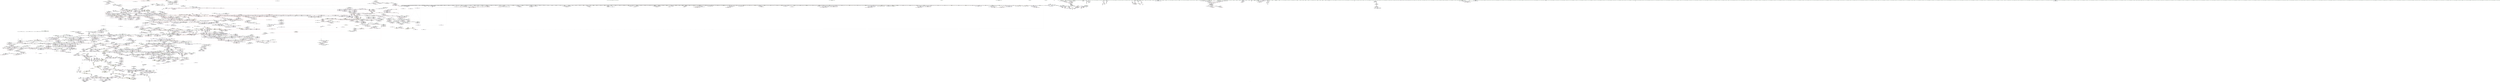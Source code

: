 digraph "SVFG" {
	label="SVFG";

	Node0x55d530a3efa0 [shape=record,color=grey,label="{NodeID: 0\nNullPtr}"];
	Node0x55d530a3efa0 -> Node0x55d5313a4470[style=solid];
	Node0x55d530a3efa0 -> Node0x55d5313a4570[style=solid];
	Node0x55d530a3efa0 -> Node0x55d5313a4640[style=solid];
	Node0x55d530a3efa0 -> Node0x55d5313a4710[style=solid];
	Node0x55d530a3efa0 -> Node0x55d5313a47e0[style=solid];
	Node0x55d530a3efa0 -> Node0x55d5313a48b0[style=solid];
	Node0x55d530a3efa0 -> Node0x55d5313a4980[style=solid];
	Node0x55d530a3efa0 -> Node0x55d5313a4a50[style=solid];
	Node0x55d530a3efa0 -> Node0x55d5313a4b20[style=solid];
	Node0x55d530a3efa0 -> Node0x55d5313a4bf0[style=solid];
	Node0x55d530a3efa0 -> Node0x55d5313a4cc0[style=solid];
	Node0x55d530a3efa0 -> Node0x55d5313a4d90[style=solid];
	Node0x55d530a3efa0 -> Node0x55d5313a4e60[style=solid];
	Node0x55d530a3efa0 -> Node0x55d5313a4f30[style=solid];
	Node0x55d530a3efa0 -> Node0x55d5313a5000[style=solid];
	Node0x55d530a3efa0 -> Node0x55d5313a50d0[style=solid];
	Node0x55d530a3efa0 -> Node0x55d5313a51a0[style=solid];
	Node0x55d530a3efa0 -> Node0x55d5313a5270[style=solid];
	Node0x55d530a3efa0 -> Node0x55d5313a5340[style=solid];
	Node0x55d530a3efa0 -> Node0x55d5313a5410[style=solid];
	Node0x55d530a3efa0 -> Node0x55d5313a54e0[style=solid];
	Node0x55d530a3efa0 -> Node0x55d5313a55b0[style=solid];
	Node0x55d530a3efa0 -> Node0x55d5313a5680[style=solid];
	Node0x55d530a3efa0 -> Node0x55d5313a5750[style=solid];
	Node0x55d530a3efa0 -> Node0x55d5313a5820[style=solid];
	Node0x55d530a3efa0 -> Node0x55d5313a58f0[style=solid];
	Node0x55d530a3efa0 -> Node0x55d5313a59c0[style=solid];
	Node0x55d530a3efa0 -> Node0x55d5313a5a90[style=solid];
	Node0x55d530a3efa0 -> Node0x55d5313a5b60[style=solid];
	Node0x55d530a3efa0 -> Node0x55d5313a5c30[style=solid];
	Node0x55d530a3efa0 -> Node0x55d5313a5d00[style=solid];
	Node0x55d530a3efa0 -> Node0x55d5313a5dd0[style=solid];
	Node0x55d530a3efa0 -> Node0x55d5313a5ea0[style=solid];
	Node0x55d530a3efa0 -> Node0x55d5313a5f70[style=solid];
	Node0x55d530a3efa0 -> Node0x55d5313a6040[style=solid];
	Node0x55d530a3efa0 -> Node0x55d5313a6110[style=solid];
	Node0x55d530a3efa0 -> Node0x55d5313a61e0[style=solid];
	Node0x55d530a3efa0 -> Node0x55d5313a62b0[style=solid];
	Node0x55d530a3efa0 -> Node0x55d5313a6380[style=solid];
	Node0x55d530a3efa0 -> Node0x55d5313a6450[style=solid];
	Node0x55d530a3efa0 -> Node0x55d5313a6520[style=solid];
	Node0x55d530a3efa0 -> Node0x55d5313a65f0[style=solid];
	Node0x55d530a3efa0 -> Node0x55d5313a66c0[style=solid];
	Node0x55d530a3efa0 -> Node0x55d5313a6790[style=solid];
	Node0x55d530a3efa0 -> Node0x55d5313a6860[style=solid];
	Node0x55d530a3efa0 -> Node0x55d5313a6930[style=solid];
	Node0x55d530a3efa0 -> Node0x55d5313a6a00[style=solid];
	Node0x55d530a3efa0 -> Node0x55d5313a6ad0[style=solid];
	Node0x55d530a3efa0 -> Node0x55d5313a6ba0[style=solid];
	Node0x55d530a3efa0 -> Node0x55d5313a6c70[style=solid];
	Node0x55d530a3efa0 -> Node0x55d5313a6d40[style=solid];
	Node0x55d530a3efa0 -> Node0x55d5313a6e10[style=solid];
	Node0x55d530a3efa0 -> Node0x55d5313a6ee0[style=solid];
	Node0x55d530a3efa0 -> Node0x55d5313a6fb0[style=solid];
	Node0x55d530a3efa0 -> Node0x55d5313a7080[style=solid];
	Node0x55d530a3efa0 -> Node0x55d5313a7150[style=solid];
	Node0x55d530a3efa0 -> Node0x55d5313a7220[style=solid];
	Node0x55d530a3efa0 -> Node0x55d5313a72f0[style=solid];
	Node0x55d530a3efa0 -> Node0x55d5313a73c0[style=solid];
	Node0x55d530a3efa0 -> Node0x55d5313a7490[style=solid];
	Node0x55d530a3efa0 -> Node0x55d5313a7560[style=solid];
	Node0x55d530a3efa0 -> Node0x55d5313a7630[style=solid];
	Node0x55d530a3efa0 -> Node0x55d5313a7700[style=solid];
	Node0x55d530a3efa0 -> Node0x55d5313a77d0[style=solid];
	Node0x55d530a3efa0 -> Node0x55d5313a78a0[style=solid];
	Node0x55d530a3efa0 -> Node0x55d5313a7970[style=solid];
	Node0x55d530a3efa0 -> Node0x55d5313a7a40[style=solid];
	Node0x55d530a3efa0 -> Node0x55d5313a7b10[style=solid];
	Node0x55d530a3efa0 -> Node0x55d5313a7be0[style=solid];
	Node0x55d530a3efa0 -> Node0x55d5313a7cb0[style=solid];
	Node0x55d530a3efa0 -> Node0x55d5313a7d80[style=solid];
	Node0x55d530a3efa0 -> Node0x55d5313a7e50[style=solid];
	Node0x55d530a3efa0 -> Node0x55d5313a7f20[style=solid];
	Node0x55d530a3efa0 -> Node0x55d5313a7ff0[style=solid];
	Node0x55d530a3efa0 -> Node0x55d5313a80c0[style=solid];
	Node0x55d530a3efa0 -> Node0x55d5313a8190[style=solid];
	Node0x55d530a3efa0 -> Node0x55d5313a8260[style=solid];
	Node0x55d530a3efa0 -> Node0x55d5313a8330[style=solid];
	Node0x55d530a3efa0 -> Node0x55d5313a8400[style=solid];
	Node0x55d530a3efa0 -> Node0x55d5313a84d0[style=solid];
	Node0x55d530a3efa0 -> Node0x55d5313a85a0[style=solid];
	Node0x55d530a3efa0 -> Node0x55d5313a8670[style=solid];
	Node0x55d530a3efa0 -> Node0x55d5313a8740[style=solid];
	Node0x55d530a3efa0 -> Node0x55d5313a8810[style=solid];
	Node0x55d530a3efa0 -> Node0x55d5313a88e0[style=solid];
	Node0x55d530a3efa0 -> Node0x55d5313a89b0[style=solid];
	Node0x55d530a3efa0 -> Node0x55d5313a8a80[style=solid];
	Node0x55d530a3efa0 -> Node0x55d5313a8b50[style=solid];
	Node0x55d530a3efa0 -> Node0x55d5313a8c20[style=solid];
	Node0x55d530a3efa0 -> Node0x55d5313a8cf0[style=solid];
	Node0x55d530a3efa0 -> Node0x55d5313a8dc0[style=solid];
	Node0x55d530a3efa0 -> Node0x55d5313a8e90[style=solid];
	Node0x55d530a3efa0 -> Node0x55d5313a8f60[style=solid];
	Node0x55d530a3efa0 -> Node0x55d5313a9030[style=solid];
	Node0x55d530a3efa0 -> Node0x55d5313a9100[style=solid];
	Node0x55d530a3efa0 -> Node0x55d5313a91d0[style=solid];
	Node0x55d530a3efa0 -> Node0x55d5313a92a0[style=solid];
	Node0x55d530a3efa0 -> Node0x55d5313a9370[style=solid];
	Node0x55d530a3efa0 -> Node0x55d5313a9440[style=solid];
	Node0x55d530a3efa0 -> Node0x55d5313a9510[style=solid];
	Node0x55d530a3efa0 -> Node0x55d5313a95e0[style=solid];
	Node0x55d530a3efa0 -> Node0x55d5313a96b0[style=solid];
	Node0x55d530a3efa0 -> Node0x55d5313a9780[style=solid];
	Node0x55d530a3efa0 -> Node0x55d5313a9850[style=solid];
	Node0x55d530a3efa0 -> Node0x55d5313a9920[style=solid];
	Node0x55d530a3efa0 -> Node0x55d5313a99f0[style=solid];
	Node0x55d530a3efa0 -> Node0x55d5313a9ac0[style=solid];
	Node0x55d530a3efa0 -> Node0x55d5313a9b90[style=solid];
	Node0x55d530a3efa0 -> Node0x55d5313a9c60[style=solid];
	Node0x55d530a3efa0 -> Node0x55d5313a9d30[style=solid];
	Node0x55d530a3efa0 -> Node0x55d5313a9e00[style=solid];
	Node0x55d530a3efa0 -> Node0x55d5313a9ed0[style=solid];
	Node0x55d530a3efa0 -> Node0x55d5313a9fa0[style=solid];
	Node0x55d530a3efa0 -> Node0x55d5313aa070[style=solid];
	Node0x55d530a3efa0 -> Node0x55d5313aa140[style=solid];
	Node0x55d530a3efa0 -> Node0x55d5313b8fa0[style=solid];
	Node0x55d530a3efa0 -> Node0x55d531402970[style=solid];
	Node0x55d530a3efa0 -> Node0x55d531402a40[style=solid];
	Node0x55d530a3efa0 -> Node0x55d531402b10[style=solid];
	Node0x55d530a3efa0 -> Node0x55d531408610[style=solid];
	Node0x55d530a3efa0 -> Node0x55d52f402b00[style=solid];
	Node0x55d530a3efa0 -> Node0x55d5313ee200[style=solid];
	Node0x55d530a3efa0 -> Node0x55d5314606d0[style=solid];
	Node0x55d530a3efa0:s64 -> Node0x55d531649330[style=solid,color=red];
	Node0x55d531639f90 [shape=record,color=black,label="{NodeID: 4871\n2361 = PHI(2353, )\n2nd arg _ZNSt22__uninitialized_fill_nILb0EE15__uninit_fill_nIPSt4pairIxS2_INSt7__cxx1112basic_stringIcSt11char_traitsIcESaIcEEES8_EEmSA_EET_SC_T0_RKT1_ }"];
	Node0x55d531639f90 -> Node0x55d5314041d0[style=solid];
	Node0x55d53152e340 [shape=record,color=yellow,style=double,label="{NodeID: 3764\n56V_1 = ENCHI(MR_56V_0)\npts\{1890001 \}\nFun[_Z5solvev]|{<s0>11}}"];
	Node0x55d53152e340:s0 -> Node0x55d5314d6650[style=dashed,color=red];
	Node0x55d5313aff10 [shape=record,color=red,label="{NodeID: 1550\n2608\<--2600\n\<--__last.addr\n_ZSt8_DestroyIPSt4pairIxS0_INSt7__cxx1112basic_stringIcSt11char_traitsIcESaIcEEES6_EES8_EvT_SA_RSaIT0_E\n|{<s0>230}}"];
	Node0x55d5313aff10:s0 -> Node0x55d531649820[style=solid,color=red];
	Node0x55d53138e010 [shape=record,color=green,label="{NodeID: 443\n2858\<--2859\n__rhs.addr\<--__rhs.addr_field_insensitive\n_ZN9__gnu_cxxneIPKSt4pairIxS1_INSt7__cxx1112basic_stringIcSt11char_traitsIcESaIcEEES7_EESt6vectorIS9_SaIS9_EEEEbRKNS_17__normal_iteratorIT_T0_EESK_\n}"];
	Node0x55d53138e010 -> Node0x55d5313b16a0[style=solid];
	Node0x55d53138e010 -> Node0x55d531407430[style=solid];
	Node0x55d531405890 [shape=record,color=blue,label="{NodeID: 1993\n2600\<--2596\n__last.addr\<--__last\n_ZSt8_DestroyIPSt4pairIxS0_INSt7__cxx1112basic_stringIcSt11char_traitsIcESaIcEEES6_EES8_EvT_SA_RSaIT0_E\n}"];
	Node0x55d531405890 -> Node0x55d5313aff10[style=dashed];
	Node0x55d53139d3e0 [shape=record,color=black,label="{NodeID: 886\n3226\<--3244\n_ZN9__gnu_cxxmiIPSt4pairIxS1_INSt7__cxx1112basic_stringIcSt11char_traitsIcESaIcEEES7_EESt6vectorIS9_SaIS9_EEEENS_17__normal_iteratorIT_T0_E15difference_typeERKSH_SK__ret\<--sub.ptr.div\n_ZN9__gnu_cxxmiIPSt4pairIxS1_INSt7__cxx1112basic_stringIcSt11char_traitsIcESaIcEEES7_EESt6vectorIS9_SaIS9_EEEENS_17__normal_iteratorIT_T0_E15difference_typeERKSH_SK_\n|{<s0>262}}"];
	Node0x55d53139d3e0:s0 -> Node0x55d531635c70[style=solid,color=blue];
	Node0x55d531569db0 [shape=record,color=yellow,style=double,label="{NodeID: 4650\n234V_2 = CSCHI(MR_234V_1)\npts\{1890000 1890001 1890002 2130000 2130001 2130002 \}\nCS[]|{<s0>195|<s1>195|<s2>195}}"];
	Node0x55d531569db0:s0 -> Node0x55d531402d80[style=dashed,color=red];
	Node0x55d531569db0:s1 -> Node0x55d531402e50[style=dashed,color=red];
	Node0x55d531569db0:s2 -> Node0x55d531402f20[style=dashed,color=red];
	Node0x55d5313d3c10 [shape=record,color=red,label="{NodeID: 1329\n891\<--885\nthis1\<--this.addr\n_ZNSt4pairIiiEaSEOS0_\n}"];
	Node0x55d5313d3c10 -> Node0x55d5313ace50[style=solid];
	Node0x55d5313d3c10 -> Node0x55d5313c1ee0[style=solid];
	Node0x55d5313d3c10 -> Node0x55d5313c1fb0[style=solid];
	Node0x55d531385f20 [shape=record,color=green,label="{NodeID: 222\n1316\<--1317\nagg.tmp2\<--agg.tmp2_field_insensitive\n_ZSt11min_elementIN9__gnu_cxx17__normal_iteratorIPSt4pairIxS2_INSt7__cxx1112basic_stringIcSt11char_traitsIcESaIcEEES8_EESt6vectorISA_SaISA_EEEEET_SG_SG_\n}"];
	Node0x55d531385f20 -> Node0x55d5313ae850[style=solid];
	Node0x55d531385f20 -> Node0x55d5313c49f0[style=solid];
	Node0x55d5313bb460 [shape=record,color=blue,label="{NodeID: 1772\n629\<--625\nfirst175\<--call172\n_Z5solvev\n}"];
	Node0x55d5313bb460 -> Node0x55d5314e74d0[style=dashed];
	Node0x55d5313a9fa0 [shape=record,color=black,label="{NodeID: 665\n3510\<--3\nlpad.val12\<--dummyVal\n_ZNSt20__uninitialized_copyILb0EE13__uninit_copyISt13move_iteratorIPSt4pairIxS3_INSt7__cxx1112basic_stringIcSt11char_traitsIcESaIcEEES9_EEESC_EET0_T_SF_SE_\n}"];
	Node0x55d5313c8880 [shape=record,color=purple,label="{NodeID: 1108\n2116\<--2112\n_M_impl2\<--this1\n_ZNSt12_Vector_baseISt4pairIxS0_INSt7__cxx1112basic_stringIcSt11char_traitsIcESaIcEEES6_EESaIS8_EED2Ev\n}"];
	Node0x55d530a3f030 [shape=record,color=green,label="{NodeID: 1\n7\<--1\n__dso_handle\<--dummyObj\nGlob }"];
	Node0x55d53163a0a0 [shape=record,color=black,label="{NodeID: 4872\n3592 = PHI(3583, 3587, )\n0th arg _ZNKSt13move_iteratorIPSt4pairIxS0_INSt7__cxx1112basic_stringIcSt11char_traitsIcESaIcEEES6_EEE4baseEv }"];
	Node0x55d53163a0a0 -> Node0x55d53140bbb0[style=solid];
	Node0x55d53152e420 [shape=record,color=yellow,style=double,label="{NodeID: 3765\n58V_1 = ENCHI(MR_58V_0)\npts\{1890002 \}\nFun[_Z5solvev]|{<s0>11}}"];
	Node0x55d53152e420:s0 -> Node0x55d5314d6730[style=dashed,color=red];
	Node0x55d5313affe0 [shape=record,color=red,label="{NodeID: 1551\n2616\<--2613\n\<--__t.addr\n_ZSt7forwardIiEOT_RNSt16remove_referenceIS0_E4typeE\n}"];
	Node0x55d5313affe0 -> Node0x55d53139a660[style=solid];
	Node0x55d53138e0e0 [shape=record,color=green,label="{NodeID: 444\n2864\<--2865\n_ZNK9__gnu_cxx17__normal_iteratorIPKSt4pairIxS1_INSt7__cxx1112basic_stringIcSt11char_traitsIcESaIcEEES7_EESt6vectorIS9_SaIS9_EEE4baseEv\<--_ZNK9__gnu_cxx17__normal_iteratorIPKSt4pairIxS1_INSt7__cxx1112basic_stringIcSt11char_traitsIcESaIcEEES7_EESt6vectorIS9_SaIS9_EEE4baseEv_field_insensitive\n}"];
	Node0x55d531405960 [shape=record,color=blue,label="{NodeID: 1994\n2602\<--2597\n.addr\<--\n_ZSt8_DestroyIPSt4pairIxS0_INSt7__cxx1112basic_stringIcSt11char_traitsIcESaIcEEES6_EES8_EvT_SA_RSaIT0_E\n}"];
	Node0x55d53139d4b0 [shape=record,color=black,label="{NodeID: 887\n3246\<--3283\n_ZSt34__uninitialized_move_if_noexcept_aIPSt4pairIxS0_INSt7__cxx1112basic_stringIcSt11char_traitsIcESaIcEEES6_EES9_SaIS8_EET0_T_SC_SB_RT1__ret\<--call6\n_ZSt34__uninitialized_move_if_noexcept_aIPSt4pairIxS0_INSt7__cxx1112basic_stringIcSt11char_traitsIcESaIcEEES6_EES9_SaIS8_EET0_T_SC_SB_RT1_\n|{<s0>268|<s1>271}}"];
	Node0x55d53139d4b0:s0 -> Node0x55d5316362b0[style=solid,color=blue];
	Node0x55d53139d4b0:s1 -> Node0x55d531636670[style=solid,color=blue];
	Node0x55d531569f40 [shape=record,color=yellow,style=double,label="{NodeID: 4651\n234V_3 = CSCHI(MR_234V_2)\npts\{1890000 1890001 1890002 2130000 2130001 2130002 \}\nCS[]|{<s0>83|<s1>83|<s2>83|<s3>96|<s4>96|<s5>96}}"];
	Node0x55d531569f40:s0 -> Node0x55d531568030[style=dashed,color=blue];
	Node0x55d531569f40:s1 -> Node0x55d531568190[style=dashed,color=blue];
	Node0x55d531569f40:s2 -> Node0x55d531568270[style=dashed,color=blue];
	Node0x55d531569f40:s3 -> Node0x55d5313bd0d0[style=dashed,color=blue];
	Node0x55d531569f40:s4 -> Node0x55d531568350[style=dashed,color=blue];
	Node0x55d531569f40:s5 -> Node0x55d531568590[style=dashed,color=blue];
	Node0x55d5313d3ce0 [shape=record,color=red,label="{NodeID: 1330\n892\<--887\n\<--__p.addr\n_ZNSt4pairIiiEaSEOS0_\n}"];
	Node0x55d5313d3ce0 -> Node0x55d5313c2080[style=solid];
	Node0x55d531385ff0 [shape=record,color=green,label="{NodeID: 223\n1318\<--1319\nagg.tmp3\<--agg.tmp3_field_insensitive\n_ZSt11min_elementIN9__gnu_cxx17__normal_iteratorIPSt4pairIxS2_INSt7__cxx1112basic_stringIcSt11char_traitsIcESaIcEEES8_EESt6vectorISA_SaISA_EEEEET_SG_SG_\n}"];
	Node0x55d5313bb530 [shape=record,color=blue,label="{NodeID: 1773\n230\<--633\ni162\<--inc177\n_Z5solvev\n}"];
	Node0x55d5313bb530 -> Node0x55d5314e6fd0[style=dashed];
	Node0x55d5313aa070 [shape=record,color=black,label="{NodeID: 666\n3512\<--3\n\<--dummyVal\n_ZNSt20__uninitialized_copyILb0EE13__uninit_copyISt13move_iteratorIPSt4pairIxS3_INSt7__cxx1112basic_stringIcSt11char_traitsIcESaIcEEES9_EEESC_EET0_T_SF_SE_\n}"];
	Node0x55d5313c8950 [shape=record,color=purple,label="{NodeID: 1109\n2117\<--2112\n_M_end_of_storage\<--this1\n_ZNSt12_Vector_baseISt4pairIxS0_INSt7__cxx1112basic_stringIcSt11char_traitsIcESaIcEEES6_EESaIS8_EED2Ev\n}"];
	Node0x55d5313c8950 -> Node0x55d5313dbee0[style=solid];
	Node0x55d53133cdc0 [shape=record,color=green,label="{NodeID: 2\n9\<--1\n\<--dummyObj\nCan only get source location for instruction, argument, global var or function.}"];
	Node0x55d53163a1f0 [shape=record,color=black,label="{NodeID: 4873\n3304 = PHI(3189, 3189, 3189, )\n0th arg _ZNKSt6vectorISt4pairIxS0_INSt7__cxx1112basic_stringIcSt11char_traitsIcESaIcEEES6_EESaIS8_EE8max_sizeEv }"];
	Node0x55d53163a1f0 -> Node0x55d531409da0[style=solid];
	Node0x55d53152e500 [shape=record,color=yellow,style=double,label="{NodeID: 3766\n60V_1 = ENCHI(MR_60V_0)\npts\{1910000 \}\nFun[_Z5solvev]|{<s0>9}}"];
	Node0x55d53152e500:s0 -> Node0x55d5313bc090[style=dashed,color=red];
	Node0x55d5313b00b0 [shape=record,color=red,label="{NodeID: 1552\n2624\<--2621\n\<--__a.addr\n_ZN9__gnu_cxx14__alloc_traitsISaISt4pairIxS1_INSt7__cxx1112basic_stringIcSt11char_traitsIcESaIcEEES7_EEEE17_S_select_on_copyERKSA_\n|{<s0>231}}"];
	Node0x55d5313b00b0:s0 -> Node0x55d5316405a0[style=solid,color=red];
	Node0x55d53138e1e0 [shape=record,color=green,label="{NodeID: 445\n2874\<--2875\nthis.addr\<--this.addr_field_insensitive\n_ZNK9__gnu_cxx17__normal_iteratorIPKSt4pairIxS1_INSt7__cxx1112basic_stringIcSt11char_traitsIcESaIcEEES7_EESt6vectorIS9_SaIS9_EEEdeEv\n}"];
	Node0x55d53138e1e0 -> Node0x55d5313b1910[style=solid];
	Node0x55d53138e1e0 -> Node0x55d531407500[style=solid];
	Node0x55d531405a30 [shape=record,color=blue,label="{NodeID: 1995\n2613\<--2612\n__t.addr\<--__t\n_ZSt7forwardIiEOT_RNSt16remove_referenceIS0_E4typeE\n}"];
	Node0x55d531405a30 -> Node0x55d5313affe0[style=dashed];
	Node0x55d53139d580 [shape=record,color=black,label="{NodeID: 888\n3297\<--3296\n\<--\n_ZNSt16allocator_traitsISaISt4pairIxS0_INSt7__cxx1112basic_stringIcSt11char_traitsIcESaIcEEES6_EEEE7destroyIS8_EEvRS9_PT_\n|{<s0>299}}"];
	Node0x55d53139d580:s0 -> Node0x55d5316422b0[style=solid,color=red];
	Node0x55d53156a0d0 [shape=record,color=yellow,style=double,label="{NodeID: 4652\n42V_2 = CSCHI(MR_42V_1)\npts\{2285 \}\nCS[]|{<s0>84}}"];
	Node0x55d53156a0d0:s0 -> Node0x55d531567810[style=dashed,color=blue];
	Node0x55d5313d3db0 [shape=record,color=red,label="{NodeID: 1331\n900\<--887\n\<--__p.addr\n_ZNSt4pairIiiEaSEOS0_\n}"];
	Node0x55d5313d3db0 -> Node0x55d5313c2150[style=solid];
	Node0x55d5313860c0 [shape=record,color=green,label="{NodeID: 224\n1320\<--1321\nundef.agg.tmp\<--undef.agg.tmp_field_insensitive\n_ZSt11min_elementIN9__gnu_cxx17__normal_iteratorIPSt4pairIxS2_INSt7__cxx1112basic_stringIcSt11char_traitsIcESaIcEEES8_EESt6vectorISA_SaISA_EEEEET_SG_SG_\n}"];
	Node0x55d5313bb600 [shape=record,color=blue,label="{NodeID: 1774\n639\<--636\ncoerce.dive\<--call180\n_Z5solvev\n}"];
	Node0x55d5313bb600 -> Node0x55d5313d2890[style=dashed];
	Node0x55d5313aa140 [shape=record,color=black,label="{NodeID: 667\n3513\<--3\n\<--dummyVal\n_ZNSt20__uninitialized_copyILb0EE13__uninit_copyISt13move_iteratorIPSt4pairIxS3_INSt7__cxx1112basic_stringIcSt11char_traitsIcESaIcEEES9_EEESC_EET0_T_SF_SE_\n|{<s0>320}}"];
	Node0x55d5313aa140:s0 -> Node0x55d531641380[style=solid,color=red];
	Node0x55d5313c8a20 [shape=record,color=purple,label="{NodeID: 1110\n2119\<--2112\n_M_impl3\<--this1\n_ZNSt12_Vector_baseISt4pairIxS0_INSt7__cxx1112basic_stringIcSt11char_traitsIcESaIcEEES6_EESaIS8_EED2Ev\n}"];
	Node0x55d53133ce50 [shape=record,color=green,label="{NodeID: 3\n21\<--1\n\<--dummyObj\nCan only get source location for instruction, argument, global var or function.}"];
	Node0x55d53163a380 [shape=record,color=black,label="{NodeID: 4874\n908 = PHI(212, )\n0th arg _ZNSt6vectorISt4pairIxS0_INSt7__cxx1112basic_stringIcSt11char_traitsIcESaIcEEES6_EESaIS8_EEC2ERKSA_ }"];
	Node0x55d53163a380 -> Node0x55d5313bcd90[style=solid];
	Node0x55d5313b0180 [shape=record,color=red,label="{NodeID: 1553\n2634\<--2631\nthis1\<--this.addr\n_ZNKSt12_Vector_baseISt4pairIxS0_INSt7__cxx1112basic_stringIcSt11char_traitsIcESaIcEEES6_EESaIS8_EE19_M_get_Tp_allocatorEv\n}"];
	Node0x55d5313b0180 -> Node0x55d5313c9c00[style=solid];
	Node0x55d53138e2b0 [shape=record,color=green,label="{NodeID: 446\n2883\<--2884\nthis.addr\<--this.addr_field_insensitive\n_ZN9__gnu_cxx17__normal_iteratorIPKSt4pairIxS1_INSt7__cxx1112basic_stringIcSt11char_traitsIcESaIcEEES7_EESt6vectorIS9_SaIS9_EEEppEv\n}"];
	Node0x55d53138e2b0 -> Node0x55d5313b1ab0[style=solid];
	Node0x55d53138e2b0 -> Node0x55d5314075d0[style=solid];
	Node0x55d531405b00 [shape=record,color=blue,label="{NodeID: 1996\n2621\<--2620\n__a.addr\<--__a\n_ZN9__gnu_cxx14__alloc_traitsISaISt4pairIxS1_INSt7__cxx1112basic_stringIcSt11char_traitsIcESaIcEEES7_EEEE17_S_select_on_copyERKSA_\n}"];
	Node0x55d531405b00 -> Node0x55d5313b00b0[style=dashed];
	Node0x55d53139d650 [shape=record,color=black,label="{NodeID: 889\n3309\<--3308\n\<--this1\n_ZNKSt6vectorISt4pairIxS0_INSt7__cxx1112basic_stringIcSt11char_traitsIcESaIcEEES6_EESaIS8_EE8max_sizeEv\n|{<s0>300}}"];
	Node0x55d53139d650:s0 -> Node0x55d53163d550[style=solid,color=red];
	Node0x55d53156a230 [shape=record,color=yellow,style=double,label="{NodeID: 4653\n42V_2 = CSCHI(MR_42V_1)\npts\{2285 \}\nCS[]|{<s0>198}}"];
	Node0x55d53156a230:s0 -> Node0x55d53156a0d0[style=dashed,color=blue];
	Node0x55d5313d3e80 [shape=record,color=red,label="{NodeID: 1332\n897\<--894\n\<--call\n_ZNSt4pairIiiEaSEOS0_\n}"];
	Node0x55d5313d3e80 -> Node0x55d5313bcbf0[style=solid];
	Node0x55d531386190 [shape=record,color=green,label="{NodeID: 225\n1330\<--1331\nllvm.memcpy.p0i8.p0i8.i64\<--llvm.memcpy.p0i8.p0i8.i64_field_insensitive\n}"];
	Node0x55d5313bb6d0 [shape=record,color=blue,label="{NodeID: 1775\n644\<--641\ncoerce.dive183\<--call182\n_Z5solvev\n}"];
	Node0x55d5313bb6d0 -> Node0x55d5313d2960[style=dashed];
	Node0x55d5313aa210 [shape=record,color=black,label="{NodeID: 668\n1423\<--21\nmain_ret\<--\nmain\n}"];
	Node0x55d5313c8af0 [shape=record,color=purple,label="{NodeID: 1111\n2120\<--2112\n_M_start4\<--this1\n_ZNSt12_Vector_baseISt4pairIxS0_INSt7__cxx1112basic_stringIcSt11char_traitsIcESaIcEEES6_EESaIS8_EED2Ev\n}"];
	Node0x55d5313c8af0 -> Node0x55d5313dbfb0[style=solid];
	Node0x55d5312cb760 [shape=record,color=green,label="{NodeID: 4\n23\<--1\n.str\<--dummyObj\nGlob }"];
	Node0x55d53163a490 [shape=record,color=black,label="{NodeID: 4875\n909 = PHI(188, )\n1st arg _ZNSt6vectorISt4pairIxS0_INSt7__cxx1112basic_stringIcSt11char_traitsIcESaIcEEES6_EESaIS8_EEC2ERKSA_ }"];
	Node0x55d53163a490 -> Node0x55d5313bce60[style=solid];
	Node0x55d5313b0250 [shape=record,color=red,label="{NodeID: 1554\n2667\<--2647\n\<--__result.addr\n_ZSt22__uninitialized_copy_aIN9__gnu_cxx17__normal_iteratorIPKSt4pairIxS2_INSt7__cxx1112basic_stringIcSt11char_traitsIcESaIcEEES8_EESt6vectorISA_SaISA_EEEEPSA_SA_ET0_T_SJ_SI_RSaIT1_E\n|{<s0>234}}"];
	Node0x55d5313b0250:s0 -> Node0x55d531644190[style=solid,color=red];
	Node0x55d53138e380 [shape=record,color=green,label="{NodeID: 447\n2894\<--2895\nthis.addr\<--this.addr_field_insensitive\n_ZNK9__gnu_cxx17__normal_iteratorIPKSt4pairIxS1_INSt7__cxx1112basic_stringIcSt11char_traitsIcESaIcEEES7_EESt6vectorIS9_SaIS9_EEE4baseEv\n}"];
	Node0x55d53138e380 -> Node0x55d5313b1c50[style=solid];
	Node0x55d53138e380 -> Node0x55d531407770[style=solid];
	Node0x55d531405bd0 [shape=record,color=blue,label="{NodeID: 1997\n2631\<--2630\nthis.addr\<--this\n_ZNKSt12_Vector_baseISt4pairIxS0_INSt7__cxx1112basic_stringIcSt11char_traitsIcESaIcEEES6_EESaIS8_EE19_M_get_Tp_allocatorEv\n}"];
	Node0x55d531405bd0 -> Node0x55d5313b0180[style=dashed];
	Node0x55d53139d720 [shape=record,color=black,label="{NodeID: 890\n3303\<--3311\n_ZNKSt6vectorISt4pairIxS0_INSt7__cxx1112basic_stringIcSt11char_traitsIcESaIcEEES6_EESaIS8_EE8max_sizeEv_ret\<--call2\n_ZNKSt6vectorISt4pairIxS0_INSt7__cxx1112basic_stringIcSt11char_traitsIcESaIcEEES6_EESaIS8_EE8max_sizeEv\n|{<s0>285|<s1>292|<s2>293}}"];
	Node0x55d53139d720:s0 -> Node0x55d53162cac0[style=solid,color=blue];
	Node0x55d53139d720:s1 -> Node0x55d531631bf0[style=solid,color=blue];
	Node0x55d53139d720:s2 -> Node0x55d531631d30[style=solid,color=blue];
	Node0x55d53156a390 [shape=record,color=yellow,style=double,label="{NodeID: 4654\n42V_2 = CSCHI(MR_42V_1)\npts\{2285 \}\nCS[]|{<s0>211}}"];
	Node0x55d53156a390:s0 -> Node0x55d53156a230[style=dashed,color=blue];
	Node0x55d53151cca0 [shape=record,color=yellow,style=double,label="{NodeID: 3547\n389V_1 = ENCHI(MR_389V_0)\npts\{1910000 2230000 \}\nFun[_ZSt10_ConstructISt4pairIxS0_INSt7__cxx1112basic_stringIcSt11char_traitsIcESaIcEEES6_EEJRKS8_EEvPT_DpOT0_]|{<s0>222}}"];
	Node0x55d53151cca0:s0 -> Node0x55d531539430[style=dashed,color=red];
	Node0x55d5313d3f50 [shape=record,color=red,label="{NodeID: 1333\n903\<--902\n\<--call3\n_ZNSt4pairIiiEaSEOS0_\n}"];
	Node0x55d5313d3f50 -> Node0x55d5313bccc0[style=solid];
	Node0x55d531386290 [shape=record,color=green,label="{NodeID: 226\n1336\<--1337\n_ZN9__gnu_cxx5__ops16__iter_less_iterEv\<--_ZN9__gnu_cxx5__ops16__iter_less_iterEv_field_insensitive\n}"];
	Node0x55d5313bb7a0 [shape=record,color=blue,label="{NodeID: 1776\n653\<--650\ncoerce.dive188\<--call187\n_Z5solvev\n|{<s0>64}}"];
	Node0x55d5313bb7a0:s0 -> Node0x55d53152af20[style=dashed,color=red];
	Node0x55d5313aa2e0 [shape=record,color=black,label="{NodeID: 669\n26\<--25\n\<--avail\nCan only get source location for instruction, argument, global var or function.}"];
	Node0x55d5313c8bc0 [shape=record,color=purple,label="{NodeID: 1112\n2129\<--2112\n_M_impl5\<--this1\n_ZNSt12_Vector_baseISt4pairIxS0_INSt7__cxx1112basic_stringIcSt11char_traitsIcESaIcEEES6_EESaIS8_EED2Ev\n|{<s0>200}}"];
	Node0x55d5313c8bc0:s0 -> Node0x55d531639be0[style=solid,color=red];
	Node0x55d5312cb820 [shape=record,color=green,label="{NodeID: 5\n30\<--1\n.str.2\<--dummyObj\nGlob |{<s0>7|<s1>7}}"];
	Node0x55d5312cb820:s0 -> Node0x55d53163ec70[style=solid,color=red];
	Node0x55d5312cb820:s1 -> Node0x55d53163edb0[style=solid,color=red];
	Node0x55d53163a5a0 [shape=record,color=black,label="{NodeID: 4876\n1969 = PHI(1910, 1915, 1929, 1932, 2973, 2973, 3235, 3238, )\n0th arg _ZNK9__gnu_cxx17__normal_iteratorIPSt4pairIxS1_INSt7__cxx1112basic_stringIcSt11char_traitsIcESaIcEEES7_EESt6vectorIS9_SaIS9_EEE4baseEv }"];
	Node0x55d53163a5a0 -> Node0x55d531401860[style=solid];
	Node0x55d5313b0320 [shape=record,color=red,label="{NodeID: 1555\n2669\<--2668\n\<--coerce.dive3\n_ZSt22__uninitialized_copy_aIN9__gnu_cxx17__normal_iteratorIPKSt4pairIxS2_INSt7__cxx1112basic_stringIcSt11char_traitsIcESaIcEEES8_EESt6vectorISA_SaISA_EEEEPSA_SA_ET0_T_SJ_SI_RSaIT1_E\n|{<s0>234}}"];
	Node0x55d5313b0320:s0 -> Node0x55d531643f70[style=solid,color=red];
	Node0x55d53138e450 [shape=record,color=green,label="{NodeID: 448\n2903\<--2904\nthis.addr\<--this.addr_field_insensitive\n_ZN9__gnu_cxx17__normal_iteratorIPKSt4pairIxS1_INSt7__cxx1112basic_stringIcSt11char_traitsIcESaIcEEES7_EESt6vectorIS9_SaIS9_EEEC2ERKSB_\n}"];
	Node0x55d53138e450 -> Node0x55d5313b1d20[style=solid];
	Node0x55d53138e450 -> Node0x55d531407840[style=solid];
	Node0x55d531405ca0 [shape=record,color=blue,label="{NodeID: 1998\n2655\<--2639\ncoerce.dive\<--__first.coerce\n_ZSt22__uninitialized_copy_aIN9__gnu_cxx17__normal_iteratorIPKSt4pairIxS2_INSt7__cxx1112basic_stringIcSt11char_traitsIcESaIcEEES8_EESt6vectorISA_SaISA_EEEEPSA_SA_ET0_T_SJ_SI_RSaIT1_E\n}"];
	Node0x55d531405ca0 -> Node0x55d5313b8520[style=dashed];
	Node0x55d53139d7f0 [shape=record,color=black,label="{NodeID: 891\n3317\<--3340\n_ZSt3maxImERKT_S2_S2__ret\<--\n_ZSt3maxImERKT_S2_S2_\n|{<s0>290}}"];
	Node0x55d53139d7f0:s0 -> Node0x55d53162cf30[style=solid,color=blue];
	Node0x55d53151cdb0 [shape=record,color=yellow,style=double,label="{NodeID: 3548\n42V_1 = ENCHI(MR_42V_0)\npts\{2285 \}\nFun[_ZSt10_ConstructISt4pairIxS0_INSt7__cxx1112basic_stringIcSt11char_traitsIcESaIcEEES6_EEJRKS8_EEvPT_DpOT0_]|{<s0>222|<s1>222}}"];
	Node0x55d53151cdb0:s0 -> Node0x55d5313d7760[style=dashed,color=red];
	Node0x55d53151cdb0:s1 -> Node0x55d5313fe460[style=dashed,color=red];
	Node0x55d5313d4020 [shape=record,color=red,label="{NodeID: 1334\n926\<--910\nthis1\<--this.addr\n_ZNSt6vectorISt4pairIxS0_INSt7__cxx1112basic_stringIcSt11char_traitsIcESaIcEEES6_EESaIS8_EEC2ERKSA_\n}"];
	Node0x55d5313d4020 -> Node0x55d5313acf20[style=solid];
	Node0x55d5313d4020 -> Node0x55d5313acff0[style=solid];
	Node0x55d5313d4020 -> Node0x55d5313ad0c0[style=solid];
	Node0x55d5313d4020 -> Node0x55d5313ad190[style=solid];
	Node0x55d5313d4020 -> Node0x55d5313ad260[style=solid];
	Node0x55d531386390 [shape=record,color=green,label="{NodeID: 227\n1343\<--1344\n_ZSt13__min_elementIN9__gnu_cxx17__normal_iteratorIPSt4pairIxS2_INSt7__cxx1112basic_stringIcSt11char_traitsIcESaIcEEES8_EESt6vectorISA_SaISA_EEEENS0_5__ops15_Iter_less_iterEET_SI_SI_T0_\<--_ZSt13__min_elementIN9__gnu_cxx17__normal_iteratorIPSt4pairIxS2_INSt7__cxx1112basic_stringIcSt11char_traitsIcESaIcEEES8_EESt6vectorISA_SaISA_EEEENS0_5__ops15_Iter_less_iterEET_SI_SI_T0__field_insensitive\n}"];
	Node0x55d5313bb870 [shape=record,color=blue,label="{NodeID: 1777\n200\<--677\nexn.slot\<--\n_Z5solvev\n}"];
	Node0x55d5313bb870 -> Node0x55d5313cf8a0[style=dashed];
	Node0x55d5313aa3e0 [shape=record,color=black,label="{NodeID: 670\n62\<--63\n\<--_ZNSt8ios_base4InitD1Ev\nCan only get source location for instruction, argument, global var or function.}"];
	Node0x55d5313c8c90 [shape=record,color=purple,label="{NodeID: 1113\n2137\<--2112\n_M_impl6\<--this1\n_ZNSt12_Vector_baseISt4pairIxS0_INSt7__cxx1112basic_stringIcSt11char_traitsIcESaIcEEES6_EESaIS8_EED2Ev\n|{<s0>201}}"];
	Node0x55d5313c8c90:s0 -> Node0x55d531639be0[style=solid,color=red];
	Node0x55d5312cb8e0 [shape=record,color=green,label="{NodeID: 6\n31\<--1\n.str.3\<--dummyObj\nGlob }"];
	Node0x55d53163aba0 [shape=record,color=black,label="{NodeID: 4877\n1142 = PHI(188, )\n0th arg _ZNSt6vectorISt4pairIxS0_INSt7__cxx1112basic_stringIcSt11char_traitsIcESaIcEEES6_EESaIS8_EE9push_backERKS8_ }"];
	Node0x55d53163aba0 -> Node0x55d5313be110[style=solid];
	Node0x55d5313b03f0 [shape=record,color=red,label="{NodeID: 1556\n2671\<--2670\n\<--coerce.dive4\n_ZSt22__uninitialized_copy_aIN9__gnu_cxx17__normal_iteratorIPKSt4pairIxS2_INSt7__cxx1112basic_stringIcSt11char_traitsIcESaIcEEES8_EESt6vectorISA_SaISA_EEEEPSA_SA_ET0_T_SJ_SI_RSaIT1_E\n|{<s0>234}}"];
	Node0x55d5313b03f0:s0 -> Node0x55d531644080[style=solid,color=red];
	Node0x55d53138e520 [shape=record,color=green,label="{NodeID: 449\n2905\<--2906\n__i.addr\<--__i.addr_field_insensitive\n_ZN9__gnu_cxx17__normal_iteratorIPKSt4pairIxS1_INSt7__cxx1112basic_stringIcSt11char_traitsIcESaIcEEES7_EESt6vectorIS9_SaIS9_EEEC2ERKSB_\n}"];
	Node0x55d53138e520 -> Node0x55d5313b1df0[style=solid];
	Node0x55d53138e520 -> Node0x55d531407910[style=solid];
	Node0x55d531405d70 [shape=record,color=blue,label="{NodeID: 1999\n2657\<--2640\ncoerce.dive1\<--__last.coerce\n_ZSt22__uninitialized_copy_aIN9__gnu_cxx17__normal_iteratorIPKSt4pairIxS2_INSt7__cxx1112basic_stringIcSt11char_traitsIcESaIcEEES8_EESt6vectorISA_SaISA_EEEEPSA_SA_ET0_T_SJ_SI_RSaIT1_E\n}"];
	Node0x55d531405d70 -> Node0x55d5313b85f0[style=dashed];
	Node0x55d53139d8c0 [shape=record,color=black,label="{NodeID: 892\n3348\<--3347\n\<--\n_ZNSt16allocator_traitsISaISt4pairIxS0_INSt7__cxx1112basic_stringIcSt11char_traitsIcESaIcEEES6_EEEE8max_sizeERKS9_\n|{<s0>302}}"];
	Node0x55d53139d8c0:s0 -> Node0x55d531644550[style=solid,color=red];
	Node0x55d53156a650 [shape=record,color=yellow,style=double,label="{NodeID: 4656\n42V_2 = CSCHI(MR_42V_1)\npts\{2285 \}\nCS[]|{<s0>214|<s1>245}}"];
	Node0x55d53156a650:s0 -> Node0x55d5314f2930[style=dashed,color=blue];
	Node0x55d53156a650:s1 -> Node0x55d531501e90[style=dashed,color=blue];
	Node0x55d5313d40f0 [shape=record,color=red,label="{NodeID: 1335\n928\<--912\n\<--__x.addr\n_ZNSt6vectorISt4pairIxS0_INSt7__cxx1112basic_stringIcSt11char_traitsIcESaIcEEES6_EESaIS8_EEC2ERKSA_\n|{<s0>93}}"];
	Node0x55d5313d40f0:s0 -> Node0x55d531638790[style=solid,color=red];
	Node0x55d53138ee00 [shape=record,color=green,label="{NodeID: 228\n1352\<--1353\nretval\<--retval_field_insensitive\n_ZNSt6vectorISt4pairIxS0_INSt7__cxx1112basic_stringIcSt11char_traitsIcESaIcEEES6_EESaIS8_EE5beginEv\n|{|<s1>131}}"];
	Node0x55d53138ee00 -> Node0x55d5313c4e00[style=solid];
	Node0x55d53138ee00:s1 -> Node0x55d53163b200[style=solid,color=red];
	Node0x55d5313bb940 [shape=record,color=blue,label="{NodeID: 1778\n202\<--679\nehselector.slot\<--\n_Z5solvev\n}"];
	Node0x55d5313bb940 -> Node0x55d5313cf970[style=dashed];
	Node0x55d5313aa4e0 [shape=record,color=black,label="{NodeID: 671\n78\<--84\n_Z5rdtscv_ret\<--\n_Z5rdtscv\n|{<s0>134}}"];
	Node0x55d5313aa4e0:s0 -> Node0x55d53162f560[style=solid,color=blue];
	Node0x55d5314ef230 [shape=record,color=black,label="{NodeID: 3328\nMR_54V_11 = PHI(MR_54V_3, MR_54V_3, MR_54V_9, )\npts\{1890000 \}\n|{<s0>72}}"];
	Node0x55d5314ef230:s0 -> Node0x55d5314d8840[style=dashed,color=red];
	Node0x55d5313c8d60 [shape=record,color=purple,label="{NodeID: 1114\n2158\<--2152\n_M_start\<--this1\n_ZNSt12_Vector_baseISt4pairIxS0_INSt7__cxx1112basic_stringIcSt11char_traitsIcESaIcEEES6_EESaIS8_EE12_Vector_implC2ERKS9_\n}"];
	Node0x55d5313c8d60 -> Node0x55d531402970[style=solid];
	Node0x55d5312cb9a0 [shape=record,color=green,label="{NodeID: 7\n33\<--1\n.str.4\<--dummyObj\nGlob }"];
	Node0x55d53163acb0 [shape=record,color=black,label="{NodeID: 4878\n1143 = PHI(222, )\n1st arg _ZNSt6vectorISt4pairIxS0_INSt7__cxx1112basic_stringIcSt11char_traitsIcESaIcEEES6_EESaIS8_EE9push_backERKS8_ }"];
	Node0x55d53163acb0 -> Node0x55d5313be1e0[style=solid];
	Node0x55d5313b04c0 [shape=record,color=red,label="{NodeID: 1557\n2685\<--2680\nthis1\<--this.addr\n_ZNKSt6vectorISt4pairIxS0_INSt7__cxx1112basic_stringIcSt11char_traitsIcESaIcEEES6_EESaIS8_EE5beginEv\n}"];
	Node0x55d5313b04c0 -> Node0x55d53139ace0[style=solid];
	Node0x55d53138e5f0 [shape=record,color=green,label="{NodeID: 450\n2918\<--2919\nthis.addr\<--this.addr_field_insensitive\n_ZNSt6vectorISt4pairIxS0_INSt7__cxx1112basic_stringIcSt11char_traitsIcESaIcEEES6_EESaIS8_EE15_M_erase_at_endEPS8_\n}"];
	Node0x55d53138e5f0 -> Node0x55d5313b1f90[style=solid];
	Node0x55d53138e5f0 -> Node0x55d531407ab0[style=solid];
	Node0x55d531405e40 [shape=record,color=blue,label="{NodeID: 2000\n2647\<--2641\n__result.addr\<--__result\n_ZSt22__uninitialized_copy_aIN9__gnu_cxx17__normal_iteratorIPKSt4pairIxS2_INSt7__cxx1112basic_stringIcSt11char_traitsIcESaIcEEES8_EESt6vectorISA_SaISA_EEEEPSA_SA_ET0_T_SJ_SI_RSaIT1_E\n}"];
	Node0x55d531405e40 -> Node0x55d5313b0250[style=dashed];
	Node0x55d53139d990 [shape=record,color=black,label="{NodeID: 893\n3342\<--3349\n_ZNSt16allocator_traitsISaISt4pairIxS0_INSt7__cxx1112basic_stringIcSt11char_traitsIcESaIcEEES6_EEEE8max_sizeERKS9__ret\<--call\n_ZNSt16allocator_traitsISaISt4pairIxS0_INSt7__cxx1112basic_stringIcSt11char_traitsIcESaIcEEES6_EEEE8max_sizeERKS9_\n|{<s0>301}}"];
	Node0x55d53139d990:s0 -> Node0x55d5316325f0[style=solid,color=blue];
	Node0x55d53156a7b0 [shape=record,color=yellow,style=double,label="{NodeID: 4657\n42V_2 = CSCHI(MR_42V_1)\npts\{2285 \}\nCS[]|{<s0>101}}"];
	Node0x55d53156a7b0:s0 -> Node0x55d5315687d0[style=dashed,color=blue];
	Node0x55d5313d41c0 [shape=record,color=red,label="{NodeID: 1336\n930\<--912\n\<--__x.addr\n_ZNSt6vectorISt4pairIxS0_INSt7__cxx1112basic_stringIcSt11char_traitsIcESaIcEEES6_EESaIS8_EEC2ERKSA_\n}"];
	Node0x55d5313d41c0 -> Node0x55d5313ad330[style=solid];
	Node0x55d53138ee90 [shape=record,color=green,label="{NodeID: 229\n1354\<--1355\nthis.addr\<--this.addr_field_insensitive\n_ZNSt6vectorISt4pairIxS0_INSt7__cxx1112basic_stringIcSt11char_traitsIcESaIcEEES6_EESaIS8_EE5beginEv\n}"];
	Node0x55d53138ee90 -> Node0x55d5313d6f40[style=solid];
	Node0x55d53138ee90 -> Node0x55d5313befb0[style=solid];
	Node0x55d5313bba10 [shape=record,color=blue,label="{NodeID: 1779\n696\<--694\n__x.addr\<--__x\n_ZSt9make_pairIxSt4pairIPKcS2_EES0_INSt17__decay_and_stripIT_E6__typeENS4_IT0_E6__typeEEOS5_OS8_\n}"];
	Node0x55d5313bba10 -> Node0x55d5313d2a30[style=dashed];
	Node0x55d5313aa5b0 [shape=record,color=black,label="{NodeID: 672\n95\<--101\n_ZSt4acose_ret\<--call\n_ZSt4acose\n|{<s0>3}}"];
	Node0x55d5313aa5b0:s0 -> Node0x55d53162baa0[style=solid,color=blue];
	Node0x55d5314ef730 [shape=record,color=black,label="{NodeID: 3329\nMR_56V_12 = PHI(MR_56V_3, MR_56V_3, MR_56V_10, )\npts\{1890001 \}\n|{<s0>72}}"];
	Node0x55d5314ef730:s0 -> Node0x55d5314d8950[style=dashed,color=red];
	Node0x55d5313c8e30 [shape=record,color=purple,label="{NodeID: 1115\n2160\<--2152\n_M_finish\<--this1\n_ZNSt12_Vector_baseISt4pairIxS0_INSt7__cxx1112basic_stringIcSt11char_traitsIcESaIcEEES6_EESaIS8_EE12_Vector_implC2ERKS9_\n}"];
	Node0x55d5313c8e30 -> Node0x55d531402a40[style=solid];
	Node0x55d5312cba60 [shape=record,color=green,label="{NodeID: 8\n35\<--1\n__PRETTY_FUNCTION__._Z5solvev\<--dummyObj\nGlob }"];
	Node0x55d53163adc0 [shape=record,color=black,label="{NodeID: 4879\n1764 = PHI(1228, )\n0th arg _ZStltINSt7__cxx1112basic_stringIcSt11char_traitsIcESaIcEEES5_EbRKSt4pairIT_T0_ESB_ }"];
	Node0x55d53163adc0 -> Node0x55d531400750[style=solid];
	Node0x55d5313b0590 [shape=record,color=red,label="{NodeID: 1558\n2689\<--2688\n\<--_M_start\n_ZNKSt6vectorISt4pairIxS0_INSt7__cxx1112basic_stringIcSt11char_traitsIcESaIcEEES6_EESaIS8_EE5beginEv\n}"];
	Node0x55d5313b0590 -> Node0x55d531406250[style=solid];
	Node0x55d53138e6c0 [shape=record,color=green,label="{NodeID: 451\n2920\<--2921\n__pos.addr\<--__pos.addr_field_insensitive\n_ZNSt6vectorISt4pairIxS0_INSt7__cxx1112basic_stringIcSt11char_traitsIcESaIcEEES6_EESaIS8_EE15_M_erase_at_endEPS8_\n}"];
	Node0x55d53138e6c0 -> Node0x55d5313b2060[style=solid];
	Node0x55d53138e6c0 -> Node0x55d5313b2130[style=solid];
	Node0x55d53138e6c0 -> Node0x55d531407b80[style=solid];
	Node0x55d531405f10 [shape=record,color=blue,label="{NodeID: 2001\n2649\<--2642\n.addr\<--\n_ZSt22__uninitialized_copy_aIN9__gnu_cxx17__normal_iteratorIPKSt4pairIxS2_INSt7__cxx1112basic_stringIcSt11char_traitsIcESaIcEEES8_EESt6vectorISA_SaISA_EEEEPSA_SA_ET0_T_SJ_SI_RSaIT1_E\n}"];
	Node0x55d53139da60 [shape=record,color=black,label="{NodeID: 894\n3375\<--3356\n\<--__first\n_ZSt22__uninitialized_copy_aISt13move_iteratorIPSt4pairIxS1_INSt7__cxx1112basic_stringIcSt11char_traitsIcESaIcEEES7_EEESA_S9_ET0_T_SD_SC_RSaIT1_E\n}"];
	Node0x55d53139da60 -> Node0x55d5313cd410[style=solid];
	Node0x55d53156a910 [shape=record,color=yellow,style=double,label="{NodeID: 4658\n638V_2 = CSCHI(MR_638V_1)\npts\{26790000 \}\nCS[]}"];
	Node0x55d53156a910 -> Node0x55d5313b0660[style=dashed];
	Node0x55d53151d080 [shape=record,color=yellow,style=double,label="{NodeID: 3551\n42V_1 = ENCHI(MR_42V_0)\npts\{2285 \}\nFun[_ZSt22__uninitialized_copy_aIN9__gnu_cxx17__normal_iteratorIPKSt4pairIxS2_INSt7__cxx1112basic_stringIcSt11char_traitsIcESaIcEEES8_EESt6vectorISA_SaISA_EEEEPSA_SA_ET0_T_SJ_SI_RSaIT1_E]|{<s0>234}}"];
	Node0x55d53151d080:s0 -> Node0x55d53152a7c0[style=dashed,color=red];
	Node0x55d5313d4290 [shape=record,color=red,label="{NodeID: 1337\n940\<--912\n\<--__x.addr\n_ZNSt6vectorISt4pairIxS0_INSt7__cxx1112basic_stringIcSt11char_traitsIcESaIcEEES6_EESaIS8_EEC2ERKSA_\n|{<s0>98}}"];
	Node0x55d5313d4290:s0 -> Node0x55d531638680[style=solid,color=red];
	Node0x55d53138ef60 [shape=record,color=green,label="{NodeID: 230\n1362\<--1363\n_ZN9__gnu_cxx17__normal_iteratorIPSt4pairIxS1_INSt7__cxx1112basic_stringIcSt11char_traitsIcESaIcEEES7_EESt6vectorIS9_SaIS9_EEEC2ERKSA_\<--_ZN9__gnu_cxx17__normal_iteratorIPSt4pairIxS1_INSt7__cxx1112basic_stringIcSt11char_traitsIcESaIcEEES7_EESt6vectorIS9_SaIS9_EEEC2ERKSA__field_insensitive\n}"];
	Node0x55d5313bbae0 [shape=record,color=blue,label="{NodeID: 1780\n698\<--695\n__y.addr\<--__y\n_ZSt9make_pairIxSt4pairIPKcS2_EES0_INSt17__decay_and_stripIT_E6__typeENS4_IT0_E6__typeEEOS5_OS8_\n}"];
	Node0x55d5313bbae0 -> Node0x55d5313d2b00[style=dashed];
	Node0x55d5313aa680 [shape=record,color=black,label="{NodeID: 673\n122\<--121\nidxprom\<--sub\n_Z7precalcv\n}"];
	Node0x55d5314efc30 [shape=record,color=black,label="{NodeID: 3330\nMR_58V_11 = PHI(MR_58V_3, MR_58V_3, MR_58V_9, )\npts\{1890002 \}\n|{<s0>72}}"];
	Node0x55d5314efc30:s0 -> Node0x55d5314d8a60[style=dashed,color=red];
	Node0x55d5313c8f00 [shape=record,color=purple,label="{NodeID: 1116\n2162\<--2152\n_M_end_of_storage\<--this1\n_ZNSt12_Vector_baseISt4pairIxS0_INSt7__cxx1112basic_stringIcSt11char_traitsIcESaIcEEES6_EESaIS8_EE12_Vector_implC2ERKS9_\n}"];
	Node0x55d5313c8f00 -> Node0x55d531402b10[style=solid];
	Node0x55d53133d510 [shape=record,color=green,label="{NodeID: 9\n37\<--1\n.str.5\<--dummyObj\nGlob }"];
	Node0x55d53163aed0 [shape=record,color=black,label="{NodeID: 4880\n1765 = PHI(1230, )\n1st arg _ZStltINSt7__cxx1112basic_stringIcSt11char_traitsIcESaIcEEES5_EbRKSt4pairIT_T0_ESB_ }"];
	Node0x55d53163aed0 -> Node0x55d531400820[style=solid];
	Node0x55d53152eb20 [shape=record,color=yellow,style=double,label="{NodeID: 3773\n74V_1 = ENCHI(MR_74V_0)\npts\{2330000 \}\nFun[_Z5solvev]|{<s0>65}}"];
	Node0x55d53152eb20:s0 -> Node0x55d5313fe460[style=dashed,color=red];
	Node0x55d5313b0660 [shape=record,color=red,label="{NodeID: 1559\n2695\<--2694\n\<--coerce.dive\n_ZNKSt6vectorISt4pairIxS0_INSt7__cxx1112basic_stringIcSt11char_traitsIcESaIcEEES6_EESaIS8_EE5beginEv\n}"];
	Node0x55d5313b0660 -> Node0x55d53139adb0[style=solid];
	Node0x55d53138e790 [shape=record,color=green,label="{NodeID: 452\n2951\<--2952\n__a.addr\<--__a.addr_field_insensitive\n_ZNSt16allocator_traitsISaISt4pairIxS0_INSt7__cxx1112basic_stringIcSt11char_traitsIcESaIcEEES6_EEEE9constructIS8_JRKS8_EEEvRS9_PT_DpOT0_\n}"];
	Node0x55d53138e790 -> Node0x55d5313b22d0[style=solid];
	Node0x55d53138e790 -> Node0x55d531407d20[style=solid];
	Node0x55d531405fe0 [shape=record,color=blue, style = dotted,label="{NodeID: 2002\n3734\<--3736\noffset_0\<--dummyVal\n_ZSt22__uninitialized_copy_aIN9__gnu_cxx17__normal_iteratorIPKSt4pairIxS2_INSt7__cxx1112basic_stringIcSt11char_traitsIcESaIcEEES8_EESt6vectorISA_SaISA_EEEEPSA_SA_ET0_T_SJ_SI_RSaIT1_E\n}"];
	Node0x55d531405fe0 -> Node0x55d5313b0320[style=dashed];
	Node0x55d53139db30 [shape=record,color=black,label="{NodeID: 895\n3378\<--3358\n\<--__last\n_ZSt22__uninitialized_copy_aISt13move_iteratorIPSt4pairIxS1_INSt7__cxx1112basic_stringIcSt11char_traitsIcESaIcEEES7_EEESA_S9_ET0_T_SD_SC_RSaIT1_E\n}"];
	Node0x55d53139db30 -> Node0x55d5313cd5b0[style=solid];
	Node0x55d53156aa70 [shape=record,color=yellow,style=double,label="{NodeID: 4659\n645V_2 = CSCHI(MR_645V_1)\npts\{27000000 \}\nCS[]}"];
	Node0x55d53156aa70 -> Node0x55d5313b08d0[style=dashed];
	Node0x55d5313d4360 [shape=record,color=red,label="{NodeID: 1338\n946\<--912\n\<--__x.addr\n_ZNSt6vectorISt4pairIxS0_INSt7__cxx1112basic_stringIcSt11char_traitsIcESaIcEEES6_EESaIS8_EEC2ERKSA_\n|{<s0>99}}"];
	Node0x55d5313d4360:s0 -> Node0x55d53164af70[style=solid,color=red];
	Node0x55d53138f030 [shape=record,color=green,label="{NodeID: 231\n1369\<--1370\nretval\<--retval_field_insensitive\n_ZNSt6vectorISt4pairIxS0_INSt7__cxx1112basic_stringIcSt11char_traitsIcESaIcEEES6_EESaIS8_EE3endEv\n|{|<s1>132}}"];
	Node0x55d53138f030 -> Node0x55d5313c5070[style=solid];
	Node0x55d53138f030:s1 -> Node0x55d53163b200[style=solid,color=red];
	Node0x55d5313bbbb0 [shape=record,color=blue,label="{NodeID: 1781\n719\<--715\n__x.addr\<--__x\n_ZSt9make_pairIRA1_KcS2_ESt4pairINSt17__decay_and_stripIT_E6__typeENS4_IT0_E6__typeEEOS5_OS8_\n}"];
	Node0x55d5313bbbb0 -> Node0x55d5313d2bd0[style=dashed];
	Node0x55d5313aa750 [shape=record,color=black,label="{NodeID: 674\n128\<--127\nidxprom1\<--\n_Z7precalcv\n}"];
	Node0x55d5313c8fd0 [shape=record,color=purple,label="{NodeID: 1117\n2179\<--2174\n_M_impl\<--this1\n_ZNSt12_Vector_baseISt4pairIxS0_INSt7__cxx1112basic_stringIcSt11char_traitsIcESaIcEEES6_EESaIS8_EE17_M_create_storageEm\n}"];
	Node0x55d53133d5d0 [shape=record,color=green,label="{NodeID: 10\n39\<--1\n.str.6\<--dummyObj\nGlob }"];
	Node0x55d53163afe0 [shape=record,color=black,label="{NodeID: 4881\n1832 = PHI(1339, )\n0th arg _ZSt13__min_elementIN9__gnu_cxx17__normal_iteratorIPSt4pairIxS2_INSt7__cxx1112basic_stringIcSt11char_traitsIcESaIcEEES8_EESt6vectorISA_SaISA_EEEENS0_5__ops15_Iter_less_iterEET_SI_SI_T0_ }"];
	Node0x55d53163afe0 -> Node0x55d531400a90[style=solid];
	Node0x55d5313b0730 [shape=record,color=red,label="{NodeID: 1560\n2706\<--2701\nthis1\<--this.addr\n_ZNKSt6vectorISt4pairIxS0_INSt7__cxx1112basic_stringIcSt11char_traitsIcESaIcEEES6_EESaIS8_EE3endEv\n}"];
	Node0x55d5313b0730 -> Node0x55d53139ae80[style=solid];
	Node0x55d53138e860 [shape=record,color=green,label="{NodeID: 453\n2953\<--2954\n__p.addr\<--__p.addr_field_insensitive\n_ZNSt16allocator_traitsISaISt4pairIxS0_INSt7__cxx1112basic_stringIcSt11char_traitsIcESaIcEEES6_EEEE9constructIS8_JRKS8_EEEvRS9_PT_DpOT0_\n}"];
	Node0x55d53138e860 -> Node0x55d5313b23a0[style=solid];
	Node0x55d53138e860 -> Node0x55d531407df0[style=solid];
	Node0x55d5314060b0 [shape=record,color=blue, style = dotted,label="{NodeID: 2003\n3737\<--3739\noffset_0\<--dummyVal\n_ZSt22__uninitialized_copy_aIN9__gnu_cxx17__normal_iteratorIPKSt4pairIxS2_INSt7__cxx1112basic_stringIcSt11char_traitsIcESaIcEEES8_EESt6vectorISA_SaISA_EEEEPSA_SA_ET0_T_SJ_SI_RSaIT1_E\n}"];
	Node0x55d5314060b0 -> Node0x55d5313b03f0[style=dashed];
	Node0x55d53139dc00 [shape=record,color=black,label="{NodeID: 896\n3374\<--3364\n\<--agg.tmp\n_ZSt22__uninitialized_copy_aISt13move_iteratorIPSt4pairIxS1_INSt7__cxx1112basic_stringIcSt11char_traitsIcESaIcEEES7_EEESA_S9_ET0_T_SD_SC_RSaIT1_E\n}"];
	Node0x55d53139dc00 -> Node0x55d5313cd340[style=solid];
	Node0x55d53156abd0 [shape=record,color=yellow,style=double,label="{NodeID: 4660\n42V_2 = CSCHI(MR_42V_1)\npts\{2285 \}\nCS[]|{<s0>234}}"];
	Node0x55d53156abd0:s0 -> Node0x55d53156a7b0[style=dashed,color=blue];
	Node0x55d5313d4430 [shape=record,color=red,label="{NodeID: 1339\n987\<--916\nexn\<--exn.slot\n_ZNSt6vectorISt4pairIxS0_INSt7__cxx1112basic_stringIcSt11char_traitsIcESaIcEEES6_EESaIS8_EEC2ERKSA_\n}"];
	Node0x55d53138f100 [shape=record,color=green,label="{NodeID: 232\n1371\<--1372\nthis.addr\<--this.addr_field_insensitive\n_ZNSt6vectorISt4pairIxS0_INSt7__cxx1112basic_stringIcSt11char_traitsIcESaIcEEES6_EESaIS8_EE3endEv\n}"];
	Node0x55d53138f100 -> Node0x55d5313d70e0[style=solid];
	Node0x55d53138f100 -> Node0x55d5313bf080[style=solid];
	Node0x55d5313bbc80 [shape=record,color=blue,label="{NodeID: 1782\n721\<--716\n__y.addr\<--__y\n_ZSt9make_pairIRA1_KcS2_ESt4pairINSt17__decay_and_stripIT_E6__typeENS4_IT0_E6__typeEEOS5_OS8_\n}"];
	Node0x55d5313bbc80 -> Node0x55d5313d2ca0[style=dashed];
	Node0x55d5313aa820 [shape=record,color=black,label="{NodeID: 675\n139\<--157\n_Z4readv_ret\<--\n_Z4readv\n|{<s0>138}}"];
	Node0x55d5313aa820:s0 -> Node0x55d53162f800[style=solid,color=blue];
	Node0x55d5313c90a0 [shape=record,color=purple,label="{NodeID: 1118\n2180\<--2174\n_M_start\<--this1\n_ZNSt12_Vector_baseISt4pairIxS0_INSt7__cxx1112basic_stringIcSt11char_traitsIcESaIcEEES6_EESaIS8_EE17_M_create_storageEm\n}"];
	Node0x55d5313c90a0 -> Node0x55d531402d80[style=solid];
	Node0x55d53133d6d0 [shape=record,color=green,label="{NodeID: 11\n41\<--1\n.str.7\<--dummyObj\nGlob }"];
	Node0x55d53163b0f0 [shape=record,color=black,label="{NodeID: 4882\n1833 = PHI(1341, )\n1st arg _ZSt13__min_elementIN9__gnu_cxx17__normal_iteratorIPSt4pairIxS2_INSt7__cxx1112basic_stringIcSt11char_traitsIcESaIcEEES8_EESt6vectorISA_SaISA_EEEENS0_5__ops15_Iter_less_iterEET_SI_SI_T0_ }"];
	Node0x55d53163b0f0 -> Node0x55d531400b60[style=solid];
	Node0x55d5313b0800 [shape=record,color=red,label="{NodeID: 1561\n2710\<--2709\n\<--_M_finish\n_ZNKSt6vectorISt4pairIxS0_INSt7__cxx1112basic_stringIcSt11char_traitsIcESaIcEEES6_EESaIS8_EE3endEv\n}"];
	Node0x55d5313b0800 -> Node0x55d5314063f0[style=solid];
	Node0x55d53138e930 [shape=record,color=green,label="{NodeID: 454\n2955\<--2956\n__args.addr\<--__args.addr_field_insensitive\n_ZNSt16allocator_traitsISaISt4pairIxS0_INSt7__cxx1112basic_stringIcSt11char_traitsIcESaIcEEES6_EEEE9constructIS8_JRKS8_EEEvRS9_PT_DpOT0_\n}"];
	Node0x55d53138e930 -> Node0x55d5313b2470[style=solid];
	Node0x55d53138e930 -> Node0x55d531407ec0[style=solid];
	Node0x55d531406180 [shape=record,color=blue,label="{NodeID: 2004\n2680\<--2677\nthis.addr\<--this\n_ZNKSt6vectorISt4pairIxS0_INSt7__cxx1112basic_stringIcSt11char_traitsIcESaIcEEES6_EESaIS8_EE5beginEv\n}"];
	Node0x55d531406180 -> Node0x55d5313b04c0[style=dashed];
	Node0x55d53139dcd0 [shape=record,color=black,label="{NodeID: 897\n3377\<--3366\n\<--agg.tmp2\n_ZSt22__uninitialized_copy_aISt13move_iteratorIPSt4pairIxS1_INSt7__cxx1112basic_stringIcSt11char_traitsIcESaIcEEES7_EEESA_S9_ET0_T_SD_SC_RSaIT1_E\n}"];
	Node0x55d53139dcd0 -> Node0x55d5313cd4e0[style=solid];
	Node0x55d5313d4500 [shape=record,color=red,label="{NodeID: 1340\n988\<--918\nsel\<--ehselector.slot\n_ZNSt6vectorISt4pairIxS0_INSt7__cxx1112basic_stringIcSt11char_traitsIcESaIcEEES6_EESaIS8_EEC2ERKSA_\n}"];
	Node0x55d53138f1d0 [shape=record,color=green,label="{NodeID: 233\n1384\<--1385\nthis.addr\<--this.addr_field_insensitive\n_ZNK9__gnu_cxx17__normal_iteratorIPSt4pairIxS1_INSt7__cxx1112basic_stringIcSt11char_traitsIcESaIcEEES7_EESt6vectorIS9_SaIS9_EEEdeEv\n}"];
	Node0x55d53138f1d0 -> Node0x55d5313d7280[style=solid];
	Node0x55d53138f1d0 -> Node0x55d5313bf150[style=solid];
	Node0x55d5313bbd50 [shape=record,color=blue,label="{NodeID: 1783\n723\<--733\nref.tmp\<--arraydecay\n_ZSt9make_pairIRA1_KcS2_ESt4pairINSt17__decay_and_stripIT_E6__typeENS4_IT0_E6__typeEEOS5_OS8_\n|{<s0>78}}"];
	Node0x55d5313bbd50:s0 -> Node0x55d531536950[style=dashed,color=red];
	Node0x55d5313aa8f0 [shape=record,color=black,label="{NodeID: 676\n178\<--177\nconv\<--lnot1\n_Z3sgnx\n}"];
	Node0x55d5313aa8f0 -> Node0x55d5305cf4a0[style=solid];
	Node0x55d5313c9170 [shape=record,color=purple,label="{NodeID: 1119\n2182\<--2174\n_M_impl2\<--this1\n_ZNSt12_Vector_baseISt4pairIxS0_INSt7__cxx1112basic_stringIcSt11char_traitsIcESaIcEEES6_EESaIS8_EE17_M_create_storageEm\n}"];
	Node0x55d53133d7d0 [shape=record,color=green,label="{NodeID: 12\n43\<--1\n__PRETTY_FUNCTION__.main\<--dummyObj\nGlob }"];
	Node0x55d53163b200 [shape=record,color=black,label="{NodeID: 4883\n3682 = PHI(1352, 1369, )\n0th arg _ZN9__gnu_cxx17__normal_iteratorIPSt4pairIxS1_INSt7__cxx1112basic_stringIcSt11char_traitsIcESaIcEEES7_EESt6vectorIS9_SaIS9_EEEC2ERKSA_ }"];
	Node0x55d53163b200 -> Node0x55d53140c570[style=solid];
	Node0x55d5313b08d0 [shape=record,color=red,label="{NodeID: 1562\n2714\<--2713\n\<--coerce.dive\n_ZNKSt6vectorISt4pairIxS0_INSt7__cxx1112basic_stringIcSt11char_traitsIcESaIcEEES6_EESaIS8_EE3endEv\n}"];
	Node0x55d5313b08d0 -> Node0x55d53139af50[style=solid];
	Node0x55d53138ea00 [shape=record,color=green,label="{NodeID: 455\n2966\<--2967\n_ZN9__gnu_cxx13new_allocatorISt4pairIxS1_INSt7__cxx1112basic_stringIcSt11char_traitsIcESaIcEEES7_EEE9constructIS9_JRKS9_EEEvPT_DpOT0_\<--_ZN9__gnu_cxx13new_allocatorISt4pairIxS1_INSt7__cxx1112basic_stringIcSt11char_traitsIcESaIcEEES7_EEE9constructIS9_JRKS9_EEEvPT_DpOT0__field_insensitive\n}"];
	Node0x55d531406250 [shape=record,color=blue,label="{NodeID: 2005\n2682\<--2689\nref.tmp\<--\n_ZNKSt6vectorISt4pairIxS0_INSt7__cxx1112basic_stringIcSt11char_traitsIcESaIcEEES6_EESaIS8_EE5beginEv\n|{<s0>235}}"];
	Node0x55d531406250:s0 -> Node0x55d5315300c0[style=dashed,color=red];
	Node0x55d53139dda0 [shape=record,color=black,label="{NodeID: 898\n3351\<--3385\n_ZSt22__uninitialized_copy_aISt13move_iteratorIPSt4pairIxS1_INSt7__cxx1112basic_stringIcSt11char_traitsIcESaIcEEES7_EEESA_S9_ET0_T_SD_SC_RSaIT1_E_ret\<--call\n_ZSt22__uninitialized_copy_aISt13move_iteratorIPSt4pairIxS1_INSt7__cxx1112basic_stringIcSt11char_traitsIcESaIcEEES7_EEESA_S9_ET0_T_SD_SC_RSaIT1_E\n|{<s0>298}}"];
	Node0x55d53139dda0:s0 -> Node0x55d531632370[style=solid,color=blue];
	Node0x55d5313d45d0 [shape=record,color=red,label="{NodeID: 1341\n955\<--954\n\<--_M_start\n_ZNSt6vectorISt4pairIxS0_INSt7__cxx1112basic_stringIcSt11char_traitsIcESaIcEEES6_EESaIS8_EEC2ERKSA_\n|{<s0>101}}"];
	Node0x55d5313d45d0:s0 -> Node0x55d53163c670[style=solid,color=red];
	Node0x55d53138f2a0 [shape=record,color=green,label="{NodeID: 234\n1394\<--1395\nthis.addr\<--this.addr_field_insensitive\n_ZNSt4pairIxS_INSt7__cxx1112basic_stringIcSt11char_traitsIcESaIcEEES5_EEC2ERKS7_\n}"];
	Node0x55d53138f2a0 -> Node0x55d5313d7420[style=solid];
	Node0x55d53138f2a0 -> Node0x55d5313bf220[style=solid];
	Node0x55d5313bbe20 [shape=record,color=blue,label="{NodeID: 1784\n725\<--737\nref.tmp1\<--arraydecay3\n_ZSt9make_pairIRA1_KcS2_ESt4pairINSt17__decay_and_stripIT_E6__typeENS4_IT0_E6__typeEEOS5_OS8_\n|{<s0>78}}"];
	Node0x55d5313bbe20:s0 -> Node0x55d531536a60[style=dashed,color=red];
	Node0x55d5313aa9c0 [shape=record,color=black,label="{NodeID: 677\n164\<--180\n_Z3sgnx_ret\<--cond\n_Z3sgnx\n|{<s0>25|<s1>26}}"];
	Node0x55d5313aa9c0:s0 -> Node0x55d53162c530[style=solid,color=blue];
	Node0x55d5313aa9c0:s1 -> Node0x55d53162c670[style=solid,color=blue];
	Node0x55d5313c9240 [shape=record,color=purple,label="{NodeID: 1120\n2183\<--2174\n_M_start3\<--this1\n_ZNSt12_Vector_baseISt4pairIxS0_INSt7__cxx1112basic_stringIcSt11char_traitsIcESaIcEEES6_EESaIS8_EE17_M_create_storageEm\n}"];
	Node0x55d5313c9240 -> Node0x55d5313dc490[style=solid];
	Node0x55d53133d8d0 [shape=record,color=green,label="{NodeID: 13\n45\<--1\n.str.8\<--dummyObj\nGlob }"];
	Node0x55d53163b350 [shape=record,color=black,label="{NodeID: 4884\n3683 = PHI(1360, 1377, )\n1st arg _ZN9__gnu_cxx17__normal_iteratorIPSt4pairIxS1_INSt7__cxx1112basic_stringIcSt11char_traitsIcESaIcEEES7_EESt6vectorIS9_SaIS9_EEEC2ERKSA_ }"];
	Node0x55d53163b350 -> Node0x55d53140c640[style=solid];
	Node0x55d53152eea0 [shape=record,color=yellow,style=double,label="{NodeID: 3777\n82V_1 = ENCHI(MR_82V_0)\npts\{2110000 2110001 \}\nFun[_Z5solvev]|{<s0>18}}"];
	Node0x55d53152eea0:s0 -> Node0x55d531538fa0[style=dashed,color=red];
	Node0x55d5313b09a0 [shape=record,color=red,label="{NodeID: 1563\n2722\<--2719\n\<--__rhs.addr\n_ZNSt16allocator_traitsISaISt4pairIxS0_INSt7__cxx1112basic_stringIcSt11char_traitsIcESaIcEEES6_EEEE37select_on_container_copy_constructionERKS9_\n|{<s0>237}}"];
	Node0x55d5313b09a0:s0 -> Node0x55d531646480[style=solid,color=red];
	Node0x55d53138eb00 [shape=record,color=green,label="{NodeID: 456\n2973\<--2974\n__position\<--__position_field_insensitive\n_ZNSt6vectorISt4pairIxS0_INSt7__cxx1112basic_stringIcSt11char_traitsIcESaIcEEES6_EESaIS8_EE17_M_realloc_insertIJRKS8_EEEvN9__gnu_cxx17__normal_iteratorIPS8_SA_EEDpOT_\n|{|<s1>262|<s2>266|<s3>269}}"];
	Node0x55d53138eb00 -> Node0x55d5313cb870[style=solid];
	Node0x55d53138eb00:s1 -> Node0x55d531641160[style=solid,color=red];
	Node0x55d53138eb00:s2 -> Node0x55d53163a5a0[style=solid,color=red];
	Node0x55d53138eb00:s3 -> Node0x55d53163a5a0[style=solid,color=red];
	Node0x55d531406320 [shape=record,color=blue,label="{NodeID: 2006\n2701\<--2698\nthis.addr\<--this\n_ZNKSt6vectorISt4pairIxS0_INSt7__cxx1112basic_stringIcSt11char_traitsIcESaIcEEES6_EESaIS8_EE3endEv\n}"];
	Node0x55d531406320 -> Node0x55d5313b0730[style=dashed];
	Node0x55d53139de70 [shape=record,color=black,label="{NodeID: 899\n3389\<--3401\n_ZSt32__make_move_if_noexcept_iteratorISt4pairIxS0_INSt7__cxx1112basic_stringIcSt11char_traitsIcESaIcEEES6_EESt13move_iteratorIPS8_EET0_PT__ret\<--\n_ZSt32__make_move_if_noexcept_iteratorISt4pairIxS0_INSt7__cxx1112basic_stringIcSt11char_traitsIcESaIcEEES6_EESt13move_iteratorIPS8_EET0_PT_\n|{<s0>296|<s1>297}}"];
	Node0x55d53139de70:s0 -> Node0x55d5316320f0[style=solid,color=blue];
	Node0x55d53139de70:s1 -> Node0x55d531632230[style=solid,color=blue];
	Node0x55d53156aff0 [shape=record,color=yellow,style=double,label="{NodeID: 4663\n42V_2 = CSCHI(MR_42V_1)\npts\{2285 \}\nCS[]|{<s0>268}}"];
	Node0x55d53156aff0:s0 -> Node0x55d5315377c0[style=dashed,color=red];
	Node0x55d5313d46a0 [shape=record,color=red,label="{NodeID: 1342\n961\<--960\n\<--coerce.dive8\n_ZNSt6vectorISt4pairIxS0_INSt7__cxx1112basic_stringIcSt11char_traitsIcESaIcEEES6_EESaIS8_EEC2ERKSA_\n|{<s0>101}}"];
	Node0x55d5313d46a0:s0 -> Node0x55d53163c3f0[style=solid,color=red];
	Node0x55d53138f370 [shape=record,color=green,label="{NodeID: 235\n1396\<--1397\n.addr\<--.addr_field_insensitive\n_ZNSt4pairIxS_INSt7__cxx1112basic_stringIcSt11char_traitsIcESaIcEEES5_EEC2ERKS7_\n}"];
	Node0x55d53138f370 -> Node0x55d5313d74f0[style=solid];
	Node0x55d53138f370 -> Node0x55d5313d75c0[style=solid];
	Node0x55d53138f370 -> Node0x55d5313d7690[style=solid];
	Node0x55d53138f370 -> Node0x55d5313bf2f0[style=solid];
	Node0x55d5313bbef0 [shape=record,color=blue,label="{NodeID: 1785\n748\<--746\nthis.addr\<--this\n_ZNSt4pairIxS_INSt7__cxx1112basic_stringIcSt11char_traitsIcESaIcEEES5_EEC2IxS_IPKcSA_ELb1EEEOS_IT_T0_E\n}"];
	Node0x55d5313bbef0 -> Node0x55d5313d2e40[style=dashed];
	Node0x55d5313aaa90 [shape=record,color=black,label="{NodeID: 678\n250\<--196\n\<--ref.tmp3\n_Z5solvev\n}"];
	Node0x55d5313aaa90 -> Node0x55d5313c0f70[style=solid];
	Node0x55d5313aaa90 -> Node0x55d5313c1040[style=solid];
	Node0x55d5313c9310 [shape=record,color=purple,label="{NodeID: 1121\n2185\<--2174\n_M_impl4\<--this1\n_ZNSt12_Vector_baseISt4pairIxS0_INSt7__cxx1112basic_stringIcSt11char_traitsIcESaIcEEES6_EESaIS8_EE17_M_create_storageEm\n}"];
	Node0x55d53133d9d0 [shape=record,color=green,label="{NodeID: 14\n47\<--1\n.str.9\<--dummyObj\nGlob }"];
	Node0x55d53163b4a0 [shape=record,color=black,label="{NodeID: 4885\n1193 = PHI(541, 549, 553, 559, 624, )\n0th arg _ZSt3absx }"];
	Node0x55d53163b4a0 -> Node0x55d5313be450[style=solid];
	Node0x55d53152ef80 [shape=record,color=yellow,style=double,label="{NodeID: 3778\n84V_1 = ENCHI(MR_84V_0)\npts\{1930000 1930001 1930002 \}\nFun[_Z5solvev]|{<s0>8}}"];
	Node0x55d53152ef80:s0 -> Node0x55d53151d9d0[style=dashed,color=red];
	Node0x55d5313b0a70 [shape=record,color=red,label="{NodeID: 1564\n2734\<--2728\nthis1\<--this.addr\n_ZNSaISt4pairIxS_INSt7__cxx1112basic_stringIcSt11char_traitsIcESaIcEEES5_EEEC2ERKS8_\n}"];
	Node0x55d5313b0a70 -> Node0x55d53139b020[style=solid];
	Node0x55d53138ebd0 [shape=record,color=green,label="{NodeID: 457\n2975\<--2976\nthis.addr\<--this.addr_field_insensitive\n_ZNSt6vectorISt4pairIxS0_INSt7__cxx1112basic_stringIcSt11char_traitsIcESaIcEEES6_EESaIS8_EE17_M_realloc_insertIJRKS8_EEEvN9__gnu_cxx17__normal_iteratorIPS8_SA_EEDpOT_\n}"];
	Node0x55d53138ebd0 -> Node0x55d5313b2540[style=solid];
	Node0x55d53138ebd0 -> Node0x55d531408060[style=solid];
	Node0x55d5314063f0 [shape=record,color=blue,label="{NodeID: 2007\n2703\<--2710\nref.tmp\<--\n_ZNKSt6vectorISt4pairIxS0_INSt7__cxx1112basic_stringIcSt11char_traitsIcESaIcEEES6_EESaIS8_EE3endEv\n|{<s0>236}}"];
	Node0x55d5314063f0:s0 -> Node0x55d5315300c0[style=dashed,color=red];
	Node0x55d53139df40 [shape=record,color=black,label="{NodeID: 900\n3426\<--3407\n\<--__first\n_ZSt18uninitialized_copyISt13move_iteratorIPSt4pairIxS1_INSt7__cxx1112basic_stringIcSt11char_traitsIcESaIcEEES7_EEESA_ET0_T_SD_SC_\n}"];
	Node0x55d53139df40 -> Node0x55d5313cdb60[style=solid];
	Node0x55d53156b150 [shape=record,color=yellow,style=double,label="{NodeID: 4664\n42V_2 = CSCHI(MR_42V_1)\npts\{2285 \}\nCS[]|{<s0>117|<s1>265}}"];
	Node0x55d53156b150:s0 -> Node0x55d5314fd390[style=dashed,color=blue];
	Node0x55d53156b150:s1 -> Node0x55d53156aff0[style=dashed,color=blue];
	Node0x55d5313d4770 [shape=record,color=red,label="{NodeID: 1343\n963\<--962\n\<--coerce.dive9\n_ZNSt6vectorISt4pairIxS0_INSt7__cxx1112basic_stringIcSt11char_traitsIcESaIcEEES6_EESaIS8_EEC2ERKSA_\n|{<s0>101}}"];
	Node0x55d5313d4770:s0 -> Node0x55d53163c530[style=solid,color=red];
	Node0x55d53138f440 [shape=record,color=green,label="{NodeID: 236\n1413\<--1414\n_ZNSt4pairINSt7__cxx1112basic_stringIcSt11char_traitsIcESaIcEEES5_EC2ERKS6_\<--_ZNSt4pairINSt7__cxx1112basic_stringIcSt11char_traitsIcESaIcEEES5_EC2ERKS6__field_insensitive\n}"];
	Node0x55d5313bbfc0 [shape=record,color=blue,label="{NodeID: 1786\n750\<--747\n__p.addr\<--__p\n_ZNSt4pairIxS_INSt7__cxx1112basic_stringIcSt11char_traitsIcESaIcEEES5_EEC2IxS_IPKcSA_ELb1EEEOS_IT_T0_E\n}"];
	Node0x55d5313bbfc0 -> Node0x55d5313d2f10[style=dashed];
	Node0x55d5313bbfc0 -> Node0x55d5313d2fe0[style=dashed];
	Node0x55d5313aab60 [shape=record,color=black,label="{NodeID: 679\n360\<--210\n\<--ref.tmp38\n_Z5solvev\n}"];
	Node0x55d5313aab60 -> Node0x55d5313ba0e0[style=solid];
	Node0x55d5313c93e0 [shape=record,color=purple,label="{NodeID: 1122\n2186\<--2174\n_M_finish\<--this1\n_ZNSt12_Vector_baseISt4pairIxS0_INSt7__cxx1112basic_stringIcSt11char_traitsIcESaIcEEES6_EESaIS8_EE17_M_create_storageEm\n}"];
	Node0x55d5313c93e0 -> Node0x55d531402e50[style=solid];
	Node0x55d53133dad0 [shape=record,color=green,label="{NodeID: 15\n50\<--1\n\<--dummyObj\nCan only get source location for instruction, argument, global var or function.}"];
	Node0x55d53163b6b0 [shape=record,color=black,label="{NodeID: 4886\n2443 = PHI(2384, 2806, )\n0th arg _ZSt10_ConstructISt4pairIxS0_INSt7__cxx1112basic_stringIcSt11char_traitsIcESaIcEEES6_EEJRKS8_EEvPT_DpOT0_ }"];
	Node0x55d53163b6b0 -> Node0x55d531404850[style=solid];
	Node0x55d5313b0b40 [shape=record,color=red,label="{NodeID: 1565\n2736\<--2730\n\<--__a.addr\n_ZNSaISt4pairIxS_INSt7__cxx1112basic_stringIcSt11char_traitsIcESaIcEEES5_EEEC2ERKS8_\n}"];
	Node0x55d5313b0b40 -> Node0x55d53139b0f0[style=solid];
	Node0x55d53138eca0 [shape=record,color=green,label="{NodeID: 458\n2977\<--2978\n__args.addr\<--__args.addr_field_insensitive\n_ZNSt6vectorISt4pairIxS0_INSt7__cxx1112basic_stringIcSt11char_traitsIcESaIcEEES6_EESaIS8_EE17_M_realloc_insertIJRKS8_EEEvN9__gnu_cxx17__normal_iteratorIPS8_SA_EEDpOT_\n}"];
	Node0x55d53138eca0 -> Node0x55d5313b2610[style=solid];
	Node0x55d53138eca0 -> Node0x55d531408130[style=solid];
	Node0x55d5314064c0 [shape=record,color=blue,label="{NodeID: 2008\n2719\<--2718\n__rhs.addr\<--__rhs\n_ZNSt16allocator_traitsISaISt4pairIxS0_INSt7__cxx1112basic_stringIcSt11char_traitsIcESaIcEEES6_EEEE37select_on_container_copy_constructionERKS9_\n}"];
	Node0x55d5314064c0 -> Node0x55d5313b09a0[style=dashed];
	Node0x55d53139e010 [shape=record,color=black,label="{NodeID: 901\n3429\<--3409\n\<--__last\n_ZSt18uninitialized_copyISt13move_iteratorIPSt4pairIxS1_INSt7__cxx1112basic_stringIcSt11char_traitsIcESaIcEEES7_EEESA_ET0_T_SD_SC_\n}"];
	Node0x55d53139e010 -> Node0x55d5313cdd00[style=solid];
	Node0x55d53156b2b0 [shape=record,color=yellow,style=double,label="{NodeID: 4665\n42V_2 = CSCHI(MR_42V_1)\npts\{2285 \}\nCS[]|{<s0>259}}"];
	Node0x55d53156b2b0:s0 -> Node0x55d53156b150[style=dashed,color=blue];
	Node0x55d5313d4840 [shape=record,color=red,label="{NodeID: 1344\n997\<--994\nthis1\<--this.addr\n_ZNSt6vectorISt4pairIxS0_INSt7__cxx1112basic_stringIcSt11char_traitsIcESaIcEEES6_EESaIS8_EE5clearEv\n|{|<s1>104}}"];
	Node0x55d5313d4840 -> Node0x55d5313ad400[style=solid];
	Node0x55d5313d4840:s1 -> Node0x55d5316465d0[style=solid,color=red];
	Node0x55d53138f540 [shape=record,color=green,label="{NodeID: 237\n1421\<--1422\nmain\<--main_field_insensitive\n}"];
	Node0x55d5313bc090 [shape=record,color=blue,label="{NodeID: 1787\n756\<--760\nfirst\<--\n_ZNSt4pairIxS_INSt7__cxx1112basic_stringIcSt11char_traitsIcESaIcEEES5_EEC2IxS_IPKcSA_ELb1EEEOS_IT_T0_E\n|{<s0>9}}"];
	Node0x55d5313bc090:s0 -> Node0x55d5315661e0[style=dashed,color=blue];
	Node0x55d5313aac30 [shape=record,color=black,label="{NodeID: 680\n244\<--241\nconv\<--call\n_Z5solvev\n}"];
	Node0x55d5313aac30 -> Node0x55d5313b98c0[style=solid];
	Node0x55d5313c94b0 [shape=record,color=purple,label="{NodeID: 1123\n2188\<--2174\n_M_impl5\<--this1\n_ZNSt12_Vector_baseISt4pairIxS0_INSt7__cxx1112basic_stringIcSt11char_traitsIcESaIcEEES6_EESaIS8_EE17_M_create_storageEm\n}"];
	Node0x55d53133dbd0 [shape=record,color=green,label="{NodeID: 16\n90\<--1\n\<--dummyObj\nCan only get source location for instruction, argument, global var or function.|{<s0>3}}"];
	Node0x55d53133dbd0:s0 -> Node0x55d53163f9c0[style=solid,color=red];
	Node0x55d53163b800 [shape=record,color=black,label="{NodeID: 4887\n2444 = PHI(2387, 2807, )\n1st arg _ZSt10_ConstructISt4pairIxS0_INSt7__cxx1112basic_stringIcSt11char_traitsIcESaIcEEES6_EEJRKS8_EEvPT_DpOT0_ }"];
	Node0x55d53163b800 -> Node0x55d531404920[style=solid];
	Node0x55d5313b0c10 [shape=record,color=red,label="{NodeID: 1566\n2768\<--2748\n\<--__result.addr\n_ZSt18uninitialized_copyIN9__gnu_cxx17__normal_iteratorIPKSt4pairIxS2_INSt7__cxx1112basic_stringIcSt11char_traitsIcESaIcEEES8_EESt6vectorISA_SaISA_EEEEPSA_ET0_T_SJ_SI_\n|{<s0>241}}"];
	Node0x55d5313b0c10:s0 -> Node0x55d53164ae60[style=solid,color=red];
	Node0x55d53138ed70 [shape=record,color=green,label="{NodeID: 459\n2979\<--2980\n__len\<--__len_field_insensitive\n_ZNSt6vectorISt4pairIxS0_INSt7__cxx1112basic_stringIcSt11char_traitsIcESaIcEEES6_EESaIS8_EE17_M_realloc_insertIJRKS8_EEEvN9__gnu_cxx17__normal_iteratorIPS8_SA_EEDpOT_\n}"];
	Node0x55d53138ed70 -> Node0x55d5313b26e0[style=solid];
	Node0x55d53138ed70 -> Node0x55d5313b27b0[style=solid];
	Node0x55d53138ed70 -> Node0x55d5313b2880[style=solid];
	Node0x55d53138ed70 -> Node0x55d531408200[style=solid];
	Node0x55d531406590 [shape=record,color=blue,label="{NodeID: 2009\n2728\<--2726\nthis.addr\<--this\n_ZNSaISt4pairIxS_INSt7__cxx1112basic_stringIcSt11char_traitsIcESaIcEEES5_EEEC2ERKS8_\n}"];
	Node0x55d531406590 -> Node0x55d5313b0a70[style=dashed];
	Node0x55d53139e0e0 [shape=record,color=black,label="{NodeID: 902\n3425\<--3415\n\<--agg.tmp\n_ZSt18uninitialized_copyISt13move_iteratorIPSt4pairIxS1_INSt7__cxx1112basic_stringIcSt11char_traitsIcESaIcEEES7_EEESA_ET0_T_SD_SC_\n}"];
	Node0x55d53139e0e0 -> Node0x55d5313cda90[style=solid];
	Node0x55d53156b410 [shape=record,color=yellow,style=double,label="{NodeID: 4666\n42V_3 = CSCHI(MR_42V_2)\npts\{2285 \}\nCS[]|{<s0>271}}"];
	Node0x55d53156b410:s0 -> Node0x55d5315377c0[style=dashed,color=red];
	Node0x55d53151d7e0 [shape=record,color=yellow,style=double,label="{NodeID: 3559\n105V_1 = ENCHI(MR_105V_0)\npts\{195 1970000 1970001 \}\nFun[_ZSt9make_pairIxSt4pairIPKcS2_EES0_INSt17__decay_and_stripIT_E6__typeENS4_IT0_E6__typeEEOS5_OS8_]|{<s0>75|<s1>75|<s2>75}}"];
	Node0x55d53151d7e0:s0 -> Node0x55d53152c980[style=dashed,color=red];
	Node0x55d53151d7e0:s1 -> Node0x55d53152cfd0[style=dashed,color=red];
	Node0x55d53151d7e0:s2 -> Node0x55d53152d0b0[style=dashed,color=red];
	Node0x55d5313d4910 [shape=record,color=red,label="{NodeID: 1345\n1001\<--1000\n\<--_M_start\n_ZNSt6vectorISt4pairIxS0_INSt7__cxx1112basic_stringIcSt11char_traitsIcESaIcEEES6_EESaIS8_EE5clearEv\n|{<s0>104}}"];
	Node0x55d5313d4910:s0 -> Node0x55d5316466e0[style=solid,color=red];
	Node0x55d53138f640 [shape=record,color=green,label="{NodeID: 238\n1424\<--1425\nretval\<--retval_field_insensitive\nmain\n}"];
	Node0x55d53138f640 -> Node0x55d5313fe530[style=solid];
	Node0x55d5313bc160 [shape=record,color=blue,label="{NodeID: 1788\n772\<--771\nthis.addr\<--this\n_ZNSaISt4pairIxS_INSt7__cxx1112basic_stringIcSt11char_traitsIcESaIcEEES5_EEEC2Ev\n}"];
	Node0x55d5313bc160 -> Node0x55d5313d3180[style=dashed];
	Node0x55d5313aad00 [shape=record,color=black,label="{NodeID: 681\n293\<--292\nidxprom\<--\n_Z5solvev\n}"];
	Node0x55d5313c9580 [shape=record,color=purple,label="{NodeID: 1124\n2189\<--2174\n_M_start6\<--this1\n_ZNSt12_Vector_baseISt4pairIxS0_INSt7__cxx1112basic_stringIcSt11char_traitsIcESaIcEEES6_EESaIS8_EE17_M_create_storageEm\n}"];
	Node0x55d5313c9580 -> Node0x55d5313dc560[style=solid];
	Node0x55d53133dcd0 [shape=record,color=green,label="{NodeID: 17\n112\<--1\n\<--dummyObj\nCan only get source location for instruction, argument, global var or function.|{<s0>11|<s1>260}}"];
	Node0x55d53133dcd0:s0 -> Node0x55d53163ba60[style=solid,color=red];
	Node0x55d53133dcd0:s1 -> Node0x55d531648e90[style=solid,color=red];
	Node0x55d53163b950 [shape=record,color=black,label="{NodeID: 4888\n782 = PHI(188, )\n0th arg _ZNSt6vectorISt4pairIxS0_INSt7__cxx1112basic_stringIcSt11char_traitsIcESaIcEEES6_EESaIS8_EEC2EmRKS8_RKS9_ }"];
	Node0x55d53163b950 -> Node0x55d5313bc230[style=solid];
	Node0x55d53152f280 [shape=record,color=yellow,style=double,label="{NodeID: 3781\n42V_1 = ENCHI(MR_42V_0)\npts\{2285 \}\nFun[_ZSt24__uninitialized_fill_n_aIPSt4pairIxS0_INSt7__cxx1112basic_stringIcSt11char_traitsIcESaIcEEES6_EEmS8_S8_ET_SA_T0_RKT1_RSaIT2_E]|{<s0>211}}"];
	Node0x55d53152f280:s0 -> Node0x55d53151ee20[style=dashed,color=red];
	Node0x55d5313b0ce0 [shape=record,color=red,label="{NodeID: 1567\n2770\<--2769\n\<--coerce.dive3\n_ZSt18uninitialized_copyIN9__gnu_cxx17__normal_iteratorIPKSt4pairIxS2_INSt7__cxx1112basic_stringIcSt11char_traitsIcESaIcEEES8_EESt6vectorISA_SaISA_EEEEPSA_ET0_T_SJ_SI_\n|{<s0>241}}"];
	Node0x55d5313b0ce0:s0 -> Node0x55d53164ac40[style=solid,color=red];
	Node0x55d53139f460 [shape=record,color=green,label="{NodeID: 460\n2981\<--2982\n__elems_before\<--__elems_before_field_insensitive\n_ZNSt6vectorISt4pairIxS0_INSt7__cxx1112basic_stringIcSt11char_traitsIcESaIcEEES6_EESaIS8_EE17_M_realloc_insertIJRKS8_EEEvN9__gnu_cxx17__normal_iteratorIPS8_SA_EEDpOT_\n}"];
	Node0x55d53139f460 -> Node0x55d5313b2950[style=solid];
	Node0x55d53139f460 -> Node0x55d5313b2a20[style=solid];
	Node0x55d53139f460 -> Node0x55d5314083a0[style=solid];
	Node0x55d531406660 [shape=record,color=blue,label="{NodeID: 2010\n2730\<--2727\n__a.addr\<--__a\n_ZNSaISt4pairIxS_INSt7__cxx1112basic_stringIcSt11char_traitsIcESaIcEEES5_EEEC2ERKS8_\n}"];
	Node0x55d531406660 -> Node0x55d5313b0b40[style=dashed];
	Node0x55d53139e1b0 [shape=record,color=black,label="{NodeID: 903\n3428\<--3417\n\<--agg.tmp2\n_ZSt18uninitialized_copyISt13move_iteratorIPSt4pairIxS1_INSt7__cxx1112basic_stringIcSt11char_traitsIcESaIcEEES7_EEESA_ET0_T_SD_SC_\n}"];
	Node0x55d53139e1b0 -> Node0x55d5313cdc30[style=solid];
	Node0x55d53156b570 [shape=record,color=yellow,style=double,label="{NodeID: 4667\n42V_4 = CSCHI(MR_42V_3)\npts\{2285 \}\nCS[]|{<s0>119}}"];
	Node0x55d53156b570:s0 -> Node0x55d5314fd390[style=dashed,color=blue];
	Node0x55d5313d49e0 [shape=record,color=red,label="{NodeID: 1346\n1011\<--1008\nthis1\<--this.addr\n_ZNKSt6vectorISt4pairIxS0_INSt7__cxx1112basic_stringIcSt11char_traitsIcESaIcEEES6_EESaIS8_EE4sizeEv\n}"];
	Node0x55d5313d49e0 -> Node0x55d5313ad4d0[style=solid];
	Node0x55d5313d49e0 -> Node0x55d5313ad5a0[style=solid];
	Node0x55d53138f710 [shape=record,color=green,label="{NodeID: 239\n1426\<--1427\nmaxt\<--maxt_field_insensitive\nmain\n}"];
	Node0x55d53138f710 -> Node0x55d5313d7830[style=solid];
	Node0x55d5313bc230 [shape=record,color=blue,label="{NodeID: 1789\n786\<--782\nthis.addr\<--this\n_ZNSt6vectorISt4pairIxS0_INSt7__cxx1112basic_stringIcSt11char_traitsIcESaIcEEES6_EESaIS8_EEC2EmRKS8_RKS9_\n}"];
	Node0x55d5313bc230 -> Node0x55d5313d3250[style=dashed];
	Node0x55d5313aadd0 [shape=record,color=black,label="{NodeID: 682\n296\<--295\nconv9\<--\n_Z5solvev\n}"];
	Node0x55d5313aadd0 -> Node0x55d5313eb380[style=solid];
	Node0x55d5314f2930 [shape=record,color=black,label="{NodeID: 3339\nMR_42V_2 = PHI(MR_42V_3, MR_42V_1, )\npts\{2285 \}\n|{<s0>212|<s1>214}}"];
	Node0x55d5314f2930:s0 -> Node0x55d53156a390[style=dashed,color=blue];
	Node0x55d5314f2930:s1 -> Node0x55d53151cdb0[style=dashed,color=red];
	Node0x55d5313c9650 [shape=record,color=purple,label="{NodeID: 1125\n2193\<--2174\n_M_impl7\<--this1\n_ZNSt12_Vector_baseISt4pairIxS0_INSt7__cxx1112basic_stringIcSt11char_traitsIcESaIcEEES6_EESaIS8_EE17_M_create_storageEm\n}"];
	Node0x55d53133ddd0 [shape=record,color=green,label="{NodeID: 18\n114\<--1\n\<--dummyObj\nCan only get source location for instruction, argument, global var or function.}"];
	Node0x55d53163ba60 [shape=record,color=black,label="{NodeID: 4889\n783 = PHI(112, )\n1st arg _ZNSt6vectorISt4pairIxS0_INSt7__cxx1112basic_stringIcSt11char_traitsIcESaIcEEES6_EESaIS8_EEC2EmRKS8_RKS9_ }"];
	Node0x55d53163ba60 -> Node0x55d5313bc300[style=solid];
	Node0x55d5313b0db0 [shape=record,color=red,label="{NodeID: 1568\n2772\<--2771\n\<--coerce.dive4\n_ZSt18uninitialized_copyIN9__gnu_cxx17__normal_iteratorIPKSt4pairIxS2_INSt7__cxx1112basic_stringIcSt11char_traitsIcESaIcEEES8_EESt6vectorISA_SaISA_EEEEPSA_ET0_T_SJ_SI_\n|{<s0>241}}"];
	Node0x55d5313b0db0:s0 -> Node0x55d53164ad50[style=solid,color=red];
	Node0x55d53139f530 [shape=record,color=green,label="{NodeID: 461\n2983\<--2984\nref.tmp\<--ref.tmp_field_insensitive\n_ZNSt6vectorISt4pairIxS0_INSt7__cxx1112basic_stringIcSt11char_traitsIcESaIcEEES6_EESaIS8_EE17_M_realloc_insertIJRKS8_EEEvN9__gnu_cxx17__normal_iteratorIPS8_SA_EEDpOT_\n|{|<s1>262}}"];
	Node0x55d53139f530 -> Node0x55d5313cb940[style=solid];
	Node0x55d53139f530:s1 -> Node0x55d531641270[style=solid,color=red];
	Node0x55d531406730 [shape=record,color=blue,label="{NodeID: 2011\n2756\<--2741\ncoerce.dive\<--__first.coerce\n_ZSt18uninitialized_copyIN9__gnu_cxx17__normal_iteratorIPKSt4pairIxS2_INSt7__cxx1112basic_stringIcSt11char_traitsIcESaIcEEES8_EESt6vectorISA_SaISA_EEEEPSA_ET0_T_SJ_SI_\n}"];
	Node0x55d531406730 -> Node0x55d5313b86c0[style=dashed];
	Node0x55d53139e280 [shape=record,color=black,label="{NodeID: 904\n3403\<--3436\n_ZSt18uninitialized_copyISt13move_iteratorIPSt4pairIxS1_INSt7__cxx1112basic_stringIcSt11char_traitsIcESaIcEEES7_EEESA_ET0_T_SD_SC__ret\<--call\n_ZSt18uninitialized_copyISt13move_iteratorIPSt4pairIxS1_INSt7__cxx1112basic_stringIcSt11char_traitsIcESaIcEEES7_EEESA_ET0_T_SD_SC_\n|{<s0>305}}"];
	Node0x55d53139e280:s0 -> Node0x55d531632870[style=solid,color=blue];
	Node0x55d53156b6d0 [shape=record,color=yellow,style=double,label="{NodeID: 4668\n42V_2 = CSCHI(MR_42V_1)\npts\{2285 \}\nCS[]|{<s0>313}}"];
	Node0x55d53156b6d0:s0 -> Node0x55d531515490[style=dashed,color=blue];
	Node0x55d53151d9d0 [shape=record,color=yellow,style=double,label="{NodeID: 3561\n84V_1 = ENCHI(MR_84V_0)\npts\{1930000 1930001 1930002 \}\nFun[_ZSt9make_pairIxSt4pairIPKcS2_EES0_INSt17__decay_and_stripIT_E6__typeENS4_IT0_E6__typeEEOS5_OS8_]|{<s0>75|<s1>75|<s2>75|<s3>75|<s4>75|<s5>75}}"];
	Node0x55d53151d9d0:s0 -> Node0x55d5313d7f80[style=dashed,color=red];
	Node0x55d53151d9d0:s1 -> Node0x55d5313b7ea0[style=dashed,color=red];
	Node0x55d53151d9d0:s2 -> Node0x55d5313b7f70[style=dashed,color=red];
	Node0x55d53151d9d0:s3 -> Node0x55d5313febb0[style=dashed,color=red];
	Node0x55d53151d9d0:s4 -> Node0x55d5313fec80[style=dashed,color=red];
	Node0x55d53151d9d0:s5 -> Node0x55d5313fed50[style=dashed,color=red];
	Node0x55d5313d4ab0 [shape=record,color=red,label="{NodeID: 1347\n1015\<--1014\n\<--_M_finish\n_ZNKSt6vectorISt4pairIxS0_INSt7__cxx1112basic_stringIcSt11char_traitsIcESaIcEEES6_EESaIS8_EE4sizeEv\n}"];
	Node0x55d5313d4ab0 -> Node0x55d5313ad670[style=solid];
	Node0x55d53138f7e0 [shape=record,color=green,label="{NodeID: 240\n1428\<--1429\nt\<--t_field_insensitive\nmain\n}"];
	Node0x55d53138f7e0 -> Node0x55d5313d7900[style=solid];
	Node0x55d53138f7e0 -> Node0x55d5313d79d0[style=solid];
	Node0x55d53138f7e0 -> Node0x55d5313d7aa0[style=solid];
	Node0x55d53138f7e0 -> Node0x55d5313fe600[style=solid];
	Node0x55d53138f7e0 -> Node0x55d5313fe6d0[style=solid];
	Node0x55d5313bc300 [shape=record,color=blue,label="{NodeID: 1790\n788\<--783\n__n.addr\<--__n\n_ZNSt6vectorISt4pairIxS0_INSt7__cxx1112basic_stringIcSt11char_traitsIcESaIcEEES6_EESaIS8_EEC2EmRKS8_RKS9_\n}"];
	Node0x55d5313bc300 -> Node0x55d5313d3320[style=dashed];
	Node0x55d5313bc300 -> Node0x55d5313d33f0[style=dashed];
	Node0x55d5313aaea0 [shape=record,color=black,label="{NodeID: 683\n301\<--300\nidxprom11\<--\n_Z5solvev\n}"];
	Node0x55d5314f2e30 [shape=record,color=black,label="{NodeID: 3340\nMR_593V_3 = PHI(MR_593V_4, MR_593V_2, )\npts\{2365 \}\n}"];
	Node0x55d5314f2e30 -> Node0x55d5313dd670[style=dashed];
	Node0x55d5314f2e30 -> Node0x55d5313dd740[style=dashed];
	Node0x55d5314f2e30 -> Node0x55d531404370[style=dashed];
	Node0x55d5313c9720 [shape=record,color=purple,label="{NodeID: 1126\n2194\<--2174\n_M_end_of_storage\<--this1\n_ZNSt12_Vector_baseISt4pairIxS0_INSt7__cxx1112basic_stringIcSt11char_traitsIcESaIcEEES6_EESaIS8_EE17_M_create_storageEm\n}"];
	Node0x55d5313c9720 -> Node0x55d531402f20[style=solid];
	Node0x55d53133ded0 [shape=record,color=green,label="{NodeID: 19\n118\<--1\n\<--dummyObj\nCan only get source location for instruction, argument, global var or function.}"];
	Node0x55d53163bb70 [shape=record,color=black,label="{NodeID: 4890\n784 = PHI(190, )\n2nd arg _ZNSt6vectorISt4pairIxS0_INSt7__cxx1112basic_stringIcSt11char_traitsIcESaIcEEES6_EESaIS8_EEC2EmRKS8_RKS9_ }"];
	Node0x55d53163bb70 -> Node0x55d5313bc3d0[style=solid];
	Node0x55d5313b0e80 [shape=record,color=red,label="{NodeID: 1569\n2798\<--2785\n\<--__result.addr\n_ZNSt20__uninitialized_copyILb0EE13__uninit_copyIN9__gnu_cxx17__normal_iteratorIPKSt4pairIxS4_INSt7__cxx1112basic_stringIcSt11char_traitsIcESaIcEEESA_EESt6vectorISC_SaISC_EEEEPSC_EET0_T_SL_SK_\n}"];
	Node0x55d5313b0e80 -> Node0x55d531406e80[style=solid];
	Node0x55d53139f600 [shape=record,color=green,label="{NodeID: 462\n2985\<--2986\n__new_start\<--__new_start_field_insensitive\n_ZNSt6vectorISt4pairIxS0_INSt7__cxx1112basic_stringIcSt11char_traitsIcESaIcEEES6_EESaIS8_EE17_M_realloc_insertIJRKS8_EEEvN9__gnu_cxx17__normal_iteratorIPS8_SA_EEDpOT_\n}"];
	Node0x55d53139f600 -> Node0x55d5313b2af0[style=solid];
	Node0x55d53139f600 -> Node0x55d5313b2bc0[style=solid];
	Node0x55d53139f600 -> Node0x55d5313b2c90[style=solid];
	Node0x55d53139f600 -> Node0x55d5313b2d60[style=solid];
	Node0x55d53139f600 -> Node0x55d5313b2e30[style=solid];
	Node0x55d53139f600 -> Node0x55d5313b2f00[style=solid];
	Node0x55d53139f600 -> Node0x55d5313b2fd0[style=solid];
	Node0x55d53139f600 -> Node0x55d5313b30a0[style=solid];
	Node0x55d53139f600 -> Node0x55d531408470[style=solid];
	Node0x55d531406800 [shape=record,color=blue,label="{NodeID: 2012\n2758\<--2742\ncoerce.dive1\<--__last.coerce\n_ZSt18uninitialized_copyIN9__gnu_cxx17__normal_iteratorIPKSt4pairIxS2_INSt7__cxx1112basic_stringIcSt11char_traitsIcESaIcEEES8_EESt6vectorISA_SaISA_EEEEPSA_ET0_T_SJ_SI_\n}"];
	Node0x55d531406800 -> Node0x55d5313b8790[style=dashed];
	Node0x55d53139e350 [shape=record,color=black,label="{NodeID: 905\n3440\<--3496\n_ZNSt20__uninitialized_copyILb0EE13__uninit_copyISt13move_iteratorIPSt4pairIxS3_INSt7__cxx1112basic_stringIcSt11char_traitsIcESaIcEEES9_EEESC_EET0_T_SF_SE__ret\<--\n_ZNSt20__uninitialized_copyILb0EE13__uninit_copyISt13move_iteratorIPSt4pairIxS3_INSt7__cxx1112basic_stringIcSt11char_traitsIcESaIcEEES9_EEESC_EET0_T_SF_SE_\n|{<s0>309}}"];
	Node0x55d53139e350:s0 -> Node0x55d5316329b0[style=solid,color=blue];
	Node0x55d53156b830 [shape=record,color=yellow,style=double,label="{NodeID: 4669\n4V_2 = CSCHI(MR_4V_1)\npts\{10 \}\nCS[]}"];
	Node0x55d5313d4b80 [shape=record,color=red,label="{NodeID: 1348\n1019\<--1018\n\<--_M_start\n_ZNKSt6vectorISt4pairIxS0_INSt7__cxx1112basic_stringIcSt11char_traitsIcESaIcEEES6_EESaIS8_EE4sizeEv\n}"];
	Node0x55d5313d4b80 -> Node0x55d5313ad740[style=solid];
	Node0x55d53138f8b0 [shape=record,color=green,label="{NodeID: 241\n1434\<--1435\nsrand\<--srand_field_insensitive\n}"];
	Node0x55d5313bc3d0 [shape=record,color=blue,label="{NodeID: 1791\n790\<--784\n__value.addr\<--__value\n_ZNSt6vectorISt4pairIxS0_INSt7__cxx1112basic_stringIcSt11char_traitsIcESaIcEEES6_EESaIS8_EEC2EmRKS8_RKS9_\n}"];
	Node0x55d5313bc3d0 -> Node0x55d5313d34c0[style=dashed];
	Node0x55d5313aaf70 [shape=record,color=black,label="{NodeID: 684\n304\<--303\nconv13\<--\n_Z5solvev\n}"];
	Node0x55d5313aaf70 -> Node0x55d5313ebb00[style=solid];
	Node0x55d5314f3330 [shape=record,color=black,label="{NodeID: 3341\nMR_597V_3 = PHI(MR_597V_4, MR_597V_2, )\npts\{2369 \}\n}"];
	Node0x55d5314f3330 -> Node0x55d5313dd8e0[style=dashed];
	Node0x55d5314f3330 -> Node0x55d5313dd9b0[style=dashed];
	Node0x55d5314f3330 -> Node0x55d5313dda80[style=dashed];
	Node0x55d5314f3330 -> Node0x55d5313ddb50[style=dashed];
	Node0x55d5314f3330 -> Node0x55d531404440[style=dashed];
	Node0x55d5313c97f0 [shape=record,color=purple,label="{NodeID: 1127\n2232\<--2228\n_M_impl\<--this1\n_ZNSt12_Vector_baseISt4pairIxS0_INSt7__cxx1112basic_stringIcSt11char_traitsIcESaIcEEES6_EESaIS8_EE11_M_allocateEm\n}"];
	Node0x55d5313c97f0 -> Node0x55d5313996f0[style=solid];
	Node0x55d53133dfd0 [shape=record,color=green,label="{NodeID: 20\n126\<--1\n\<--dummyObj\nCan only get source location for instruction, argument, global var or function.}"];
	Node0x55d53163bc80 [shape=record,color=black,label="{NodeID: 4891\n785 = PHI(198, )\n3rd arg _ZNSt6vectorISt4pairIxS0_INSt7__cxx1112basic_stringIcSt11char_traitsIcESaIcEEES6_EESaIS8_EEC2EmRKS8_RKS9_ }"];
	Node0x55d53163bc80 -> Node0x55d5313bc4a0[style=solid];
	Node0x55d5313b0f50 [shape=record,color=red,label="{NodeID: 1570\n2827\<--2785\n\<--__result.addr\n_ZNSt20__uninitialized_copyILb0EE13__uninit_copyIN9__gnu_cxx17__normal_iteratorIPKSt4pairIxS4_INSt7__cxx1112basic_stringIcSt11char_traitsIcESaIcEEESA_EESt6vectorISC_SaISC_EEEEPSC_EET0_T_SL_SK_\n|{<s0>248}}"];
	Node0x55d5313b0f50:s0 -> Node0x55d531649470[style=solid,color=red];
	Node0x55d53139f6d0 [shape=record,color=green,label="{NodeID: 463\n2987\<--2988\n__new_finish\<--__new_finish_field_insensitive\n_ZNSt6vectorISt4pairIxS0_INSt7__cxx1112basic_stringIcSt11char_traitsIcESaIcEEES6_EESaIS8_EE17_M_realloc_insertIJRKS8_EEEvN9__gnu_cxx17__normal_iteratorIPS8_SA_EEDpOT_\n}"];
	Node0x55d53139f6d0 -> Node0x55d5313b3170[style=solid];
	Node0x55d53139f6d0 -> Node0x55d5313b3240[style=solid];
	Node0x55d53139f6d0 -> Node0x55d5313b3310[style=solid];
	Node0x55d53139f6d0 -> Node0x55d5313b33e0[style=solid];
	Node0x55d53139f6d0 -> Node0x55d5313b34b0[style=solid];
	Node0x55d53139f6d0 -> Node0x55d531408540[style=solid];
	Node0x55d53139f6d0 -> Node0x55d531408610[style=solid];
	Node0x55d53139f6d0 -> Node0x55d5314086e0[style=solid];
	Node0x55d53139f6d0 -> Node0x55d5314087b0[style=solid];
	Node0x55d53139f6d0 -> Node0x55d531408880[style=solid];
	Node0x55d5314068d0 [shape=record,color=blue,label="{NodeID: 2013\n2748\<--2743\n__result.addr\<--__result\n_ZSt18uninitialized_copyIN9__gnu_cxx17__normal_iteratorIPKSt4pairIxS2_INSt7__cxx1112basic_stringIcSt11char_traitsIcESaIcEEES8_EESt6vectorISA_SaISA_EEEEPSA_ET0_T_SJ_SI_\n}"];
	Node0x55d5314068d0 -> Node0x55d5313b0c10[style=dashed];
	Node0x55d53139e420 [shape=record,color=black,label="{NodeID: 906\n3518\<--3532\n_ZStneIPSt4pairIxS0_INSt7__cxx1112basic_stringIcSt11char_traitsIcESaIcEEES6_EEEbRKSt13move_iteratorIT_ESE__ret\<--lnot\n_ZStneIPSt4pairIxS0_INSt7__cxx1112basic_stringIcSt11char_traitsIcESaIcEEES6_EEEbRKSt13move_iteratorIT_ESE_\n|{<s0>310}}"];
	Node0x55d53139e420:s0 -> Node0x55d531632c30[style=solid,color=blue];
	Node0x55d5316086d0 [shape=record,color=black,label="{NodeID: 4670\n1203 = PHI(222, 1964, )\n0th arg _ZStltIxSt4pairINSt7__cxx1112basic_stringIcSt11char_traitsIcESaIcEEES6_EEbRKS0_IT_T0_ESC_ }"];
	Node0x55d5316086d0 -> Node0x55d5313be520[style=solid];
	Node0x55d5313d4c50 [shape=record,color=red,label="{NodeID: 1349\n1035\<--1029\nthis1\<--this.addr\n_ZNSt6vectorISt4pairIxS0_INSt7__cxx1112basic_stringIcSt11char_traitsIcESaIcEEES6_EESaIS8_EEixEm\n}"];
	Node0x55d5313d4c50 -> Node0x55d5313ad8e0[style=solid];
	Node0x55d53138f9b0 [shape=record,color=green,label="{NodeID: 242\n1476\<--1477\n__t.addr\<--__t.addr_field_insensitive\n_ZSt7forwardIxEOT_RNSt16remove_referenceIS0_E4typeE\n}"];
	Node0x55d53138f9b0 -> Node0x55d5313d7b70[style=solid];
	Node0x55d53138f9b0 -> Node0x55d5313fe7a0[style=solid];
	Node0x55d5313bc4a0 [shape=record,color=blue,label="{NodeID: 1792\n792\<--785\n__a.addr\<--__a\n_ZNSt6vectorISt4pairIxS0_INSt7__cxx1112basic_stringIcSt11char_traitsIcESaIcEEES6_EESaIS8_EEC2EmRKS8_RKS9_\n}"];
	Node0x55d5313bc4a0 -> Node0x55d5313d3590[style=dashed];
	Node0x55d5313ab040 [shape=record,color=black,label="{NodeID: 685\n325\<--324\nidxprom18\<--\n_Z5solvev\n}"];
	Node0x55d5313c98c0 [shape=record,color=purple,label="{NodeID: 1128\n2331\<--2330\n_M_impl\<--this1\n_ZNSt12_Vector_baseISt4pairIxS0_INSt7__cxx1112basic_stringIcSt11char_traitsIcESaIcEEES6_EESaIS8_EE19_M_get_Tp_allocatorEv\n}"];
	Node0x55d5313c98c0 -> Node0x55d531399d70[style=solid];
	Node0x55d53133e0d0 [shape=record,color=green,label="{NodeID: 21\n149\<--1\n\<--dummyObj\nCan only get source location for instruction, argument, global var or function.}"];
	Node0x55d53163bd90 [shape=record,color=black,label="{NodeID: 4892\n2018 = PHI(776, )\n0th arg _ZN9__gnu_cxx13new_allocatorISt4pairIxS1_INSt7__cxx1112basic_stringIcSt11char_traitsIcESaIcEEES7_EEEC2Ev }"];
	Node0x55d53163bd90 -> Node0x55d531401c70[style=solid];
	Node0x55d5313b1020 [shape=record,color=red,label="{NodeID: 1571\n2805\<--2787\n\<--__cur\n_ZNSt20__uninitialized_copyILb0EE13__uninit_copyIN9__gnu_cxx17__normal_iteratorIPKSt4pairIxS4_INSt7__cxx1112basic_stringIcSt11char_traitsIcESaIcEEESA_EESt6vectorISC_SaISC_EEEEPSC_EET0_T_SL_SK_\n|{<s0>243}}"];
	Node0x55d5313b1020:s0 -> Node0x55d531638b40[style=solid,color=red];
	Node0x55d53139f7a0 [shape=record,color=green,label="{NodeID: 464\n2989\<--2990\nexn.slot\<--exn.slot_field_insensitive\n_ZNSt6vectorISt4pairIxS0_INSt7__cxx1112basic_stringIcSt11char_traitsIcESaIcEEES6_EESaIS8_EE17_M_realloc_insertIJRKS8_EEEvN9__gnu_cxx17__normal_iteratorIPS8_SA_EEDpOT_\n}"];
	Node0x55d53139f7a0 -> Node0x55d5313b3580[style=solid];
	Node0x55d53139f7a0 -> Node0x55d5313b3650[style=solid];
	Node0x55d53139f7a0 -> Node0x55d531408950[style=solid];
	Node0x55d53139f7a0 -> Node0x55d531408af0[style=solid];
	Node0x55d5314069a0 [shape=record,color=blue,label="{NodeID: 2014\n2750\<--2350\n__assignable\<--\n_ZSt18uninitialized_copyIN9__gnu_cxx17__normal_iteratorIPKSt4pairIxS2_INSt7__cxx1112basic_stringIcSt11char_traitsIcESaIcEEES8_EESt6vectorISA_SaISA_EEEEPSA_ET0_T_SJ_SI_\n}"];
	Node0x55d53139e4f0 [shape=record,color=black,label="{NodeID: 907\n3544\<--3543\n\<--\n_ZSt10_ConstructISt4pairIxS0_INSt7__cxx1112basic_stringIcSt11char_traitsIcESaIcEEES6_EEJS8_EEvPT_DpOT0_\n}"];
	Node0x55d53139e4f0 -> Node0x55d53139e5c0[style=solid];
	Node0x55d5316088d0 [shape=record,color=black,label="{NodeID: 4671\n1522 = PHI(729, 735, )\n0th arg _ZSt7forwardIRA1_KcEOT_RNSt16remove_referenceIS3_E4typeE }"];
	Node0x55d5316088d0 -> Node0x55d5313fee20[style=solid];
	Node0x55d5313d4d20 [shape=record,color=red,label="{NodeID: 1350\n1040\<--1031\n\<--__n.addr\n_ZNSt6vectorISt4pairIxS0_INSt7__cxx1112basic_stringIcSt11char_traitsIcESaIcEEES6_EESaIS8_EEixEm\n}"];
	Node0x55d53138fa80 [shape=record,color=green,label="{NodeID: 243\n1483\<--1484\n__t.addr\<--__t.addr_field_insensitive\n_ZSt7forwardISt4pairIPKcS2_EEOT_RNSt16remove_referenceIS4_E4typeE\n}"];
	Node0x55d53138fa80 -> Node0x55d5313d7c40[style=solid];
	Node0x55d53138fa80 -> Node0x55d5313fe870[style=solid];
	Node0x55d5313bc570 [shape=record,color=blue,label="{NodeID: 1793\n794\<--816\nexn.slot\<--\n_ZNSt6vectorISt4pairIxS0_INSt7__cxx1112basic_stringIcSt11char_traitsIcESaIcEEES6_EESaIS8_EEC2EmRKS8_RKS9_\n}"];
	Node0x55d5313bc570 -> Node0x55d5313d3660[style=dashed];
	Node0x55d5313ab110 [shape=record,color=black,label="{NodeID: 686\n328\<--327\nconv20\<--\n_Z5solvev\n}"];
	Node0x55d5313ab110 -> Node0x55d5313ebf80[style=solid];
	Node0x55d5313c9990 [shape=record,color=purple,label="{NodeID: 1129\n2397\<--2396\nincdec.ptr\<--\n_ZNSt22__uninitialized_fill_nILb0EE15__uninit_fill_nIPSt4pairIxS2_INSt7__cxx1112basic_stringIcSt11char_traitsIcESaIcEEES8_EEmSA_EET_SC_T0_RKT1_\n}"];
	Node0x55d5313c9990 -> Node0x55d531404440[style=solid];
	Node0x55d53133e1d0 [shape=record,color=green,label="{NodeID: 22\n152\<--1\n\<--dummyObj\nCan only get source location for instruction, argument, global var or function.}"];
	Node0x55d53163bea0 [shape=record,color=black,label="{NodeID: 4893\n3352 = PHI(3280, )\n0th arg _ZSt22__uninitialized_copy_aISt13move_iteratorIPSt4pairIxS1_INSt7__cxx1112basic_stringIcSt11char_traitsIcESaIcEEES7_EEESA_S9_ET0_T_SD_SC_RSaIT1_E }"];
	Node0x55d53163bea0 -> Node0x55d53140a280[style=solid];
	Node0x55d53152f710 [shape=record,color=yellow,style=double,label="{NodeID: 3786\n60V_1 = ENCHI(MR_60V_0)\npts\{1910000 \}\nFun[_ZSt24__uninitialized_fill_n_aIPSt4pairIxS0_INSt7__cxx1112basic_stringIcSt11char_traitsIcESaIcEEES6_EEmS8_S8_ET_SA_T0_RKT1_RSaIT2_E]|{<s0>211}}"];
	Node0x55d53152f710:s0 -> Node0x55d53151f2e0[style=dashed,color=red];
	Node0x55d5313b10f0 [shape=record,color=red,label="{NodeID: 1572\n2815\<--2787\n\<--__cur\n_ZNSt20__uninitialized_copyILb0EE13__uninit_copyIN9__gnu_cxx17__normal_iteratorIPKSt4pairIxS4_INSt7__cxx1112basic_stringIcSt11char_traitsIcESaIcEEESA_EESt6vectorISC_SaISC_EEEEPSC_EET0_T_SL_SK_\n}"];
	Node0x55d5313b10f0 -> Node0x55d5313cb050[style=solid];
	Node0x55d53139f870 [shape=record,color=green,label="{NodeID: 465\n2991\<--2992\nehselector.slot\<--ehselector.slot_field_insensitive\n_ZNSt6vectorISt4pairIxS0_INSt7__cxx1112basic_stringIcSt11char_traitsIcESaIcEEES6_EESaIS8_EE17_M_realloc_insertIJRKS8_EEEvN9__gnu_cxx17__normal_iteratorIPS8_SA_EEDpOT_\n}"];
	Node0x55d53139f870 -> Node0x55d5313b3720[style=solid];
	Node0x55d53139f870 -> Node0x55d531408a20[style=solid];
	Node0x55d53139f870 -> Node0x55d531408bc0[style=solid];
	Node0x55d531406a70 [shape=record,color=blue, style = dotted,label="{NodeID: 2015\n3740\<--3742\noffset_0\<--dummyVal\n_ZSt18uninitialized_copyIN9__gnu_cxx17__normal_iteratorIPKSt4pairIxS2_INSt7__cxx1112basic_stringIcSt11char_traitsIcESaIcEEES8_EESt6vectorISA_SaISA_EEEEPSA_ET0_T_SJ_SI_\n}"];
	Node0x55d531406a70 -> Node0x55d5313b0ce0[style=dashed];
	Node0x55d53139e5c0 [shape=record,color=black,label="{NodeID: 908\n3545\<--3544\n\<--\n_ZSt10_ConstructISt4pairIxS0_INSt7__cxx1112basic_stringIcSt11char_traitsIcESaIcEEES6_EEJS8_EEvPT_DpOT0_\n|{<s0>323}}"];
	Node0x55d53139e5c0:s0 -> Node0x55d53163f170[style=solid,color=red];
	Node0x55d531622950 [shape=record,color=black,label="{NodeID: 4672\n3659 = PHI(1255, )\n1st arg _ZNSt4pairINSt7__cxx1112basic_stringIcSt11char_traitsIcESaIcEEES5_EaSERKS6_ }"];
	Node0x55d531622950 -> Node0x55d53140c4a0[style=solid];
	Node0x55d5313d4df0 [shape=record,color=red,label="{NodeID: 1351\n1039\<--1038\n\<--_M_start\n_ZNSt6vectorISt4pairIxS0_INSt7__cxx1112basic_stringIcSt11char_traitsIcESaIcEEES6_EESaIS8_EEixEm\n}"];
	Node0x55d5313d4df0 -> Node0x55d5313ceba0[style=solid];
	Node0x55d53138fb50 [shape=record,color=green,label="{NodeID: 244\n1492\<--1493\nthis.addr\<--this.addr_field_insensitive\n_ZNSt4pairIxS_IPKcS1_EEC2IxS2_Lb1EEEOT_OT0_\n}"];
	Node0x55d53138fb50 -> Node0x55d5313d7d10[style=solid];
	Node0x55d53138fb50 -> Node0x55d5313fe940[style=solid];
	Node0x55d5313bc640 [shape=record,color=blue,label="{NodeID: 1794\n796\<--818\nehselector.slot\<--\n_ZNSt6vectorISt4pairIxS0_INSt7__cxx1112basic_stringIcSt11char_traitsIcESaIcEEES6_EESaIS8_EEC2EmRKS8_RKS9_\n}"];
	Node0x55d5313bc640 -> Node0x55d5313d3730[style=dashed];
	Node0x55d5313ab1e0 [shape=record,color=black,label="{NodeID: 687\n332\<--331\nidxprom23\<--\n_Z5solvev\n}"];
	Node0x55d5313c9a60 [shape=record,color=purple,label="{NodeID: 1130\n2513\<--2512\nincdec.ptr\<--\n_ZNSt12_Destroy_auxILb0EE9__destroyIPSt4pairIxS2_INSt7__cxx1112basic_stringIcSt11char_traitsIcESaIcEEES8_EEEEvT_SC_\n}"];
	Node0x55d5313c9a60 -> Node0x55d531404ed0[style=solid];
	Node0x55d53133e2d0 [shape=record,color=green,label="{NodeID: 23\n155\<--1\n\<--dummyObj\nCan only get source location for instruction, argument, global var or function.}"];
	Node0x55d53163bfb0 [shape=record,color=black,label="{NodeID: 4894\n3353 = PHI(3282, )\n1st arg _ZSt22__uninitialized_copy_aISt13move_iteratorIPSt4pairIxS1_INSt7__cxx1112basic_stringIcSt11char_traitsIcESaIcEEES7_EEESA_S9_ET0_T_SD_SC_RSaIT1_E }"];
	Node0x55d53163bfb0 -> Node0x55d53140a350[style=solid];
	Node0x55d5313b11c0 [shape=record,color=red,label="{NodeID: 1573\n2828\<--2787\n\<--__cur\n_ZNSt20__uninitialized_copyILb0EE13__uninit_copyIN9__gnu_cxx17__normal_iteratorIPKSt4pairIxS4_INSt7__cxx1112basic_stringIcSt11char_traitsIcESaIcEEESA_EESt6vectorISC_SaISC_EEEEPSC_EET0_T_SL_SK_\n|{<s0>248}}"];
	Node0x55d5313b11c0:s0 -> Node0x55d531649820[style=solid,color=red];
	Node0x55d53139f940 [shape=record,color=green,label="{NodeID: 466\n3000\<--3001\n_ZNKSt6vectorISt4pairIxS0_INSt7__cxx1112basic_stringIcSt11char_traitsIcESaIcEEES6_EESaIS8_EE12_M_check_lenEmPKc\<--_ZNKSt6vectorISt4pairIxS0_INSt7__cxx1112basic_stringIcSt11char_traitsIcESaIcEEES6_EESaIS8_EE12_M_check_lenEmPKc_field_insensitive\n}"];
	Node0x55d531406b40 [shape=record,color=blue, style = dotted,label="{NodeID: 2016\n3743\<--3745\noffset_0\<--dummyVal\n_ZSt18uninitialized_copyIN9__gnu_cxx17__normal_iteratorIPKSt4pairIxS2_INSt7__cxx1112basic_stringIcSt11char_traitsIcESaIcEEES8_EESt6vectorISA_SaISA_EEEEPSA_ET0_T_SJ_SI_\n}"];
	Node0x55d531406b40 -> Node0x55d5313b0db0[style=dashed];
	Node0x55d53139e690 [shape=record,color=black,label="{NodeID: 909\n3554\<--3561\n_ZNKSt13move_iteratorIPSt4pairIxS0_INSt7__cxx1112basic_stringIcSt11char_traitsIcESaIcEEES6_EEEdeEv_ret\<--\n_ZNKSt13move_iteratorIPSt4pairIxS0_INSt7__cxx1112basic_stringIcSt11char_traitsIcESaIcEEES6_EEEdeEv\n|{<s0>312}}"];
	Node0x55d53139e690:s0 -> Node0x55d531632eb0[style=solid,color=blue];
	Node0x55d531622a60 [shape=record,color=black,label="{NodeID: 4673\n3658 = PHI(1256, )\n0th arg _ZNSt4pairINSt7__cxx1112basic_stringIcSt11char_traitsIcESaIcEEES5_EaSERKS6_ }"];
	Node0x55d531622a60 -> Node0x55d53140c3d0[style=solid];
	Node0x55d5313d4ec0 [shape=record,color=red,label="{NodeID: 1352\n1053\<--1047\n\<--__x.addr\n_ZSt9make_pairIRxSt4pairINSt7__cxx1112basic_stringIcSt11char_traitsIcESaIcEEES7_EES1_INSt17__decay_and_stripIT_E6__typeENS9_IT0_E6__typeEEOSA_OSD_\n|{<s0>105}}"];
	Node0x55d5313d4ec0:s0 -> Node0x55d53163f7b0[style=solid,color=red];
	Node0x55d53138fc20 [shape=record,color=green,label="{NodeID: 245\n1494\<--1495\n__x.addr\<--__x.addr_field_insensitive\n_ZNSt4pairIxS_IPKcS1_EEC2IxS2_Lb1EEEOT_OT0_\n}"];
	Node0x55d53138fc20 -> Node0x55d5313d7de0[style=solid];
	Node0x55d53138fc20 -> Node0x55d5313fea10[style=solid];
	Node0x55d5313bc710 [shape=record,color=blue,label="{NodeID: 1795\n836\<--835\nthis.addr\<--this\n_ZNSaISt4pairIxS_INSt7__cxx1112basic_stringIcSt11char_traitsIcESaIcEEES5_EEED2Ev\n}"];
	Node0x55d5313bc710 -> Node0x55d5313d3800[style=dashed];
	Node0x55d5313ab2b0 [shape=record,color=black,label="{NodeID: 688\n335\<--334\nconv25\<--\n_Z5solvev\n}"];
	Node0x55d5313ab2b0 -> Node0x55d5313ec400[style=solid];
	Node0x55d5313c9b30 [shape=record,color=purple,label="{NodeID: 1131\n2542\<--2538\n_M_impl\<--this1\n_ZNSt12_Vector_baseISt4pairIxS0_INSt7__cxx1112basic_stringIcSt11char_traitsIcESaIcEEES6_EESaIS8_EE13_M_deallocateEPS8_m\n}"];
	Node0x55d5313c9b30 -> Node0x55d53139a3f0[style=solid];
	Node0x55d53133e3d0 [shape=record,color=green,label="{NodeID: 24\n171\<--1\n\<--dummyObj\nCan only get source location for instruction, argument, global var or function.}"];
	Node0x55d53163c0c0 [shape=record,color=black,label="{NodeID: 4895\n3354 = PHI(3277, )\n2nd arg _ZSt22__uninitialized_copy_aISt13move_iteratorIPSt4pairIxS1_INSt7__cxx1112basic_stringIcSt11char_traitsIcESaIcEEES7_EEESA_S9_ET0_T_SD_SC_RSaIT1_E }"];
	Node0x55d53163c0c0 -> Node0x55d53140a420[style=solid];
	Node0x55d5313b1290 [shape=record,color=red,label="{NodeID: 1574\n2831\<--2787\n\<--__cur\n_ZNSt20__uninitialized_copyILb0EE13__uninit_copyIN9__gnu_cxx17__normal_iteratorIPKSt4pairIxS4_INSt7__cxx1112basic_stringIcSt11char_traitsIcESaIcEEESA_EESt6vectorISC_SaISC_EEEEPSC_EET0_T_SL_SK_\n}"];
	Node0x55d5313b1290 -> Node0x55d53139b5d0[style=solid];
	Node0x55d53139fa40 [shape=record,color=green,label="{NodeID: 467\n3007\<--3008\n_ZN9__gnu_cxxmiIPSt4pairIxS1_INSt7__cxx1112basic_stringIcSt11char_traitsIcESaIcEEES7_EESt6vectorIS9_SaIS9_EEEENS_17__normal_iteratorIT_T0_E15difference_typeERKSH_SK_\<--_ZN9__gnu_cxxmiIPSt4pairIxS1_INSt7__cxx1112basic_stringIcSt11char_traitsIcESaIcEEES7_EESt6vectorIS9_SaIS9_EEEENS_17__normal_iteratorIT_T0_E15difference_typeERKSH_SK__field_insensitive\n}"];
	Node0x55d531406c10 [shape=record,color=blue,label="{NodeID: 2017\n2793\<--2778\ncoerce.dive\<--__first.coerce\n_ZNSt20__uninitialized_copyILb0EE13__uninit_copyIN9__gnu_cxx17__normal_iteratorIPKSt4pairIxS4_INSt7__cxx1112basic_stringIcSt11char_traitsIcESaIcEEESA_EESt6vectorISC_SaISC_EEEEPSC_EET0_T_SL_SK_\n}"];
	Node0x55d531406c10 -> Node0x55d531502890[style=dashed];
	Node0x55d53139e760 [shape=record,color=black,label="{NodeID: 910\n3563\<--3568\n_ZNSt13move_iteratorIPSt4pairIxS0_INSt7__cxx1112basic_stringIcSt11char_traitsIcESaIcEEES6_EEEppEv_ret\<--this1\n_ZNSt13move_iteratorIPSt4pairIxS0_INSt7__cxx1112basic_stringIcSt11char_traitsIcESaIcEEES6_EEEppEv\n|{<s0>314}}"];
	Node0x55d53139e760:s0 -> Node0x55d531632ff0[style=solid,color=blue];
	Node0x55d531622b70 [shape=record,color=black,label="{NodeID: 4674\n1204 = PHI(565, 1965, )\n1st arg _ZStltIxSt4pairINSt7__cxx1112basic_stringIcSt11char_traitsIcESaIcEEES6_EEbRKS0_IT_T0_ESC_ }"];
	Node0x55d531622b70 -> Node0x55d5313be5f0[style=solid];
	Node0x55d5313d4f90 [shape=record,color=red,label="{NodeID: 1353\n1057\<--1049\n\<--__y.addr\n_ZSt9make_pairIRxSt4pairINSt7__cxx1112basic_stringIcSt11char_traitsIcESaIcEEES7_EES1_INSt17__decay_and_stripIT_E6__typeENS9_IT0_E6__typeEEOSA_OSD_\n|{<s0>106}}"];
	Node0x55d5313d4f90:s0 -> Node0x55d53163e370[style=solid,color=red];
	Node0x55d53138fcf0 [shape=record,color=green,label="{NodeID: 246\n1496\<--1497\n__y.addr\<--__y.addr_field_insensitive\n_ZNSt4pairIxS_IPKcS1_EEC2IxS2_Lb1EEEOT_OT0_\n}"];
	Node0x55d53138fcf0 -> Node0x55d5313d7eb0[style=solid];
	Node0x55d53138fcf0 -> Node0x55d5313feae0[style=solid];
	Node0x55d5313bc7e0 [shape=record,color=blue,label="{NodeID: 1796\n847\<--846\nthis.addr\<--this\n_ZNSt4pairIxS_INSt7__cxx1112basic_stringIcSt11char_traitsIcESaIcEEES5_EED2Ev\n}"];
	Node0x55d5313bc7e0 -> Node0x55d5313d38d0[style=dashed];
	Node0x55d5313ab380 [shape=record,color=black,label="{NodeID: 689\n345\<--344\nidxprom31\<--add30\n_Z5solvev\n}"];
	Node0x55d5313c9c00 [shape=record,color=purple,label="{NodeID: 1132\n2635\<--2634\n_M_impl\<--this1\n_ZNKSt12_Vector_baseISt4pairIxS0_INSt7__cxx1112basic_stringIcSt11char_traitsIcESaIcEEES6_EESaIS8_EE19_M_get_Tp_allocatorEv\n}"];
	Node0x55d5313c9c00 -> Node0x55d53139a730[style=solid];
	Node0x55d53133e4d0 [shape=record,color=green,label="{NodeID: 25\n181\<--1\n\<--dummyObj\nCan only get source location for instruction, argument, global var or function.}"];
	Node0x55d53163c1d0 [shape=record,color=black,label="{NodeID: 4896\n2209 = PHI(2735, )\n0th arg _ZN9__gnu_cxx13new_allocatorISt4pairIxS1_INSt7__cxx1112basic_stringIcSt11char_traitsIcESaIcEEES7_EEEC2ERKSA_ }"];
	Node0x55d53163c1d0 -> Node0x55d5314030c0[style=solid];
	Node0x55d5313b1360 [shape=record,color=red,label="{NodeID: 1575\n2825\<--2789\nexn\<--exn.slot\n_ZNSt20__uninitialized_copyILb0EE13__uninit_copyIN9__gnu_cxx17__normal_iteratorIPKSt4pairIxS4_INSt7__cxx1112basic_stringIcSt11char_traitsIcESaIcEEESA_EESt6vectorISC_SaISC_EEEEPSC_EET0_T_SL_SK_\n}"];
	Node0x55d53139fb40 [shape=record,color=green,label="{NodeID: 468\n3036\<--3037\n_ZSt34__uninitialized_move_if_noexcept_aIPSt4pairIxS0_INSt7__cxx1112basic_stringIcSt11char_traitsIcESaIcEEES6_EES9_SaIS8_EET0_T_SC_SB_RT1_\<--_ZSt34__uninitialized_move_if_noexcept_aIPSt4pairIxS0_INSt7__cxx1112basic_stringIcSt11char_traitsIcESaIcEEES6_EES9_SaIS8_EET0_T_SC_SB_RT1__field_insensitive\n}"];
	Node0x55d531406ce0 [shape=record,color=blue,label="{NodeID: 2018\n2795\<--2779\ncoerce.dive1\<--__last.coerce\n_ZNSt20__uninitialized_copyILb0EE13__uninit_copyIN9__gnu_cxx17__normal_iteratorIPKSt4pairIxS4_INSt7__cxx1112basic_stringIcSt11char_traitsIcESaIcEEESA_EESt6vectorISC_SaISC_EEEEPSC_EET0_T_SL_SK_\n|{<s0>242}}"];
	Node0x55d531406ce0:s0 -> Node0x55d531537190[style=dashed,color=red];
	Node0x55d53139e830 [shape=record,color=black,label="{NodeID: 911\n3574\<--3589\n_ZSteqIPSt4pairIxS0_INSt7__cxx1112basic_stringIcSt11char_traitsIcESaIcEEES6_EEEbRKSt13move_iteratorIT_ESE__ret\<--cmp\n_ZSteqIPSt4pairIxS0_INSt7__cxx1112basic_stringIcSt11char_traitsIcESaIcEEES6_EEEbRKSt13move_iteratorIT_ESE_\n|{<s0>321}}"];
	Node0x55d53139e830:s0 -> Node0x55d531632af0[style=solid,color=blue];
	Node0x55d531622d50 [shape=record,color=black,label="{NodeID: 4675\n2243 = PHI(2233, )\n0th arg _ZNSt16allocator_traitsISaISt4pairIxS0_INSt7__cxx1112basic_stringIcSt11char_traitsIcESaIcEEES6_EEEE8allocateERS9_m }"];
	Node0x55d531622d50 -> Node0x55d531403400[style=solid];
	Node0x55d5313d5060 [shape=record,color=red,label="{NodeID: 1354\n1075\<--1069\n\<--__x.addr\n_ZSt9make_pairINSt7__cxx1112basic_stringIcSt11char_traitsIcESaIcEEES5_ESt4pairINSt17__decay_and_stripIT_E6__typeENS7_IT0_E6__typeEEOS8_OSB_\n|{<s0>108}}"];
	Node0x55d5313d5060:s0 -> Node0x55d531637850[style=solid,color=red];
	Node0x55d53138fdc0 [shape=record,color=green,label="{NodeID: 247\n1523\<--1524\n__t.addr\<--__t.addr_field_insensitive\n_ZSt7forwardIRA1_KcEOT_RNSt16remove_referenceIS3_E4typeE\n}"];
	Node0x55d53138fdc0 -> Node0x55d5313d8050[style=solid];
	Node0x55d53138fdc0 -> Node0x55d5313fee20[style=solid];
	Node0x55d5313bc8b0 [shape=record,color=blue,label="{NodeID: 1797\n864\<--860\n__x.addr\<--__x\n_ZSt9make_pairIRiS0_ESt4pairINSt17__decay_and_stripIT_E6__typeENS2_IT0_E6__typeEEOS3_OS6_\n}"];
	Node0x55d5313bc8b0 -> Node0x55d5313d39a0[style=dashed];
	Node0x55d5313ab450 [shape=record,color=black,label="{NodeID: 690\n354\<--353\nidxprom36\<--add35\n_Z5solvev\n}"];
	Node0x55d5313c9cd0 [shape=record,color=purple,label="{NodeID: 1133\n2655\<--2643\ncoerce.dive\<--__first\n_ZSt22__uninitialized_copy_aIN9__gnu_cxx17__normal_iteratorIPKSt4pairIxS2_INSt7__cxx1112basic_stringIcSt11char_traitsIcESaIcEEES8_EESt6vectorISA_SaISA_EEEEPSA_SA_ET0_T_SJ_SI_RSaIT1_E\n}"];
	Node0x55d5313c9cd0 -> Node0x55d531405ca0[style=solid];
	Node0x55d53133e5d0 [shape=record,color=green,label="{NodeID: 26\n282\<--1\n\<--dummyObj\nCan only get source location for instruction, argument, global var or function.}"];
	Node0x55d53163c2e0 [shape=record,color=black,label="{NodeID: 4897\n2210 = PHI(2737, )\n1st arg _ZN9__gnu_cxx13new_allocatorISt4pairIxS1_INSt7__cxx1112basic_stringIcSt11char_traitsIcESaIcEEES7_EEEC2ERKSA_ }"];
	Node0x55d53163c2e0 -> Node0x55d531403190[style=solid];
	Node0x55d5313b1430 [shape=record,color=red,label="{NodeID: 1576\n2842\<--2789\nexn8\<--exn.slot\n_ZNSt20__uninitialized_copyILb0EE13__uninit_copyIN9__gnu_cxx17__normal_iteratorIPKSt4pairIxS4_INSt7__cxx1112basic_stringIcSt11char_traitsIcESaIcEEESA_EESt6vectorISC_SaISC_EEEEPSC_EET0_T_SL_SK_\n}"];
	Node0x55d53139fc40 [shape=record,color=green,label="{NodeID: 469\n3072\<--3073\n_ZNSt16allocator_traitsISaISt4pairIxS0_INSt7__cxx1112basic_stringIcSt11char_traitsIcESaIcEEES6_EEEE7destroyIS8_EEvRS9_PT_\<--_ZNSt16allocator_traitsISaISt4pairIxS0_INSt7__cxx1112basic_stringIcSt11char_traitsIcESaIcEEES6_EEEE7destroyIS8_EEvRS9_PT__field_insensitive\n}"];
	Node0x55d531406db0 [shape=record,color=blue,label="{NodeID: 2019\n2785\<--2780\n__result.addr\<--__result\n_ZNSt20__uninitialized_copyILb0EE13__uninit_copyIN9__gnu_cxx17__normal_iteratorIPKSt4pairIxS4_INSt7__cxx1112basic_stringIcSt11char_traitsIcESaIcEEESA_EESt6vectorISC_SaISC_EEEEPSC_EET0_T_SL_SK_\n}"];
	Node0x55d531406db0 -> Node0x55d5313b0e80[style=dashed];
	Node0x55d531406db0 -> Node0x55d5313b0f50[style=dashed];
	Node0x55d53139e900 [shape=record,color=black,label="{NodeID: 912\n3591\<--3598\n_ZNKSt13move_iteratorIPSt4pairIxS0_INSt7__cxx1112basic_stringIcSt11char_traitsIcESaIcEEES6_EEE4baseEv_ret\<--\n_ZNKSt13move_iteratorIPSt4pairIxS0_INSt7__cxx1112basic_stringIcSt11char_traitsIcESaIcEEES6_EEE4baseEv\n|{<s0>324|<s1>325}}"];
	Node0x55d53139e900:s0 -> Node0x55d531636d70[style=solid,color=blue];
	Node0x55d53139e900:s1 -> Node0x55d531636eb0[style=solid,color=blue];
	Node0x55d531622e60 [shape=record,color=black,label="{NodeID: 4676\n2244 = PHI(2234, )\n1st arg _ZNSt16allocator_traitsISaISt4pairIxS0_INSt7__cxx1112basic_stringIcSt11char_traitsIcESaIcEEES6_EEEE8allocateERS9_m }"];
	Node0x55d531622e60 -> Node0x55d5314034d0[style=solid];
	Node0x55d5313d5130 [shape=record,color=red,label="{NodeID: 1355\n1079\<--1071\n\<--__y.addr\n_ZSt9make_pairINSt7__cxx1112basic_stringIcSt11char_traitsIcESaIcEEES5_ESt4pairINSt17__decay_and_stripIT_E6__typeENS7_IT0_E6__typeEEOS8_OSB_\n|{<s0>109}}"];
	Node0x55d5313d5130:s0 -> Node0x55d531637850[style=solid,color=red];
	Node0x55d53138fe90 [shape=record,color=green,label="{NodeID: 248\n1532\<--1533\nthis.addr\<--this.addr_field_insensitive\n_ZNSt4pairIPKcS1_EC2IS1_S1_Lb1EEERKS1_S5_\n}"];
	Node0x55d53138fe90 -> Node0x55d5313d8120[style=solid];
	Node0x55d53138fe90 -> Node0x55d5313feef0[style=solid];
	Node0x55d5313bc980 [shape=record,color=blue,label="{NodeID: 1798\n866\<--861\n__y.addr\<--__y\n_ZSt9make_pairIRiS0_ESt4pairINSt17__decay_and_stripIT_E6__typeENS2_IT0_E6__typeEEOS3_OS6_\n}"];
	Node0x55d5313bc980 -> Node0x55d5313d3a70[style=dashed];
	Node0x55d5313ab520 [shape=record,color=black,label="{NodeID: 691\n366\<--365\nidxprom44\<--add43\n_Z5solvev\n}"];
	Node0x55d5313c9da0 [shape=record,color=purple,label="{NodeID: 1134\n2657\<--2645\ncoerce.dive1\<--__last\n_ZSt22__uninitialized_copy_aIN9__gnu_cxx17__normal_iteratorIPKSt4pairIxS2_INSt7__cxx1112basic_stringIcSt11char_traitsIcESaIcEEES8_EESt6vectorISA_SaISA_EEEEPSA_SA_ET0_T_SJ_SI_RSaIT1_E\n}"];
	Node0x55d5313c9da0 -> Node0x55d531405d70[style=solid];
	Node0x55d53133e6d0 [shape=record,color=green,label="{NodeID: 27\n283\<--1\n\<--dummyObj\nCan only get source location for instruction, argument, global var or function.}"];
	Node0x55d53163c3f0 [shape=record,color=black,label="{NodeID: 4898\n2639 = PHI(961, )\n0th arg _ZSt22__uninitialized_copy_aIN9__gnu_cxx17__normal_iteratorIPKSt4pairIxS2_INSt7__cxx1112basic_stringIcSt11char_traitsIcESaIcEEES8_EESt6vectorISA_SaISA_EEEEPSA_SA_ET0_T_SJ_SI_RSaIT1_E }"];
	Node0x55d53163c3f0 -> Node0x55d531405ca0[style=solid];
	Node0x55d5313b1500 [shape=record,color=red,label="{NodeID: 1577\n2843\<--2791\nsel\<--ehselector.slot\n_ZNSt20__uninitialized_copyILb0EE13__uninit_copyIN9__gnu_cxx17__normal_iteratorIPKSt4pairIxS4_INSt7__cxx1112basic_stringIcSt11char_traitsIcESaIcEEESA_EESt6vectorISC_SaISC_EEEEPSC_EET0_T_SL_SK_\n}"];
	Node0x55d53139fd40 [shape=record,color=green,label="{NodeID: 470\n3155\<--3156\nthis.addr\<--this.addr_field_insensitive\n_ZN9__gnu_cxx13new_allocatorISt4pairIxS1_INSt7__cxx1112basic_stringIcSt11char_traitsIcESaIcEEES7_EEE9constructIS9_JRKS9_EEEvPT_DpOT0_\n}"];
	Node0x55d53139fd40 -> Node0x55d5313b3f40[style=solid];
	Node0x55d53139fd40 -> Node0x55d531408f00[style=solid];
	Node0x55d531406e80 [shape=record,color=blue,label="{NodeID: 2020\n2787\<--2798\n__cur\<--\n_ZNSt20__uninitialized_copyILb0EE13__uninit_copyIN9__gnu_cxx17__normal_iteratorIPKSt4pairIxS4_INSt7__cxx1112basic_stringIcSt11char_traitsIcESaIcEEESA_EESt6vectorISC_SaISC_EEEEPSC_EET0_T_SL_SK_\n}"];
	Node0x55d531406e80 -> Node0x55d531502390[style=dashed];
	Node0x55d53139e9d0 [shape=record,color=black,label="{NodeID: 913\n3600\<--3605\n_ZSt7forwardISt4pairIxS0_INSt7__cxx1112basic_stringIcSt11char_traitsIcESaIcEEES6_EEEOT_RNSt16remove_referenceIS9_E4typeE_ret\<--\n_ZSt7forwardISt4pairIxS0_INSt7__cxx1112basic_stringIcSt11char_traitsIcESaIcEEES6_EEEOT_RNSt16remove_referenceIS9_E4typeE\n|{<s0>322}}"];
	Node0x55d53139e9d0:s0 -> Node0x55d531636c00[style=solid,color=blue];
	Node0x55d531622f70 [shape=record,color=black,label="{NodeID: 4677\n3555 = PHI(3444, )\n0th arg _ZNKSt13move_iteratorIPSt4pairIxS0_INSt7__cxx1112basic_stringIcSt11char_traitsIcESaIcEEES6_EEEdeEv }"];
	Node0x55d531622f70 -> Node0x55d53140b7a0[style=solid];
	Node0x55d5313d5200 [shape=record,color=red,label="{NodeID: 1356\n1102\<--1089\n\<--__lhs.addr\n_ZStplIcSt11char_traitsIcESaIcEENSt7__cxx1112basic_stringIT_T0_T1_EERKS8_S5_\n}"];
	Node0x55d53138ff60 [shape=record,color=green,label="{NodeID: 249\n1534\<--1535\n__a.addr\<--__a.addr_field_insensitive\n_ZNSt4pairIPKcS1_EC2IS1_S1_Lb1EEERKS1_S5_\n}"];
	Node0x55d53138ff60 -> Node0x55d5313d81f0[style=solid];
	Node0x55d53138ff60 -> Node0x55d5313fefc0[style=solid];
	Node0x55d5313bca50 [shape=record,color=blue,label="{NodeID: 1799\n885\<--883\nthis.addr\<--this\n_ZNSt4pairIiiEaSEOS0_\n}"];
	Node0x55d5313bca50 -> Node0x55d5313d3c10[style=dashed];
	Node0x55d5313ab5f0 [shape=record,color=black,label="{NodeID: 692\n400\<--397\nconv54\<--call53\n_Z5solvev\n}"];
	Node0x55d5313ab5f0 -> Node0x55d5313ecd00[style=solid];
	Node0x55d5313c9e70 [shape=record,color=purple,label="{NodeID: 1135\n2668\<--2651\ncoerce.dive3\<--agg.tmp\n_ZSt22__uninitialized_copy_aIN9__gnu_cxx17__normal_iteratorIPKSt4pairIxS2_INSt7__cxx1112basic_stringIcSt11char_traitsIcESaIcEEES8_EESt6vectorISA_SaISA_EEEEPSA_SA_ET0_T_SJ_SI_RSaIT1_E\n}"];
	Node0x55d5313c9e70 -> Node0x55d5313b0320[style=solid];
	Node0x55d53133e7d0 [shape=record,color=green,label="{NodeID: 28\n290\<--1\n\<--dummyObj\nCan only get source location for instruction, argument, global var or function.}"];
	Node0x55d53163c530 [shape=record,color=black,label="{NodeID: 4899\n2640 = PHI(963, )\n1st arg _ZSt22__uninitialized_copy_aIN9__gnu_cxx17__normal_iteratorIPKSt4pairIxS2_INSt7__cxx1112basic_stringIcSt11char_traitsIcESaIcEEES8_EESt6vectorISA_SaISA_EEEEPSA_SA_ET0_T_SJ_SI_RSaIT1_E }"];
	Node0x55d53163c530 -> Node0x55d531405d70[style=solid];
	Node0x55d5313b15d0 [shape=record,color=red,label="{NodeID: 1578\n2862\<--2856\n\<--__lhs.addr\n_ZN9__gnu_cxxneIPKSt4pairIxS1_INSt7__cxx1112basic_stringIcSt11char_traitsIcESaIcEEES7_EESt6vectorIS9_SaIS9_EEEEbRKNS_17__normal_iteratorIT_T0_EESK_\n|{<s0>253}}"];
	Node0x55d5313b15d0:s0 -> Node0x55d531648a10[style=solid,color=red];
	Node0x55d53139fe10 [shape=record,color=green,label="{NodeID: 471\n3157\<--3158\n__p.addr\<--__p.addr_field_insensitive\n_ZN9__gnu_cxx13new_allocatorISt4pairIxS1_INSt7__cxx1112basic_stringIcSt11char_traitsIcESaIcEEES7_EEE9constructIS9_JRKS9_EEEvPT_DpOT0_\n}"];
	Node0x55d53139fe10 -> Node0x55d5313b4010[style=solid];
	Node0x55d53139fe10 -> Node0x55d531408fd0[style=solid];
	Node0x55d531406f50 [shape=record,color=blue,label="{NodeID: 2021\n2787\<--2816\n__cur\<--incdec.ptr\n_ZNSt20__uninitialized_copyILb0EE13__uninit_copyIN9__gnu_cxx17__normal_iteratorIPKSt4pairIxS4_INSt7__cxx1112basic_stringIcSt11char_traitsIcESaIcEEESA_EESt6vectorISC_SaISC_EEEEPSC_EET0_T_SL_SK_\n}"];
	Node0x55d531406f50 -> Node0x55d531502390[style=dashed];
	Node0x55d53139eaa0 [shape=record,color=black,label="{NodeID: 914\n3617\<--3616\n\<--this1\n_ZNSt4pairIxS_INSt7__cxx1112basic_stringIcSt11char_traitsIcESaIcEEES5_EEC2EOS7_\n}"];
	Node0x55d531623080 [shape=record,color=black,label="{NodeID: 4678\n883 = PHI(367, )\n0th arg _ZNSt4pairIiiEaSEOS0_ }"];
	Node0x55d531623080 -> Node0x55d5313bca50[style=solid];
	Node0x55d5313d52d0 [shape=record,color=red,label="{NodeID: 1357\n1106\<--1091\n\<--__rhs.addr\n_ZStplIcSt11char_traitsIcESaIcEENSt7__cxx1112basic_stringIT_T0_T1_EERKS8_S5_\n}"];
	Node0x55d531390030 [shape=record,color=green,label="{NodeID: 250\n1536\<--1537\n__b.addr\<--__b.addr_field_insensitive\n_ZNSt4pairIPKcS1_EC2IS1_S1_Lb1EEERKS1_S5_\n}"];
	Node0x55d531390030 -> Node0x55d5313d82c0[style=solid];
	Node0x55d531390030 -> Node0x55d5313ff090[style=solid];
	Node0x55d5313bcb20 [shape=record,color=blue,label="{NodeID: 1800\n887\<--884\n__p.addr\<--__p\n_ZNSt4pairIiiEaSEOS0_\n}"];
	Node0x55d5313bcb20 -> Node0x55d5313d3ce0[style=dashed];
	Node0x55d5313bcb20 -> Node0x55d5313d3db0[style=dashed];
	Node0x55d5313ab6c0 [shape=record,color=black,label="{NodeID: 693\n412\<--411\nidxprom62\<--add61\n_Z5solvev\n}"];
	Node0x55d5313c9f40 [shape=record,color=purple,label="{NodeID: 1136\n2670\<--2653\ncoerce.dive4\<--agg.tmp2\n_ZSt22__uninitialized_copy_aIN9__gnu_cxx17__normal_iteratorIPKSt4pairIxS2_INSt7__cxx1112basic_stringIcSt11char_traitsIcESaIcEEES8_EESt6vectorISA_SaISA_EEEEPSA_SA_ET0_T_SJ_SI_RSaIT1_E\n}"];
	Node0x55d5313c9f40 -> Node0x55d5313b03f0[style=solid];
	Node0x55d53133e8d0 [shape=record,color=green,label="{NodeID: 29\n298\<--1\n\<--dummyObj\nCan only get source location for instruction, argument, global var or function.}"];
	Node0x55d53163c670 [shape=record,color=black,label="{NodeID: 4900\n2641 = PHI(955, )\n2nd arg _ZSt22__uninitialized_copy_aIN9__gnu_cxx17__normal_iteratorIPKSt4pairIxS2_INSt7__cxx1112basic_stringIcSt11char_traitsIcESaIcEEES8_EESt6vectorISA_SaISA_EEEEPSA_SA_ET0_T_SJ_SI_RSaIT1_E }"];
	Node0x55d53163c670 -> Node0x55d531405e40[style=solid];
	Node0x55d5313b16a0 [shape=record,color=red,label="{NodeID: 1579\n2867\<--2858\n\<--__rhs.addr\n_ZN9__gnu_cxxneIPKSt4pairIxS1_INSt7__cxx1112basic_stringIcSt11char_traitsIcESaIcEEES7_EESt6vectorIS9_SaIS9_EEEEbRKNS_17__normal_iteratorIT_T0_EESK_\n|{<s0>254}}"];
	Node0x55d5313b16a0:s0 -> Node0x55d531648a10[style=solid,color=red];
	Node0x55d53139fee0 [shape=record,color=green,label="{NodeID: 472\n3159\<--3160\n__args.addr\<--__args.addr_field_insensitive\n_ZN9__gnu_cxx13new_allocatorISt4pairIxS1_INSt7__cxx1112basic_stringIcSt11char_traitsIcESaIcEEES7_EEE9constructIS9_JRKS9_EEEvPT_DpOT0_\n}"];
	Node0x55d53139fee0 -> Node0x55d5313b40e0[style=solid];
	Node0x55d53139fee0 -> Node0x55d5314090a0[style=solid];
	Node0x55d531407020 [shape=record,color=blue,label="{NodeID: 2022\n2789\<--2820\nexn.slot\<--\n_ZNSt20__uninitialized_copyILb0EE13__uninit_copyIN9__gnu_cxx17__normal_iteratorIPKSt4pairIxS4_INSt7__cxx1112basic_stringIcSt11char_traitsIcESaIcEEESA_EESt6vectorISC_SaISC_EEEEPSC_EET0_T_SL_SK_\n}"];
	Node0x55d531407020 -> Node0x55d5313b1360[style=dashed];
	Node0x55d531407020 -> Node0x55d5314071c0[style=dashed];
	Node0x55d53139eb70 [shape=record,color=black,label="{NodeID: 915\n3619\<--3618\n\<--\n_ZNSt4pairIxS_INSt7__cxx1112basic_stringIcSt11char_traitsIcESaIcEEES5_EEC2EOS7_\n}"];
	Node0x55d5316231c0 [shape=record,color=black,label="{NodeID: 4679\n884 = PHI(210, )\n1st arg _ZNSt4pairIiiEaSEOS0_ }"];
	Node0x55d5316231c0 -> Node0x55d5313bcb20[style=solid];
	Node0x55d5313d53a0 [shape=record,color=red,label="{NodeID: 1358\n1111\<--1093\nnrvo.val\<--nrvo\n_ZStplIcSt11char_traitsIcESaIcEENSt7__cxx1112basic_stringIT_T0_T1_EERKS8_S5_\n}"];
	Node0x55d531390100 [shape=record,color=green,label="{NodeID: 251\n1555\<--1556\nthis.addr\<--this.addr_field_insensitive\n_ZNSt4pairINSt7__cxx1112basic_stringIcSt11char_traitsIcESaIcEEES5_EC2IPKcS9_Lb1EEEOS_IT_T0_E\n}"];
	Node0x55d531390100 -> Node0x55d5313d8530[style=solid];
	Node0x55d531390100 -> Node0x55d5313ff300[style=solid];
	Node0x55d5313bcbf0 [shape=record,color=blue,label="{NodeID: 1801\n898\<--897\nfirst2\<--\n_ZNSt4pairIiiEaSEOS0_\n|{<s0>18}}"];
	Node0x55d5313bcbf0:s0 -> Node0x55d531501490[style=dashed,color=blue];
	Node0x55d5313ab790 [shape=record,color=black,label="{NodeID: 694\n419\<--418\nconv67\<--\n_Z5solvev\n|{<s0>22}}"];
	Node0x55d5313ab790:s0 -> Node0x55d531638300[style=solid,color=red];
	Node0x55d5313ca010 [shape=record,color=purple,label="{NodeID: 1137\n3734\<--2661\noffset_0\<--\n}"];
	Node0x55d5313ca010 -> Node0x55d531405fe0[style=solid];
	Node0x55d53133e9d0 [shape=record,color=green,label="{NodeID: 30\n307\<--1\n\<--dummyObj\nCan only get source location for instruction, argument, global var or function.}"];
	Node0x55d53163c7b0 [shape=record,color=black,label="{NodeID: 4901\n2642 = PHI(957, )\n3rd arg _ZSt22__uninitialized_copy_aIN9__gnu_cxx17__normal_iteratorIPKSt4pairIxS2_INSt7__cxx1112basic_stringIcSt11char_traitsIcESaIcEEES8_EESt6vectorISA_SaISA_EEEEPSA_SA_ET0_T_SJ_SI_RSaIT1_E }"];
	Node0x55d53163c7b0 -> Node0x55d531405f10[style=solid];
	Node0x55d5313b1770 [shape=record,color=red,label="{NodeID: 1580\n2866\<--2863\n\<--call\n_ZN9__gnu_cxxneIPKSt4pairIxS1_INSt7__cxx1112basic_stringIcSt11char_traitsIcESaIcEEES7_EESt6vectorIS9_SaIS9_EEEEbRKNS_17__normal_iteratorIT_T0_EESK_\n}"];
	Node0x55d5313b1770 -> Node0x55d5313ed780[style=solid];
	Node0x55d53139ffb0 [shape=record,color=green,label="{NodeID: 473\n3176\<--3177\nthis.addr\<--this.addr_field_insensitive\n_ZNKSt6vectorISt4pairIxS0_INSt7__cxx1112basic_stringIcSt11char_traitsIcESaIcEEES6_EESaIS8_EE12_M_check_lenEmPKc\n}"];
	Node0x55d53139ffb0 -> Node0x55d5313b41b0[style=solid];
	Node0x55d53139ffb0 -> Node0x55d531409170[style=solid];
	Node0x55d5314070f0 [shape=record,color=blue,label="{NodeID: 2023\n2791\<--2822\nehselector.slot\<--\n_ZNSt20__uninitialized_copyILb0EE13__uninit_copyIN9__gnu_cxx17__normal_iteratorIPKSt4pairIxS4_INSt7__cxx1112basic_stringIcSt11char_traitsIcESaIcEEESA_EESt6vectorISC_SaISC_EEEEPSC_EET0_T_SL_SK_\n}"];
	Node0x55d5314070f0 -> Node0x55d531407290[style=dashed];
	Node0x55d53139ec40 [shape=record,color=black,label="{NodeID: 916\n3657\<--3666\n_ZNSt4pairINSt7__cxx1112basic_stringIcSt11char_traitsIcESaIcEEES5_EaSERKS6__ret\<--this1\n_ZNSt4pairINSt7__cxx1112basic_stringIcSt11char_traitsIcESaIcEEES5_EaSERKS6_\n|{<s0>121}}"];
	Node0x55d53139ec40:s0 -> Node0x55d5316316f0[style=solid,color=blue];
	Node0x55d531623300 [shape=record,color=black,label="{NodeID: 4680\n1392 = PHI(232, 2453, 3167, )\n0th arg _ZNSt4pairIxS_INSt7__cxx1112basic_stringIcSt11char_traitsIcESaIcEEES5_EEC2ERKS7_ }"];
	Node0x55d531623300 -> Node0x55d5313bf220[style=solid];
	Node0x55d5313d5470 [shape=record,color=red,label="{NodeID: 1359\n1123\<--1095\nexn\<--exn.slot\n_ZStplIcSt11char_traitsIcESaIcEENSt7__cxx1112basic_stringIT_T0_T1_EERKS8_S5_\n}"];
	Node0x55d5313901d0 [shape=record,color=green,label="{NodeID: 252\n1557\<--1558\n__p.addr\<--__p.addr_field_insensitive\n_ZNSt4pairINSt7__cxx1112basic_stringIcSt11char_traitsIcESaIcEEES5_EC2IPKcS9_Lb1EEEOS_IT_T0_E\n}"];
	Node0x55d5313901d0 -> Node0x55d5313d8600[style=solid];
	Node0x55d5313901d0 -> Node0x55d5313d86d0[style=solid];
	Node0x55d5313901d0 -> Node0x55d5313ff3d0[style=solid];
	Node0x55d5313bccc0 [shape=record,color=blue,label="{NodeID: 1802\n904\<--903\nsecond4\<--\n_ZNSt4pairIiiEaSEOS0_\n|{<s0>18}}"];
	Node0x55d5313bccc0:s0 -> Node0x55d531501990[style=dashed,color=blue];
	Node0x55d5313ab860 [shape=record,color=black,label="{NodeID: 695\n427\<--426\nconv69\<--\n_Z5solvev\n}"];
	Node0x55d5313ab860 -> Node0x55d5313e8e00[style=solid];
	Node0x55d5313ca0e0 [shape=record,color=purple,label="{NodeID: 1138\n3735\<--2662\noffset_0\<--\n}"];
	Node0x55d5313ca0e0 -> Node0x55d5313b8520[style=solid];
	Node0x55d53133ead0 [shape=record,color=green,label="{NodeID: 31\n404\<--1\n\<--dummyObj\nCan only get source location for instruction, argument, global var or function.}"];
	Node0x55d53163c8f0 [shape=record,color=black,label="{NodeID: 4902\n693 = PHI(192, )\n0th arg _ZSt9make_pairIxSt4pairIPKcS2_EES0_INSt17__decay_and_stripIT_E6__typeENS4_IT0_E6__typeEEOS5_OS8_ |{<s0>75}}"];
	Node0x55d53163c8f0:s0 -> Node0x55d531645260[style=solid,color=red];
	Node0x55d5313b1840 [shape=record,color=red,label="{NodeID: 1581\n2869\<--2868\n\<--call1\n_ZN9__gnu_cxxneIPKSt4pairIxS1_INSt7__cxx1112basic_stringIcSt11char_traitsIcESaIcEEES7_EESt6vectorIS9_SaIS9_EEEEbRKNS_17__normal_iteratorIT_T0_EESK_\n}"];
	Node0x55d5313b1840 -> Node0x55d5313ed780[style=solid];
	Node0x55d5313a0080 [shape=record,color=green,label="{NodeID: 474\n3178\<--3179\n__n.addr\<--__n.addr_field_insensitive\n_ZNKSt6vectorISt4pairIxS0_INSt7__cxx1112basic_stringIcSt11char_traitsIcESaIcEEES6_EESaIS8_EE12_M_check_lenEmPKc\n|{|<s2>290}}"];
	Node0x55d5313a0080 -> Node0x55d5313b4280[style=solid];
	Node0x55d5313a0080 -> Node0x55d531409240[style=solid];
	Node0x55d5313a0080:s2 -> Node0x55d53163f530[style=solid,color=red];
	Node0x55d5314071c0 [shape=record,color=blue,label="{NodeID: 2024\n2789\<--2834\nexn.slot\<--\n_ZNSt20__uninitialized_copyILb0EE13__uninit_copyIN9__gnu_cxx17__normal_iteratorIPKSt4pairIxS4_INSt7__cxx1112basic_stringIcSt11char_traitsIcESaIcEEESA_EESt6vectorISC_SaISC_EEEEPSC_EET0_T_SL_SK_\n}"];
	Node0x55d5314071c0 -> Node0x55d5313b1430[style=dashed];
	Node0x55d53139ed10 [shape=record,color=purple,label="{NodeID: 917\n60\<--4\n\<--_ZStL8__ioinit\n__cxx_global_var_init\n}"];
	Node0x55d5316235e0 [shape=record,color=black,label="{NodeID: 4681\n1393 = PHI(655, 2455, 3169, )\n1st arg _ZNSt4pairIxS_INSt7__cxx1112basic_stringIcSt11char_traitsIcESaIcEEES5_EEC2ERKS7_ }"];
	Node0x55d5316235e0 -> Node0x55d5313bf2f0[style=solid];
	Node0x55d53151e6b0 [shape=record,color=yellow,style=double,label="{NodeID: 3574\n274V_1 = ENCHI(MR_274V_0)\npts\{18370000 18390000 29740000 29840000 \}\nFun[_ZN9__gnu_cxxneIPSt4pairIxS1_INSt7__cxx1112basic_stringIcSt11char_traitsIcESaIcEEES7_EESt6vectorIS9_SaIS9_EEEEbRKNS_17__normal_iteratorIT_T0_EESJ_]}"];
	Node0x55d53151e6b0 -> Node0x55d5313da9c0[style=dashed];
	Node0x55d53151e6b0 -> Node0x55d5313daa90[style=dashed];
	Node0x55d5313d5540 [shape=record,color=red,label="{NodeID: 1360\n1124\<--1097\nsel\<--ehselector.slot\n_ZStplIcSt11char_traitsIcESaIcEENSt7__cxx1112basic_stringIT_T0_T1_EERKS8_S5_\n}"];
	Node0x55d5313902a0 [shape=record,color=green,label="{NodeID: 253\n1559\<--1560\nref.tmp\<--ref.tmp_field_insensitive\n_ZNSt4pairINSt7__cxx1112basic_stringIcSt11char_traitsIcESaIcEEES5_EC2IPKcS9_Lb1EEEOS_IT_T0_E\n}"];
	Node0x55d5313bcd90 [shape=record,color=blue,label="{NodeID: 1803\n910\<--908\nthis.addr\<--this\n_ZNSt6vectorISt4pairIxS0_INSt7__cxx1112basic_stringIcSt11char_traitsIcESaIcEEES6_EESaIS8_EEC2ERKSA_\n}"];
	Node0x55d5313bcd90 -> Node0x55d5313d4020[style=dashed];
	Node0x55d5313ab930 [shape=record,color=black,label="{NodeID: 696\n434\<--433\nconv72\<--call71\n_Z5solvev\n}"];
	Node0x55d5313ab930 -> Node0x55d5313ed000[style=solid];
	Node0x55d5313ca1b0 [shape=record,color=purple,label="{NodeID: 1139\n3737\<--2664\noffset_0\<--\n}"];
	Node0x55d5313ca1b0 -> Node0x55d5314060b0[style=solid];
	Node0x55d53133ebd0 [shape=record,color=green,label="{NodeID: 32\n408\<--1\n\<--dummyObj\nCan only get source location for instruction, argument, global var or function.}"];
	Node0x55d53163ca30 [shape=record,color=black,label="{NodeID: 4903\n694 = PHI(194, )\n1st arg _ZSt9make_pairIxSt4pairIPKcS2_EES0_INSt17__decay_and_stripIT_E6__typeENS4_IT0_E6__typeEEOS5_OS8_ }"];
	Node0x55d53163ca30 -> Node0x55d5313bba10[style=solid];
	Node0x55d5315300c0 [shape=record,color=yellow,style=double,label="{NodeID: 3796\n655V_1 = ENCHI(MR_655V_0)\npts\{2683 2704 \}\nFun[_ZN9__gnu_cxx17__normal_iteratorIPKSt4pairIxS1_INSt7__cxx1112basic_stringIcSt11char_traitsIcESaIcEEES7_EESt6vectorIS9_SaIS9_EEEC2ERKSB_]}"];
	Node0x55d5315300c0 -> Node0x55d5313b1ec0[style=dashed];
	Node0x55d5313b1910 [shape=record,color=red,label="{NodeID: 1582\n2877\<--2874\nthis1\<--this.addr\n_ZNK9__gnu_cxx17__normal_iteratorIPKSt4pairIxS1_INSt7__cxx1112basic_stringIcSt11char_traitsIcESaIcEEES7_EESt6vectorIS9_SaIS9_EEEdeEv\n}"];
	Node0x55d5313b1910 -> Node0x55d5313cb120[style=solid];
	Node0x55d5313a0150 [shape=record,color=green,label="{NodeID: 475\n3180\<--3181\n__s.addr\<--__s.addr_field_insensitive\n_ZNKSt6vectorISt4pairIxS0_INSt7__cxx1112basic_stringIcSt11char_traitsIcESaIcEEES6_EESaIS8_EE12_M_check_lenEmPKc\n}"];
	Node0x55d5313a0150 -> Node0x55d5313b4350[style=solid];
	Node0x55d5313a0150 -> Node0x55d531409310[style=solid];
	Node0x55d531407290 [shape=record,color=blue,label="{NodeID: 2025\n2791\<--2836\nehselector.slot\<--\n_ZNSt20__uninitialized_copyILb0EE13__uninit_copyIN9__gnu_cxx17__normal_iteratorIPKSt4pairIxS4_INSt7__cxx1112basic_stringIcSt11char_traitsIcESaIcEEESA_EESt6vectorISC_SaISC_EEEEPSC_EET0_T_SL_SK_\n}"];
	Node0x55d531407290 -> Node0x55d5313b1500[style=dashed];
	Node0x55d53139ede0 [shape=record,color=purple,label="{NodeID: 918\n110\<--11\n\<--tens\n_Z7precalcv\n}"];
	Node0x55d53139ede0 -> Node0x55d5313b9310[style=solid];
	Node0x55d53162aa00 [shape=record,color=black,label="{NodeID: 4682\n241 = PHI()\n}"];
	Node0x55d53162aa00 -> Node0x55d5313aac30[style=solid];
	Node0x55d53151e820 [shape=record,color=yellow,style=double,label="{NodeID: 3575\n4V_1 = ENCHI(MR_4V_0)\npts\{10 \}\nFun[_GLOBAL__sub_I_XraY_1_0.cpp]|{<s0>331}}"];
	Node0x55d53151e820:s0 -> Node0x55d5313b9170[style=dashed,color=red];
	Node0x55d5313d5610 [shape=record,color=red,label="{NodeID: 1361\n1133\<--1130\nthis1\<--this.addr\n_ZNSt4pairINSt7__cxx1112basic_stringIcSt11char_traitsIcESaIcEEES5_ED2Ev\n}"];
	Node0x55d5313d5610 -> Node0x55d5313c2f20[style=solid];
	Node0x55d5313d5610 -> Node0x55d5313c2ff0[style=solid];
	Node0x55d531390370 [shape=record,color=green,label="{NodeID: 254\n1561\<--1562\nexn.slot\<--exn.slot_field_insensitive\n_ZNSt4pairINSt7__cxx1112basic_stringIcSt11char_traitsIcESaIcEEES5_EC2IPKcS9_Lb1EEEOS_IT_T0_E\n}"];
	Node0x55d531390370 -> Node0x55d5313d87a0[style=solid];
	Node0x55d531390370 -> Node0x55d5313ff4a0[style=solid];
	Node0x55d531390370 -> Node0x55d5313ff640[style=solid];
	Node0x55d5313bce60 [shape=record,color=blue,label="{NodeID: 1804\n912\<--909\n__x.addr\<--__x\n_ZNSt6vectorISt4pairIxS0_INSt7__cxx1112basic_stringIcSt11char_traitsIcESaIcEEES6_EESaIS8_EEC2ERKSA_\n}"];
	Node0x55d5313bce60 -> Node0x55d5313d40f0[style=dashed];
	Node0x55d5313bce60 -> Node0x55d5313d41c0[style=dashed];
	Node0x55d5313bce60 -> Node0x55d5313d4290[style=dashed];
	Node0x55d5313bce60 -> Node0x55d5313d4360[style=dashed];
	Node0x55d5313aba00 [shape=record,color=black,label="{NodeID: 697\n438\<--437\nconv74\<--\n_Z5solvev\n|{<s0>24}}"];
	Node0x55d5313aba00:s0 -> Node0x55d531638300[style=solid,color=red];
	Node0x55d5313ca280 [shape=record,color=purple,label="{NodeID: 1140\n3738\<--2665\noffset_0\<--\n}"];
	Node0x55d5313ca280 -> Node0x55d5313b85f0[style=solid];
	Node0x55d53133ecd0 [shape=record,color=green,label="{NodeID: 33\n608\<--1\n\<--dummyObj\nCan only get source location for instruction, argument, global var or function.}"];
	Node0x55d53163cb70 [shape=record,color=black,label="{NodeID: 4904\n695 = PHI(196, )\n2nd arg _ZSt9make_pairIxSt4pairIPKcS2_EES0_INSt17__decay_and_stripIT_E6__typeENS4_IT0_E6__typeEEOS5_OS8_ }"];
	Node0x55d53163cb70 -> Node0x55d5313bbae0[style=solid];
	Node0x55d5313b19e0 [shape=record,color=red,label="{NodeID: 1583\n2879\<--2878\n\<--_M_current\n_ZNK9__gnu_cxx17__normal_iteratorIPKSt4pairIxS1_INSt7__cxx1112basic_stringIcSt11char_traitsIcESaIcEEES7_EESt6vectorIS9_SaIS9_EEEdeEv\n}"];
	Node0x55d5313b19e0 -> Node0x55d53139b770[style=solid];
	Node0x55d5313a0220 [shape=record,color=green,label="{NodeID: 476\n3182\<--3183\n__len\<--__len_field_insensitive\n_ZNKSt6vectorISt4pairIxS0_INSt7__cxx1112basic_stringIcSt11char_traitsIcESaIcEEES6_EESaIS8_EE12_M_check_lenEmPKc\n}"];
	Node0x55d5313a0220 -> Node0x55d5313b4420[style=solid];
	Node0x55d5313a0220 -> Node0x55d5313b44f0[style=solid];
	Node0x55d5313a0220 -> Node0x55d5313b45c0[style=solid];
	Node0x55d5313a0220 -> Node0x55d5314094b0[style=solid];
	Node0x55d531407360 [shape=record,color=blue,label="{NodeID: 2026\n2856\<--2854\n__lhs.addr\<--__lhs\n_ZN9__gnu_cxxneIPKSt4pairIxS1_INSt7__cxx1112basic_stringIcSt11char_traitsIcESaIcEEES7_EESt6vectorIS9_SaIS9_EEEEbRKNS_17__normal_iteratorIT_T0_EESK_\n}"];
	Node0x55d531407360 -> Node0x55d5313b15d0[style=dashed];
	Node0x55d53139eeb0 [shape=record,color=purple,label="{NodeID: 919\n123\<--11\narrayidx\<--tens\n_Z7precalcv\n}"];
	Node0x55d53139eeb0 -> Node0x55d5313cf490[style=solid];
	Node0x55d53162ab60 [shape=record,color=black,label="{NodeID: 4683\n247 = PHI(714, )\n}"];
	Node0x55d5313d56e0 [shape=record,color=red,label="{NodeID: 1362\n1152\<--1144\nthis1\<--this.addr\n_ZNSt6vectorISt4pairIxS0_INSt7__cxx1112basic_stringIcSt11char_traitsIcESaIcEEES6_EESaIS8_EE9push_backERKS8_\n|{|<s5>118|<s6>119}}"];
	Node0x55d5313d56e0 -> Node0x55d5313ada80[style=solid];
	Node0x55d5313d56e0 -> Node0x55d5313adb50[style=solid];
	Node0x55d5313d56e0 -> Node0x55d5313adc20[style=solid];
	Node0x55d5313d56e0 -> Node0x55d5313adcf0[style=solid];
	Node0x55d5313d56e0 -> Node0x55d5313addc0[style=solid];
	Node0x55d5313d56e0:s5 -> Node0x55d5316434f0[style=solid,color=red];
	Node0x55d5313d56e0:s6 -> Node0x55d531644ae0[style=solid,color=red];
	Node0x55d531390440 [shape=record,color=green,label="{NodeID: 255\n1563\<--1564\nehselector.slot\<--ehselector.slot_field_insensitive\n_ZNSt4pairINSt7__cxx1112basic_stringIcSt11char_traitsIcESaIcEEES5_EC2IPKcS9_Lb1EEEOS_IT_T0_E\n}"];
	Node0x55d531390440 -> Node0x55d5313d8870[style=solid];
	Node0x55d531390440 -> Node0x55d5313ff570[style=solid];
	Node0x55d531390440 -> Node0x55d5313ff710[style=solid];
	Node0x55d5313bcf30 [shape=record,color=blue,label="{NodeID: 1805\n944\<--941\ncoerce.dive\<--call3\n_ZNSt6vectorISt4pairIxS0_INSt7__cxx1112basic_stringIcSt11char_traitsIcESaIcEEES6_EESaIS8_EEC2ERKSA_\n}"];
	Node0x55d5313bcf30 -> Node0x55d5313d46a0[style=dashed];
	Node0x55d5313abad0 [shape=record,color=black,label="{NodeID: 698\n460\<--459\nconv86\<--\n_Z5solvev\n|{<s0>27}}"];
	Node0x55d5313abad0:s0 -> Node0x55d531638300[style=solid,color=red];
	Node0x55d5314f7930 [shape=record,color=black,label="{NodeID: 3355\nMR_90V_2 = PHI(MR_90V_4, MR_90V_1, )\npts\{1429 \}\n}"];
	Node0x55d5314f7930 -> Node0x55d5313fe600[style=dashed];
	Node0x55d5313ca350 [shape=record,color=purple,label="{NodeID: 1141\n2694\<--2678\ncoerce.dive\<--retval\n_ZNKSt6vectorISt4pairIxS0_INSt7__cxx1112basic_stringIcSt11char_traitsIcESaIcEEES6_EESaIS8_EE5beginEv\n}"];
	Node0x55d5313ca350 -> Node0x55d5313b0660[style=solid];
	Node0x55d53133edd0 [shape=record,color=green,label="{NodeID: 34\n1024\<--1\n\<--dummyObj\nCan only get source location for instruction, argument, global var or function.}"];
	Node0x55d53163ccb0 [shape=record,color=black,label="{NodeID: 4905\n1617 = PHI(1573, 1589, )\n0th arg _ZSt7forwardIPKcEOT_RNSt16remove_referenceIS2_E4typeE }"];
	Node0x55d53163ccb0 -> Node0x55d5313ff7e0[style=solid];
	Node0x55d5313b1ab0 [shape=record,color=red,label="{NodeID: 1584\n2886\<--2883\nthis1\<--this.addr\n_ZN9__gnu_cxx17__normal_iteratorIPKSt4pairIxS1_INSt7__cxx1112basic_stringIcSt11char_traitsIcESaIcEEES7_EESt6vectorIS9_SaIS9_EEEppEv\n}"];
	Node0x55d5313b1ab0 -> Node0x55d53139b840[style=solid];
	Node0x55d5313b1ab0 -> Node0x55d5313cb1f0[style=solid];
	Node0x55d5313a02f0 [shape=record,color=green,label="{NodeID: 477\n3184\<--3185\nref.tmp\<--ref.tmp_field_insensitive\n_ZNKSt6vectorISt4pairIxS0_INSt7__cxx1112basic_stringIcSt11char_traitsIcESaIcEEES6_EESaIS8_EE12_M_check_lenEmPKc\n|{|<s1>290}}"];
	Node0x55d5313a02f0 -> Node0x55d5314093e0[style=solid];
	Node0x55d5313a02f0:s1 -> Node0x55d53163f3f0[style=solid,color=red];
	Node0x55d531407430 [shape=record,color=blue,label="{NodeID: 2027\n2858\<--2855\n__rhs.addr\<--__rhs\n_ZN9__gnu_cxxneIPKSt4pairIxS1_INSt7__cxx1112basic_stringIcSt11char_traitsIcESaIcEEES7_EESt6vectorIS9_SaIS9_EEEEbRKNS_17__normal_iteratorIT_T0_EESK_\n}"];
	Node0x55d531407430 -> Node0x55d5313b16a0[style=dashed];
	Node0x55d53139ef80 [shape=record,color=purple,label="{NodeID: 920\n129\<--11\narrayidx2\<--tens\n_Z7precalcv\n}"];
	Node0x55d53139ef80 -> Node0x55d5313b94b0[style=solid];
	Node0x55d53162aca0 [shape=record,color=black,label="{NodeID: 4684\n477 = PHI(1026, )\n}"];
	Node0x55d53162aca0 -> Node0x55d5313c1450[style=solid];
	Node0x55d53162aca0 -> Node0x55d5313c1520[style=solid];
	Node0x55d53151ea40 [shape=record,color=yellow,style=double,label="{NodeID: 3577\n143V_1 = ENCHI(MR_143V_0)\npts\{195 1930000 \}\nFun[_ZNSt4pairIxS_INSt7__cxx1112basic_stringIcSt11char_traitsIcESaIcEEES5_EEC2IxS_IPKcSA_ELb1EEEOS_IT_T0_E]}"];
	Node0x55d53151ea40 -> Node0x55d5313d30b0[style=dashed];
	Node0x55d5313d57b0 [shape=record,color=red,label="{NodeID: 1363\n1170\<--1146\n\<--__x.addr\n_ZNSt6vectorISt4pairIxS0_INSt7__cxx1112basic_stringIcSt11char_traitsIcESaIcEEES6_EESaIS8_EE9push_backERKS8_\n|{<s0>117}}"];
	Node0x55d5313d57b0:s0 -> Node0x55d531643cd0[style=solid,color=red];
	Node0x55d531390510 [shape=record,color=green,label="{NodeID: 256\n1565\<--1566\nref.tmp5\<--ref.tmp5_field_insensitive\n_ZNSt4pairINSt7__cxx1112basic_stringIcSt11char_traitsIcESaIcEEES5_EC2IPKcS9_Lb1EEEOS_IT_T0_E\n}"];
	Node0x55d5313bd000 [shape=record,color=blue,label="{NodeID: 1806\n950\<--947\ncoerce.dive6\<--call5\n_ZNSt6vectorISt4pairIxS0_INSt7__cxx1112basic_stringIcSt11char_traitsIcESaIcEEES6_EESaIS8_EEC2ERKSA_\n}"];
	Node0x55d5313bd000 -> Node0x55d5313d4770[style=dashed];
	Node0x55d5313abba0 [shape=record,color=black,label="{NodeID: 699\n466\<--465\nidxprom90\<--add89\n_Z5solvev\n}"];
	Node0x55d5314f7e30 [shape=record,color=black,label="{NodeID: 3356\nMR_95V_2 = PHI(MR_95V_3, MR_95V_1, )\npts\{2285 270000 290000 290001 \}\n}"];
	Node0x55d5314f7e30 -> Node0x55d5314e7ed0[style=dashed];
	Node0x55d5313ca420 [shape=record,color=purple,label="{NodeID: 1142\n2687\<--2686\n_M_impl\<--\n_ZNKSt6vectorISt4pairIxS0_INSt7__cxx1112basic_stringIcSt11char_traitsIcESaIcEEES6_EESaIS8_EE5beginEv\n}"];
	Node0x55d53133eed0 [shape=record,color=green,label="{NodeID: 35\n1329\<--1\n\<--dummyObj\nCan only get source location for instruction, argument, global var or function.}"];
	Node0x55d53163cec0 [shape=record,color=black,label="{NodeID: 4906\n2493 = PHI(2476, )\n0th arg _ZNSt12_Destroy_auxILb0EE9__destroyIPSt4pairIxS2_INSt7__cxx1112basic_stringIcSt11char_traitsIcESaIcEEES8_EEEEvT_SC_ }"];
	Node0x55d53163cec0 -> Node0x55d531404d30[style=solid];
	Node0x55d5313b1b80 [shape=record,color=red,label="{NodeID: 1585\n2888\<--2887\n\<--_M_current\n_ZN9__gnu_cxx17__normal_iteratorIPKSt4pairIxS1_INSt7__cxx1112basic_stringIcSt11char_traitsIcESaIcEEES7_EESt6vectorIS9_SaIS9_EEEppEv\n}"];
	Node0x55d5313b1b80 -> Node0x55d5313cb2c0[style=solid];
	Node0x55d5313a03c0 [shape=record,color=green,label="{NodeID: 478\n3191\<--3192\n_ZNKSt6vectorISt4pairIxS0_INSt7__cxx1112basic_stringIcSt11char_traitsIcESaIcEEES6_EESaIS8_EE8max_sizeEv\<--_ZNKSt6vectorISt4pairIxS0_INSt7__cxx1112basic_stringIcSt11char_traitsIcESaIcEEES6_EESaIS8_EE8max_sizeEv_field_insensitive\n}"];
	Node0x55d531407500 [shape=record,color=blue,label="{NodeID: 2028\n2874\<--2873\nthis.addr\<--this\n_ZNK9__gnu_cxx17__normal_iteratorIPKSt4pairIxS1_INSt7__cxx1112basic_stringIcSt11char_traitsIcESaIcEEES7_EESt6vectorIS9_SaIS9_EEEdeEv\n}"];
	Node0x55d531407500 -> Node0x55d5313b1910[style=dashed];
	Node0x55d53139f050 [shape=record,color=purple,label="{NodeID: 921\n143\<--14\n\<--s\n_Z4readv\n}"];
	Node0x55d53162af00 [shape=record,color=black,label="{NodeID: 4685\n503 = PHI(1006, )\n}"];
	Node0x55d53162af00 -> Node0x55d5313abfb0[style=solid];
	Node0x55d53151eb50 [shape=record,color=yellow,style=double,label="{NodeID: 3578\n145V_1 = ENCHI(MR_145V_0)\npts\{1930001 1930002 1970000 1970001 \}\nFun[_ZNSt4pairIxS_INSt7__cxx1112basic_stringIcSt11char_traitsIcESaIcEEES5_EEC2IxS_IPKcSA_ELb1EEEOS_IT_T0_E]|{<s0>81}}"];
	Node0x55d53151eb50:s0 -> Node0x55d531535590[style=dashed,color=red];
	Node0x55d5313d5880 [shape=record,color=red,label="{NodeID: 1364\n1184\<--1146\n\<--__x.addr\n_ZNSt6vectorISt4pairIxS0_INSt7__cxx1112basic_stringIcSt11char_traitsIcESaIcEEES6_EESaIS8_EE9push_backERKS8_\n|{<s0>119}}"];
	Node0x55d5313d5880:s0 -> Node0x55d531644d30[style=solid,color=red];
	Node0x55d5313905e0 [shape=record,color=green,label="{NodeID: 257\n1575\<--1576\n_ZSt7forwardIPKcEOT_RNSt16remove_referenceIS2_E4typeE\<--_ZSt7forwardIPKcEOT_RNSt16remove_referenceIS2_E4typeE_field_insensitive\n}"];
	Node0x55d5313bd0d0 [shape=record,color=blue,label="{NodeID: 1807\n969\<--964\n_M_finish\<--call12\n_ZNSt6vectorISt4pairIxS0_INSt7__cxx1112basic_stringIcSt11char_traitsIcESaIcEEES6_EESaIS8_EEC2ERKSA_\n|{<s0>19}}"];
	Node0x55d5313bd0d0:s0 -> Node0x55d531567150[style=dashed,color=blue];
	Node0x55d5313abc70 [shape=record,color=black,label="{NodeID: 700\n471\<--470\nconv94\<--add93\n_Z5solvev\n|{<s0>28}}"];
	Node0x55d5313abc70:s0 -> Node0x55d531649d80[style=solid,color=red];
	Node0x55d5314f8390 [shape=record,color=black,label="{NodeID: 3357\nMR_12V_3 = PHI(MR_12V_4, MR_12V_2, )\npts\{141 \}\n}"];
	Node0x55d5314f8390 -> Node0x55d5313cf560[style=dashed];
	Node0x55d5313ca4f0 [shape=record,color=purple,label="{NodeID: 1143\n2688\<--2686\n_M_start\<--\n_ZNKSt6vectorISt4pairIxS0_INSt7__cxx1112basic_stringIcSt11char_traitsIcESaIcEEES6_EESaIS8_EE5beginEv\n}"];
	Node0x55d5313ca4f0 -> Node0x55d5313b0590[style=solid];
	Node0x55d53133efd0 [shape=record,color=green,label="{NodeID: 36\n1455\<--1\n\<--dummyObj\nCan only get source location for instruction, argument, global var or function.}"];
	Node0x55d53163cfd0 [shape=record,color=black,label="{NodeID: 4907\n2494 = PHI(2477, )\n1st arg _ZNSt12_Destroy_auxILb0EE9__destroyIPSt4pairIxS2_INSt7__cxx1112basic_stringIcSt11char_traitsIcESaIcEEES8_EEEEvT_SC_ }"];
	Node0x55d53163cfd0 -> Node0x55d531404e00[style=solid];
	Node0x55d5313b1c50 [shape=record,color=red,label="{NodeID: 1586\n2897\<--2894\nthis1\<--this.addr\n_ZNK9__gnu_cxx17__normal_iteratorIPKSt4pairIxS1_INSt7__cxx1112basic_stringIcSt11char_traitsIcESaIcEEES7_EESt6vectorIS9_SaIS9_EEE4baseEv\n}"];
	Node0x55d5313b1c50 -> Node0x55d5313cb390[style=solid];
	Node0x55d5313a04c0 [shape=record,color=green,label="{NodeID: 479\n3200\<--3201\n_ZSt20__throw_length_errorPKc\<--_ZSt20__throw_length_errorPKc_field_insensitive\n}"];
	Node0x55d5314075d0 [shape=record,color=blue,label="{NodeID: 2029\n2883\<--2882\nthis.addr\<--this\n_ZN9__gnu_cxx17__normal_iteratorIPKSt4pairIxS1_INSt7__cxx1112basic_stringIcSt11char_traitsIcESaIcEEES7_EESt6vectorIS9_SaIS9_EEEppEv\n}"];
	Node0x55d5314075d0 -> Node0x55d5313b1ab0[style=dashed];
	Node0x55d53139f120 [shape=record,color=purple,label="{NodeID: 922\n240\<--14\n\<--s\n_Z5solvev\n}"];
	Node0x55d53162b010 [shape=record,color=black,label="{NodeID: 4686\n542 = PHI(1192, )\n}"];
	Node0x55d53162b010 -> Node0x55d5313ed900[style=solid];
	Node0x55d5313d5950 [shape=record,color=red,label="{NodeID: 1365\n1156\<--1155\n\<--_M_finish\n_ZNSt6vectorISt4pairIxS0_INSt7__cxx1112basic_stringIcSt11char_traitsIcESaIcEEES6_EESaIS8_EE9push_backERKS8_\n}"];
	Node0x55d5313d5950 -> Node0x55d5313ead80[style=solid];
	Node0x55d5313906e0 [shape=record,color=green,label="{NodeID: 258\n1579\<--1580\n_ZNSaIcEC1Ev\<--_ZNSaIcEC1Ev_field_insensitive\n}"];
	Node0x55d5313bd1a0 [shape=record,color=blue,label="{NodeID: 1808\n916\<--973\nexn.slot\<--\n_ZNSt6vectorISt4pairIxS0_INSt7__cxx1112basic_stringIcSt11char_traitsIcESaIcEEES6_EESaIS8_EEC2ERKSA_\n}"];
	Node0x55d5313bd1a0 -> Node0x55d5313d4430[style=dashed];
	Node0x55d5313abd40 [shape=record,color=black,label="{NodeID: 701\n476\<--475\nconv97\<--\n_Z5solvev\n|{<s0>29}}"];
	Node0x55d5313abd40:s0 -> Node0x55d531638300[style=solid,color=red];
	Node0x55d5313ca5c0 [shape=record,color=purple,label="{NodeID: 1144\n2713\<--2699\ncoerce.dive\<--retval\n_ZNKSt6vectorISt4pairIxS0_INSt7__cxx1112basic_stringIcSt11char_traitsIcESaIcEEES6_EESaIS8_EE3endEv\n}"];
	Node0x55d5313ca5c0 -> Node0x55d5313b08d0[style=solid];
	Node0x55d53133f0d0 [shape=record,color=green,label="{NodeID: 37\n1514\<--1\n\<--dummyObj\nCan only get source location for instruction, argument, global var or function.}"];
	Node0x55d53163d0e0 [shape=record,color=black,label="{NodeID: 4908\n1797 = PHI(1773, 1781, 1787, )\n0th arg _ZStltIcSt11char_traitsIcESaIcEEbRKNSt7__cxx1112basic_stringIT_T0_T1_EESA_ }"];
	Node0x55d53163d0e0 -> Node0x55d5314008f0[style=solid];
	Node0x55d5313b1d20 [shape=record,color=red,label="{NodeID: 1587\n2909\<--2903\nthis1\<--this.addr\n_ZN9__gnu_cxx17__normal_iteratorIPKSt4pairIxS1_INSt7__cxx1112basic_stringIcSt11char_traitsIcESaIcEEES7_EESt6vectorIS9_SaIS9_EEEC2ERKSB_\n}"];
	Node0x55d5313b1d20 -> Node0x55d5313cb460[style=solid];
	Node0x55d5313a05c0 [shape=record,color=green,label="{NodeID: 480\n3207\<--3208\n_ZSt3maxImERKT_S2_S2_\<--_ZSt3maxImERKT_S2_S2__field_insensitive\n}"];
	Node0x55d5314076a0 [shape=record,color=blue,label="{NodeID: 2030\n2887\<--2889\n_M_current\<--incdec.ptr\n_ZN9__gnu_cxx17__normal_iteratorIPKSt4pairIxS1_INSt7__cxx1112basic_stringIcSt11char_traitsIcESaIcEEES7_EESt6vectorIS9_SaIS9_EEEppEv\n|{<s0>246}}"];
	Node0x55d5314076a0:s0 -> Node0x55d531502890[style=dashed,color=blue];
	Node0x55d53139f1f0 [shape=record,color=purple,label="{NodeID: 923\n294\<--14\narrayidx\<--s\n_Z5solvev\n}"];
	Node0x55d53139f1f0 -> Node0x55d5313d1e00[style=solid];
	Node0x55d53162b120 [shape=record,color=black,label="{NodeID: 4687\n547 = PHI(1026, )\n}"];
	Node0x55d53162b120 -> Node0x55d5313c15f0[style=solid];
	Node0x55d5313d5a20 [shape=record,color=red,label="{NodeID: 1366\n1160\<--1159\n\<--_M_end_of_storage\n_ZNSt6vectorISt4pairIxS0_INSt7__cxx1112basic_stringIcSt11char_traitsIcESaIcEEES6_EESaIS8_EE9push_backERKS8_\n}"];
	Node0x55d5313d5a20 -> Node0x55d5313ead80[style=solid];
	Node0x55d5313907e0 [shape=record,color=green,label="{NodeID: 259\n1582\<--1583\n_ZNSt7__cxx1112basic_stringIcSt11char_traitsIcESaIcEEC1EPKcRKS3_\<--_ZNSt7__cxx1112basic_stringIcSt11char_traitsIcESaIcEEC1EPKcRKS3__field_insensitive\n}"];
	Node0x55d5313bd270 [shape=record,color=blue,label="{NodeID: 1809\n918\<--975\nehselector.slot\<--\n_ZNSt6vectorISt4pairIxS0_INSt7__cxx1112basic_stringIcSt11char_traitsIcESaIcEEES6_EESaIS8_EEC2ERKSA_\n}"];
	Node0x55d5313bd270 -> Node0x55d5313d4500[style=dashed];
	Node0x55d5313abe10 [shape=record,color=black,label="{NodeID: 702\n482\<--481\nidxprom102\<--add101\n_Z5solvev\n}"];
	Node0x55d5313ca690 [shape=record,color=purple,label="{NodeID: 1145\n2708\<--2707\n_M_impl\<--\n_ZNKSt6vectorISt4pairIxS0_INSt7__cxx1112basic_stringIcSt11char_traitsIcESaIcEEES6_EESaIS8_EE3endEv\n}"];
	Node0x55d53133f1d0 [shape=record,color=green,label="{NodeID: 38\n2297\<--1\n\<--dummyObj\nCan only get source location for instruction, argument, global var or function.}"];
	Node0x55d53163d390 [shape=record,color=black,label="{NodeID: 4909\n1798 = PHI(1775, 1783, 1789, )\n1st arg _ZStltIcSt11char_traitsIcESaIcEEbRKNSt7__cxx1112basic_stringIT_T0_T1_EESA_ }"];
	Node0x55d53163d390 -> Node0x55d5314009c0[style=solid];
	Node0x55d53151ff80 [shape=record,color=yellow,style=double,label="{NodeID: 3802\n36V_1 = ENCHI(MR_36V_0)\npts\{219 \}\nFun[_ZNSt4pairIxS_INSt7__cxx1112basic_stringIcSt11char_traitsIcESaIcEEES5_EEC2IRxS6_Lb1EEEOT_OT0_]}"];
	Node0x55d53151ff80 -> Node0x55d5313d94a0[style=dashed];
	Node0x55d5313b1df0 [shape=record,color=red,label="{NodeID: 1588\n2911\<--2905\n\<--__i.addr\n_ZN9__gnu_cxx17__normal_iteratorIPKSt4pairIxS1_INSt7__cxx1112basic_stringIcSt11char_traitsIcESaIcEEES7_EESt6vectorIS9_SaIS9_EEEC2ERKSB_\n}"];
	Node0x55d5313b1df0 -> Node0x55d5313b1ec0[style=solid];
	Node0x55d5313a06c0 [shape=record,color=green,label="{NodeID: 481\n3229\<--3230\n__lhs.addr\<--__lhs.addr_field_insensitive\n_ZN9__gnu_cxxmiIPSt4pairIxS1_INSt7__cxx1112basic_stringIcSt11char_traitsIcESaIcEEES7_EESt6vectorIS9_SaIS9_EEEENS_17__normal_iteratorIT_T0_E15difference_typeERKSH_SK_\n}"];
	Node0x55d5313a06c0 -> Node0x55d5313b4760[style=solid];
	Node0x55d5313a06c0 -> Node0x55d531409580[style=solid];
	Node0x55d531407770 [shape=record,color=blue,label="{NodeID: 2031\n2894\<--2893\nthis.addr\<--this\n_ZNK9__gnu_cxx17__normal_iteratorIPKSt4pairIxS1_INSt7__cxx1112basic_stringIcSt11char_traitsIcESaIcEEES7_EESt6vectorIS9_SaIS9_EEE4baseEv\n}"];
	Node0x55d531407770 -> Node0x55d5313b1c50[style=dashed];
	Node0x55d53139f2c0 [shape=record,color=purple,label="{NodeID: 924\n302\<--14\narrayidx12\<--s\n_Z5solvev\n}"];
	Node0x55d53139f2c0 -> Node0x55d5313d1ed0[style=solid];
	Node0x55d53162b230 [shape=record,color=black,label="{NodeID: 4688\n550 = PHI(1192, )\n}"];
	Node0x55d53162b230 -> Node0x55d5313ed900[style=solid];
	Node0x55d53151ee20 [shape=record,color=yellow,style=double,label="{NodeID: 3581\n42V_1 = ENCHI(MR_42V_0)\npts\{2285 \}\nFun[_ZSt20uninitialized_fill_nIPSt4pairIxS0_INSt7__cxx1112basic_stringIcSt11char_traitsIcESaIcEEES6_EEmS8_ET_SA_T0_RKT1_]|{<s0>212}}"];
	Node0x55d53151ee20:s0 -> Node0x55d5314f2930[style=dashed,color=red];
	Node0x55d5313d5af0 [shape=record,color=red,label="{NodeID: 1367\n1169\<--1168\n\<--_M_finish5\n_ZNSt6vectorISt4pairIxS0_INSt7__cxx1112basic_stringIcSt11char_traitsIcESaIcEEES6_EESaIS8_EE9push_backERKS8_\n|{<s0>117}}"];
	Node0x55d5313d5af0:s0 -> Node0x55d531643b80[style=solid,color=red];
	Node0x55d5313908e0 [shape=record,color=green,label="{NodeID: 260\n1585\<--1586\n_ZNSaIcED1Ev\<--_ZNSaIcED1Ev_field_insensitive\n}"];
	Node0x55d5313bd340 [shape=record,color=blue,label="{NodeID: 1810\n916\<--980\nexn.slot\<--\n_ZNSt6vectorISt4pairIxS0_INSt7__cxx1112basic_stringIcSt11char_traitsIcESaIcEEES6_EESaIS8_EEC2ERKSA_\n}"];
	Node0x55d5313bd340 -> Node0x55d5313d4430[style=dashed];
	Node0x55d5313abee0 [shape=record,color=black,label="{NodeID: 703\n487\<--486\nconv106\<--add105\n_Z5solvev\n|{<s0>30}}"];
	Node0x55d5313abee0:s0 -> Node0x55d531649d80[style=solid,color=red];
	Node0x55d5313ca760 [shape=record,color=purple,label="{NodeID: 1146\n2709\<--2707\n_M_finish\<--\n_ZNKSt6vectorISt4pairIxS0_INSt7__cxx1112basic_stringIcSt11char_traitsIcESaIcEEES6_EESaIS8_EE3endEv\n}"];
	Node0x55d5313ca760 -> Node0x55d5313b0800[style=solid];
	Node0x55d53133f2d0 [shape=record,color=green,label="{NodeID: 39\n2350\<--1\n\<--dummyObj\nCan only get source location for instruction, argument, global var or function.}"];
	Node0x55d53163d550 [shape=record,color=black,label="{NodeID: 4910\n2630 = PHI(931, 3309, )\n0th arg _ZNKSt12_Vector_baseISt4pairIxS0_INSt7__cxx1112basic_stringIcSt11char_traitsIcESaIcEEES6_EESaIS8_EE19_M_get_Tp_allocatorEv }"];
	Node0x55d53163d550 -> Node0x55d531405bd0[style=solid];
	Node0x55d5313b1ec0 [shape=record,color=red,label="{NodeID: 1589\n2912\<--2911\n\<--\n_ZN9__gnu_cxx17__normal_iteratorIPKSt4pairIxS1_INSt7__cxx1112basic_stringIcSt11char_traitsIcESaIcEEES7_EESt6vectorIS9_SaIS9_EEEC2ERKSB_\n}"];
	Node0x55d5313b1ec0 -> Node0x55d5314079e0[style=solid];
	Node0x55d5313a0790 [shape=record,color=green,label="{NodeID: 482\n3231\<--3232\n__rhs.addr\<--__rhs.addr_field_insensitive\n_ZN9__gnu_cxxmiIPSt4pairIxS1_INSt7__cxx1112basic_stringIcSt11char_traitsIcESaIcEEES7_EESt6vectorIS9_SaIS9_EEEENS_17__normal_iteratorIT_T0_E15difference_typeERKSH_SK_\n}"];
	Node0x55d5313a0790 -> Node0x55d5313b4830[style=solid];
	Node0x55d5313a0790 -> Node0x55d531409650[style=solid];
	Node0x55d531407840 [shape=record,color=blue,label="{NodeID: 2032\n2903\<--2901\nthis.addr\<--this\n_ZN9__gnu_cxx17__normal_iteratorIPKSt4pairIxS1_INSt7__cxx1112basic_stringIcSt11char_traitsIcESaIcEEES7_EESt6vectorIS9_SaIS9_EEEC2ERKSB_\n}"];
	Node0x55d531407840 -> Node0x55d5313b1d20[style=dashed];
	Node0x55d53139f390 [shape=record,color=purple,label="{NodeID: 925\n144\<--17\n\<--q\n_Z4readv\n}"];
	Node0x55d53162b370 [shape=record,color=black,label="{NodeID: 4689\n554 = PHI(1192, )\n}"];
	Node0x55d53162b370 -> Node0x55d5313ed480[style=solid];
	Node0x55d5313d5bc0 [shape=record,color=red,label="{NodeID: 1368\n1177\<--1176\n\<--_M_finish7\n_ZNSt6vectorISt4pairIxS0_INSt7__cxx1112basic_stringIcSt11char_traitsIcESaIcEEES6_EESaIS8_EE9push_backERKS8_\n}"];
	Node0x55d5313d5bc0 -> Node0x55d5313c39b0[style=solid];
	Node0x55d5313909e0 [shape=record,color=green,label="{NodeID: 261\n1618\<--1619\n__t.addr\<--__t.addr_field_insensitive\n_ZSt7forwardIPKcEOT_RNSt16remove_referenceIS2_E4typeE\n}"];
	Node0x55d5313909e0 -> Node0x55d5313d8ae0[style=solid];
	Node0x55d5313909e0 -> Node0x55d5313ff7e0[style=solid];
	Node0x55d5313bd410 [shape=record,color=blue,label="{NodeID: 1811\n918\<--982\nehselector.slot\<--\n_ZNSt6vectorISt4pairIxS0_INSt7__cxx1112basic_stringIcSt11char_traitsIcESaIcEEES6_EESaIS8_EEC2ERKSA_\n}"];
	Node0x55d5313bd410 -> Node0x55d5313d4500[style=dashed];
	Node0x55d5313abfb0 [shape=record,color=black,label="{NodeID: 704\n504\<--503\nconv115\<--call114\n_Z5solvev\n}"];
	Node0x55d5313abfb0 -> Node0x55d5313eda80[style=solid];
	Node0x55d5313ca830 [shape=record,color=purple,label="{NodeID: 1147\n2756\<--2744\ncoerce.dive\<--__first\n_ZSt18uninitialized_copyIN9__gnu_cxx17__normal_iteratorIPKSt4pairIxS2_INSt7__cxx1112basic_stringIcSt11char_traitsIcESaIcEEES8_EESt6vectorISA_SaISA_EEEEPSA_ET0_T_SJ_SI_\n}"];
	Node0x55d5313ca830 -> Node0x55d531406730[style=solid];
	Node0x55d53133f3d0 [shape=record,color=green,label="{NodeID: 40\n2394\<--1\n\<--dummyObj\nCan only get source location for instruction, argument, global var or function.}"];
	Node0x55d53163d6a0 [shape=record,color=black,label="{NodeID: 4911\n2619 = PHI(914, )\n0th arg _ZN9__gnu_cxx14__alloc_traitsISaISt4pairIxS1_INSt7__cxx1112basic_stringIcSt11char_traitsIcESaIcEEES7_EEEE17_S_select_on_copyERKSA_ |{<s0>231}}"];
	Node0x55d53163d6a0:s0 -> Node0x55d531640490[style=solid,color=red];
	Node0x55d531520170 [shape=record,color=yellow,style=double,label="{NodeID: 3804\n42V_1 = ENCHI(MR_42V_0)\npts\{2285 \}\nFun[_ZNK9__gnu_cxx5__ops15_Iter_less_iterclINS_17__normal_iteratorIPSt4pairIxS4_INSt7__cxx1112basic_stringIcSt11char_traitsIcESaIcEEESA_EESt6vectorISC_SaISC_EEEESH_EEbT_T0_]|{<s0>190}}"];
	Node0x55d531520170:s0 -> Node0x55d531517a80[style=dashed,color=red];
	Node0x55d5313b1f90 [shape=record,color=red,label="{NodeID: 1590\n2924\<--2918\nthis1\<--this.addr\n_ZNSt6vectorISt4pairIxS0_INSt7__cxx1112basic_stringIcSt11char_traitsIcESaIcEEES6_EESaIS8_EE15_M_erase_at_endEPS8_\n}"];
	Node0x55d5313b1f90 -> Node0x55d53139b9e0[style=solid];
	Node0x55d5313b1f90 -> Node0x55d53139bab0[style=solid];
	Node0x55d5313b1f90 -> Node0x55d53139bb80[style=solid];
	Node0x55d5313a0860 [shape=record,color=green,label="{NodeID: 483\n3251\<--3252\n__first.addr\<--__first.addr_field_insensitive\n_ZSt34__uninitialized_move_if_noexcept_aIPSt4pairIxS0_INSt7__cxx1112basic_stringIcSt11char_traitsIcESaIcEEES6_EES9_SaIS8_EET0_T_SC_SB_RT1_\n}"];
	Node0x55d5313a0860 -> Node0x55d5313b4aa0[style=solid];
	Node0x55d5313a0860 -> Node0x55d531409720[style=solid];
	Node0x55d531407910 [shape=record,color=blue,label="{NodeID: 2033\n2905\<--2902\n__i.addr\<--__i\n_ZN9__gnu_cxx17__normal_iteratorIPKSt4pairIxS1_INSt7__cxx1112basic_stringIcSt11char_traitsIcESaIcEEES7_EESt6vectorIS9_SaIS9_EEEC2ERKSB_\n}"];
	Node0x55d531407910 -> Node0x55d5313b1df0[style=dashed];
	Node0x55d5313bf410 [shape=record,color=purple,label="{NodeID: 926\n326\<--17\narrayidx19\<--q\n_Z5solvev\n}"];
	Node0x55d5313bf410 -> Node0x55d5313d1fa0[style=solid];
	Node0x55d53162b4b0 [shape=record,color=black,label="{NodeID: 4690\n557 = PHI(1026, )\n}"];
	Node0x55d53162b4b0 -> Node0x55d5313c16c0[style=solid];
	Node0x55d5313d5c90 [shape=record,color=red,label="{NodeID: 1369\n1186\<--1185\n\<--coerce.dive8\n_ZNSt6vectorISt4pairIxS0_INSt7__cxx1112basic_stringIcSt11char_traitsIcESaIcEEES6_EESaIS8_EE9push_backERKS8_\n|{<s0>119}}"];
	Node0x55d5313d5c90:s0 -> Node0x55d531644bf0[style=solid,color=red];
	Node0x55d531390ab0 [shape=record,color=green,label="{NodeID: 262\n1633\<--1634\n__t.addr\<--__t.addr_field_insensitive\n_ZSt7forwardIRiEOT_RNSt16remove_referenceIS1_E4typeE\n}"];
	Node0x55d531390ab0 -> Node0x55d5313d8bb0[style=solid];
	Node0x55d531390ab0 -> Node0x55d5313ff8b0[style=solid];
	Node0x55d5313bd4e0 [shape=record,color=blue,label="{NodeID: 1812\n994\<--993\nthis.addr\<--this\n_ZNSt6vectorISt4pairIxS0_INSt7__cxx1112basic_stringIcSt11char_traitsIcESaIcEEES6_EESaIS8_EE5clearEv\n}"];
	Node0x55d5313bd4e0 -> Node0x55d5313d4840[style=dashed];
	Node0x55d5313ac080 [shape=record,color=black,label="{NodeID: 705\n546\<--545\nconv122\<--\n_Z5solvev\n|{<s0>43}}"];
	Node0x55d5313ac080:s0 -> Node0x55d531638300[style=solid,color=red];
	Node0x55d5313ca900 [shape=record,color=purple,label="{NodeID: 1148\n2758\<--2746\ncoerce.dive1\<--__last\n_ZSt18uninitialized_copyIN9__gnu_cxx17__normal_iteratorIPKSt4pairIxS2_INSt7__cxx1112basic_stringIcSt11char_traitsIcESaIcEEES8_EESt6vectorISA_SaISA_EEEEPSA_ET0_T_SJ_SI_\n}"];
	Node0x55d5313ca900 -> Node0x55d531406800[style=solid];
	Node0x55d53133f4d0 [shape=record,color=green,label="{NodeID: 41\n4\<--6\n_ZStL8__ioinit\<--_ZStL8__ioinit_field_insensitive\nGlob }"];
	Node0x55d53133f4d0 -> Node0x55d53139ed10[style=solid];
	Node0x55d53163d7b0 [shape=record,color=black,label="{NodeID: 4912\n2620 = PHI(932, )\n1st arg _ZN9__gnu_cxx14__alloc_traitsISaISt4pairIxS1_INSt7__cxx1112basic_stringIcSt11char_traitsIcESaIcEEES7_EEEE17_S_select_on_copyERKSA_ }"];
	Node0x55d53163d7b0 -> Node0x55d531405b00[style=solid];
	Node0x55d5313b2060 [shape=record,color=red,label="{NodeID: 1591\n2925\<--2920\n\<--__pos.addr\n_ZNSt6vectorISt4pairIxS0_INSt7__cxx1112basic_stringIcSt11char_traitsIcESaIcEEES6_EESaIS8_EE15_M_erase_at_endEPS8_\n|{<s0>256}}"];
	Node0x55d5313b2060:s0 -> Node0x55d531647c30[style=solid,color=red];
	Node0x55d5313a0930 [shape=record,color=green,label="{NodeID: 484\n3253\<--3254\n__last.addr\<--__last.addr_field_insensitive\n_ZSt34__uninitialized_move_if_noexcept_aIPSt4pairIxS0_INSt7__cxx1112basic_stringIcSt11char_traitsIcESaIcEEES6_EES9_SaIS8_EET0_T_SC_SB_RT1_\n}"];
	Node0x55d5313a0930 -> Node0x55d5313b4b70[style=solid];
	Node0x55d5313a0930 -> Node0x55d5314097f0[style=solid];
	Node0x55d5314079e0 [shape=record,color=blue,label="{NodeID: 2034\n2910\<--2912\n_M_current\<--\n_ZN9__gnu_cxx17__normal_iteratorIPKSt4pairIxS1_INSt7__cxx1112basic_stringIcSt11char_traitsIcESaIcEEES7_EESt6vectorIS9_SaIS9_EEEC2ERKSB_\n|{<s0>235|<s1>236}}"];
	Node0x55d5314079e0:s0 -> Node0x55d53156a910[style=dashed,color=blue];
	Node0x55d5314079e0:s1 -> Node0x55d53156aa70[style=dashed,color=blue];
	Node0x55d5313bf4e0 [shape=record,color=purple,label="{NodeID: 927\n333\<--17\narrayidx24\<--q\n_Z5solvev\n}"];
	Node0x55d5313bf4e0 -> Node0x55d5313d2070[style=solid];
	Node0x55d53162b5f0 [shape=record,color=black,label="{NodeID: 4691\n560 = PHI(1192, )\n}"];
	Node0x55d53162b5f0 -> Node0x55d5313ed480[style=solid];
	Node0x55d5313d5d60 [shape=record,color=red,label="{NodeID: 1370\n1197\<--1194\n\<--__x.addr\n_ZSt3absx\n}"];
	Node0x55d5313d5d60 -> Node0x55d5313e5500[style=solid];
	Node0x55d5313d5d60 -> Node0x55d5313e8380[style=solid];
	Node0x55d5313d5d60 -> Node0x55d5313ec880[style=solid];
	Node0x55d531390b80 [shape=record,color=green,label="{NodeID: 263\n1642\<--1643\nthis.addr\<--this.addr_field_insensitive\n_ZNSt4pairIiiEC2IRiS2_Lb1EEEOT_OT0_\n}"];
	Node0x55d531390b80 -> Node0x55d5313d8c80[style=solid];
	Node0x55d531390b80 -> Node0x55d5313ff980[style=solid];
	Node0x55d5313bd5b0 [shape=record,color=blue,label="{NodeID: 1813\n1008\<--1007\nthis.addr\<--this\n_ZNKSt6vectorISt4pairIxS0_INSt7__cxx1112basic_stringIcSt11char_traitsIcESaIcEEES6_EESaIS8_EE4sizeEv\n}"];
	Node0x55d5313bd5b0 -> Node0x55d5313d49e0[style=dashed];
	Node0x55d5313ac150 [shape=record,color=black,label="{NodeID: 706\n556\<--555\nconv130\<--\n_Z5solvev\n|{<s0>46}}"];
	Node0x55d5313ac150:s0 -> Node0x55d531638300[style=solid,color=red];
	Node0x55d5313ca9d0 [shape=record,color=purple,label="{NodeID: 1149\n2769\<--2752\ncoerce.dive3\<--agg.tmp\n_ZSt18uninitialized_copyIN9__gnu_cxx17__normal_iteratorIPKSt4pairIxS2_INSt7__cxx1112basic_stringIcSt11char_traitsIcESaIcEEES8_EESt6vectorISA_SaISA_EEEEPSA_ET0_T_SJ_SI_\n}"];
	Node0x55d5313ca9d0 -> Node0x55d5313b0ce0[style=solid];
	Node0x55d53133f5d0 [shape=record,color=green,label="{NodeID: 42\n8\<--10\n_ZL2pi\<--_ZL2pi_field_insensitive\nGlob }"];
	Node0x55d53133f5d0 -> Node0x55d5313b8ba0[style=solid];
	Node0x55d53133f5d0 -> Node0x55d5313b9170[style=solid];
	Node0x55d53163d8c0 [shape=record,color=black,label="{NodeID: 4913\n2882 = PHI(2781, )\n0th arg _ZN9__gnu_cxx17__normal_iteratorIPKSt4pairIxS1_INSt7__cxx1112basic_stringIcSt11char_traitsIcESaIcEEES7_EESt6vectorIS9_SaIS9_EEEppEv }"];
	Node0x55d53163d8c0 -> Node0x55d5314075d0[style=solid];
	Node0x55d5313b2130 [shape=record,color=red,label="{NodeID: 1592\n2933\<--2920\n\<--__pos.addr\n_ZNSt6vectorISt4pairIxS0_INSt7__cxx1112basic_stringIcSt11char_traitsIcESaIcEEES6_EESaIS8_EE15_M_erase_at_endEPS8_\n}"];
	Node0x55d5313b2130 -> Node0x55d531407c50[style=solid];
	Node0x55d5313a0a00 [shape=record,color=green,label="{NodeID: 485\n3255\<--3256\n__result.addr\<--__result.addr_field_insensitive\n_ZSt34__uninitialized_move_if_noexcept_aIPSt4pairIxS0_INSt7__cxx1112basic_stringIcSt11char_traitsIcESaIcEEES6_EES9_SaIS8_EET0_T_SC_SB_RT1_\n}"];
	Node0x55d5313a0a00 -> Node0x55d5313b4c40[style=solid];
	Node0x55d5313a0a00 -> Node0x55d5314098c0[style=solid];
	Node0x55d531407ab0 [shape=record,color=blue,label="{NodeID: 2035\n2918\<--2916\nthis.addr\<--this\n_ZNSt6vectorISt4pairIxS0_INSt7__cxx1112basic_stringIcSt11char_traitsIcESaIcEEES6_EESaIS8_EE15_M_erase_at_endEPS8_\n}"];
	Node0x55d531407ab0 -> Node0x55d5313b1f90[style=dashed];
	Node0x55d5313bf5b0 [shape=record,color=purple,label="{NodeID: 928\n142\<--23\n\<--.str\n_Z4readv\n}"];
	Node0x55d53162b730 [shape=record,color=black,label="{NodeID: 4692\n565 = PHI(1026, )\n|{<s0>49}}"];
	Node0x55d53162b730:s0 -> Node0x55d531622b70[style=solid,color=red];
	Node0x55d5313d5e30 [shape=record,color=red,label="{NodeID: 1371\n1211\<--1205\n\<--__x.addr\n_ZStltIxSt4pairINSt7__cxx1112basic_stringIcSt11char_traitsIcESaIcEEES6_EEbRKS0_IT_T0_ESC_\n}"];
	Node0x55d5313d5e30 -> Node0x55d5313c3a80[style=solid];
	Node0x55d531390c50 [shape=record,color=green,label="{NodeID: 264\n1644\<--1645\n__x.addr\<--__x.addr_field_insensitive\n_ZNSt4pairIiiEC2IRiS2_Lb1EEEOT_OT0_\n}"];
	Node0x55d531390c50 -> Node0x55d5313d8d50[style=solid];
	Node0x55d531390c50 -> Node0x55d5313ffa50[style=solid];
	Node0x55d5313bd680 [shape=record,color=blue,label="{NodeID: 1814\n1029\<--1027\nthis.addr\<--this\n_ZNSt6vectorISt4pairIxS0_INSt7__cxx1112basic_stringIcSt11char_traitsIcESaIcEEES6_EESaIS8_EEixEm\n}"];
	Node0x55d5313bd680 -> Node0x55d5313d4c50[style=dashed];
	Node0x55d5313ac220 [shape=record,color=black,label="{NodeID: 707\n564\<--563\nconv137\<--\n_Z5solvev\n|{<s0>48}}"];
	Node0x55d5313ac220:s0 -> Node0x55d531638300[style=solid,color=red];
	Node0x55d5313caaa0 [shape=record,color=purple,label="{NodeID: 1150\n2771\<--2754\ncoerce.dive4\<--agg.tmp2\n_ZSt18uninitialized_copyIN9__gnu_cxx17__normal_iteratorIPKSt4pairIxS2_INSt7__cxx1112basic_stringIcSt11char_traitsIcESaIcEEES8_EESt6vectorISA_SaISA_EEEEPSA_ET0_T_SJ_SI_\n}"];
	Node0x55d5313caaa0 -> Node0x55d5313b0db0[style=solid];
	Node0x55d53133f6d0 [shape=record,color=green,label="{NodeID: 43\n11\<--13\ntens\<--tens_field_insensitive\nGlob }"];
	Node0x55d53133f6d0 -> Node0x55d53139ede0[style=solid];
	Node0x55d53133f6d0 -> Node0x55d53139eeb0[style=solid];
	Node0x55d53133f6d0 -> Node0x55d53139ef80[style=solid];
	Node0x55d53163d9d0 [shape=record,color=black,label="{NodeID: 4914\n1921 = PHI(1864, )\n0th arg _ZN9__gnu_cxxneIPSt4pairIxS1_INSt7__cxx1112basic_stringIcSt11char_traitsIcESaIcEEES7_EESt6vectorIS9_SaIS9_EEEEbRKNS_17__normal_iteratorIT_T0_EESJ_ }"];
	Node0x55d53163d9d0 -> Node0x55d5314012b0[style=solid];
	Node0x55d5313b2200 [shape=record,color=red,label="{NodeID: 1593\n2929\<--2928\n\<--_M_finish\n_ZNSt6vectorISt4pairIxS0_INSt7__cxx1112basic_stringIcSt11char_traitsIcESaIcEEES6_EESaIS8_EE15_M_erase_at_endEPS8_\n|{<s0>256}}"];
	Node0x55d5313b2200:s0 -> Node0x55d531647fe0[style=solid,color=red];
	Node0x55d5313a0ad0 [shape=record,color=green,label="{NodeID: 486\n3257\<--3258\n__alloc.addr\<--__alloc.addr_field_insensitive\n_ZSt34__uninitialized_move_if_noexcept_aIPSt4pairIxS0_INSt7__cxx1112basic_stringIcSt11char_traitsIcESaIcEEES6_EES9_SaIS8_EET0_T_SC_SB_RT1_\n}"];
	Node0x55d5313a0ad0 -> Node0x55d5313b4d10[style=solid];
	Node0x55d5313a0ad0 -> Node0x55d531409990[style=solid];
	Node0x55d531407b80 [shape=record,color=blue,label="{NodeID: 2036\n2920\<--2917\n__pos.addr\<--__pos\n_ZNSt6vectorISt4pairIxS0_INSt7__cxx1112basic_stringIcSt11char_traitsIcESaIcEEES6_EESaIS8_EE15_M_erase_at_endEPS8_\n}"];
	Node0x55d531407b80 -> Node0x55d5313b2060[style=dashed];
	Node0x55d531407b80 -> Node0x55d5313b2130[style=dashed];
	Node0x55d5313bf680 [shape=record,color=purple,label="{NodeID: 929\n346\<--25\narrayidx32\<--avail\n_Z5solvev\n}"];
	Node0x55d5313bf680 -> Node0x55d5313d2140[style=solid];
	Node0x55d53162b900 [shape=record,color=black,label="{NodeID: 4693\n61 = PHI()\n}"];
	Node0x55d53151f2e0 [shape=record,color=yellow,style=double,label="{NodeID: 3586\n60V_1 = ENCHI(MR_60V_0)\npts\{1910000 \}\nFun[_ZSt20uninitialized_fill_nIPSt4pairIxS0_INSt7__cxx1112basic_stringIcSt11char_traitsIcESaIcEEES6_EEmS8_ET_SA_T0_RKT1_]|{<s0>212}}"];
	Node0x55d53151f2e0:s0 -> Node0x55d53151a680[style=dashed,color=red];
	Node0x55d5313d5f00 [shape=record,color=red,label="{NodeID: 1372\n1222\<--1205\n\<--__x.addr\n_ZStltIxSt4pairINSt7__cxx1112basic_stringIcSt11char_traitsIcESaIcEEES6_EEbRKS0_IT_T0_ESC_\n}"];
	Node0x55d5313d5f00 -> Node0x55d5313c3cf0[style=solid];
	Node0x55d531390d20 [shape=record,color=green,label="{NodeID: 265\n1646\<--1647\n__y.addr\<--__y.addr_field_insensitive\n_ZNSt4pairIiiEC2IRiS2_Lb1EEEOT_OT0_\n}"];
	Node0x55d531390d20 -> Node0x55d5313d8e20[style=solid];
	Node0x55d531390d20 -> Node0x55d5313ffb20[style=solid];
	Node0x55d5313bd750 [shape=record,color=blue,label="{NodeID: 1815\n1031\<--1028\n__n.addr\<--__n\n_ZNSt6vectorISt4pairIxS0_INSt7__cxx1112basic_stringIcSt11char_traitsIcESaIcEEES6_EESaIS8_EEixEm\n}"];
	Node0x55d5313bd750 -> Node0x55d5313d4d20[style=dashed];
	Node0x55d5313ac2f0 [shape=record,color=black,label="{NodeID: 708\n571\<--570\nconv142\<--\n_Z5solvev\n|{<s0>50}}"];
	Node0x55d5313ac2f0:s0 -> Node0x55d531638300[style=solid,color=red];
	Node0x55d5313cab70 [shape=record,color=purple,label="{NodeID: 1151\n3740\<--2762\noffset_0\<--\n}"];
	Node0x55d5313cab70 -> Node0x55d531406a70[style=solid];
	Node0x55d53133f7d0 [shape=record,color=green,label="{NodeID: 44\n14\<--16\ns\<--s_field_insensitive\nGlob }"];
	Node0x55d53133f7d0 -> Node0x55d53139f050[style=solid];
	Node0x55d53133f7d0 -> Node0x55d53139f120[style=solid];
	Node0x55d53133f7d0 -> Node0x55d53139f1f0[style=solid];
	Node0x55d53133f7d0 -> Node0x55d53139f2c0[style=solid];
	Node0x55d53163dae0 [shape=record,color=black,label="{NodeID: 4915\n1922 = PHI(1838, )\n1st arg _ZN9__gnu_cxxneIPSt4pairIxS1_INSt7__cxx1112basic_stringIcSt11char_traitsIcESaIcEEES7_EESt6vectorIS9_SaIS9_EEEEbRKNS_17__normal_iteratorIT_T0_EESJ_ }"];
	Node0x55d53163dae0 -> Node0x55d531401380[style=solid];
	Node0x55d5313b22d0 [shape=record,color=red,label="{NodeID: 1594\n2960\<--2951\n\<--__a.addr\n_ZNSt16allocator_traitsISaISt4pairIxS0_INSt7__cxx1112basic_stringIcSt11char_traitsIcESaIcEEES6_EEEE9constructIS8_JRKS8_EEEvRS9_PT_DpOT0_\n}"];
	Node0x55d5313b22d0 -> Node0x55d53139bc50[style=solid];
	Node0x55d5313a0ba0 [shape=record,color=green,label="{NodeID: 487\n3259\<--3260\nagg.tmp\<--agg.tmp_field_insensitive\n_ZSt34__uninitialized_move_if_noexcept_aIPSt4pairIxS0_INSt7__cxx1112basic_stringIcSt11char_traitsIcESaIcEEES6_EES9_SaIS8_EET0_T_SC_SB_RT1_\n}"];
	Node0x55d5313a0ba0 -> Node0x55d5313cccc0[style=solid];
	Node0x55d5313a0ba0 -> Node0x55d5313ccd90[style=solid];
	Node0x55d531407c50 [shape=record,color=blue,label="{NodeID: 2037\n2936\<--2933\n_M_finish3\<--\n_ZNSt6vectorISt4pairIxS0_INSt7__cxx1112basic_stringIcSt11char_traitsIcESaIcEEES6_EESaIS8_EE15_M_erase_at_endEPS8_\n|{<s0>104}}"];
	Node0x55d531407c50:s0 -> Node0x55d531568930[style=dashed,color=blue];
	Node0x55d5313bf750 [shape=record,color=purple,label="{NodeID: 930\n355\<--25\narrayidx37\<--avail\n_Z5solvev\n}"];
	Node0x55d5313bf750 -> Node0x55d5313ba010[style=solid];
	Node0x55d53162b9d0 [shape=record,color=black,label="{NodeID: 4694\n81 = PHI()\n}"];
	Node0x55d53162b9d0 -> Node0x55d5313b90a0[style=solid];
	Node0x55d5313d5fd0 [shape=record,color=red,label="{NodeID: 1373\n1227\<--1205\n\<--__x.addr\n_ZStltIxSt4pairINSt7__cxx1112basic_stringIcSt11char_traitsIcESaIcEEES6_EEbRKS0_IT_T0_ESC_\n}"];
	Node0x55d5313d5fd0 -> Node0x55d5313c3dc0[style=solid];
	Node0x55d531390df0 [shape=record,color=green,label="{NodeID: 266\n1666\<--1667\n__t.addr\<--__t.addr_field_insensitive\n_ZSt7forwardIRxEOT_RNSt16remove_referenceIS1_E4typeE\n}"];
	Node0x55d531390df0 -> Node0x55d5313d9090[style=solid];
	Node0x55d531390df0 -> Node0x55d5313ffd90[style=solid];
	Node0x55d5313bd820 [shape=record,color=blue,label="{NodeID: 1816\n1047\<--1045\n__x.addr\<--__x\n_ZSt9make_pairIRxSt4pairINSt7__cxx1112basic_stringIcSt11char_traitsIcESaIcEEES7_EES1_INSt17__decay_and_stripIT_E6__typeENS9_IT0_E6__typeEEOSA_OSD_\n}"];
	Node0x55d5313bd820 -> Node0x55d5313d4ec0[style=dashed];
	Node0x55d5313ac3c0 [shape=record,color=black,label="{NodeID: 709\n600\<--599\nconv160\<--call159\n_Z5solvev\n}"];
	Node0x55d5313ac3c0 -> Node0x55d5314609d0[style=solid];
	Node0x55d5313cac40 [shape=record,color=purple,label="{NodeID: 1152\n3741\<--2763\noffset_0\<--\n}"];
	Node0x55d5313cac40 -> Node0x55d5313b86c0[style=solid];
	Node0x55d53133f8d0 [shape=record,color=green,label="{NodeID: 45\n17\<--19\nq\<--q_field_insensitive\nGlob }"];
	Node0x55d53133f8d0 -> Node0x55d53139f390[style=solid];
	Node0x55d53133f8d0 -> Node0x55d5313bf410[style=solid];
	Node0x55d53133f8d0 -> Node0x55d5313bf4e0[style=solid];
	Node0x55d53163dbf0 [shape=record,color=black,label="{NodeID: 4916\n746 = PHI(190, )\n0th arg _ZNSt4pairIxS_INSt7__cxx1112basic_stringIcSt11char_traitsIcESaIcEEES5_EEC2IxS_IPKcSA_ELb1EEEOS_IT_T0_E }"];
	Node0x55d53163dbf0 -> Node0x55d5313bbef0[style=solid];
	Node0x55d531520600 [shape=record,color=yellow,style=double,label="{NodeID: 3809\n389V_1 = ENCHI(MR_389V_0)\npts\{1910000 2230000 \}\nFun[_ZN9__gnu_cxx13new_allocatorISt4pairIxS1_INSt7__cxx1112basic_stringIcSt11char_traitsIcESaIcEEES7_EEE9constructIS9_JRKS9_EEEvPT_DpOT0_]|{<s0>284}}"];
	Node0x55d531520600:s0 -> Node0x55d531539430[style=dashed,color=red];
	Node0x55d5313b23a0 [shape=record,color=red,label="{NodeID: 1595\n2962\<--2953\n\<--__p.addr\n_ZNSt16allocator_traitsISaISt4pairIxS0_INSt7__cxx1112basic_stringIcSt11char_traitsIcESaIcEEES6_EEEE9constructIS8_JRKS8_EEEvRS9_PT_DpOT0_\n|{<s0>259}}"];
	Node0x55d5313b23a0:s0 -> Node0x55d531647560[style=solid,color=red];
	Node0x55d5313a0c70 [shape=record,color=green,label="{NodeID: 488\n3261\<--3262\nagg.tmp1\<--agg.tmp1_field_insensitive\n_ZSt34__uninitialized_move_if_noexcept_aIPSt4pairIxS0_INSt7__cxx1112basic_stringIcSt11char_traitsIcESaIcEEES6_EES9_SaIS8_EET0_T_SC_SB_RT1_\n}"];
	Node0x55d5313a0c70 -> Node0x55d5313cce60[style=solid];
	Node0x55d5313a0c70 -> Node0x55d5313ccf30[style=solid];
	Node0x55d531407d20 [shape=record,color=blue,label="{NodeID: 2038\n2951\<--2948\n__a.addr\<--__a\n_ZNSt16allocator_traitsISaISt4pairIxS0_INSt7__cxx1112basic_stringIcSt11char_traitsIcESaIcEEES6_EEEE9constructIS8_JRKS8_EEEvRS9_PT_DpOT0_\n}"];
	Node0x55d531407d20 -> Node0x55d5313b22d0[style=dashed];
	Node0x55d5313bf820 [shape=record,color=purple,label="{NodeID: 931\n413\<--25\narrayidx63\<--avail\n_Z5solvev\n}"];
	Node0x55d5313bf820 -> Node0x55d5313d2210[style=solid];
	Node0x55d53162baa0 [shape=record,color=black,label="{NodeID: 4695\n89 = PHI(95, )\n}"];
	Node0x55d53162baa0 -> Node0x55d5313b9170[style=solid];
	Node0x55d5313d60a0 [shape=record,color=red,label="{NodeID: 1374\n1214\<--1207\n\<--__y.addr\n_ZStltIxSt4pairINSt7__cxx1112basic_stringIcSt11char_traitsIcESaIcEEES6_EEbRKS0_IT_T0_ESC_\n}"];
	Node0x55d5313d60a0 -> Node0x55d5313c3b50[style=solid];
	Node0x55d531390ec0 [shape=record,color=green,label="{NodeID: 267\n1673\<--1674\n__t.addr\<--__t.addr_field_insensitive\n_ZSt7forwardISt4pairINSt7__cxx1112basic_stringIcSt11char_traitsIcESaIcEEES6_EEOT_RNSt16remove_referenceIS8_E4typeE\n}"];
	Node0x55d531390ec0 -> Node0x55d5313d9160[style=solid];
	Node0x55d531390ec0 -> Node0x55d5313ffe60[style=solid];
	Node0x55d5313bd8f0 [shape=record,color=blue,label="{NodeID: 1817\n1049\<--1046\n__y.addr\<--__y\n_ZSt9make_pairIRxSt4pairINSt7__cxx1112basic_stringIcSt11char_traitsIcESaIcEEES7_EES1_INSt17__decay_and_stripIT_E6__typeENS9_IT0_E6__typeEEOSA_OSD_\n}"];
	Node0x55d5313bd8f0 -> Node0x55d5313d4f90[style=dashed];
	Node0x55d5313ac490 [shape=record,color=black,label="{NodeID: 710\n617\<--616\nconv165\<--call164\n_Z5solvev\n}"];
	Node0x55d5313ac490 -> Node0x55d531460850[style=solid];
	Node0x55d5314fb590 [shape=record,color=black,label="{NodeID: 3367\nMR_42V_6 = PHI(MR_42V_13, MR_42V_5, )\npts\{2285 \}\n|{|<s6>37|<s7>49|<s8>51}}"];
	Node0x55d5314fb590 -> Node0x55d5313d22e0[style=dashed];
	Node0x55d5314fb590 -> Node0x55d5313d23b0[style=dashed];
	Node0x55d5314fb590 -> Node0x55d5313d2620[style=dashed];
	Node0x55d5314fb590 -> Node0x55d5313d26f0[style=dashed];
	Node0x55d5314fb590 -> Node0x55d5314fb590[style=dashed];
	Node0x55d5314fb590 -> Node0x55d53150cd90[style=dashed];
	Node0x55d5314fb590:s6 -> Node0x55d53151b840[style=dashed,color=red];
	Node0x55d5314fb590:s7 -> Node0x55d531517a80[style=dashed,color=red];
	Node0x55d5314fb590:s8 -> Node0x55d5313be860[style=dashed,color=red];
	Node0x55d5313cad10 [shape=record,color=purple,label="{NodeID: 1153\n3743\<--2765\noffset_0\<--\n}"];
	Node0x55d5313cad10 -> Node0x55d531406b40[style=solid];
	Node0x55d53133f9d0 [shape=record,color=green,label="{NodeID: 46\n20\<--22\nn\<--n_field_insensitive\nGlob }"];
	Node0x55d53133f9d0 -> Node0x55d5313b8ca0[style=solid];
	Node0x55d53163dd30 [shape=record,color=black,label="{NodeID: 4917\n747 = PHI(192, )\n1st arg _ZNSt4pairIxS_INSt7__cxx1112basic_stringIcSt11char_traitsIcESaIcEEES5_EEC2IxS_IPKcSA_ELb1EEEOS_IT_T0_E }"];
	Node0x55d53163dd30 -> Node0x55d5313bbfc0[style=solid];
	Node0x55d5313b2470 [shape=record,color=red,label="{NodeID: 1596\n2963\<--2955\n\<--__args.addr\n_ZNSt16allocator_traitsISaISt4pairIxS0_INSt7__cxx1112basic_stringIcSt11char_traitsIcESaIcEEES6_EEEE9constructIS8_JRKS8_EEEvRS9_PT_DpOT0_\n|{<s0>258}}"];
	Node0x55d5313b2470:s0 -> Node0x55d531640bb0[style=solid,color=red];
	Node0x55d5313a0d40 [shape=record,color=green,label="{NodeID: 489\n3269\<--3270\n_ZSt32__make_move_if_noexcept_iteratorISt4pairIxS0_INSt7__cxx1112basic_stringIcSt11char_traitsIcESaIcEEES6_EESt13move_iteratorIPS8_EET0_PT_\<--_ZSt32__make_move_if_noexcept_iteratorISt4pairIxS0_INSt7__cxx1112basic_stringIcSt11char_traitsIcESaIcEEES6_EESt13move_iteratorIPS8_EET0_PT__field_insensitive\n}"];
	Node0x55d531407df0 [shape=record,color=blue,label="{NodeID: 2039\n2953\<--2949\n__p.addr\<--__p\n_ZNSt16allocator_traitsISaISt4pairIxS0_INSt7__cxx1112basic_stringIcSt11char_traitsIcESaIcEEES6_EEEE9constructIS8_JRKS8_EEEvRS9_PT_DpOT0_\n}"];
	Node0x55d531407df0 -> Node0x55d5313b23a0[style=dashed];
	Node0x55d5313bf8f0 [shape=record,color=purple,label="{NodeID: 932\n367\<--28\narrayidx45\<--which\n_Z5solvev\n|{<s0>18}}"];
	Node0x55d5313bf8f0:s0 -> Node0x55d531623080[style=solid,color=red];
	Node0x55d53162bbb0 [shape=record,color=black,label="{NodeID: 4696\n101 = PHI()\n}"];
	Node0x55d53162bbb0 -> Node0x55d5313aa5b0[style=solid];
	Node0x55d5313d6170 [shape=record,color=red,label="{NodeID: 1375\n1219\<--1207\n\<--__y.addr\n_ZStltIxSt4pairINSt7__cxx1112basic_stringIcSt11char_traitsIcESaIcEEES6_EEbRKS0_IT_T0_ESC_\n}"];
	Node0x55d5313d6170 -> Node0x55d5313c3c20[style=solid];
	Node0x55d531390f90 [shape=record,color=green,label="{NodeID: 268\n1682\<--1683\nthis.addr\<--this.addr_field_insensitive\n_ZNSt4pairIxS_INSt7__cxx1112basic_stringIcSt11char_traitsIcESaIcEEES5_EEC2IRxS6_Lb1EEEOT_OT0_\n}"];
	Node0x55d531390f90 -> Node0x55d5313d9230[style=solid];
	Node0x55d531390f90 -> Node0x55d5313fff30[style=solid];
	Node0x55d5313bd9c0 [shape=record,color=blue,label="{NodeID: 1818\n1069\<--1067\n__x.addr\<--__x\n_ZSt9make_pairINSt7__cxx1112basic_stringIcSt11char_traitsIcESaIcEEES5_ESt4pairINSt17__decay_and_stripIT_E6__typeENS7_IT0_E6__typeEEOS8_OSB_\n}"];
	Node0x55d5313bd9c0 -> Node0x55d5313d5060[style=dashed];
	Node0x55d5313ac560 [shape=record,color=black,label="{NodeID: 711\n621\<--620\nconv168\<--\n_Z5solvev\n|{<s0>58}}"];
	Node0x55d5313ac560:s0 -> Node0x55d531638300[style=solid,color=red];
	Node0x55d5314fba90 [shape=record,color=black,label="{NodeID: 3368\nMR_54V_5 = PHI(MR_54V_10, MR_54V_4, )\npts\{1890000 \}\n|{|<s3>23|<s4>24|<s5>36|<s6>37|<s7>43|<s8>46|<s9>48|<s10>50}}"];
	Node0x55d5314fba90 -> Node0x55d5314ef230[style=dashed];
	Node0x55d5314fba90 -> Node0x55d5314fba90[style=dashed];
	Node0x55d5314fba90 -> Node0x55d53150e190[style=dashed];
	Node0x55d5314fba90:s3 -> Node0x55d5315189d0[style=dashed,color=red];
	Node0x55d5314fba90:s4 -> Node0x55d531518400[style=dashed,color=red];
	Node0x55d5314fba90:s5 -> Node0x55d5315189d0[style=dashed,color=red];
	Node0x55d5314fba90:s6 -> Node0x55d53151b920[style=dashed,color=red];
	Node0x55d5314fba90:s7 -> Node0x55d531518400[style=dashed,color=red];
	Node0x55d5314fba90:s8 -> Node0x55d531518400[style=dashed,color=red];
	Node0x55d5314fba90:s9 -> Node0x55d531518400[style=dashed,color=red];
	Node0x55d5314fba90:s10 -> Node0x55d531518400[style=dashed,color=red];
	Node0x55d5313cade0 [shape=record,color=purple,label="{NodeID: 1154\n3744\<--2766\noffset_0\<--\n}"];
	Node0x55d5313cade0 -> Node0x55d5313b8790[style=solid];
	Node0x55d53133fad0 [shape=record,color=green,label="{NodeID: 47\n25\<--27\navail\<--avail_field_insensitive\nGlob }"];
	Node0x55d53133fad0 -> Node0x55d5313aa2e0[style=solid];
	Node0x55d53133fad0 -> Node0x55d5313bf680[style=solid];
	Node0x55d53133fad0 -> Node0x55d5313bf750[style=solid];
	Node0x55d53133fad0 -> Node0x55d5313bf820[style=solid];
	Node0x55d53163de70 [shape=record,color=black,label="{NodeID: 4918\n2335 = PHI(2318, )\n0th arg _ZSt20uninitialized_fill_nIPSt4pairIxS0_INSt7__cxx1112basic_stringIcSt11char_traitsIcESaIcEEES6_EEmS8_ET_SA_T0_RKT1_ }"];
	Node0x55d53163de70 -> Node0x55d531403cf0[style=solid];
	Node0x55d5315207f0 [shape=record,color=yellow,style=double,label="{NodeID: 3811\n42V_1 = ENCHI(MR_42V_0)\npts\{2285 \}\nFun[_ZN9__gnu_cxx13new_allocatorISt4pairIxS1_INSt7__cxx1112basic_stringIcSt11char_traitsIcESaIcEEES7_EEE9constructIS9_JRKS9_EEEvPT_DpOT0_]|{<s0>284|<s1>284}}"];
	Node0x55d5315207f0:s0 -> Node0x55d5313d7760[style=dashed,color=red];
	Node0x55d5315207f0:s1 -> Node0x55d5313fe460[style=dashed,color=red];
	Node0x55d5313b2540 [shape=record,color=red,label="{NodeID: 1597\n2997\<--2975\nthis1\<--this.addr\n_ZNSt6vectorISt4pairIxS0_INSt7__cxx1112basic_stringIcSt11char_traitsIcESaIcEEES6_EESaIS8_EE17_M_realloc_insertIJRKS8_EEEvN9__gnu_cxx17__normal_iteratorIPS8_SA_EEDpOT_\n|{|<s19>260|<s20>261}}"];
	Node0x55d5313b2540 -> Node0x55d53139bd20[style=solid];
	Node0x55d5313b2540 -> Node0x55d53139bdf0[style=solid];
	Node0x55d5313b2540 -> Node0x55d53139bec0[style=solid];
	Node0x55d5313b2540 -> Node0x55d53139bf90[style=solid];
	Node0x55d5313b2540 -> Node0x55d53139c060[style=solid];
	Node0x55d5313b2540 -> Node0x55d53139c130[style=solid];
	Node0x55d5313b2540 -> Node0x55d53139c200[style=solid];
	Node0x55d5313b2540 -> Node0x55d53139c2d0[style=solid];
	Node0x55d5313b2540 -> Node0x55d53139c3a0[style=solid];
	Node0x55d5313b2540 -> Node0x55d53139c470[style=solid];
	Node0x55d5313b2540 -> Node0x55d53139c540[style=solid];
	Node0x55d5313b2540 -> Node0x55d53139c610[style=solid];
	Node0x55d5313b2540 -> Node0x55d53139c6e0[style=solid];
	Node0x55d5313b2540 -> Node0x55d53139c7b0[style=solid];
	Node0x55d5313b2540 -> Node0x55d53139c880[style=solid];
	Node0x55d5313b2540 -> Node0x55d53139c950[style=solid];
	Node0x55d5313b2540 -> Node0x55d53139ca20[style=solid];
	Node0x55d5313b2540 -> Node0x55d53139caf0[style=solid];
	Node0x55d5313b2540 -> Node0x55d53139cbc0[style=solid];
	Node0x55d5313b2540:s19 -> Node0x55d531648d80[style=solid,color=red];
	Node0x55d5313b2540:s20 -> Node0x55d531647780[style=solid,color=red];
	Node0x55d5313a0e40 [shape=record,color=green,label="{NodeID: 490\n3284\<--3285\n_ZSt22__uninitialized_copy_aISt13move_iteratorIPSt4pairIxS1_INSt7__cxx1112basic_stringIcSt11char_traitsIcESaIcEEES7_EEESA_S9_ET0_T_SD_SC_RSaIT1_E\<--_ZSt22__uninitialized_copy_aISt13move_iteratorIPSt4pairIxS1_INSt7__cxx1112basic_stringIcSt11char_traitsIcESaIcEEES7_EEESA_S9_ET0_T_SD_SC_RSaIT1_E_field_insensitive\n}"];
	Node0x55d531407ec0 [shape=record,color=blue,label="{NodeID: 2040\n2955\<--2950\n__args.addr\<--__args\n_ZNSt16allocator_traitsISaISt4pairIxS0_INSt7__cxx1112basic_stringIcSt11char_traitsIcESaIcEEES6_EEEE9constructIS8_JRKS8_EEEvRS9_PT_DpOT0_\n}"];
	Node0x55d531407ec0 -> Node0x55d5313b2470[style=dashed];
	Node0x55d5313bf9c0 [shape=record,color=purple,label="{NodeID: 933\n467\<--28\narrayidx91\<--which\n_Z5solvev\n}"];
	Node0x55d53162bc80 [shape=record,color=black,label="{NodeID: 4697\n145 = PHI()\n}"];
	Node0x55d53162bc80 -> Node0x55d5313ebc80[style=solid];
	Node0x55d5313d6240 [shape=record,color=red,label="{NodeID: 1376\n1229\<--1207\n\<--__y.addr\n_ZStltIxSt4pairINSt7__cxx1112basic_stringIcSt11char_traitsIcESaIcEEES6_EEbRKS0_IT_T0_ESC_\n}"];
	Node0x55d5313d6240 -> Node0x55d5313c3e90[style=solid];
	Node0x55d531391060 [shape=record,color=green,label="{NodeID: 269\n1684\<--1685\n__x.addr\<--__x.addr_field_insensitive\n_ZNSt4pairIxS_INSt7__cxx1112basic_stringIcSt11char_traitsIcESaIcEEES5_EEC2IRxS6_Lb1EEEOT_OT0_\n}"];
	Node0x55d531391060 -> Node0x55d5313d9300[style=solid];
	Node0x55d531391060 -> Node0x55d531400000[style=solid];
	Node0x55d5313bda90 [shape=record,color=blue,label="{NodeID: 1819\n1071\<--1068\n__y.addr\<--__y\n_ZSt9make_pairINSt7__cxx1112basic_stringIcSt11char_traitsIcESaIcEEES5_ESt4pairINSt17__decay_and_stripIT_E6__typeENS7_IT0_E6__typeEEOS8_OSB_\n}"];
	Node0x55d5313bda90 -> Node0x55d5313d5130[style=dashed];
	Node0x55d5313ac630 [shape=record,color=black,label="{NodeID: 712\n627\<--626\nconv173\<--\n_Z5solvev\n|{<s0>60}}"];
	Node0x55d5313ac630:s0 -> Node0x55d531638300[style=solid,color=red];
	Node0x55d5314fbf90 [shape=record,color=black,label="{NodeID: 3369\nMR_56V_6 = PHI(MR_56V_11, MR_56V_5, )\npts\{1890001 \}\n|{|<s3>23|<s4>36|<s5>37}}"];
	Node0x55d5314fbf90 -> Node0x55d5314ef730[style=dashed];
	Node0x55d5314fbf90 -> Node0x55d5314fbf90[style=dashed];
	Node0x55d5314fbf90 -> Node0x55d53150e690[style=dashed];
	Node0x55d5314fbf90:s3 -> Node0x55d531518ae0[style=dashed,color=red];
	Node0x55d5314fbf90:s4 -> Node0x55d531518ae0[style=dashed,color=red];
	Node0x55d5314fbf90:s5 -> Node0x55d53151ba00[style=dashed,color=red];
	Node0x55d5313caeb0 [shape=record,color=purple,label="{NodeID: 1155\n2793\<--2781\ncoerce.dive\<--__first\n_ZNSt20__uninitialized_copyILb0EE13__uninit_copyIN9__gnu_cxx17__normal_iteratorIPKSt4pairIxS4_INSt7__cxx1112basic_stringIcSt11char_traitsIcESaIcEEESA_EESt6vectorISC_SaISC_EEEEPSC_EET0_T_SL_SK_\n}"];
	Node0x55d5313caeb0 -> Node0x55d531406c10[style=solid];
	Node0x55d5313403e0 [shape=record,color=green,label="{NodeID: 48\n28\<--29\nwhich\<--which_field_insensitive\nGlob }"];
	Node0x55d5313403e0 -> Node0x55d5313bf8f0[style=solid];
	Node0x55d5313403e0 -> Node0x55d5313bf9c0[style=solid];
	Node0x55d5313403e0 -> Node0x55d5313bfa90[style=solid];
	Node0x55d5313403e0 -> Node0x55d5313bfb60[style=solid];
	Node0x55d5313403e0 -> Node0x55d5313bfc30[style=solid];
	Node0x55d53163dfb0 [shape=record,color=black,label="{NodeID: 4919\n2336 = PHI(2319, )\n1st arg _ZSt20uninitialized_fill_nIPSt4pairIxS0_INSt7__cxx1112basic_stringIcSt11char_traitsIcESaIcEEES6_EEmS8_ET_SA_T0_RKT1_ }"];
	Node0x55d53163dfb0 -> Node0x55d531403dc0[style=solid];
	Node0x55d5313b2610 [shape=record,color=red,label="{NodeID: 1598\n3022\<--2977\n\<--__args.addr\n_ZNSt6vectorISt4pairIxS0_INSt7__cxx1112basic_stringIcSt11char_traitsIcESaIcEEES6_EESaIS8_EE17_M_realloc_insertIJRKS8_EEEvN9__gnu_cxx17__normal_iteratorIPS8_SA_EEDpOT_\n|{<s0>264}}"];
	Node0x55d5313b2610:s0 -> Node0x55d531640bb0[style=solid,color=red];
	Node0x55d5313a0f40 [shape=record,color=green,label="{NodeID: 491\n3290\<--3291\n__a.addr\<--__a.addr_field_insensitive\n_ZNSt16allocator_traitsISaISt4pairIxS0_INSt7__cxx1112basic_stringIcSt11char_traitsIcESaIcEEES6_EEEE7destroyIS8_EEvRS9_PT_\n}"];
	Node0x55d5313a0f40 -> Node0x55d5313b4f80[style=solid];
	Node0x55d5313a0f40 -> Node0x55d531409c00[style=solid];
	Node0x55d531407f90 [shape=record,color=blue,label="{NodeID: 2041\n2993\<--2971\ncoerce.dive\<--__position.coerce\n_ZNSt6vectorISt4pairIxS0_INSt7__cxx1112basic_stringIcSt11char_traitsIcESaIcEEES6_EESaIS8_EE17_M_realloc_insertIJRKS8_EEEvN9__gnu_cxx17__normal_iteratorIPS8_SA_EEDpOT_\n|{|<s2>262}}"];
	Node0x55d531407f90 -> Node0x55d5313b38c0[style=dashed];
	Node0x55d531407f90 -> Node0x55d5313b3990[style=dashed];
	Node0x55d531407f90:s2 -> Node0x55d531535db0[style=dashed,color=red];
	Node0x55d5313bfa90 [shape=record,color=purple,label="{NodeID: 934\n468\<--28\nfirst92\<--which\n_Z5solvev\n}"];
	Node0x55d5313bfa90 -> Node0x55d5313d2480[style=solid];
	Node0x55d53162bd50 [shape=record,color=black,label="{NodeID: 4698\n357 = PHI(859, )\n}"];
	Node0x55d53162bd50 -> Node0x55d5313ba0e0[style=solid];
	Node0x55d5313d6310 [shape=record,color=red,label="{NodeID: 1377\n1213\<--1212\n\<--first\n_ZStltIxSt4pairINSt7__cxx1112basic_stringIcSt11char_traitsIcESaIcEEES6_EEbRKS0_IT_T0_ESC_\n}"];
	Node0x55d5313d6310 -> Node0x55d5313ec100[style=solid];
	Node0x55d531391130 [shape=record,color=green,label="{NodeID: 270\n1686\<--1687\n__y.addr\<--__y.addr_field_insensitive\n_ZNSt4pairIxS_INSt7__cxx1112basic_stringIcSt11char_traitsIcESaIcEEES5_EEC2IRxS6_Lb1EEEOT_OT0_\n}"];
	Node0x55d531391130 -> Node0x55d5313d93d0[style=solid];
	Node0x55d531391130 -> Node0x55d5314000d0[style=solid];
	Node0x55d5313bdb60 [shape=record,color=blue,label="{NodeID: 1820\n1089\<--1087\n__lhs.addr\<--__lhs\n_ZStplIcSt11char_traitsIcESaIcEENSt7__cxx1112basic_stringIT_T0_T1_EERKS8_S5_\n}"];
	Node0x55d5313bdb60 -> Node0x55d5313d5200[style=dashed];
	Node0x55d5313ac700 [shape=record,color=black,label="{NodeID: 713\n742\<--717\n\<--retval\n_ZSt9make_pairIRA1_KcS2_ESt4pairINSt17__decay_and_stripIT_E6__typeENS4_IT0_E6__typeEEOS5_OS8_\n}"];
	Node0x55d5313ac700 -> Node0x55d5313d2d70[style=solid];
	Node0x55d5314fc490 [shape=record,color=black,label="{NodeID: 3370\nMR_58V_5 = PHI(MR_58V_10, MR_58V_4, )\npts\{1890002 \}\n|{|<s3>37}}"];
	Node0x55d5314fc490 -> Node0x55d5314efc30[style=dashed];
	Node0x55d5314fc490 -> Node0x55d5314fc490[style=dashed];
	Node0x55d5314fc490 -> Node0x55d53150eb90[style=dashed];
	Node0x55d5314fc490:s3 -> Node0x55d53151bae0[style=dashed,color=red];
	Node0x55d5313caf80 [shape=record,color=purple,label="{NodeID: 1156\n2795\<--2783\ncoerce.dive1\<--__last\n_ZNSt20__uninitialized_copyILb0EE13__uninit_copyIN9__gnu_cxx17__normal_iteratorIPKSt4pairIxS4_INSt7__cxx1112basic_stringIcSt11char_traitsIcESaIcEEESA_EESt6vectorISC_SaISC_EEEEPSC_EET0_T_SL_SK_\n}"];
	Node0x55d5313caf80 -> Node0x55d531406ce0[style=solid];
	Node0x55d5313404e0 [shape=record,color=green,label="{NodeID: 49\n49\<--53\nllvm.global_ctors\<--llvm.global_ctors_field_insensitive\nGlob }"];
	Node0x55d5313404e0 -> Node0x55d5313c0520[style=solid];
	Node0x55d5313404e0 -> Node0x55d5313c0620[style=solid];
	Node0x55d5313404e0 -> Node0x55d5313c0720[style=solid];
	Node0x55d53163e0f0 [shape=record,color=black,label="{NodeID: 4920\n2337 = PHI(2320, )\n2nd arg _ZSt20uninitialized_fill_nIPSt4pairIxS0_INSt7__cxx1112basic_stringIcSt11char_traitsIcESaIcEEES6_EEmS8_ET_SA_T0_RKT1_ }"];
	Node0x55d53163e0f0 -> Node0x55d531403e90[style=solid];
	Node0x55d5315209e0 [shape=record,color=yellow,style=double,label="{NodeID: 3813\n370V_1 = ENCHI(MR_370V_0)\npts\{13530000 \}\nFun[_ZNSt6vectorISt4pairIxS0_INSt7__cxx1112basic_stringIcSt11char_traitsIcESaIcEEES6_EESaIS8_EE5beginEv]|{<s0>131}}"];
	Node0x55d5315209e0:s0 -> Node0x55d53140c710[style=dashed,color=red];
	Node0x55d5313b26e0 [shape=record,color=red,label="{NodeID: 1599\n3011\<--2979\n\<--__len\n_ZNSt6vectorISt4pairIxS0_INSt7__cxx1112basic_stringIcSt11char_traitsIcESaIcEEES6_EESaIS8_EE17_M_realloc_insertIJRKS8_EEEvN9__gnu_cxx17__normal_iteratorIPS8_SA_EEDpOT_\n|{<s0>263}}"];
	Node0x55d5313b26e0:s0 -> Node0x55d531640200[style=solid,color=red];
	Node0x55d5313a1010 [shape=record,color=green,label="{NodeID: 492\n3292\<--3293\n__p.addr\<--__p.addr_field_insensitive\n_ZNSt16allocator_traitsISaISt4pairIxS0_INSt7__cxx1112basic_stringIcSt11char_traitsIcESaIcEEES6_EEEE7destroyIS8_EEvRS9_PT_\n}"];
	Node0x55d5313a1010 -> Node0x55d5313b5050[style=solid];
	Node0x55d5313a1010 -> Node0x55d531409cd0[style=solid];
	Node0x55d531408060 [shape=record,color=blue,label="{NodeID: 2042\n2975\<--2970\nthis.addr\<--this\n_ZNSt6vectorISt4pairIxS0_INSt7__cxx1112basic_stringIcSt11char_traitsIcESaIcEEES6_EESaIS8_EE17_M_realloc_insertIJRKS8_EEEvN9__gnu_cxx17__normal_iteratorIPS8_SA_EEDpOT_\n}"];
	Node0x55d531408060 -> Node0x55d5313b2540[style=dashed];
	Node0x55d5313bfb60 [shape=record,color=purple,label="{NodeID: 935\n483\<--28\narrayidx103\<--which\n_Z5solvev\n}"];
	Node0x55d53162bef0 [shape=record,color=black,label="{NodeID: 4699\n368 = PHI(882, )\n}"];
	Node0x55d53151f8b0 [shape=record,color=yellow,style=double,label="{NodeID: 3592\n42V_1 = ENCHI(MR_42V_0)\npts\{2285 \}\nFun[_ZNSt6vectorISt4pairIxS0_INSt7__cxx1112basic_stringIcSt11char_traitsIcESaIcEEES6_EESaIS8_EE18_M_fill_initializeEmRKS8_]|{<s0>198}}"];
	Node0x55d53151f8b0:s0 -> Node0x55d53152f280[style=dashed,color=red];
	Node0x55d5313d63e0 [shape=record,color=red,label="{NodeID: 1378\n1216\<--1215\n\<--first1\n_ZStltIxSt4pairINSt7__cxx1112basic_stringIcSt11char_traitsIcESaIcEEES6_EEbRKS0_IT_T0_ESC_\n}"];
	Node0x55d5313d63e0 -> Node0x55d5313ec100[style=solid];
	Node0x55d531391200 [shape=record,color=green,label="{NodeID: 271\n1702\<--1703\n_ZNSt4pairINSt7__cxx1112basic_stringIcSt11char_traitsIcESaIcEEES5_EC2EOS6_\<--_ZNSt4pairINSt7__cxx1112basic_stringIcSt11char_traitsIcESaIcEEES5_EC2EOS6__field_insensitive\n}"];
	Node0x55d5313bdc30 [shape=record,color=blue,label="{NodeID: 1821\n1091\<--1088\n__rhs.addr\<--__rhs\n_ZStplIcSt11char_traitsIcESaIcEENSt7__cxx1112basic_stringIT_T0_T1_EERKS8_S5_\n}"];
	Node0x55d5313bdc30 -> Node0x55d5313d52d0[style=dashed];
	Node0x55d5313ac7d0 [shape=record,color=black,label="{NodeID: 714\n714\<--743\n_ZSt9make_pairIRA1_KcS2_ESt4pairINSt17__decay_and_stripIT_E6__typeENS4_IT0_E6__typeEEOS5_OS8__ret\<--\n_ZSt9make_pairIRA1_KcS2_ESt4pairINSt17__decay_and_stripIT_E6__typeENS4_IT0_E6__typeEEOS5_OS8_\n|{<s0>7}}"];
	Node0x55d5313ac7d0:s0 -> Node0x55d53162ab60[style=solid,color=blue];
	Node0x55d5314fc990 [shape=record,color=black,label="{NodeID: 3371\nMR_72V_4 = PHI(MR_72V_9, MR_72V_3, )\npts\{2230000 \}\n|{|<s2>32}}"];
	Node0x55d5314fc990 -> Node0x55d5314fc990[style=dashed];
	Node0x55d5314fc990 -> Node0x55d53150ff90[style=dashed];
	Node0x55d5314fc990:s2 -> Node0x55d5315296b0[style=dashed,color=red];
	Node0x55d5313cb050 [shape=record,color=purple,label="{NodeID: 1157\n2816\<--2815\nincdec.ptr\<--\n_ZNSt20__uninitialized_copyILb0EE13__uninit_copyIN9__gnu_cxx17__normal_iteratorIPKSt4pairIxS4_INSt7__cxx1112basic_stringIcSt11char_traitsIcESaIcEEESA_EESt6vectorISC_SaISC_EEEEPSC_EET0_T_SL_SK_\n}"];
	Node0x55d5313cb050 -> Node0x55d531406f50[style=solid];
	Node0x55d5313405e0 [shape=record,color=green,label="{NodeID: 50\n54\<--55\n__cxx_global_var_init\<--__cxx_global_var_init_field_insensitive\n}"];
	Node0x55d53163e230 [shape=record,color=black,label="{NodeID: 4921\n3601 = PHI(3546, )\n0th arg _ZSt7forwardISt4pairIxS0_INSt7__cxx1112basic_stringIcSt11char_traitsIcESaIcEEES6_EEEOT_RNSt16remove_referenceIS9_E4typeE }"];
	Node0x55d53163e230 -> Node0x55d53140bc80[style=solid];
	Node0x55d531520ac0 [shape=record,color=yellow,style=double,label="{NodeID: 3814\n372V_1 = ENCHI(MR_372V_0)\npts\{1890000 1890001 \}\nFun[_ZNSt6vectorISt4pairIxS0_INSt7__cxx1112basic_stringIcSt11char_traitsIcESaIcEEES6_EESaIS8_EE5beginEv]|{<s0>131}}"];
	Node0x55d531520ac0:s0 -> Node0x55d53151c7b0[style=dashed,color=red];
	Node0x55d5313b27b0 [shape=record,color=red,label="{NodeID: 1600\n3089\<--2979\n\<--__len\n_ZNSt6vectorISt4pairIxS0_INSt7__cxx1112basic_stringIcSt11char_traitsIcESaIcEEES6_EESaIS8_EE17_M_realloc_insertIJRKS8_EEEvN9__gnu_cxx17__normal_iteratorIPS8_SA_EEDpOT_\n|{<s0>277}}"];
	Node0x55d5313b27b0:s0 -> Node0x55d531637690[style=solid,color=red];
	Node0x55d5313a10e0 [shape=record,color=green,label="{NodeID: 493\n3300\<--3301\n_ZN9__gnu_cxx13new_allocatorISt4pairIxS1_INSt7__cxx1112basic_stringIcSt11char_traitsIcESaIcEEES7_EEE7destroyIS9_EEvPT_\<--_ZN9__gnu_cxx13new_allocatorISt4pairIxS1_INSt7__cxx1112basic_stringIcSt11char_traitsIcESaIcEEES7_EEE7destroyIS9_EEvPT__field_insensitive\n}"];
	Node0x55d52f3c8d30 [shape=record,color=black,label="{NodeID: 3150\n1237 = PHI(155, 1235, )\n}"];
	Node0x55d52f3c8d30 -> Node0x55d5313ae030[style=solid];
	Node0x55d531408130 [shape=record,color=blue,label="{NodeID: 2043\n2977\<--2972\n__args.addr\<--__args\n_ZNSt6vectorISt4pairIxS0_INSt7__cxx1112basic_stringIcSt11char_traitsIcESaIcEEES6_EESaIS8_EE17_M_realloc_insertIJRKS8_EEEvN9__gnu_cxx17__normal_iteratorIPS8_SA_EEDpOT_\n}"];
	Node0x55d531408130 -> Node0x55d5313b2610[style=dashed];
	Node0x55d5313bfc30 [shape=record,color=purple,label="{NodeID: 936\n484\<--28\nsecond104\<--which\n_Z5solvev\n}"];
	Node0x55d5313bfc30 -> Node0x55d5313d2550[style=solid];
	Node0x55d53162c000 [shape=record,color=black,label="{NodeID: 4700\n397 = PHI(1006, )\n}"];
	Node0x55d53162c000 -> Node0x55d5313ab5f0[style=solid];
	Node0x55d53151f990 [shape=record,color=yellow,style=double,label="{NodeID: 3593\n54V_1 = ENCHI(MR_54V_0)\npts\{1890000 \}\nFun[_ZNSt6vectorISt4pairIxS0_INSt7__cxx1112basic_stringIcSt11char_traitsIcESaIcEEES6_EESaIS8_EE18_M_fill_initializeEmRKS8_]}"];
	Node0x55d53151f990 -> Node0x55d5313dbba0[style=dashed];
	Node0x55d5313d64b0 [shape=record,color=red,label="{NodeID: 1379\n1221\<--1220\n\<--first2\n_ZStltIxSt4pairINSt7__cxx1112basic_stringIcSt11char_traitsIcESaIcEEES6_EEbRKS0_IT_T0_ESC_\n}"];
	Node0x55d5313d64b0 -> Node0x55d5313eaf00[style=solid];
	Node0x55d531391300 [shape=record,color=green,label="{NodeID: 272\n1708\<--1709\nthis.addr\<--this.addr_field_insensitive\n_ZNSt4pairINSt7__cxx1112basic_stringIcSt11char_traitsIcESaIcEEES5_EC2EOS6_\n}"];
	Node0x55d531391300 -> Node0x55d5313d9570[style=solid];
	Node0x55d531391300 -> Node0x55d531400270[style=solid];
	Node0x55d5313bdd00 [shape=record,color=blue,label="{NodeID: 1822\n1093\<--152\nnrvo\<--\n_ZStplIcSt11char_traitsIcESaIcEENSt7__cxx1112basic_stringIT_T0_T1_EERKS8_S5_\n}"];
	Node0x55d5313bdd00 -> Node0x55d5313bddd0[style=dashed];
	Node0x55d5313ac8a0 [shape=record,color=black,label="{NodeID: 715\n755\<--754\n\<--this1\n_ZNSt4pairIxS_INSt7__cxx1112basic_stringIcSt11char_traitsIcESaIcEEES5_EEC2IxS_IPKcSA_ELb1EEEOS_IT_T0_E\n}"];
	Node0x55d5314fce90 [shape=record,color=black,label="{NodeID: 3372\nMR_322V_2 = PHI(MR_322V_3, MR_322V_1, )\npts\{11490000 \}\n}"];
	Node0x55d5313cb120 [shape=record,color=purple,label="{NodeID: 1158\n2878\<--2877\n_M_current\<--this1\n_ZNK9__gnu_cxx17__normal_iteratorIPKSt4pairIxS1_INSt7__cxx1112basic_stringIcSt11char_traitsIcESaIcEEES7_EESt6vectorIS9_SaIS9_EEEdeEv\n}"];
	Node0x55d5313cb120 -> Node0x55d5313b19e0[style=solid];
	Node0x55d5313406e0 [shape=record,color=green,label="{NodeID: 51\n58\<--59\n_ZNSt8ios_base4InitC1Ev\<--_ZNSt8ios_base4InitC1Ev_field_insensitive\n}"];
	Node0x55d53163e370 [shape=record,color=black,label="{NodeID: 4922\n1672 = PHI(1057, 1699, )\n0th arg _ZSt7forwardISt4pairINSt7__cxx1112basic_stringIcSt11char_traitsIcESaIcEEES6_EEOT_RNSt16remove_referenceIS8_E4typeE }"];
	Node0x55d53163e370 -> Node0x55d5313ffe60[style=solid];
	Node0x55d5313b2880 [shape=record,color=red,label="{NodeID: 1601\n3133\<--2979\n\<--__len\n_ZNSt6vectorISt4pairIxS0_INSt7__cxx1112basic_stringIcSt11char_traitsIcESaIcEEES6_EESaIS8_EE17_M_realloc_insertIJRKS8_EEEvN9__gnu_cxx17__normal_iteratorIPS8_SA_EEDpOT_\n}"];
	Node0x55d5313a11e0 [shape=record,color=green,label="{NodeID: 494\n3305\<--3306\nthis.addr\<--this.addr_field_insensitive\n_ZNKSt6vectorISt4pairIxS0_INSt7__cxx1112basic_stringIcSt11char_traitsIcESaIcEEES6_EESaIS8_EE8max_sizeEv\n}"];
	Node0x55d5313a11e0 -> Node0x55d5313b5120[style=solid];
	Node0x55d5313a11e0 -> Node0x55d531409da0[style=solid];
	Node0x55d52f402b00 [shape=record,color=black,label="{NodeID: 3151\n2240 = PHI(2235, 3, )\n}"];
	Node0x55d52f402b00 -> Node0x55d5313997c0[style=solid];
	Node0x55d531408200 [shape=record,color=blue,label="{NodeID: 2044\n2979\<--2999\n__len\<--call\n_ZNSt6vectorISt4pairIxS0_INSt7__cxx1112basic_stringIcSt11char_traitsIcESaIcEEES6_EESaIS8_EE17_M_realloc_insertIJRKS8_EEEvN9__gnu_cxx17__normal_iteratorIPS8_SA_EEDpOT_\n}"];
	Node0x55d531408200 -> Node0x55d5313b26e0[style=dashed];
	Node0x55d531408200 -> Node0x55d5313b27b0[style=dashed];
	Node0x55d531408200 -> Node0x55d5313b2880[style=dashed];
	Node0x55d5313bfd00 [shape=record,color=purple,label="{NodeID: 937\n604\<--31\n\<--.str.3\n_Z5solvev\n}"];
	Node0x55d53162c170 [shape=record,color=black,label="{NodeID: 4701\n420 = PHI(1026, )\n}"];
	Node0x55d53162c170 -> Node0x55d5313c1110[style=solid];
	Node0x55d5313d6580 [shape=record,color=red,label="{NodeID: 1380\n1224\<--1223\n\<--first3\n_ZStltIxSt4pairINSt7__cxx1112basic_stringIcSt11char_traitsIcESaIcEEES6_EEbRKS0_IT_T0_ESC_\n}"];
	Node0x55d5313d6580 -> Node0x55d5313eaf00[style=solid];
	Node0x55d5313913d0 [shape=record,color=green,label="{NodeID: 273\n1710\<--1711\n.addr\<--.addr_field_insensitive\n_ZNSt4pairINSt7__cxx1112basic_stringIcSt11char_traitsIcESaIcEEES5_EC2EOS6_\n}"];
	Node0x55d5313913d0 -> Node0x55d5313d9640[style=solid];
	Node0x55d5313913d0 -> Node0x55d5313d9710[style=solid];
	Node0x55d5313913d0 -> Node0x55d5313d97e0[style=solid];
	Node0x55d5313913d0 -> Node0x55d531400340[style=solid];
	Node0x55d5313bddd0 [shape=record,color=blue,label="{NodeID: 1823\n1093\<--155\nnrvo\<--\n_ZStplIcSt11char_traitsIcESaIcEENSt7__cxx1112basic_stringIT_T0_T1_EERKS8_S5_\n}"];
	Node0x55d5313bddd0 -> Node0x55d5313d53a0[style=dashed];
	Node0x55d5313ac970 [shape=record,color=black,label="{NodeID: 716\n776\<--775\n\<--this1\n_ZNSaISt4pairIxS_INSt7__cxx1112basic_stringIcSt11char_traitsIcESaIcEEES5_EEEC2Ev\n|{<s0>82}}"];
	Node0x55d5313ac970:s0 -> Node0x55d53163bd90[style=solid,color=red];
	Node0x55d5314fd390 [shape=record,color=black,label="{NodeID: 3373\nMR_42V_3 = PHI(MR_42V_4, MR_42V_2, )\npts\{2285 \}\n|{<s0>37}}"];
	Node0x55d5314fd390:s0 -> Node0x55d5314fb590[style=dashed,color=blue];
	Node0x55d5313cb1f0 [shape=record,color=purple,label="{NodeID: 1159\n2887\<--2886\n_M_current\<--this1\n_ZN9__gnu_cxx17__normal_iteratorIPKSt4pairIxS1_INSt7__cxx1112basic_stringIcSt11char_traitsIcESaIcEEES7_EESt6vectorIS9_SaIS9_EEEppEv\n}"];
	Node0x55d5313cb1f0 -> Node0x55d5313b1b80[style=solid];
	Node0x55d5313cb1f0 -> Node0x55d5314076a0[style=solid];
	Node0x55d5313407e0 [shape=record,color=green,label="{NodeID: 52\n64\<--65\n__cxa_atexit\<--__cxa_atexit_field_insensitive\n}"];
	Node0x55d53163e580 [shape=record,color=black,label="{NodeID: 4923\n2074 = PHI(802, )\n0th arg _ZNSt6vectorISt4pairIxS0_INSt7__cxx1112basic_stringIcSt11char_traitsIcESaIcEEES6_EESaIS8_EE18_M_fill_initializeEmRKS8_ }"];
	Node0x55d53163e580 -> Node0x55d531402220[style=solid];
	Node0x55d5313b2950 [shape=record,color=red,label="{NodeID: 1602\n3020\<--2981\n\<--__elems_before\n_ZNSt6vectorISt4pairIxS0_INSt7__cxx1112basic_stringIcSt11char_traitsIcESaIcEEES6_EESaIS8_EE17_M_realloc_insertIJRKS8_EEEvN9__gnu_cxx17__normal_iteratorIPS8_SA_EEDpOT_\n}"];
	Node0x55d5313a12b0 [shape=record,color=green,label="{NodeID: 495\n3312\<--3313\n_ZNSt16allocator_traitsISaISt4pairIxS0_INSt7__cxx1112basic_stringIcSt11char_traitsIcESaIcEEES6_EEEE8max_sizeERKS9_\<--_ZNSt16allocator_traitsISaISt4pairIxS0_INSt7__cxx1112basic_stringIcSt11char_traitsIcESaIcEEES6_EEEE8max_sizeERKS9__field_insensitive\n}"];
	Node0x55d5305cf4a0 [shape=record,color=black,label="{NodeID: 3152\n180 = PHI(181, 178, )\n}"];
	Node0x55d5305cf4a0 -> Node0x55d5313aa9c0[style=solid];
	Node0x55d5314082d0 [shape=record,color=blue,label="{NodeID: 2045\n3004\<--3003\ncoerce.dive3\<--call2\n_ZNSt6vectorISt4pairIxS0_INSt7__cxx1112basic_stringIcSt11char_traitsIcESaIcEEES6_EESaIS8_EE17_M_realloc_insertIJRKS8_EEEvN9__gnu_cxx17__normal_iteratorIPS8_SA_EEDpOT_\n|{|<s2>262}}"];
	Node0x55d5314082d0 -> Node0x55d5313b38c0[style=dashed];
	Node0x55d5314082d0 -> Node0x55d5313b3990[style=dashed];
	Node0x55d5314082d0:s2 -> Node0x55d531535db0[style=dashed,color=red];
	Node0x55d5313bfdd0 [shape=record,color=purple,label="{NodeID: 938\n605\<--33\n\<--.str.4\n_Z5solvev\n}"];
	Node0x55d53162c2b0 [shape=record,color=black,label="{NodeID: 4702\n433 = PHI(1006, )\n}"];
	Node0x55d53162c2b0 -> Node0x55d5313ab930[style=solid];
	Node0x55d53151fb50 [shape=record,color=yellow,style=double,label="{NodeID: 3595\n60V_1 = ENCHI(MR_60V_0)\npts\{1910000 \}\nFun[_ZNSt6vectorISt4pairIxS0_INSt7__cxx1112basic_stringIcSt11char_traitsIcESaIcEEES6_EESaIS8_EE18_M_fill_initializeEmRKS8_]|{<s0>198}}"];
	Node0x55d53151fb50:s0 -> Node0x55d53152f710[style=dashed,color=red];
	Node0x55d5313d6650 [shape=record,color=red,label="{NodeID: 1381\n1248\<--1242\nthis1\<--this.addr\n_ZNSt4pairIxS_INSt7__cxx1112basic_stringIcSt11char_traitsIcESaIcEEES5_EEaSERKS7_\n}"];
	Node0x55d5313d6650 -> Node0x55d5313ae100[style=solid];
	Node0x55d5313d6650 -> Node0x55d5313c3f60[style=solid];
	Node0x55d5313d6650 -> Node0x55d5313c4030[style=solid];
	Node0x55d5313914a0 [shape=record,color=green,label="{NodeID: 274\n1722\<--1723\n_ZNSt7__cxx1112basic_stringIcSt11char_traitsIcESaIcEEC1EOS4_\<--_ZNSt7__cxx1112basic_stringIcSt11char_traitsIcESaIcEEC1EOS4__field_insensitive\n}"];
	Node0x55d5313bdea0 [shape=record,color=blue,label="{NodeID: 1824\n1095\<--1114\nexn.slot\<--\n_ZStplIcSt11char_traitsIcESaIcEENSt7__cxx1112basic_stringIT_T0_T1_EERKS8_S5_\n}"];
	Node0x55d5313bdea0 -> Node0x55d5313d5470[style=dashed];
	Node0x55d5313aca40 [shape=record,color=black,label="{NodeID: 717\n803\<--802\n\<--this1\n_ZNSt6vectorISt4pairIxS0_INSt7__cxx1112basic_stringIcSt11char_traitsIcESaIcEEES6_EESaIS8_EEC2EmRKS8_RKS9_\n|{<s0>83}}"];
	Node0x55d5313aca40:s0 -> Node0x55d531643640[style=solid,color=red];
	Node0x55d5314fd890 [shape=record,color=black,label="{NodeID: 3374\nMR_54V_2 = PHI(MR_54V_3, MR_54V_1, )\npts\{1890000 \}\n|{<s0>37|<s1>37}}"];
	Node0x55d5314fd890:s0 -> Node0x55d5314ef230[style=dashed,color=blue];
	Node0x55d5314fd890:s1 -> Node0x55d5314fba90[style=dashed,color=blue];
	Node0x55d5313cb2c0 [shape=record,color=purple,label="{NodeID: 1160\n2889\<--2888\nincdec.ptr\<--\n_ZN9__gnu_cxx17__normal_iteratorIPKSt4pairIxS1_INSt7__cxx1112basic_stringIcSt11char_traitsIcESaIcEEES7_EESt6vectorIS9_SaIS9_EEEppEv\n}"];
	Node0x55d5313cb2c0 -> Node0x55d5314076a0[style=solid];
	Node0x55d531382010 [shape=record,color=green,label="{NodeID: 53\n63\<--69\n_ZNSt8ios_base4InitD1Ev\<--_ZNSt8ios_base4InitD1Ev_field_insensitive\n}"];
	Node0x55d531382010 -> Node0x55d5313aa3e0[style=solid];
	Node0x55d53163e690 [shape=record,color=black,label="{NodeID: 4924\n2075 = PHI(809, )\n1st arg _ZNSt6vectorISt4pairIxS0_INSt7__cxx1112basic_stringIcSt11char_traitsIcESaIcEEES6_EESaIS8_EE18_M_fill_initializeEmRKS8_ }"];
	Node0x55d53163e690 -> Node0x55d5314022f0[style=solid];
	Node0x55d5313b2a20 [shape=record,color=red,label="{NodeID: 1603\n3069\<--2981\n\<--__elems_before\n_ZNSt6vectorISt4pairIxS0_INSt7__cxx1112basic_stringIcSt11char_traitsIcESaIcEEES6_EESaIS8_EE17_M_realloc_insertIJRKS8_EEEvN9__gnu_cxx17__normal_iteratorIPS8_SA_EEDpOT_\n}"];
	Node0x55d5313a13b0 [shape=record,color=green,label="{NodeID: 496\n3320\<--3321\nretval\<--retval_field_insensitive\n_ZSt3maxImERKT_S2_S2_\n}"];
	Node0x55d5313a13b0 -> Node0x55d5313b51f0[style=solid];
	Node0x55d5313a13b0 -> Node0x55d53140a010[style=solid];
	Node0x55d5313a13b0 -> Node0x55d53140a0e0[style=solid];
	Node0x55d5305cf5c0 [shape=record,color=black,label="{NodeID: 3153\n1794 = PHI(155, 1792, )\n}"];
	Node0x55d5305cf5c0 -> Node0x55d531397f60[style=solid];
	Node0x55d5314083a0 [shape=record,color=blue,label="{NodeID: 2046\n2981\<--3006\n__elems_before\<--call4\n_ZNSt6vectorISt4pairIxS0_INSt7__cxx1112basic_stringIcSt11char_traitsIcESaIcEEES6_EESaIS8_EE17_M_realloc_insertIJRKS8_EEEvN9__gnu_cxx17__normal_iteratorIPS8_SA_EEDpOT_\n}"];
	Node0x55d5314083a0 -> Node0x55d5313b2950[style=dashed];
	Node0x55d5314083a0 -> Node0x55d5313b2a20[style=dashed];
	Node0x55d5313bfea0 [shape=record,color=purple,label="{NodeID: 939\n1452\<--33\n\<--.str.4\nmain\n}"];
	Node0x55d53162c3f0 [shape=record,color=black,label="{NodeID: 4703\n439 = PHI(1026, )\n}"];
	Node0x55d53162c3f0 -> Node0x55d5313c11e0[style=solid];
	Node0x55d5313d6720 [shape=record,color=red,label="{NodeID: 1382\n1249\<--1244\n\<--__p.addr\n_ZNSt4pairIxS_INSt7__cxx1112basic_stringIcSt11char_traitsIcESaIcEEES5_EEaSERKS7_\n}"];
	Node0x55d5313d6720 -> Node0x55d5313c4100[style=solid];
	Node0x55d5313915a0 [shape=record,color=green,label="{NodeID: 275\n1734\<--1735\n__t.addr\<--__t.addr_field_insensitive\n_ZSt7forwardINSt7__cxx1112basic_stringIcSt11char_traitsIcESaIcEEEEOT_RNSt16remove_referenceIS6_E4typeE\n}"];
	Node0x55d5313915a0 -> Node0x55d5313d98b0[style=solid];
	Node0x55d5313915a0 -> Node0x55d531400410[style=solid];
	Node0x55d5313bdf70 [shape=record,color=blue,label="{NodeID: 1825\n1097\<--1116\nehselector.slot\<--\n_ZStplIcSt11char_traitsIcESaIcEENSt7__cxx1112basic_stringIT_T0_T1_EERKS8_S5_\n}"];
	Node0x55d5313bdf70 -> Node0x55d5313d5540[style=dashed];
	Node0x55d5313acb10 [shape=record,color=black,label="{NodeID: 718\n820\<--802\n\<--this1\n_ZNSt6vectorISt4pairIxS0_INSt7__cxx1112basic_stringIcSt11char_traitsIcESaIcEEES6_EESaIS8_EEC2EmRKS8_RKS9_\n|{<s0>85}}"];
	Node0x55d5313acb10:s0 -> Node0x55d531640f60[style=solid,color=red];
	Node0x55d5314fdd90 [shape=record,color=black,label="{NodeID: 3375\nMR_56V_3 = PHI(MR_56V_4, MR_56V_2, )\npts\{1890001 \}\n|{<s0>37|<s1>37}}"];
	Node0x55d5314fdd90:s0 -> Node0x55d5314ef730[style=dashed,color=blue];
	Node0x55d5314fdd90:s1 -> Node0x55d5314fbf90[style=dashed,color=blue];
	Node0x55d5313cb390 [shape=record,color=purple,label="{NodeID: 1161\n2898\<--2897\n_M_current\<--this1\n_ZNK9__gnu_cxx17__normal_iteratorIPKSt4pairIxS1_INSt7__cxx1112basic_stringIcSt11char_traitsIcESaIcEEES7_EESt6vectorIS9_SaIS9_EEE4baseEv\n}"];
	Node0x55d5313cb390 -> Node0x55d53139b910[style=solid];
	Node0x55d531382110 [shape=record,color=green,label="{NodeID: 54\n76\<--77\n_Z5rdtscv\<--_Z5rdtscv_field_insensitive\n}"];
	Node0x55d53163e7a0 [shape=record,color=black,label="{NodeID: 4925\n2076 = PHI(810, )\n2nd arg _ZNSt6vectorISt4pairIxS0_INSt7__cxx1112basic_stringIcSt11char_traitsIcESaIcEEES6_EESaIS8_EE18_M_fill_initializeEmRKS8_ }"];
	Node0x55d53163e7a0 -> Node0x55d5314023c0[style=solid];
	Node0x55d531520e70 [shape=record,color=yellow,style=double,label="{NodeID: 3818\n787V_1 = ENCHI(MR_787V_0)\npts\{3453 \}\nFun[_ZNSt20__uninitialized_copyILb0EE13__uninit_copyISt13move_iteratorIPSt4pairIxS3_INSt7__cxx1112basic_stringIcSt11char_traitsIcESaIcEEES9_EEESC_EET0_T_SF_SE_]}"];
	Node0x55d531520e70 -> Node0x55d53140b120[style=dashed];
	Node0x55d5313b2af0 [shape=record,color=red,label="{NodeID: 1604\n3014\<--2985\n\<--__new_start\n_ZNSt6vectorISt4pairIxS0_INSt7__cxx1112basic_stringIcSt11char_traitsIcESaIcEEES6_EESaIS8_EE17_M_realloc_insertIJRKS8_EEEvN9__gnu_cxx17__normal_iteratorIPS8_SA_EEDpOT_\n}"];
	Node0x55d5313b2af0 -> Node0x55d531408540[style=solid];
	Node0x55d5313a1480 [shape=record,color=green,label="{NodeID: 497\n3322\<--3323\n__a.addr\<--__a.addr_field_insensitive\n_ZSt3maxImERKT_S2_S2_\n}"];
	Node0x55d5313a1480 -> Node0x55d5313b52c0[style=solid];
	Node0x55d5313a1480 -> Node0x55d5313b5390[style=solid];
	Node0x55d5313a1480 -> Node0x55d531409e70[style=solid];
	Node0x55d5313e4f60 [shape=record,color=black,label="{NodeID: 3154\n1792 = PHI(152, 1790, )\n}"];
	Node0x55d5313e4f60 -> Node0x55d5305cf5c0[style=solid];
	Node0x55d531408470 [shape=record,color=blue,label="{NodeID: 2047\n2985\<--3012\n__new_start\<--call5\n_ZNSt6vectorISt4pairIxS0_INSt7__cxx1112basic_stringIcSt11char_traitsIcESaIcEEES6_EESaIS8_EE17_M_realloc_insertIJRKS8_EEEvN9__gnu_cxx17__normal_iteratorIPS8_SA_EEDpOT_\n}"];
	Node0x55d531408470 -> Node0x55d5313b2af0[style=dashed];
	Node0x55d531408470 -> Node0x55d5313b2bc0[style=dashed];
	Node0x55d531408470 -> Node0x55d5313b2c90[style=dashed];
	Node0x55d531408470 -> Node0x55d5313b2d60[style=dashed];
	Node0x55d531408470 -> Node0x55d5313b2e30[style=dashed];
	Node0x55d531408470 -> Node0x55d5313b2f00[style=dashed];
	Node0x55d531408470 -> Node0x55d5313b2fd0[style=dashed];
	Node0x55d531408470 -> Node0x55d5313b30a0[style=dashed];
	Node0x55d5313bff70 [shape=record,color=purple,label="{NodeID: 940\n606\<--35\n\<--__PRETTY_FUNCTION__._Z5solvev\n_Z5solvev\n}"];
	Node0x55d53162c530 [shape=record,color=black,label="{NodeID: 4704\n442 = PHI(164, )\n}"];
	Node0x55d53162c530 -> Node0x55d5313ed180[style=solid];
	Node0x55d5313d67f0 [shape=record,color=red,label="{NodeID: 1383\n1254\<--1244\n\<--__p.addr\n_ZNSt4pairIxS_INSt7__cxx1112basic_stringIcSt11char_traitsIcESaIcEEES5_EEaSERKS7_\n}"];
	Node0x55d5313d67f0 -> Node0x55d5313c41d0[style=solid];
	Node0x55d531391670 [shape=record,color=green,label="{NodeID: 276\n1743\<--1744\nthis.addr\<--this.addr_field_insensitive\n_ZNSt4pairINSt7__cxx1112basic_stringIcSt11char_traitsIcESaIcEEES5_EC2IS5_S5_Lb1EEEOT_OT0_\n}"];
	Node0x55d531391670 -> Node0x55d5313d9980[style=solid];
	Node0x55d531391670 -> Node0x55d5314004e0[style=solid];
	Node0x55d5313be040 [shape=record,color=blue,label="{NodeID: 1826\n1130\<--1129\nthis.addr\<--this\n_ZNSt4pairINSt7__cxx1112basic_stringIcSt11char_traitsIcESaIcEEES5_ED2Ev\n}"];
	Node0x55d5313be040 -> Node0x55d5313d5610[style=dashed];
	Node0x55d5313acbe0 [shape=record,color=black,label="{NodeID: 719\n840\<--839\n\<--this1\n_ZNSaISt4pairIxS_INSt7__cxx1112basic_stringIcSt11char_traitsIcESaIcEEES5_EEED2Ev\n|{<s0>86}}"];
	Node0x55d5313acbe0:s0 -> Node0x55d5316449d0[style=solid,color=red];
	Node0x55d5314fe290 [shape=record,color=black,label="{NodeID: 3376\nMR_58V_2 = PHI(MR_58V_3, MR_58V_1, )\npts\{1890002 \}\n|{<s0>37|<s1>37}}"];
	Node0x55d5314fe290:s0 -> Node0x55d5314efc30[style=dashed,color=blue];
	Node0x55d5314fe290:s1 -> Node0x55d5314fc490[style=dashed,color=blue];
	Node0x55d5313cb460 [shape=record,color=purple,label="{NodeID: 1162\n2910\<--2909\n_M_current\<--this1\n_ZN9__gnu_cxx17__normal_iteratorIPKSt4pairIxS1_INSt7__cxx1112basic_stringIcSt11char_traitsIcESaIcEEES7_EESt6vectorIS9_SaIS9_EEEC2ERKSB_\n}"];
	Node0x55d5313cb460 -> Node0x55d5314079e0[style=solid];
	Node0x55d531382210 [shape=record,color=green,label="{NodeID: 55\n79\<--80\ntmp\<--tmp_field_insensitive\n_Z5rdtscv\n}"];
	Node0x55d531382210 -> Node0x55d5313cefb0[style=solid];
	Node0x55d531382210 -> Node0x55d5313b90a0[style=solid];
	Node0x55d53163e8b0 [shape=record,color=black,label="{NodeID: 4926\n1977 = PHI(1409, )\n0th arg _ZNSt4pairINSt7__cxx1112basic_stringIcSt11char_traitsIcESaIcEEES5_EC2ERKS6_ }"];
	Node0x55d53163e8b0 -> Node0x55d531401930[style=solid];
	Node0x55d531520f50 [shape=record,color=yellow,style=double,label="{NodeID: 3819\n789V_1 = ENCHI(MR_789V_0)\npts\{3455 \}\nFun[_ZNSt20__uninitialized_copyILb0EE13__uninit_copyISt13move_iteratorIPSt4pairIxS3_INSt7__cxx1112basic_stringIcSt11char_traitsIcESaIcEEES9_EEESC_EET0_T_SF_SE_]}"];
	Node0x55d531520f50 -> Node0x55d53140b1f0[style=dashed];
	Node0x55d5313b2bc0 [shape=record,color=red,label="{NodeID: 1605\n3019\<--2985\n\<--__new_start\n_ZNSt6vectorISt4pairIxS0_INSt7__cxx1112basic_stringIcSt11char_traitsIcESaIcEEES6_EESaIS8_EE17_M_realloc_insertIJRKS8_EEEvN9__gnu_cxx17__normal_iteratorIPS8_SA_EEDpOT_\n}"];
	Node0x55d5313b2bc0 -> Node0x55d5313ced40[style=solid];
	Node0x55d5313a1550 [shape=record,color=green,label="{NodeID: 498\n3324\<--3325\n__b.addr\<--__b.addr_field_insensitive\n_ZSt3maxImERKT_S2_S2_\n}"];
	Node0x55d5313a1550 -> Node0x55d5313b5460[style=solid];
	Node0x55d5313a1550 -> Node0x55d5313b5530[style=solid];
	Node0x55d5313a1550 -> Node0x55d531409f40[style=solid];
	Node0x55d5313e5500 [shape=record,color=black,label="{NodeID: 3155\n1200 = PHI(1198, 1197, )\n}"];
	Node0x55d5313e5500 -> Node0x55d5313adf60[style=solid];
	Node0x55d531408540 [shape=record,color=blue,label="{NodeID: 2048\n2987\<--3014\n__new_finish\<--\n_ZNSt6vectorISt4pairIxS0_INSt7__cxx1112basic_stringIcSt11char_traitsIcESaIcEEES6_EESaIS8_EE17_M_realloc_insertIJRKS8_EEEvN9__gnu_cxx17__normal_iteratorIPS8_SA_EEDpOT_\n}"];
	Node0x55d531408540 -> Node0x55d5313b3310[style=dashed];
	Node0x55d531408540 -> Node0x55d5313b33e0[style=dashed];
	Node0x55d531408540 -> Node0x55d531408610[style=dashed];
	Node0x55d5313c0040 [shape=record,color=purple,label="{NodeID: 941\n669\<--37\n\<--.str.5\n_Z5solvev\n}"];
	Node0x55d53162c670 [shape=record,color=black,label="{NodeID: 4705\n444 = PHI(164, )\n}"];
	Node0x55d53162c670 -> Node0x55d5313ed180[style=solid];
	Node0x55d531516e70 [shape=record,color=yellow,style=double,label="{NodeID: 3598\n216V_1 = ENCHI(MR_216V_0)\npts\{1984 \}\nFun[_ZNSt4pairINSt7__cxx1112basic_stringIcSt11char_traitsIcESaIcEEES5_EC2ERKS6_]}"];
	Node0x55d531516e70 -> Node0x55d531401ad0[style=dashed];
	Node0x55d5313d68c0 [shape=record,color=red,label="{NodeID: 1384\n1251\<--1250\n\<--first\n_ZNSt4pairIxS_INSt7__cxx1112basic_stringIcSt11char_traitsIcESaIcEEES5_EEaSERKS7_\n}"];
	Node0x55d5313d68c0 -> Node0x55d5313be860[style=solid];
	Node0x55d531391740 [shape=record,color=green,label="{NodeID: 277\n1745\<--1746\n__x.addr\<--__x.addr_field_insensitive\n_ZNSt4pairINSt7__cxx1112basic_stringIcSt11char_traitsIcESaIcEEES5_EC2IS5_S5_Lb1EEEOT_OT0_\n}"];
	Node0x55d531391740 -> Node0x55d5313d9a50[style=solid];
	Node0x55d531391740 -> Node0x55d5314005b0[style=solid];
	Node0x55d5313be110 [shape=record,color=blue,label="{NodeID: 1827\n1144\<--1142\nthis.addr\<--this\n_ZNSt6vectorISt4pairIxS0_INSt7__cxx1112basic_stringIcSt11char_traitsIcESaIcEEES6_EESaIS8_EE9push_backERKS8_\n}"];
	Node0x55d5313be110 -> Node0x55d5313d56e0[style=dashed];
	Node0x55d5313accb0 [shape=record,color=black,label="{NodeID: 720\n879\<--862\n\<--retval\n_ZSt9make_pairIRiS0_ESt4pairINSt17__decay_and_stripIT_E6__typeENS2_IT0_E6__typeEEOS3_OS6_\n}"];
	Node0x55d5313accb0 -> Node0x55d5313d3b40[style=solid];
	Node0x55d5313cb530 [shape=record,color=purple,label="{NodeID: 1163\n2927\<--2926\n_M_impl\<--\n_ZNSt6vectorISt4pairIxS0_INSt7__cxx1112basic_stringIcSt11char_traitsIcESaIcEEES6_EESaIS8_EE15_M_erase_at_endEPS8_\n}"];
	Node0x55d5313822e0 [shape=record,color=green,label="{NodeID: 56\n86\<--87\n__cxx_global_var_init.1\<--__cxx_global_var_init.1_field_insensitive\n}"];
	Node0x55d53163e9f0 [shape=record,color=black,label="{NodeID: 4927\n1978 = PHI(1411, )\n1st arg _ZNSt4pairINSt7__cxx1112basic_stringIcSt11char_traitsIcESaIcEEES5_EC2ERKS6_ }"];
	Node0x55d53163e9f0 -> Node0x55d531401a00[style=solid];
	Node0x55d5313b2c90 [shape=record,color=red,label="{NodeID: 1606\n3032\<--2985\n\<--__new_start\n_ZNSt6vectorISt4pairIxS0_INSt7__cxx1112basic_stringIcSt11char_traitsIcESaIcEEES6_EESaIS8_EE17_M_realloc_insertIJRKS8_EEEvN9__gnu_cxx17__normal_iteratorIPS8_SA_EEDpOT_\n|{<s0>268}}"];
	Node0x55d5313b2c90:s0 -> Node0x55d53164a940[style=solid,color=red];
	Node0x55d5313a1620 [shape=record,color=green,label="{NodeID: 499\n3344\<--3345\n__a.addr\<--__a.addr_field_insensitive\n_ZNSt16allocator_traitsISaISt4pairIxS0_INSt7__cxx1112basic_stringIcSt11char_traitsIcESaIcEEES6_EEEE8max_sizeERKS9_\n}"];
	Node0x55d5313a1620 -> Node0x55d5313b57a0[style=solid];
	Node0x55d5313a1620 -> Node0x55d53140a1b0[style=solid];
	Node0x55d5313e5aa0 [shape=record,color=black,label="{NodeID: 3156\n1235 = PHI(152, 1231, )\n}"];
	Node0x55d5313e5aa0 -> Node0x55d52f3c8d30[style=solid];
	Node0x55d531408610 [shape=record,color=blue, style = dotted,label="{NodeID: 2049\n2987\<--3\n__new_finish\<--dummyVal\n_ZNSt6vectorISt4pairIxS0_INSt7__cxx1112basic_stringIcSt11char_traitsIcESaIcEEES6_EESaIS8_EE17_M_realloc_insertIJRKS8_EEEvN9__gnu_cxx17__normal_iteratorIPS8_SA_EEDpOT_\n}"];
	Node0x55d531408610 -> Node0x55d5313b3310[style=dashed];
	Node0x55d531408610 -> Node0x55d5313b33e0[style=dashed];
	Node0x55d531408610 -> Node0x55d5314086e0[style=dashed];
	Node0x55d5313c0110 [shape=record,color=purple,label="{NodeID: 942\n1438\<--39\n\<--.str.6\nmain\n}"];
	Node0x55d53162c7b0 [shape=record,color=black,label="{NodeID: 4706\n461 = PHI(1026, )\n}"];
	Node0x55d53162c7b0 -> Node0x55d5313c12b0[style=solid];
	Node0x55d53162c7b0 -> Node0x55d5313c1380[style=solid];
	Node0x55d531516f50 [shape=record,color=yellow,style=double,label="{NodeID: 3599\n218V_1 = ENCHI(MR_218V_0)\npts\{1986 \}\nFun[_ZNSt4pairINSt7__cxx1112basic_stringIcSt11char_traitsIcESaIcEEES5_EC2ERKS6_]}"];
	Node0x55d531516f50 -> Node0x55d531401ba0[style=dashed];
	Node0x55d5313d6990 [shape=record,color=red,label="{NodeID: 1385\n1270\<--1263\nthis1\<--this.addr\n_ZNSt6vectorISt4pairIxS0_INSt7__cxx1112basic_stringIcSt11char_traitsIcESaIcEEES6_EESaIS8_EED2Ev\n}"];
	Node0x55d5313d6990 -> Node0x55d5313ae1d0[style=solid];
	Node0x55d5313d6990 -> Node0x55d5313ae2a0[style=solid];
	Node0x55d5313d6990 -> Node0x55d5313ae370[style=solid];
	Node0x55d5313d6990 -> Node0x55d5313ae440[style=solid];
	Node0x55d5313d6990 -> Node0x55d5313ae510[style=solid];
	Node0x55d531391810 [shape=record,color=green,label="{NodeID: 278\n1747\<--1748\n__y.addr\<--__y.addr_field_insensitive\n_ZNSt4pairINSt7__cxx1112basic_stringIcSt11char_traitsIcESaIcEEES5_EC2IS5_S5_Lb1EEEOT_OT0_\n}"];
	Node0x55d531391810 -> Node0x55d5313d9b20[style=solid];
	Node0x55d531391810 -> Node0x55d531400680[style=solid];
	Node0x55d5313be1e0 [shape=record,color=blue,label="{NodeID: 1828\n1146\<--1143\n__x.addr\<--__x\n_ZNSt6vectorISt4pairIxS0_INSt7__cxx1112basic_stringIcSt11char_traitsIcESaIcEEES6_EESaIS8_EE9push_backERKS8_\n}"];
	Node0x55d5313be1e0 -> Node0x55d5313d57b0[style=dashed];
	Node0x55d5313be1e0 -> Node0x55d5313d5880[style=dashed];
	Node0x55d5313acd80 [shape=record,color=black,label="{NodeID: 721\n859\<--880\n_ZSt9make_pairIRiS0_ESt4pairINSt17__decay_and_stripIT_E6__typeENS2_IT0_E6__typeEEOS3_OS6__ret\<--\n_ZSt9make_pairIRiS0_ESt4pairINSt17__decay_and_stripIT_E6__typeENS2_IT0_E6__typeEEOS3_OS6_\n|{<s0>17}}"];
	Node0x55d5313acd80:s0 -> Node0x55d53162bd50[style=solid,color=blue];
	Node0x55d5313cb600 [shape=record,color=purple,label="{NodeID: 1164\n2928\<--2926\n_M_finish\<--\n_ZNSt6vectorISt4pairIxS0_INSt7__cxx1112basic_stringIcSt11char_traitsIcESaIcEEES6_EESaIS8_EE15_M_erase_at_endEPS8_\n}"];
	Node0x55d5313cb600 -> Node0x55d5313b2200[style=solid];
	Node0x55d5313823e0 [shape=record,color=green,label="{NodeID: 57\n91\<--92\n_ZSt4acose\<--_ZSt4acose_field_insensitive\n}"];
	Node0x55d53163eb30 [shape=record,color=black,label="{NodeID: 4928\n3343 = PHI(3310, )\n0th arg _ZNSt16allocator_traitsISaISt4pairIxS0_INSt7__cxx1112basic_stringIcSt11char_traitsIcESaIcEEES6_EEEE8max_sizeERKS9_ }"];
	Node0x55d53163eb30 -> Node0x55d53140a1b0[style=solid];
	Node0x55d5313b2d60 [shape=record,color=red,label="{NodeID: 1607\n3068\<--2985\n\<--__new_start\n_ZNSt6vectorISt4pairIxS0_INSt7__cxx1112basic_stringIcSt11char_traitsIcESaIcEEES6_EESaIS8_EE17_M_realloc_insertIJRKS8_EEEvN9__gnu_cxx17__normal_iteratorIPS8_SA_EEDpOT_\n}"];
	Node0x55d5313b2d60 -> Node0x55d5313cee10[style=solid];
	Node0x55d5313a16f0 [shape=record,color=green,label="{NodeID: 500\n3356\<--3357\n__first\<--__first_field_insensitive\n_ZSt22__uninitialized_copy_aISt13move_iteratorIPSt4pairIxS1_INSt7__cxx1112basic_stringIcSt11char_traitsIcESaIcEEES7_EEESA_S9_ET0_T_SD_SC_RSaIT1_E\n}"];
	Node0x55d5313a16f0 -> Node0x55d53139da60[style=solid];
	Node0x55d5313a16f0 -> Node0x55d5313cd000[style=solid];
	Node0x55d5313e6040 [shape=record,color=black,label="{NodeID: 3157\n447 = PHI(152, 445, )\n}"];
	Node0x55d5314086e0 [shape=record,color=blue,label="{NodeID: 2050\n2987\<--3035\n__new_finish\<--call11\n_ZNSt6vectorISt4pairIxS0_INSt7__cxx1112basic_stringIcSt11char_traitsIcESaIcEEES6_EESaIS8_EE17_M_realloc_insertIJRKS8_EEEvN9__gnu_cxx17__normal_iteratorIPS8_SA_EEDpOT_\n}"];
	Node0x55d5314086e0 -> Node0x55d5313b3170[style=dashed];
	Node0x55d5314086e0 -> Node0x55d5314087b0[style=dashed];
	Node0x55d5313c01e0 [shape=record,color=purple,label="{NodeID: 943\n1451\<--41\n\<--.str.7\nmain\n}"];
	Node0x55d53162c980 [shape=record,color=black,label="{NodeID: 4707\n3169 = PHI(2485, )\n|{<s0>284}}"];
	Node0x55d53162c980:s0 -> Node0x55d5316235e0[style=solid,color=red];
	Node0x55d5313d6a60 [shape=record,color=red,label="{NodeID: 1386\n1295\<--1265\nexn\<--exn.slot\n_ZNSt6vectorISt4pairIxS0_INSt7__cxx1112basic_stringIcSt11char_traitsIcESaIcEEES6_EESaIS8_EED2Ev\n|{<s0>126}}"];
	Node0x55d5313d6a60:s0 -> Node0x55d531641380[style=solid,color=red];
	Node0x55d5313918e0 [shape=record,color=green,label="{NodeID: 279\n1766\<--1767\n__x.addr\<--__x.addr_field_insensitive\n_ZStltINSt7__cxx1112basic_stringIcSt11char_traitsIcESaIcEEES5_EbRKSt4pairIT_T0_ESB_\n}"];
	Node0x55d5313918e0 -> Node0x55d5313d9bf0[style=solid];
	Node0x55d5313918e0 -> Node0x55d5313d9cc0[style=solid];
	Node0x55d5313918e0 -> Node0x55d5313d9d90[style=solid];
	Node0x55d5313918e0 -> Node0x55d531400750[style=solid];
	Node0x55d5313be2b0 [shape=record,color=blue,label="{NodeID: 1829\n1176\<--1178\n_M_finish7\<--incdec.ptr\n_ZNSt6vectorISt4pairIxS0_INSt7__cxx1112basic_stringIcSt11char_traitsIcESaIcEEES6_EESaIS8_EE9push_backERKS8_\n}"];
	Node0x55d5313be2b0 -> Node0x55d5314fdd90[style=dashed];
	Node0x55d5313ace50 [shape=record,color=black,label="{NodeID: 722\n882\<--891\n_ZNSt4pairIiiEaSEOS0__ret\<--this1\n_ZNSt4pairIiiEaSEOS0_\n|{<s0>18}}"];
	Node0x55d5313ace50:s0 -> Node0x55d53162bef0[style=solid,color=blue];
	Node0x55d5313cb6d0 [shape=record,color=purple,label="{NodeID: 1165\n2935\<--2934\n_M_impl2\<--\n_ZNSt6vectorISt4pairIxS0_INSt7__cxx1112basic_stringIcSt11char_traitsIcESaIcEEES6_EESaIS8_EE15_M_erase_at_endEPS8_\n}"];
	Node0x55d5313824e0 [shape=record,color=green,label="{NodeID: 58\n97\<--98\n__x.addr\<--__x.addr_field_insensitive\n_ZSt4acose\n}"];
	Node0x55d5313824e0 -> Node0x55d5313cf080[style=solid];
	Node0x55d5313824e0 -> Node0x55d5313b9240[style=solid];
	Node0x55d53163ec70 [shape=record,color=black,label="{NodeID: 4929\n715 = PHI(30, )\n0th arg _ZSt9make_pairIRA1_KcS2_ESt4pairINSt17__decay_and_stripIT_E6__typeENS4_IT0_E6__typeEEOS5_OS8_ }"];
	Node0x55d53163ec70 -> Node0x55d5313bbbb0[style=solid];
	Node0x55d5313b2e30 [shape=record,color=red,label="{NodeID: 1608\n3081\<--2985\n\<--__new_start\n_ZNSt6vectorISt4pairIxS0_INSt7__cxx1112basic_stringIcSt11char_traitsIcESaIcEEES6_EESaIS8_EE17_M_realloc_insertIJRKS8_EEEvN9__gnu_cxx17__normal_iteratorIPS8_SA_EEDpOT_\n|{<s0>276}}"];
	Node0x55d5313b2e30:s0 -> Node0x55d531647c30[style=solid,color=red];
	Node0x55d5313a17c0 [shape=record,color=green,label="{NodeID: 501\n3358\<--3359\n__last\<--__last_field_insensitive\n_ZSt22__uninitialized_copy_aISt13move_iteratorIPSt4pairIxS1_INSt7__cxx1112basic_stringIcSt11char_traitsIcESaIcEEES7_EEESA_S9_ET0_T_SD_SC_RSaIT1_E\n}"];
	Node0x55d5313a17c0 -> Node0x55d53139db30[style=solid];
	Node0x55d5313a17c0 -> Node0x55d5313cd0d0[style=solid];
	Node0x55d5313e65e0 [shape=record,color=black,label="{NodeID: 3158\n3224 = PHI(3220, 3222, )\n}"];
	Node0x55d5313e65e0 -> Node0x55d53139d170[style=solid];
	Node0x55d5314087b0 [shape=record,color=blue,label="{NodeID: 2051\n2987\<--3040\n__new_finish\<--incdec.ptr\n_ZNSt6vectorISt4pairIxS0_INSt7__cxx1112basic_stringIcSt11char_traitsIcESaIcEEES6_EESaIS8_EE17_M_realloc_insertIJRKS8_EEEvN9__gnu_cxx17__normal_iteratorIPS8_SA_EEDpOT_\n}"];
	Node0x55d5314087b0 -> Node0x55d5313b3240[style=dashed];
	Node0x55d5314087b0 -> Node0x55d5313b3310[style=dashed];
	Node0x55d5314087b0 -> Node0x55d5313b33e0[style=dashed];
	Node0x55d5314087b0 -> Node0x55d531408880[style=dashed];
	Node0x55d5313c02b0 [shape=record,color=purple,label="{NodeID: 944\n1453\<--43\n\<--__PRETTY_FUNCTION__.main\nmain\n}"];
	Node0x55d53162cac0 [shape=record,color=black,label="{NodeID: 4708\n3190 = PHI(3303, )\n}"];
	Node0x55d53162cac0 -> Node0x55d5313e9e80[style=solid];
	Node0x55d5313d6b30 [shape=record,color=red,label="{NodeID: 1387\n1274\<--1273\n\<--_M_start\n_ZNSt6vectorISt4pairIxS0_INSt7__cxx1112basic_stringIcSt11char_traitsIcESaIcEEES6_EESaIS8_EED2Ev\n|{<s0>123}}"];
	Node0x55d5313d6b30:s0 -> Node0x55d531647c30[style=solid,color=red];
	Node0x55d5313919b0 [shape=record,color=green,label="{NodeID: 280\n1768\<--1769\n__y.addr\<--__y.addr_field_insensitive\n_ZStltINSt7__cxx1112basic_stringIcSt11char_traitsIcESaIcEEES5_EbRKSt4pairIT_T0_ESB_\n}"];
	Node0x55d5313919b0 -> Node0x55d5313d9e60[style=solid];
	Node0x55d5313919b0 -> Node0x55d5313d9f30[style=solid];
	Node0x55d5313919b0 -> Node0x55d5313da000[style=solid];
	Node0x55d5313919b0 -> Node0x55d531400820[style=solid];
	Node0x55d5313be380 [shape=record,color=blue,label="{NodeID: 1830\n1182\<--1181\ncoerce.dive\<--call\n_ZNSt6vectorISt4pairIxS0_INSt7__cxx1112basic_stringIcSt11char_traitsIcESaIcEEES6_EESaIS8_EE9push_backERKS8_\n}"];
	Node0x55d5313be380 -> Node0x55d5313d5c90[style=dashed];
	Node0x55d5313be380 -> Node0x55d5314fce90[style=dashed];
	Node0x55d5313acf20 [shape=record,color=black,label="{NodeID: 723\n927\<--926\n\<--this1\n_ZNSt6vectorISt4pairIxS0_INSt7__cxx1112basic_stringIcSt11char_traitsIcESaIcEEES6_EESaIS8_EEC2ERKSA_\n|{<s0>96}}"];
	Node0x55d5313acf20:s0 -> Node0x55d531643640[style=solid,color=red];
	Node0x55d5313cb7a0 [shape=record,color=purple,label="{NodeID: 1166\n2936\<--2934\n_M_finish3\<--\n_ZNSt6vectorISt4pairIxS0_INSt7__cxx1112basic_stringIcSt11char_traitsIcESaIcEEES6_EESaIS8_EE15_M_erase_at_endEPS8_\n}"];
	Node0x55d5313cb7a0 -> Node0x55d531407c50[style=solid];
	Node0x55d5313825b0 [shape=record,color=green,label="{NodeID: 59\n102\<--103\nacosl\<--acosl_field_insensitive\n}"];
	Node0x55d53163edb0 [shape=record,color=black,label="{NodeID: 4930\n716 = PHI(30, )\n1st arg _ZSt9make_pairIRA1_KcS2_ESt4pairINSt17__decay_and_stripIT_E6__typeENS4_IT0_E6__typeEEOS5_OS8_ }"];
	Node0x55d53163edb0 -> Node0x55d5313bbc80[style=solid];
	Node0x55d5313b2f00 [shape=record,color=red,label="{NodeID: 1609\n3088\<--2985\n\<--__new_start\n_ZNSt6vectorISt4pairIxS0_INSt7__cxx1112basic_stringIcSt11char_traitsIcESaIcEEES6_EESaIS8_EE17_M_realloc_insertIJRKS8_EEEvN9__gnu_cxx17__normal_iteratorIPS8_SA_EEDpOT_\n|{<s0>277}}"];
	Node0x55d5313b2f00:s0 -> Node0x55d5316374d0[style=solid,color=red];
	Node0x55d5313a1890 [shape=record,color=green,label="{NodeID: 502\n3360\<--3361\n__result.addr\<--__result.addr_field_insensitive\n_ZSt22__uninitialized_copy_aISt13move_iteratorIPSt4pairIxS1_INSt7__cxx1112basic_stringIcSt11char_traitsIcESaIcEEES7_EEESA_S9_ET0_T_SD_SC_RSaIT1_E\n}"];
	Node0x55d5313a1890 -> Node0x55d5313b5870[style=solid];
	Node0x55d5313a1890 -> Node0x55d53140a420[style=solid];
	Node0x55d5313e6b80 [shape=record,color=grey,label="{NodeID: 3159\n2125 = Binary(2124, 1024, )\n|{<s0>199}}"];
	Node0x55d5313e6b80:s0 -> Node0x55d531637690[style=solid,color=red];
	Node0x55d531408880 [shape=record,color=blue,label="{NodeID: 2052\n2987\<--3051\n__new_finish\<--call16\n_ZNSt6vectorISt4pairIxS0_INSt7__cxx1112basic_stringIcSt11char_traitsIcESaIcEEES6_EESaIS8_EE17_M_realloc_insertIJRKS8_EEEvN9__gnu_cxx17__normal_iteratorIPS8_SA_EEDpOT_\n}"];
	Node0x55d531408880 -> Node0x55d5313b34b0[style=dashed];
	Node0x55d5313c0380 [shape=record,color=purple,label="{NodeID: 945\n1460\<--45\n\<--.str.8\nmain\n}"];
	Node0x55d53162cbd0 [shape=record,color=black,label="{NodeID: 4709\n3193 = PHI(1006, )\n}"];
	Node0x55d53162cbd0 -> Node0x55d5313e9e80[style=solid];
	Node0x55d531517250 [shape=record,color=yellow,style=double,label="{NodeID: 3602\n126V_1 = ENCHI(MR_126V_0)\npts\{718 \}\nFun[_ZSt9make_pairIRA1_KcS2_ESt4pairINSt17__decay_and_stripIT_E6__typeENS4_IT0_E6__typeEEOS5_OS8_]}"];
	Node0x55d531517250 -> Node0x55d5313d2d70[style=dashed];
	Node0x55d5313d6c00 [shape=record,color=red,label="{NodeID: 1388\n1278\<--1277\n\<--_M_finish\n_ZNSt6vectorISt4pairIxS0_INSt7__cxx1112basic_stringIcSt11char_traitsIcESaIcEEES6_EESaIS8_EED2Ev\n|{<s0>123}}"];
	Node0x55d5313d6c00:s0 -> Node0x55d531647fe0[style=solid,color=red];
	Node0x55d531391a80 [shape=record,color=green,label="{NodeID: 281\n1777\<--1778\n_ZStltIcSt11char_traitsIcESaIcEEbRKNSt7__cxx1112basic_stringIT_T0_T1_EESA_\<--_ZStltIcSt11char_traitsIcESaIcEEbRKNSt7__cxx1112basic_stringIT_T0_T1_EESA__field_insensitive\n}"];
	Node0x55d5313be450 [shape=record,color=blue,label="{NodeID: 1831\n1194\<--1193\n__x.addr\<--__x\n_ZSt3absx\n}"];
	Node0x55d5313be450 -> Node0x55d5313d5d60[style=dashed];
	Node0x55d5313acff0 [shape=record,color=black,label="{NodeID: 724\n952\<--926\n\<--this1\n_ZNSt6vectorISt4pairIxS0_INSt7__cxx1112basic_stringIcSt11char_traitsIcESaIcEEES6_EESaIS8_EEC2ERKSA_\n}"];
	Node0x55d5313acff0 -> Node0x55d5313c2560[style=solid];
	Node0x55d5313acff0 -> Node0x55d5313c2630[style=solid];
	Node0x55d5313cb870 [shape=record,color=purple,label="{NodeID: 1167\n2993\<--2973\ncoerce.dive\<--__position\n_ZNSt6vectorISt4pairIxS0_INSt7__cxx1112basic_stringIcSt11char_traitsIcESaIcEEES6_EESaIS8_EE17_M_realloc_insertIJRKS8_EEEvN9__gnu_cxx17__normal_iteratorIPS8_SA_EEDpOT_\n}"];
	Node0x55d5313cb870 -> Node0x55d531407f90[style=solid];
	Node0x55d5313826b0 [shape=record,color=green,label="{NodeID: 60\n105\<--106\n_Z7precalcv\<--_Z7precalcv_field_insensitive\n}"];
	Node0x55d53163eef0 [shape=record,color=black,label="{NodeID: 4931\n1306 = PHI(647, )\n0th arg _ZSt11min_elementIN9__gnu_cxx17__normal_iteratorIPSt4pairIxS2_INSt7__cxx1112basic_stringIcSt11char_traitsIcESaIcEEES8_EESt6vectorISA_SaISA_EEEEET_SG_SG_ }"];
	Node0x55d53163eef0 -> Node0x55d5313beba0[style=solid];
	Node0x55d5313b2fd0 [shape=record,color=red,label="{NodeID: 1610\n3122\<--2985\n\<--__new_start\n_ZNSt6vectorISt4pairIxS0_INSt7__cxx1112basic_stringIcSt11char_traitsIcESaIcEEES6_EESaIS8_EE17_M_realloc_insertIJRKS8_EEEvN9__gnu_cxx17__normal_iteratorIPS8_SA_EEDpOT_\n}"];
	Node0x55d5313b2fd0 -> Node0x55d531408c90[style=solid];
	Node0x55d5313a1960 [shape=record,color=green,label="{NodeID: 503\n3362\<--3363\n.addr\<--.addr_field_insensitive\n_ZSt22__uninitialized_copy_aISt13move_iteratorIPSt4pairIxS1_INSt7__cxx1112basic_stringIcSt11char_traitsIcESaIcEEES7_EEESA_S9_ET0_T_SD_SC_RSaIT1_E\n}"];
	Node0x55d5313a1960 -> Node0x55d53140a4f0[style=solid];
	Node0x55d5313e6d00 [shape=record,color=grey,label="{NodeID: 3160\n2124 = Binary(2122, 2123, )\n}"];
	Node0x55d5313e6d00 -> Node0x55d5313e6b80[style=solid];
	Node0x55d531408950 [shape=record,color=blue,label="{NodeID: 2053\n2989\<--3055\nexn.slot\<--\n_ZNSt6vectorISt4pairIxS0_INSt7__cxx1112basic_stringIcSt11char_traitsIcESaIcEEES6_EESaIS8_EE17_M_realloc_insertIJRKS8_EEEvN9__gnu_cxx17__normal_iteratorIPS8_SA_EEDpOT_\n}"];
	Node0x55d531408950 -> Node0x55d5313b3580[style=dashed];
	Node0x55d531408950 -> Node0x55d531408af0[style=dashed];
	Node0x55d5313c0450 [shape=record,color=purple,label="{NodeID: 946\n2998\<--47\n\<--.str.9\n_ZNSt6vectorISt4pairIxS0_INSt7__cxx1112basic_stringIcSt11char_traitsIcESaIcEEES6_EESaIS8_EE17_M_realloc_insertIJRKS8_EEEvN9__gnu_cxx17__normal_iteratorIPS8_SA_EEDpOT_\n|{<s0>260}}"];
	Node0x55d5313c0450:s0 -> Node0x55d531648fa0[style=solid,color=red];
	Node0x55d53162cce0 [shape=record,color=black,label="{NodeID: 4710\n3203 = PHI(1006, )\n}"];
	Node0x55d53162cce0 -> Node0x55d5313ea180[style=solid];
	Node0x55d5313d6cd0 [shape=record,color=red,label="{NodeID: 1389\n1339\<--1338\n\<--coerce.dive4\n_ZSt11min_elementIN9__gnu_cxx17__normal_iteratorIPSt4pairIxS2_INSt7__cxx1112basic_stringIcSt11char_traitsIcESaIcEEES8_EESt6vectorISA_SaISA_EEEEET_SG_SG_\n|{<s0>130}}"];
	Node0x55d5313d6cd0:s0 -> Node0x55d53163afe0[style=solid,color=red];
	Node0x55d531391b80 [shape=record,color=green,label="{NodeID: 282\n1799\<--1800\n__lhs.addr\<--__lhs.addr_field_insensitive\n_ZStltIcSt11char_traitsIcESaIcEEbRKNSt7__cxx1112basic_stringIT_T0_T1_EESA_\n}"];
	Node0x55d531391b80 -> Node0x55d5313da0d0[style=solid];
	Node0x55d531391b80 -> Node0x55d5314008f0[style=solid];
	Node0x55d5313be520 [shape=record,color=blue,label="{NodeID: 1832\n1205\<--1203\n__x.addr\<--__x\n_ZStltIxSt4pairINSt7__cxx1112basic_stringIcSt11char_traitsIcESaIcEEES6_EEbRKS0_IT_T0_ESC_\n}"];
	Node0x55d5313be520 -> Node0x55d5313d5e30[style=dashed];
	Node0x55d5313be520 -> Node0x55d5313d5f00[style=dashed];
	Node0x55d5313be520 -> Node0x55d5313d5fd0[style=dashed];
	Node0x55d5313ad0c0 [shape=record,color=black,label="{NodeID: 725\n956\<--926\n\<--this1\n_ZNSt6vectorISt4pairIxS0_INSt7__cxx1112basic_stringIcSt11char_traitsIcESaIcEEES6_EESaIS8_EEC2ERKSA_\n|{<s0>100}}"];
	Node0x55d5313ad0c0:s0 -> Node0x55d5316424d0[style=solid,color=red];
	Node0x55d5313cb940 [shape=record,color=purple,label="{NodeID: 1168\n3004\<--2983\ncoerce.dive3\<--ref.tmp\n_ZNSt6vectorISt4pairIxS0_INSt7__cxx1112basic_stringIcSt11char_traitsIcESaIcEEES6_EESaIS8_EE17_M_realloc_insertIJRKS8_EEEvN9__gnu_cxx17__normal_iteratorIPS8_SA_EEDpOT_\n}"];
	Node0x55d5313cb940 -> Node0x55d5314082d0[style=solid];
	Node0x55d5313827b0 [shape=record,color=green,label="{NodeID: 61\n108\<--109\ni\<--i_field_insensitive\n_Z7precalcv\n}"];
	Node0x55d5313827b0 -> Node0x55d5313cf150[style=solid];
	Node0x55d5313827b0 -> Node0x55d5313cf220[style=solid];
	Node0x55d5313827b0 -> Node0x55d5313cf2f0[style=solid];
	Node0x55d5313827b0 -> Node0x55d5313cf3c0[style=solid];
	Node0x55d5313827b0 -> Node0x55d5313b93e0[style=solid];
	Node0x55d5313827b0 -> Node0x55d5313b9580[style=solid];
	Node0x55d53163f030 [shape=record,color=black,label="{NodeID: 4932\n1307 = PHI(649, )\n1st arg _ZSt11min_elementIN9__gnu_cxx17__normal_iteratorIPSt4pairIxS2_INSt7__cxx1112basic_stringIcSt11char_traitsIcESaIcEEES8_EESt6vectorISA_SaISA_EEEEET_SG_SG_ }"];
	Node0x55d53163f030 -> Node0x55d5313bec70[style=solid];
	Node0x55d531532fe0 [shape=record,color=yellow,style=double,label="{NodeID: 3825\n170V_1 = ENCHI(MR_170V_0)\npts\{863 \}\nFun[_ZSt9make_pairIRiS0_ESt4pairINSt17__decay_and_stripIT_E6__typeENS2_IT0_E6__typeEEOS3_OS6_]}"];
	Node0x55d531532fe0 -> Node0x55d5313d3b40[style=dashed];
	Node0x55d5313b30a0 [shape=record,color=red,label="{NodeID: 1611\n3132\<--2985\n\<--__new_start\n_ZNSt6vectorISt4pairIxS0_INSt7__cxx1112basic_stringIcSt11char_traitsIcESaIcEEES6_EESaIS8_EE17_M_realloc_insertIJRKS8_EEEvN9__gnu_cxx17__normal_iteratorIPS8_SA_EEDpOT_\n}"];
	Node0x55d5313b30a0 -> Node0x55d5313ceee0[style=solid];
	Node0x55d5313a1a30 [shape=record,color=green,label="{NodeID: 504\n3364\<--3365\nagg.tmp\<--agg.tmp_field_insensitive\n_ZSt22__uninitialized_copy_aISt13move_iteratorIPSt4pairIxS1_INSt7__cxx1112basic_stringIcSt11char_traitsIcESaIcEEES7_EEESA_S9_ET0_T_SD_SC_RSaIT1_E\n}"];
	Node0x55d5313a1a30 -> Node0x55d53139dc00[style=solid];
	Node0x55d5313a1a30 -> Node0x55d5313cd1a0[style=solid];
	Node0x55d5313e6e80 [shape=record,color=grey,label="{NodeID: 3161\n1459 = Binary(1458, 114, )\n}"];
	Node0x55d531408a20 [shape=record,color=blue,label="{NodeID: 2054\n2991\<--3057\nehselector.slot\<--\n_ZNSt6vectorISt4pairIxS0_INSt7__cxx1112basic_stringIcSt11char_traitsIcESaIcEEES6_EESaIS8_EE17_M_realloc_insertIJRKS8_EEEvN9__gnu_cxx17__normal_iteratorIPS8_SA_EEDpOT_\n}"];
	Node0x55d531408a20 -> Node0x55d531408bc0[style=dashed];
	Node0x55d5313c0520 [shape=record,color=purple,label="{NodeID: 947\n3701\<--49\nllvm.global_ctors_0\<--llvm.global_ctors\nGlob }"];
	Node0x55d5313c0520 -> Node0x55d5313b8da0[style=solid];
	Node0x55d53162cdf0 [shape=record,color=black,label="{NodeID: 4711\n3204 = PHI(1006, )\n}"];
	Node0x55d53162cdf0 -> Node0x55d5314093e0[style=solid];
	Node0x55d531517440 [shape=record,color=yellow,style=double,label="{NodeID: 3604\n136V_1 = ENCHI(MR_136V_0)\npts\{7180000 7180001 \}\nFun[_ZSt9make_pairIRA1_KcS2_ESt4pairINSt17__decay_and_stripIT_E6__typeENS4_IT0_E6__typeEEOS5_OS8_]|{<s0>78|<s1>78}}"];
	Node0x55d531517440:s0 -> Node0x55d5313ff160[style=dashed,color=red];
	Node0x55d531517440:s1 -> Node0x55d5313ff230[style=dashed,color=red];
	Node0x55d5313d6da0 [shape=record,color=red,label="{NodeID: 1390\n1341\<--1340\n\<--coerce.dive5\n_ZSt11min_elementIN9__gnu_cxx17__normal_iteratorIPSt4pairIxS2_INSt7__cxx1112basic_stringIcSt11char_traitsIcESaIcEEES8_EESt6vectorISA_SaISA_EEEEET_SG_SG_\n|{<s0>130}}"];
	Node0x55d5313d6da0:s0 -> Node0x55d53163b0f0[style=solid,color=red];
	Node0x55d531391c50 [shape=record,color=green,label="{NodeID: 283\n1801\<--1802\n__rhs.addr\<--__rhs.addr_field_insensitive\n_ZStltIcSt11char_traitsIcESaIcEEbRKNSt7__cxx1112basic_stringIT_T0_T1_EESA_\n}"];
	Node0x55d531391c50 -> Node0x55d5313da1a0[style=solid];
	Node0x55d531391c50 -> Node0x55d5314009c0[style=solid];
	Node0x55d5313be5f0 [shape=record,color=blue,label="{NodeID: 1833\n1207\<--1204\n__y.addr\<--__y\n_ZStltIxSt4pairINSt7__cxx1112basic_stringIcSt11char_traitsIcESaIcEEES6_EEbRKS0_IT_T0_ESC_\n}"];
	Node0x55d5313be5f0 -> Node0x55d5313d60a0[style=dashed];
	Node0x55d5313be5f0 -> Node0x55d5313d6170[style=dashed];
	Node0x55d5313be5f0 -> Node0x55d5313d6240[style=dashed];
	Node0x55d5313ad190 [shape=record,color=black,label="{NodeID: 726\n967\<--926\n\<--this1\n_ZNSt6vectorISt4pairIxS0_INSt7__cxx1112basic_stringIcSt11char_traitsIcESaIcEEES6_EESaIS8_EEC2ERKSA_\n}"];
	Node0x55d5313ad190 -> Node0x55d5313c2700[style=solid];
	Node0x55d5313ad190 -> Node0x55d5313c27d0[style=solid];
	Node0x55d531500590 [shape=record,color=black,label="{NodeID: 3383\nMR_28V_6 = PHI(MR_28V_7, MR_28V_5, )\npts\{209 \}\n|{|<s8>17}}"];
	Node0x55d531500590 -> Node0x55d5313d0400[style=dashed];
	Node0x55d531500590 -> Node0x55d5313d04d0[style=dashed];
	Node0x55d531500590 -> Node0x55d5313d05a0[style=dashed];
	Node0x55d531500590 -> Node0x55d5313d0670[style=dashed];
	Node0x55d531500590 -> Node0x55d5313d0740[style=dashed];
	Node0x55d531500590 -> Node0x55d5313d0810[style=dashed];
	Node0x55d531500590 -> Node0x55d5313ba350[style=dashed];
	Node0x55d531500590 -> Node0x55d5314e56d0[style=dashed];
	Node0x55d531500590:s8 -> Node0x55d5315332b0[style=dashed,color=red];
	Node0x55d5313cba10 [shape=record,color=purple,label="{NodeID: 1169\n3017\<--3016\n_M_impl\<--\n_ZNSt6vectorISt4pairIxS0_INSt7__cxx1112basic_stringIcSt11char_traitsIcESaIcEEES6_EESaIS8_EE17_M_realloc_insertIJRKS8_EEEvN9__gnu_cxx17__normal_iteratorIPS8_SA_EEDpOT_\n}"];
	Node0x55d5313cba10 -> Node0x55d53139cc90[style=solid];
	Node0x55d531382880 [shape=record,color=green,label="{NodeID: 62\n137\<--138\n_Z4readv\<--_Z4readv_field_insensitive\n}"];
	Node0x55d53163f170 [shape=record,color=black,label="{NodeID: 4933\n3608 = PHI(3545, )\n0th arg _ZNSt4pairIxS_INSt7__cxx1112basic_stringIcSt11char_traitsIcESaIcEEES5_EEC2EOS7_ }"];
	Node0x55d53163f170 -> Node0x55d53140bd50[style=solid];
	Node0x55d5313b3170 [shape=record,color=red,label="{NodeID: 1612\n3039\<--2987\n\<--__new_finish\n_ZNSt6vectorISt4pairIxS0_INSt7__cxx1112basic_stringIcSt11char_traitsIcESaIcEEES6_EESaIS8_EE17_M_realloc_insertIJRKS8_EEEvN9__gnu_cxx17__normal_iteratorIPS8_SA_EEDpOT_\n}"];
	Node0x55d5313b3170 -> Node0x55d5313cbc80[style=solid];
	Node0x55d5313a1b00 [shape=record,color=green,label="{NodeID: 505\n3366\<--3367\nagg.tmp2\<--agg.tmp2_field_insensitive\n_ZSt22__uninitialized_copy_aISt13move_iteratorIPSt4pairIxS1_INSt7__cxx1112basic_stringIcSt11char_traitsIcESaIcEEES7_EEESA_S9_ET0_T_SD_SC_RSaIT1_E\n}"];
	Node0x55d5313a1b00 -> Node0x55d53139dcd0[style=solid];
	Node0x55d5313a1b00 -> Node0x55d5313cd270[style=solid];
	Node0x55d5313e7000 [shape=record,color=grey,label="{NodeID: 3162\n352 = Binary(350, 351, )\n}"];
	Node0x55d5313e7000 -> Node0x55d5313e7180[style=solid];
	Node0x55d531408af0 [shape=record,color=blue,label="{NodeID: 2055\n2989\<--3076\nexn.slot\<--\n_ZNSt6vectorISt4pairIxS0_INSt7__cxx1112basic_stringIcSt11char_traitsIcESaIcEEES6_EESaIS8_EE17_M_realloc_insertIJRKS8_EEEvN9__gnu_cxx17__normal_iteratorIPS8_SA_EEDpOT_\n}"];
	Node0x55d531408af0 -> Node0x55d5313b3650[style=dashed];
	Node0x55d5313c0620 [shape=record,color=purple,label="{NodeID: 948\n3702\<--49\nllvm.global_ctors_1\<--llvm.global_ctors\nGlob }"];
	Node0x55d5313c0620 -> Node0x55d5313b8ea0[style=solid];
	Node0x55d53162cf30 [shape=record,color=black,label="{NodeID: 4712\n3206 = PHI(3317, )\n}"];
	Node0x55d53162cf30 -> Node0x55d5313b4690[style=solid];
	Node0x55d5313d6e70 [shape=record,color=red,label="{NodeID: 1391\n1348\<--1347\n\<--coerce.dive7\n_ZSt11min_elementIN9__gnu_cxx17__normal_iteratorIPSt4pairIxS2_INSt7__cxx1112basic_stringIcSt11char_traitsIcESaIcEEES8_EESt6vectorISA_SaISA_EEEEET_SG_SG_\n}"];
	Node0x55d5313d6e70 -> Node0x55d5313ae920[style=solid];
	Node0x55d531391d20 [shape=record,color=green,label="{NodeID: 284\n1808\<--1809\n_ZNKSt7__cxx1112basic_stringIcSt11char_traitsIcESaIcEE7compareERKS4_\<--_ZNKSt7__cxx1112basic_stringIcSt11char_traitsIcESaIcEE7compareERKS4__field_insensitive\n}"];
	Node0x55d5313be6c0 [shape=record,color=blue,label="{NodeID: 1834\n1242\<--1240\nthis.addr\<--this\n_ZNSt4pairIxS_INSt7__cxx1112basic_stringIcSt11char_traitsIcESaIcEEES5_EEaSERKS7_\n}"];
	Node0x55d5313be6c0 -> Node0x55d5313d6650[style=dashed];
	Node0x55d5313ad260 [shape=record,color=black,label="{NodeID: 727\n984\<--926\n\<--this1\n_ZNSt6vectorISt4pairIxS0_INSt7__cxx1112basic_stringIcSt11char_traitsIcESaIcEEES6_EESaIS8_EEC2ERKSA_\n|{<s0>103}}"];
	Node0x55d5313ad260:s0 -> Node0x55d531640f60[style=solid,color=red];
	Node0x55d531500a90 [shape=record,color=black,label="{NodeID: 3384\nMR_30V_5 = PHI(MR_30V_6, MR_30V_3, )\npts\{211 \}\n}"];
	Node0x55d531500a90 -> Node0x55d5313ba0e0[style=dashed];
	Node0x55d531500a90 -> Node0x55d5314e5bd0[style=dashed];
	Node0x55d531500a90 -> Node0x55d531500a90[style=dashed];
	Node0x55d5313cbae0 [shape=record,color=purple,label="{NodeID: 1170\n3027\<--3026\n_M_impl7\<--\n_ZNSt6vectorISt4pairIxS0_INSt7__cxx1112basic_stringIcSt11char_traitsIcESaIcEEES6_EESaIS8_EE17_M_realloc_insertIJRKS8_EEEvN9__gnu_cxx17__normal_iteratorIPS8_SA_EEDpOT_\n}"];
	Node0x55d531382980 [shape=record,color=green,label="{NodeID: 63\n140\<--141\nretval\<--retval_field_insensitive\n_Z4readv\n}"];
	Node0x55d531382980 -> Node0x55d5313cf560[style=solid];
	Node0x55d531382980 -> Node0x55d5313b9650[style=solid];
	Node0x55d531382980 -> Node0x55d5313b9720[style=solid];
	Node0x55d53163f2b0 [shape=record,color=black,label="{NodeID: 4934\n3609 = PHI(3547, )\n1st arg _ZNSt4pairIxS_INSt7__cxx1112basic_stringIcSt11char_traitsIcESaIcEEES5_EEC2EOS7_ }"];
	Node0x55d53163f2b0 -> Node0x55d53140be20[style=solid];
	Node0x55d5313b3240 [shape=record,color=red,label="{NodeID: 1613\n3048\<--2987\n\<--__new_finish\n_ZNSt6vectorISt4pairIxS0_INSt7__cxx1112basic_stringIcSt11char_traitsIcESaIcEEES6_EESaIS8_EE17_M_realloc_insertIJRKS8_EEEvN9__gnu_cxx17__normal_iteratorIPS8_SA_EEDpOT_\n|{<s0>271}}"];
	Node0x55d5313b3240:s0 -> Node0x55d53164a940[style=solid,color=red];
	Node0x55d5313a1bd0 [shape=record,color=green,label="{NodeID: 506\n3386\<--3387\n_ZSt18uninitialized_copyISt13move_iteratorIPSt4pairIxS1_INSt7__cxx1112basic_stringIcSt11char_traitsIcESaIcEEES7_EEESA_ET0_T_SD_SC_\<--_ZSt18uninitialized_copyISt13move_iteratorIPSt4pairIxS1_INSt7__cxx1112basic_stringIcSt11char_traitsIcESaIcEEES7_EEESA_ET0_T_SD_SC__field_insensitive\n}"];
	Node0x55d5313e7180 [shape=record,color=grey,label="{NodeID: 3163\n353 = Binary(352, 290, )\n}"];
	Node0x55d5313e7180 -> Node0x55d5313ab450[style=solid];
	Node0x55d531408bc0 [shape=record,color=blue,label="{NodeID: 2056\n2991\<--3078\nehselector.slot\<--\n_ZNSt6vectorISt4pairIxS0_INSt7__cxx1112basic_stringIcSt11char_traitsIcESaIcEEES6_EESaIS8_EE17_M_realloc_insertIJRKS8_EEEvN9__gnu_cxx17__normal_iteratorIPS8_SA_EEDpOT_\n}"];
	Node0x55d531408bc0 -> Node0x55d5313b3720[style=dashed];
	Node0x55d5313c0720 [shape=record,color=purple,label="{NodeID: 949\n3703\<--49\nllvm.global_ctors_2\<--llvm.global_ctors\nGlob }"];
	Node0x55d5313c0720 -> Node0x55d5313b8fa0[style=solid];
	Node0x55d53162d070 [shape=record,color=black,label="{NodeID: 4713\n566 = PHI(1202, )\n}"];
	Node0x55d5313d6f40 [shape=record,color=red,label="{NodeID: 1392\n1357\<--1354\nthis1\<--this.addr\n_ZNSt6vectorISt4pairIxS0_INSt7__cxx1112basic_stringIcSt11char_traitsIcESaIcEEES6_EESaIS8_EE5beginEv\n}"];
	Node0x55d5313d6f40 -> Node0x55d5313ae9f0[style=solid];
	Node0x55d531391e20 [shape=record,color=green,label="{NodeID: 285\n1822\<--1823\n__cxa_begin_catch\<--__cxa_begin_catch_field_insensitive\n}"];
	Node0x55d5313be790 [shape=record,color=blue,label="{NodeID: 1835\n1244\<--1241\n__p.addr\<--__p\n_ZNSt4pairIxS_INSt7__cxx1112basic_stringIcSt11char_traitsIcESaIcEEES5_EEaSERKS7_\n}"];
	Node0x55d5313be790 -> Node0x55d5313d6720[style=dashed];
	Node0x55d5313be790 -> Node0x55d5313d67f0[style=dashed];
	Node0x55d5313ad330 [shape=record,color=black,label="{NodeID: 728\n931\<--930\n\<--\n_ZNSt6vectorISt4pairIxS0_INSt7__cxx1112basic_stringIcSt11char_traitsIcESaIcEEES6_EESaIS8_EEC2ERKSA_\n|{<s0>94}}"];
	Node0x55d5313ad330:s0 -> Node0x55d53163d550[style=solid,color=red];
	Node0x55d531500f90 [shape=record,color=black,label="{NodeID: 3385\nMR_48V_5 = PHI(MR_48V_6, MR_48V_3, )\npts\{270000 \}\n}"];
	Node0x55d531500f90 -> Node0x55d5313d2140[style=dashed];
	Node0x55d531500f90 -> Node0x55d5313ba010[style=dashed];
	Node0x55d531500f90 -> Node0x55d5314e60d0[style=dashed];
	Node0x55d531500f90 -> Node0x55d531500f90[style=dashed];
	Node0x55d5313cbbb0 [shape=record,color=purple,label="{NodeID: 1171\n3028\<--3026\n_M_start\<--\n_ZNSt6vectorISt4pairIxS0_INSt7__cxx1112basic_stringIcSt11char_traitsIcESaIcEEES6_EESaIS8_EE17_M_realloc_insertIJRKS8_EEEvN9__gnu_cxx17__normal_iteratorIPS8_SA_EEDpOT_\n}"];
	Node0x55d5313cbbb0 -> Node0x55d5313b37f0[style=solid];
	Node0x55d531382a50 [shape=record,color=green,label="{NodeID: 64\n146\<--147\nscanf\<--scanf_field_insensitive\n}"];
	Node0x55d53163f3f0 [shape=record,color=black,label="{NodeID: 4935\n3318 = PHI(3184, )\n0th arg _ZSt3maxImERKT_S2_S2_ }"];
	Node0x55d53163f3f0 -> Node0x55d531409e70[style=solid];
	Node0x55d5315332b0 [shape=record,color=yellow,style=double,label="{NodeID: 3828\n176V_1 = ENCHI(MR_176V_0)\npts\{207 209 \}\nFun[_ZSt9make_pairIRiS0_ESt4pairINSt17__decay_and_stripIT_E6__typeENS2_IT0_E6__typeEEOS3_OS6_]|{<s0>90}}"];
	Node0x55d5315332b0:s0 -> Node0x55d5314d7bc0[style=dashed,color=red];
	Node0x55d5313b3310 [shape=record,color=red,label="{NodeID: 1614\n3062\<--2987\n\<--__new_finish\n_ZNSt6vectorISt4pairIxS0_INSt7__cxx1112basic_stringIcSt11char_traitsIcESaIcEEES6_EESaIS8_EE17_M_realloc_insertIJRKS8_EEEvN9__gnu_cxx17__normal_iteratorIPS8_SA_EEDpOT_\n}"];
	Node0x55d5313b3310 -> Node0x55d5313ee200[style=solid];
	Node0x55d5313a1cd0 [shape=record,color=green,label="{NodeID: 507\n3391\<--3392\nretval\<--retval_field_insensitive\n_ZSt32__make_move_if_noexcept_iteratorISt4pairIxS0_INSt7__cxx1112basic_stringIcSt11char_traitsIcESaIcEEES6_EESt13move_iteratorIPS8_EET0_PT_\n|{|<s1>306}}"];
	Node0x55d5313a1cd0 -> Node0x55d5313cd680[style=solid];
	Node0x55d5313a1cd0:s1 -> Node0x55d53163fe00[style=solid,color=red];
	Node0x55d5313e7300 [shape=record,color=grey,label="{NodeID: 3164\n176 = Binary(175, 155, )\n}"];
	Node0x55d5313e7300 -> Node0x55d5313e7480[style=solid];
	Node0x55d531408c90 [shape=record,color=blue,label="{NodeID: 2057\n3125\<--3122\n_M_start36\<--\n_ZNSt6vectorISt4pairIxS0_INSt7__cxx1112basic_stringIcSt11char_traitsIcESaIcEEES6_EESaIS8_EE17_M_realloc_insertIJRKS8_EEEvN9__gnu_cxx17__normal_iteratorIPS8_SA_EEDpOT_\n|{<s0>119}}"];
	Node0x55d531408c90:s0 -> Node0x55d5314fd890[style=dashed,color=blue];
	Node0x55d5313c0820 [shape=record,color=purple,label="{NodeID: 950\n661\<--232\nsecond191\<--x\n_Z5solvev\n}"];
	Node0x55d53162d180 [shape=record,color=black,label="{NodeID: 4714\n572 = PHI(1026, )\n|{<s0>51}}"];
	Node0x55d53162d180:s0 -> Node0x55d5316393f0[style=solid,color=red];
	Node0x55d5313d7010 [shape=record,color=red,label="{NodeID: 1393\n1365\<--1364\n\<--coerce.dive\n_ZNSt6vectorISt4pairIxS0_INSt7__cxx1112basic_stringIcSt11char_traitsIcESaIcEEES6_EESaIS8_EE5beginEv\n}"];
	Node0x55d5313d7010 -> Node0x55d5313aeac0[style=solid];
	Node0x55d531391f20 [shape=record,color=green,label="{NodeID: 286\n1825\<--1826\n_ZSt9terminatev\<--_ZSt9terminatev_field_insensitive\n}"];
	Node0x55d5313be860 [shape=record,color=blue,label="{NodeID: 1836\n1252\<--1251\nfirst2\<--\n_ZNSt4pairIxS_INSt7__cxx1112basic_stringIcSt11char_traitsIcESaIcEEES5_EEaSERKS7_\n|{<s0>51}}"];
	Node0x55d5313be860:s0 -> Node0x55d5314fb590[style=dashed,color=blue];
	Node0x55d5313ad400 [shape=record,color=black,label="{NodeID: 729\n998\<--997\n\<--this1\n_ZNSt6vectorISt4pairIxS0_INSt7__cxx1112basic_stringIcSt11char_traitsIcESaIcEEES6_EESaIS8_EE5clearEv\n}"];
	Node0x55d5313ad400 -> Node0x55d5313c28a0[style=solid];
	Node0x55d5313ad400 -> Node0x55d5313c2970[style=solid];
	Node0x55d531501490 [shape=record,color=black,label="{NodeID: 3386\nMR_50V_5 = PHI(MR_50V_6, MR_50V_3, )\npts\{290000 \}\n|{|<s2>18}}"];
	Node0x55d531501490 -> Node0x55d5314e65d0[style=dashed];
	Node0x55d531501490 -> Node0x55d531501490[style=dashed];
	Node0x55d531501490:s2 -> Node0x55d5313bcbf0[style=dashed,color=red];
	Node0x55d5313cbc80 [shape=record,color=purple,label="{NodeID: 1172\n3040\<--3039\nincdec.ptr\<--\n_ZNSt6vectorISt4pairIxS0_INSt7__cxx1112basic_stringIcSt11char_traitsIcESaIcEEES6_EESaIS8_EE17_M_realloc_insertIJRKS8_EEEvN9__gnu_cxx17__normal_iteratorIPS8_SA_EEDpOT_\n}"];
	Node0x55d5313cbc80 -> Node0x55d5314087b0[style=solid];
	Node0x55d531382b50 [shape=record,color=green,label="{NodeID: 65\n162\<--163\n_Z3sgnx\<--_Z3sgnx_field_insensitive\n}"];
	Node0x55d53163f530 [shape=record,color=black,label="{NodeID: 4936\n3319 = PHI(3178, )\n1st arg _ZSt3maxImERKT_S2_S2_ }"];
	Node0x55d53163f530 -> Node0x55d531409f40[style=solid];
	Node0x55d531533390 [shape=record,color=yellow,style=double,label="{NodeID: 3829\n178V_1 = ENCHI(MR_178V_0)\npts\{8630000 8630001 \}\nFun[_ZSt9make_pairIRiS0_ESt4pairINSt17__decay_and_stripIT_E6__typeENS2_IT0_E6__typeEEOS3_OS6_]|{<s0>90|<s1>90}}"];
	Node0x55d531533390:s0 -> Node0x55d5313ffbf0[style=dashed,color=red];
	Node0x55d531533390:s1 -> Node0x55d5313ffcc0[style=dashed,color=red];
	Node0x55d5313b33e0 [shape=record,color=red,label="{NodeID: 1615\n3082\<--2987\n\<--__new_finish\n_ZNSt6vectorISt4pairIxS0_INSt7__cxx1112basic_stringIcSt11char_traitsIcESaIcEEES6_EESaIS8_EE17_M_realloc_insertIJRKS8_EEEvN9__gnu_cxx17__normal_iteratorIPS8_SA_EEDpOT_\n|{<s0>276}}"];
	Node0x55d5313b33e0:s0 -> Node0x55d531647fe0[style=solid,color=red];
	Node0x55d5313a1da0 [shape=record,color=green,label="{NodeID: 508\n3393\<--3394\n__i.addr\<--__i.addr_field_insensitive\n_ZSt32__make_move_if_noexcept_iteratorISt4pairIxS0_INSt7__cxx1112basic_stringIcSt11char_traitsIcESaIcEEES6_EESt13move_iteratorIPS8_EET0_PT_\n}"];
	Node0x55d5313a1da0 -> Node0x55d5313b5ae0[style=solid];
	Node0x55d5313a1da0 -> Node0x55d53140a760[style=solid];
	Node0x55d5313e7480 [shape=record,color=grey,label="{NodeID: 3165\n177 = Binary(176, 155, )\n}"];
	Node0x55d5313e7480 -> Node0x55d5313aa8f0[style=solid];
	Node0x55d531408d60 [shape=record,color=blue,label="{NodeID: 2058\n3130\<--3127\n_M_finish38\<--\n_ZNSt6vectorISt4pairIxS0_INSt7__cxx1112basic_stringIcSt11char_traitsIcESaIcEEES6_EESaIS8_EE17_M_realloc_insertIJRKS8_EEEvN9__gnu_cxx17__normal_iteratorIPS8_SA_EEDpOT_\n|{<s0>119}}"];
	Node0x55d531408d60:s0 -> Node0x55d5314fdd90[style=dashed,color=blue];
	Node0x55d5313c08f0 [shape=record,color=purple,label="{NodeID: 951\n662\<--232\nfirst192\<--x\n_Z5solvev\n}"];
	Node0x55d53162d2f0 [shape=record,color=black,label="{NodeID: 4715\n573 = PHI(1239, )\n}"];
	Node0x55d531521180 [shape=record,color=yellow,style=double,label="{NodeID: 3608\n42V_1 = ENCHI(MR_42V_0)\npts\{2285 \}\nFun[_ZSt11min_elementIN9__gnu_cxx17__normal_iteratorIPSt4pairIxS2_INSt7__cxx1112basic_stringIcSt11char_traitsIcESaIcEEES8_EESt6vectorISA_SaISA_EEEEET_SG_SG_]|{<s0>130}}"];
	Node0x55d531521180:s0 -> Node0x55d53151bf70[style=dashed,color=red];
	Node0x55d5313d70e0 [shape=record,color=red,label="{NodeID: 1394\n1374\<--1371\nthis1\<--this.addr\n_ZNSt6vectorISt4pairIxS0_INSt7__cxx1112basic_stringIcSt11char_traitsIcESaIcEEES6_EESaIS8_EE3endEv\n}"];
	Node0x55d5313d70e0 -> Node0x55d5313aeb90[style=solid];
	Node0x55d531392020 [shape=record,color=green,label="{NodeID: 287\n1834\<--1835\nretval\<--retval_field_insensitive\n_ZSt13__min_elementIN9__gnu_cxx17__normal_iteratorIPSt4pairIxS2_INSt7__cxx1112basic_stringIcSt11char_traitsIcESaIcEEES8_EESt6vectorISA_SaISA_EEEENS0_5__ops15_Iter_less_iterEET_SI_SI_T0_\n}"];
	Node0x55d531392020 -> Node0x55d531398100[style=solid];
	Node0x55d531392020 -> Node0x55d5313981d0[style=solid];
	Node0x55d531392020 -> Node0x55d5313c6db0[style=solid];
	Node0x55d531541210 [shape=record,color=yellow,style=double,label="{NodeID: 4051\nRETMU(4V_2)\npts\{10 \}\nFun[_GLOBAL__sub_I_XraY_1_0.cpp]}"];
	Node0x55d5313be930 [shape=record,color=blue,label="{NodeID: 1837\n1263\<--1262\nthis.addr\<--this\n_ZNSt6vectorISt4pairIxS0_INSt7__cxx1112basic_stringIcSt11char_traitsIcESaIcEEES6_EESaIS8_EED2Ev\n}"];
	Node0x55d5313be930 -> Node0x55d5313d6990[style=dashed];
	Node0x55d5313ad4d0 [shape=record,color=black,label="{NodeID: 730\n1012\<--1011\n\<--this1\n_ZNKSt6vectorISt4pairIxS0_INSt7__cxx1112basic_stringIcSt11char_traitsIcESaIcEEES6_EESaIS8_EE4sizeEv\n}"];
	Node0x55d5313ad4d0 -> Node0x55d5313c2a40[style=solid];
	Node0x55d5313ad4d0 -> Node0x55d5313c2b10[style=solid];
	Node0x55d531501990 [shape=record,color=black,label="{NodeID: 3387\nMR_52V_5 = PHI(MR_52V_6, MR_52V_3, )\npts\{290001 \}\n|{|<s2>18}}"];
	Node0x55d531501990 -> Node0x55d5314e6ad0[style=dashed];
	Node0x55d531501990 -> Node0x55d531501990[style=dashed];
	Node0x55d531501990:s2 -> Node0x55d5313bccc0[style=dashed,color=red];
	Node0x55d5313cbd50 [shape=record,color=purple,label="{NodeID: 1173\n3045\<--3044\n_M_impl13\<--\n_ZNSt6vectorISt4pairIxS0_INSt7__cxx1112basic_stringIcSt11char_traitsIcESaIcEEES6_EESaIS8_EE17_M_realloc_insertIJRKS8_EEEvN9__gnu_cxx17__normal_iteratorIPS8_SA_EEDpOT_\n}"];
	Node0x55d531382c50 [shape=record,color=green,label="{NodeID: 66\n166\<--167\nx.addr\<--x.addr_field_insensitive\n_Z3sgnx\n}"];
	Node0x55d531382c50 -> Node0x55d5313cf630[style=solid];
	Node0x55d531382c50 -> Node0x55d5313cf700[style=solid];
	Node0x55d531382c50 -> Node0x55d5313b97f0[style=solid];
	Node0x55d53163f670 [shape=record,color=black,label="{NodeID: 4937\n1938 = PHI(1836, )\n0th arg _ZN9__gnu_cxx17__normal_iteratorIPSt4pairIxS1_INSt7__cxx1112basic_stringIcSt11char_traitsIcESaIcEEES7_EESt6vectorIS9_SaIS9_EEEppEv }"];
	Node0x55d53163f670 -> Node0x55d531401450[style=solid];
	Node0x55d5313b34b0 [shape=record,color=red,label="{NodeID: 1616\n3127\<--2987\n\<--__new_finish\n_ZNSt6vectorISt4pairIxS0_INSt7__cxx1112basic_stringIcSt11char_traitsIcESaIcEEES6_EESaIS8_EE17_M_realloc_insertIJRKS8_EEEvN9__gnu_cxx17__normal_iteratorIPS8_SA_EEDpOT_\n}"];
	Node0x55d5313b34b0 -> Node0x55d531408d60[style=solid];
	Node0x55d5313a1e70 [shape=record,color=green,label="{NodeID: 509\n3398\<--3399\n_ZNSt13move_iteratorIPSt4pairIxS0_INSt7__cxx1112basic_stringIcSt11char_traitsIcESaIcEEES6_EEEC2ES9_\<--_ZNSt13move_iteratorIPSt4pairIxS0_INSt7__cxx1112basic_stringIcSt11char_traitsIcESaIcEEES6_EEEC2ES9__field_insensitive\n}"];
	Node0x55d5313e7600 [shape=record,color=grey,label="{NodeID: 3166\n306 = Binary(305, 307, )\n}"];
	Node0x55d5313e7600 -> Node0x55d5313ebb00[style=solid];
	Node0x55d531408e30 [shape=record,color=blue,label="{NodeID: 2059\n3137\<--3134\n_M_end_of_storage41\<--add.ptr39\n_ZNSt6vectorISt4pairIxS0_INSt7__cxx1112basic_stringIcSt11char_traitsIcESaIcEEES6_EESaIS8_EE17_M_realloc_insertIJRKS8_EEEvN9__gnu_cxx17__normal_iteratorIPS8_SA_EEDpOT_\n|{<s0>119}}"];
	Node0x55d531408e30:s0 -> Node0x55d5314fe290[style=dashed,color=blue];
	Node0x55d5313c09c0 [shape=record,color=purple,label="{NodeID: 952\n666\<--232\nsecond194\<--x\n_Z5solvev\n}"];
	Node0x55d53162d400 [shape=record,color=black,label="{NodeID: 4716\n599 = PHI(1006, )\n}"];
	Node0x55d53162d400 -> Node0x55d5313ac3c0[style=solid];
	Node0x55d5313d71b0 [shape=record,color=red,label="{NodeID: 1395\n1380\<--1379\n\<--coerce.dive\n_ZNSt6vectorISt4pairIxS0_INSt7__cxx1112basic_stringIcSt11char_traitsIcESaIcEEES6_EESaIS8_EE3endEv\n}"];
	Node0x55d5313d71b0 -> Node0x55d5313aec60[style=solid];
	Node0x55d5313920f0 [shape=record,color=green,label="{NodeID: 288\n1836\<--1837\n__first\<--__first_field_insensitive\n_ZSt13__min_elementIN9__gnu_cxx17__normal_iteratorIPSt4pairIxS2_INSt7__cxx1112basic_stringIcSt11char_traitsIcESaIcEEES8_EESt6vectorISA_SaISA_EEEENS0_5__ops15_Iter_less_iterEET_SI_SI_T0_\n|{|<s5>174|<s6>177}}"];
	Node0x55d5313920f0 -> Node0x55d5313982a0[style=solid];
	Node0x55d5313920f0 -> Node0x55d531398370[style=solid];
	Node0x55d5313920f0 -> Node0x55d531398440[style=solid];
	Node0x55d5313920f0 -> Node0x55d531398510[style=solid];
	Node0x55d5313920f0 -> Node0x55d5313c6e80[style=solid];
	Node0x55d5313920f0:s5 -> Node0x55d531641a30[style=solid,color=red];
	Node0x55d5313920f0:s6 -> Node0x55d53163f670[style=solid,color=red];
	Node0x55d5313bea00 [shape=record,color=blue,label="{NodeID: 1838\n1265\<--1288\nexn.slot\<--\n_ZNSt6vectorISt4pairIxS0_INSt7__cxx1112basic_stringIcSt11char_traitsIcESaIcEEES6_EESaIS8_EED2Ev\n}"];
	Node0x55d5313bea00 -> Node0x55d5313d6a60[style=dashed];
	Node0x55d5313ad5a0 [shape=record,color=black,label="{NodeID: 731\n1016\<--1011\n\<--this1\n_ZNKSt6vectorISt4pairIxS0_INSt7__cxx1112basic_stringIcSt11char_traitsIcESaIcEEES6_EESaIS8_EE4sizeEv\n}"];
	Node0x55d5313ad5a0 -> Node0x55d5313c2be0[style=solid];
	Node0x55d5313ad5a0 -> Node0x55d5313c2cb0[style=solid];
	Node0x55d531501e90 [shape=record,color=black,label="{NodeID: 3388\nMR_42V_2 = PHI(MR_42V_3, MR_42V_1, )\npts\{2285 \}\n|{<s0>241|<s1>245}}"];
	Node0x55d531501e90:s0 -> Node0x55d53156abd0[style=dashed,color=blue];
	Node0x55d531501e90:s1 -> Node0x55d53151cdb0[style=dashed,color=red];
	Node0x55d5313cbe20 [shape=record,color=purple,label="{NodeID: 1174\n3046\<--3044\n_M_finish\<--\n_ZNSt6vectorISt4pairIxS0_INSt7__cxx1112basic_stringIcSt11char_traitsIcESaIcEEES6_EESaIS8_EE17_M_realloc_insertIJRKS8_EEEvN9__gnu_cxx17__normal_iteratorIPS8_SA_EEDpOT_\n}"];
	Node0x55d5313cbe20 -> Node0x55d5313b3a60[style=solid];
	Node0x55d531382d20 [shape=record,color=green,label="{NodeID: 67\n183\<--184\n_Z5solvev\<--_Z5solvev_field_insensitive\n}"];
	Node0x55d53163f7b0 [shape=record,color=black,label="{NodeID: 4938\n1665 = PHI(1053, 1694, )\n0th arg _ZSt7forwardIRxEOT_RNSt16remove_referenceIS1_E4typeE }"];
	Node0x55d53163f7b0 -> Node0x55d5313ffd90[style=solid];
	Node0x55d5313b3580 [shape=record,color=red,label="{NodeID: 1617\n3060\<--2989\nexn\<--exn.slot\n_ZNSt6vectorISt4pairIxS0_INSt7__cxx1112basic_stringIcSt11char_traitsIcESaIcEEES6_EESaIS8_EE17_M_realloc_insertIJRKS8_EEEvN9__gnu_cxx17__normal_iteratorIPS8_SA_EEDpOT_\n}"];
	Node0x55d5313a1f70 [shape=record,color=green,label="{NodeID: 510\n3407\<--3408\n__first\<--__first_field_insensitive\n_ZSt18uninitialized_copyISt13move_iteratorIPSt4pairIxS1_INSt7__cxx1112basic_stringIcSt11char_traitsIcESaIcEEES7_EEESA_ET0_T_SD_SC_\n}"];
	Node0x55d5313a1f70 -> Node0x55d53139df40[style=solid];
	Node0x55d5313a1f70 -> Node0x55d5313cd750[style=solid];
	Node0x55d5313e7780 [shape=record,color=grey,label="{NodeID: 3167\n343 = Binary(341, 342, )\n}"];
	Node0x55d5313e7780 -> Node0x55d5313e7900[style=solid];
	Node0x55d531408f00 [shape=record,color=blue,label="{NodeID: 2060\n3155\<--3152\nthis.addr\<--this\n_ZN9__gnu_cxx13new_allocatorISt4pairIxS1_INSt7__cxx1112basic_stringIcSt11char_traitsIcESaIcEEES7_EEE9constructIS9_JRKS9_EEEvPT_DpOT0_\n}"];
	Node0x55d531408f00 -> Node0x55d5313b3f40[style=dashed];
	Node0x55d5313c0a90 [shape=record,color=purple,label="{NodeID: 953\n667\<--232\nsecond195\<--x\n_Z5solvev\n}"];
	Node0x55d53162d570 [shape=record,color=black,label="{NodeID: 4717\n616 = PHI(1006, )\n}"];
	Node0x55d53162d570 -> Node0x55d5313ac490[style=solid];
	Node0x55d5313d7280 [shape=record,color=red,label="{NodeID: 1396\n1387\<--1384\nthis1\<--this.addr\n_ZNK9__gnu_cxx17__normal_iteratorIPSt4pairIxS1_INSt7__cxx1112basic_stringIcSt11char_traitsIcESaIcEEES7_EESt6vectorIS9_SaIS9_EEEdeEv\n}"];
	Node0x55d5313d7280 -> Node0x55d5313c52e0[style=solid];
	Node0x55d5313921c0 [shape=record,color=green,label="{NodeID: 289\n1838\<--1839\n__last\<--__last_field_insensitive\n_ZSt13__min_elementIN9__gnu_cxx17__normal_iteratorIPSt4pairIxS2_INSt7__cxx1112basic_stringIcSt11char_traitsIcESaIcEEES8_EESt6vectorISA_SaISA_EEEENS0_5__ops15_Iter_less_iterEET_SI_SI_T0_\n|{|<s1>174|<s2>178}}"];
	Node0x55d5313921c0 -> Node0x55d5313c6f50[style=solid];
	Node0x55d5313921c0:s1 -> Node0x55d531641b40[style=solid,color=red];
	Node0x55d5313921c0:s2 -> Node0x55d53163dae0[style=solid,color=red];
	Node0x55d5313bead0 [shape=record,color=blue,label="{NodeID: 1839\n1267\<--1290\nehselector.slot\<--\n_ZNSt6vectorISt4pairIxS0_INSt7__cxx1112basic_stringIcSt11char_traitsIcESaIcEEES6_EESaIS8_EED2Ev\n}"];
	Node0x55d5313ad670 [shape=record,color=black,label="{NodeID: 732\n1020\<--1015\nsub.ptr.lhs.cast\<--\n_ZNKSt6vectorISt4pairIxS0_INSt7__cxx1112basic_stringIcSt11char_traitsIcESaIcEEES6_EESaIS8_EE4sizeEv\n}"];
	Node0x55d5313ad670 -> Node0x55d5313eaa80[style=solid];
	Node0x55d531502390 [shape=record,color=black,label="{NodeID: 3389\nMR_510V_3 = PHI(MR_510V_4, MR_510V_2, )\npts\{2788 \}\n}"];
	Node0x55d531502390 -> Node0x55d5313b1020[style=dashed];
	Node0x55d531502390 -> Node0x55d5313b10f0[style=dashed];
	Node0x55d531502390 -> Node0x55d5313b11c0[style=dashed];
	Node0x55d531502390 -> Node0x55d5313b1290[style=dashed];
	Node0x55d531502390 -> Node0x55d531406f50[style=dashed];
	Node0x55d5313cbef0 [shape=record,color=purple,label="{NodeID: 1175\n3066\<--3065\n_M_impl17\<--\n_ZNSt6vectorISt4pairIxS0_INSt7__cxx1112basic_stringIcSt11char_traitsIcESaIcEEES6_EESaIS8_EE17_M_realloc_insertIJRKS8_EEEvN9__gnu_cxx17__normal_iteratorIPS8_SA_EEDpOT_\n}"];
	Node0x55d5313cbef0 -> Node0x55d53139cd60[style=solid];
	Node0x55d531382e20 [shape=record,color=green,label="{NodeID: 68\n186\<--187\nlen\<--len_field_insensitive\n_Z5solvev\n}"];
	Node0x55d531382e20 -> Node0x55d5313cf7d0[style=solid];
	Node0x55d531382e20 -> Node0x55d5313b98c0[style=solid];
	Node0x55d53163f9c0 [shape=record,color=black,label="{NodeID: 4939\n96 = PHI(90, )\n0th arg _ZSt4acose }"];
	Node0x55d53163f9c0 -> Node0x55d5313b9240[style=solid];
	Node0x55d531533660 [shape=record,color=yellow,style=double,label="{NodeID: 3832\n799V_1 = ENCHI(MR_799V_0)\npts\{34450000 34470000 \}\nFun[_ZStneIPSt4pairIxS0_INSt7__cxx1112basic_stringIcSt11char_traitsIcESaIcEEES6_EEEbRKSt13move_iteratorIT_ESE_]|{<s0>321|<s1>321}}"];
	Node0x55d531533660:s0 -> Node0x55d531519300[style=dashed,color=red];
	Node0x55d531533660:s1 -> Node0x55d5315193e0[style=dashed,color=red];
	Node0x55d5313b3650 [shape=record,color=red,label="{NodeID: 1618\n3140\<--2989\nexn42\<--exn.slot\n_ZNSt6vectorISt4pairIxS0_INSt7__cxx1112basic_stringIcSt11char_traitsIcESaIcEEES6_EESaIS8_EE17_M_realloc_insertIJRKS8_EEEvN9__gnu_cxx17__normal_iteratorIPS8_SA_EEDpOT_\n}"];
	Node0x55d5313a2040 [shape=record,color=green,label="{NodeID: 511\n3409\<--3410\n__last\<--__last_field_insensitive\n_ZSt18uninitialized_copyISt13move_iteratorIPSt4pairIxS1_INSt7__cxx1112basic_stringIcSt11char_traitsIcESaIcEEES7_EEESA_ET0_T_SD_SC_\n}"];
	Node0x55d5313a2040 -> Node0x55d53139e010[style=solid];
	Node0x55d5313a2040 -> Node0x55d5313cd820[style=solid];
	Node0x55d5313e7900 [shape=record,color=grey,label="{NodeID: 3168\n344 = Binary(343, 290, )\n}"];
	Node0x55d5313e7900 -> Node0x55d5313ab380[style=solid];
	Node0x55d531408fd0 [shape=record,color=blue,label="{NodeID: 2061\n3157\<--3153\n__p.addr\<--__p\n_ZN9__gnu_cxx13new_allocatorISt4pairIxS1_INSt7__cxx1112basic_stringIcSt11char_traitsIcESaIcEEES7_EEE9constructIS9_JRKS9_EEEvPT_DpOT0_\n}"];
	Node0x55d531408fd0 -> Node0x55d5313b4010[style=dashed];
	Node0x55d5313c0b60 [shape=record,color=purple,label="{NodeID: 954\n653\<--234\ncoerce.dive188\<--ref.tmp179\n_Z5solvev\n}"];
	Node0x55d5313c0b60 -> Node0x55d5313bb7a0[style=solid];
	Node0x55d53162d6b0 [shape=record,color=black,label="{NodeID: 4718\n622 = PHI(1026, )\n}"];
	Node0x55d53162d6b0 -> Node0x55d5313c1790[style=solid];
	Node0x55d5313d7350 [shape=record,color=red,label="{NodeID: 1397\n1389\<--1388\n\<--_M_current\n_ZNK9__gnu_cxx17__normal_iteratorIPSt4pairIxS1_INSt7__cxx1112basic_stringIcSt11char_traitsIcESaIcEEES7_EESt6vectorIS9_SaIS9_EEEdeEv\n}"];
	Node0x55d5313d7350 -> Node0x55d5313aed30[style=solid];
	Node0x55d531392290 [shape=record,color=green,label="{NodeID: 290\n1840\<--1841\n__comp\<--__comp_field_insensitive\n_ZSt13__min_elementIN9__gnu_cxx17__normal_iteratorIPSt4pairIxS2_INSt7__cxx1112basic_stringIcSt11char_traitsIcESaIcEEES8_EESt6vectorISA_SaISA_EEEENS0_5__ops15_Iter_less_iterEET_SI_SI_T0_\n|{<s0>181}}"];
	Node0x55d531392290:s0 -> Node0x55d531647120[style=solid,color=red];
	Node0x55d5313beba0 [shape=record,color=blue,label="{NodeID: 1840\n1322\<--1306\ncoerce.dive\<--__first.coerce\n_ZSt11min_elementIN9__gnu_cxx17__normal_iteratorIPSt4pairIxS2_INSt7__cxx1112basic_stringIcSt11char_traitsIcESaIcEEES8_EESt6vectorISA_SaISA_EEEEET_SG_SG_\n}"];
	Node0x55d5313beba0 -> Node0x55d5313b7d00[style=dashed];
	Node0x55d5313ad740 [shape=record,color=black,label="{NodeID: 733\n1021\<--1019\nsub.ptr.rhs.cast\<--\n_ZNKSt6vectorISt4pairIxS0_INSt7__cxx1112basic_stringIcSt11char_traitsIcESaIcEEES6_EESaIS8_EE4sizeEv\n}"];
	Node0x55d5313ad740 -> Node0x55d5313eaa80[style=solid];
	Node0x55d531502890 [shape=record,color=black,label="{NodeID: 3390\nMR_516V_3 = PHI(MR_516V_4, MR_516V_2, )\npts\{27820000 \}\n|{<s0>242|<s1>244|<s2>246|<s3>246}}"];
	Node0x55d531502890:s0 -> Node0x55d531537190[style=dashed,color=red];
	Node0x55d531502890:s1 -> Node0x55d531534720[style=dashed,color=red];
	Node0x55d531502890:s2 -> Node0x55d5313b1b80[style=dashed,color=red];
	Node0x55d531502890:s3 -> Node0x55d5314076a0[style=dashed,color=red];
	Node0x55d5313cbfc0 [shape=record,color=purple,label="{NodeID: 1176\n3094\<--3093\n_M_impl25\<--\n_ZNSt6vectorISt4pairIxS0_INSt7__cxx1112basic_stringIcSt11char_traitsIcESaIcEEES6_EESaIS8_EE17_M_realloc_insertIJRKS8_EEEvN9__gnu_cxx17__normal_iteratorIPS8_SA_EEDpOT_\n}"];
	Node0x55d531382ef0 [shape=record,color=green,label="{NodeID: 69\n188\<--189\nans\<--ans_field_insensitive\n_Z5solvev\n|{<s0>11|<s1>19|<s2>20|<s3>23|<s4>24|<s5>36|<s6>37|<s7>43|<s8>46|<s9>48|<s10>50|<s11>55|<s12>57|<s13>58|<s14>60|<s15>61|<s16>62|<s17>70|<s18>72}}"];
	Node0x55d531382ef0:s0 -> Node0x55d53163b950[style=solid,color=red];
	Node0x55d531382ef0:s1 -> Node0x55d53163a490[style=solid,color=red];
	Node0x55d531382ef0:s2 -> Node0x55d531639940[style=solid,color=red];
	Node0x55d531382ef0:s3 -> Node0x55d531638790[style=solid,color=red];
	Node0x55d531382ef0:s4 -> Node0x55d531637bf0[style=solid,color=red];
	Node0x55d531382ef0:s5 -> Node0x55d531638790[style=solid,color=red];
	Node0x55d531382ef0:s6 -> Node0x55d53163aba0[style=solid,color=red];
	Node0x55d531382ef0:s7 -> Node0x55d531637bf0[style=solid,color=red];
	Node0x55d531382ef0:s8 -> Node0x55d531637bf0[style=solid,color=red];
	Node0x55d531382ef0:s9 -> Node0x55d531637bf0[style=solid,color=red];
	Node0x55d531382ef0:s10 -> Node0x55d531637bf0[style=solid,color=red];
	Node0x55d531382ef0:s11 -> Node0x55d531638790[style=solid,color=red];
	Node0x55d531382ef0:s12 -> Node0x55d531638790[style=solid,color=red];
	Node0x55d531382ef0:s13 -> Node0x55d531637bf0[style=solid,color=red];
	Node0x55d531382ef0:s14 -> Node0x55d531637bf0[style=solid,color=red];
	Node0x55d531382ef0:s15 -> Node0x55d531647780[style=solid,color=red];
	Node0x55d531382ef0:s16 -> Node0x55d5316434f0[style=solid,color=red];
	Node0x55d531382ef0:s17 -> Node0x55d531642bb0[style=solid,color=red];
	Node0x55d531382ef0:s18 -> Node0x55d531642bb0[style=solid,color=red];
	Node0x55d53163fad0 [shape=record,color=black,label="{NodeID: 4940\n1706 = PHI(1698, 3625, )\n0th arg _ZNSt4pairINSt7__cxx1112basic_stringIcSt11char_traitsIcESaIcEEES5_EC2EOS6_ }"];
	Node0x55d53163fad0 -> Node0x55d531400270[style=solid];
	Node0x55d5313b3720 [shape=record,color=red,label="{NodeID: 1619\n3141\<--2991\nsel\<--ehselector.slot\n_ZNSt6vectorISt4pairIxS0_INSt7__cxx1112basic_stringIcSt11char_traitsIcESaIcEEES6_EESaIS8_EE17_M_realloc_insertIJRKS8_EEEvN9__gnu_cxx17__normal_iteratorIPS8_SA_EEDpOT_\n}"];
	Node0x55d5313a2110 [shape=record,color=green,label="{NodeID: 512\n3411\<--3412\n__result.addr\<--__result.addr_field_insensitive\n_ZSt18uninitialized_copyISt13move_iteratorIPSt4pairIxS1_INSt7__cxx1112basic_stringIcSt11char_traitsIcESaIcEEES7_EEESA_ET0_T_SD_SC_\n}"];
	Node0x55d5313a2110 -> Node0x55d5313b5c80[style=solid];
	Node0x55d5313a2110 -> Node0x55d53140a9d0[style=solid];
	Node0x55d5313e7a80 [shape=record,color=grey,label="{NodeID: 3169\n1465 = Binary(1464, 114, )\n}"];
	Node0x55d5313e7a80 -> Node0x55d5313fe6d0[style=solid];
	Node0x55d5314090a0 [shape=record,color=blue,label="{NodeID: 2062\n3159\<--3154\n__args.addr\<--__args\n_ZN9__gnu_cxx13new_allocatorISt4pairIxS1_INSt7__cxx1112basic_stringIcSt11char_traitsIcESaIcEEES7_EEE9constructIS9_JRKS9_EEEvPT_DpOT0_\n}"];
	Node0x55d5314090a0 -> Node0x55d5313b40e0[style=dashed];
	Node0x55d5313c0c30 [shape=record,color=purple,label="{NodeID: 955\n639\<--236\ncoerce.dive\<--agg.tmp\n_Z5solvev\n}"];
	Node0x55d5313c0c30 -> Node0x55d5313bb600[style=solid];
	Node0x55d53162d7f0 [shape=record,color=black,label="{NodeID: 4719\n625 = PHI(1192, )\n}"];
	Node0x55d53162d7f0 -> Node0x55d5313bb460[style=solid];
	Node0x55d5313d7420 [shape=record,color=red,label="{NodeID: 1398\n1400\<--1394\nthis1\<--this.addr\n_ZNSt4pairIxS_INSt7__cxx1112basic_stringIcSt11char_traitsIcESaIcEEES5_EEC2ERKS7_\n}"];
	Node0x55d5313d7420 -> Node0x55d5313aee00[style=solid];
	Node0x55d5313d7420 -> Node0x55d5313c53b0[style=solid];
	Node0x55d5313d7420 -> Node0x55d5313c5480[style=solid];
	Node0x55d531392360 [shape=record,color=green,label="{NodeID: 291\n1842\<--1843\n__result\<--__result_field_insensitive\n_ZSt13__min_elementIN9__gnu_cxx17__normal_iteratorIPSt4pairIxS2_INSt7__cxx1112basic_stringIcSt11char_traitsIcESaIcEEES8_EESt6vectorISA_SaISA_EEEENS0_5__ops15_Iter_less_iterEET_SI_SI_T0_\n}"];
	Node0x55d531392360 -> Node0x55d5313985e0[style=solid];
	Node0x55d531392360 -> Node0x55d5313986b0[style=solid];
	Node0x55d531392360 -> Node0x55d531398780[style=solid];
	Node0x55d531392360 -> Node0x55d531398850[style=solid];
	Node0x55d5313bec70 [shape=record,color=blue,label="{NodeID: 1841\n1324\<--1307\ncoerce.dive1\<--__last.coerce\n_ZSt11min_elementIN9__gnu_cxx17__normal_iteratorIPSt4pairIxS2_INSt7__cxx1112basic_stringIcSt11char_traitsIcESaIcEEES8_EESt6vectorISA_SaISA_EEEEET_SG_SG_\n}"];
	Node0x55d5313bec70 -> Node0x55d5313b7dd0[style=dashed];
	Node0x55d5313ad810 [shape=record,color=black,label="{NodeID: 734\n1006\<--1023\n_ZNKSt6vectorISt4pairIxS0_INSt7__cxx1112basic_stringIcSt11char_traitsIcESaIcEEES6_EESaIS8_EE4sizeEv_ret\<--sub.ptr.div\n_ZNKSt6vectorISt4pairIxS0_INSt7__cxx1112basic_stringIcSt11char_traitsIcESaIcEEES6_EESaIS8_EE4sizeEv\n|{<s0>21|<s1>23|<s2>36|<s3>55|<s4>57|<s5>93|<s6>286|<s7>288|<s8>289|<s9>291}}"];
	Node0x55d5313ad810:s0 -> Node0x55d53162c000[style=solid,color=blue];
	Node0x55d5313ad810:s1 -> Node0x55d53162c2b0[style=solid,color=blue];
	Node0x55d5313ad810:s2 -> Node0x55d53162af00[style=solid,color=blue];
	Node0x55d5313ad810:s3 -> Node0x55d53162d400[style=solid,color=blue];
	Node0x55d5313ad810:s4 -> Node0x55d53162d570[style=solid,color=blue];
	Node0x55d5313ad810:s5 -> Node0x55d5316306f0[style=solid,color=blue];
	Node0x55d5313ad810:s6 -> Node0x55d53162cbd0[style=solid,color=blue];
	Node0x55d5313ad810:s7 -> Node0x55d53162cce0[style=solid,color=blue];
	Node0x55d5313ad810:s8 -> Node0x55d53162cdf0[style=solid,color=blue];
	Node0x55d5313ad810:s9 -> Node0x55d531631ab0[style=solid,color=blue];
	Node0x55d531502d90 [shape=record,color=black,label="{NodeID: 3391\nMR_36V_6 = PHI(MR_36V_5, MR_36V_4, )\npts\{219 \}\n}"];
	Node0x55d531502d90 -> Node0x55d5313ba690[style=dashed];
	Node0x55d531502d90 -> Node0x55d531502d90[style=dashed];
	Node0x55d531502d90 -> Node0x55d531512790[style=dashed];
	Node0x55d5313cc090 [shape=record,color=purple,label="{NodeID: 1177\n3095\<--3093\n_M_start26\<--\n_ZNSt6vectorISt4pairIxS0_INSt7__cxx1112basic_stringIcSt11char_traitsIcESaIcEEES6_EESaIS8_EE17_M_realloc_insertIJRKS8_EEEvN9__gnu_cxx17__normal_iteratorIPS8_SA_EEDpOT_\n}"];
	Node0x55d5313cc090 -> Node0x55d5313b3b30[style=solid];
	Node0x55d531382fc0 [shape=record,color=green,label="{NodeID: 70\n190\<--191\nref.tmp\<--ref.tmp_field_insensitive\n_Z5solvev\n|{<s0>9|<s1>11|<s2>13|<s3>16}}"];
	Node0x55d531382fc0:s0 -> Node0x55d53163dbf0[style=solid,color=red];
	Node0x55d531382fc0:s1 -> Node0x55d53163bb70[style=solid,color=red];
	Node0x55d531382fc0:s2 -> Node0x55d531645af0[style=solid,color=red];
	Node0x55d531382fc0:s3 -> Node0x55d531645af0[style=solid,color=red];
	Node0x55d53163fc80 [shape=record,color=black,label="{NodeID: 4941\n1707 = PHI(1700, 3627, )\n1st arg _ZNSt4pairINSt7__cxx1112basic_stringIcSt11char_traitsIcESaIcEEES5_EC2EOS6_ }"];
	Node0x55d53163fc80 -> Node0x55d531400340[style=solid];
	Node0x55d5313b37f0 [shape=record,color=red,label="{NodeID: 1620\n3029\<--3028\n\<--_M_start\n_ZNSt6vectorISt4pairIxS0_INSt7__cxx1112basic_stringIcSt11char_traitsIcESaIcEEES6_EESaIS8_EE17_M_realloc_insertIJRKS8_EEEvN9__gnu_cxx17__normal_iteratorIPS8_SA_EEDpOT_\n|{<s0>268}}"];
	Node0x55d5313b37f0:s0 -> Node0x55d53164a640[style=solid,color=red];
	Node0x55d5313a21e0 [shape=record,color=green,label="{NodeID: 513\n3413\<--3414\n__assignable\<--__assignable_field_insensitive\n_ZSt18uninitialized_copyISt13move_iteratorIPSt4pairIxS1_INSt7__cxx1112basic_stringIcSt11char_traitsIcESaIcEEES7_EEESA_ET0_T_SD_SC_\n}"];
	Node0x55d5313a21e0 -> Node0x55d53140aaa0[style=solid];
	Node0x55d5313e7c00 [shape=record,color=grey,label="{NodeID: 3170\n337 = Binary(336, 307, )\n}"];
	Node0x55d5313e7c00 -> Node0x55d5313ec400[style=solid];
	Node0x55d531409170 [shape=record,color=blue,label="{NodeID: 2063\n3176\<--3173\nthis.addr\<--this\n_ZNKSt6vectorISt4pairIxS0_INSt7__cxx1112basic_stringIcSt11char_traitsIcESaIcEEES6_EESaIS8_EE12_M_check_lenEmPKc\n}"];
	Node0x55d531409170 -> Node0x55d5313b41b0[style=dashed];
	Node0x55d5313c0d00 [shape=record,color=purple,label="{NodeID: 956\n646\<--236\ncoerce.dive184\<--agg.tmp\n_Z5solvev\n}"];
	Node0x55d5313c0d00 -> Node0x55d5313d2890[style=solid];
	Node0x55d53162d930 [shape=record,color=black,label="{NodeID: 4720\n628 = PHI(1026, )\n}"];
	Node0x55d53162d930 -> Node0x55d5313c1860[style=solid];
	Node0x55d5313d74f0 [shape=record,color=red,label="{NodeID: 1399\n1402\<--1396\n\<--.addr\n_ZNSt4pairIxS_INSt7__cxx1112basic_stringIcSt11char_traitsIcESaIcEEES5_EEC2ERKS7_\n}"];
	Node0x55d5313d74f0 -> Node0x55d5313aeed0[style=solid];
	Node0x55d531392430 [shape=record,color=green,label="{NodeID: 292\n1844\<--1845\nagg.tmp\<--agg.tmp_field_insensitive\n_ZSt13__min_elementIN9__gnu_cxx17__normal_iteratorIPSt4pairIxS2_INSt7__cxx1112basic_stringIcSt11char_traitsIcESaIcEEES8_EESt6vectorISA_SaISA_EEEENS0_5__ops15_Iter_less_iterEET_SI_SI_T0_\n}"];
	Node0x55d531392430 -> Node0x55d531398920[style=solid];
	Node0x55d531392430 -> Node0x55d5313c7020[style=solid];
	Node0x55d5313bed40 [shape=record,color=blue, style = dotted,label="{NodeID: 1842\n3704\<--3706\noffset_0\<--dummyVal\n_ZSt11min_elementIN9__gnu_cxx17__normal_iteratorIPSt4pairIxS2_INSt7__cxx1112basic_stringIcSt11char_traitsIcESaIcEEES8_EESt6vectorISA_SaISA_EEEEET_SG_SG_\n}"];
	Node0x55d5313bed40 -> Node0x55d5313d6cd0[style=dashed];
	Node0x55d5313ad8e0 [shape=record,color=black,label="{NodeID: 735\n1036\<--1035\n\<--this1\n_ZNSt6vectorISt4pairIxS0_INSt7__cxx1112basic_stringIcSt11char_traitsIcESaIcEEES6_EESaIS8_EEixEm\n}"];
	Node0x55d5313ad8e0 -> Node0x55d5313c2d80[style=solid];
	Node0x55d5313ad8e0 -> Node0x55d5313c2e50[style=solid];
	Node0x55d531503290 [shape=record,color=black,label="{NodeID: 3392\nMR_38V_8 = PHI(MR_38V_6, MR_38V_4, )\npts\{221 \}\n}"];
	Node0x55d531503290 -> Node0x55d5313ba760[style=dashed];
	Node0x55d531503290 -> Node0x55d531503290[style=dashed];
	Node0x55d531503290 -> Node0x55d531512c90[style=dashed];
	Node0x55d5313cc160 [shape=record,color=purple,label="{NodeID: 1178\n3098\<--3097\n_M_impl27\<--\n_ZNSt6vectorISt4pairIxS0_INSt7__cxx1112basic_stringIcSt11char_traitsIcESaIcEEES6_EESaIS8_EE17_M_realloc_insertIJRKS8_EEEvN9__gnu_cxx17__normal_iteratorIPS8_SA_EEDpOT_\n}"];
	Node0x55d531383090 [shape=record,color=green,label="{NodeID: 71\n192\<--193\nref.tmp1\<--ref.tmp1_field_insensitive\n_Z5solvev\n|{<s0>8|<s1>9}}"];
	Node0x55d531383090:s0 -> Node0x55d53163c8f0[style=solid,color=red];
	Node0x55d531383090:s1 -> Node0x55d53163dd30[style=solid,color=red];
	Node0x55d53163fe00 [shape=record,color=black,label="{NodeID: 4942\n3631 = PHI(3391, )\n0th arg _ZNSt13move_iteratorIPSt4pairIxS0_INSt7__cxx1112basic_stringIcSt11char_traitsIcESaIcEEES6_EEEC2ES9_ }"];
	Node0x55d53163fe00 -> Node0x55d53140bfc0[style=solid];
	Node0x55d5313b38c0 [shape=record,color=red,label="{NodeID: 1621\n3031\<--3030\n\<--call8\n_ZNSt6vectorISt4pairIxS0_INSt7__cxx1112basic_stringIcSt11char_traitsIcESaIcEEES6_EESaIS8_EE17_M_realloc_insertIJRKS8_EEEvN9__gnu_cxx17__normal_iteratorIPS8_SA_EEDpOT_\n|{<s0>268}}"];
	Node0x55d5313b38c0:s0 -> Node0x55d53164a7c0[style=solid,color=red];
	Node0x55d5313a22b0 [shape=record,color=green,label="{NodeID: 514\n3415\<--3416\nagg.tmp\<--agg.tmp_field_insensitive\n_ZSt18uninitialized_copyISt13move_iteratorIPSt4pairIxS1_INSt7__cxx1112basic_stringIcSt11char_traitsIcESaIcEEES7_EEESA_ET0_T_SD_SC_\n}"];
	Node0x55d5313a22b0 -> Node0x55d53139e0e0[style=solid];
	Node0x55d5313a22b0 -> Node0x55d5313cd8f0[style=solid];
	Node0x55d5313e7d80 [shape=record,color=grey,label="{NodeID: 3171\n3120 = Binary(3119, 1024, )\n|{<s0>281}}"];
	Node0x55d5313e7d80:s0 -> Node0x55d531637690[style=solid,color=red];
	Node0x55d531409240 [shape=record,color=blue,label="{NodeID: 2064\n3178\<--3174\n__n.addr\<--__n\n_ZNKSt6vectorISt4pairIxS0_INSt7__cxx1112basic_stringIcSt11char_traitsIcESaIcEEES6_EESaIS8_EE12_M_check_lenEmPKc\n|{|<s2>290}}"];
	Node0x55d531409240 -> Node0x55d5313b4280[style=dashed];
	Node0x55d531409240 -> Node0x55d5313b4690[style=dashed];
	Node0x55d531409240:s2 -> Node0x55d5314d5540[style=dashed,color=red];
	Node0x55d5313c0dd0 [shape=record,color=purple,label="{NodeID: 957\n644\<--238\ncoerce.dive183\<--agg.tmp181\n_Z5solvev\n}"];
	Node0x55d5313c0dd0 -> Node0x55d5313bb6d0[style=solid];
	Node0x55d53162da70 [shape=record,color=black,label="{NodeID: 4721\n636 = PHI(1350, )\n}"];
	Node0x55d53162da70 -> Node0x55d5313bb600[style=solid];
	Node0x55d5313d75c0 [shape=record,color=red,label="{NodeID: 1400\n1405\<--1396\n\<--.addr\n_ZNSt4pairIxS_INSt7__cxx1112basic_stringIcSt11char_traitsIcESaIcEEES5_EEC2ERKS7_\n}"];
	Node0x55d5313d75c0 -> Node0x55d5313c5550[style=solid];
	Node0x55d531392500 [shape=record,color=green,label="{NodeID: 293\n1846\<--1847\nagg.tmp4\<--agg.tmp4_field_insensitive\n_ZSt13__min_elementIN9__gnu_cxx17__normal_iteratorIPSt4pairIxS2_INSt7__cxx1112basic_stringIcSt11char_traitsIcESaIcEEES8_EESt6vectorISA_SaISA_EEEENS0_5__ops15_Iter_less_iterEET_SI_SI_T0_\n}"];
	Node0x55d531392500 -> Node0x55d5313989f0[style=solid];
	Node0x55d531392500 -> Node0x55d5313c70f0[style=solid];
	Node0x55d5313bee10 [shape=record,color=blue, style = dotted,label="{NodeID: 1843\n3707\<--3709\noffset_0\<--dummyVal\n_ZSt11min_elementIN9__gnu_cxx17__normal_iteratorIPSt4pairIxS2_INSt7__cxx1112basic_stringIcSt11char_traitsIcESaIcEEES8_EESt6vectorISA_SaISA_EEEEET_SG_SG_\n}"];
	Node0x55d5313bee10 -> Node0x55d5313d6da0[style=dashed];
	Node0x55d5313ad9b0 [shape=record,color=black,label="{NodeID: 736\n1026\<--1041\n_ZNSt6vectorISt4pairIxS0_INSt7__cxx1112basic_stringIcSt11char_traitsIcESaIcEEES6_EESaIS8_EEixEm_ret\<--add.ptr\n_ZNSt6vectorISt4pairIxS0_INSt7__cxx1112basic_stringIcSt11char_traitsIcESaIcEEES6_EESaIS8_EEixEm\n|{<s0>22|<s1>24|<s2>27|<s3>29|<s4>43|<s5>46|<s6>48|<s7>50|<s8>58|<s9>60}}"];
	Node0x55d5313ad9b0:s0 -> Node0x55d53162c170[style=solid,color=blue];
	Node0x55d5313ad9b0:s1 -> Node0x55d53162c3f0[style=solid,color=blue];
	Node0x55d5313ad9b0:s2 -> Node0x55d53162c7b0[style=solid,color=blue];
	Node0x55d5313ad9b0:s3 -> Node0x55d53162aca0[style=solid,color=blue];
	Node0x55d5313ad9b0:s4 -> Node0x55d53162b120[style=solid,color=blue];
	Node0x55d5313ad9b0:s5 -> Node0x55d53162b4b0[style=solid,color=blue];
	Node0x55d5313ad9b0:s6 -> Node0x55d53162b730[style=solid,color=blue];
	Node0x55d5313ad9b0:s7 -> Node0x55d53162d180[style=solid,color=blue];
	Node0x55d5313ad9b0:s8 -> Node0x55d53162d6b0[style=solid,color=blue];
	Node0x55d5313ad9b0:s9 -> Node0x55d53162d930[style=solid,color=blue];
	Node0x55d5313cc230 [shape=record,color=purple,label="{NodeID: 1179\n3099\<--3097\n_M_finish28\<--\n_ZNSt6vectorISt4pairIxS0_INSt7__cxx1112basic_stringIcSt11char_traitsIcESaIcEEES6_EESaIS8_EE17_M_realloc_insertIJRKS8_EEEvN9__gnu_cxx17__normal_iteratorIPS8_SA_EEDpOT_\n}"];
	Node0x55d5313cc230 -> Node0x55d5313b3c00[style=solid];
	Node0x55d531383160 [shape=record,color=green,label="{NodeID: 72\n194\<--195\nref.tmp2\<--ref.tmp2_field_insensitive\n_Z5solvev\n|{|<s1>8}}"];
	Node0x55d531383160 -> Node0x55d5313b9990[style=solid];
	Node0x55d531383160:s1 -> Node0x55d53163ca30[style=solid,color=red];
	Node0x55d53163ff10 [shape=record,color=black,label="{NodeID: 4943\n3632 = PHI(3396, )\n1st arg _ZNSt13move_iteratorIPSt4pairIxS0_INSt7__cxx1112basic_stringIcSt11char_traitsIcESaIcEEES6_EEEC2ES9_ }"];
	Node0x55d53163ff10 -> Node0x55d53140c090[style=solid];
	Node0x55d5313b3990 [shape=record,color=red,label="{NodeID: 1622\n3043\<--3042\n\<--call12\n_ZNSt6vectorISt4pairIxS0_INSt7__cxx1112basic_stringIcSt11char_traitsIcESaIcEEES6_EESaIS8_EE17_M_realloc_insertIJRKS8_EEEvN9__gnu_cxx17__normal_iteratorIPS8_SA_EEDpOT_\n|{<s0>271}}"];
	Node0x55d5313b3990:s0 -> Node0x55d53164a640[style=solid,color=red];
	Node0x55d5313a2380 [shape=record,color=green,label="{NodeID: 515\n3417\<--3418\nagg.tmp2\<--agg.tmp2_field_insensitive\n_ZSt18uninitialized_copyISt13move_iteratorIPSt4pairIxS1_INSt7__cxx1112basic_stringIcSt11char_traitsIcESaIcEEES7_EEESA_ET0_T_SD_SC_\n}"];
	Node0x55d5313a2380 -> Node0x55d53139e1b0[style=solid];
	Node0x55d5313a2380 -> Node0x55d5313cd9c0[style=solid];
	Node0x55d5313e7f00 [shape=record,color=grey,label="{NodeID: 3172\n465 = Binary(464, 290, )\n}"];
	Node0x55d5313e7f00 -> Node0x55d5313abba0[style=solid];
	Node0x55d531409310 [shape=record,color=blue,label="{NodeID: 2065\n3180\<--3175\n__s.addr\<--__s\n_ZNKSt6vectorISt4pairIxS0_INSt7__cxx1112basic_stringIcSt11char_traitsIcESaIcEEES6_EESaIS8_EE12_M_check_lenEmPKc\n}"];
	Node0x55d531409310 -> Node0x55d5313b4350[style=dashed];
	Node0x55d5313c0ea0 [shape=record,color=purple,label="{NodeID: 958\n648\<--238\ncoerce.dive185\<--agg.tmp181\n_Z5solvev\n}"];
	Node0x55d5313c0ea0 -> Node0x55d5313d2960[style=solid];
	Node0x55d53162dbb0 [shape=record,color=black,label="{NodeID: 4722\n641 = PHI(1367, )\n}"];
	Node0x55d53162dbb0 -> Node0x55d5313bb6d0[style=solid];
	Node0x55d5313d7690 [shape=record,color=red,label="{NodeID: 1401\n1410\<--1396\n\<--.addr\n_ZNSt4pairIxS_INSt7__cxx1112basic_stringIcSt11char_traitsIcESaIcEEES5_EEC2ERKS7_\n}"];
	Node0x55d5313d7690 -> Node0x55d5313c5620[style=solid];
	Node0x55d5313925d0 [shape=record,color=green,label="{NodeID: 294\n1853\<--1854\n_ZN9__gnu_cxxeqIPSt4pairIxS1_INSt7__cxx1112basic_stringIcSt11char_traitsIcESaIcEEES7_EESt6vectorIS9_SaIS9_EEEEbRKNS_17__normal_iteratorIT_T0_EESJ_\<--_ZN9__gnu_cxxeqIPSt4pairIxS1_INSt7__cxx1112basic_stringIcSt11char_traitsIcESaIcEEES7_EESt6vectorIS9_SaIS9_EEEEbRKNS_17__normal_iteratorIT_T0_EESJ__field_insensitive\n}"];
	Node0x55d5313beee0 [shape=record,color=blue,label="{NodeID: 1844\n1345\<--1342\ncoerce.dive6\<--call\n_ZSt11min_elementIN9__gnu_cxx17__normal_iteratorIPSt4pairIxS2_INSt7__cxx1112basic_stringIcSt11char_traitsIcESaIcEEES8_EESt6vectorISA_SaISA_EEEEET_SG_SG_\n}"];
	Node0x55d5313beee0 -> Node0x55d5313d6e70[style=dashed];
	Node0x55d5313ada80 [shape=record,color=black,label="{NodeID: 737\n1153\<--1152\n\<--this1\n_ZNSt6vectorISt4pairIxS0_INSt7__cxx1112basic_stringIcSt11char_traitsIcESaIcEEES6_EESaIS8_EE9push_backERKS8_\n}"];
	Node0x55d5313ada80 -> Node0x55d5313c3260[style=solid];
	Node0x55d5313ada80 -> Node0x55d5313c3330[style=solid];
	Node0x55d5313cc300 [shape=record,color=purple,label="{NodeID: 1180\n3106\<--3105\n_M_impl30\<--\n_ZNSt6vectorISt4pairIxS0_INSt7__cxx1112basic_stringIcSt11char_traitsIcESaIcEEES6_EESaIS8_EE17_M_realloc_insertIJRKS8_EEEvN9__gnu_cxx17__normal_iteratorIPS8_SA_EEDpOT_\n}"];
	Node0x55d531383230 [shape=record,color=green,label="{NodeID: 73\n196\<--197\nref.tmp3\<--ref.tmp3_field_insensitive\n_Z5solvev\n|{|<s1>8}}"];
	Node0x55d531383230 -> Node0x55d5313aaa90[style=solid];
	Node0x55d531383230:s1 -> Node0x55d53163cb70[style=solid,color=red];
	Node0x55d531640020 [shape=record,color=black,label="{NodeID: 4944\n2220 = PHI(2174, 3010, )\n0th arg _ZNSt12_Vector_baseISt4pairIxS0_INSt7__cxx1112basic_stringIcSt11char_traitsIcESaIcEEES6_EESaIS8_EE11_M_allocateEm }"];
	Node0x55d531640020 -> Node0x55d531403260[style=solid];
	Node0x55d5313b3a60 [shape=record,color=red,label="{NodeID: 1623\n3047\<--3046\n\<--_M_finish\n_ZNSt6vectorISt4pairIxS0_INSt7__cxx1112basic_stringIcSt11char_traitsIcESaIcEEES6_EESaIS8_EE17_M_realloc_insertIJRKS8_EEEvN9__gnu_cxx17__normal_iteratorIPS8_SA_EEDpOT_\n|{<s0>271}}"];
	Node0x55d5313b3a60:s0 -> Node0x55d53164a7c0[style=solid,color=red];
	Node0x55d5313a2450 [shape=record,color=green,label="{NodeID: 516\n3437\<--3438\n_ZNSt20__uninitialized_copyILb0EE13__uninit_copyISt13move_iteratorIPSt4pairIxS3_INSt7__cxx1112basic_stringIcSt11char_traitsIcESaIcEEES9_EEESC_EET0_T_SF_SE_\<--_ZNSt20__uninitialized_copyILb0EE13__uninit_copyISt13move_iteratorIPSt4pairIxS3_INSt7__cxx1112basic_stringIcSt11char_traitsIcESaIcEEES9_EEESC_EET0_T_SF_SE__field_insensitive\n}"];
	Node0x55d5313e8080 [shape=record,color=grey,label="{NodeID: 3173\n364 = Binary(362, 363, )\n}"];
	Node0x55d5313e8080 -> Node0x55d5313e8200[style=solid];
	Node0x55d5314093e0 [shape=record,color=blue,label="{NodeID: 2066\n3184\<--3204\nref.tmp\<--call4\n_ZNKSt6vectorISt4pairIxS0_INSt7__cxx1112basic_stringIcSt11char_traitsIcESaIcEEES6_EESaIS8_EE12_M_check_lenEmPKc\n|{|<s1>290}}"];
	Node0x55d5314093e0 -> Node0x55d5313b4690[style=dashed];
	Node0x55d5314093e0:s1 -> Node0x55d5314d5650[style=dashed,color=red];
	Node0x55d5313c0f70 [shape=record,color=purple,label="{NodeID: 959\n251\<--250\n\<--\n_Z5solvev\n}"];
	Node0x55d5313c0f70 -> Node0x55d5313b9a60[style=solid];
	Node0x55d53162dcf0 [shape=record,color=black,label="{NodeID: 4723\n650 = PHI(1305, )\n}"];
	Node0x55d53162dcf0 -> Node0x55d5313bb7a0[style=solid];
	Node0x55d5313d7760 [shape=record,color=red,label="{NodeID: 1402\n1407\<--1406\n\<--first2\n_ZNSt4pairIxS_INSt7__cxx1112basic_stringIcSt11char_traitsIcESaIcEEES5_EEC2ERKS7_\n}"];
	Node0x55d5313d7760 -> Node0x55d5313fe460[style=solid];
	Node0x55d5313926d0 [shape=record,color=green,label="{NodeID: 295\n1865\<--1866\n_ZN9__gnu_cxx17__normal_iteratorIPSt4pairIxS1_INSt7__cxx1112basic_stringIcSt11char_traitsIcESaIcEEES7_EESt6vectorIS9_SaIS9_EEEppEv\<--_ZN9__gnu_cxx17__normal_iteratorIPSt4pairIxS1_INSt7__cxx1112basic_stringIcSt11char_traitsIcESaIcEEES7_EESt6vectorIS9_SaIS9_EEEppEv_field_insensitive\n}"];
	Node0x55d5313befb0 [shape=record,color=blue,label="{NodeID: 1845\n1354\<--1351\nthis.addr\<--this\n_ZNSt6vectorISt4pairIxS0_INSt7__cxx1112basic_stringIcSt11char_traitsIcESaIcEEES6_EESaIS8_EE5beginEv\n}"];
	Node0x55d5313befb0 -> Node0x55d5313d6f40[style=dashed];
	Node0x55d5313adb50 [shape=record,color=black,label="{NodeID: 738\n1157\<--1152\n\<--this1\n_ZNSt6vectorISt4pairIxS0_INSt7__cxx1112basic_stringIcSt11char_traitsIcESaIcEEES6_EESaIS8_EE9push_backERKS8_\n}"];
	Node0x55d5313adb50 -> Node0x55d5313c3400[style=solid];
	Node0x55d5313adb50 -> Node0x55d5313c34d0[style=solid];
	Node0x55d5313cc3d0 [shape=record,color=purple,label="{NodeID: 1181\n3107\<--3105\n_M_start31\<--\n_ZNSt6vectorISt4pairIxS0_INSt7__cxx1112basic_stringIcSt11char_traitsIcESaIcEEES6_EESaIS8_EE17_M_realloc_insertIJRKS8_EEEvN9__gnu_cxx17__normal_iteratorIPS8_SA_EEDpOT_\n}"];
	Node0x55d5313cc3d0 -> Node0x55d5313b3cd0[style=solid];
	Node0x55d531383300 [shape=record,color=green,label="{NodeID: 74\n198\<--199\nref.tmp5\<--ref.tmp5_field_insensitive\n_Z5solvev\n|{<s0>10|<s1>11|<s2>12|<s3>15}}"];
	Node0x55d531383300:s0 -> Node0x55d5316430b0[style=solid,color=red];
	Node0x55d531383300:s1 -> Node0x55d53163bc80[style=solid,color=red];
	Node0x55d531383300:s2 -> Node0x55d531646940[style=solid,color=red];
	Node0x55d531383300:s3 -> Node0x55d531646940[style=solid,color=red];
	Node0x55d531640200 [shape=record,color=black,label="{NodeID: 4945\n2221 = PHI(2175, 3011, )\n1st arg _ZNSt12_Vector_baseISt4pairIxS0_INSt7__cxx1112basic_stringIcSt11char_traitsIcESaIcEEES6_EESaIS8_EE11_M_allocateEm }"];
	Node0x55d531640200 -> Node0x55d531403330[style=solid];
	Node0x55d5313b3b30 [shape=record,color=red,label="{NodeID: 1624\n3096\<--3095\n\<--_M_start26\n_ZNSt6vectorISt4pairIxS0_INSt7__cxx1112basic_stringIcSt11char_traitsIcESaIcEEES6_EESaIS8_EE17_M_realloc_insertIJRKS8_EEEvN9__gnu_cxx17__normal_iteratorIPS8_SA_EEDpOT_\n|{<s0>280}}"];
	Node0x55d5313b3b30:s0 -> Node0x55d531647c30[style=solid,color=red];
	Node0x55d5313a2550 [shape=record,color=green,label="{NodeID: 517\n3444\<--3445\n__first\<--__first_field_insensitive\n_ZNSt20__uninitialized_copyILb0EE13__uninit_copyISt13move_iteratorIPSt4pairIxS3_INSt7__cxx1112basic_stringIcSt11char_traitsIcESaIcEEES9_EEESC_EET0_T_SF_SE_\n|{|<s1>310|<s2>312|<s3>314}}"];
	Node0x55d5313a2550 -> Node0x55d5313cddd0[style=solid];
	Node0x55d5313a2550:s1 -> Node0x55d531648600[style=solid,color=red];
	Node0x55d5313a2550:s2 -> Node0x55d531622f70[style=solid,color=red];
	Node0x55d5313a2550:s3 -> Node0x55d531637ae0[style=solid,color=red];
	Node0x55d5313e8200 [shape=record,color=grey,label="{NodeID: 3174\n365 = Binary(364, 290, )\n}"];
	Node0x55d5313e8200 -> Node0x55d5313ab520[style=solid];
	Node0x55d5314094b0 [shape=record,color=blue,label="{NodeID: 2067\n3182\<--3210\n__len\<--add\n_ZNKSt6vectorISt4pairIxS0_INSt7__cxx1112basic_stringIcSt11char_traitsIcESaIcEEES6_EESaIS8_EE12_M_check_lenEmPKc\n}"];
	Node0x55d5314094b0 -> Node0x55d5313b4420[style=dashed];
	Node0x55d5314094b0 -> Node0x55d5313b44f0[style=dashed];
	Node0x55d5314094b0 -> Node0x55d5313b45c0[style=dashed];
	Node0x55d5313c1040 [shape=record,color=purple,label="{NodeID: 960\n254\<--250\n\<--\n_Z5solvev\n}"];
	Node0x55d5313c1040 -> Node0x55d5313b9b30[style=solid];
	Node0x55d53162de30 [shape=record,color=black,label="{NodeID: 4724\n655 = PHI(1382, )\n|{<s0>65}}"];
	Node0x55d53162de30:s0 -> Node0x55d5316235e0[style=solid,color=red];
	Node0x55d5314d5540 [shape=record,color=yellow,style=double,label="{NodeID: 3617\n709V_1 = ENCHI(MR_709V_0)\npts\{3179 \}\nFun[_ZSt3maxImERKT_S2_S2_]}"];
	Node0x55d5314d5540 -> Node0x55d5313b56d0[style=dashed];
	Node0x55d5313d7830 [shape=record,color=red,label="{NodeID: 1403\n1445\<--1426\n\<--maxt\nmain\n}"];
	Node0x55d5313d7830 -> Node0x55d5313ec280[style=solid];
	Node0x55d5313927d0 [shape=record,color=green,label="{NodeID: 296\n1868\<--1869\n_ZN9__gnu_cxxneIPSt4pairIxS1_INSt7__cxx1112basic_stringIcSt11char_traitsIcESaIcEEES7_EESt6vectorIS9_SaIS9_EEEEbRKNS_17__normal_iteratorIT_T0_EESJ_\<--_ZN9__gnu_cxxneIPSt4pairIxS1_INSt7__cxx1112basic_stringIcSt11char_traitsIcESaIcEEES7_EESt6vectorIS9_SaIS9_EEEEbRKNS_17__normal_iteratorIT_T0_EESJ__field_insensitive\n}"];
	Node0x55d5313bf080 [shape=record,color=blue,label="{NodeID: 1846\n1371\<--1368\nthis.addr\<--this\n_ZNSt6vectorISt4pairIxS0_INSt7__cxx1112basic_stringIcSt11char_traitsIcESaIcEEES6_EESaIS8_EE3endEv\n}"];
	Node0x55d5313bf080 -> Node0x55d5313d70e0[style=dashed];
	Node0x55d5313adc20 [shape=record,color=black,label="{NodeID: 739\n1163\<--1152\n\<--this1\n_ZNSt6vectorISt4pairIxS0_INSt7__cxx1112basic_stringIcSt11char_traitsIcESaIcEEES6_EESaIS8_EE9push_backERKS8_\n}"];
	Node0x55d5313adc20 -> Node0x55d5313c35a0[style=solid];
	Node0x55d5313cc4a0 [shape=record,color=purple,label="{NodeID: 1182\n3110\<--3109\n_M_impl32\<--\n_ZNSt6vectorISt4pairIxS0_INSt7__cxx1112basic_stringIcSt11char_traitsIcESaIcEEES6_EESaIS8_EE17_M_realloc_insertIJRKS8_EEEvN9__gnu_cxx17__normal_iteratorIPS8_SA_EEDpOT_\n}"];
	Node0x55d5313833d0 [shape=record,color=green,label="{NodeID: 75\n200\<--201\nexn.slot\<--exn.slot_field_insensitive\n_Z5solvev\n}"];
	Node0x55d5313833d0 -> Node0x55d5313cf8a0[style=solid];
	Node0x55d5313833d0 -> Node0x55d5313b9da0[style=solid];
	Node0x55d5313833d0 -> Node0x55d5313ba1b0[style=solid];
	Node0x55d5313833d0 -> Node0x55d5313ba900[style=solid];
	Node0x55d5313833d0 -> Node0x55d5313baaa0[style=solid];
	Node0x55d5313833d0 -> Node0x55d5313bac40[style=solid];
	Node0x55d5313833d0 -> Node0x55d5313bade0[style=solid];
	Node0x55d5313833d0 -> Node0x55d5313baf80[style=solid];
	Node0x55d5313833d0 -> Node0x55d5313bb870[style=solid];
	Node0x55d531640380 [shape=record,color=black,label="{NodeID: 4946\n2873 = PHI(2781, )\n0th arg _ZNK9__gnu_cxx17__normal_iteratorIPKSt4pairIxS1_INSt7__cxx1112basic_stringIcSt11char_traitsIcESaIcEEES7_EESt6vectorIS9_SaIS9_EEEdeEv }"];
	Node0x55d531640380 -> Node0x55d531407500[style=solid];
	Node0x55d5313b3c00 [shape=record,color=red,label="{NodeID: 1625\n3100\<--3099\n\<--_M_finish28\n_ZNSt6vectorISt4pairIxS0_INSt7__cxx1112basic_stringIcSt11char_traitsIcESaIcEEES6_EESaIS8_EE17_M_realloc_insertIJRKS8_EEEvN9__gnu_cxx17__normal_iteratorIPS8_SA_EEDpOT_\n|{<s0>280}}"];
	Node0x55d5313b3c00:s0 -> Node0x55d531647fe0[style=solid,color=red];
	Node0x55d5313a2620 [shape=record,color=green,label="{NodeID: 518\n3446\<--3447\n__last\<--__last_field_insensitive\n_ZNSt20__uninitialized_copyILb0EE13__uninit_copyISt13move_iteratorIPSt4pairIxS3_INSt7__cxx1112basic_stringIcSt11char_traitsIcESaIcEEES9_EEESC_EET0_T_SF_SE_\n|{|<s1>310}}"];
	Node0x55d5313a2620 -> Node0x55d5313cdea0[style=solid];
	Node0x55d5313a2620:s1 -> Node0x55d531648710[style=solid,color=red];
	Node0x55d5313e8380 [shape=record,color=grey,label="{NodeID: 3175\n1198 = Binary(171, 1197, )\n}"];
	Node0x55d5313e8380 -> Node0x55d5313e5500[style=solid];
	Node0x55d531409580 [shape=record,color=blue,label="{NodeID: 2068\n3229\<--3227\n__lhs.addr\<--__lhs\n_ZN9__gnu_cxxmiIPSt4pairIxS1_INSt7__cxx1112basic_stringIcSt11char_traitsIcESaIcEEES7_EESt6vectorIS9_SaIS9_EEEENS_17__normal_iteratorIT_T0_E15difference_typeERKSH_SK_\n}"];
	Node0x55d531409580 -> Node0x55d5313b4760[style=dashed];
	Node0x55d5313c1110 [shape=record,color=purple,label="{NodeID: 961\n423\<--420\nfirst\<--call68\n_Z5solvev\n}"];
	Node0x55d5313c1110 -> Node0x55d5313d22e0[style=solid];
	Node0x55d53162e000 [shape=record,color=black,label="{NodeID: 4725\n663 = PHI()\n}"];
	Node0x55d5314d5650 [shape=record,color=yellow,style=double,label="{NodeID: 3618\n715V_1 = ENCHI(MR_715V_0)\npts\{3185 \}\nFun[_ZSt3maxImERKT_S2_S2_]}"];
	Node0x55d5314d5650 -> Node0x55d5313b5600[style=dashed];
	Node0x55d5313d7900 [shape=record,color=red,label="{NodeID: 1404\n1444\<--1428\n\<--t\nmain\n}"];
	Node0x55d5313d7900 -> Node0x55d5313ec280[style=solid];
	Node0x55d5313928d0 [shape=record,color=green,label="{NodeID: 297\n1882\<--1883\n_ZNK9__gnu_cxx5__ops15_Iter_less_iterclINS_17__normal_iteratorIPSt4pairIxS4_INSt7__cxx1112basic_stringIcSt11char_traitsIcESaIcEEESA_EESt6vectorISC_SaISC_EEEESH_EEbT_T0_\<--_ZNK9__gnu_cxx5__ops15_Iter_less_iterclINS_17__normal_iteratorIPSt4pairIxS4_INSt7__cxx1112basic_stringIcSt11char_traitsIcESaIcEEESA_EESt6vectorISC_SaISC_EEEESH_EEbT_T0__field_insensitive\n}"];
	Node0x55d5313bf150 [shape=record,color=blue,label="{NodeID: 1847\n1384\<--1383\nthis.addr\<--this\n_ZNK9__gnu_cxx17__normal_iteratorIPSt4pairIxS1_INSt7__cxx1112basic_stringIcSt11char_traitsIcESaIcEEES7_EESt6vectorIS9_SaIS9_EEEdeEv\n}"];
	Node0x55d5313bf150 -> Node0x55d5313d7280[style=dashed];
	Node0x55d5313adcf0 [shape=record,color=black,label="{NodeID: 740\n1166\<--1152\n\<--this1\n_ZNSt6vectorISt4pairIxS0_INSt7__cxx1112basic_stringIcSt11char_traitsIcESaIcEEES6_EESaIS8_EE9push_backERKS8_\n}"];
	Node0x55d5313adcf0 -> Node0x55d5313c3670[style=solid];
	Node0x55d5313adcf0 -> Node0x55d5313c3740[style=solid];
	Node0x55d5313cc570 [shape=record,color=purple,label="{NodeID: 1183\n3111\<--3109\n_M_end_of_storage\<--\n_ZNSt6vectorISt4pairIxS0_INSt7__cxx1112basic_stringIcSt11char_traitsIcESaIcEEES6_EESaIS8_EE17_M_realloc_insertIJRKS8_EEEvN9__gnu_cxx17__normal_iteratorIPS8_SA_EEDpOT_\n}"];
	Node0x55d5313cc570 -> Node0x55d5313b3da0[style=solid];
	Node0x55d5313834a0 [shape=record,color=green,label="{NodeID: 76\n202\<--203\nehselector.slot\<--ehselector.slot_field_insensitive\n_Z5solvev\n}"];
	Node0x55d5313834a0 -> Node0x55d5313cf970[style=solid];
	Node0x55d5313834a0 -> Node0x55d5313b9e70[style=solid];
	Node0x55d5313834a0 -> Node0x55d5313ba280[style=solid];
	Node0x55d5313834a0 -> Node0x55d5313ba9d0[style=solid];
	Node0x55d5313834a0 -> Node0x55d5313bab70[style=solid];
	Node0x55d5313834a0 -> Node0x55d5313bad10[style=solid];
	Node0x55d5313834a0 -> Node0x55d5313baeb0[style=solid];
	Node0x55d5313834a0 -> Node0x55d5313bb050[style=solid];
	Node0x55d5313834a0 -> Node0x55d5313bb940[style=solid];
	Node0x55d531640490 [shape=record,color=black,label="{NodeID: 4947\n2717 = PHI(2619, )\n0th arg _ZNSt16allocator_traitsISaISt4pairIxS0_INSt7__cxx1112basic_stringIcSt11char_traitsIcESaIcEEES6_EEEE37select_on_container_copy_constructionERKS9_ |{<s0>237}}"];
	Node0x55d531640490:s0 -> Node0x55d531646330[style=solid,color=red];
	Node0x55d5313b3cd0 [shape=record,color=red,label="{NodeID: 1626\n3108\<--3107\n\<--_M_start31\n_ZNSt6vectorISt4pairIxS0_INSt7__cxx1112basic_stringIcSt11char_traitsIcESaIcEEES6_EESaIS8_EE17_M_realloc_insertIJRKS8_EEEvN9__gnu_cxx17__normal_iteratorIPS8_SA_EEDpOT_\n|{<s0>281}}"];
	Node0x55d5313b3cd0:s0 -> Node0x55d5316374d0[style=solid,color=red];
	Node0x55d5313a26f0 [shape=record,color=green,label="{NodeID: 519\n3448\<--3449\n__result.addr\<--__result.addr_field_insensitive\n_ZNSt20__uninitialized_copyILb0EE13__uninit_copyISt13move_iteratorIPSt4pairIxS3_INSt7__cxx1112basic_stringIcSt11char_traitsIcESaIcEEES9_EEESC_EET0_T_SF_SE_\n}"];
	Node0x55d5313a26f0 -> Node0x55d5313b5ef0[style=solid];
	Node0x55d5313a26f0 -> Node0x55d5313b5fc0[style=solid];
	Node0x55d5313a26f0 -> Node0x55d53140aeb0[style=solid];
	Node0x55d5313e8500 [shape=record,color=grey,label="{NodeID: 3176\n380 = Binary(379, 114, )\n}"];
	Node0x55d5313e8500 -> Node0x55d5313ba350[style=solid];
	Node0x55d531409650 [shape=record,color=blue,label="{NodeID: 2069\n3231\<--3228\n__rhs.addr\<--__rhs\n_ZN9__gnu_cxxmiIPSt4pairIxS1_INSt7__cxx1112basic_stringIcSt11char_traitsIcESaIcEEES7_EESt6vectorIS9_SaIS9_EEEENS_17__normal_iteratorIT_T0_E15difference_typeERKSH_SK_\n}"];
	Node0x55d531409650 -> Node0x55d5313b4830[style=dashed];
	Node0x55d5313c11e0 [shape=record,color=purple,label="{NodeID: 962\n440\<--439\nfirst76\<--call75\n_Z5solvev\n}"];
	Node0x55d5313c11e0 -> Node0x55d5313d23b0[style=solid];
	Node0x55d53162e0d0 [shape=record,color=black,label="{NodeID: 4726\n668 = PHI()\n}"];
	Node0x55d5313d79d0 [shape=record,color=red,label="{NodeID: 1405\n1458\<--1428\n\<--t\nmain\n}"];
	Node0x55d5313d79d0 -> Node0x55d5313e6e80[style=solid];
	Node0x55d5313929d0 [shape=record,color=green,label="{NodeID: 298\n1898\<--1899\nretval\<--retval_field_insensitive\n_ZN9__gnu_cxx5__ops16__iter_less_iterEv\n}"];
	Node0x55d5313bf220 [shape=record,color=blue,label="{NodeID: 1848\n1394\<--1392\nthis.addr\<--this\n_ZNSt4pairIxS_INSt7__cxx1112basic_stringIcSt11char_traitsIcESaIcEEES5_EEC2ERKS7_\n}"];
	Node0x55d5313bf220 -> Node0x55d5313d7420[style=dashed];
	Node0x55d5313addc0 [shape=record,color=black,label="{NodeID: 741\n1174\<--1152\n\<--this1\n_ZNSt6vectorISt4pairIxS0_INSt7__cxx1112basic_stringIcSt11char_traitsIcESaIcEEES6_EESaIS8_EE9push_backERKS8_\n}"];
	Node0x55d5313addc0 -> Node0x55d5313c3810[style=solid];
	Node0x55d5313addc0 -> Node0x55d5313c38e0[style=solid];
	Node0x55d5313cc640 [shape=record,color=purple,label="{NodeID: 1184\n3114\<--3113\n_M_impl33\<--\n_ZNSt6vectorISt4pairIxS0_INSt7__cxx1112basic_stringIcSt11char_traitsIcESaIcEEES6_EESaIS8_EE17_M_realloc_insertIJRKS8_EEEvN9__gnu_cxx17__normal_iteratorIPS8_SA_EEDpOT_\n}"];
	Node0x55d531383570 [shape=record,color=green,label="{NodeID: 77\n204\<--205\ni\<--i_field_insensitive\n_Z5solvev\n}"];
	Node0x55d531383570 -> Node0x55d5313cfa40[style=solid];
	Node0x55d531383570 -> Node0x55d5313cfb10[style=solid];
	Node0x55d531383570 -> Node0x55d5313cfbe0[style=solid];
	Node0x55d531383570 -> Node0x55d5313cfcb0[style=solid];
	Node0x55d531383570 -> Node0x55d5313cfd80[style=solid];
	Node0x55d531383570 -> Node0x55d5313cfe50[style=solid];
	Node0x55d531383570 -> Node0x55d5313b9c00[style=solid];
	Node0x55d531383570 -> Node0x55d5313bb2c0[style=solid];
	Node0x55d5316405a0 [shape=record,color=black,label="{NodeID: 4948\n2718 = PHI(2624, )\n1st arg _ZNSt16allocator_traitsISaISt4pairIxS0_INSt7__cxx1112basic_stringIcSt11char_traitsIcESaIcEEES6_EEEE37select_on_container_copy_constructionERKS9_ }"];
	Node0x55d5316405a0 -> Node0x55d5314064c0[style=solid];
	Node0x55d5313b3da0 [shape=record,color=red,label="{NodeID: 1627\n3112\<--3111\n\<--_M_end_of_storage\n_ZNSt6vectorISt4pairIxS0_INSt7__cxx1112basic_stringIcSt11char_traitsIcESaIcEEES6_EESaIS8_EE17_M_realloc_insertIJRKS8_EEEvN9__gnu_cxx17__normal_iteratorIPS8_SA_EEDpOT_\n}"];
	Node0x55d5313b3da0 -> Node0x55d53139ce30[style=solid];
	Node0x55d5313a27c0 [shape=record,color=green,label="{NodeID: 520\n3450\<--3451\n__cur\<--__cur_field_insensitive\n_ZNSt20__uninitialized_copyILb0EE13__uninit_copyISt13move_iteratorIPSt4pairIxS3_INSt7__cxx1112basic_stringIcSt11char_traitsIcESaIcEEES9_EEESC_EET0_T_SF_SE_\n}"];
	Node0x55d5313a27c0 -> Node0x55d5313b6090[style=solid];
	Node0x55d5313a27c0 -> Node0x55d5313b6160[style=solid];
	Node0x55d5313a27c0 -> Node0x55d5313b6230[style=solid];
	Node0x55d5313a27c0 -> Node0x55d5313b6300[style=solid];
	Node0x55d5313a27c0 -> Node0x55d53140af80[style=solid];
	Node0x55d5313a27c0 -> Node0x55d53140b050[style=solid];
	Node0x55d5313e8680 [shape=record,color=grey,label="{NodeID: 3177\n125 = Binary(124, 126, )\n}"];
	Node0x55d5313e8680 -> Node0x55d5313b94b0[style=solid];
	Node0x55d531409720 [shape=record,color=blue,label="{NodeID: 2070\n3251\<--3247\n__first.addr\<--__first\n_ZSt34__uninitialized_move_if_noexcept_aIPSt4pairIxS0_INSt7__cxx1112basic_stringIcSt11char_traitsIcESaIcEEES6_EES9_SaIS8_EET0_T_SC_SB_RT1_\n}"];
	Node0x55d531409720 -> Node0x55d5313b4aa0[style=dashed];
	Node0x55d5313c12b0 [shape=record,color=purple,label="{NodeID: 963\n462\<--461\nsecond\<--call87\n_Z5solvev\n}"];
	Node0x55d53162e1a0 [shape=record,color=black,label="{NodeID: 4727\n670 = PHI()\n}"];
	Node0x55d5313d7aa0 [shape=record,color=red,label="{NodeID: 1406\n1464\<--1428\n\<--t\nmain\n}"];
	Node0x55d5313d7aa0 -> Node0x55d5313e7a80[style=solid];
	Node0x55d531392aa0 [shape=record,color=green,label="{NodeID: 299\n1904\<--1905\n__lhs.addr\<--__lhs.addr_field_insensitive\n_ZN9__gnu_cxxeqIPSt4pairIxS1_INSt7__cxx1112basic_stringIcSt11char_traitsIcESaIcEEES7_EESt6vectorIS9_SaIS9_EEEEbRKNS_17__normal_iteratorIT_T0_EESJ_\n}"];
	Node0x55d531392aa0 -> Node0x55d5313da4e0[style=solid];
	Node0x55d531392aa0 -> Node0x55d531401110[style=solid];
	Node0x55d5313bf2f0 [shape=record,color=blue,label="{NodeID: 1849\n1396\<--1393\n.addr\<--\n_ZNSt4pairIxS_INSt7__cxx1112basic_stringIcSt11char_traitsIcESaIcEEES5_EEC2ERKS7_\n}"];
	Node0x55d5313bf2f0 -> Node0x55d5313d74f0[style=dashed];
	Node0x55d5313bf2f0 -> Node0x55d5313d75c0[style=dashed];
	Node0x55d5313bf2f0 -> Node0x55d5313d7690[style=dashed];
	Node0x55d5313ade90 [shape=record,color=black,label="{NodeID: 742\n1165\<--1164\n\<--_M_impl3\n_ZNSt6vectorISt4pairIxS0_INSt7__cxx1112basic_stringIcSt11char_traitsIcESaIcEEES6_EESaIS8_EE9push_backERKS8_\n|{<s0>117}}"];
	Node0x55d5313ade90:s0 -> Node0x55d531643a30[style=solid,color=red];
	Node0x55d5313cc710 [shape=record,color=purple,label="{NodeID: 1185\n3115\<--3113\n_M_start34\<--\n_ZNSt6vectorISt4pairIxS0_INSt7__cxx1112basic_stringIcSt11char_traitsIcESaIcEEES6_EESaIS8_EE17_M_realloc_insertIJRKS8_EEEvN9__gnu_cxx17__normal_iteratorIPS8_SA_EEDpOT_\n}"];
	Node0x55d5313cc710 -> Node0x55d5313b3e70[style=solid];
	Node0x55d531383640 [shape=record,color=green,label="{NodeID: 78\n206\<--207\nc\<--c_field_insensitive\n_Z5solvev\n|{|<s8>17}}"];
	Node0x55d531383640 -> Node0x55d5313cff20[style=solid];
	Node0x55d531383640 -> Node0x55d5313cfff0[style=solid];
	Node0x55d531383640 -> Node0x55d5313d00c0[style=solid];
	Node0x55d531383640 -> Node0x55d5313d0190[style=solid];
	Node0x55d531383640 -> Node0x55d5313d0260[style=solid];
	Node0x55d531383640 -> Node0x55d5313d0330[style=solid];
	Node0x55d531383640 -> Node0x55d5313b9cd0[style=solid];
	Node0x55d531383640 -> Node0x55d5313ba420[style=solid];
	Node0x55d531383640:s8 -> Node0x55d5316483e0[style=solid,color=red];
	Node0x55d5316406b0 [shape=record,color=black,label="{NodeID: 4949\n3535 = PHI(3469, )\n0th arg _ZSt10_ConstructISt4pairIxS0_INSt7__cxx1112basic_stringIcSt11char_traitsIcESaIcEEES6_EEJS8_EEvPT_DpOT0_ }"];
	Node0x55d5316406b0 -> Node0x55d53140b600[style=solid];
	Node0x55d5313b3e70 [shape=record,color=red,label="{NodeID: 1628\n3116\<--3115\n\<--_M_start34\n_ZNSt6vectorISt4pairIxS0_INSt7__cxx1112basic_stringIcSt11char_traitsIcESaIcEEES6_EESaIS8_EE17_M_realloc_insertIJRKS8_EEEvN9__gnu_cxx17__normal_iteratorIPS8_SA_EEDpOT_\n}"];
	Node0x55d5313b3e70 -> Node0x55d53139cf00[style=solid];
	Node0x55d5313a2890 [shape=record,color=green,label="{NodeID: 521\n3452\<--3453\nexn.slot\<--exn.slot_field_insensitive\n_ZNSt20__uninitialized_copyILb0EE13__uninit_copyISt13move_iteratorIPSt4pairIxS3_INSt7__cxx1112basic_stringIcSt11char_traitsIcESaIcEEES9_EEESC_EET0_T_SF_SE_\n}"];
	Node0x55d5313a2890 -> Node0x55d5313b63d0[style=solid];
	Node0x55d5313a2890 -> Node0x55d5313b64a0[style=solid];
	Node0x55d5313a2890 -> Node0x55d53140b120[style=solid];
	Node0x55d5313a2890 -> Node0x55d53140b2c0[style=solid];
	Node0x55d5313e8800 [shape=record,color=grey,label="{NodeID: 3178\n385 = Binary(384, 114, )\n}"];
	Node0x55d5313e8800 -> Node0x55d5313ba420[style=solid];
	Node0x55d5314097f0 [shape=record,color=blue,label="{NodeID: 2071\n3253\<--3248\n__last.addr\<--__last\n_ZSt34__uninitialized_move_if_noexcept_aIPSt4pairIxS0_INSt7__cxx1112basic_stringIcSt11char_traitsIcESaIcEEES6_EES9_SaIS8_EET0_T_SC_SB_RT1_\n}"];
	Node0x55d5314097f0 -> Node0x55d5313b4b70[style=dashed];
	Node0x55d5313c1380 [shape=record,color=purple,label="{NodeID: 964\n463\<--461\nfirst88\<--call87\n_Z5solvev\n|{<s0>28}}"];
	Node0x55d5313c1380:s0 -> Node0x55d531649c30[style=solid,color=red];
	Node0x55d53162e270 [shape=record,color=black,label="{NodeID: 4728\n703 = PHI(1474, )\n|{<s0>75}}"];
	Node0x55d53162e270:s0 -> Node0x55d531645370[style=solid,color=red];
	Node0x55d5313d7b70 [shape=record,color=red,label="{NodeID: 1407\n1479\<--1476\n\<--__t.addr\n_ZSt7forwardIxEOT_RNSt16remove_referenceIS0_E4typeE\n}"];
	Node0x55d5313d7b70 -> Node0x55d5313af070[style=solid];
	Node0x55d531392b70 [shape=record,color=green,label="{NodeID: 300\n1906\<--1907\n__rhs.addr\<--__rhs.addr_field_insensitive\n_ZN9__gnu_cxxeqIPSt4pairIxS1_INSt7__cxx1112basic_stringIcSt11char_traitsIcESaIcEEES7_EESt6vectorIS9_SaIS9_EEEEbRKNS_17__normal_iteratorIT_T0_EESJ_\n}"];
	Node0x55d531392b70 -> Node0x55d5313da5b0[style=solid];
	Node0x55d531392b70 -> Node0x55d5314011e0[style=solid];
	Node0x55d5313fe460 [shape=record,color=blue,label="{NodeID: 1850\n1404\<--1407\nfirst\<--\n_ZNSt4pairIxS_INSt7__cxx1112basic_stringIcSt11char_traitsIcESaIcEEES5_EEC2ERKS7_\n|{<s0>65|<s1>65|<s2>222|<s3>284}}"];
	Node0x55d5313fe460:s0 -> Node0x55d5315675d0[style=dashed,color=blue];
	Node0x55d5313fe460:s1 -> Node0x55d531567730[style=dashed,color=blue];
	Node0x55d5313fe460:s2 -> Node0x55d53156a650[style=dashed,color=blue];
	Node0x55d5313fe460:s3 -> Node0x55d53156b2b0[style=dashed,color=blue];
	Node0x55d5313adf60 [shape=record,color=black,label="{NodeID: 743\n1192\<--1200\n_ZSt3absx_ret\<--abs\n_ZSt3absx\n|{<s0>42|<s1>44|<s2>45|<s3>47|<s4>59}}"];
	Node0x55d5313adf60:s0 -> Node0x55d53162b010[style=solid,color=blue];
	Node0x55d5313adf60:s1 -> Node0x55d53162b230[style=solid,color=blue];
	Node0x55d5313adf60:s2 -> Node0x55d53162b370[style=solid,color=blue];
	Node0x55d5313adf60:s3 -> Node0x55d53162b5f0[style=solid,color=blue];
	Node0x55d5313adf60:s4 -> Node0x55d53162d7f0[style=solid,color=blue];
	Node0x55d5313cc7e0 [shape=record,color=purple,label="{NodeID: 1186\n3124\<--3123\n_M_impl35\<--\n_ZNSt6vectorISt4pairIxS0_INSt7__cxx1112basic_stringIcSt11char_traitsIcESaIcEEES6_EESaIS8_EE17_M_realloc_insertIJRKS8_EEEvN9__gnu_cxx17__normal_iteratorIPS8_SA_EEDpOT_\n}"];
	Node0x55d531383710 [shape=record,color=green,label="{NodeID: 79\n208\<--209\nd\<--d_field_insensitive\n_Z5solvev\n|{|<s8>17}}"];
	Node0x55d531383710 -> Node0x55d5313d0400[style=solid];
	Node0x55d531383710 -> Node0x55d5313d04d0[style=solid];
	Node0x55d531383710 -> Node0x55d5313d05a0[style=solid];
	Node0x55d531383710 -> Node0x55d5313d0670[style=solid];
	Node0x55d531383710 -> Node0x55d5313d0740[style=solid];
	Node0x55d531383710 -> Node0x55d5313d0810[style=solid];
	Node0x55d531383710 -> Node0x55d5313b9f40[style=solid];
	Node0x55d531383710 -> Node0x55d5313ba350[style=solid];
	Node0x55d531383710:s8 -> Node0x55d5316484f0[style=solid,color=red];
	Node0x55d5316407f0 [shape=record,color=black,label="{NodeID: 4950\n3536 = PHI(3470, )\n1st arg _ZSt10_ConstructISt4pairIxS0_INSt7__cxx1112basic_stringIcSt11char_traitsIcESaIcEEES6_EEJS8_EEvPT_DpOT0_ }"];
	Node0x55d5316407f0 -> Node0x55d53140b6d0[style=solid];
	Node0x55d5313b3f40 [shape=record,color=red,label="{NodeID: 1629\n3164\<--3155\nthis1\<--this.addr\n_ZN9__gnu_cxx13new_allocatorISt4pairIxS1_INSt7__cxx1112basic_stringIcSt11char_traitsIcESaIcEEES7_EEE9constructIS9_JRKS9_EEEvPT_DpOT0_\n}"];
	Node0x55d5313a2960 [shape=record,color=green,label="{NodeID: 522\n3454\<--3455\nehselector.slot\<--ehselector.slot_field_insensitive\n_ZNSt20__uninitialized_copyILb0EE13__uninit_copyISt13move_iteratorIPSt4pairIxS3_INSt7__cxx1112basic_stringIcSt11char_traitsIcESaIcEEES9_EEESC_EET0_T_SF_SE_\n}"];
	Node0x55d5313a2960 -> Node0x55d5313b6570[style=solid];
	Node0x55d5313a2960 -> Node0x55d53140b1f0[style=solid];
	Node0x55d5313a2960 -> Node0x55d53140b390[style=solid];
	Node0x55d5313e8980 [shape=record,color=grey,label="{NodeID: 3179\n3532 = Binary(3529, 155, )\n}"];
	Node0x55d5313e8980 -> Node0x55d53139e420[style=solid];
	Node0x55d5314098c0 [shape=record,color=blue,label="{NodeID: 2072\n3255\<--3249\n__result.addr\<--__result\n_ZSt34__uninitialized_move_if_noexcept_aIPSt4pairIxS0_INSt7__cxx1112basic_stringIcSt11char_traitsIcESaIcEEES6_EES9_SaIS8_EET0_T_SC_SB_RT1_\n}"];
	Node0x55d5314098c0 -> Node0x55d5313b4c40[style=dashed];
	Node0x55d5313c1450 [shape=record,color=purple,label="{NodeID: 965\n478\<--477\nsecond99\<--call98\n_Z5solvev\n}"];
	Node0x55d53162e3b0 [shape=record,color=black,label="{NodeID: 4729\n707 = PHI(1481, )\n|{<s0>75}}"];
	Node0x55d53162e3b0:s0 -> Node0x55d5316454b0[style=solid,color=red];
	Node0x55d5313d7c40 [shape=record,color=red,label="{NodeID: 1408\n1486\<--1483\n\<--__t.addr\n_ZSt7forwardISt4pairIPKcS2_EEOT_RNSt16remove_referenceIS4_E4typeE\n}"];
	Node0x55d5313d7c40 -> Node0x55d5313af140[style=solid];
	Node0x55d531392c40 [shape=record,color=green,label="{NodeID: 301\n1912\<--1913\n_ZNK9__gnu_cxx17__normal_iteratorIPSt4pairIxS1_INSt7__cxx1112basic_stringIcSt11char_traitsIcESaIcEEES7_EESt6vectorIS9_SaIS9_EEE4baseEv\<--_ZNK9__gnu_cxx17__normal_iteratorIPSt4pairIxS1_INSt7__cxx1112basic_stringIcSt11char_traitsIcESaIcEEES7_EESt6vectorIS9_SaIS9_EEE4baseEv_field_insensitive\n}"];
	Node0x55d5313fe530 [shape=record,color=blue,label="{NodeID: 1851\n1424\<--21\nretval\<--\nmain\n}"];
	Node0x55d5313ae030 [shape=record,color=black,label="{NodeID: 744\n1202\<--1237\n_ZStltIxSt4pairINSt7__cxx1112basic_stringIcSt11char_traitsIcESaIcEEES6_EEbRKS0_IT_T0_ESC__ret\<--\n_ZStltIxSt4pairINSt7__cxx1112basic_stringIcSt11char_traitsIcESaIcEEES6_EEbRKS0_IT_T0_ESC_\n|{<s0>49|<s1>190}}"];
	Node0x55d5313ae030:s0 -> Node0x55d53162d070[style=solid,color=blue];
	Node0x55d5313ae030:s1 -> Node0x55d531633d00[style=solid,color=blue];
	Node0x55d5313cc8b0 [shape=record,color=purple,label="{NodeID: 1187\n3125\<--3123\n_M_start36\<--\n_ZNSt6vectorISt4pairIxS0_INSt7__cxx1112basic_stringIcSt11char_traitsIcESaIcEEES6_EESaIS8_EE17_M_realloc_insertIJRKS8_EEEvN9__gnu_cxx17__normal_iteratorIPS8_SA_EEDpOT_\n}"];
	Node0x55d5313cc8b0 -> Node0x55d531408c90[style=solid];
	Node0x55d5313837e0 [shape=record,color=green,label="{NodeID: 80\n210\<--211\nref.tmp38\<--ref.tmp38_field_insensitive\n_Z5solvev\n|{|<s1>18}}"];
	Node0x55d5313837e0 -> Node0x55d5313aab60[style=solid];
	Node0x55d5313837e0:s1 -> Node0x55d5316231c0[style=solid,color=red];
	Node0x55d531640930 [shape=record,color=black,label="{NodeID: 4951\n1553 = PHI(762, )\n0th arg _ZNSt4pairINSt7__cxx1112basic_stringIcSt11char_traitsIcESaIcEEES5_EC2IPKcS9_Lb1EEEOS_IT_T0_E }"];
	Node0x55d531640930 -> Node0x55d5313ff300[style=solid];
	Node0x55d5313b4010 [shape=record,color=red,label="{NodeID: 1630\n3165\<--3157\n\<--__p.addr\n_ZN9__gnu_cxx13new_allocatorISt4pairIxS1_INSt7__cxx1112basic_stringIcSt11char_traitsIcESaIcEEES7_EEE9constructIS9_JRKS9_EEEvPT_DpOT0_\n}"];
	Node0x55d5313b4010 -> Node0x55d53139cfd0[style=solid];
	Node0x55d5313a2a30 [shape=record,color=green,label="{NodeID: 523\n3465\<--3466\n_ZStneIPSt4pairIxS0_INSt7__cxx1112basic_stringIcSt11char_traitsIcESaIcEEES6_EEEbRKSt13move_iteratorIT_ESE_\<--_ZStneIPSt4pairIxS0_INSt7__cxx1112basic_stringIcSt11char_traitsIcESaIcEEES6_EEEbRKSt13move_iteratorIT_ESE__field_insensitive\n}"];
	Node0x55d5313e8b00 [shape=record,color=grey,label="{NodeID: 3180\n121 = Binary(120, 114, )\n}"];
	Node0x55d5313e8b00 -> Node0x55d5313aa680[style=solid];
	Node0x55d531409990 [shape=record,color=blue,label="{NodeID: 2073\n3257\<--3250\n__alloc.addr\<--__alloc\n_ZSt34__uninitialized_move_if_noexcept_aIPSt4pairIxS0_INSt7__cxx1112basic_stringIcSt11char_traitsIcESaIcEEES6_EES9_SaIS8_EET0_T_SC_SB_RT1_\n}"];
	Node0x55d531409990 -> Node0x55d5313b4d10[style=dashed];
	Node0x55d5313c1520 [shape=record,color=purple,label="{NodeID: 966\n479\<--477\nsecond100\<--call98\n_Z5solvev\n|{<s0>30}}"];
	Node0x55d5313c1520:s0 -> Node0x55d531649c30[style=solid,color=red];
	Node0x55d53162e4f0 [shape=record,color=black,label="{NodeID: 4730\n1574 = PHI(1616, )\n}"];
	Node0x55d53162e4f0 -> Node0x55d5313d8940[style=solid];
	Node0x55d5313d7d10 [shape=record,color=red,label="{NodeID: 1409\n1501\<--1492\nthis1\<--this.addr\n_ZNSt4pairIxS_IPKcS1_EEC2IxS2_Lb1EEEOT_OT0_\n}"];
	Node0x55d5313d7d10 -> Node0x55d5313af210[style=solid];
	Node0x55d5313d7d10 -> Node0x55d5313c56f0[style=solid];
	Node0x55d5313d7d10 -> Node0x55d5313c57c0[style=solid];
	Node0x55d531392d40 [shape=record,color=green,label="{NodeID: 302\n1923\<--1924\n__lhs.addr\<--__lhs.addr_field_insensitive\n_ZN9__gnu_cxxneIPSt4pairIxS1_INSt7__cxx1112basic_stringIcSt11char_traitsIcESaIcEEES7_EESt6vectorIS9_SaIS9_EEEEbRKNS_17__normal_iteratorIT_T0_EESJ_\n}"];
	Node0x55d531392d40 -> Node0x55d5313da820[style=solid];
	Node0x55d531392d40 -> Node0x55d5314012b0[style=solid];
	Node0x55d5313fe600 [shape=record,color=blue,label="{NodeID: 1852\n1428\<--21\nt\<--\nmain\n}"];
	Node0x55d5313fe600 -> Node0x55d5313d7900[style=dashed];
	Node0x55d5313fe600 -> Node0x55d5313d79d0[style=dashed];
	Node0x55d5313fe600 -> Node0x55d5313d7aa0[style=dashed];
	Node0x55d5313fe600 -> Node0x55d5313fe6d0[style=dashed];
	Node0x55d5313fe600 -> Node0x55d5314f7930[style=dashed];
	Node0x55d5313ae100 [shape=record,color=black,label="{NodeID: 745\n1239\<--1248\n_ZNSt4pairIxS_INSt7__cxx1112basic_stringIcSt11char_traitsIcESaIcEEES5_EEaSERKS7__ret\<--this1\n_ZNSt4pairIxS_INSt7__cxx1112basic_stringIcSt11char_traitsIcESaIcEEES5_EEaSERKS7_\n|{<s0>51}}"];
	Node0x55d5313ae100:s0 -> Node0x55d53162d2f0[style=solid,color=blue];
	Node0x55d531506490 [shape=record,color=black,label="{NodeID: 3402\nMR_393V_3 = PHI(MR_393V_4, MR_393V_2, )\npts\{2496 \}\n}"];
	Node0x55d531506490 -> Node0x55d5313de370[style=dashed];
	Node0x55d531506490 -> Node0x55d5313af3b0[style=dashed];
	Node0x55d531506490 -> Node0x55d5313af480[style=dashed];
	Node0x55d531506490 -> Node0x55d531404ed0[style=dashed];
	Node0x55d5313cc980 [shape=record,color=purple,label="{NodeID: 1188\n3129\<--3128\n_M_impl37\<--\n_ZNSt6vectorISt4pairIxS0_INSt7__cxx1112basic_stringIcSt11char_traitsIcESaIcEEES6_EESaIS8_EE17_M_realloc_insertIJRKS8_EEEvN9__gnu_cxx17__normal_iteratorIPS8_SA_EEDpOT_\n}"];
	Node0x55d5313838b0 [shape=record,color=green,label="{NodeID: 81\n212\<--213\nprev\<--prev_field_insensitive\n_Z5solvev\n|{<s0>19|<s1>21|<s2>22|<s3>27|<s4>29|<s5>53|<s6>54}}"];
	Node0x55d5313838b0:s0 -> Node0x55d53163a380[style=solid,color=red];
	Node0x55d5313838b0:s1 -> Node0x55d531638790[style=solid,color=red];
	Node0x55d5313838b0:s2 -> Node0x55d531637bf0[style=solid,color=red];
	Node0x55d5313838b0:s3 -> Node0x55d531637bf0[style=solid,color=red];
	Node0x55d5313838b0:s4 -> Node0x55d531637bf0[style=solid,color=red];
	Node0x55d5313838b0:s5 -> Node0x55d531642bb0[style=solid,color=red];
	Node0x55d5313838b0:s6 -> Node0x55d531642bb0[style=solid,color=red];
	Node0x55d531640a70 [shape=record,color=black,label="{NodeID: 4952\n1554 = PHI(765, )\n1st arg _ZNSt4pairINSt7__cxx1112basic_stringIcSt11char_traitsIcESaIcEEES5_EC2IPKcS9_Lb1EEEOS_IT_T0_E }"];
	Node0x55d531640a70 -> Node0x55d5313ff3d0[style=solid];
	Node0x55d531534340 [shape=record,color=yellow,style=double,label="{NodeID: 3845\n372V_1 = ENCHI(MR_372V_0)\npts\{1890000 1890001 \}\nFun[_ZNKSt6vectorISt4pairIxS0_INSt7__cxx1112basic_stringIcSt11char_traitsIcESaIcEEES6_EESaIS8_EE12_M_check_lenEmPKc]|{<s0>286|<s1>286|<s2>288|<s3>288|<s4>289|<s5>289|<s6>291|<s7>291}}"];
	Node0x55d531534340:s0 -> Node0x55d5315189d0[style=dashed,color=red];
	Node0x55d531534340:s1 -> Node0x55d531518ae0[style=dashed,color=red];
	Node0x55d531534340:s2 -> Node0x55d5315189d0[style=dashed,color=red];
	Node0x55d531534340:s3 -> Node0x55d531518ae0[style=dashed,color=red];
	Node0x55d531534340:s4 -> Node0x55d5315189d0[style=dashed,color=red];
	Node0x55d531534340:s5 -> Node0x55d531518ae0[style=dashed,color=red];
	Node0x55d531534340:s6 -> Node0x55d5315189d0[style=dashed,color=red];
	Node0x55d531534340:s7 -> Node0x55d531518ae0[style=dashed,color=red];
	Node0x55d5313b40e0 [shape=record,color=red,label="{NodeID: 1631\n3168\<--3159\n\<--__args.addr\n_ZN9__gnu_cxx13new_allocatorISt4pairIxS1_INSt7__cxx1112basic_stringIcSt11char_traitsIcESaIcEEES7_EEE9constructIS9_JRKS9_EEEvPT_DpOT0_\n|{<s0>283}}"];
	Node0x55d5313b40e0:s0 -> Node0x55d531640bb0[style=solid,color=red];
	Node0x55d5313a2b30 [shape=record,color=green,label="{NodeID: 524\n3471\<--3472\n_ZNKSt13move_iteratorIPSt4pairIxS0_INSt7__cxx1112basic_stringIcSt11char_traitsIcESaIcEEES6_EEEdeEv\<--_ZNKSt13move_iteratorIPSt4pairIxS0_INSt7__cxx1112basic_stringIcSt11char_traitsIcESaIcEEES6_EEEdeEv_field_insensitive\n}"];
	Node0x55d5313e8c80 [shape=record,color=grey,label="{NodeID: 3181\n411 = Binary(410, 290, )\n}"];
	Node0x55d5313e8c80 -> Node0x55d5313ab6c0[style=solid];
	Node0x55d531409a60 [shape=record,color=blue,label="{NodeID: 2074\n3271\<--3268\ncoerce.dive\<--call\n_ZSt34__uninitialized_move_if_noexcept_aIPSt4pairIxS0_INSt7__cxx1112basic_stringIcSt11char_traitsIcESaIcEEES6_EES9_SaIS8_EET0_T_SC_SB_RT1_\n}"];
	Node0x55d531409a60 -> Node0x55d5313b4de0[style=dashed];
	Node0x55d5313c15f0 [shape=record,color=purple,label="{NodeID: 967\n548\<--547\nfirst124\<--call123\n_Z5solvev\n}"];
	Node0x55d5313c15f0 -> Node0x55d5313d2620[style=solid];
	Node0x55d53162e630 [shape=record,color=black,label="{NodeID: 4731\n1590 = PHI(1616, )\n}"];
	Node0x55d53162e630 -> Node0x55d5313d8a10[style=solid];
	Node0x55d5313d7de0 [shape=record,color=red,label="{NodeID: 1410\n1504\<--1494\n\<--__x.addr\n_ZNSt4pairIxS_IPKcS1_EEC2IxS2_Lb1EEEOT_OT0_\n|{<s0>142}}"];
	Node0x55d5313d7de0:s0 -> Node0x55d531639040[style=solid,color=red];
	Node0x55d531392e10 [shape=record,color=green,label="{NodeID: 303\n1925\<--1926\n__rhs.addr\<--__rhs.addr_field_insensitive\n_ZN9__gnu_cxxneIPSt4pairIxS1_INSt7__cxx1112basic_stringIcSt11char_traitsIcESaIcEEES7_EESt6vectorIS9_SaIS9_EEEEbRKNS_17__normal_iteratorIT_T0_EESJ_\n}"];
	Node0x55d531392e10 -> Node0x55d5313da8f0[style=solid];
	Node0x55d531392e10 -> Node0x55d531401380[style=solid];
	Node0x55d5313fe6d0 [shape=record,color=blue,label="{NodeID: 1853\n1428\<--1465\nt\<--inc\nmain\n}"];
	Node0x55d5313fe6d0 -> Node0x55d5313d7900[style=dashed];
	Node0x55d5313fe6d0 -> Node0x55d5313d79d0[style=dashed];
	Node0x55d5313fe6d0 -> Node0x55d5313d7aa0[style=dashed];
	Node0x55d5313fe6d0 -> Node0x55d5313fe6d0[style=dashed];
	Node0x55d5313fe6d0 -> Node0x55d5314f7930[style=dashed];
	Node0x55d5313ae1d0 [shape=record,color=black,label="{NodeID: 746\n1271\<--1270\n\<--this1\n_ZNSt6vectorISt4pairIxS0_INSt7__cxx1112basic_stringIcSt11char_traitsIcESaIcEEES6_EESaIS8_EED2Ev\n}"];
	Node0x55d5313ae1d0 -> Node0x55d5313c42a0[style=solid];
	Node0x55d5313ae1d0 -> Node0x55d5313c4370[style=solid];
	Node0x55d5313cca50 [shape=record,color=purple,label="{NodeID: 1189\n3130\<--3128\n_M_finish38\<--\n_ZNSt6vectorISt4pairIxS0_INSt7__cxx1112basic_stringIcSt11char_traitsIcESaIcEEES6_EESaIS8_EE17_M_realloc_insertIJRKS8_EEEvN9__gnu_cxx17__normal_iteratorIPS8_SA_EEDpOT_\n}"];
	Node0x55d5313cca50 -> Node0x55d531408d60[style=solid];
	Node0x55d531383980 [shape=record,color=green,label="{NodeID: 82\n214\<--215\niter\<--iter_field_insensitive\n_Z5solvev\n}"];
	Node0x55d531383980 -> Node0x55d5313d08e0[style=solid];
	Node0x55d531383980 -> Node0x55d5313d09b0[style=solid];
	Node0x55d531383980 -> Node0x55d5313d0a80[style=solid];
	Node0x55d531383980 -> Node0x55d5313d0b50[style=solid];
	Node0x55d531383980 -> Node0x55d5313d0c20[style=solid];
	Node0x55d531383980 -> Node0x55d5313ba4f0[style=solid];
	Node0x55d531383980 -> Node0x55d5313bb1f0[style=solid];
	Node0x55d531640bb0 [shape=record,color=black,label="{NodeID: 4953\n2486 = PHI(2454, 2963, 3022, 3168, )\n0th arg _ZSt7forwardIRKSt4pairIxS0_INSt7__cxx1112basic_stringIcSt11char_traitsIcESaIcEEES6_EEEOT_RNSt16remove_referenceISB_E4typeE }"];
	Node0x55d531640bb0 -> Node0x55d531404c60[style=solid];
	Node0x55d5313b41b0 [shape=record,color=red,label="{NodeID: 1632\n3189\<--3176\nthis1\<--this.addr\n_ZNKSt6vectorISt4pairIxS0_INSt7__cxx1112basic_stringIcSt11char_traitsIcESaIcEEES6_EESaIS8_EE12_M_check_lenEmPKc\n|{<s0>285|<s1>286|<s2>288|<s3>289|<s4>291|<s5>292|<s6>293}}"];
	Node0x55d5313b41b0:s0 -> Node0x55d53163a1f0[style=solid,color=red];
	Node0x55d5313b41b0:s1 -> Node0x55d531638790[style=solid,color=red];
	Node0x55d5313b41b0:s2 -> Node0x55d531638790[style=solid,color=red];
	Node0x55d5313b41b0:s3 -> Node0x55d531638790[style=solid,color=red];
	Node0x55d5313b41b0:s4 -> Node0x55d531638790[style=solid,color=red];
	Node0x55d5313b41b0:s5 -> Node0x55d53163a1f0[style=solid,color=red];
	Node0x55d5313b41b0:s6 -> Node0x55d53163a1f0[style=solid,color=red];
	Node0x55d5313a2c30 [shape=record,color=green,label="{NodeID: 525\n3474\<--3475\n_ZSt10_ConstructISt4pairIxS0_INSt7__cxx1112basic_stringIcSt11char_traitsIcESaIcEEES6_EEJS8_EEvPT_DpOT0_\<--_ZSt10_ConstructISt4pairIxS0_INSt7__cxx1112basic_stringIcSt11char_traitsIcESaIcEEES6_EEJS8_EEvPT_DpOT0__field_insensitive\n}"];
	Node0x55d5313e8e00 [shape=record,color=grey,label="{NodeID: 3182\n428 = Binary(425, 427, )\n}"];
	Node0x55d5313e8e00 -> Node0x55d5313ba690[style=solid];
	Node0x55d531409b30 [shape=record,color=blue,label="{NodeID: 2075\n3275\<--3274\ncoerce.dive3\<--call2\n_ZSt34__uninitialized_move_if_noexcept_aIPSt4pairIxS0_INSt7__cxx1112basic_stringIcSt11char_traitsIcESaIcEEES6_EES9_SaIS8_EET0_T_SC_SB_RT1_\n}"];
	Node0x55d531409b30 -> Node0x55d5313b4eb0[style=dashed];
	Node0x55d5313c16c0 [shape=record,color=purple,label="{NodeID: 968\n558\<--557\nfirst132\<--call131\n_Z5solvev\n}"];
	Node0x55d5313c16c0 -> Node0x55d5313d26f0[style=solid];
	Node0x55d53162e770 [shape=record,color=black,label="{NodeID: 4732\n1655 = PHI(1631, )\n}"];
	Node0x55d53162e770 -> Node0x55d5313d8ef0[style=solid];
	Node0x55d5313d7eb0 [shape=record,color=red,label="{NodeID: 1411\n1509\<--1496\n\<--__y.addr\n_ZNSt4pairIxS_IPKcS1_EEC2IxS2_Lb1EEEOT_OT0_\n|{<s0>143}}"];
	Node0x55d5313d7eb0:s0 -> Node0x55d531639a50[style=solid,color=red];
	Node0x55d531392ee0 [shape=record,color=green,label="{NodeID: 304\n1939\<--1940\nthis.addr\<--this.addr_field_insensitive\n_ZN9__gnu_cxx17__normal_iteratorIPSt4pairIxS1_INSt7__cxx1112basic_stringIcSt11char_traitsIcESaIcEEES7_EESt6vectorIS9_SaIS9_EEEppEv\n}"];
	Node0x55d531392ee0 -> Node0x55d5313dab60[style=solid];
	Node0x55d531392ee0 -> Node0x55d531401450[style=solid];
	Node0x55d5313fe7a0 [shape=record,color=blue,label="{NodeID: 1854\n1476\<--1475\n__t.addr\<--__t\n_ZSt7forwardIxEOT_RNSt16remove_referenceIS0_E4typeE\n}"];
	Node0x55d5313fe7a0 -> Node0x55d5313d7b70[style=dashed];
	Node0x55d5313ae2a0 [shape=record,color=black,label="{NodeID: 747\n1275\<--1270\n\<--this1\n_ZNSt6vectorISt4pairIxS0_INSt7__cxx1112basic_stringIcSt11char_traitsIcESaIcEEES6_EESaIS8_EED2Ev\n}"];
	Node0x55d5313ae2a0 -> Node0x55d5313c4440[style=solid];
	Node0x55d5313ae2a0 -> Node0x55d5313c4510[style=solid];
	Node0x55d5313ccb20 [shape=record,color=purple,label="{NodeID: 1190\n3136\<--3135\n_M_impl40\<--\n_ZNSt6vectorISt4pairIxS0_INSt7__cxx1112basic_stringIcSt11char_traitsIcESaIcEEES6_EESaIS8_EE17_M_realloc_insertIJRKS8_EEEvN9__gnu_cxx17__normal_iteratorIPS8_SA_EEDpOT_\n}"];
	Node0x55d531383a50 [shape=record,color=green,label="{NodeID: 83\n216\<--217\ni57\<--i57_field_insensitive\n_Z5solvev\n}"];
	Node0x55d531383a50 -> Node0x55d5313d0cf0[style=solid];
	Node0x55d531383a50 -> Node0x55d5313d0dc0[style=solid];
	Node0x55d531383a50 -> Node0x55d5313d0e90[style=solid];
	Node0x55d531383a50 -> Node0x55d5313d0f60[style=solid];
	Node0x55d531383a50 -> Node0x55d5313d1030[style=solid];
	Node0x55d531383a50 -> Node0x55d5313d1100[style=solid];
	Node0x55d531383a50 -> Node0x55d5313ba5c0[style=solid];
	Node0x55d531383a50 -> Node0x55d5313bb120[style=solid];
	Node0x55d531640f60 [shape=record,color=black,label="{NodeID: 4954\n2104 = PHI(820, 984, 1284, 1292, )\n0th arg _ZNSt12_Vector_baseISt4pairIxS0_INSt7__cxx1112basic_stringIcSt11char_traitsIcESaIcEEES6_EESaIS8_EED2Ev }"];
	Node0x55d531640f60 -> Node0x55d531402560[style=solid];
	Node0x55d5313b4280 [shape=record,color=red,label="{NodeID: 1633\n3195\<--3178\n\<--__n.addr\n_ZNKSt6vectorISt4pairIxS0_INSt7__cxx1112basic_stringIcSt11char_traitsIcESaIcEEES6_EESaIS8_EE12_M_check_lenEmPKc\n}"];
	Node0x55d5313b4280 -> Node0x55d5313edf00[style=solid];
	Node0x55d5313a2d30 [shape=record,color=green,label="{NodeID: 526\n3478\<--3479\n_ZNSt13move_iteratorIPSt4pairIxS0_INSt7__cxx1112basic_stringIcSt11char_traitsIcESaIcEEES6_EEEppEv\<--_ZNSt13move_iteratorIPSt4pairIxS0_INSt7__cxx1112basic_stringIcSt11char_traitsIcESaIcEEES6_EEEppEv_field_insensitive\n}"];
	Node0x55d5313e8f80 [shape=record,color=grey,label="{NodeID: 3183\n133 = Binary(132, 114, )\n}"];
	Node0x55d5313e8f80 -> Node0x55d5313b9580[style=solid];
	Node0x55d531409c00 [shape=record,color=blue,label="{NodeID: 2076\n3290\<--3288\n__a.addr\<--__a\n_ZNSt16allocator_traitsISaISt4pairIxS0_INSt7__cxx1112basic_stringIcSt11char_traitsIcESaIcEEES6_EEEE7destroyIS8_EEvRS9_PT_\n}"];
	Node0x55d531409c00 -> Node0x55d5313b4f80[style=dashed];
	Node0x55d5313c1790 [shape=record,color=purple,label="{NodeID: 969\n623\<--622\nfirst170\<--call169\n_Z5solvev\n}"];
	Node0x55d5313c1790 -> Node0x55d5313d27c0[style=solid];
	Node0x55d53162e8b0 [shape=record,color=black,label="{NodeID: 4733\n1660 = PHI(1631, )\n}"];
	Node0x55d53162e8b0 -> Node0x55d5313d8fc0[style=solid];
	Node0x55d5313d7f80 [shape=record,color=red,label="{NodeID: 1412\n1506\<--1505\n\<--call\n_ZNSt4pairIxS_IPKcS1_EEC2IxS2_Lb1EEEOT_OT0_\n}"];
	Node0x55d5313d7f80 -> Node0x55d5313febb0[style=solid];
	Node0x55d531392fb0 [shape=record,color=green,label="{NodeID: 305\n1952\<--1953\n__it1\<--__it1_field_insensitive\n_ZNK9__gnu_cxx5__ops15_Iter_less_iterclINS_17__normal_iteratorIPSt4pairIxS4_INSt7__cxx1112basic_stringIcSt11char_traitsIcESaIcEEESA_EESt6vectorISC_SaISC_EEEESH_EEbT_T0_\n|{|<s1>188}}"];
	Node0x55d531392fb0 -> Node0x55d5313c7d20[style=solid];
	Node0x55d531392fb0:s1 -> Node0x55d5316442a0[style=solid,color=red];
	Node0x55d5313fe870 [shape=record,color=blue,label="{NodeID: 1855\n1483\<--1482\n__t.addr\<--__t\n_ZSt7forwardISt4pairIPKcS2_EEOT_RNSt16remove_referenceIS4_E4typeE\n}"];
	Node0x55d5313fe870 -> Node0x55d5313d7c40[style=dashed];
	Node0x55d5313ae370 [shape=record,color=black,label="{NodeID: 748\n1279\<--1270\n\<--this1\n_ZNSt6vectorISt4pairIxS0_INSt7__cxx1112basic_stringIcSt11char_traitsIcESaIcEEES6_EESaIS8_EED2Ev\n|{<s0>122}}"];
	Node0x55d5313ae370:s0 -> Node0x55d5316424d0[style=solid,color=red];
	Node0x55d5313ccbf0 [shape=record,color=purple,label="{NodeID: 1191\n3137\<--3135\n_M_end_of_storage41\<--\n_ZNSt6vectorISt4pairIxS0_INSt7__cxx1112basic_stringIcSt11char_traitsIcESaIcEEES6_EESaIS8_EE17_M_realloc_insertIJRKS8_EEEvN9__gnu_cxx17__normal_iteratorIPS8_SA_EEDpOT_\n}"];
	Node0x55d5313ccbf0 -> Node0x55d531408e30[style=solid];
	Node0x55d531383b20 [shape=record,color=green,label="{NodeID: 84\n218\<--219\nnval\<--nval_field_insensitive\n_Z5solvev\n|{|<s4>32}}"];
	Node0x55d531383b20 -> Node0x55d5313d11d0[style=solid];
	Node0x55d531383b20 -> Node0x55d5313d12a0[style=solid];
	Node0x55d531383b20 -> Node0x55d5313d1370[style=solid];
	Node0x55d531383b20 -> Node0x55d5313ba690[style=solid];
	Node0x55d531383b20:s4 -> Node0x55d5316432d0[style=solid,color=red];
	Node0x55d531641160 [shape=record,color=black,label="{NodeID: 4955\n3227 = PHI(2973, )\n0th arg _ZN9__gnu_cxxmiIPSt4pairIxS1_INSt7__cxx1112basic_stringIcSt11char_traitsIcESaIcEEES7_EESt6vectorIS9_SaIS9_EEEENS_17__normal_iteratorIT_T0_E15difference_typeERKSH_SK_ }"];
	Node0x55d531641160 -> Node0x55d531409580[style=solid];
	Node0x55d5313b4350 [shape=record,color=red,label="{NodeID: 1634\n3198\<--3180\n\<--__s.addr\n_ZNKSt6vectorISt4pairIxS0_INSt7__cxx1112basic_stringIcSt11char_traitsIcESaIcEEES6_EESaIS8_EE12_M_check_lenEmPKc\n}"];
	Node0x55d5313a2e30 [shape=record,color=green,label="{NodeID: 527\n3521\<--3522\n__x.addr\<--__x.addr_field_insensitive\n_ZStneIPSt4pairIxS0_INSt7__cxx1112basic_stringIcSt11char_traitsIcESaIcEEES6_EEEbRKSt13move_iteratorIT_ESE_\n}"];
	Node0x55d5313a2e30 -> Node0x55d5313b6640[style=solid];
	Node0x55d5313a2e30 -> Node0x55d53140b460[style=solid];
	Node0x55d5313e9100 [shape=record,color=grey,label="{NodeID: 3184\n425 = Binary(424, 126, )\n}"];
	Node0x55d5313e9100 -> Node0x55d5313e8e00[style=solid];
	Node0x55d531409cd0 [shape=record,color=blue,label="{NodeID: 2077\n3292\<--3289\n__p.addr\<--__p\n_ZNSt16allocator_traitsISaISt4pairIxS0_INSt7__cxx1112basic_stringIcSt11char_traitsIcESaIcEEES6_EEEE7destroyIS8_EEvRS9_PT_\n}"];
	Node0x55d531409cd0 -> Node0x55d5313b5050[style=dashed];
	Node0x55d5313c1860 [shape=record,color=purple,label="{NodeID: 970\n629\<--628\nfirst175\<--call174\n_Z5solvev\n}"];
	Node0x55d5313c1860 -> Node0x55d5313bb460[style=solid];
	Node0x55d53162e9f0 [shape=record,color=black,label="{NodeID: 4734\n1695 = PHI(1664, )\n}"];
	Node0x55d53162e9f0 -> Node0x55d5313d94a0[style=solid];
	Node0x55d5313d8050 [shape=record,color=red,label="{NodeID: 1413\n1526\<--1523\n\<--__t.addr\n_ZSt7forwardIRA1_KcEOT_RNSt16remove_referenceIS3_E4typeE\n}"];
	Node0x55d5313d8050 -> Node0x55d5313974d0[style=solid];
	Node0x55d531393080 [shape=record,color=green,label="{NodeID: 306\n1954\<--1955\n__it2\<--__it2_field_insensitive\n_ZNK9__gnu_cxx5__ops15_Iter_less_iterclINS_17__normal_iteratorIPSt4pairIxS4_INSt7__cxx1112basic_stringIcSt11char_traitsIcESaIcEEESA_EESt6vectorISC_SaISC_EEEESH_EEbT_T0_\n|{|<s1>189}}"];
	Node0x55d531393080 -> Node0x55d5313c7df0[style=solid];
	Node0x55d531393080:s1 -> Node0x55d5316442a0[style=solid,color=red];
	Node0x55d5313fe940 [shape=record,color=blue,label="{NodeID: 1856\n1492\<--1489\nthis.addr\<--this\n_ZNSt4pairIxS_IPKcS1_EEC2IxS2_Lb1EEEOT_OT0_\n}"];
	Node0x55d5313fe940 -> Node0x55d5313d7d10[style=dashed];
	Node0x55d5313ae440 [shape=record,color=black,label="{NodeID: 749\n1284\<--1270\n\<--this1\n_ZNSt6vectorISt4pairIxS0_INSt7__cxx1112basic_stringIcSt11char_traitsIcESaIcEEES6_EESaIS8_EED2Ev\n|{<s0>124}}"];
	Node0x55d5313ae440:s0 -> Node0x55d531640f60[style=solid,color=red];
	Node0x55d5313cccc0 [shape=record,color=purple,label="{NodeID: 1192\n3271\<--3259\ncoerce.dive\<--agg.tmp\n_ZSt34__uninitialized_move_if_noexcept_aIPSt4pairIxS0_INSt7__cxx1112basic_stringIcSt11char_traitsIcESaIcEEES6_EES9_SaIS8_EET0_T_SC_SB_RT1_\n}"];
	Node0x55d5313cccc0 -> Node0x55d531409a60[style=solid];
	Node0x55d531383bf0 [shape=record,color=green,label="{NodeID: 85\n220\<--221\npos\<--pos_field_insensitive\n_Z5solvev\n}"];
	Node0x55d531383bf0 -> Node0x55d5313d1440[style=solid];
	Node0x55d531383bf0 -> Node0x55d5313d1510[style=solid];
	Node0x55d531383bf0 -> Node0x55d5313d15e0[style=solid];
	Node0x55d531383bf0 -> Node0x55d5313d16b0[style=solid];
	Node0x55d531383bf0 -> Node0x55d5313d1780[style=solid];
	Node0x55d531383bf0 -> Node0x55d5313d1850[style=solid];
	Node0x55d531383bf0 -> Node0x55d5313d1920[style=solid];
	Node0x55d531383bf0 -> Node0x55d5313d19f0[style=solid];
	Node0x55d531383bf0 -> Node0x55d5313ba760[style=solid];
	Node0x55d531383bf0 -> Node0x55d5313ba830[style=solid];
	Node0x55d531641270 [shape=record,color=black,label="{NodeID: 4956\n3228 = PHI(2983, )\n1st arg _ZN9__gnu_cxxmiIPSt4pairIxS1_INSt7__cxx1112basic_stringIcSt11char_traitsIcESaIcEEES7_EESt6vectorIS9_SaIS9_EEEENS_17__normal_iteratorIT_T0_E15difference_typeERKSH_SK_ }"];
	Node0x55d531641270 -> Node0x55d531409650[style=solid];
	Node0x55d531534720 [shape=record,color=yellow,style=double,label="{NodeID: 3849\n516V_1 = ENCHI(MR_516V_0)\npts\{27820000 \}\nFun[_ZNK9__gnu_cxx17__normal_iteratorIPKSt4pairIxS1_INSt7__cxx1112basic_stringIcSt11char_traitsIcESaIcEEES7_EESt6vectorIS9_SaIS9_EEEdeEv]}"];
	Node0x55d531534720 -> Node0x55d5313b19e0[style=dashed];
	Node0x55d5313b4420 [shape=record,color=red,label="{NodeID: 1635\n3212\<--3182\n\<--__len\n_ZNKSt6vectorISt4pairIxS0_INSt7__cxx1112basic_stringIcSt11char_traitsIcESaIcEEES6_EESaIS8_EE12_M_check_lenEmPKc\n}"];
	Node0x55d5313b4420 -> Node0x55d5313edc00[style=solid];
	Node0x55d5313a2f00 [shape=record,color=green,label="{NodeID: 528\n3523\<--3524\n__y.addr\<--__y.addr_field_insensitive\n_ZStneIPSt4pairIxS0_INSt7__cxx1112basic_stringIcSt11char_traitsIcESaIcEEES6_EEEbRKSt13move_iteratorIT_ESE_\n}"];
	Node0x55d5313a2f00 -> Node0x55d5313b6710[style=solid];
	Node0x55d5313a2f00 -> Node0x55d53140b530[style=solid];
	Node0x55d5313e9280 [shape=record,color=grey,label="{NodeID: 3185\n450 = Binary(449, 114, )\n}"];
	Node0x55d5313e9280 -> Node0x55d5313ba830[style=solid];
	Node0x55d531409da0 [shape=record,color=blue,label="{NodeID: 2078\n3305\<--3304\nthis.addr\<--this\n_ZNKSt6vectorISt4pairIxS0_INSt7__cxx1112basic_stringIcSt11char_traitsIcESaIcEEES6_EESaIS8_EE8max_sizeEv\n}"];
	Node0x55d531409da0 -> Node0x55d5313b5120[style=dashed];
	Node0x55d5313c1930 [shape=record,color=purple,label="{NodeID: 971\n733\<--730\narraydecay\<--call\n_ZSt9make_pairIRA1_KcS2_ESt4pairINSt17__decay_and_stripIT_E6__typeENS4_IT0_E6__typeEEOS5_OS8_\n}"];
	Node0x55d5313c1930 -> Node0x55d5313bbd50[style=solid];
	Node0x55d53162eb30 [shape=record,color=black,label="{NodeID: 4735\n1700 = PHI(1671, )\n|{<s0>160}}"];
	Node0x55d53162eb30:s0 -> Node0x55d53163fc80[style=solid,color=red];
	Node0x55d5313d8120 [shape=record,color=red,label="{NodeID: 1414\n1541\<--1532\nthis1\<--this.addr\n_ZNSt4pairIPKcS1_EC2IS1_S1_Lb1EEERKS1_S5_\n}"];
	Node0x55d5313d8120 -> Node0x55d5313975a0[style=solid];
	Node0x55d5313d8120 -> Node0x55d5313c5bd0[style=solid];
	Node0x55d5313d8120 -> Node0x55d5313c5ca0[style=solid];
	Node0x55d531393150 [shape=record,color=green,label="{NodeID: 307\n1956\<--1957\nthis.addr\<--this.addr_field_insensitive\n_ZNK9__gnu_cxx5__ops15_Iter_less_iterclINS_17__normal_iteratorIPSt4pairIxS4_INSt7__cxx1112basic_stringIcSt11char_traitsIcESaIcEEESA_EESt6vectorISC_SaISC_EEEESH_EEbT_T0_\n}"];
	Node0x55d531393150 -> Node0x55d5313dad00[style=solid];
	Node0x55d531393150 -> Node0x55d531401790[style=solid];
	Node0x55d5313fea10 [shape=record,color=blue,label="{NodeID: 1857\n1494\<--1490\n__x.addr\<--__x\n_ZNSt4pairIxS_IPKcS1_EEC2IxS2_Lb1EEEOT_OT0_\n}"];
	Node0x55d5313fea10 -> Node0x55d5313d7de0[style=dashed];
	Node0x55d5313ae510 [shape=record,color=black,label="{NodeID: 750\n1292\<--1270\n\<--this1\n_ZNSt6vectorISt4pairIxS0_INSt7__cxx1112basic_stringIcSt11char_traitsIcESaIcEEES6_EESaIS8_EED2Ev\n|{<s0>125}}"];
	Node0x55d5313ae510:s0 -> Node0x55d531640f60[style=solid,color=red];
	Node0x55d5313ccd90 [shape=record,color=purple,label="{NodeID: 1193\n3279\<--3259\ncoerce.dive4\<--agg.tmp\n_ZSt34__uninitialized_move_if_noexcept_aIPSt4pairIxS0_INSt7__cxx1112basic_stringIcSt11char_traitsIcESaIcEEES6_EES9_SaIS8_EET0_T_SC_SB_RT1_\n}"];
	Node0x55d5313ccd90 -> Node0x55d5313b4de0[style=solid];
	Node0x55d531383cc0 [shape=record,color=green,label="{NodeID: 86\n222\<--223\ntoadd\<--toadd_field_insensitive\n_Z5solvev\n|{<s0>32|<s1>37|<s2>41|<s3>49|<s4>51|<s5>52}}"];
	Node0x55d531383cc0:s0 -> Node0x55d5316431c0[style=solid,color=red];
	Node0x55d531383cc0:s1 -> Node0x55d53163acb0[style=solid,color=red];
	Node0x55d531383cc0:s2 -> Node0x55d531645af0[style=solid,color=red];
	Node0x55d531383cc0:s3 -> Node0x55d5316086d0[style=solid,color=red];
	Node0x55d531383cc0:s4 -> Node0x55d531639500[style=solid,color=red];
	Node0x55d531383cc0:s5 -> Node0x55d531645af0[style=solid,color=red];
	Node0x55d531641380 [shape=record,color=black,label="{NodeID: 4957\n1820 = PHI(1295, 1813, 2140, 2437, 2848, 2940, 3146, 3513, )\n0th arg __clang_call_terminate }"];
	Node0x55d5313b44f0 [shape=record,color=red,label="{NodeID: 1636\n3216\<--3182\n\<--__len\n_ZNKSt6vectorISt4pairIxS0_INSt7__cxx1112basic_stringIcSt11char_traitsIcESaIcEEES6_EESaIS8_EE12_M_check_lenEmPKc\n}"];
	Node0x55d5313b44f0 -> Node0x55d5313edd80[style=solid];
	Node0x55d5313a2fd0 [shape=record,color=green,label="{NodeID: 529\n3530\<--3531\n_ZSteqIPSt4pairIxS0_INSt7__cxx1112basic_stringIcSt11char_traitsIcESaIcEEES6_EEEbRKSt13move_iteratorIT_ESE_\<--_ZSteqIPSt4pairIxS0_INSt7__cxx1112basic_stringIcSt11char_traitsIcESaIcEEES6_EEEbRKSt13move_iteratorIT_ESE__field_insensitive\n}"];
	Node0x55d5313e9400 [shape=record,color=grey,label="{NodeID: 3186\n3119 = Binary(3117, 3118, )\n}"];
	Node0x55d5313e9400 -> Node0x55d5313e7d80[style=solid];
	Node0x55d531409e70 [shape=record,color=blue,label="{NodeID: 2079\n3322\<--3318\n__a.addr\<--__a\n_ZSt3maxImERKT_S2_S2_\n}"];
	Node0x55d531409e70 -> Node0x55d5313b52c0[style=dashed];
	Node0x55d531409e70 -> Node0x55d5313b5390[style=dashed];
	Node0x55d5313c1a00 [shape=record,color=purple,label="{NodeID: 972\n737\<--736\narraydecay3\<--call2\n_ZSt9make_pairIRA1_KcS2_ESt4pairINSt17__decay_and_stripIT_E6__typeENS4_IT0_E6__typeEEOS5_OS8_\n}"];
	Node0x55d5313c1a00 -> Node0x55d5313bbe20[style=solid];
	Node0x55d53162ec70 [shape=record,color=black,label="{NodeID: 4736\n1756 = PHI(1732, )\n}"];
	Node0x55d5313d81f0 [shape=record,color=red,label="{NodeID: 1415\n1544\<--1534\n\<--__a.addr\n_ZNSt4pairIPKcS1_EC2IS1_S1_Lb1EEERKS1_S5_\n}"];
	Node0x55d5313d81f0 -> Node0x55d5313d8390[style=solid];
	Node0x55d531393220 [shape=record,color=green,label="{NodeID: 308\n1970\<--1971\nthis.addr\<--this.addr_field_insensitive\n_ZNK9__gnu_cxx17__normal_iteratorIPSt4pairIxS1_INSt7__cxx1112basic_stringIcSt11char_traitsIcESaIcEEES7_EESt6vectorIS9_SaIS9_EEE4baseEv\n}"];
	Node0x55d531393220 -> Node0x55d5313dadd0[style=solid];
	Node0x55d531393220 -> Node0x55d531401860[style=solid];
	Node0x55d5313feae0 [shape=record,color=blue,label="{NodeID: 1858\n1496\<--1491\n__y.addr\<--__y\n_ZNSt4pairIxS_IPKcS1_EEC2IxS2_Lb1EEEOT_OT0_\n}"];
	Node0x55d5313feae0 -> Node0x55d5313d7eb0[style=dashed];
	Node0x55d5313ae5e0 [shape=record,color=black,label="{NodeID: 751\n1327\<--1310\n\<--__first\n_ZSt11min_elementIN9__gnu_cxx17__normal_iteratorIPSt4pairIxS2_INSt7__cxx1112basic_stringIcSt11char_traitsIcESaIcEEES8_EESt6vectorISA_SaISA_EEEEET_SG_SG_\n}"];
	Node0x55d5313ae5e0 -> Node0x55d5313c4b90[style=solid];
	Node0x55d5313cce60 [shape=record,color=purple,label="{NodeID: 1194\n3275\<--3261\ncoerce.dive3\<--agg.tmp1\n_ZSt34__uninitialized_move_if_noexcept_aIPSt4pairIxS0_INSt7__cxx1112basic_stringIcSt11char_traitsIcESaIcEEES6_EES9_SaIS8_EET0_T_SC_SB_RT1_\n}"];
	Node0x55d5313cce60 -> Node0x55d531409b30[style=solid];
	Node0x55d531383d90 [shape=record,color=green,label="{NodeID: 87\n224\<--225\nref.tmp84\<--ref.tmp84_field_insensitive\n_Z5solvev\n|{<s0>31|<s1>32|<s2>33|<s3>38}}"];
	Node0x55d531383d90:s0 -> Node0x55d531644e70[style=solid,color=red];
	Node0x55d531383d90:s1 -> Node0x55d5316433e0[style=solid,color=red];
	Node0x55d531383d90:s2 -> Node0x55d531648820[style=solid,color=red];
	Node0x55d531383d90:s3 -> Node0x55d531648820[style=solid,color=red];
	Node0x55d531641920 [shape=record,color=black,label="{NodeID: 4958\n3355 = PHI(3278, )\n3rd arg _ZSt22__uninitialized_copy_aISt13move_iteratorIPSt4pairIxS1_INSt7__cxx1112basic_stringIcSt11char_traitsIcESaIcEEES7_EEESA_S9_ET0_T_SD_SC_RSaIT1_E }"];
	Node0x55d531641920 -> Node0x55d53140a4f0[style=solid];
	Node0x55d531534910 [shape=record,color=yellow,style=double,label="{NodeID: 3851\n88V_1 = ENCHI(MR_88V_0)\npts\{1427 \}\nFun[main]}"];
	Node0x55d531534910 -> Node0x55d5313d7830[style=dashed];
	Node0x55d5313b45c0 [shape=record,color=red,label="{NodeID: 1637\n3222\<--3182\n\<--__len\n_ZNKSt6vectorISt4pairIxS0_INSt7__cxx1112basic_stringIcSt11char_traitsIcESaIcEEES6_EESaIS8_EE12_M_check_lenEmPKc\n}"];
	Node0x55d5313b45c0 -> Node0x55d5313e65e0[style=solid];
	Node0x55d5313a30d0 [shape=record,color=green,label="{NodeID: 530\n3537\<--3538\n__p.addr\<--__p.addr_field_insensitive\n_ZSt10_ConstructISt4pairIxS0_INSt7__cxx1112basic_stringIcSt11char_traitsIcESaIcEEES6_EEJS8_EEvPT_DpOT0_\n}"];
	Node0x55d5313a30d0 -> Node0x55d5313b67e0[style=solid];
	Node0x55d5313a30d0 -> Node0x55d53140b600[style=solid];
	Node0x55d5313e9580 [shape=record,color=grey,label="{NodeID: 3187\n2393 = Binary(2392, 2394, )\n}"];
	Node0x55d5313e9580 -> Node0x55d531404370[style=solid];
	Node0x55d531409f40 [shape=record,color=blue,label="{NodeID: 2080\n3324\<--3319\n__b.addr\<--__b\n_ZSt3maxImERKT_S2_S2_\n}"];
	Node0x55d531409f40 -> Node0x55d5313b5460[style=dashed];
	Node0x55d531409f40 -> Node0x55d5313b5530[style=dashed];
	Node0x55d5313c1ad0 [shape=record,color=purple,label="{NodeID: 973\n756\<--754\nfirst\<--this1\n_ZNSt4pairIxS_INSt7__cxx1112basic_stringIcSt11char_traitsIcESaIcEEES5_EEC2IxS_IPKcSA_ELb1EEEOS_IT_T0_E\n}"];
	Node0x55d5313c1ad0 -> Node0x55d5313bc090[style=solid];
	Node0x55d53162edb0 [shape=record,color=black,label="{NodeID: 4737\n1760 = PHI(1732, )\n}"];
	Node0x55d5313d82c0 [shape=record,color=red,label="{NodeID: 1416\n1548\<--1536\n\<--__b.addr\n_ZNSt4pairIPKcS1_EC2IS1_S1_Lb1EEERKS1_S5_\n}"];
	Node0x55d5313d82c0 -> Node0x55d5313d8460[style=solid];
	Node0x55d5313932f0 [shape=record,color=green,label="{NodeID: 309\n1979\<--1980\nthis.addr\<--this.addr_field_insensitive\n_ZNSt4pairINSt7__cxx1112basic_stringIcSt11char_traitsIcESaIcEEES5_EC2ERKS6_\n}"];
	Node0x55d5313932f0 -> Node0x55d5313daea0[style=solid];
	Node0x55d5313932f0 -> Node0x55d531401930[style=solid];
	Node0x55d5313febb0 [shape=record,color=blue,label="{NodeID: 1859\n1503\<--1506\nfirst\<--\n_ZNSt4pairIxS_IPKcS1_EEC2IxS2_Lb1EEEOT_OT0_\n|{<s0>75}}"];
	Node0x55d5313febb0:s0 -> Node0x55d531567d70[style=dashed,color=blue];
	Node0x55d5313ae6b0 [shape=record,color=black,label="{NodeID: 752\n1333\<--1312\n\<--__last\n_ZSt11min_elementIN9__gnu_cxx17__normal_iteratorIPSt4pairIxS2_INSt7__cxx1112basic_stringIcSt11char_traitsIcESaIcEEES8_EESt6vectorISA_SaISA_EEEEET_SG_SG_\n}"];
	Node0x55d5313ae6b0 -> Node0x55d5313c4d30[style=solid];
	Node0x55d5313ccf30 [shape=record,color=purple,label="{NodeID: 1195\n3281\<--3261\ncoerce.dive5\<--agg.tmp1\n_ZSt34__uninitialized_move_if_noexcept_aIPSt4pairIxS0_INSt7__cxx1112basic_stringIcSt11char_traitsIcESaIcEEES6_EES9_SaIS8_EET0_T_SC_SB_RT1_\n}"];
	Node0x55d5313ccf30 -> Node0x55d5313b4eb0[style=solid];
	Node0x55d531383e60 [shape=record,color=green,label="{NodeID: 88\n226\<--227\nref.tmp85\<--ref.tmp85_field_insensitive\n_Z5solvev\n|{<s0>28|<s1>31}}"];
	Node0x55d531383e60:s0 -> Node0x55d531649a20[style=solid,color=red];
	Node0x55d531383e60:s1 -> Node0x55d531645040[style=solid,color=red];
	Node0x55d531641a30 [shape=record,color=black,label="{NodeID: 4959\n1902 = PHI(1836, )\n0th arg _ZN9__gnu_cxxeqIPSt4pairIxS1_INSt7__cxx1112basic_stringIcSt11char_traitsIcESaIcEEES7_EESt6vectorIS9_SaIS9_EEEEbRKNS_17__normal_iteratorIT_T0_EESJ_ }"];
	Node0x55d531641a30 -> Node0x55d531401110[style=solid];
	Node0x55d5313b4690 [shape=record,color=red,label="{NodeID: 1638\n3209\<--3206\n\<--call5\n_ZNKSt6vectorISt4pairIxS0_INSt7__cxx1112basic_stringIcSt11char_traitsIcESaIcEEES6_EESaIS8_EE12_M_check_lenEmPKc\n}"];
	Node0x55d5313b4690 -> Node0x55d5313ea180[style=solid];
	Node0x55d5313a31a0 [shape=record,color=green,label="{NodeID: 531\n3539\<--3540\n__args.addr\<--__args.addr_field_insensitive\n_ZSt10_ConstructISt4pairIxS0_INSt7__cxx1112basic_stringIcSt11char_traitsIcESaIcEEES6_EEJS8_EEvPT_DpOT0_\n}"];
	Node0x55d5313a31a0 -> Node0x55d5313b68b0[style=solid];
	Node0x55d5313a31a0 -> Node0x55d53140b6d0[style=solid];
	Node0x55d5313e9700 [shape=record,color=grey,label="{NodeID: 3188\n3243 = Binary(3241, 3242, )\n}"];
	Node0x55d5313e9700 -> Node0x55d5313e9880[style=solid];
	Node0x55d53140a010 [shape=record,color=blue,label="{NodeID: 2081\n3320\<--3334\nretval\<--\n_ZSt3maxImERKT_S2_S2_\n}"];
	Node0x55d53140a010 -> Node0x55d5314d35b0[style=dashed];
	Node0x55d5313c1ba0 [shape=record,color=purple,label="{NodeID: 974\n762\<--754\nsecond\<--this1\n_ZNSt4pairIxS_INSt7__cxx1112basic_stringIcSt11char_traitsIcESaIcEEES5_EEC2IxS_IPKcSA_ELb1EEEOS_IT_T0_E\n|{<s0>81}}"];
	Node0x55d5313c1ba0:s0 -> Node0x55d531640930[style=solid,color=red];
	Node0x55d53162eef0 [shape=record,color=black,label="{NodeID: 4738\n1776 = PHI(1796, )\n}"];
	Node0x55d5314d62a0 [shape=record,color=yellow,style=double,label="{NodeID: 3631\n157V_1 = ENCHI(MR_157V_0)\npts\{795 \}\nFun[_ZNSt6vectorISt4pairIxS0_INSt7__cxx1112basic_stringIcSt11char_traitsIcESaIcEEES6_EESaIS8_EEC2EmRKS8_RKS9_]}"];
	Node0x55d5314d62a0 -> Node0x55d5313bc570[style=dashed];
	Node0x55d5313d8390 [shape=record,color=red,label="{NodeID: 1417\n1545\<--1544\n\<--\n_ZNSt4pairIPKcS1_EC2IS1_S1_Lb1EEERKS1_S5_\n}"];
	Node0x55d5313d8390 -> Node0x55d5313ff160[style=solid];
	Node0x55d5313933c0 [shape=record,color=green,label="{NodeID: 310\n1981\<--1982\n.addr\<--.addr_field_insensitive\n_ZNSt4pairINSt7__cxx1112basic_stringIcSt11char_traitsIcESaIcEEES5_EC2ERKS6_\n}"];
	Node0x55d5313933c0 -> Node0x55d5313daf70[style=solid];
	Node0x55d5313933c0 -> Node0x55d5313db040[style=solid];
	Node0x55d5313933c0 -> Node0x55d5313db110[style=solid];
	Node0x55d5313933c0 -> Node0x55d531401a00[style=solid];
	Node0x55d5313fec80 [shape=record,color=blue, style = dotted,label="{NodeID: 1860\n3710\<--3712\noffset_0\<--dummyVal\n_ZNSt4pairIxS_IPKcS1_EEC2IxS2_Lb1EEEOT_OT0_\n|{<s0>75}}"];
	Node0x55d5313fec80:s0 -> Node0x55d531567d70[style=dashed,color=blue];
	Node0x55d5313ae780 [shape=record,color=black,label="{NodeID: 753\n1326\<--1314\n\<--agg.tmp\n_ZSt11min_elementIN9__gnu_cxx17__normal_iteratorIPSt4pairIxS2_INSt7__cxx1112basic_stringIcSt11char_traitsIcESaIcEEES8_EESt6vectorISA_SaISA_EEEEET_SG_SG_\n}"];
	Node0x55d5313ae780 -> Node0x55d5313c4ac0[style=solid];
	Node0x55d5313cd000 [shape=record,color=purple,label="{NodeID: 1196\n3368\<--3356\ncoerce.dive\<--__first\n_ZSt22__uninitialized_copy_aISt13move_iteratorIPSt4pairIxS1_INSt7__cxx1112basic_stringIcSt11char_traitsIcESaIcEEES7_EEESA_S9_ET0_T_SD_SC_RSaIT1_E\n}"];
	Node0x55d5313cd000 -> Node0x55d53140a280[style=solid];
	Node0x55d531383f30 [shape=record,color=green,label="{NodeID: 89\n228\<--229\nref.tmp96\<--ref.tmp96_field_insensitive\n_Z5solvev\n|{<s0>30|<s1>31}}"];
	Node0x55d531383f30:s0 -> Node0x55d531649a20[style=solid,color=red];
	Node0x55d531383f30:s1 -> Node0x55d531645150[style=solid,color=red];
	Node0x55d531641b40 [shape=record,color=black,label="{NodeID: 4960\n1903 = PHI(1838, )\n1st arg _ZN9__gnu_cxxeqIPSt4pairIxS1_INSt7__cxx1112basic_stringIcSt11char_traitsIcESaIcEEES7_EESt6vectorIS9_SaIS9_EEEEbRKNS_17__normal_iteratorIT_T0_EESJ_ }"];
	Node0x55d531641b40 -> Node0x55d5314011e0[style=solid];
	Node0x55d531534ad0 [shape=record,color=yellow,style=double,label="{NodeID: 3853\n10V_1 = ENCHI(MR_10V_0)\npts\{130000 \}\nFun[main]|{<s0>136}}"];
	Node0x55d531534ad0:s0 -> Node0x55d5313b9310[style=dashed,color=red];
	Node0x55d5313b4760 [shape=record,color=red,label="{NodeID: 1639\n3235\<--3229\n\<--__lhs.addr\n_ZN9__gnu_cxxmiIPSt4pairIxS1_INSt7__cxx1112basic_stringIcSt11char_traitsIcESaIcEEES7_EESt6vectorIS9_SaIS9_EEEENS_17__normal_iteratorIT_T0_E15difference_typeERKSH_SK_\n|{<s0>294}}"];
	Node0x55d5313b4760:s0 -> Node0x55d53163a5a0[style=solid,color=red];
	Node0x55d5313a3270 [shape=record,color=green,label="{NodeID: 532\n3548\<--3549\n_ZSt7forwardISt4pairIxS0_INSt7__cxx1112basic_stringIcSt11char_traitsIcESaIcEEES6_EEEOT_RNSt16remove_referenceIS9_E4typeE\<--_ZSt7forwardISt4pairIxS0_INSt7__cxx1112basic_stringIcSt11char_traitsIcESaIcEEES6_EEEOT_RNSt16remove_referenceIS9_E4typeE_field_insensitive\n}"];
	Node0x55d5313e9880 [shape=record,color=grey,label="{NodeID: 3189\n3244 = Binary(3243, 1024, )\n}"];
	Node0x55d5313e9880 -> Node0x55d53139d3e0[style=solid];
	Node0x55d53140a0e0 [shape=record,color=blue,label="{NodeID: 2082\n3320\<--3337\nretval\<--\n_ZSt3maxImERKT_S2_S2_\n}"];
	Node0x55d53140a0e0 -> Node0x55d5314d35b0[style=dashed];
	Node0x55d5313c1c70 [shape=record,color=purple,label="{NodeID: 975\n758\<--757\nfirst2\<--\n_ZNSt4pairIxS_INSt7__cxx1112basic_stringIcSt11char_traitsIcESaIcEEES5_EEC2IxS_IPKcSA_ELb1EEEOS_IT_T0_E\n|{<s0>79}}"];
	Node0x55d5313c1c70:s0 -> Node0x55d531639040[style=solid,color=red];
	Node0x55d53162f000 [shape=record,color=black,label="{NodeID: 4739\n1784 = PHI(1796, )\n}"];
	Node0x55d5314d63b0 [shape=record,color=yellow,style=double,label="{NodeID: 3632\n159V_1 = ENCHI(MR_159V_0)\npts\{797 \}\nFun[_ZNSt6vectorISt4pairIxS0_INSt7__cxx1112basic_stringIcSt11char_traitsIcESaIcEEES6_EESaIS8_EEC2EmRKS8_RKS9_]}"];
	Node0x55d5314d63b0 -> Node0x55d5313bc640[style=dashed];
	Node0x55d5313d8460 [shape=record,color=red,label="{NodeID: 1418\n1549\<--1548\n\<--\n_ZNSt4pairIPKcS1_EC2IS1_S1_Lb1EEERKS1_S5_\n}"];
	Node0x55d5313d8460 -> Node0x55d5313ff230[style=solid];
	Node0x55d531393490 [shape=record,color=green,label="{NodeID: 311\n1983\<--1984\nexn.slot\<--exn.slot_field_insensitive\n_ZNSt4pairINSt7__cxx1112basic_stringIcSt11char_traitsIcESaIcEEES5_EC2ERKS6_\n}"];
	Node0x55d531393490 -> Node0x55d5313db1e0[style=solid];
	Node0x55d531393490 -> Node0x55d531401ad0[style=solid];
	Node0x55d5313fed50 [shape=record,color=blue, style = dotted,label="{NodeID: 1861\n3713\<--3715\noffset_1\<--dummyVal\n_ZNSt4pairIxS_IPKcS1_EEC2IxS2_Lb1EEEOT_OT0_\n|{<s0>75}}"];
	Node0x55d5313fed50:s0 -> Node0x55d531567d70[style=dashed,color=blue];
	Node0x55d5313ae850 [shape=record,color=black,label="{NodeID: 754\n1332\<--1316\n\<--agg.tmp2\n_ZSt11min_elementIN9__gnu_cxx17__normal_iteratorIPSt4pairIxS2_INSt7__cxx1112basic_stringIcSt11char_traitsIcESaIcEEES8_EESt6vectorISA_SaISA_EEEEET_SG_SG_\n}"];
	Node0x55d5313ae850 -> Node0x55d5313c4c60[style=solid];
	Node0x55d5313cd0d0 [shape=record,color=purple,label="{NodeID: 1197\n3370\<--3358\ncoerce.dive1\<--__last\n_ZSt22__uninitialized_copy_aISt13move_iteratorIPSt4pairIxS1_INSt7__cxx1112basic_stringIcSt11char_traitsIcESaIcEEES7_EEESA_S9_ET0_T_SD_SC_RSaIT1_E\n}"];
	Node0x55d5313cd0d0 -> Node0x55d53140a350[style=solid];
	Node0x55d531384000 [shape=record,color=green,label="{NodeID: 90\n230\<--231\ni162\<--i162_field_insensitive\n_Z5solvev\n}"];
	Node0x55d531384000 -> Node0x55d5313d1ac0[style=solid];
	Node0x55d531384000 -> Node0x55d5313d1b90[style=solid];
	Node0x55d531384000 -> Node0x55d5313d1c60[style=solid];
	Node0x55d531384000 -> Node0x55d5313d1d30[style=solid];
	Node0x55d531384000 -> Node0x55d5313bb390[style=solid];
	Node0x55d531384000 -> Node0x55d5313bb530[style=solid];
	Node0x55d531641c50 [shape=record,color=black,label="{NodeID: 4961\n1639 = PHI(862, )\n0th arg _ZNSt4pairIiiEC2IRiS2_Lb1EEEOT_OT0_ }"];
	Node0x55d531641c50 -> Node0x55d5313ff980[style=solid];
	Node0x55d531534bb0 [shape=record,color=yellow,style=double,label="{NodeID: 3854\n93V_1 = ENCHI(MR_93V_0)\npts\{160000 190000 \}\nFun[main]|{<s0>141|<s1>141}}"];
	Node0x55d531534bb0:s0 -> Node0x55d53152de00[style=dashed,color=red];
	Node0x55d531534bb0:s1 -> Node0x55d53152dee0[style=dashed,color=red];
	Node0x55d5313b4830 [shape=record,color=red,label="{NodeID: 1640\n3238\<--3231\n\<--__rhs.addr\n_ZN9__gnu_cxxmiIPSt4pairIxS1_INSt7__cxx1112basic_stringIcSt11char_traitsIcESaIcEEES7_EESt6vectorIS9_SaIS9_EEEENS_17__normal_iteratorIT_T0_E15difference_typeERKSH_SK_\n|{<s0>295}}"];
	Node0x55d5313b4830:s0 -> Node0x55d53163a5a0[style=solid,color=red];
	Node0x55d5313a3370 [shape=record,color=green,label="{NodeID: 533\n3551\<--3552\n_ZNSt4pairIxS_INSt7__cxx1112basic_stringIcSt11char_traitsIcESaIcEEES5_EEC2EOS7_\<--_ZNSt4pairIxS_INSt7__cxx1112basic_stringIcSt11char_traitsIcESaIcEEES5_EEC2EOS7__field_insensitive\n}"];
	Node0x55d5313e9a00 [shape=record,color=grey,label="{NodeID: 3190\n2283 = Binary(2282, 1024, )\n}"];
	Node0x55d53140a1b0 [shape=record,color=blue,label="{NodeID: 2083\n3344\<--3343\n__a.addr\<--__a\n_ZNSt16allocator_traitsISaISt4pairIxS0_INSt7__cxx1112basic_stringIcSt11char_traitsIcESaIcEEES6_EEEE8max_sizeERKS9_\n}"];
	Node0x55d53140a1b0 -> Node0x55d5313b57a0[style=dashed];
	Node0x55d5313c1d40 [shape=record,color=purple,label="{NodeID: 976\n764\<--763\nsecond3\<--\n_ZNSt4pairIxS_INSt7__cxx1112basic_stringIcSt11char_traitsIcESaIcEEES5_EEC2IxS_IPKcSA_ELb1EEEOS_IT_T0_E\n|{<s0>80}}"];
	Node0x55d5313c1d40:s0 -> Node0x55d531639a50[style=solid,color=red];
	Node0x55d53162f110 [shape=record,color=black,label="{NodeID: 4740\n1790 = PHI(1796, )\n}"];
	Node0x55d53162f110 -> Node0x55d5313e4f60[style=solid];
	Node0x55d5314d6490 [shape=record,color=yellow,style=double,label="{NodeID: 3633\n42V_1 = ENCHI(MR_42V_0)\npts\{2285 \}\nFun[_ZNSt6vectorISt4pairIxS0_INSt7__cxx1112basic_stringIcSt11char_traitsIcESaIcEEES6_EESaIS8_EEC2EmRKS8_RKS9_]|{<s0>84}}"];
	Node0x55d5314d6490:s0 -> Node0x55d53151f8b0[style=dashed,color=red];
	Node0x55d5313d8530 [shape=record,color=red,label="{NodeID: 1419\n1569\<--1555\nthis1\<--this.addr\n_ZNSt4pairINSt7__cxx1112basic_stringIcSt11char_traitsIcESaIcEEES5_EC2IPKcS9_Lb1EEEOS_IT_T0_E\n}"];
	Node0x55d5313d8530 -> Node0x55d531397670[style=solid];
	Node0x55d5313d8530 -> Node0x55d5313c5d70[style=solid];
	Node0x55d5313d8530 -> Node0x55d5313c5e40[style=solid];
	Node0x55d531393560 [shape=record,color=green,label="{NodeID: 312\n1985\<--1986\nehselector.slot\<--ehselector.slot_field_insensitive\n_ZNSt4pairINSt7__cxx1112basic_stringIcSt11char_traitsIcESaIcEEES5_EC2ERKS6_\n}"];
	Node0x55d531393560 -> Node0x55d5313db2b0[style=solid];
	Node0x55d531393560 -> Node0x55d531401ba0[style=solid];
	Node0x55d5313fee20 [shape=record,color=blue,label="{NodeID: 1862\n1523\<--1522\n__t.addr\<--__t\n_ZSt7forwardIRA1_KcEOT_RNSt16remove_referenceIS3_E4typeE\n}"];
	Node0x55d5313fee20 -> Node0x55d5313d8050[style=dashed];
	Node0x55d5313ae920 [shape=record,color=black,label="{NodeID: 755\n1305\<--1348\n_ZSt11min_elementIN9__gnu_cxx17__normal_iteratorIPSt4pairIxS2_INSt7__cxx1112basic_stringIcSt11char_traitsIcESaIcEEES8_EESt6vectorISA_SaISA_EEEEET_SG_SG__ret\<--\n_ZSt11min_elementIN9__gnu_cxx17__normal_iteratorIPSt4pairIxS2_INSt7__cxx1112basic_stringIcSt11char_traitsIcESaIcEEES8_EESt6vectorISA_SaISA_EEEEET_SG_SG_\n|{<s0>63}}"];
	Node0x55d5313ae920:s0 -> Node0x55d53162dcf0[style=solid,color=blue];
	Node0x55d5313cd1a0 [shape=record,color=purple,label="{NodeID: 1198\n3381\<--3364\ncoerce.dive3\<--agg.tmp\n_ZSt22__uninitialized_copy_aISt13move_iteratorIPSt4pairIxS1_INSt7__cxx1112basic_stringIcSt11char_traitsIcESaIcEEES7_EEESA_S9_ET0_T_SD_SC_RSaIT1_E\n}"];
	Node0x55d5313cd1a0 -> Node0x55d5313b5940[style=solid];
	Node0x55d5313840d0 [shape=record,color=green,label="{NodeID: 91\n232\<--233\nx\<--x_field_insensitive\n_Z5solvev\n|{|<s4>65|<s5>69|<s6>71}}"];
	Node0x55d5313840d0 -> Node0x55d5313c0820[style=solid];
	Node0x55d5313840d0 -> Node0x55d5313c08f0[style=solid];
	Node0x55d5313840d0 -> Node0x55d5313c09c0[style=solid];
	Node0x55d5313840d0 -> Node0x55d5313c0a90[style=solid];
	Node0x55d5313840d0:s4 -> Node0x55d531623300[style=solid,color=red];
	Node0x55d5313840d0:s5 -> Node0x55d531645af0[style=solid,color=red];
	Node0x55d5313840d0:s6 -> Node0x55d531645af0[style=solid,color=red];
	Node0x55d531641d60 [shape=record,color=black,label="{NodeID: 4962\n1640 = PHI(871, )\n1st arg _ZNSt4pairIiiEC2IRiS2_Lb1EEEOT_OT0_ }"];
	Node0x55d531641d60 -> Node0x55d5313ffa50[style=solid];
	Node0x55d5313b4900 [shape=record,color=red,label="{NodeID: 1641\n3237\<--3236\n\<--call\n_ZN9__gnu_cxxmiIPSt4pairIxS1_INSt7__cxx1112basic_stringIcSt11char_traitsIcESaIcEEES7_EESt6vectorIS9_SaIS9_EEEENS_17__normal_iteratorIT_T0_E15difference_typeERKSH_SK_\n}"];
	Node0x55d5313b4900 -> Node0x55d53139d240[style=solid];
	Node0x55d5313a3470 [shape=record,color=green,label="{NodeID: 534\n3556\<--3557\nthis.addr\<--this.addr_field_insensitive\n_ZNKSt13move_iteratorIPSt4pairIxS0_INSt7__cxx1112basic_stringIcSt11char_traitsIcESaIcEEES6_EEEdeEv\n}"];
	Node0x55d5313a3470 -> Node0x55d5313b6980[style=solid];
	Node0x55d5313a3470 -> Node0x55d53140b7a0[style=solid];
	Node0x55d5313e9b80 [shape=record,color=grey,label="{NodeID: 3191\n486 = Binary(485, 307, )\n}"];
	Node0x55d5313e9b80 -> Node0x55d5313abee0[style=solid];
	Node0x55d53140a280 [shape=record,color=blue,label="{NodeID: 2084\n3368\<--3352\ncoerce.dive\<--__first.coerce\n_ZSt22__uninitialized_copy_aISt13move_iteratorIPSt4pairIxS1_INSt7__cxx1112basic_stringIcSt11char_traitsIcESaIcEEES7_EEESA_S9_ET0_T_SD_SC_RSaIT1_E\n}"];
	Node0x55d53140a280 -> Node0x55d5313b8860[style=dashed];
	Node0x55d5313c1e10 [shape=record,color=purple,label="{NodeID: 977\n851\<--850\nsecond\<--this1\n_ZNSt4pairIxS_INSt7__cxx1112basic_stringIcSt11char_traitsIcESaIcEEES5_EED2Ev\n|{<s0>87}}"];
	Node0x55d5313c1e10:s0 -> Node0x55d531648820[style=solid,color=red];
	Node0x55d53162f2b0 [shape=record,color=black,label="{NodeID: 4741\n1807 = PHI()\n}"];
	Node0x55d53162f2b0 -> Node0x55d5313eb980[style=solid];
	Node0x55d5314d6570 [shape=record,color=yellow,style=double,label="{NodeID: 3634\n54V_1 = ENCHI(MR_54V_0)\npts\{1890000 \}\nFun[_ZNSt6vectorISt4pairIxS0_INSt7__cxx1112basic_stringIcSt11char_traitsIcESaIcEEES6_EESaIS8_EEC2EmRKS8_RKS9_]|{<s0>83}}"];
	Node0x55d5314d6570:s0 -> Node0x55d531529d30[style=dashed,color=red];
	Node0x55d5313d8600 [shape=record,color=red,label="{NodeID: 1420\n1572\<--1557\n\<--__p.addr\n_ZNSt4pairINSt7__cxx1112basic_stringIcSt11char_traitsIcESaIcEEES5_EC2IPKcS9_Lb1EEEOS_IT_T0_E\n}"];
	Node0x55d5313d8600 -> Node0x55d5313c5f10[style=solid];
	Node0x55d531393630 [shape=record,color=green,label="{NodeID: 313\n2019\<--2020\nthis.addr\<--this.addr_field_insensitive\n_ZN9__gnu_cxx13new_allocatorISt4pairIxS1_INSt7__cxx1112basic_stringIcSt11char_traitsIcESaIcEEES7_EEEC2Ev\n}"];
	Node0x55d531393630 -> Node0x55d5313db380[style=solid];
	Node0x55d531393630 -> Node0x55d531401c70[style=solid];
	Node0x55d5313feef0 [shape=record,color=blue,label="{NodeID: 1863\n1532\<--1529\nthis.addr\<--this\n_ZNSt4pairIPKcS1_EC2IS1_S1_Lb1EEERKS1_S5_\n}"];
	Node0x55d5313feef0 -> Node0x55d5313d8120[style=dashed];
	Node0x55d5313ae9f0 [shape=record,color=black,label="{NodeID: 756\n1358\<--1357\n\<--this1\n_ZNSt6vectorISt4pairIxS0_INSt7__cxx1112basic_stringIcSt11char_traitsIcESaIcEEES6_EESaIS8_EE5beginEv\n}"];
	Node0x55d5313ae9f0 -> Node0x55d5313c4ed0[style=solid];
	Node0x55d5313ae9f0 -> Node0x55d5313c4fa0[style=solid];
	Node0x55d5313cd270 [shape=record,color=purple,label="{NodeID: 1199\n3383\<--3366\ncoerce.dive4\<--agg.tmp2\n_ZSt22__uninitialized_copy_aISt13move_iteratorIPSt4pairIxS1_INSt7__cxx1112basic_stringIcSt11char_traitsIcESaIcEEES7_EEESA_S9_ET0_T_SD_SC_RSaIT1_E\n}"];
	Node0x55d5313cd270 -> Node0x55d5313b5a10[style=solid];
	Node0x55d5313841a0 [shape=record,color=green,label="{NodeID: 92\n234\<--235\nref.tmp179\<--ref.tmp179_field_insensitive\n_Z5solvev\n|{|<s1>64}}"];
	Node0x55d5313841a0 -> Node0x55d5313c0b60[style=solid];
	Node0x55d5313841a0:s1 -> Node0x55d5316442a0[style=solid,color=red];
	Node0x55d531641e70 [shape=record,color=black,label="{NodeID: 4963\n1641 = PHI(875, )\n2nd arg _ZNSt4pairIiiEC2IRiS2_Lb1EEEOT_OT0_ }"];
	Node0x55d531641e70 -> Node0x55d5313ffb20[style=solid];
	Node0x55d5313b49d0 [shape=record,color=red,label="{NodeID: 1642\n3240\<--3239\n\<--call1\n_ZN9__gnu_cxxmiIPSt4pairIxS1_INSt7__cxx1112basic_stringIcSt11char_traitsIcESaIcEEES7_EESt6vectorIS9_SaIS9_EEEENS_17__normal_iteratorIT_T0_E15difference_typeERKSH_SK_\n}"];
	Node0x55d5313b49d0 -> Node0x55d53139d310[style=solid];
	Node0x55d5313a3540 [shape=record,color=green,label="{NodeID: 535\n3565\<--3566\nthis.addr\<--this.addr_field_insensitive\n_ZNSt13move_iteratorIPSt4pairIxS0_INSt7__cxx1112basic_stringIcSt11char_traitsIcESaIcEEES6_EEEppEv\n}"];
	Node0x55d5313a3540 -> Node0x55d5313b6b20[style=solid];
	Node0x55d5313a3540 -> Node0x55d53140b870[style=solid];
	Node0x55d5313e9d00 [shape=record,color=grey,label="{NodeID: 3192\n481 = Binary(480, 290, )\n}"];
	Node0x55d5313e9d00 -> Node0x55d5313abe10[style=solid];
	Node0x55d53140a350 [shape=record,color=blue,label="{NodeID: 2085\n3370\<--3353\ncoerce.dive1\<--__last.coerce\n_ZSt22__uninitialized_copy_aISt13move_iteratorIPSt4pairIxS1_INSt7__cxx1112basic_stringIcSt11char_traitsIcESaIcEEES7_EEESA_S9_ET0_T_SD_SC_RSaIT1_E\n}"];
	Node0x55d53140a350 -> Node0x55d5313b8930[style=dashed];
	Node0x55d5313c1ee0 [shape=record,color=purple,label="{NodeID: 978\n898\<--891\nfirst2\<--this1\n_ZNSt4pairIiiEaSEOS0_\n}"];
	Node0x55d5313c1ee0 -> Node0x55d5313bcbf0[style=solid];
	Node0x55d53162f380 [shape=record,color=black,label="{NodeID: 4742\n1821 = PHI()\n}"];
	Node0x55d5314d6650 [shape=record,color=yellow,style=double,label="{NodeID: 3635\n56V_1 = ENCHI(MR_56V_0)\npts\{1890001 \}\nFun[_ZNSt6vectorISt4pairIxS0_INSt7__cxx1112basic_stringIcSt11char_traitsIcESaIcEEES6_EESaIS8_EEC2EmRKS8_RKS9_]|{<s0>83}}"];
	Node0x55d5314d6650:s0 -> Node0x55d531529d30[style=dashed,color=red];
	Node0x55d5313d86d0 [shape=record,color=red,label="{NodeID: 1421\n1588\<--1557\n\<--__p.addr\n_ZNSt4pairINSt7__cxx1112basic_stringIcSt11char_traitsIcESaIcEEES5_EC2IPKcS9_Lb1EEEOS_IT_T0_E\n}"];
	Node0x55d5313d86d0 -> Node0x55d5313c5fe0[style=solid];
	Node0x55d531393700 [shape=record,color=green,label="{NodeID: 314\n2026\<--2027\nthis.addr\<--this.addr_field_insensitive\n_ZN9__gnu_cxx13new_allocatorISt4pairIxS1_INSt7__cxx1112basic_stringIcSt11char_traitsIcESaIcEEES7_EEED2Ev\n}"];
	Node0x55d531393700 -> Node0x55d5313db450[style=solid];
	Node0x55d531393700 -> Node0x55d531401d40[style=solid];
	Node0x55d5313fefc0 [shape=record,color=blue,label="{NodeID: 1864\n1534\<--1530\n__a.addr\<--__a\n_ZNSt4pairIPKcS1_EC2IS1_S1_Lb1EEERKS1_S5_\n}"];
	Node0x55d5313fefc0 -> Node0x55d5313d81f0[style=dashed];
	Node0x55d5313aeac0 [shape=record,color=black,label="{NodeID: 757\n1350\<--1365\n_ZNSt6vectorISt4pairIxS0_INSt7__cxx1112basic_stringIcSt11char_traitsIcESaIcEEES6_EESaIS8_EE5beginEv_ret\<--\n_ZNSt6vectorISt4pairIxS0_INSt7__cxx1112basic_stringIcSt11char_traitsIcESaIcEEES6_EESaIS8_EE5beginEv\n|{<s0>61|<s1>261}}"];
	Node0x55d5313aeac0:s0 -> Node0x55d53162da70[style=solid,color=blue];
	Node0x55d5313aeac0:s1 -> Node0x55d531635b30[style=solid,color=blue];
	Node0x55d5313cd340 [shape=record,color=purple,label="{NodeID: 1200\n3746\<--3374\noffset_0\<--\n}"];
	Node0x55d5313cd340 -> Node0x55d53140a5c0[style=solid];
	Node0x55d531384270 [shape=record,color=green,label="{NodeID: 93\n236\<--237\nagg.tmp\<--agg.tmp_field_insensitive\n_Z5solvev\n}"];
	Node0x55d531384270 -> Node0x55d5313c0c30[style=solid];
	Node0x55d531384270 -> Node0x55d5313c0d00[style=solid];
	Node0x55d531641f80 [shape=record,color=black,label="{NodeID: 4964\n2573 = PHI(2565, )\n0th arg _ZN9__gnu_cxx13new_allocatorISt4pairIxS1_INSt7__cxx1112basic_stringIcSt11char_traitsIcESaIcEEES7_EEE10deallocateEPS9_m }"];
	Node0x55d531641f80 -> Node0x55d531405550[style=solid];
	Node0x55d5313b4aa0 [shape=record,color=red,label="{NodeID: 1643\n3267\<--3251\n\<--__first.addr\n_ZSt34__uninitialized_move_if_noexcept_aIPSt4pairIxS0_INSt7__cxx1112basic_stringIcSt11char_traitsIcESaIcEEES6_EES9_SaIS8_EET0_T_SC_SB_RT1_\n|{<s0>296}}"];
	Node0x55d5313b4aa0:s0 -> Node0x55d531643e20[style=solid,color=red];
	Node0x55d5313a3610 [shape=record,color=green,label="{NodeID: 536\n3577\<--3578\n__x.addr\<--__x.addr_field_insensitive\n_ZSteqIPSt4pairIxS0_INSt7__cxx1112basic_stringIcSt11char_traitsIcESaIcEEES6_EEEbRKSt13move_iteratorIT_ESE_\n}"];
	Node0x55d5313a3610 -> Node0x55d5313b6cc0[style=solid];
	Node0x55d5313a3610 -> Node0x55d53140ba10[style=solid];
	Node0x55d5313e9e80 [shape=record,color=grey,label="{NodeID: 3193\n3194 = Binary(3190, 3193, )\n}"];
	Node0x55d5313e9e80 -> Node0x55d5313edf00[style=solid];
	Node0x55d53140a420 [shape=record,color=blue,label="{NodeID: 2086\n3360\<--3354\n__result.addr\<--__result\n_ZSt22__uninitialized_copy_aISt13move_iteratorIPSt4pairIxS1_INSt7__cxx1112basic_stringIcSt11char_traitsIcESaIcEEES7_EEESA_S9_ET0_T_SD_SC_RSaIT1_E\n}"];
	Node0x55d53140a420 -> Node0x55d5313b5870[style=dashed];
	Node0x55d5313c1fb0 [shape=record,color=purple,label="{NodeID: 979\n904\<--891\nsecond4\<--this1\n_ZNSt4pairIiiEaSEOS0_\n}"];
	Node0x55d5313c1fb0 -> Node0x55d5313bccc0[style=solid];
	Node0x55d53162f450 [shape=record,color=black,label="{NodeID: 4743\n1852 = PHI(1901, )\n}"];
	Node0x55d5314d6730 [shape=record,color=yellow,style=double,label="{NodeID: 3636\n58V_1 = ENCHI(MR_58V_0)\npts\{1890002 \}\nFun[_ZNSt6vectorISt4pairIxS0_INSt7__cxx1112basic_stringIcSt11char_traitsIcESaIcEEES6_EESaIS8_EEC2EmRKS8_RKS9_]|{<s0>83}}"];
	Node0x55d5314d6730:s0 -> Node0x55d531529d30[style=dashed,color=red];
	Node0x55d5313d87a0 [shape=record,color=red,label="{NodeID: 1422\n1611\<--1561\nexn\<--exn.slot\n_ZNSt4pairINSt7__cxx1112basic_stringIcSt11char_traitsIcESaIcEEES5_EC2IPKcS9_Lb1EEEOS_IT_T0_E\n}"];
	Node0x55d5313937d0 [shape=record,color=green,label="{NodeID: 315\n2035\<--2036\nthis.addr\<--this.addr_field_insensitive\n_ZNSt12_Vector_baseISt4pairIxS0_INSt7__cxx1112basic_stringIcSt11char_traitsIcESaIcEEES6_EESaIS8_EEC2EmRKS9_\n}"];
	Node0x55d5313937d0 -> Node0x55d5313db520[style=solid];
	Node0x55d5313937d0 -> Node0x55d531401e10[style=solid];
	Node0x55d5313ff090 [shape=record,color=blue,label="{NodeID: 1865\n1536\<--1531\n__b.addr\<--__b\n_ZNSt4pairIPKcS1_EC2IS1_S1_Lb1EEERKS1_S5_\n}"];
	Node0x55d5313ff090 -> Node0x55d5313d82c0[style=dashed];
	Node0x55d5313aeb90 [shape=record,color=black,label="{NodeID: 758\n1375\<--1374\n\<--this1\n_ZNSt6vectorISt4pairIxS0_INSt7__cxx1112basic_stringIcSt11char_traitsIcESaIcEEES6_EESaIS8_EE3endEv\n}"];
	Node0x55d5313aeb90 -> Node0x55d5313c5140[style=solid];
	Node0x55d5313aeb90 -> Node0x55d5313c5210[style=solid];
	Node0x55d53150a590 [shape=record,color=black,label="{NodeID: 3415\nMR_24V_3 = PHI(MR_24V_4, MR_24V_2, )\npts\{205 \}\n}"];
	Node0x55d53150a590 -> Node0x55d5313cfa40[style=dashed];
	Node0x55d53150a590 -> Node0x55d5313cfb10[style=dashed];
	Node0x55d53150a590 -> Node0x55d5313cfbe0[style=dashed];
	Node0x55d53150a590 -> Node0x55d5313cfcb0[style=dashed];
	Node0x55d53150a590 -> Node0x55d5313cfd80[style=dashed];
	Node0x55d53150a590 -> Node0x55d5313cfe50[style=dashed];
	Node0x55d53150a590 -> Node0x55d5313bb2c0[style=dashed];
	Node0x55d5313cd410 [shape=record,color=purple,label="{NodeID: 1201\n3747\<--3375\noffset_0\<--\n}"];
	Node0x55d5313cd410 -> Node0x55d5313b8860[style=solid];
	Node0x55d531384340 [shape=record,color=green,label="{NodeID: 94\n238\<--239\nagg.tmp181\<--agg.tmp181_field_insensitive\n_Z5solvev\n}"];
	Node0x55d531384340 -> Node0x55d5313c0dd0[style=solid];
	Node0x55d531384340 -> Node0x55d5313c0ea0[style=solid];
	Node0x55d531642090 [shape=record,color=black,label="{NodeID: 4965\n2574 = PHI(2566, )\n1st arg _ZN9__gnu_cxx13new_allocatorISt4pairIxS1_INSt7__cxx1112basic_stringIcSt11char_traitsIcESaIcEEES7_EEE10deallocateEPS9_m }"];
	Node0x55d531642090 -> Node0x55d531405620[style=solid];
	Node0x55d531535020 [shape=record,color=yellow,style=double,label="{NodeID: 3858\n42V_1 = ENCHI(MR_42V_0)\npts\{2285 \}\nFun[_ZSt10_ConstructISt4pairIxS0_INSt7__cxx1112basic_stringIcSt11char_traitsIcESaIcEEES6_EEJS8_EEvPT_DpOT0_]|{<s0>323|<s1>323}}"];
	Node0x55d531535020:s0 -> Node0x55d5313b7410[style=dashed,color=red];
	Node0x55d531535020:s1 -> Node0x55d53140bef0[style=dashed,color=red];
	Node0x55d5313b4b70 [shape=record,color=red,label="{NodeID: 1644\n3273\<--3253\n\<--__last.addr\n_ZSt34__uninitialized_move_if_noexcept_aIPSt4pairIxS0_INSt7__cxx1112basic_stringIcSt11char_traitsIcESaIcEEES6_EES9_SaIS8_EET0_T_SC_SB_RT1_\n|{<s0>297}}"];
	Node0x55d5313b4b70:s0 -> Node0x55d531643e20[style=solid,color=red];
	Node0x55d5313a36e0 [shape=record,color=green,label="{NodeID: 537\n3579\<--3580\n__y.addr\<--__y.addr_field_insensitive\n_ZSteqIPSt4pairIxS0_INSt7__cxx1112basic_stringIcSt11char_traitsIcESaIcEEES6_EEEbRKSt13move_iteratorIT_ESE_\n}"];
	Node0x55d5313a36e0 -> Node0x55d5313b6d90[style=solid];
	Node0x55d5313a36e0 -> Node0x55d53140bae0[style=solid];
	Node0x55d5313ea000 [shape=record,color=grey,label="{NodeID: 3194\n470 = Binary(469, 307, )\n}"];
	Node0x55d5313ea000 -> Node0x55d5313abc70[style=solid];
	Node0x55d53140a4f0 [shape=record,color=blue,label="{NodeID: 2087\n3362\<--3355\n.addr\<--\n_ZSt22__uninitialized_copy_aISt13move_iteratorIPSt4pairIxS1_INSt7__cxx1112basic_stringIcSt11char_traitsIcESaIcEEES7_EEESA_S9_ET0_T_SD_SC_RSaIT1_E\n}"];
	Node0x55d5313c2080 [shape=record,color=purple,label="{NodeID: 980\n893\<--892\nfirst\<--\n_ZNSt4pairIiiEaSEOS0_\n|{<s0>91}}"];
	Node0x55d5313c2080:s0 -> Node0x55d5316461e0[style=solid,color=red];
	Node0x55d53162f560 [shape=record,color=black,label="{NodeID: 4744\n1431 = PHI(78, )\n}"];
	Node0x55d53162f560 -> Node0x55d5313aefa0[style=solid];
	Node0x55d5314d6810 [shape=record,color=yellow,style=double,label="{NodeID: 3637\n60V_1 = ENCHI(MR_60V_0)\npts\{1910000 \}\nFun[_ZNSt6vectorISt4pairIxS0_INSt7__cxx1112basic_stringIcSt11char_traitsIcESaIcEEES6_EESaIS8_EEC2EmRKS8_RKS9_]|{<s0>84}}"];
	Node0x55d5314d6810:s0 -> Node0x55d53151fb50[style=dashed,color=red];
	Node0x55d5313d8870 [shape=record,color=red,label="{NodeID: 1423\n1612\<--1563\nsel\<--ehselector.slot\n_ZNSt4pairINSt7__cxx1112basic_stringIcSt11char_traitsIcESaIcEEES5_EC2IPKcS9_Lb1EEEOS_IT_T0_E\n}"];
	Node0x55d5313938a0 [shape=record,color=green,label="{NodeID: 316\n2037\<--2038\n__n.addr\<--__n.addr_field_insensitive\n_ZNSt12_Vector_baseISt4pairIxS0_INSt7__cxx1112basic_stringIcSt11char_traitsIcESaIcEEES6_EESaIS8_EEC2EmRKS9_\n}"];
	Node0x55d5313938a0 -> Node0x55d5313db5f0[style=solid];
	Node0x55d5313938a0 -> Node0x55d531401ee0[style=solid];
	Node0x55d5313ff160 [shape=record,color=blue,label="{NodeID: 1866\n1543\<--1545\nfirst\<--\n_ZNSt4pairIPKcS1_EC2IS1_S1_Lb1EEERKS1_S5_\n|{<s0>78}}"];
	Node0x55d5313ff160:s0 -> Node0x55d531567ed0[style=dashed,color=blue];
	Node0x55d5313aec60 [shape=record,color=black,label="{NodeID: 759\n1367\<--1380\n_ZNSt6vectorISt4pairIxS0_INSt7__cxx1112basic_stringIcSt11char_traitsIcESaIcEEES6_EESaIS8_EE3endEv_ret\<--\n_ZNSt6vectorISt4pairIxS0_INSt7__cxx1112basic_stringIcSt11char_traitsIcESaIcEEES6_EESaIS8_EE3endEv\n|{<s0>62|<s1>118}}"];
	Node0x55d5313aec60:s0 -> Node0x55d53162dbb0[style=solid,color=blue];
	Node0x55d5313aec60:s1 -> Node0x55d531631470[style=solid,color=blue];
	Node0x55d53150aa90 [shape=record,color=black,label="{NodeID: 3416\nMR_26V_2 = PHI(MR_26V_4, MR_26V_1, )\npts\{207 \}\n}"];
	Node0x55d53150aa90 -> Node0x55d5313b9cd0[style=dashed];
	Node0x55d5313cd4e0 [shape=record,color=purple,label="{NodeID: 1202\n3749\<--3377\noffset_0\<--\n}"];
	Node0x55d5313cd4e0 -> Node0x55d53140a690[style=solid];
	Node0x55d531384410 [shape=record,color=green,label="{NodeID: 95\n242\<--243\nstrlen\<--strlen_field_insensitive\n}"];
	Node0x55d5316421a0 [shape=record,color=black,label="{NodeID: 4966\n2575 = PHI(2567, )\n2nd arg _ZN9__gnu_cxx13new_allocatorISt4pairIxS1_INSt7__cxx1112basic_stringIcSt11char_traitsIcESaIcEEES7_EEE10deallocateEPS9_m }"];
	Node0x55d5316421a0 -> Node0x55d5314056f0[style=solid];
	Node0x55d5313b4c40 [shape=record,color=red,label="{NodeID: 1645\n3277\<--3255\n\<--__result.addr\n_ZSt34__uninitialized_move_if_noexcept_aIPSt4pairIxS0_INSt7__cxx1112basic_stringIcSt11char_traitsIcESaIcEEES6_EES9_SaIS8_EET0_T_SC_SB_RT1_\n|{<s0>298}}"];
	Node0x55d5313b4c40:s0 -> Node0x55d53163c0c0[style=solid,color=red];
	Node0x55d5313a37b0 [shape=record,color=green,label="{NodeID: 538\n3585\<--3586\n_ZNKSt13move_iteratorIPSt4pairIxS0_INSt7__cxx1112basic_stringIcSt11char_traitsIcESaIcEEES6_EEE4baseEv\<--_ZNKSt13move_iteratorIPSt4pairIxS0_INSt7__cxx1112basic_stringIcSt11char_traitsIcESaIcEEES6_EEE4baseEv_field_insensitive\n}"];
	Node0x55d5313ea180 [shape=record,color=grey,label="{NodeID: 3195\n3210 = Binary(3203, 3209, )\n}"];
	Node0x55d5313ea180 -> Node0x55d5314094b0[style=solid];
	Node0x55d53140a5c0 [shape=record,color=blue, style = dotted,label="{NodeID: 2088\n3746\<--3748\noffset_0\<--dummyVal\n_ZSt22__uninitialized_copy_aISt13move_iteratorIPSt4pairIxS1_INSt7__cxx1112basic_stringIcSt11char_traitsIcESaIcEEES7_EEESA_S9_ET0_T_SD_SC_RSaIT1_E\n}"];
	Node0x55d53140a5c0 -> Node0x55d5313b5940[style=dashed];
	Node0x55d5313c2150 [shape=record,color=purple,label="{NodeID: 981\n901\<--900\nsecond\<--\n_ZNSt4pairIiiEaSEOS0_\n|{<s0>92}}"];
	Node0x55d5313c2150:s0 -> Node0x55d5316461e0[style=solid,color=red];
	Node0x55d53162f730 [shape=record,color=black,label="{NodeID: 4745\n1439 = PHI()\n}"];
	Node0x55d53162f730 -> Node0x55d5313eb200[style=solid];
	Node0x55d5313d8940 [shape=record,color=red,label="{NodeID: 1424\n1577\<--1574\n\<--call\n_ZNSt4pairINSt7__cxx1112basic_stringIcSt11char_traitsIcESaIcEEES5_EC2IPKcS9_Lb1EEEOS_IT_T0_E\n}"];
	Node0x55d531393970 [shape=record,color=green,label="{NodeID: 317\n2039\<--2040\n__a.addr\<--__a.addr_field_insensitive\n_ZNSt12_Vector_baseISt4pairIxS0_INSt7__cxx1112basic_stringIcSt11char_traitsIcESaIcEEES6_EESaIS8_EEC2EmRKS9_\n}"];
	Node0x55d531393970 -> Node0x55d5313db6c0[style=solid];
	Node0x55d531393970 -> Node0x55d531401fb0[style=solid];
	Node0x55d5313ff230 [shape=record,color=blue,label="{NodeID: 1867\n1547\<--1549\nsecond\<--\n_ZNSt4pairIPKcS1_EC2IS1_S1_Lb1EEERKS1_S5_\n|{<s0>78}}"];
	Node0x55d5313ff230:s0 -> Node0x55d531567ed0[style=dashed,color=blue];
	Node0x55d5313aed30 [shape=record,color=black,label="{NodeID: 760\n1382\<--1389\n_ZNK9__gnu_cxx17__normal_iteratorIPSt4pairIxS1_INSt7__cxx1112basic_stringIcSt11char_traitsIcESaIcEEES7_EESt6vectorIS9_SaIS9_EEEdeEv_ret\<--\n_ZNK9__gnu_cxx17__normal_iteratorIPSt4pairIxS1_INSt7__cxx1112basic_stringIcSt11char_traitsIcESaIcEEES7_EESt6vectorIS9_SaIS9_EEEdeEv\n|{<s0>64|<s1>188|<s2>189}}"];
	Node0x55d5313aed30:s0 -> Node0x55d53162de30[style=solid,color=blue];
	Node0x55d5313aed30:s1 -> Node0x55d5316339f0[style=solid,color=blue];
	Node0x55d5313aed30:s2 -> Node0x55d531633bc0[style=solid,color=blue];
	Node0x55d53150af90 [shape=record,color=black,label="{NodeID: 3417\nMR_28V_2 = PHI(MR_28V_3, MR_28V_1, )\npts\{209 \}\n}"];
	Node0x55d53150af90 -> Node0x55d5314e56d0[style=dashed];
	Node0x55d5313cd5b0 [shape=record,color=purple,label="{NodeID: 1203\n3750\<--3378\noffset_0\<--\n}"];
	Node0x55d5313cd5b0 -> Node0x55d5313b8930[style=solid];
	Node0x55d53133fbd0 [shape=record,color=green,label="{NodeID: 96\n248\<--249\n_ZSt9make_pairIRA1_KcS2_ESt4pairINSt17__decay_and_stripIT_E6__typeENS4_IT0_E6__typeEEOS5_OS8_\<--_ZSt9make_pairIRA1_KcS2_ESt4pairINSt17__decay_and_stripIT_E6__typeENS4_IT0_E6__typeEEOS5_OS8__field_insensitive\n}"];
	Node0x55d5316422b0 [shape=record,color=black,label="{NodeID: 4967\n3645 = PHI(3297, )\n0th arg _ZN9__gnu_cxx13new_allocatorISt4pairIxS1_INSt7__cxx1112basic_stringIcSt11char_traitsIcESaIcEEES7_EEE7destroyIS9_EEvPT_ }"];
	Node0x55d5316422b0 -> Node0x55d53140c230[style=solid];
	Node0x55d5313b4d10 [shape=record,color=red,label="{NodeID: 1646\n3278\<--3257\n\<--__alloc.addr\n_ZSt34__uninitialized_move_if_noexcept_aIPSt4pairIxS0_INSt7__cxx1112basic_stringIcSt11char_traitsIcESaIcEEES6_EES9_SaIS8_EET0_T_SC_SB_RT1_\n|{<s0>298}}"];
	Node0x55d5313b4d10:s0 -> Node0x55d531641920[style=solid,color=red];
	Node0x55d5313a38b0 [shape=record,color=green,label="{NodeID: 539\n3593\<--3594\nthis.addr\<--this.addr_field_insensitive\n_ZNKSt13move_iteratorIPSt4pairIxS0_INSt7__cxx1112basic_stringIcSt11char_traitsIcESaIcEEES6_EEE4baseEv\n}"];
	Node0x55d5313a38b0 -> Node0x55d5313b6e60[style=solid];
	Node0x55d5313a38b0 -> Node0x55d53140bbb0[style=solid];
	Node0x55d5313ea300 [shape=record,color=grey,label="{NodeID: 3196\n594 = Binary(593, 114, )\n}"];
	Node0x55d5313ea300 -> Node0x55d5313bb2c0[style=solid];
	Node0x55d53140a690 [shape=record,color=blue, style = dotted,label="{NodeID: 2089\n3749\<--3751\noffset_0\<--dummyVal\n_ZSt22__uninitialized_copy_aISt13move_iteratorIPSt4pairIxS1_INSt7__cxx1112basic_stringIcSt11char_traitsIcESaIcEEES7_EEESA_S9_ET0_T_SD_SC_RSaIT1_E\n}"];
	Node0x55d53140a690 -> Node0x55d5313b5a10[style=dashed];
	Node0x55d5313c2220 [shape=record,color=purple,label="{NodeID: 982\n944\<--920\ncoerce.dive\<--agg.tmp\n_ZNSt6vectorISt4pairIxS0_INSt7__cxx1112basic_stringIcSt11char_traitsIcESaIcEEES6_EESaIS8_EEC2ERKSA_\n}"];
	Node0x55d5313c2220 -> Node0x55d5313bcf30[style=solid];
	Node0x55d53162f800 [shape=record,color=black,label="{NodeID: 4746\n1448 = PHI(139, )\n}"];
	Node0x55d5313d8a10 [shape=record,color=red,label="{NodeID: 1425\n1591\<--1590\n\<--call4\n_ZNSt4pairINSt7__cxx1112basic_stringIcSt11char_traitsIcESaIcEEES5_EC2IPKcS9_Lb1EEEOS_IT_T0_E\n}"];
	Node0x55d531393a40 [shape=record,color=green,label="{NodeID: 318\n2041\<--2042\nexn.slot\<--exn.slot_field_insensitive\n_ZNSt12_Vector_baseISt4pairIxS0_INSt7__cxx1112basic_stringIcSt11char_traitsIcESaIcEEES6_EESaIS8_EEC2EmRKS9_\n}"];
	Node0x55d531393a40 -> Node0x55d5313db790[style=solid];
	Node0x55d531393a40 -> Node0x55d531402080[style=solid];
	Node0x55d5313ff300 [shape=record,color=blue,label="{NodeID: 1868\n1555\<--1553\nthis.addr\<--this\n_ZNSt4pairINSt7__cxx1112basic_stringIcSt11char_traitsIcESaIcEEES5_EC2IPKcS9_Lb1EEEOS_IT_T0_E\n}"];
	Node0x55d5313ff300 -> Node0x55d5313d8530[style=dashed];
	Node0x55d5313aee00 [shape=record,color=black,label="{NodeID: 761\n1401\<--1400\n\<--this1\n_ZNSt4pairIxS_INSt7__cxx1112basic_stringIcSt11char_traitsIcESaIcEEES5_EEC2ERKS7_\n}"];
	Node0x55d53150b490 [shape=record,color=black,label="{NodeID: 3418\nMR_30V_2 = PHI(MR_30V_3, MR_30V_1, )\npts\{211 \}\n}"];
	Node0x55d53150b490 -> Node0x55d5314e5bd0[style=dashed];
	Node0x55d5313cd680 [shape=record,color=purple,label="{NodeID: 1204\n3400\<--3391\ncoerce.dive\<--retval\n_ZSt32__make_move_if_noexcept_iteratorISt4pairIxS0_INSt7__cxx1112basic_stringIcSt11char_traitsIcESaIcEEES6_EESt13move_iteratorIPS8_EET0_PT_\n}"];
	Node0x55d5313cd680 -> Node0x55d5313b5bb0[style=solid];
	Node0x55d53133fcd0 [shape=record,color=green,label="{NodeID: 97\n258\<--259\n_ZSt9make_pairIxSt4pairIPKcS2_EES0_INSt17__decay_and_stripIT_E6__typeENS4_IT0_E6__typeEEOS5_OS8_\<--_ZSt9make_pairIxSt4pairIPKcS2_EES0_INSt17__decay_and_stripIT_E6__typeENS4_IT0_E6__typeEEOS5_OS8__field_insensitive\n}"];
	Node0x55d5316423c0 [shape=record,color=black,label="{NodeID: 4968\n3646 = PHI(3298, )\n1st arg _ZN9__gnu_cxx13new_allocatorISt4pairIxS1_INSt7__cxx1112basic_stringIcSt11char_traitsIcESaIcEEES7_EEE7destroyIS9_EEvPT_ }"];
	Node0x55d5316423c0 -> Node0x55d53140c300[style=solid];
	Node0x55d5313b4de0 [shape=record,color=red,label="{NodeID: 1647\n3280\<--3279\n\<--coerce.dive4\n_ZSt34__uninitialized_move_if_noexcept_aIPSt4pairIxS0_INSt7__cxx1112basic_stringIcSt11char_traitsIcESaIcEEES6_EES9_SaIS8_EET0_T_SC_SB_RT1_\n|{<s0>298}}"];
	Node0x55d5313b4de0:s0 -> Node0x55d53163bea0[style=solid,color=red];
	Node0x55d5313a3980 [shape=record,color=green,label="{NodeID: 540\n3602\<--3603\n__t.addr\<--__t.addr_field_insensitive\n_ZSt7forwardISt4pairIxS0_INSt7__cxx1112basic_stringIcSt11char_traitsIcESaIcEEES6_EEEOT_RNSt16remove_referenceIS9_E4typeE\n}"];
	Node0x55d5313a3980 -> Node0x55d5313b7000[style=solid];
	Node0x55d5313a3980 -> Node0x55d53140bc80[style=solid];
	Node0x55d5313ea480 [shape=record,color=grey,label="{NodeID: 3197\n586 = Binary(585, 114, )\n}"];
	Node0x55d5313ea480 -> Node0x55d5313bb1f0[style=solid];
	Node0x55d53140a760 [shape=record,color=blue,label="{NodeID: 2090\n3393\<--3390\n__i.addr\<--__i\n_ZSt32__make_move_if_noexcept_iteratorISt4pairIxS0_INSt7__cxx1112basic_stringIcSt11char_traitsIcESaIcEEES6_EESt13move_iteratorIPS8_EET0_PT_\n}"];
	Node0x55d53140a760 -> Node0x55d5313b5ae0[style=dashed];
	Node0x55d5313c22f0 [shape=record,color=purple,label="{NodeID: 983\n960\<--920\ncoerce.dive8\<--agg.tmp\n_ZNSt6vectorISt4pairIxS0_INSt7__cxx1112basic_stringIcSt11char_traitsIcESaIcEEES6_EESaIS8_EEC2ERKSA_\n}"];
	Node0x55d5313c22f0 -> Node0x55d5313d46a0[style=solid];
	Node0x55d53162f910 [shape=record,color=black,label="{NodeID: 4747\n1461 = PHI()\n}"];
	Node0x55d5313d8ae0 [shape=record,color=red,label="{NodeID: 1426\n1621\<--1618\n\<--__t.addr\n_ZSt7forwardIPKcEOT_RNSt16remove_referenceIS2_E4typeE\n}"];
	Node0x55d5313d8ae0 -> Node0x55d531397740[style=solid];
	Node0x55d531393b10 [shape=record,color=green,label="{NodeID: 319\n2043\<--2044\nehselector.slot\<--ehselector.slot_field_insensitive\n_ZNSt12_Vector_baseISt4pairIxS0_INSt7__cxx1112basic_stringIcSt11char_traitsIcESaIcEEES6_EESaIS8_EEC2EmRKS9_\n}"];
	Node0x55d531393b10 -> Node0x55d5313db860[style=solid];
	Node0x55d531393b10 -> Node0x55d531402150[style=solid];
	Node0x55d5313ff3d0 [shape=record,color=blue,label="{NodeID: 1869\n1557\<--1554\n__p.addr\<--__p\n_ZNSt4pairINSt7__cxx1112basic_stringIcSt11char_traitsIcESaIcEEES5_EC2IPKcS9_Lb1EEEOS_IT_T0_E\n}"];
	Node0x55d5313ff3d0 -> Node0x55d5313d8600[style=dashed];
	Node0x55d5313ff3d0 -> Node0x55d5313d86d0[style=dashed];
	Node0x55d5313aeed0 [shape=record,color=black,label="{NodeID: 762\n1403\<--1402\n\<--\n_ZNSt4pairIxS_INSt7__cxx1112basic_stringIcSt11char_traitsIcESaIcEEES5_EEC2ERKS7_\n}"];
	Node0x55d53150b990 [shape=record,color=black,label="{NodeID: 3419\nMR_32V_2 = PHI(MR_32V_4, MR_32V_1, )\npts\{215 \}\n}"];
	Node0x55d53150b990 -> Node0x55d5313ba4f0[style=dashed];
	Node0x55d5313cd750 [shape=record,color=purple,label="{NodeID: 1205\n3419\<--3407\ncoerce.dive\<--__first\n_ZSt18uninitialized_copyISt13move_iteratorIPSt4pairIxS1_INSt7__cxx1112basic_stringIcSt11char_traitsIcESaIcEEES7_EEESA_ET0_T_SD_SC_\n}"];
	Node0x55d5313cd750 -> Node0x55d53140a830[style=solid];
	Node0x55d53133fdd0 [shape=record,color=green,label="{NodeID: 98\n261\<--262\n_ZNSt4pairIxS_INSt7__cxx1112basic_stringIcSt11char_traitsIcESaIcEEES5_EEC2IxS_IPKcSA_ELb1EEEOS_IT_T0_E\<--_ZNSt4pairIxS_INSt7__cxx1112basic_stringIcSt11char_traitsIcESaIcEEES5_EEC2IxS_IPKcSA_ELb1EEEOS_IT_T0_E_field_insensitive\n}"];
	Node0x55d5316424d0 [shape=record,color=black,label="{NodeID: 4969\n2326 = PHI(956, 1279, 2093, 2930, 3033, 3049, 3083, 3101, )\n0th arg _ZNSt12_Vector_baseISt4pairIxS0_INSt7__cxx1112basic_stringIcSt11char_traitsIcESaIcEEES6_EESaIS8_EE19_M_get_Tp_allocatorEv }"];
	Node0x55d5316424d0 -> Node0x55d531403c20[style=solid];
	Node0x55d5315353d0 [shape=record,color=yellow,style=double,label="{NodeID: 3862\n458V_1 = ENCHI(MR_458V_0)\npts\{1562 \}\nFun[_ZNSt4pairINSt7__cxx1112basic_stringIcSt11char_traitsIcESaIcEEES5_EC2IPKcS9_Lb1EEEOS_IT_T0_E]}"];
	Node0x55d5315353d0 -> Node0x55d5313ff4a0[style=dashed];
	Node0x55d5315353d0 -> Node0x55d5313ff640[style=dashed];
	Node0x55d5313b4eb0 [shape=record,color=red,label="{NodeID: 1648\n3282\<--3281\n\<--coerce.dive5\n_ZSt34__uninitialized_move_if_noexcept_aIPSt4pairIxS0_INSt7__cxx1112basic_stringIcSt11char_traitsIcESaIcEEES6_EES9_SaIS8_EET0_T_SC_SB_RT1_\n|{<s0>298}}"];
	Node0x55d5313b4eb0:s0 -> Node0x55d53163bfb0[style=solid,color=red];
	Node0x55d5313a3a50 [shape=record,color=green,label="{NodeID: 541\n3610\<--3611\nthis.addr\<--this.addr_field_insensitive\n_ZNSt4pairIxS_INSt7__cxx1112basic_stringIcSt11char_traitsIcESaIcEEES5_EEC2EOS7_\n}"];
	Node0x55d5313a3a50 -> Node0x55d5313b70d0[style=solid];
	Node0x55d5313a3a50 -> Node0x55d53140bd50[style=solid];
	Node0x55d5313ea600 [shape=record,color=grey,label="{NodeID: 3198\n581 = Binary(580, 114, )\n}"];
	Node0x55d5313ea600 -> Node0x55d5313bb120[style=solid];
	Node0x55d53140a830 [shape=record,color=blue,label="{NodeID: 2091\n3419\<--3404\ncoerce.dive\<--__first.coerce\n_ZSt18uninitialized_copyISt13move_iteratorIPSt4pairIxS1_INSt7__cxx1112basic_stringIcSt11char_traitsIcESaIcEEES7_EEESA_ET0_T_SD_SC_\n}"];
	Node0x55d53140a830 -> Node0x55d5313b8a00[style=dashed];
	Node0x55d5313c23c0 [shape=record,color=purple,label="{NodeID: 984\n950\<--922\ncoerce.dive6\<--agg.tmp4\n_ZNSt6vectorISt4pairIxS0_INSt7__cxx1112basic_stringIcSt11char_traitsIcESaIcEEES6_EESaIS8_EEC2ERKSA_\n}"];
	Node0x55d5313c23c0 -> Node0x55d5313bd000[style=solid];
	Node0x55d53162f9e0 [shape=record,color=black,label="{NodeID: 4748\n1505 = PHI(1474, )\n}"];
	Node0x55d53162f9e0 -> Node0x55d5313d7f80[style=solid];
	Node0x55d5313d8bb0 [shape=record,color=red,label="{NodeID: 1427\n1636\<--1633\n\<--__t.addr\n_ZSt7forwardIRiEOT_RNSt16remove_referenceIS1_E4typeE\n}"];
	Node0x55d5313d8bb0 -> Node0x55d531397810[style=solid];
	Node0x55d531393be0 [shape=record,color=green,label="{NodeID: 320\n2052\<--2053\n_ZNSt12_Vector_baseISt4pairIxS0_INSt7__cxx1112basic_stringIcSt11char_traitsIcESaIcEEES6_EESaIS8_EE12_Vector_implC2ERKS9_\<--_ZNSt12_Vector_baseISt4pairIxS0_INSt7__cxx1112basic_stringIcSt11char_traitsIcESaIcEEES6_EESaIS8_EE12_Vector_implC2ERKS9__field_insensitive\n}"];
	Node0x55d5313ff4a0 [shape=record,color=blue,label="{NodeID: 1870\n1561\<--1597\nexn.slot\<--\n_ZNSt4pairINSt7__cxx1112basic_stringIcSt11char_traitsIcESaIcEEES5_EC2IPKcS9_Lb1EEEOS_IT_T0_E\n}"];
	Node0x55d5313ff4a0 -> Node0x55d5313d87a0[style=dashed];
	Node0x55d5313aefa0 [shape=record,color=black,label="{NodeID: 763\n1432\<--1431\nconv\<--call\nmain\n}"];
	Node0x55d53150be90 [shape=record,color=black,label="{NodeID: 3420\nMR_34V_2 = PHI(MR_34V_3, MR_34V_1, )\npts\{217 \}\n}"];
	Node0x55d53150be90 -> Node0x55d5313ba5c0[style=dashed];
	Node0x55d53150be90 -> Node0x55d53150be90[style=dashed];
	Node0x55d5313cd820 [shape=record,color=purple,label="{NodeID: 1206\n3421\<--3409\ncoerce.dive1\<--__last\n_ZSt18uninitialized_copyISt13move_iteratorIPSt4pairIxS1_INSt7__cxx1112basic_stringIcSt11char_traitsIcESaIcEEES7_EEESA_ET0_T_SD_SC_\n}"];
	Node0x55d5313cd820 -> Node0x55d53140a900[style=solid];
	Node0x55d53133fed0 [shape=record,color=green,label="{NodeID: 99\n264\<--265\n_ZNSaISt4pairIxS_INSt7__cxx1112basic_stringIcSt11char_traitsIcESaIcEEES5_EEEC2Ev\<--_ZNSaISt4pairIxS_INSt7__cxx1112basic_stringIcSt11char_traitsIcESaIcEEES5_EEEC2Ev_field_insensitive\n}"];
	Node0x55d5316429e0 [shape=record,color=black,label="{NodeID: 4970\n1632 = PHI(870, 874, 1654, 1659, )\n0th arg _ZSt7forwardIRiEOT_RNSt16remove_referenceIS1_E4typeE }"];
	Node0x55d5316429e0 -> Node0x55d5313ff8b0[style=solid];
	Node0x55d5315354b0 [shape=record,color=yellow,style=double,label="{NodeID: 3863\n460V_1 = ENCHI(MR_460V_0)\npts\{1564 \}\nFun[_ZNSt4pairINSt7__cxx1112basic_stringIcSt11char_traitsIcESaIcEEES5_EC2IPKcS9_Lb1EEEOS_IT_T0_E]}"];
	Node0x55d5315354b0 -> Node0x55d5313ff570[style=dashed];
	Node0x55d5315354b0 -> Node0x55d5313ff710[style=dashed];
	Node0x55d5313b4f80 [shape=record,color=red,label="{NodeID: 1649\n3296\<--3290\n\<--__a.addr\n_ZNSt16allocator_traitsISaISt4pairIxS0_INSt7__cxx1112basic_stringIcSt11char_traitsIcESaIcEEES6_EEEE7destroyIS8_EEvRS9_PT_\n}"];
	Node0x55d5313b4f80 -> Node0x55d53139d580[style=solid];
	Node0x55d5313a3b20 [shape=record,color=green,label="{NodeID: 542\n3612\<--3613\n.addr\<--.addr_field_insensitive\n_ZNSt4pairIxS_INSt7__cxx1112basic_stringIcSt11char_traitsIcESaIcEEES5_EEC2EOS7_\n}"];
	Node0x55d5313a3b20 -> Node0x55d5313b71a0[style=solid];
	Node0x55d5313a3b20 -> Node0x55d5313b7270[style=solid];
	Node0x55d5313a3b20 -> Node0x55d5313b7340[style=solid];
	Node0x55d5313a3b20 -> Node0x55d53140be20[style=solid];
	Node0x55d5313ea780 [shape=record,color=grey,label="{NodeID: 3199\n633 = Binary(632, 114, )\n}"];
	Node0x55d5313ea780 -> Node0x55d5313bb530[style=solid];
	Node0x55d53140a900 [shape=record,color=blue,label="{NodeID: 2092\n3421\<--3405\ncoerce.dive1\<--__last.coerce\n_ZSt18uninitialized_copyISt13move_iteratorIPSt4pairIxS1_INSt7__cxx1112basic_stringIcSt11char_traitsIcESaIcEEES7_EEESA_ET0_T_SD_SC_\n}"];
	Node0x55d53140a900 -> Node0x55d5313b8ad0[style=dashed];
	Node0x55d5313c2490 [shape=record,color=purple,label="{NodeID: 985\n962\<--922\ncoerce.dive9\<--agg.tmp4\n_ZNSt6vectorISt4pairIxS0_INSt7__cxx1112basic_stringIcSt11char_traitsIcESaIcEEES6_EESaIS8_EEC2ERKSA_\n}"];
	Node0x55d5313c2490 -> Node0x55d5313d4770[style=solid];
	Node0x55d53162fbb0 [shape=record,color=black,label="{NodeID: 4749\n1510 = PHI(1481, )\n}"];
	Node0x55d53162fbb0 -> Node0x55d531397400[style=solid];
	Node0x55d5313d8c80 [shape=record,color=red,label="{NodeID: 1428\n1651\<--1642\nthis1\<--this.addr\n_ZNSt4pairIiiEC2IRiS2_Lb1EEEOT_OT0_\n}"];
	Node0x55d5313d8c80 -> Node0x55d5313978e0[style=solid];
	Node0x55d5313d8c80 -> Node0x55d5313c60b0[style=solid];
	Node0x55d5313d8c80 -> Node0x55d5313c6180[style=solid];
	Node0x55d531393ce0 [shape=record,color=green,label="{NodeID: 321\n2056\<--2057\n_ZNSt12_Vector_baseISt4pairIxS0_INSt7__cxx1112basic_stringIcSt11char_traitsIcESaIcEEES6_EESaIS8_EE17_M_create_storageEm\<--_ZNSt12_Vector_baseISt4pairIxS0_INSt7__cxx1112basic_stringIcSt11char_traitsIcESaIcEEES6_EESaIS8_EE17_M_create_storageEm_field_insensitive\n}"];
	Node0x55d5313ff570 [shape=record,color=blue,label="{NodeID: 1871\n1563\<--1599\nehselector.slot\<--\n_ZNSt4pairINSt7__cxx1112basic_stringIcSt11char_traitsIcESaIcEEES5_EC2IPKcS9_Lb1EEEOS_IT_T0_E\n}"];
	Node0x55d5313ff570 -> Node0x55d5313d8870[style=dashed];
	Node0x55d5313af070 [shape=record,color=black,label="{NodeID: 764\n1474\<--1479\n_ZSt7forwardIxEOT_RNSt16remove_referenceIS0_E4typeE_ret\<--\n_ZSt7forwardIxEOT_RNSt16remove_referenceIS0_E4typeE\n|{<s0>73|<s1>79|<s2>142}}"];
	Node0x55d5313af070:s0 -> Node0x55d53162e270[style=solid,color=blue];
	Node0x55d5313af070:s1 -> Node0x55d53162ff70[style=solid,color=blue];
	Node0x55d5313af070:s2 -> Node0x55d53162f9e0[style=solid,color=blue];
	Node0x55d53150c390 [shape=record,color=black,label="{NodeID: 3421\nMR_36V_2 = PHI(MR_36V_3, MR_36V_1, )\npts\{219 \}\n}"];
	Node0x55d53150c390 -> Node0x55d531512790[style=dashed];
	Node0x55d5313cd8f0 [shape=record,color=purple,label="{NodeID: 1207\n3432\<--3415\ncoerce.dive3\<--agg.tmp\n_ZSt18uninitialized_copyISt13move_iteratorIPSt4pairIxS1_INSt7__cxx1112basic_stringIcSt11char_traitsIcESaIcEEES7_EEESA_ET0_T_SD_SC_\n}"];
	Node0x55d5313cd8f0 -> Node0x55d5313b5d50[style=solid];
	Node0x55d53133ffd0 [shape=record,color=green,label="{NodeID: 100\n267\<--268\n_ZNSt6vectorISt4pairIxS0_INSt7__cxx1112basic_stringIcSt11char_traitsIcESaIcEEES6_EESaIS8_EEC2EmRKS8_RKS9_\<--_ZNSt6vectorISt4pairIxS0_INSt7__cxx1112basic_stringIcSt11char_traitsIcESaIcEEES6_EESaIS8_EEC2EmRKS8_RKS9__field_insensitive\n}"];
	Node0x55d531642bb0 [shape=record,color=black,label="{NodeID: 4971\n1262 = PHI(212, 212, 188, 188, )\n0th arg _ZNSt6vectorISt4pairIxS0_INSt7__cxx1112basic_stringIcSt11char_traitsIcESaIcEEES6_EESaIS8_EED2Ev }"];
	Node0x55d531642bb0 -> Node0x55d5313be930[style=solid];
	Node0x55d531535590 [shape=record,color=yellow,style=double,label="{NodeID: 3864\n145V_1 = ENCHI(MR_145V_0)\npts\{1930001 1930002 1970000 1970001 \}\nFun[_ZNSt4pairINSt7__cxx1112basic_stringIcSt11char_traitsIcESaIcEEES5_EC2IPKcS9_Lb1EEEOS_IT_T0_E]}"];
	Node0x55d531535590 -> Node0x55d5313d8940[style=dashed];
	Node0x55d531535590 -> Node0x55d5313d8a10[style=dashed];
	Node0x55d5313b5050 [shape=record,color=red,label="{NodeID: 1650\n3298\<--3292\n\<--__p.addr\n_ZNSt16allocator_traitsISaISt4pairIxS0_INSt7__cxx1112basic_stringIcSt11char_traitsIcESaIcEEES6_EEEE7destroyIS8_EEvRS9_PT_\n|{<s0>299}}"];
	Node0x55d5313b5050:s0 -> Node0x55d5316423c0[style=solid,color=red];
	Node0x55d5313a3bf0 [shape=record,color=green,label="{NodeID: 543\n3633\<--3634\nthis.addr\<--this.addr_field_insensitive\n_ZNSt13move_iteratorIPSt4pairIxS0_INSt7__cxx1112basic_stringIcSt11char_traitsIcESaIcEEES6_EEEC2ES9_\n}"];
	Node0x55d5313a3bf0 -> Node0x55d5313b74e0[style=solid];
	Node0x55d5313a3bf0 -> Node0x55d53140bfc0[style=solid];
	Node0x55d5313ea900 [shape=record,color=grey,label="{NodeID: 3200\n1023 = Binary(1022, 1024, )\n}"];
	Node0x55d5313ea900 -> Node0x55d5313ad810[style=solid];
	Node0x55d53140a9d0 [shape=record,color=blue,label="{NodeID: 2093\n3411\<--3406\n__result.addr\<--__result\n_ZSt18uninitialized_copyISt13move_iteratorIPSt4pairIxS1_INSt7__cxx1112basic_stringIcSt11char_traitsIcESaIcEEES7_EEESA_ET0_T_SD_SC_\n}"];
	Node0x55d53140a9d0 -> Node0x55d5313b5c80[style=dashed];
	Node0x55d5313c2560 [shape=record,color=purple,label="{NodeID: 986\n953\<--952\n_M_impl\<--\n_ZNSt6vectorISt4pairIxS0_INSt7__cxx1112basic_stringIcSt11char_traitsIcESaIcEEES6_EESaIS8_EEC2ERKSA_\n}"];
	Node0x55d53162fcf0 [shape=record,color=black,label="{NodeID: 4750\n730 = PHI(1521, )\n}"];
	Node0x55d53162fcf0 -> Node0x55d5313c1930[style=solid];
	Node0x55d5314d6d80 [shape=record,color=yellow,style=double,label="{NodeID: 3643\n42V_1 = ENCHI(MR_42V_0)\npts\{2285 \}\nFun[_ZSt22__uninitialized_copy_aISt13move_iteratorIPSt4pairIxS1_INSt7__cxx1112basic_stringIcSt11char_traitsIcESaIcEEES7_EEESA_S9_ET0_T_SD_SC_RSaIT1_E]|{<s0>305}}"];
	Node0x55d5314d6d80:s0 -> Node0x55d53152b170[style=dashed,color=red];
	Node0x55d5313d8d50 [shape=record,color=red,label="{NodeID: 1429\n1654\<--1644\n\<--__x.addr\n_ZNSt4pairIiiEC2IRiS2_Lb1EEEOT_OT0_\n|{<s0>156}}"];
	Node0x55d5313d8d50:s0 -> Node0x55d5316429e0[style=solid,color=red];
	Node0x55d531393de0 [shape=record,color=green,label="{NodeID: 322\n2065\<--2066\n_ZNSt12_Vector_baseISt4pairIxS0_INSt7__cxx1112basic_stringIcSt11char_traitsIcESaIcEEES6_EESaIS8_EE12_Vector_implD2Ev\<--_ZNSt12_Vector_baseISt4pairIxS0_INSt7__cxx1112basic_stringIcSt11char_traitsIcESaIcEEES6_EESaIS8_EE12_Vector_implD2Ev_field_insensitive\n}"];
	Node0x55d5313ff640 [shape=record,color=blue,label="{NodeID: 1872\n1561\<--1604\nexn.slot\<--\n_ZNSt4pairINSt7__cxx1112basic_stringIcSt11char_traitsIcESaIcEEES5_EC2IPKcS9_Lb1EEEOS_IT_T0_E\n}"];
	Node0x55d5313ff640 -> Node0x55d5313d87a0[style=dashed];
	Node0x55d5313af140 [shape=record,color=black,label="{NodeID: 765\n1481\<--1486\n_ZSt7forwardISt4pairIPKcS2_EEOT_RNSt16remove_referenceIS4_E4typeE_ret\<--\n_ZSt7forwardISt4pairIPKcS2_EEOT_RNSt16remove_referenceIS4_E4typeE\n|{<s0>74|<s1>80|<s2>143}}"];
	Node0x55d5313af140:s0 -> Node0x55d53162e3b0[style=solid,color=blue];
	Node0x55d5313af140:s1 -> Node0x55d5316300b0[style=solid,color=blue];
	Node0x55d5313af140:s2 -> Node0x55d53162fbb0[style=solid,color=blue];
	Node0x55d53150c890 [shape=record,color=black,label="{NodeID: 3422\nMR_38V_2 = PHI(MR_38V_3, MR_38V_1, )\npts\{221 \}\n}"];
	Node0x55d53150c890 -> Node0x55d531512c90[style=dashed];
	Node0x55d5313cd9c0 [shape=record,color=purple,label="{NodeID: 1208\n3434\<--3417\ncoerce.dive4\<--agg.tmp2\n_ZSt18uninitialized_copyISt13move_iteratorIPSt4pairIxS1_INSt7__cxx1112basic_stringIcSt11char_traitsIcESaIcEEES7_EEESA_ET0_T_SD_SC_\n}"];
	Node0x55d5313cd9c0 -> Node0x55d5313b5e20[style=solid];
	Node0x55d5313400d0 [shape=record,color=green,label="{NodeID: 101\n270\<--271\n_ZNSaISt4pairIxS_INSt7__cxx1112basic_stringIcSt11char_traitsIcESaIcEEES5_EEED2Ev\<--_ZNSaISt4pairIxS_INSt7__cxx1112basic_stringIcSt11char_traitsIcESaIcEEES5_EEED2Ev_field_insensitive\n}"];
	Node0x55d531642d80 [shape=record,color=black,label="{NodeID: 4972\n2552 = PHI(2543, )\n0th arg _ZNSt16allocator_traitsISaISt4pairIxS0_INSt7__cxx1112basic_stringIcSt11char_traitsIcESaIcEEES6_EEEE10deallocateERS9_PS8_m }"];
	Node0x55d531642d80 -> Node0x55d5314052e0[style=solid];
	Node0x55d5313b5120 [shape=record,color=red,label="{NodeID: 1651\n3308\<--3305\nthis1\<--this.addr\n_ZNKSt6vectorISt4pairIxS0_INSt7__cxx1112basic_stringIcSt11char_traitsIcESaIcEEES6_EESaIS8_EE8max_sizeEv\n}"];
	Node0x55d5313b5120 -> Node0x55d53139d650[style=solid];
	Node0x55d5313a3cc0 [shape=record,color=green,label="{NodeID: 544\n3635\<--3636\n__i.addr\<--__i.addr_field_insensitive\n_ZNSt13move_iteratorIPSt4pairIxS0_INSt7__cxx1112basic_stringIcSt11char_traitsIcESaIcEEES6_EEEC2ES9_\n}"];
	Node0x55d5313a3cc0 -> Node0x55d5313b75b0[style=solid];
	Node0x55d5313a3cc0 -> Node0x55d53140c090[style=solid];
	Node0x55d5313eaa80 [shape=record,color=grey,label="{NodeID: 3201\n1022 = Binary(1020, 1021, )\n}"];
	Node0x55d5313eaa80 -> Node0x55d5313ea900[style=solid];
	Node0x55d53140aaa0 [shape=record,color=blue,label="{NodeID: 2094\n3413\<--2350\n__assignable\<--\n_ZSt18uninitialized_copyISt13move_iteratorIPSt4pairIxS1_INSt7__cxx1112basic_stringIcSt11char_traitsIcESaIcEEES7_EEESA_ET0_T_SD_SC_\n}"];
	Node0x55d5313c2630 [shape=record,color=purple,label="{NodeID: 987\n954\<--952\n_M_start\<--\n_ZNSt6vectorISt4pairIxS0_INSt7__cxx1112basic_stringIcSt11char_traitsIcESaIcEEES6_EESaIS8_EEC2ERKSA_\n}"];
	Node0x55d5313c2630 -> Node0x55d5313d45d0[style=solid];
	Node0x55d53162fe30 [shape=record,color=black,label="{NodeID: 4751\n736 = PHI(1521, )\n}"];
	Node0x55d53162fe30 -> Node0x55d5313c1a00[style=solid];
	Node0x55d5313d8e20 [shape=record,color=red,label="{NodeID: 1430\n1659\<--1646\n\<--__y.addr\n_ZNSt4pairIiiEC2IRiS2_Lb1EEEOT_OT0_\n|{<s0>157}}"];
	Node0x55d5313d8e20:s0 -> Node0x55d5316429e0[style=solid,color=red];
	Node0x55d531393ee0 [shape=record,color=green,label="{NodeID: 323\n2077\<--2078\nthis.addr\<--this.addr_field_insensitive\n_ZNSt6vectorISt4pairIxS0_INSt7__cxx1112basic_stringIcSt11char_traitsIcESaIcEEES6_EESaIS8_EE18_M_fill_initializeEmRKS8_\n}"];
	Node0x55d531393ee0 -> Node0x55d5313db930[style=solid];
	Node0x55d531393ee0 -> Node0x55d531402220[style=solid];
	Node0x55d5313ff710 [shape=record,color=blue,label="{NodeID: 1873\n1563\<--1606\nehselector.slot\<--\n_ZNSt4pairINSt7__cxx1112basic_stringIcSt11char_traitsIcESaIcEEES5_EC2IPKcS9_Lb1EEEOS_IT_T0_E\n}"];
	Node0x55d5313ff710 -> Node0x55d5313d8870[style=dashed];
	Node0x55d5313af210 [shape=record,color=black,label="{NodeID: 766\n1502\<--1501\n\<--this1\n_ZNSt4pairIxS_IPKcS1_EEC2IxS2_Lb1EEEOT_OT0_\n}"];
	Node0x55d53150cd90 [shape=record,color=black,label="{NodeID: 3423\nMR_42V_3 = PHI(MR_42V_5, MR_42V_2, )\npts\{2285 \}\n|{|<s1>19}}"];
	Node0x55d53150cd90 -> Node0x55d5314e74d0[style=dashed];
	Node0x55d53150cd90:s1 -> Node0x55d53151ae40[style=dashed,color=red];
	Node0x55d5313cda90 [shape=record,color=purple,label="{NodeID: 1209\n3752\<--3425\noffset_0\<--\n}"];
	Node0x55d5313cda90 -> Node0x55d53140ab70[style=solid];
	Node0x55d5313401d0 [shape=record,color=green,label="{NodeID: 102\n273\<--274\n_ZNSt4pairIxS_INSt7__cxx1112basic_stringIcSt11char_traitsIcESaIcEEES5_EED2Ev\<--_ZNSt4pairIxS_INSt7__cxx1112basic_stringIcSt11char_traitsIcESaIcEEES5_EED2Ev_field_insensitive\n}"];
	Node0x55d531642e90 [shape=record,color=black,label="{NodeID: 4973\n2553 = PHI(2544, )\n1st arg _ZNSt16allocator_traitsISaISt4pairIxS0_INSt7__cxx1112basic_stringIcSt11char_traitsIcESaIcEEES6_EEEE10deallocateERS9_PS8_m }"];
	Node0x55d531642e90 -> Node0x55d5314053b0[style=solid];
	Node0x55d5313b51f0 [shape=record,color=red,label="{NodeID: 1652\n3340\<--3320\n\<--retval\n_ZSt3maxImERKT_S2_S2_\n}"];
	Node0x55d5313b51f0 -> Node0x55d53139d7f0[style=solid];
	Node0x55d5313a3d90 [shape=record,color=green,label="{NodeID: 545\n3647\<--3648\nthis.addr\<--this.addr_field_insensitive\n_ZN9__gnu_cxx13new_allocatorISt4pairIxS1_INSt7__cxx1112basic_stringIcSt11char_traitsIcESaIcEEES7_EEE7destroyIS9_EEvPT_\n}"];
	Node0x55d5313a3d90 -> Node0x55d5313b7680[style=solid];
	Node0x55d5313a3d90 -> Node0x55d53140c230[style=solid];
	Node0x55d5313eac00 [shape=record,color=grey,label="{NodeID: 3202\n279 = cmp(277, 278, )\n}"];
	Node0x55d53140ab70 [shape=record,color=blue, style = dotted,label="{NodeID: 2095\n3752\<--3754\noffset_0\<--dummyVal\n_ZSt18uninitialized_copyISt13move_iteratorIPSt4pairIxS1_INSt7__cxx1112basic_stringIcSt11char_traitsIcESaIcEEES7_EEESA_ET0_T_SD_SC_\n}"];
	Node0x55d53140ab70 -> Node0x55d5313b5d50[style=dashed];
	Node0x55d5313c2700 [shape=record,color=purple,label="{NodeID: 988\n968\<--967\n_M_impl13\<--\n_ZNSt6vectorISt4pairIxS0_INSt7__cxx1112basic_stringIcSt11char_traitsIcESaIcEEES6_EESaIS8_EEC2ERKSA_\n}"];
	Node0x55d53162ff70 [shape=record,color=black,label="{NodeID: 4752\n759 = PHI(1474, )\n}"];
	Node0x55d53162ff70 -> Node0x55d5313d30b0[style=solid];
	Node0x55d5313d8ef0 [shape=record,color=red,label="{NodeID: 1431\n1656\<--1655\n\<--call\n_ZNSt4pairIiiEC2IRiS2_Lb1EEEOT_OT0_\n}"];
	Node0x55d5313d8ef0 -> Node0x55d5313ffbf0[style=solid];
	Node0x55d531393fb0 [shape=record,color=green,label="{NodeID: 324\n2079\<--2080\n__n.addr\<--__n.addr_field_insensitive\n_ZNSt6vectorISt4pairIxS0_INSt7__cxx1112basic_stringIcSt11char_traitsIcESaIcEEES6_EESaIS8_EE18_M_fill_initializeEmRKS8_\n}"];
	Node0x55d531393fb0 -> Node0x55d5313dba00[style=solid];
	Node0x55d531393fb0 -> Node0x55d5314022f0[style=solid];
	Node0x55d5313ff7e0 [shape=record,color=blue,label="{NodeID: 1874\n1618\<--1617\n__t.addr\<--__t\n_ZSt7forwardIPKcEOT_RNSt16remove_referenceIS2_E4typeE\n}"];
	Node0x55d5313ff7e0 -> Node0x55d5313d8ae0[style=dashed];
	Node0x55d5313af2e0 [shape=record,color=black,label="{NodeID: 767\n1511\<--1508\n\<--second\n_ZNSt4pairIxS_IPKcS1_EEC2IxS2_Lb1EEEOT_OT0_\n}"];
	Node0x55d5313af2e0 -> Node0x55d5313c5890[style=solid];
	Node0x55d5313af2e0 -> Node0x55d5313c5960[style=solid];
	Node0x55d53150d290 [shape=record,color=black,label="{NodeID: 3424\nMR_48V_2 = PHI(MR_48V_3, MR_48V_1, )\npts\{270000 \}\n|{|<s1>141}}"];
	Node0x55d53150d290 -> Node0x55d5314e60d0[style=dashed];
	Node0x55d53150d290:s1 -> Node0x55d5314e7ed0[style=dashed,color=blue];
	Node0x55d5313cdb60 [shape=record,color=purple,label="{NodeID: 1210\n3753\<--3426\noffset_0\<--\n}"];
	Node0x55d5313cdb60 -> Node0x55d5313b8a00[style=solid];
	Node0x55d5313402d0 [shape=record,color=green,label="{NodeID: 103\n284\<--285\nllvm.memset.p0i8.i64\<--llvm.memset.p0i8.i64_field_insensitive\n}"];
	Node0x55d531642fa0 [shape=record,color=black,label="{NodeID: 4974\n2554 = PHI(2545, )\n2nd arg _ZNSt16allocator_traitsISaISt4pairIxS0_INSt7__cxx1112basic_stringIcSt11char_traitsIcESaIcEEES6_EEEE10deallocateERS9_PS8_m }"];
	Node0x55d531642fa0 -> Node0x55d531405480[style=solid];
	Node0x55d5315358c0 [shape=record,color=yellow,style=double,label="{NodeID: 3867\n238V_1 = ENCHI(MR_238V_0)\npts\{2108 \}\nFun[_ZNSt12_Vector_baseISt4pairIxS0_INSt7__cxx1112basic_stringIcSt11char_traitsIcESaIcEEES6_EESaIS8_EED2Ev]}"];
	Node0x55d5315358c0 -> Node0x55d531402630[style=dashed];
	Node0x55d5313b52c0 [shape=record,color=red,label="{NodeID: 1653\n3328\<--3322\n\<--__a.addr\n_ZSt3maxImERKT_S2_S2_\n}"];
	Node0x55d5313b52c0 -> Node0x55d5313b5600[style=solid];
	Node0x55d5313a3e60 [shape=record,color=green,label="{NodeID: 546\n3649\<--3650\n__p.addr\<--__p.addr_field_insensitive\n_ZN9__gnu_cxx13new_allocatorISt4pairIxS1_INSt7__cxx1112basic_stringIcSt11char_traitsIcESaIcEEES7_EEE7destroyIS9_EEvPT_\n}"];
	Node0x55d5313a3e60 -> Node0x55d5313b7750[style=solid];
	Node0x55d5313a3e60 -> Node0x55d53140c300[style=solid];
	Node0x55d5313ead80 [shape=record,color=grey,label="{NodeID: 3203\n1161 = cmp(1156, 1160, )\n}"];
	Node0x55d53140ac40 [shape=record,color=blue, style = dotted,label="{NodeID: 2096\n3755\<--3757\noffset_0\<--dummyVal\n_ZSt18uninitialized_copyISt13move_iteratorIPSt4pairIxS1_INSt7__cxx1112basic_stringIcSt11char_traitsIcESaIcEEES7_EEESA_ET0_T_SD_SC_\n}"];
	Node0x55d53140ac40 -> Node0x55d5313b5e20[style=dashed];
	Node0x55d5313c27d0 [shape=record,color=purple,label="{NodeID: 989\n969\<--967\n_M_finish\<--\n_ZNSt6vectorISt4pairIxS0_INSt7__cxx1112basic_stringIcSt11char_traitsIcESaIcEEES6_EESaIS8_EEC2ERKSA_\n}"];
	Node0x55d5313c27d0 -> Node0x55d5313bd0d0[style=solid];
	Node0x55d5316300b0 [shape=record,color=black,label="{NodeID: 4753\n765 = PHI(1481, )\n|{<s0>81}}"];
	Node0x55d5316300b0:s0 -> Node0x55d531640a70[style=solid,color=red];
	Node0x55d5313d8fc0 [shape=record,color=red,label="{NodeID: 1432\n1661\<--1660\n\<--call2\n_ZNSt4pairIiiEC2IRiS2_Lb1EEEOT_OT0_\n}"];
	Node0x55d5313d8fc0 -> Node0x55d5313ffcc0[style=solid];
	Node0x55d531394080 [shape=record,color=green,label="{NodeID: 325\n2081\<--2082\n__value.addr\<--__value.addr_field_insensitive\n_ZNSt6vectorISt4pairIxS0_INSt7__cxx1112basic_stringIcSt11char_traitsIcESaIcEEES6_EESaIS8_EE18_M_fill_initializeEmRKS8_\n}"];
	Node0x55d531394080 -> Node0x55d5313dbad0[style=solid];
	Node0x55d531394080 -> Node0x55d5314023c0[style=solid];
	Node0x55d5313ff8b0 [shape=record,color=blue,label="{NodeID: 1875\n1633\<--1632\n__t.addr\<--__t\n_ZSt7forwardIRiEOT_RNSt16remove_referenceIS1_E4typeE\n}"];
	Node0x55d5313ff8b0 -> Node0x55d5313d8bb0[style=dashed];
	Node0x55d531397400 [shape=record,color=black,label="{NodeID: 768\n1512\<--1510\n\<--call2\n_ZNSt4pairIxS_IPKcS1_EEC2IxS2_Lb1EEEOT_OT0_\n}"];
	Node0x55d531397400 -> Node0x55d5313c5a30[style=solid];
	Node0x55d531397400 -> Node0x55d5313c5b00[style=solid];
	Node0x55d53150d790 [shape=record,color=black,label="{NodeID: 3425\nMR_50V_2 = PHI(MR_50V_3, MR_50V_1, )\npts\{290000 \}\n|{|<s1>141}}"];
	Node0x55d53150d790 -> Node0x55d5314e65d0[style=dashed];
	Node0x55d53150d790:s1 -> Node0x55d5314e7ed0[style=dashed,color=blue];
	Node0x55d5313cdc30 [shape=record,color=purple,label="{NodeID: 1211\n3755\<--3428\noffset_0\<--\n}"];
	Node0x55d5313cdc30 -> Node0x55d53140ac40[style=solid];
	Node0x55d5313817c0 [shape=record,color=green,label="{NodeID: 104\n358\<--359\n_ZSt9make_pairIRiS0_ESt4pairINSt17__decay_and_stripIT_E6__typeENS2_IT0_E6__typeEEOS3_OS6_\<--_ZSt9make_pairIRiS0_ESt4pairINSt17__decay_and_stripIT_E6__typeENS2_IT0_E6__typeEEOS3_OS6__field_insensitive\n}"];
	Node0x55d5316430b0 [shape=record,color=black,label="{NodeID: 4975\n771 = PHI(198, )\n0th arg _ZNSaISt4pairIxS_INSt7__cxx1112basic_stringIcSt11char_traitsIcESaIcEEES5_EEEC2Ev }"];
	Node0x55d5316430b0 -> Node0x55d5313bc160[style=solid];
	Node0x55d5315359a0 [shape=record,color=yellow,style=double,label="{NodeID: 3868\n240V_1 = ENCHI(MR_240V_0)\npts\{2110 \}\nFun[_ZNSt12_Vector_baseISt4pairIxS0_INSt7__cxx1112basic_stringIcSt11char_traitsIcESaIcEEES6_EESaIS8_EED2Ev]}"];
	Node0x55d5315359a0 -> Node0x55d531402700[style=dashed];
	Node0x55d5313b5390 [shape=record,color=red,label="{NodeID: 1654\n3337\<--3322\n\<--__a.addr\n_ZSt3maxImERKT_S2_S2_\n}"];
	Node0x55d5313b5390 -> Node0x55d53140a0e0[style=solid];
	Node0x55d5313a3f30 [shape=record,color=green,label="{NodeID: 547\n3660\<--3661\nthis.addr\<--this.addr_field_insensitive\n_ZNSt4pairINSt7__cxx1112basic_stringIcSt11char_traitsIcESaIcEEES5_EaSERKS6_\n}"];
	Node0x55d5313a3f30 -> Node0x55d5313b7820[style=solid];
	Node0x55d5313a3f30 -> Node0x55d53140c3d0[style=solid];
	Node0x55d5313eaf00 [shape=record,color=grey,label="{NodeID: 3204\n1225 = cmp(1221, 1224, )\n}"];
	Node0x55d53140ad10 [shape=record,color=blue,label="{NodeID: 2097\n3456\<--3441\ncoerce.dive\<--__first.coerce\n_ZNSt20__uninitialized_copyILb0EE13__uninit_copyISt13move_iteratorIPSt4pairIxS3_INSt7__cxx1112basic_stringIcSt11char_traitsIcESaIcEEES9_EEESC_EET0_T_SF_SE_\n}"];
	Node0x55d53140ad10 -> Node0x55d531515e90[style=dashed];
	Node0x55d5313c28a0 [shape=record,color=purple,label="{NodeID: 990\n999\<--998\n_M_impl\<--\n_ZNSt6vectorISt4pairIxS0_INSt7__cxx1112basic_stringIcSt11char_traitsIcESaIcEEES6_EESaIS8_EE5clearEv\n}"];
	Node0x55d5316301f0 [shape=record,color=black,label="{NodeID: 4754\n871 = PHI(1631, )\n|{<s0>90}}"];
	Node0x55d5316301f0:s0 -> Node0x55d531641d60[style=solid,color=red];
	Node0x55d5313d9090 [shape=record,color=red,label="{NodeID: 1433\n1669\<--1666\n\<--__t.addr\n_ZSt7forwardIRxEOT_RNSt16remove_referenceIS1_E4typeE\n}"];
	Node0x55d5313d9090 -> Node0x55d5313979b0[style=solid];
	Node0x55d531394150 [shape=record,color=green,label="{NodeID: 326\n2096\<--2097\n_ZSt24__uninitialized_fill_n_aIPSt4pairIxS0_INSt7__cxx1112basic_stringIcSt11char_traitsIcESaIcEEES6_EEmS8_S8_ET_SA_T0_RKT1_RSaIT2_E\<--_ZSt24__uninitialized_fill_n_aIPSt4pairIxS0_INSt7__cxx1112basic_stringIcSt11char_traitsIcESaIcEEES6_EEmS8_S8_ET_SA_T0_RKT1_RSaIT2_E_field_insensitive\n}"];
	Node0x55d5313ff980 [shape=record,color=blue,label="{NodeID: 1876\n1642\<--1639\nthis.addr\<--this\n_ZNSt4pairIiiEC2IRiS2_Lb1EEEOT_OT0_\n}"];
	Node0x55d5313ff980 -> Node0x55d5313d8c80[style=dashed];
	Node0x55d5313974d0 [shape=record,color=black,label="{NodeID: 769\n1521\<--1526\n_ZSt7forwardIRA1_KcEOT_RNSt16remove_referenceIS3_E4typeE_ret\<--\n_ZSt7forwardIRA1_KcEOT_RNSt16remove_referenceIS3_E4typeE\n|{<s0>76|<s1>77}}"];
	Node0x55d5313974d0:s0 -> Node0x55d53162fcf0[style=solid,color=blue];
	Node0x55d5313974d0:s1 -> Node0x55d53162fe30[style=solid,color=blue];
	Node0x55d53150dc90 [shape=record,color=black,label="{NodeID: 3426\nMR_52V_2 = PHI(MR_52V_3, MR_52V_1, )\npts\{290001 \}\n|{|<s1>141}}"];
	Node0x55d53150dc90 -> Node0x55d5314e6ad0[style=dashed];
	Node0x55d53150dc90:s1 -> Node0x55d5314e7ed0[style=dashed,color=blue];
	Node0x55d5313cdd00 [shape=record,color=purple,label="{NodeID: 1212\n3756\<--3429\noffset_0\<--\n}"];
	Node0x55d5313cdd00 -> Node0x55d5313b8ad0[style=solid];
	Node0x55d5313818c0 [shape=record,color=green,label="{NodeID: 105\n369\<--370\n_ZNSt4pairIiiEaSEOS0_\<--_ZNSt4pairIiiEaSEOS0__field_insensitive\n}"];
	Node0x55d5316431c0 [shape=record,color=black,label="{NodeID: 4976\n1044 = PHI(222, )\n0th arg _ZSt9make_pairIRxSt4pairINSt7__cxx1112basic_stringIcSt11char_traitsIcESaIcEEES7_EES1_INSt17__decay_and_stripIT_E6__typeENS9_IT0_E6__typeEEOSA_OSD_ |{<s0>107}}"];
	Node0x55d5316431c0:s0 -> Node0x55d531646df0[style=solid,color=red];
	Node0x55d531535a80 [shape=record,color=yellow,style=double,label="{NodeID: 3869\n193V_1 = ENCHI(MR_193V_0)\npts\{1890000 2130000 \}\nFun[_ZNSt12_Vector_baseISt4pairIxS0_INSt7__cxx1112basic_stringIcSt11char_traitsIcESaIcEEES6_EESaIS8_EED2Ev]}"];
	Node0x55d531535a80 -> Node0x55d5313dbe10[style=dashed];
	Node0x55d531535a80 -> Node0x55d5313dbfb0[style=dashed];
	Node0x55d5313b5460 [shape=record,color=red,label="{NodeID: 1655\n3330\<--3324\n\<--__b.addr\n_ZSt3maxImERKT_S2_S2_\n}"];
	Node0x55d5313b5460 -> Node0x55d5313b56d0[style=solid];
	Node0x55d5313a4000 [shape=record,color=green,label="{NodeID: 548\n3662\<--3663\n__p.addr\<--__p.addr_field_insensitive\n_ZNSt4pairINSt7__cxx1112basic_stringIcSt11char_traitsIcESaIcEEES5_EaSERKS6_\n}"];
	Node0x55d5313a4000 -> Node0x55d5313b78f0[style=solid];
	Node0x55d5313a4000 -> Node0x55d5313b79c0[style=solid];
	Node0x55d5313a4000 -> Node0x55d53140c4a0[style=solid];
	Node0x55d5313eb080 [shape=record,color=grey,label="{NodeID: 3205\n348 = cmp(347, 21, )\n}"];
	Node0x55d53140ade0 [shape=record,color=blue,label="{NodeID: 2098\n3458\<--3442\ncoerce.dive1\<--__last.coerce\n_ZNSt20__uninitialized_copyILb0EE13__uninit_copyISt13move_iteratorIPSt4pairIxS3_INSt7__cxx1112basic_stringIcSt11char_traitsIcESaIcEEES9_EEESC_EET0_T_SF_SE_\n|{<s0>310}}"];
	Node0x55d53140ade0:s0 -> Node0x55d531533660[style=dashed,color=red];
	Node0x55d5313c2970 [shape=record,color=purple,label="{NodeID: 991\n1000\<--998\n_M_start\<--\n_ZNSt6vectorISt4pairIxS0_INSt7__cxx1112basic_stringIcSt11char_traitsIcESaIcEEES6_EESaIS8_EE5clearEv\n}"];
	Node0x55d5313c2970 -> Node0x55d5313d4910[style=solid];
	Node0x55d531630330 [shape=record,color=black,label="{NodeID: 4755\n875 = PHI(1631, )\n|{<s0>90}}"];
	Node0x55d531630330:s0 -> Node0x55d531641e70[style=solid,color=red];
	Node0x55d5313d9160 [shape=record,color=red,label="{NodeID: 1434\n1676\<--1673\n\<--__t.addr\n_ZSt7forwardISt4pairINSt7__cxx1112basic_stringIcSt11char_traitsIcESaIcEEES6_EEOT_RNSt16remove_referenceIS8_E4typeE\n}"];
	Node0x55d5313d9160 -> Node0x55d531397a80[style=solid];
	Node0x55d531394250 [shape=record,color=green,label="{NodeID: 327\n2105\<--2106\nthis.addr\<--this.addr_field_insensitive\n_ZNSt12_Vector_baseISt4pairIxS0_INSt7__cxx1112basic_stringIcSt11char_traitsIcESaIcEEES6_EESaIS8_EED2Ev\n}"];
	Node0x55d531394250 -> Node0x55d5313dbc70[style=solid];
	Node0x55d531394250 -> Node0x55d531402560[style=solid];
	Node0x55d5313ffa50 [shape=record,color=blue,label="{NodeID: 1877\n1644\<--1640\n__x.addr\<--__x\n_ZNSt4pairIiiEC2IRiS2_Lb1EEEOT_OT0_\n}"];
	Node0x55d5313ffa50 -> Node0x55d5313d8d50[style=dashed];
	Node0x55d5313975a0 [shape=record,color=black,label="{NodeID: 770\n1542\<--1541\n\<--this1\n_ZNSt4pairIPKcS1_EC2IS1_S1_Lb1EEERKS1_S5_\n}"];
	Node0x55d53150e190 [shape=record,color=black,label="{NodeID: 3427\nMR_54V_3 = PHI(MR_54V_4, MR_54V_2, )\npts\{1890000 \}\n|{|<s3>19|<s4>20|<s5>55|<s6>57|<s7>58|<s8>60|<s9>61|<s10>62|<s11>70}}"];
	Node0x55d53150e190 -> Node0x55d5314ef230[style=dashed];
	Node0x55d53150e190 -> Node0x55d5314fba90[style=dashed];
	Node0x55d53150e190 -> Node0x55d53150e190[style=dashed];
	Node0x55d53150e190:s3 -> Node0x55d53151af20[style=dashed,color=red];
	Node0x55d53150e190:s4 -> Node0x55d531519c50[style=dashed,color=red];
	Node0x55d53150e190:s5 -> Node0x55d5315189d0[style=dashed,color=red];
	Node0x55d53150e190:s6 -> Node0x55d5315189d0[style=dashed,color=red];
	Node0x55d53150e190:s7 -> Node0x55d531518400[style=dashed,color=red];
	Node0x55d53150e190:s8 -> Node0x55d531518400[style=dashed,color=red];
	Node0x55d53150e190:s9 -> Node0x55d531520ac0[style=dashed,color=red];
	Node0x55d53150e190:s10 -> Node0x55d53152a030[style=dashed,color=red];
	Node0x55d53150e190:s11 -> Node0x55d5314d8840[style=dashed,color=red];
	Node0x55d5313cddd0 [shape=record,color=purple,label="{NodeID: 1213\n3456\<--3444\ncoerce.dive\<--__first\n_ZNSt20__uninitialized_copyILb0EE13__uninit_copyISt13move_iteratorIPSt4pairIxS3_INSt7__cxx1112basic_stringIcSt11char_traitsIcESaIcEEES9_EEESC_EET0_T_SF_SE_\n}"];
	Node0x55d5313cddd0 -> Node0x55d53140ad10[style=solid];
	Node0x55d5313819c0 [shape=record,color=green,label="{NodeID: 106\n389\<--390\n_ZNSt6vectorISt4pairIxS0_INSt7__cxx1112basic_stringIcSt11char_traitsIcESaIcEEES6_EESaIS8_EEC2ERKSA_\<--_ZNSt6vectorISt4pairIxS0_INSt7__cxx1112basic_stringIcSt11char_traitsIcESaIcEEES6_EESaIS8_EEC2ERKSA__field_insensitive\n}"];
	Node0x55d5316432d0 [shape=record,color=black,label="{NodeID: 4977\n1045 = PHI(218, )\n1st arg _ZSt9make_pairIRxSt4pairINSt7__cxx1112basic_stringIcSt11char_traitsIcESaIcEEES7_EES1_INSt17__decay_and_stripIT_E6__typeENS9_IT0_E6__typeEEOSA_OSD_ }"];
	Node0x55d5316432d0 -> Node0x55d5313bd820[style=solid];
	Node0x55d531535b90 [shape=record,color=yellow,style=double,label="{NodeID: 3870\n243V_1 = ENCHI(MR_243V_0)\npts\{1890002 2130002 \}\nFun[_ZNSt12_Vector_baseISt4pairIxS0_INSt7__cxx1112basic_stringIcSt11char_traitsIcESaIcEEES6_EESaIS8_EED2Ev]}"];
	Node0x55d531535b90 -> Node0x55d5313dbee0[style=dashed];
	Node0x55d5313b5530 [shape=record,color=red,label="{NodeID: 1656\n3334\<--3324\n\<--__b.addr\n_ZSt3maxImERKT_S2_S2_\n}"];
	Node0x55d5313b5530 -> Node0x55d53140a010[style=solid];
	Node0x55d5313a40d0 [shape=record,color=green,label="{NodeID: 549\n3671\<--3672\n_ZNSt7__cxx1112basic_stringIcSt11char_traitsIcESaIcEEaSERKS4_\<--_ZNSt7__cxx1112basic_stringIcSt11char_traitsIcESaIcEEaSERKS4__field_insensitive\n}"];
	Node0x55d5313eb200 [shape=record,color=grey,label="{NodeID: 3206\n1440 = cmp(1439, 114, )\n}"];
	Node0x55d53140aeb0 [shape=record,color=blue,label="{NodeID: 2099\n3448\<--3443\n__result.addr\<--__result\n_ZNSt20__uninitialized_copyILb0EE13__uninit_copyISt13move_iteratorIPSt4pairIxS3_INSt7__cxx1112basic_stringIcSt11char_traitsIcESaIcEEES9_EEESC_EET0_T_SF_SE_\n}"];
	Node0x55d53140aeb0 -> Node0x55d5313b5ef0[style=dashed];
	Node0x55d53140aeb0 -> Node0x55d5313b5fc0[style=dashed];
	Node0x55d5313c2a40 [shape=record,color=purple,label="{NodeID: 992\n1013\<--1012\n_M_impl\<--\n_ZNKSt6vectorISt4pairIxS0_INSt7__cxx1112basic_stringIcSt11char_traitsIcESaIcEEES6_EESaIS8_EE4sizeEv\n}"];
	Node0x55d531630470 [shape=record,color=black,label="{NodeID: 4756\n894 = PHI(2611, )\n}"];
	Node0x55d531630470 -> Node0x55d5313d3e80[style=solid];
	Node0x55d5313d9230 [shape=record,color=red,label="{NodeID: 1435\n1691\<--1682\nthis1\<--this.addr\n_ZNSt4pairIxS_INSt7__cxx1112basic_stringIcSt11char_traitsIcESaIcEEES5_EEC2IRxS6_Lb1EEEOT_OT0_\n}"];
	Node0x55d5313d9230 -> Node0x55d531397b50[style=solid];
	Node0x55d5313d9230 -> Node0x55d5313c6250[style=solid];
	Node0x55d5313d9230 -> Node0x55d5313c6320[style=solid];
	Node0x55d531394320 [shape=record,color=green,label="{NodeID: 328\n2107\<--2108\nexn.slot\<--exn.slot_field_insensitive\n_ZNSt12_Vector_baseISt4pairIxS0_INSt7__cxx1112basic_stringIcSt11char_traitsIcESaIcEEES6_EESaIS8_EED2Ev\n}"];
	Node0x55d531394320 -> Node0x55d5313dbd40[style=solid];
	Node0x55d531394320 -> Node0x55d531402630[style=solid];
	Node0x55d5313ffb20 [shape=record,color=blue,label="{NodeID: 1878\n1646\<--1641\n__y.addr\<--__y\n_ZNSt4pairIiiEC2IRiS2_Lb1EEEOT_OT0_\n}"];
	Node0x55d5313ffb20 -> Node0x55d5313d8e20[style=dashed];
	Node0x55d531397670 [shape=record,color=black,label="{NodeID: 771\n1570\<--1569\n\<--this1\n_ZNSt4pairINSt7__cxx1112basic_stringIcSt11char_traitsIcESaIcEEES5_EC2IPKcS9_Lb1EEEOS_IT_T0_E\n}"];
	Node0x55d53150e690 [shape=record,color=black,label="{NodeID: 3428\nMR_56V_3 = PHI(MR_56V_5, MR_56V_2, )\npts\{1890001 \}\n|{|<s1>19|<s2>20|<s3>55|<s4>57|<s5>61|<s6>62|<s7>70}}"];
	Node0x55d53150e690 -> Node0x55d5314ef730[style=dashed];
	Node0x55d53150e690:s1 -> Node0x55d53151b000[style=dashed,color=red];
	Node0x55d53150e690:s2 -> Node0x55d531519d30[style=dashed,color=red];
	Node0x55d53150e690:s3 -> Node0x55d531518ae0[style=dashed,color=red];
	Node0x55d53150e690:s4 -> Node0x55d531518ae0[style=dashed,color=red];
	Node0x55d53150e690:s5 -> Node0x55d531520ac0[style=dashed,color=red];
	Node0x55d53150e690:s6 -> Node0x55d53152a030[style=dashed,color=red];
	Node0x55d53150e690:s7 -> Node0x55d5314d8950[style=dashed,color=red];
	Node0x55d5313cdea0 [shape=record,color=purple,label="{NodeID: 1214\n3458\<--3446\ncoerce.dive1\<--__last\n_ZNSt20__uninitialized_copyILb0EE13__uninit_copyISt13move_iteratorIPSt4pairIxS3_INSt7__cxx1112basic_stringIcSt11char_traitsIcESaIcEEES9_EEESC_EET0_T_SF_SE_\n}"];
	Node0x55d5313cdea0 -> Node0x55d53140ade0[style=solid];
	Node0x55d531381ac0 [shape=record,color=green,label="{NodeID: 107\n392\<--393\n_ZNSt6vectorISt4pairIxS0_INSt7__cxx1112basic_stringIcSt11char_traitsIcESaIcEEES6_EESaIS8_EE5clearEv\<--_ZNSt6vectorISt4pairIxS0_INSt7__cxx1112basic_stringIcSt11char_traitsIcESaIcEEES6_EESaIS8_EE5clearEv_field_insensitive\n}"];
	Node0x55d5316433e0 [shape=record,color=black,label="{NodeID: 4978\n1046 = PHI(224, )\n2nd arg _ZSt9make_pairIRxSt4pairINSt7__cxx1112basic_stringIcSt11char_traitsIcESaIcEEES7_EES1_INSt17__decay_and_stripIT_E6__typeENS9_IT0_E6__typeEEOSA_OSD_ }"];
	Node0x55d5316433e0 -> Node0x55d5313bd8f0[style=solid];
	Node0x55d5313b5600 [shape=record,color=red,label="{NodeID: 1657\n3329\<--3328\n\<--\n_ZSt3maxImERKT_S2_S2_\n}"];
	Node0x55d5313b5600 -> Node0x55d5314603d0[style=solid];
	Node0x55d5313a41d0 [shape=record,color=green,label="{NodeID: 550\n3684\<--3685\nthis.addr\<--this.addr_field_insensitive\n_ZN9__gnu_cxx17__normal_iteratorIPSt4pairIxS1_INSt7__cxx1112basic_stringIcSt11char_traitsIcESaIcEEES7_EESt6vectorIS9_SaIS9_EEEC2ERKSA_\n}"];
	Node0x55d5313a41d0 -> Node0x55d5313b7a90[style=solid];
	Node0x55d5313a41d0 -> Node0x55d53140c570[style=solid];
	Node0x55d5313eb380 [shape=record,color=grey,label="{NodeID: 3207\n297 = cmp(296, 298, )\n}"];
	Node0x55d53140af80 [shape=record,color=blue,label="{NodeID: 2100\n3450\<--3461\n__cur\<--\n_ZNSt20__uninitialized_copyILb0EE13__uninit_copyISt13move_iteratorIPSt4pairIxS3_INSt7__cxx1112basic_stringIcSt11char_traitsIcESaIcEEES9_EEESC_EET0_T_SF_SE_\n}"];
	Node0x55d53140af80 -> Node0x55d531515990[style=dashed];
	Node0x55d5313c2b10 [shape=record,color=purple,label="{NodeID: 993\n1014\<--1012\n_M_finish\<--\n_ZNKSt6vectorISt4pairIxS0_INSt7__cxx1112basic_stringIcSt11char_traitsIcESaIcEEES6_EESaIS8_EE4sizeEv\n}"];
	Node0x55d5313c2b10 -> Node0x55d5313d4ab0[style=solid];
	Node0x55d5316305b0 [shape=record,color=black,label="{NodeID: 4757\n902 = PHI(2611, )\n}"];
	Node0x55d5316305b0 -> Node0x55d5313d3f50[style=solid];
	Node0x55d5313d9300 [shape=record,color=red,label="{NodeID: 1436\n1694\<--1684\n\<--__x.addr\n_ZNSt4pairIxS_INSt7__cxx1112basic_stringIcSt11char_traitsIcESaIcEEES5_EEC2IRxS6_Lb1EEEOT_OT0_\n|{<s0>158}}"];
	Node0x55d5313d9300:s0 -> Node0x55d53163f7b0[style=solid,color=red];
	Node0x55d5313943f0 [shape=record,color=green,label="{NodeID: 329\n2109\<--2110\nehselector.slot\<--ehselector.slot_field_insensitive\n_ZNSt12_Vector_baseISt4pairIxS0_INSt7__cxx1112basic_stringIcSt11char_traitsIcESaIcEEES6_EESaIS8_EED2Ev\n}"];
	Node0x55d5313943f0 -> Node0x55d531402700[style=solid];
	Node0x55d5313ffbf0 [shape=record,color=blue,label="{NodeID: 1879\n1653\<--1656\nfirst\<--\n_ZNSt4pairIiiEC2IRiS2_Lb1EEEOT_OT0_\n|{<s0>90}}"];
	Node0x55d5313ffbf0:s0 -> Node0x55d531568670[style=dashed,color=blue];
	Node0x55d531397740 [shape=record,color=black,label="{NodeID: 772\n1616\<--1621\n_ZSt7forwardIPKcEOT_RNSt16remove_referenceIS2_E4typeE_ret\<--\n_ZSt7forwardIPKcEOT_RNSt16remove_referenceIS2_E4typeE\n|{<s0>145|<s1>149}}"];
	Node0x55d531397740:s0 -> Node0x55d53162e4f0[style=solid,color=blue];
	Node0x55d531397740:s1 -> Node0x55d53162e630[style=solid,color=blue];
	Node0x55d53150eb90 [shape=record,color=black,label="{NodeID: 3429\nMR_58V_3 = PHI(MR_58V_4, MR_58V_2, )\npts\{1890002 \}\n|{|<s3>70}}"];
	Node0x55d53150eb90 -> Node0x55d5314efc30[style=dashed];
	Node0x55d53150eb90 -> Node0x55d5314fc490[style=dashed];
	Node0x55d53150eb90 -> Node0x55d53150eb90[style=dashed];
	Node0x55d53150eb90:s3 -> Node0x55d5314d8a60[style=dashed,color=red];
	Node0x55d5313cdf70 [shape=record,color=purple,label="{NodeID: 1215\n3481\<--3480\nincdec.ptr\<--\n_ZNSt20__uninitialized_copyILb0EE13__uninit_copyISt13move_iteratorIPSt4pairIxS3_INSt7__cxx1112basic_stringIcSt11char_traitsIcESaIcEEES9_EEESC_EET0_T_SF_SE_\n}"];
	Node0x55d5313cdf70 -> Node0x55d53140b050[style=solid];
	Node0x55d531381bc0 [shape=record,color=green,label="{NodeID: 108\n398\<--399\n_ZNKSt6vectorISt4pairIxS0_INSt7__cxx1112basic_stringIcSt11char_traitsIcESaIcEEES6_EESaIS8_EE4sizeEv\<--_ZNKSt6vectorISt4pairIxS0_INSt7__cxx1112basic_stringIcSt11char_traitsIcESaIcEEES6_EESaIS8_EE4sizeEv_field_insensitive\n}"];
	Node0x55d5316434f0 [shape=record,color=black,label="{NodeID: 4979\n1368 = PHI(188, 1152, )\n0th arg _ZNSt6vectorISt4pairIxS0_INSt7__cxx1112basic_stringIcSt11char_traitsIcESaIcEEES6_EESaIS8_EE3endEv }"];
	Node0x55d5316434f0 -> Node0x55d5313bf080[style=solid];
	Node0x55d531535db0 [shape=record,color=yellow,style=double,label="{NodeID: 3872\n274V_1 = ENCHI(MR_274V_0)\npts\{18370000 18390000 29740000 29840000 \}\nFun[_ZN9__gnu_cxxmiIPSt4pairIxS1_INSt7__cxx1112basic_stringIcSt11char_traitsIcESaIcEEES7_EESt6vectorIS9_SaIS9_EEEENS_17__normal_iteratorIT_T0_E15difference_typeERKSH_SK_]}"];
	Node0x55d531535db0 -> Node0x55d5313b4900[style=dashed];
	Node0x55d531535db0 -> Node0x55d5313b49d0[style=dashed];
	Node0x55d5313b56d0 [shape=record,color=red,label="{NodeID: 1658\n3331\<--3330\n\<--\n_ZSt3maxImERKT_S2_S2_\n}"];
	Node0x55d5313b56d0 -> Node0x55d5314603d0[style=solid];
	Node0x55d5313a42a0 [shape=record,color=green,label="{NodeID: 551\n3686\<--3687\n__i.addr\<--__i.addr_field_insensitive\n_ZN9__gnu_cxx17__normal_iteratorIPSt4pairIxS1_INSt7__cxx1112basic_stringIcSt11char_traitsIcESaIcEEES7_EESt6vectorIS9_SaIS9_EEEC2ERKSA_\n}"];
	Node0x55d5313a42a0 -> Node0x55d5313b7b60[style=solid];
	Node0x55d5313a42a0 -> Node0x55d53140c640[style=solid];
	Node0x55d5313eb500 [shape=record,color=grey,label="{NodeID: 3208\n289 = cmp(288, 290, )\n}"];
	Node0x55d53140b050 [shape=record,color=blue,label="{NodeID: 2101\n3450\<--3481\n__cur\<--incdec.ptr\n_ZNSt20__uninitialized_copyILb0EE13__uninit_copyISt13move_iteratorIPSt4pairIxS3_INSt7__cxx1112basic_stringIcSt11char_traitsIcESaIcEEES9_EEESC_EET0_T_SF_SE_\n}"];
	Node0x55d53140b050 -> Node0x55d531515990[style=dashed];
	Node0x55d5313c2be0 [shape=record,color=purple,label="{NodeID: 994\n1017\<--1016\n_M_impl2\<--\n_ZNKSt6vectorISt4pairIxS0_INSt7__cxx1112basic_stringIcSt11char_traitsIcESaIcEEES6_EESaIS8_EE4sizeEv\n}"];
	Node0x55d5316306f0 [shape=record,color=black,label="{NodeID: 4758\n929 = PHI(1006, )\n|{<s0>96}}"];
	Node0x55d5316306f0:s0 -> Node0x55d531643790[style=solid,color=red];
	Node0x55d5314d74e0 [shape=record,color=yellow,style=double,label="{NodeID: 3651\n274V_1 = ENCHI(MR_274V_0)\npts\{18370000 18390000 29740000 29840000 \}\nFun[_ZN9__gnu_cxxeqIPSt4pairIxS1_INSt7__cxx1112basic_stringIcSt11char_traitsIcESaIcEEES7_EESt6vectorIS9_SaIS9_EEEEbRKNS_17__normal_iteratorIT_T0_EESJ_]}"];
	Node0x55d5314d74e0 -> Node0x55d5313da680[style=dashed];
	Node0x55d5314d74e0 -> Node0x55d5313da750[style=dashed];
	Node0x55d5313d93d0 [shape=record,color=red,label="{NodeID: 1437\n1699\<--1686\n\<--__y.addr\n_ZNSt4pairIxS_INSt7__cxx1112basic_stringIcSt11char_traitsIcESaIcEEES5_EEC2IRxS6_Lb1EEEOT_OT0_\n|{<s0>159}}"];
	Node0x55d5313d93d0:s0 -> Node0x55d53163e370[style=solid,color=red];
	Node0x55d5313944c0 [shape=record,color=green,label="{NodeID: 330\n2127\<--2128\n_ZNSt12_Vector_baseISt4pairIxS0_INSt7__cxx1112basic_stringIcSt11char_traitsIcESaIcEEES6_EESaIS8_EE13_M_deallocateEPS8_m\<--_ZNSt12_Vector_baseISt4pairIxS0_INSt7__cxx1112basic_stringIcSt11char_traitsIcESaIcEEES6_EESaIS8_EE13_M_deallocateEPS8_m_field_insensitive\n}"];
	Node0x55d5313ffcc0 [shape=record,color=blue,label="{NodeID: 1880\n1658\<--1661\nsecond\<--\n_ZNSt4pairIiiEC2IRiS2_Lb1EEEOT_OT0_\n|{<s0>90}}"];
	Node0x55d5313ffcc0:s0 -> Node0x55d531568670[style=dashed,color=blue];
	Node0x55d531397810 [shape=record,color=black,label="{NodeID: 773\n1631\<--1636\n_ZSt7forwardIRiEOT_RNSt16remove_referenceIS1_E4typeE_ret\<--\n_ZSt7forwardIRiEOT_RNSt16remove_referenceIS1_E4typeE\n|{<s0>88|<s1>89|<s2>156|<s3>157}}"];
	Node0x55d531397810:s0 -> Node0x55d5316301f0[style=solid,color=blue];
	Node0x55d531397810:s1 -> Node0x55d531630330[style=solid,color=blue];
	Node0x55d531397810:s2 -> Node0x55d53162e770[style=solid,color=blue];
	Node0x55d531397810:s3 -> Node0x55d53162e8b0[style=solid,color=blue];
	Node0x55d53150f090 [shape=record,color=black,label="{NodeID: 3430\nMR_66V_2 = PHI(MR_66V_3, MR_66V_1, )\npts\{2130000 \}\n|{<s0>19}}"];
	Node0x55d53150f090:s0 -> Node0x55d53151b0e0[style=dashed,color=red];
	Node0x55d5313ce040 [shape=record,color=purple,label="{NodeID: 1216\n3560\<--3559\n_M_current\<--this1\n_ZNKSt13move_iteratorIPSt4pairIxS0_INSt7__cxx1112basic_stringIcSt11char_traitsIcESaIcEEES6_EEEdeEv\n}"];
	Node0x55d5313ce040 -> Node0x55d5313b6a50[style=solid];
	Node0x55d531381cc0 [shape=record,color=green,label="{NodeID: 109\n421\<--422\n_ZNSt6vectorISt4pairIxS0_INSt7__cxx1112basic_stringIcSt11char_traitsIcESaIcEEES6_EESaIS8_EEixEm\<--_ZNSt6vectorISt4pairIxS0_INSt7__cxx1112basic_stringIcSt11char_traitsIcESaIcEEES6_EESaIS8_EEixEm_field_insensitive\n}"];
	Node0x55d531643640 [shape=record,color=black,label="{NodeID: 4980\n2032 = PHI(803, 927, )\n0th arg _ZNSt12_Vector_baseISt4pairIxS0_INSt7__cxx1112basic_stringIcSt11char_traitsIcESaIcEEES6_EESaIS8_EEC2EmRKS9_ }"];
	Node0x55d531643640 -> Node0x55d531401e10[style=solid];
	Node0x55d5313b57a0 [shape=record,color=red,label="{NodeID: 1659\n3347\<--3344\n\<--__a.addr\n_ZNSt16allocator_traitsISaISt4pairIxS0_INSt7__cxx1112basic_stringIcSt11char_traitsIcESaIcEEES6_EEEE8max_sizeERKS9_\n}"];
	Node0x55d5313b57a0 -> Node0x55d53139d8c0[style=solid];
	Node0x55d5313a4370 [shape=record,color=green,label="{NodeID: 552\n51\<--3696\n_GLOBAL__sub_I_XraY_1_0.cpp\<--_GLOBAL__sub_I_XraY_1_0.cpp_field_insensitive\n}"];
	Node0x55d5313a4370 -> Node0x55d5313b8ea0[style=solid];
	Node0x55d5313eb680 [shape=record,color=grey,label="{NodeID: 3209\n175 = cmp(174, 171, )\n}"];
	Node0x55d5313eb680 -> Node0x55d5313e7300[style=solid];
	Node0x55d53140b120 [shape=record,color=blue,label="{NodeID: 2102\n3452\<--3485\nexn.slot\<--\n_ZNSt20__uninitialized_copyILb0EE13__uninit_copyISt13move_iteratorIPSt4pairIxS3_INSt7__cxx1112basic_stringIcSt11char_traitsIcESaIcEEES9_EEESC_EET0_T_SF_SE_\n}"];
	Node0x55d53140b120 -> Node0x55d5313b63d0[style=dashed];
	Node0x55d53140b120 -> Node0x55d53140b2c0[style=dashed];
	Node0x55d5313c2cb0 [shape=record,color=purple,label="{NodeID: 995\n1018\<--1016\n_M_start\<--\n_ZNKSt6vectorISt4pairIxS0_INSt7__cxx1112basic_stringIcSt11char_traitsIcESaIcEEES6_EESaIS8_EE4sizeEv\n}"];
	Node0x55d5313c2cb0 -> Node0x55d5313d4b80[style=solid];
	Node0x55d531630830 [shape=record,color=black,label="{NodeID: 4759\n932 = PHI(2629, )\n|{<s0>95}}"];
	Node0x55d531630830:s0 -> Node0x55d53163d7b0[style=solid,color=red];
	Node0x55d5313d94a0 [shape=record,color=red,label="{NodeID: 1438\n1696\<--1695\n\<--call\n_ZNSt4pairIxS_INSt7__cxx1112basic_stringIcSt11char_traitsIcESaIcEEES5_EEC2IRxS6_Lb1EEEOT_OT0_\n}"];
	Node0x55d5313d94a0 -> Node0x55d5314001a0[style=solid];
	Node0x55d5313945c0 [shape=record,color=green,label="{NodeID: 331\n2146\<--2147\nthis.addr\<--this.addr_field_insensitive\n_ZNSt12_Vector_baseISt4pairIxS0_INSt7__cxx1112basic_stringIcSt11char_traitsIcESaIcEEES6_EESaIS8_EE12_Vector_implC2ERKS9_\n}"];
	Node0x55d5313945c0 -> Node0x55d5313dc080[style=solid];
	Node0x55d5313945c0 -> Node0x55d5314027d0[style=solid];
	Node0x55d5313ffd90 [shape=record,color=blue,label="{NodeID: 1881\n1666\<--1665\n__t.addr\<--__t\n_ZSt7forwardIRxEOT_RNSt16remove_referenceIS1_E4typeE\n}"];
	Node0x55d5313ffd90 -> Node0x55d5313d9090[style=dashed];
	Node0x55d5313978e0 [shape=record,color=black,label="{NodeID: 774\n1652\<--1651\n\<--this1\n_ZNSt4pairIiiEC2IRiS2_Lb1EEEOT_OT0_\n}"];
	Node0x55d53150f590 [shape=record,color=black,label="{NodeID: 3431\nMR_68V_2 = PHI(MR_68V_3, MR_68V_1, )\npts\{2130001 \}\n|{<s0>19}}"];
	Node0x55d53150f590:s0 -> Node0x55d53151b1c0[style=dashed,color=red];
	Node0x55d5313ce110 [shape=record,color=purple,label="{NodeID: 1217\n3569\<--3568\n_M_current\<--this1\n_ZNSt13move_iteratorIPSt4pairIxS0_INSt7__cxx1112basic_stringIcSt11char_traitsIcESaIcEEES6_EEEppEv\n}"];
	Node0x55d5313ce110 -> Node0x55d5313b6bf0[style=solid];
	Node0x55d5313ce110 -> Node0x55d53140b940[style=solid];
	Node0x55d531381dc0 [shape=record,color=green,label="{NodeID: 110\n473\<--474\n_ZStplIcSt11char_traitsIcESaIcEENSt7__cxx1112basic_stringIT_T0_T1_EERKS8_S5_\<--_ZStplIcSt11char_traitsIcESaIcEENSt7__cxx1112basic_stringIT_T0_T1_EERKS8_S5__field_insensitive\n}"];
	Node0x55d531643790 [shape=record,color=black,label="{NodeID: 4981\n2033 = PHI(804, 929, )\n1st arg _ZNSt12_Vector_baseISt4pairIxS0_INSt7__cxx1112basic_stringIcSt11char_traitsIcESaIcEEES6_EESaIS8_EEC2EmRKS9_ }"];
	Node0x55d531643790 -> Node0x55d531401ee0[style=solid];
	Node0x55d5313b5870 [shape=record,color=red,label="{NodeID: 1660\n3380\<--3360\n\<--__result.addr\n_ZSt22__uninitialized_copy_aISt13move_iteratorIPSt4pairIxS1_INSt7__cxx1112basic_stringIcSt11char_traitsIcESaIcEEES7_EEESA_S9_ET0_T_SD_SC_RSaIT1_E\n|{<s0>305}}"];
	Node0x55d5313b5870:s0 -> Node0x55d5316448c0[style=solid,color=red];
	Node0x55d5313a4470 [shape=record,color=black,label="{NodeID: 553\n2\<--3\ndummyVal\<--dummyVal\n}"];
	Node0x55d5313eb800 [shape=record,color=grey,label="{NodeID: 3210\n170 = cmp(169, 171, )\n}"];
	Node0x55d53140b1f0 [shape=record,color=blue,label="{NodeID: 2103\n3454\<--3487\nehselector.slot\<--\n_ZNSt20__uninitialized_copyILb0EE13__uninit_copyISt13move_iteratorIPSt4pairIxS3_INSt7__cxx1112basic_stringIcSt11char_traitsIcESaIcEEES9_EEESC_EET0_T_SF_SE_\n}"];
	Node0x55d53140b1f0 -> Node0x55d53140b390[style=dashed];
	Node0x55d5313c2d80 [shape=record,color=purple,label="{NodeID: 996\n1037\<--1036\n_M_impl\<--\n_ZNSt6vectorISt4pairIxS0_INSt7__cxx1112basic_stringIcSt11char_traitsIcESaIcEEES6_EESaIS8_EEixEm\n}"];
	Node0x55d531630970 [shape=record,color=black,label="{NodeID: 4760\n941 = PHI(2676, )\n}"];
	Node0x55d531630970 -> Node0x55d5313bcf30[style=solid];
	Node0x55d5313d9570 [shape=record,color=red,label="{NodeID: 1439\n1714\<--1708\nthis1\<--this.addr\n_ZNSt4pairINSt7__cxx1112basic_stringIcSt11char_traitsIcESaIcEEES5_EC2EOS6_\n}"];
	Node0x55d5313d9570 -> Node0x55d531397c20[style=solid];
	Node0x55d5313d9570 -> Node0x55d5313c63f0[style=solid];
	Node0x55d5313d9570 -> Node0x55d5313c64c0[style=solid];
	Node0x55d531394690 [shape=record,color=green,label="{NodeID: 332\n2148\<--2149\n__a.addr\<--__a.addr_field_insensitive\n_ZNSt12_Vector_baseISt4pairIxS0_INSt7__cxx1112basic_stringIcSt11char_traitsIcESaIcEEES6_EESaIS8_EE12_Vector_implC2ERKS9_\n}"];
	Node0x55d531394690 -> Node0x55d5313dc150[style=solid];
	Node0x55d531394690 -> Node0x55d5314028a0[style=solid];
	Node0x55d5313ffe60 [shape=record,color=blue,label="{NodeID: 1882\n1673\<--1672\n__t.addr\<--__t\n_ZSt7forwardISt4pairINSt7__cxx1112basic_stringIcSt11char_traitsIcESaIcEEES6_EEOT_RNSt16remove_referenceIS8_E4typeE\n}"];
	Node0x55d5313ffe60 -> Node0x55d5313d9160[style=dashed];
	Node0x55d5313979b0 [shape=record,color=black,label="{NodeID: 775\n1664\<--1669\n_ZSt7forwardIRxEOT_RNSt16remove_referenceIS1_E4typeE_ret\<--\n_ZSt7forwardIRxEOT_RNSt16remove_referenceIS1_E4typeE\n|{<s0>105|<s1>158}}"];
	Node0x55d5313979b0:s0 -> Node0x55d531630f40[style=solid,color=blue];
	Node0x55d5313979b0:s1 -> Node0x55d53162e9f0[style=solid,color=blue];
	Node0x55d53150fa90 [shape=record,color=black,label="{NodeID: 3432\nMR_70V_2 = PHI(MR_70V_3, MR_70V_1, )\npts\{2130002 \}\n|{<s0>19}}"];
	Node0x55d53150fa90:s0 -> Node0x55d53151b2a0[style=dashed,color=red];
	Node0x55d5313ce1e0 [shape=record,color=purple,label="{NodeID: 1218\n3571\<--3570\nincdec.ptr\<--\n_ZNSt13move_iteratorIPSt4pairIxS0_INSt7__cxx1112basic_stringIcSt11char_traitsIcESaIcEEES6_EEEppEv\n}"];
	Node0x55d5313ce1e0 -> Node0x55d53140b940[style=solid];
	Node0x55d531381ec0 [shape=record,color=green,label="{NodeID: 111\n490\<--491\n_ZSt9make_pairINSt7__cxx1112basic_stringIcSt11char_traitsIcESaIcEEES5_ESt4pairINSt17__decay_and_stripIT_E6__typeENS7_IT0_E6__typeEEOS8_OSB_\<--_ZSt9make_pairINSt7__cxx1112basic_stringIcSt11char_traitsIcESaIcEEES5_ESt4pairINSt17__decay_and_stripIT_E6__typeENS7_IT0_E6__typeEEOS8_OSB__field_insensitive\n}"];
	Node0x55d5316438e0 [shape=record,color=black,label="{NodeID: 4982\n2034 = PHI(805, 914, )\n2nd arg _ZNSt12_Vector_baseISt4pairIxS0_INSt7__cxx1112basic_stringIcSt11char_traitsIcESaIcEEES6_EESaIS8_EEC2EmRKS9_ }"];
	Node0x55d5316438e0 -> Node0x55d531401fb0[style=solid];
	Node0x55d5313b5940 [shape=record,color=red,label="{NodeID: 1661\n3382\<--3381\n\<--coerce.dive3\n_ZSt22__uninitialized_copy_aISt13move_iteratorIPSt4pairIxS1_INSt7__cxx1112basic_stringIcSt11char_traitsIcESaIcEEES7_EEESA_S9_ET0_T_SD_SC_RSaIT1_E\n|{<s0>305}}"];
	Node0x55d5313b5940:s0 -> Node0x55d5316446a0[style=solid,color=red];
	Node0x55d5313a4570 [shape=record,color=black,label="{NodeID: 554\n252\<--3\n\<--dummyVal\n_Z5solvev\n}"];
	Node0x55d5313a4570 -> Node0x55d5313b9a60[style=solid];
	Node0x55d5313eb980 [shape=record,color=grey,label="{NodeID: 3211\n1810 = cmp(1807, 21, )\n}"];
	Node0x55d5313eb980 -> Node0x55d531398030[style=solid];
	Node0x55d53140b2c0 [shape=record,color=blue,label="{NodeID: 2104\n3452\<--3499\nexn.slot\<--\n_ZNSt20__uninitialized_copyILb0EE13__uninit_copyISt13move_iteratorIPSt4pairIxS3_INSt7__cxx1112basic_stringIcSt11char_traitsIcESaIcEEES9_EEESC_EET0_T_SF_SE_\n}"];
	Node0x55d53140b2c0 -> Node0x55d5313b64a0[style=dashed];
	Node0x55d5313c2e50 [shape=record,color=purple,label="{NodeID: 997\n1038\<--1036\n_M_start\<--\n_ZNSt6vectorISt4pairIxS0_INSt7__cxx1112basic_stringIcSt11char_traitsIcESaIcEEES6_EESaIS8_EEixEm\n}"];
	Node0x55d5313c2e50 -> Node0x55d5313d4df0[style=solid];
	Node0x55d531630ab0 [shape=record,color=black,label="{NodeID: 4761\n947 = PHI(2697, )\n}"];
	Node0x55d531630ab0 -> Node0x55d5313bd000[style=solid];
	Node0x55d5313d9640 [shape=record,color=red,label="{NodeID: 1440\n1716\<--1710\n\<--.addr\n_ZNSt4pairINSt7__cxx1112basic_stringIcSt11char_traitsIcESaIcEEES5_EC2EOS6_\n}"];
	Node0x55d5313d9640 -> Node0x55d531397cf0[style=solid];
	Node0x55d531394760 [shape=record,color=green,label="{NodeID: 333\n2156\<--2157\n_ZNSaISt4pairIxS_INSt7__cxx1112basic_stringIcSt11char_traitsIcESaIcEEES5_EEEC2ERKS8_\<--_ZNSaISt4pairIxS_INSt7__cxx1112basic_stringIcSt11char_traitsIcESaIcEEES5_EEEC2ERKS8__field_insensitive\n}"];
	Node0x55d5313fff30 [shape=record,color=blue,label="{NodeID: 1883\n1682\<--1679\nthis.addr\<--this\n_ZNSt4pairIxS_INSt7__cxx1112basic_stringIcSt11char_traitsIcESaIcEEES5_EEC2IRxS6_Lb1EEEOT_OT0_\n}"];
	Node0x55d5313fff30 -> Node0x55d5313d9230[style=dashed];
	Node0x55d531397a80 [shape=record,color=black,label="{NodeID: 776\n1671\<--1676\n_ZSt7forwardISt4pairINSt7__cxx1112basic_stringIcSt11char_traitsIcESaIcEEES6_EEOT_RNSt16remove_referenceIS8_E4typeE_ret\<--\n_ZSt7forwardISt4pairINSt7__cxx1112basic_stringIcSt11char_traitsIcESaIcEEES6_EEOT_RNSt16remove_referenceIS8_E4typeE\n|{<s0>106|<s1>159}}"];
	Node0x55d531397a80:s0 -> Node0x55d5316310b0[style=solid,color=blue];
	Node0x55d531397a80:s1 -> Node0x55d53162eb30[style=solid,color=blue];
	Node0x55d53150ff90 [shape=record,color=black,label="{NodeID: 3433\nMR_72V_2 = PHI(MR_72V_3, MR_72V_1, )\npts\{2230000 \}\n}"];
	Node0x55d53150ff90 -> Node0x55d5314fc990[style=dashed];
	Node0x55d53150ff90 -> Node0x55d53150ff90[style=dashed];
	Node0x55d5313ce2b0 [shape=record,color=purple,label="{NodeID: 1219\n3597\<--3596\n_M_current\<--this1\n_ZNKSt13move_iteratorIPSt4pairIxS0_INSt7__cxx1112basic_stringIcSt11char_traitsIcESaIcEEES6_EEE4baseEv\n}"];
	Node0x55d5313ce2b0 -> Node0x55d5313b6f30[style=solid];
	Node0x55d531386530 [shape=record,color=green,label="{NodeID: 112\n493\<--494\n_ZSt9make_pairIRxSt4pairINSt7__cxx1112basic_stringIcSt11char_traitsIcESaIcEEES7_EES1_INSt17__decay_and_stripIT_E6__typeENS9_IT0_E6__typeEEOSA_OSD_\<--_ZSt9make_pairIRxSt4pairINSt7__cxx1112basic_stringIcSt11char_traitsIcESaIcEEES7_EES1_INSt17__decay_and_stripIT_E6__typeENS9_IT0_E6__typeEEOSA_OSD__field_insensitive\n}"];
	Node0x55d531643a30 [shape=record,color=black,label="{NodeID: 4983\n2948 = PHI(1165, 3018, )\n0th arg _ZNSt16allocator_traitsISaISt4pairIxS0_INSt7__cxx1112basic_stringIcSt11char_traitsIcESaIcEEES6_EEEE9constructIS8_JRKS8_EEEvRS9_PT_DpOT0_ }"];
	Node0x55d531643a30 -> Node0x55d531407d20[style=solid];
	Node0x55d5313b5a10 [shape=record,color=red,label="{NodeID: 1662\n3384\<--3383\n\<--coerce.dive4\n_ZSt22__uninitialized_copy_aISt13move_iteratorIPSt4pairIxS1_INSt7__cxx1112basic_stringIcSt11char_traitsIcESaIcEEES7_EEESA_S9_ET0_T_SD_SC_RSaIT1_E\n|{<s0>305}}"];
	Node0x55d5313b5a10:s0 -> Node0x55d5316447b0[style=solid,color=red];
	Node0x55d5313a4640 [shape=record,color=black,label="{NodeID: 555\n255\<--3\n\<--dummyVal\n_Z5solvev\n}"];
	Node0x55d5313a4640 -> Node0x55d5313b9b30[style=solid];
	Node0x55d5313ebb00 [shape=record,color=grey,label="{NodeID: 3212\n308 = cmp(304, 306, )\n}"];
	Node0x55d53140b390 [shape=record,color=blue,label="{NodeID: 2105\n3454\<--3501\nehselector.slot\<--\n_ZNSt20__uninitialized_copyILb0EE13__uninit_copyISt13move_iteratorIPSt4pairIxS3_INSt7__cxx1112basic_stringIcSt11char_traitsIcESaIcEEES9_EEESC_EET0_T_SF_SE_\n}"];
	Node0x55d53140b390 -> Node0x55d5313b6570[style=dashed];
	Node0x55d5313c2f20 [shape=record,color=purple,label="{NodeID: 998\n1134\<--1133\nsecond\<--this1\n_ZNSt4pairINSt7__cxx1112basic_stringIcSt11char_traitsIcESaIcEEES5_ED2Ev\n}"];
	Node0x55d531630bf0 [shape=record,color=black,label="{NodeID: 4762\n957 = PHI(2325, )\n|{<s0>101}}"];
	Node0x55d531630bf0:s0 -> Node0x55d53163c7b0[style=solid,color=red];
	Node0x55d5313d9710 [shape=record,color=red,label="{NodeID: 1441\n1719\<--1710\n\<--.addr\n_ZNSt4pairINSt7__cxx1112basic_stringIcSt11char_traitsIcESaIcEEES5_EC2EOS6_\n}"];
	Node0x55d5313d9710 -> Node0x55d5313c6590[style=solid];
	Node0x55d531394860 [shape=record,color=green,label="{NodeID: 334\n2168\<--2169\nthis.addr\<--this.addr_field_insensitive\n_ZNSt12_Vector_baseISt4pairIxS0_INSt7__cxx1112basic_stringIcSt11char_traitsIcESaIcEEES6_EESaIS8_EE17_M_create_storageEm\n}"];
	Node0x55d531394860 -> Node0x55d5313dc220[style=solid];
	Node0x55d531394860 -> Node0x55d531402be0[style=solid];
	Node0x55d531400000 [shape=record,color=blue,label="{NodeID: 1884\n1684\<--1680\n__x.addr\<--__x\n_ZNSt4pairIxS_INSt7__cxx1112basic_stringIcSt11char_traitsIcESaIcEEES5_EEC2IRxS6_Lb1EEEOT_OT0_\n}"];
	Node0x55d531400000 -> Node0x55d5313d9300[style=dashed];
	Node0x55d531397b50 [shape=record,color=black,label="{NodeID: 777\n1692\<--1691\n\<--this1\n_ZNSt4pairIxS_INSt7__cxx1112basic_stringIcSt11char_traitsIcESaIcEEES5_EEC2IRxS6_Lb1EEEOT_OT0_\n}"];
	Node0x55d531510490 [shape=record,color=black,label="{NodeID: 3434\nMR_198V_3 = PHI(MR_198V_4, MR_198V_2, )\npts\{18350000 \}\n}"];
	Node0x55d531510490 -> Node0x55d5313da410[style=dashed];
	Node0x55d5313ce380 [shape=record,color=purple,label="{NodeID: 1220\n3620\<--3616\nfirst\<--this1\n_ZNSt4pairIxS_INSt7__cxx1112basic_stringIcSt11char_traitsIcESaIcEEES5_EEC2EOS7_\n}"];
	Node0x55d5313ce380 -> Node0x55d53140bef0[style=solid];
	Node0x55d531386630 [shape=record,color=green,label="{NodeID: 113\n496\<--497\n_ZNSt4pairINSt7__cxx1112basic_stringIcSt11char_traitsIcESaIcEEES5_ED2Ev\<--_ZNSt4pairINSt7__cxx1112basic_stringIcSt11char_traitsIcESaIcEEES5_ED2Ev_field_insensitive\n}"];
	Node0x55d531643b80 [shape=record,color=black,label="{NodeID: 4984\n2949 = PHI(1169, 3021, )\n1st arg _ZNSt16allocator_traitsISaISt4pairIxS0_INSt7__cxx1112basic_stringIcSt11char_traitsIcESaIcEEES6_EEEE9constructIS8_JRKS8_EEEvRS9_PT_DpOT0_ }"];
	Node0x55d531643b80 -> Node0x55d531407df0[style=solid];
	Node0x55d5313b5ae0 [shape=record,color=red,label="{NodeID: 1663\n3396\<--3393\n\<--__i.addr\n_ZSt32__make_move_if_noexcept_iteratorISt4pairIxS0_INSt7__cxx1112basic_stringIcSt11char_traitsIcESaIcEEES6_EESt13move_iteratorIPS8_EET0_PT_\n|{<s0>306}}"];
	Node0x55d5313b5ae0:s0 -> Node0x55d53163ff10[style=solid,color=red];
	Node0x55d5313a4710 [shape=record,color=black,label="{NodeID: 556\n311\<--3\n\<--dummyVal\n_Z5solvev\n}"];
	Node0x55d5313ebc80 [shape=record,color=grey,label="{NodeID: 3213\n148 = cmp(145, 149, )\n}"];
	Node0x55d53140b460 [shape=record,color=blue,label="{NodeID: 2106\n3521\<--3519\n__x.addr\<--__x\n_ZStneIPSt4pairIxS0_INSt7__cxx1112basic_stringIcSt11char_traitsIcESaIcEEES6_EEEbRKSt13move_iteratorIT_ESE_\n}"];
	Node0x55d53140b460 -> Node0x55d5313b6640[style=dashed];
	Node0x55d5313c2ff0 [shape=record,color=purple,label="{NodeID: 999\n1136\<--1133\nfirst\<--this1\n_ZNSt4pairINSt7__cxx1112basic_stringIcSt11char_traitsIcESaIcEEES5_ED2Ev\n}"];
	Node0x55d531630d30 [shape=record,color=black,label="{NodeID: 4763\n964 = PHI(2638, )\n}"];
	Node0x55d531630d30 -> Node0x55d5313bd0d0[style=solid];
	Node0x55d5313d97e0 [shape=record,color=red,label="{NodeID: 1442\n1725\<--1710\n\<--.addr\n_ZNSt4pairINSt7__cxx1112basic_stringIcSt11char_traitsIcESaIcEEES5_EC2EOS6_\n}"];
	Node0x55d5313d97e0 -> Node0x55d5313c6660[style=solid];
	Node0x55d531394930 [shape=record,color=green,label="{NodeID: 335\n2170\<--2171\n__n.addr\<--__n.addr_field_insensitive\n_ZNSt12_Vector_baseISt4pairIxS0_INSt7__cxx1112basic_stringIcSt11char_traitsIcESaIcEEES6_EESaIS8_EE17_M_create_storageEm\n}"];
	Node0x55d531394930 -> Node0x55d5313dc2f0[style=solid];
	Node0x55d531394930 -> Node0x55d5313dc3c0[style=solid];
	Node0x55d531394930 -> Node0x55d531402cb0[style=solid];
	Node0x55d5314000d0 [shape=record,color=blue,label="{NodeID: 1885\n1686\<--1681\n__y.addr\<--__y\n_ZNSt4pairIxS_INSt7__cxx1112basic_stringIcSt11char_traitsIcESaIcEEES5_EEC2IRxS6_Lb1EEEOT_OT0_\n}"];
	Node0x55d5314000d0 -> Node0x55d5313d93d0[style=dashed];
	Node0x55d531397c20 [shape=record,color=black,label="{NodeID: 778\n1715\<--1714\n\<--this1\n_ZNSt4pairINSt7__cxx1112basic_stringIcSt11char_traitsIcESaIcEEES5_EC2EOS6_\n}"];
	Node0x55d531510990 [shape=record,color=black,label="{NodeID: 3435\nMR_200V_3 = PHI(MR_200V_5, MR_200V_2, )\npts\{18370000 \}\n}"];
	Node0x55d5313ce450 [shape=record,color=purple,label="{NodeID: 1221\n3625\<--3616\nsecond\<--this1\n_ZNSt4pairIxS_INSt7__cxx1112basic_stringIcSt11char_traitsIcESaIcEEES5_EEC2EOS7_\n|{<s0>326}}"];
	Node0x55d5313ce450:s0 -> Node0x55d53163fad0[style=solid,color=red];
	Node0x55d531386730 [shape=record,color=green,label="{NodeID: 114\n499\<--500\n_ZNSt7__cxx1112basic_stringIcSt11char_traitsIcESaIcEED1Ev\<--_ZNSt7__cxx1112basic_stringIcSt11char_traitsIcESaIcEED1Ev_field_insensitive\n}"];
	Node0x55d531643cd0 [shape=record,color=black,label="{NodeID: 4985\n2950 = PHI(1170, 3023, )\n2nd arg _ZNSt16allocator_traitsISaISt4pairIxS0_INSt7__cxx1112basic_stringIcSt11char_traitsIcESaIcEEES6_EEEE9constructIS8_JRKS8_EEEvRS9_PT_DpOT0_ }"];
	Node0x55d531643cd0 -> Node0x55d531407ec0[style=solid];
	Node0x55d5313b5bb0 [shape=record,color=red,label="{NodeID: 1664\n3401\<--3400\n\<--coerce.dive\n_ZSt32__make_move_if_noexcept_iteratorISt4pairIxS0_INSt7__cxx1112basic_stringIcSt11char_traitsIcESaIcEEES6_EESt13move_iteratorIPS8_EET0_PT_\n}"];
	Node0x55d5313b5bb0 -> Node0x55d53139de70[style=solid];
	Node0x55d5313a47e0 [shape=record,color=black,label="{NodeID: 557\n312\<--3\n\<--dummyVal\n_Z5solvev\n}"];
	Node0x55d5313a47e0 -> Node0x55d5313b9da0[style=solid];
	Node0x55d5313ebe00 [shape=record,color=grey,label="{NodeID: 3214\n322 = cmp(321, 290, )\n}"];
	Node0x55d53140b530 [shape=record,color=blue,label="{NodeID: 2107\n3523\<--3520\n__y.addr\<--__y\n_ZStneIPSt4pairIxS0_INSt7__cxx1112basic_stringIcSt11char_traitsIcESaIcEEES6_EEEbRKSt13move_iteratorIT_ESE_\n}"];
	Node0x55d53140b530 -> Node0x55d5313b6710[style=dashed];
	Node0x55d5313c30c0 [shape=record,color=purple,label="{NodeID: 1000\n1182\<--1148\ncoerce.dive\<--agg.tmp\n_ZNSt6vectorISt4pairIxS0_INSt7__cxx1112basic_stringIcSt11char_traitsIcESaIcEEES6_EESaIS8_EE9push_backERKS8_\n}"];
	Node0x55d5313c30c0 -> Node0x55d5313be380[style=solid];
	Node0x55d531630e70 [shape=record,color=black,label="{NodeID: 4764\n1107 = PHI()\n}"];
	Node0x55d5313d98b0 [shape=record,color=red,label="{NodeID: 1443\n1737\<--1734\n\<--__t.addr\n_ZSt7forwardINSt7__cxx1112basic_stringIcSt11char_traitsIcESaIcEEEEOT_RNSt16remove_referenceIS6_E4typeE\n}"];
	Node0x55d5313d98b0 -> Node0x55d531397dc0[style=solid];
	Node0x55d531394a00 [shape=record,color=green,label="{NodeID: 336\n2177\<--2178\n_ZNSt12_Vector_baseISt4pairIxS0_INSt7__cxx1112basic_stringIcSt11char_traitsIcESaIcEEES6_EESaIS8_EE11_M_allocateEm\<--_ZNSt12_Vector_baseISt4pairIxS0_INSt7__cxx1112basic_stringIcSt11char_traitsIcESaIcEEES6_EESaIS8_EE11_M_allocateEm_field_insensitive\n}"];
	Node0x55d5314001a0 [shape=record,color=blue,label="{NodeID: 1886\n1693\<--1696\nfirst\<--\n_ZNSt4pairIxS_INSt7__cxx1112basic_stringIcSt11char_traitsIcESaIcEEES5_EEC2IRxS6_Lb1EEEOT_OT0_\n|{<s0>107}}"];
	Node0x55d5314001a0:s0 -> Node0x55d531568a90[style=dashed,color=blue];
	Node0x55d531397cf0 [shape=record,color=black,label="{NodeID: 779\n1717\<--1716\n\<--\n_ZNSt4pairINSt7__cxx1112basic_stringIcSt11char_traitsIcESaIcEEES5_EC2EOS6_\n}"];
	Node0x55d531510e90 [shape=record,color=black,label="{NodeID: 3436\nMR_204V_2 = PHI(MR_204V_4, MR_204V_1, )\npts\{18430000 \}\n}"];
	Node0x55d5313ce520 [shape=record,color=purple,label="{NodeID: 1222\n3622\<--3621\nfirst2\<--\n_ZNSt4pairIxS_INSt7__cxx1112basic_stringIcSt11char_traitsIcESaIcEEES5_EEC2EOS7_\n}"];
	Node0x55d5313ce520 -> Node0x55d5313b7410[style=solid];
	Node0x55d531386830 [shape=record,color=green,label="{NodeID: 115\n508\<--509\n_ZNSt6vectorISt4pairIxS0_INSt7__cxx1112basic_stringIcSt11char_traitsIcESaIcEEES6_EESaIS8_EE9push_backERKS8_\<--_ZNSt6vectorISt4pairIxS0_INSt7__cxx1112basic_stringIcSt11char_traitsIcESaIcEEES6_EESaIS8_EE9push_backERKS8__field_insensitive\n}"];
	Node0x55d531643e20 [shape=record,color=black,label="{NodeID: 4986\n3390 = PHI(3267, 3273, )\n0th arg _ZSt32__make_move_if_noexcept_iteratorISt4pairIxS0_INSt7__cxx1112basic_stringIcSt11char_traitsIcESaIcEEES6_EESt13move_iteratorIPS8_EET0_PT_ }"];
	Node0x55d531643e20 -> Node0x55d53140a760[style=solid];
	Node0x55d5315364c0 [shape=record,color=yellow,style=double,label="{NodeID: 3879\n309V_1 = ENCHI(MR_309V_0)\npts\{1098 \}\nFun[_ZStplIcSt11char_traitsIcESaIcEENSt7__cxx1112basic_stringIT_T0_T1_EERKS8_S5_]}"];
	Node0x55d5315364c0 -> Node0x55d5313bdf70[style=dashed];
	Node0x55d5313b5c80 [shape=record,color=red,label="{NodeID: 1665\n3431\<--3411\n\<--__result.addr\n_ZSt18uninitialized_copyISt13move_iteratorIPSt4pairIxS1_INSt7__cxx1112basic_stringIcSt11char_traitsIcESaIcEEES7_EEESA_ET0_T_SD_SC_\n|{<s0>309}}"];
	Node0x55d5313b5c80:s0 -> Node0x55d531647b20[style=solid,color=red];
	Node0x55d5313a48b0 [shape=record,color=black,label="{NodeID: 558\n314\<--3\n\<--dummyVal\n_Z5solvev\n}"];
	Node0x55d5313a48b0 -> Node0x55d5313b9e70[style=solid];
	Node0x55d5313ebf80 [shape=record,color=grey,label="{NodeID: 3215\n329 = cmp(328, 298, )\n}"];
	Node0x55d53140b600 [shape=record,color=blue,label="{NodeID: 2108\n3537\<--3535\n__p.addr\<--__p\n_ZSt10_ConstructISt4pairIxS0_INSt7__cxx1112basic_stringIcSt11char_traitsIcESaIcEEES6_EEJS8_EEvPT_DpOT0_\n}"];
	Node0x55d53140b600 -> Node0x55d5313b67e0[style=dashed];
	Node0x55d5313c3190 [shape=record,color=purple,label="{NodeID: 1001\n1185\<--1148\ncoerce.dive8\<--agg.tmp\n_ZNSt6vectorISt4pairIxS0_INSt7__cxx1112basic_stringIcSt11char_traitsIcESaIcEEES6_EESaIS8_EE9push_backERKS8_\n}"];
	Node0x55d5313c3190 -> Node0x55d5313d5c90[style=solid];
	Node0x55d531630f40 [shape=record,color=black,label="{NodeID: 4765\n1054 = PHI(1664, )\n|{<s0>107}}"];
	Node0x55d531630f40:s0 -> Node0x55d531646f00[style=solid,color=red];
	Node0x55d5314d7bc0 [shape=record,color=yellow,style=double,label="{NodeID: 3658\n176V_1 = ENCHI(MR_176V_0)\npts\{207 209 \}\nFun[_ZNSt4pairIiiEC2IRiS2_Lb1EEEOT_OT0_]}"];
	Node0x55d5314d7bc0 -> Node0x55d5313d8ef0[style=dashed];
	Node0x55d5314d7bc0 -> Node0x55d5313d8fc0[style=dashed];
	Node0x55d5313d9980 [shape=record,color=red,label="{NodeID: 1444\n1752\<--1743\nthis1\<--this.addr\n_ZNSt4pairINSt7__cxx1112basic_stringIcSt11char_traitsIcESaIcEEES5_EC2IS5_S5_Lb1EEEOT_OT0_\n}"];
	Node0x55d5313d9980 -> Node0x55d531397e90[style=solid];
	Node0x55d5313d9980 -> Node0x55d5313c6730[style=solid];
	Node0x55d5313d9980 -> Node0x55d5313c6800[style=solid];
	Node0x55d531394b00 [shape=record,color=green,label="{NodeID: 337\n2199\<--2200\nthis.addr\<--this.addr_field_insensitive\n_ZNSt12_Vector_baseISt4pairIxS0_INSt7__cxx1112basic_stringIcSt11char_traitsIcESaIcEEES6_EESaIS8_EE12_Vector_implD2Ev\n}"];
	Node0x55d531394b00 -> Node0x55d5313dc630[style=solid];
	Node0x55d531394b00 -> Node0x55d531402ff0[style=solid];
	Node0x55d531400270 [shape=record,color=blue,label="{NodeID: 1887\n1708\<--1706\nthis.addr\<--this\n_ZNSt4pairINSt7__cxx1112basic_stringIcSt11char_traitsIcESaIcEEES5_EC2EOS6_\n}"];
	Node0x55d531400270 -> Node0x55d5313d9570[style=dashed];
	Node0x55d531397dc0 [shape=record,color=black,label="{NodeID: 780\n1732\<--1737\n_ZSt7forwardINSt7__cxx1112basic_stringIcSt11char_traitsIcESaIcEEEEOT_RNSt16remove_referenceIS6_E4typeE_ret\<--\n_ZSt7forwardINSt7__cxx1112basic_stringIcSt11char_traitsIcESaIcEEEEOT_RNSt16remove_referenceIS6_E4typeE\n|{<s0>108|<s1>109|<s2>163|<s3>165}}"];
	Node0x55d531397dc0:s0 -> Node0x55d5316311f0[style=solid,color=blue];
	Node0x55d531397dc0:s1 -> Node0x55d531631330[style=solid,color=blue];
	Node0x55d531397dc0:s2 -> Node0x55d53162ec70[style=solid,color=blue];
	Node0x55d531397dc0:s3 -> Node0x55d53162edb0[style=solid,color=blue];
	Node0x55d531511390 [shape=record,color=black,label="{NodeID: 3437\nMR_206V_2 = PHI(MR_206V_3, MR_206V_1, )\npts\{18450000 \}\n}"];
	Node0x55d5313ce5f0 [shape=record,color=purple,label="{NodeID: 1223\n3627\<--3626\nsecond3\<--\n_ZNSt4pairIxS_INSt7__cxx1112basic_stringIcSt11char_traitsIcESaIcEEES5_EEC2EOS7_\n|{<s0>326}}"];
	Node0x55d5313ce5f0:s0 -> Node0x55d53163fc80[style=solid,color=red];
	Node0x55d531386930 [shape=record,color=green,label="{NodeID: 116\n543\<--544\n_ZSt3absx\<--_ZSt3absx_field_insensitive\n}"];
	Node0x55d531643f70 [shape=record,color=black,label="{NodeID: 4987\n2741 = PHI(2669, )\n0th arg _ZSt18uninitialized_copyIN9__gnu_cxx17__normal_iteratorIPKSt4pairIxS2_INSt7__cxx1112basic_stringIcSt11char_traitsIcESaIcEEES8_EESt6vectorISA_SaISA_EEEEPSA_ET0_T_SJ_SI_ }"];
	Node0x55d531643f70 -> Node0x55d531406730[style=solid];
	Node0x55d5313b5d50 [shape=record,color=red,label="{NodeID: 1666\n3433\<--3432\n\<--coerce.dive3\n_ZSt18uninitialized_copyISt13move_iteratorIPSt4pairIxS1_INSt7__cxx1112basic_stringIcSt11char_traitsIcESaIcEEES7_EEESA_ET0_T_SD_SC_\n|{<s0>309}}"];
	Node0x55d5313b5d50:s0 -> Node0x55d531647900[style=solid,color=red];
	Node0x55d5313a4980 [shape=record,color=black,label="{NodeID: 559\n372\<--3\n\<--dummyVal\n_Z5solvev\n}"];
	Node0x55d5313ec100 [shape=record,color=grey,label="{NodeID: 3216\n1217 = cmp(1213, 1216, )\n}"];
	Node0x55d53140b6d0 [shape=record,color=blue,label="{NodeID: 2109\n3539\<--3536\n__args.addr\<--__args\n_ZSt10_ConstructISt4pairIxS0_INSt7__cxx1112basic_stringIcSt11char_traitsIcESaIcEEES6_EEJS8_EEvPT_DpOT0_\n}"];
	Node0x55d53140b6d0 -> Node0x55d5313b68b0[style=dashed];
	Node0x55d5313c3260 [shape=record,color=purple,label="{NodeID: 1002\n1154\<--1153\n_M_impl\<--\n_ZNSt6vectorISt4pairIxS0_INSt7__cxx1112basic_stringIcSt11char_traitsIcESaIcEEES6_EESaIS8_EE9push_backERKS8_\n}"];
	Node0x55d5316310b0 [shape=record,color=black,label="{NodeID: 4766\n1058 = PHI(1671, )\n|{<s0>107}}"];
	Node0x55d5316310b0:s0 -> Node0x55d531647010[style=solid,color=red];
	Node0x55d5313d9a50 [shape=record,color=red,label="{NodeID: 1445\n1755\<--1745\n\<--__x.addr\n_ZNSt4pairINSt7__cxx1112basic_stringIcSt11char_traitsIcESaIcEEES5_EC2IS5_S5_Lb1EEEOT_OT0_\n|{<s0>163}}"];
	Node0x55d5313d9a50:s0 -> Node0x55d531637850[style=solid,color=red];
	Node0x55d531394bd0 [shape=record,color=green,label="{NodeID: 338\n2206\<--2207\n_ZN9__gnu_cxx13new_allocatorISt4pairIxS1_INSt7__cxx1112basic_stringIcSt11char_traitsIcESaIcEEES7_EEEC2ERKSA_\<--_ZN9__gnu_cxx13new_allocatorISt4pairIxS1_INSt7__cxx1112basic_stringIcSt11char_traitsIcESaIcEEES7_EEEC2ERKSA__field_insensitive\n}"];
	Node0x55d531400340 [shape=record,color=blue,label="{NodeID: 1888\n1710\<--1707\n.addr\<--\n_ZNSt4pairINSt7__cxx1112basic_stringIcSt11char_traitsIcESaIcEEES5_EC2EOS6_\n}"];
	Node0x55d531400340 -> Node0x55d5313d9640[style=dashed];
	Node0x55d531400340 -> Node0x55d5313d9710[style=dashed];
	Node0x55d531400340 -> Node0x55d5313d97e0[style=dashed];
	Node0x55d531397e90 [shape=record,color=black,label="{NodeID: 781\n1753\<--1752\n\<--this1\n_ZNSt4pairINSt7__cxx1112basic_stringIcSt11char_traitsIcESaIcEEES5_EC2IS5_S5_Lb1EEEOT_OT0_\n}"];
	Node0x55d531511890 [shape=record,color=black,label="{NodeID: 3438\nMR_208V_2 = PHI(MR_208V_3, MR_208V_1, )\npts\{18470000 \}\n}"];
	Node0x55d5313ce6c0 [shape=record,color=purple,label="{NodeID: 1224\n3640\<--3639\n_M_current\<--this1\n_ZNSt13move_iteratorIPSt4pairIxS0_INSt7__cxx1112basic_stringIcSt11char_traitsIcESaIcEEES6_EEEC2ES9_\n}"];
	Node0x55d5313ce6c0 -> Node0x55d53140c160[style=solid];
	Node0x55d531386a30 [shape=record,color=green,label="{NodeID: 117\n567\<--568\n_ZStltIxSt4pairINSt7__cxx1112basic_stringIcSt11char_traitsIcESaIcEEES6_EEbRKS0_IT_T0_ESC_\<--_ZStltIxSt4pairINSt7__cxx1112basic_stringIcSt11char_traitsIcESaIcEEES6_EEbRKS0_IT_T0_ESC__field_insensitive\n}"];
	Node0x55d531644080 [shape=record,color=black,label="{NodeID: 4988\n2742 = PHI(2671, )\n1st arg _ZSt18uninitialized_copyIN9__gnu_cxx17__normal_iteratorIPKSt4pairIxS2_INSt7__cxx1112basic_stringIcSt11char_traitsIcESaIcEEES8_EESt6vectorISA_SaISA_EEEEPSA_ET0_T_SJ_SI_ }"];
	Node0x55d531644080 -> Node0x55d531406800[style=solid];
	Node0x55d5313b5e20 [shape=record,color=red,label="{NodeID: 1667\n3435\<--3434\n\<--coerce.dive4\n_ZSt18uninitialized_copyISt13move_iteratorIPSt4pairIxS1_INSt7__cxx1112basic_stringIcSt11char_traitsIcESaIcEEES7_EEESA_ET0_T_SD_SC_\n|{<s0>309}}"];
	Node0x55d5313b5e20:s0 -> Node0x55d531647a10[style=solid,color=red];
	Node0x55d5313a4a50 [shape=record,color=black,label="{NodeID: 560\n373\<--3\n\<--dummyVal\n_Z5solvev\n}"];
	Node0x55d5313a4a50 -> Node0x55d5313ba1b0[style=solid];
	Node0x55d5313ec280 [shape=record,color=grey,label="{NodeID: 3217\n1446 = cmp(1444, 1445, )\n}"];
	Node0x55d53140b7a0 [shape=record,color=blue,label="{NodeID: 2110\n3556\<--3555\nthis.addr\<--this\n_ZNKSt13move_iteratorIPSt4pairIxS0_INSt7__cxx1112basic_stringIcSt11char_traitsIcESaIcEEES6_EEEdeEv\n}"];
	Node0x55d53140b7a0 -> Node0x55d5313b6980[style=dashed];
	Node0x55d5313c3330 [shape=record,color=purple,label="{NodeID: 1003\n1155\<--1153\n_M_finish\<--\n_ZNSt6vectorISt4pairIxS0_INSt7__cxx1112basic_stringIcSt11char_traitsIcESaIcEEES6_EESaIS8_EE9push_backERKS8_\n}"];
	Node0x55d5313c3330 -> Node0x55d5313d5950[style=solid];
	Node0x55d5316311f0 [shape=record,color=black,label="{NodeID: 4767\n1076 = PHI(1732, )\n|{<s0>110}}"];
	Node0x55d5316311f0:s0 -> Node0x55d531639720[style=solid,color=red];
	Node0x55d5313d9b20 [shape=record,color=red,label="{NodeID: 1446\n1759\<--1747\n\<--__y.addr\n_ZNSt4pairINSt7__cxx1112basic_stringIcSt11char_traitsIcESaIcEEES5_EC2IS5_S5_Lb1EEEOT_OT0_\n|{<s0>165}}"];
	Node0x55d5313d9b20:s0 -> Node0x55d531637850[style=solid,color=red];
	Node0x55d531394cd0 [shape=record,color=green,label="{NodeID: 339\n2211\<--2212\nthis.addr\<--this.addr_field_insensitive\n_ZN9__gnu_cxx13new_allocatorISt4pairIxS1_INSt7__cxx1112basic_stringIcSt11char_traitsIcESaIcEEES7_EEEC2ERKSA_\n}"];
	Node0x55d531394cd0 -> Node0x55d5313dc700[style=solid];
	Node0x55d531394cd0 -> Node0x55d5314030c0[style=solid];
	Node0x55d531400410 [shape=record,color=blue,label="{NodeID: 1889\n1734\<--1733\n__t.addr\<--__t\n_ZSt7forwardINSt7__cxx1112basic_stringIcSt11char_traitsIcESaIcEEEEOT_RNSt16remove_referenceIS6_E4typeE\n}"];
	Node0x55d531400410 -> Node0x55d5313d98b0[style=dashed];
	Node0x55d531397f60 [shape=record,color=black,label="{NodeID: 782\n1763\<--1794\n_ZStltINSt7__cxx1112basic_stringIcSt11char_traitsIcESaIcEEES5_EbRKSt4pairIT_T0_ESB__ret\<--\n_ZStltINSt7__cxx1112basic_stringIcSt11char_traitsIcESaIcEEES5_EbRKSt4pairIT_T0_ESB_\n|{<s0>120}}"];
	Node0x55d531397f60:s0 -> Node0x55d5316315b0[style=solid,color=blue];
	Node0x55d5313ce790 [shape=record,color=purple,label="{NodeID: 1225\n3669\<--3666\nfirst2\<--this1\n_ZNSt4pairINSt7__cxx1112basic_stringIcSt11char_traitsIcESaIcEEES5_EaSERKS6_\n}"];
	Node0x55d531386b30 [shape=record,color=green,label="{NodeID: 118\n574\<--575\n_ZNSt4pairIxS_INSt7__cxx1112basic_stringIcSt11char_traitsIcESaIcEEES5_EEaSERKS7_\<--_ZNSt4pairIxS_INSt7__cxx1112basic_stringIcSt11char_traitsIcESaIcEEES5_EEaSERKS7__field_insensitive\n}"];
	Node0x55d531644190 [shape=record,color=black,label="{NodeID: 4989\n2743 = PHI(2667, )\n2nd arg _ZSt18uninitialized_copyIN9__gnu_cxx17__normal_iteratorIPKSt4pairIxS2_INSt7__cxx1112basic_stringIcSt11char_traitsIcESaIcEEES8_EESt6vectorISA_SaISA_EEEEPSA_ET0_T_SJ_SI_ }"];
	Node0x55d531644190 -> Node0x55d5314068d0[style=solid];
	Node0x55d5313b5ef0 [shape=record,color=red,label="{NodeID: 1668\n3461\<--3448\n\<--__result.addr\n_ZNSt20__uninitialized_copyILb0EE13__uninit_copyISt13move_iteratorIPSt4pairIxS3_INSt7__cxx1112basic_stringIcSt11char_traitsIcESaIcEEES9_EEESC_EET0_T_SF_SE_\n}"];
	Node0x55d5313b5ef0 -> Node0x55d53140af80[style=solid];
	Node0x55d5313a4b20 [shape=record,color=black,label="{NodeID: 561\n375\<--3\n\<--dummyVal\n_Z5solvev\n}"];
	Node0x55d5313a4b20 -> Node0x55d5313ba280[style=solid];
	Node0x55d5313ec400 [shape=record,color=grey,label="{NodeID: 3218\n338 = cmp(335, 337, )\n}"];
	Node0x55d53140b870 [shape=record,color=blue,label="{NodeID: 2111\n3565\<--3564\nthis.addr\<--this\n_ZNSt13move_iteratorIPSt4pairIxS0_INSt7__cxx1112basic_stringIcSt11char_traitsIcESaIcEEES6_EEEppEv\n}"];
	Node0x55d53140b870 -> Node0x55d5313b6b20[style=dashed];
	Node0x55d5313c3400 [shape=record,color=purple,label="{NodeID: 1004\n1158\<--1157\n_M_impl2\<--\n_ZNSt6vectorISt4pairIxS0_INSt7__cxx1112basic_stringIcSt11char_traitsIcESaIcEEES6_EESaIS8_EE9push_backERKS8_\n}"];
	Node0x55d531631330 [shape=record,color=black,label="{NodeID: 4768\n1080 = PHI(1732, )\n|{<s0>110}}"];
	Node0x55d531631330:s0 -> Node0x55d531639830[style=solid,color=red];
	Node0x55d5313d9bf0 [shape=record,color=red,label="{NodeID: 1447\n1772\<--1766\n\<--__x.addr\n_ZStltINSt7__cxx1112basic_stringIcSt11char_traitsIcESaIcEEES5_EbRKSt4pairIT_T0_ESB_\n}"];
	Node0x55d5313d9bf0 -> Node0x55d5313c68d0[style=solid];
	Node0x55d531394da0 [shape=record,color=green,label="{NodeID: 340\n2213\<--2214\n.addr\<--.addr_field_insensitive\n_ZN9__gnu_cxx13new_allocatorISt4pairIxS1_INSt7__cxx1112basic_stringIcSt11char_traitsIcESaIcEEES7_EEEC2ERKSA_\n}"];
	Node0x55d531394da0 -> Node0x55d531403190[style=solid];
	Node0x55d5314004e0 [shape=record,color=blue,label="{NodeID: 1890\n1743\<--1740\nthis.addr\<--this\n_ZNSt4pairINSt7__cxx1112basic_stringIcSt11char_traitsIcESaIcEEES5_EC2IS5_S5_Lb1EEEOT_OT0_\n}"];
	Node0x55d5314004e0 -> Node0x55d5313d9980[style=dashed];
	Node0x55d531398030 [shape=record,color=black,label="{NodeID: 783\n1796\<--1810\n_ZStltIcSt11char_traitsIcESaIcEEbRKNSt7__cxx1112basic_stringIT_T0_T1_EESA__ret\<--cmp\n_ZStltIcSt11char_traitsIcESaIcEEbRKNSt7__cxx1112basic_stringIT_T0_T1_EESA_\n|{<s0>167|<s1>168|<s2>169}}"];
	Node0x55d531398030:s0 -> Node0x55d53162eef0[style=solid,color=blue];
	Node0x55d531398030:s1 -> Node0x55d53162f000[style=solid,color=blue];
	Node0x55d531398030:s2 -> Node0x55d53162f110[style=solid,color=blue];
	Node0x55d5313ce860 [shape=record,color=purple,label="{NodeID: 1226\n3675\<--3666\nsecond3\<--this1\n_ZNSt4pairINSt7__cxx1112basic_stringIcSt11char_traitsIcESaIcEEES5_EaSERKS6_\n}"];
	Node0x55d531386c30 [shape=record,color=green,label="{NodeID: 119\n590\<--591\n_ZNSt6vectorISt4pairIxS0_INSt7__cxx1112basic_stringIcSt11char_traitsIcESaIcEEES6_EESaIS8_EED2Ev\<--_ZNSt6vectorISt4pairIxS0_INSt7__cxx1112basic_stringIcSt11char_traitsIcESaIcEEES6_EESaIS8_EED2Ev_field_insensitive\n}"];
	Node0x55d5316442a0 [shape=record,color=black,label="{NodeID: 4990\n1383 = PHI(234, 1952, 1954, )\n0th arg _ZNK9__gnu_cxx17__normal_iteratorIPSt4pairIxS1_INSt7__cxx1112basic_stringIcSt11char_traitsIcESaIcEEES7_EESt6vectorIS9_SaIS9_EEEdeEv }"];
	Node0x55d5316442a0 -> Node0x55d5313bf150[style=solid];
	Node0x55d531536870 [shape=record,color=yellow,style=double,label="{NodeID: 3883\n307V_1 = ENCHI(MR_307V_0)\npts\{1096 \}\nFun[_ZStplIcSt11char_traitsIcESaIcEENSt7__cxx1112basic_stringIT_T0_T1_EERKS8_S5_]}"];
	Node0x55d531536870 -> Node0x55d5313bdea0[style=dashed];
	Node0x55d5313b5fc0 [shape=record,color=red,label="{NodeID: 1669\n3492\<--3448\n\<--__result.addr\n_ZNSt20__uninitialized_copyILb0EE13__uninit_copyISt13move_iteratorIPSt4pairIxS3_INSt7__cxx1112basic_stringIcSt11char_traitsIcESaIcEEES9_EEESC_EET0_T_SF_SE_\n|{<s0>316}}"];
	Node0x55d5313b5fc0:s0 -> Node0x55d531649470[style=solid,color=red];
	Node0x55d5313a4bf0 [shape=record,color=black,label="{NodeID: 562\n453\<--3\n\<--dummyVal\n_Z5solvev\n}"];
	Node0x55d5313ec580 [shape=record,color=grey,label="{NodeID: 3219\n3589 = cmp(3584, 3588, )\n}"];
	Node0x55d5313ec580 -> Node0x55d53139e830[style=solid];
	Node0x55d53140b940 [shape=record,color=blue,label="{NodeID: 2112\n3569\<--3571\n_M_current\<--incdec.ptr\n_ZNSt13move_iteratorIPSt4pairIxS0_INSt7__cxx1112basic_stringIcSt11char_traitsIcESaIcEEES6_EEEppEv\n|{<s0>314}}"];
	Node0x55d53140b940:s0 -> Node0x55d531515e90[style=dashed,color=blue];
	Node0x55d5313c34d0 [shape=record,color=purple,label="{NodeID: 1005\n1159\<--1157\n_M_end_of_storage\<--\n_ZNSt6vectorISt4pairIxS0_INSt7__cxx1112basic_stringIcSt11char_traitsIcESaIcEEES6_EESaIS8_EE9push_backERKS8_\n}"];
	Node0x55d5313c34d0 -> Node0x55d5313d5a20[style=solid];
	Node0x55d531631470 [shape=record,color=black,label="{NodeID: 4769\n1181 = PHI(1367, )\n}"];
	Node0x55d531631470 -> Node0x55d5313be380[style=solid];
	Node0x55d5313d9cc0 [shape=record,color=red,label="{NodeID: 1448\n1782\<--1766\n\<--__x.addr\n_ZStltINSt7__cxx1112basic_stringIcSt11char_traitsIcESaIcEEES5_EbRKSt4pairIT_T0_ESB_\n}"];
	Node0x55d5313d9cc0 -> Node0x55d5313c6b40[style=solid];
	Node0x55d531394e70 [shape=record,color=green,label="{NodeID: 341\n2222\<--2223\nthis.addr\<--this.addr_field_insensitive\n_ZNSt12_Vector_baseISt4pairIxS0_INSt7__cxx1112basic_stringIcSt11char_traitsIcESaIcEEES6_EESaIS8_EE11_M_allocateEm\n}"];
	Node0x55d531394e70 -> Node0x55d5313dc7d0[style=solid];
	Node0x55d531394e70 -> Node0x55d531403260[style=solid];
	Node0x55d5314005b0 [shape=record,color=blue,label="{NodeID: 1891\n1745\<--1741\n__x.addr\<--__x\n_ZNSt4pairINSt7__cxx1112basic_stringIcSt11char_traitsIcESaIcEEES5_EC2IS5_S5_Lb1EEEOT_OT0_\n}"];
	Node0x55d5314005b0 -> Node0x55d5313d9a50[style=dashed];
	Node0x55d531398100 [shape=record,color=black,label="{NodeID: 784\n1856\<--1834\n\<--retval\n_ZSt13__min_elementIN9__gnu_cxx17__normal_iteratorIPSt4pairIxS2_INSt7__cxx1112basic_stringIcSt11char_traitsIcESaIcEEES8_EESt6vectorISA_SaISA_EEEENS0_5__ops15_Iter_less_iterEET_SI_SI_T0_\n}"];
	Node0x55d531398100 -> Node0x55d5313c71c0[style=solid];
	Node0x55d531512790 [shape=record,color=black,label="{NodeID: 3441\nMR_36V_3 = PHI(MR_36V_4, MR_36V_2, )\npts\{219 \}\n}"];
	Node0x55d531512790 -> Node0x55d5313ba690[style=dashed];
	Node0x55d531512790 -> Node0x55d531502d90[style=dashed];
	Node0x55d531512790 -> Node0x55d53150c390[style=dashed];
	Node0x55d531512790 -> Node0x55d531512790[style=dashed];
	Node0x55d5313ce930 [shape=record,color=purple,label="{NodeID: 1227\n3668\<--3667\nfirst\<--\n_ZNSt4pairINSt7__cxx1112basic_stringIcSt11char_traitsIcESaIcEEES5_EaSERKS6_\n}"];
	Node0x55d531386d30 [shape=record,color=green,label="{NodeID: 120\n609\<--610\n__assert_fail\<--__assert_fail_field_insensitive\n}"];
	Node0x55d531644550 [shape=record,color=black,label="{NodeID: 4991\n2291 = PHI(2271, 3348, )\n0th arg _ZNK9__gnu_cxx13new_allocatorISt4pairIxS1_INSt7__cxx1112basic_stringIcSt11char_traitsIcESaIcEEES7_EEE8max_sizeEv }"];
	Node0x55d531644550 -> Node0x55d531403810[style=solid];
	Node0x55d531536950 [shape=record,color=yellow,style=double,label="{NodeID: 3884\n132V_1 = ENCHI(MR_132V_0)\npts\{724 \}\nFun[_ZNSt4pairIPKcS1_EC2IS1_S1_Lb1EEERKS1_S5_]}"];
	Node0x55d531536950 -> Node0x55d5313d8390[style=dashed];
	Node0x55d5313b6090 [shape=record,color=red,label="{NodeID: 1670\n3468\<--3450\n\<--__cur\n_ZNSt20__uninitialized_copyILb0EE13__uninit_copyISt13move_iteratorIPSt4pairIxS3_INSt7__cxx1112basic_stringIcSt11char_traitsIcESaIcEEES9_EEESC_EET0_T_SF_SE_\n|{<s0>311}}"];
	Node0x55d5313b6090:s0 -> Node0x55d531638b40[style=solid,color=red];
	Node0x55d5313a4cc0 [shape=record,color=black,label="{NodeID: 563\n454\<--3\n\<--dummyVal\n_Z5solvev\n}"];
	Node0x55d5313a4cc0 -> Node0x55d5313ba900[style=solid];
	Node0x55d5313ec700 [shape=record,color=grey,label="{NodeID: 3220\n2230 = cmp(2229, 171, )\n}"];
	Node0x55d53140ba10 [shape=record,color=blue,label="{NodeID: 2113\n3577\<--3575\n__x.addr\<--__x\n_ZSteqIPSt4pairIxS0_INSt7__cxx1112basic_stringIcSt11char_traitsIcESaIcEEES6_EEEbRKSt13move_iteratorIT_ESE_\n}"];
	Node0x55d53140ba10 -> Node0x55d5313b6cc0[style=dashed];
	Node0x55d5313c35a0 [shape=record,color=purple,label="{NodeID: 1006\n1164\<--1163\n_M_impl3\<--\n_ZNSt6vectorISt4pairIxS0_INSt7__cxx1112basic_stringIcSt11char_traitsIcESaIcEEES6_EESaIS8_EE9push_backERKS8_\n}"];
	Node0x55d5313c35a0 -> Node0x55d5313ade90[style=solid];
	Node0x55d5316315b0 [shape=record,color=black,label="{NodeID: 4770\n1231 = PHI(1763, )\n}"];
	Node0x55d5316315b0 -> Node0x55d5313e5aa0[style=solid];
	Node0x55d5313d9d90 [shape=record,color=red,label="{NodeID: 1449\n1786\<--1766\n\<--__x.addr\n_ZStltINSt7__cxx1112basic_stringIcSt11char_traitsIcESaIcEEES5_EbRKSt4pairIT_T0_ESB_\n}"];
	Node0x55d5313d9d90 -> Node0x55d5313c6c10[style=solid];
	Node0x55d531394f40 [shape=record,color=green,label="{NodeID: 342\n2224\<--2225\n__n.addr\<--__n.addr_field_insensitive\n_ZNSt12_Vector_baseISt4pairIxS0_INSt7__cxx1112basic_stringIcSt11char_traitsIcESaIcEEES6_EESaIS8_EE11_M_allocateEm\n}"];
	Node0x55d531394f40 -> Node0x55d5313dc8a0[style=solid];
	Node0x55d531394f40 -> Node0x55d5313dc970[style=solid];
	Node0x55d531394f40 -> Node0x55d531403330[style=solid];
	Node0x55d531400680 [shape=record,color=blue,label="{NodeID: 1892\n1747\<--1742\n__y.addr\<--__y\n_ZNSt4pairINSt7__cxx1112basic_stringIcSt11char_traitsIcESaIcEEES5_EC2IS5_S5_Lb1EEEOT_OT0_\n}"];
	Node0x55d531400680 -> Node0x55d5313d9b20[style=dashed];
	Node0x55d5313981d0 [shape=record,color=black,label="{NodeID: 785\n1890\<--1834\n\<--retval\n_ZSt13__min_elementIN9__gnu_cxx17__normal_iteratorIPSt4pairIxS2_INSt7__cxx1112basic_stringIcSt11char_traitsIcESaIcEEES8_EESt6vectorISA_SaISA_EEEENS0_5__ops15_Iter_less_iterEET_SI_SI_T0_\n}"];
	Node0x55d5313981d0 -> Node0x55d5313c79e0[style=solid];
	Node0x55d531512c90 [shape=record,color=black,label="{NodeID: 3442\nMR_38V_3 = PHI(MR_38V_4, MR_38V_2, )\npts\{221 \}\n}"];
	Node0x55d531512c90 -> Node0x55d5313ba760[style=dashed];
	Node0x55d531512c90 -> Node0x55d531503290[style=dashed];
	Node0x55d531512c90 -> Node0x55d53150c890[style=dashed];
	Node0x55d531512c90 -> Node0x55d531512c90[style=dashed];
	Node0x55d5313cea00 [shape=record,color=purple,label="{NodeID: 1228\n3674\<--3673\nsecond\<--\n_ZNSt4pairINSt7__cxx1112basic_stringIcSt11char_traitsIcESaIcEEES5_EaSERKS6_\n}"];
	Node0x55d531386e30 [shape=record,color=green,label="{NodeID: 121\n637\<--638\n_ZNSt6vectorISt4pairIxS0_INSt7__cxx1112basic_stringIcSt11char_traitsIcESaIcEEES6_EESaIS8_EE5beginEv\<--_ZNSt6vectorISt4pairIxS0_INSt7__cxx1112basic_stringIcSt11char_traitsIcESaIcEEES6_EESaIS8_EE5beginEv_field_insensitive\n}"];
	Node0x55d5316446a0 [shape=record,color=black,label="{NodeID: 4992\n3404 = PHI(3382, )\n0th arg _ZSt18uninitialized_copyISt13move_iteratorIPSt4pairIxS1_INSt7__cxx1112basic_stringIcSt11char_traitsIcESaIcEEES7_EEESA_ET0_T_SD_SC_ }"];
	Node0x55d5316446a0 -> Node0x55d53140a830[style=solid];
	Node0x55d531536a60 [shape=record,color=yellow,style=double,label="{NodeID: 3885\n134V_1 = ENCHI(MR_134V_0)\npts\{726 \}\nFun[_ZNSt4pairIPKcS1_EC2IS1_S1_Lb1EEERKS1_S5_]}"];
	Node0x55d531536a60 -> Node0x55d5313d8460[style=dashed];
	Node0x55d5313b6160 [shape=record,color=red,label="{NodeID: 1671\n3480\<--3450\n\<--__cur\n_ZNSt20__uninitialized_copyILb0EE13__uninit_copyISt13move_iteratorIPSt4pairIxS3_INSt7__cxx1112basic_stringIcSt11char_traitsIcESaIcEEES9_EEESC_EET0_T_SF_SE_\n}"];
	Node0x55d5313b6160 -> Node0x55d5313cdf70[style=solid];
	Node0x55d5313a4d90 [shape=record,color=black,label="{NodeID: 564\n456\<--3\n\<--dummyVal\n_Z5solvev\n}"];
	Node0x55d5313a4d90 -> Node0x55d5313ba9d0[style=solid];
	Node0x55d5313ec880 [shape=record,color=grey,label="{NodeID: 3221\n1199 = cmp(1197, 171, )\n}"];
	Node0x55d53140bae0 [shape=record,color=blue,label="{NodeID: 2114\n3579\<--3576\n__y.addr\<--__y\n_ZSteqIPSt4pairIxS0_INSt7__cxx1112basic_stringIcSt11char_traitsIcESaIcEEES6_EEEbRKSt13move_iteratorIT_ESE_\n}"];
	Node0x55d53140bae0 -> Node0x55d5313b6d90[style=dashed];
	Node0x55d5313c3670 [shape=record,color=purple,label="{NodeID: 1007\n1167\<--1166\n_M_impl4\<--\n_ZNSt6vectorISt4pairIxS0_INSt7__cxx1112basic_stringIcSt11char_traitsIcESaIcEEES6_EESaIS8_EE9push_backERKS8_\n}"];
	Node0x55d5316316f0 [shape=record,color=black,label="{NodeID: 4771\n1257 = PHI(3657, )\n}"];
	Node0x55d5313d9e60 [shape=record,color=red,label="{NodeID: 1450\n1774\<--1768\n\<--__y.addr\n_ZStltINSt7__cxx1112basic_stringIcSt11char_traitsIcESaIcEEES5_EbRKSt4pairIT_T0_ESB_\n}"];
	Node0x55d5313d9e60 -> Node0x55d5313c69a0[style=solid];
	Node0x55d531395010 [shape=record,color=green,label="{NodeID: 343\n2236\<--2237\n_ZNSt16allocator_traitsISaISt4pairIxS0_INSt7__cxx1112basic_stringIcSt11char_traitsIcESaIcEEES6_EEEE8allocateERS9_m\<--_ZNSt16allocator_traitsISaISt4pairIxS0_INSt7__cxx1112basic_stringIcSt11char_traitsIcESaIcEEES6_EEEE8allocateERS9_m_field_insensitive\n}"];
	Node0x55d531400750 [shape=record,color=blue,label="{NodeID: 1893\n1766\<--1764\n__x.addr\<--__x\n_ZStltINSt7__cxx1112basic_stringIcSt11char_traitsIcESaIcEEES5_EbRKSt4pairIT_T0_ESB_\n}"];
	Node0x55d531400750 -> Node0x55d5313d9bf0[style=dashed];
	Node0x55d531400750 -> Node0x55d5313d9cc0[style=dashed];
	Node0x55d531400750 -> Node0x55d5313d9d90[style=dashed];
	Node0x55d5313982a0 [shape=record,color=black,label="{NodeID: 786\n1857\<--1836\n\<--__first\n_ZSt13__min_elementIN9__gnu_cxx17__normal_iteratorIPSt4pairIxS2_INSt7__cxx1112basic_stringIcSt11char_traitsIcESaIcEEES8_EESt6vectorISA_SaISA_EEEENS0_5__ops15_Iter_less_iterEET_SI_SI_T0_\n}"];
	Node0x55d5313982a0 -> Node0x55d5313c7290[style=solid];
	Node0x55d5313cead0 [shape=record,color=purple,label="{NodeID: 1229\n3691\<--3690\n_M_current\<--this1\n_ZN9__gnu_cxx17__normal_iteratorIPSt4pairIxS1_INSt7__cxx1112basic_stringIcSt11char_traitsIcESaIcEEES7_EESt6vectorIS9_SaIS9_EEEC2ERKSA_\n}"];
	Node0x55d5313cead0 -> Node0x55d53140c710[style=solid];
	Node0x55d531386f30 [shape=record,color=green,label="{NodeID: 122\n642\<--643\n_ZNSt6vectorISt4pairIxS0_INSt7__cxx1112basic_stringIcSt11char_traitsIcESaIcEEES6_EESaIS8_EE3endEv\<--_ZNSt6vectorISt4pairIxS0_INSt7__cxx1112basic_stringIcSt11char_traitsIcESaIcEEES6_EESaIS8_EE3endEv_field_insensitive\n}"];
	Node0x55d5316447b0 [shape=record,color=black,label="{NodeID: 4993\n3405 = PHI(3384, )\n1st arg _ZSt18uninitialized_copyISt13move_iteratorIPSt4pairIxS1_INSt7__cxx1112basic_stringIcSt11char_traitsIcESaIcEEES7_EEESA_ET0_T_SD_SC_ }"];
	Node0x55d5316447b0 -> Node0x55d53140a900[style=solid];
	Node0x55d5313b6230 [shape=record,color=red,label="{NodeID: 1672\n3493\<--3450\n\<--__cur\n_ZNSt20__uninitialized_copyILb0EE13__uninit_copyISt13move_iteratorIPSt4pairIxS3_INSt7__cxx1112basic_stringIcSt11char_traitsIcESaIcEEES9_EEESC_EET0_T_SF_SE_\n|{<s0>316}}"];
	Node0x55d5313b6230:s0 -> Node0x55d531649820[style=solid,color=red];
	Node0x55d5313a4e60 [shape=record,color=black,label="{NodeID: 565\n511\<--3\n\<--dummyVal\n_Z5solvev\n}"];
	Node0x55d5313eca00 [shape=record,color=grey,label="{NodeID: 3222\n407 = cmp(406, 408, )\n}"];
	Node0x55d53140bbb0 [shape=record,color=blue,label="{NodeID: 2115\n3593\<--3592\nthis.addr\<--this\n_ZNKSt13move_iteratorIPSt4pairIxS0_INSt7__cxx1112basic_stringIcSt11char_traitsIcESaIcEEES6_EEE4baseEv\n}"];
	Node0x55d53140bbb0 -> Node0x55d5313b6e60[style=dashed];
	Node0x55d5313c3740 [shape=record,color=purple,label="{NodeID: 1008\n1168\<--1166\n_M_finish5\<--\n_ZNSt6vectorISt4pairIxS0_INSt7__cxx1112basic_stringIcSt11char_traitsIcESaIcEEES6_EESaIS8_EE9push_backERKS8_\n}"];
	Node0x55d5313c3740 -> Node0x55d5313d5af0[style=solid];
	Node0x55d531631800 [shape=record,color=black,label="{NodeID: 4772\n1280 = PHI(2325, )\n|{<s0>123}}"];
	Node0x55d531631800:s0 -> Node0x55d5316481e0[style=solid,color=red];
	Node0x55d5313d9f30 [shape=record,color=red,label="{NodeID: 1451\n1780\<--1768\n\<--__y.addr\n_ZStltINSt7__cxx1112basic_stringIcSt11char_traitsIcESaIcEEES5_EbRKSt4pairIT_T0_ESB_\n}"];
	Node0x55d5313d9f30 -> Node0x55d5313c6a70[style=solid];
	Node0x55d531395110 [shape=record,color=green,label="{NodeID: 344\n2245\<--2246\n__a.addr\<--__a.addr_field_insensitive\n_ZNSt16allocator_traitsISaISt4pairIxS0_INSt7__cxx1112basic_stringIcSt11char_traitsIcESaIcEEES6_EEEE8allocateERS9_m\n}"];
	Node0x55d531395110 -> Node0x55d5313dca40[style=solid];
	Node0x55d531395110 -> Node0x55d531403400[style=solid];
	Node0x55d531400820 [shape=record,color=blue,label="{NodeID: 1894\n1768\<--1765\n__y.addr\<--__y\n_ZStltINSt7__cxx1112basic_stringIcSt11char_traitsIcESaIcEEES5_EbRKSt4pairIT_T0_ESB_\n}"];
	Node0x55d531400820 -> Node0x55d5313d9e60[style=dashed];
	Node0x55d531400820 -> Node0x55d5313d9f30[style=dashed];
	Node0x55d531400820 -> Node0x55d5313da000[style=dashed];
	Node0x55d531398370 [shape=record,color=black,label="{NodeID: 787\n1861\<--1836\n\<--__first\n_ZSt13__min_elementIN9__gnu_cxx17__normal_iteratorIPSt4pairIxS2_INSt7__cxx1112basic_stringIcSt11char_traitsIcESaIcEEES8_EESt6vectorISA_SaISA_EEEENS0_5__ops15_Iter_less_iterEET_SI_SI_T0_\n}"];
	Node0x55d531398370 -> Node0x55d5313c7430[style=solid];
	Node0x55d5313ceba0 [shape=record,color=purple,label="{NodeID: 1230\n1041\<--1039\nadd.ptr\<--\n_ZNSt6vectorISt4pairIxS0_INSt7__cxx1112basic_stringIcSt11char_traitsIcESaIcEEES6_EESaIS8_EEixEm\n}"];
	Node0x55d5313ceba0 -> Node0x55d5313ad9b0[style=solid];
	Node0x55d531387030 [shape=record,color=green,label="{NodeID: 123\n651\<--652\n_ZSt11min_elementIN9__gnu_cxx17__normal_iteratorIPSt4pairIxS2_INSt7__cxx1112basic_stringIcSt11char_traitsIcESaIcEEES8_EESt6vectorISA_SaISA_EEEEET_SG_SG_\<--_ZSt11min_elementIN9__gnu_cxx17__normal_iteratorIPSt4pairIxS2_INSt7__cxx1112basic_stringIcSt11char_traitsIcESaIcEEES8_EESt6vectorISA_SaISA_EEEEET_SG_SG__field_insensitive\n}"];
	Node0x55d5316448c0 [shape=record,color=black,label="{NodeID: 4994\n3406 = PHI(3380, )\n2nd arg _ZSt18uninitialized_copyISt13move_iteratorIPSt4pairIxS1_INSt7__cxx1112basic_stringIcSt11char_traitsIcESaIcEEES7_EEESA_ET0_T_SD_SC_ }"];
	Node0x55d5316448c0 -> Node0x55d53140a9d0[style=solid];
	Node0x55d5313b6300 [shape=record,color=red,label="{NodeID: 1673\n3496\<--3450\n\<--__cur\n_ZNSt20__uninitialized_copyILb0EE13__uninit_copyISt13move_iteratorIPSt4pairIxS3_INSt7__cxx1112basic_stringIcSt11char_traitsIcESaIcEEES9_EEESC_EET0_T_SF_SE_\n}"];
	Node0x55d5313b6300 -> Node0x55d53139e350[style=solid];
	Node0x55d5313a4f30 [shape=record,color=black,label="{NodeID: 566\n512\<--3\n\<--dummyVal\n_Z5solvev\n}"];
	Node0x55d5313a4f30 -> Node0x55d5313baaa0[style=solid];
	Node0x55d5313ecb80 [shape=record,color=grey,label="{NodeID: 3223\n117 = cmp(116, 118, )\n}"];
	Node0x55d53140bc80 [shape=record,color=blue,label="{NodeID: 2116\n3602\<--3601\n__t.addr\<--__t\n_ZSt7forwardISt4pairIxS0_INSt7__cxx1112basic_stringIcSt11char_traitsIcESaIcEEES6_EEEOT_RNSt16remove_referenceIS9_E4typeE\n}"];
	Node0x55d53140bc80 -> Node0x55d5313b7000[style=dashed];
	Node0x55d5313c3810 [shape=record,color=purple,label="{NodeID: 1009\n1175\<--1174\n_M_impl6\<--\n_ZNSt6vectorISt4pairIxS0_INSt7__cxx1112basic_stringIcSt11char_traitsIcESaIcEEES6_EESaIS8_EE9push_backERKS8_\n}"];
	Node0x55d531631970 [shape=record,color=black,label="{NodeID: 4773\n1342 = PHI(1831, )\n}"];
	Node0x55d531631970 -> Node0x55d5313beee0[style=solid];
	Node0x55d5313da000 [shape=record,color=red,label="{NodeID: 1452\n1788\<--1768\n\<--__y.addr\n_ZStltINSt7__cxx1112basic_stringIcSt11char_traitsIcESaIcEEES5_EbRKSt4pairIT_T0_ESB_\n}"];
	Node0x55d5313da000 -> Node0x55d5313c6ce0[style=solid];
	Node0x55d5313951e0 [shape=record,color=green,label="{NodeID: 345\n2247\<--2248\n__n.addr\<--__n.addr_field_insensitive\n_ZNSt16allocator_traitsISaISt4pairIxS0_INSt7__cxx1112basic_stringIcSt11char_traitsIcESaIcEEES6_EEEE8allocateERS9_m\n}"];
	Node0x55d5313951e0 -> Node0x55d5313dcb10[style=solid];
	Node0x55d5313951e0 -> Node0x55d5314034d0[style=solid];
	Node0x55d5314008f0 [shape=record,color=blue,label="{NodeID: 1895\n1799\<--1797\n__lhs.addr\<--__lhs\n_ZStltIcSt11char_traitsIcESaIcEEbRKNSt7__cxx1112basic_stringIT_T0_T1_EESA_\n}"];
	Node0x55d5314008f0 -> Node0x55d5313da0d0[style=dashed];
	Node0x55d531398440 [shape=record,color=black,label="{NodeID: 788\n1872\<--1836\n\<--__first\n_ZSt13__min_elementIN9__gnu_cxx17__normal_iteratorIPSt4pairIxS2_INSt7__cxx1112basic_stringIcSt11char_traitsIcESaIcEEES8_EESt6vectorISA_SaISA_EEEENS0_5__ops15_Iter_less_iterEET_SI_SI_T0_\n}"];
	Node0x55d531398440 -> Node0x55d5313c75d0[style=solid];
	Node0x55d5313cec70 [shape=record,color=purple,label="{NodeID: 1231\n2192\<--2190\nadd.ptr\<--\n_ZNSt12_Vector_baseISt4pairIxS0_INSt7__cxx1112basic_stringIcSt11char_traitsIcESaIcEEES6_EESaIS8_EE17_M_create_storageEm\n}"];
	Node0x55d5313cec70 -> Node0x55d531402f20[style=solid];
	Node0x55d531387130 [shape=record,color=green,label="{NodeID: 124\n656\<--657\n_ZNK9__gnu_cxx17__normal_iteratorIPSt4pairIxS1_INSt7__cxx1112basic_stringIcSt11char_traitsIcESaIcEEES7_EESt6vectorIS9_SaIS9_EEEdeEv\<--_ZNK9__gnu_cxx17__normal_iteratorIPSt4pairIxS1_INSt7__cxx1112basic_stringIcSt11char_traitsIcESaIcEEES7_EESt6vectorIS9_SaIS9_EEEdeEv_field_insensitive\n}"];
	Node0x55d5316449d0 [shape=record,color=black,label="{NodeID: 4995\n2025 = PHI(840, )\n0th arg _ZN9__gnu_cxx13new_allocatorISt4pairIxS1_INSt7__cxx1112basic_stringIcSt11char_traitsIcESaIcEEES7_EEED2Ev }"];
	Node0x55d5316449d0 -> Node0x55d531401d40[style=solid];
	Node0x55d5313b63d0 [shape=record,color=red,label="{NodeID: 1674\n3490\<--3452\nexn\<--exn.slot\n_ZNSt20__uninitialized_copyILb0EE13__uninit_copyISt13move_iteratorIPSt4pairIxS3_INSt7__cxx1112basic_stringIcSt11char_traitsIcESaIcEEES9_EEESC_EET0_T_SF_SE_\n}"];
	Node0x55d5313a5000 [shape=record,color=black,label="{NodeID: 567\n514\<--3\n\<--dummyVal\n_Z5solvev\n}"];
	Node0x55d5313a5000 -> Node0x55d5313bab70[style=solid];
	Node0x55d5313ecd00 [shape=record,color=grey,label="{NodeID: 3224\n401 = cmp(396, 400, )\n}"];
	Node0x55d53140bd50 [shape=record,color=blue,label="{NodeID: 2117\n3610\<--3608\nthis.addr\<--this\n_ZNSt4pairIxS_INSt7__cxx1112basic_stringIcSt11char_traitsIcESaIcEEES5_EEC2EOS7_\n}"];
	Node0x55d53140bd50 -> Node0x55d5313b70d0[style=dashed];
	Node0x55d5313c38e0 [shape=record,color=purple,label="{NodeID: 1010\n1176\<--1174\n_M_finish7\<--\n_ZNSt6vectorISt4pairIxS0_INSt7__cxx1112basic_stringIcSt11char_traitsIcESaIcEEES6_EESaIS8_EE9push_backERKS8_\n}"];
	Node0x55d5313c38e0 -> Node0x55d5313d5bc0[style=solid];
	Node0x55d5313c38e0 -> Node0x55d5313be2b0[style=solid];
	Node0x55d531631ab0 [shape=record,color=black,label="{NodeID: 4774\n3213 = PHI(1006, )\n}"];
	Node0x55d531631ab0 -> Node0x55d5313edc00[style=solid];
	Node0x55d5313da0d0 [shape=record,color=red,label="{NodeID: 1453\n1805\<--1799\n\<--__lhs.addr\n_ZStltIcSt11char_traitsIcESaIcEEbRKNSt7__cxx1112basic_stringIT_T0_T1_EESA_\n}"];
	Node0x55d5313952b0 [shape=record,color=green,label="{NodeID: 346\n2255\<--2256\n_ZN9__gnu_cxx13new_allocatorISt4pairIxS1_INSt7__cxx1112basic_stringIcSt11char_traitsIcESaIcEEES7_EEE8allocateEmPKv\<--_ZN9__gnu_cxx13new_allocatorISt4pairIxS1_INSt7__cxx1112basic_stringIcSt11char_traitsIcESaIcEEES7_EEE8allocateEmPKv_field_insensitive\n}"];
	Node0x55d5314009c0 [shape=record,color=blue,label="{NodeID: 1896\n1801\<--1798\n__rhs.addr\<--__rhs\n_ZStltIcSt11char_traitsIcESaIcEEbRKNSt7__cxx1112basic_stringIT_T0_T1_EESA_\n}"];
	Node0x55d5314009c0 -> Node0x55d5313da1a0[style=dashed];
	Node0x55d531398510 [shape=record,color=black,label="{NodeID: 789\n1886\<--1836\n\<--__first\n_ZSt13__min_elementIN9__gnu_cxx17__normal_iteratorIPSt4pairIxS2_INSt7__cxx1112basic_stringIcSt11char_traitsIcESaIcEEES8_EESt6vectorISA_SaISA_EEEENS0_5__ops15_Iter_less_iterEET_SI_SI_T0_\n}"];
	Node0x55d531398510 -> Node0x55d5313c7910[style=solid];
	Node0x55d5313ced40 [shape=record,color=purple,label="{NodeID: 1232\n3021\<--3019\nadd.ptr\<--\n_ZNSt6vectorISt4pairIxS0_INSt7__cxx1112basic_stringIcSt11char_traitsIcESaIcEEES6_EESaIS8_EE17_M_realloc_insertIJRKS8_EEEvN9__gnu_cxx17__normal_iteratorIPS8_SA_EEDpOT_\n|{<s0>265}}"];
	Node0x55d5313ced40:s0 -> Node0x55d531643b80[style=solid,color=red];
	Node0x55d531387230 [shape=record,color=green,label="{NodeID: 125\n659\<--660\n_ZNSt4pairIxS_INSt7__cxx1112basic_stringIcSt11char_traitsIcESaIcEEES5_EEC2ERKS7_\<--_ZNSt4pairIxS_INSt7__cxx1112basic_stringIcSt11char_traitsIcESaIcEEES5_EEC2ERKS7__field_insensitive\n}"];
	Node0x55d531644ae0 [shape=record,color=black,label="{NodeID: 4996\n2970 = PHI(1152, )\n0th arg _ZNSt6vectorISt4pairIxS0_INSt7__cxx1112basic_stringIcSt11char_traitsIcESaIcEEES6_EESaIS8_EE17_M_realloc_insertIJRKS8_EEEvN9__gnu_cxx17__normal_iteratorIPS8_SA_EEDpOT_ }"];
	Node0x55d531644ae0 -> Node0x55d531408060[style=solid];
	Node0x55d5313b64a0 [shape=record,color=red,label="{NodeID: 1675\n3507\<--3452\nexn11\<--exn.slot\n_ZNSt20__uninitialized_copyILb0EE13__uninit_copyISt13move_iteratorIPSt4pairIxS3_INSt7__cxx1112basic_stringIcSt11char_traitsIcESaIcEEES9_EEESC_EET0_T_SF_SE_\n}"];
	Node0x55d5313a50d0 [shape=record,color=black,label="{NodeID: 568\n517\<--3\n\<--dummyVal\n_Z5solvev\n}"];
	Node0x55d5313ece80 [shape=record,color=grey,label="{NodeID: 3225\n415 = cmp(414, 21, )\n}"];
	Node0x55d53140be20 [shape=record,color=blue,label="{NodeID: 2118\n3612\<--3609\n.addr\<--\n_ZNSt4pairIxS_INSt7__cxx1112basic_stringIcSt11char_traitsIcESaIcEEES5_EEC2EOS7_\n}"];
	Node0x55d53140be20 -> Node0x55d5313b71a0[style=dashed];
	Node0x55d53140be20 -> Node0x55d5313b7270[style=dashed];
	Node0x55d53140be20 -> Node0x55d5313b7340[style=dashed];
	Node0x55d5313c39b0 [shape=record,color=purple,label="{NodeID: 1011\n1178\<--1177\nincdec.ptr\<--\n_ZNSt6vectorISt4pairIxS0_INSt7__cxx1112basic_stringIcSt11char_traitsIcESaIcEEES6_EESaIS8_EE9push_backERKS8_\n}"];
	Node0x55d5313c39b0 -> Node0x55d5313be2b0[style=solid];
	Node0x55d531631bf0 [shape=record,color=black,label="{NodeID: 4775\n3217 = PHI(3303, )\n}"];
	Node0x55d531631bf0 -> Node0x55d5313edd80[style=solid];
	Node0x55d5313da1a0 [shape=record,color=red,label="{NodeID: 1454\n1806\<--1801\n\<--__rhs.addr\n_ZStltIcSt11char_traitsIcESaIcEEbRKNSt7__cxx1112basic_stringIT_T0_T1_EESA_\n}"];
	Node0x55d5313953b0 [shape=record,color=green,label="{NodeID: 347\n2262\<--2263\nthis.addr\<--this.addr_field_insensitive\n_ZN9__gnu_cxx13new_allocatorISt4pairIxS1_INSt7__cxx1112basic_stringIcSt11char_traitsIcESaIcEEES7_EEE8allocateEmPKv\n}"];
	Node0x55d5313953b0 -> Node0x55d5313dcbe0[style=solid];
	Node0x55d5313953b0 -> Node0x55d5314035a0[style=solid];
	Node0x55d531400a90 [shape=record,color=blue,label="{NodeID: 1897\n1848\<--1832\ncoerce.dive\<--__first.coerce\n_ZSt13__min_elementIN9__gnu_cxx17__normal_iteratorIPSt4pairIxS2_INSt7__cxx1112basic_stringIcSt11char_traitsIcESaIcEEES8_EESt6vectorISA_SaISA_EEEENS0_5__ops15_Iter_less_iterEET_SI_SI_T0_\n|{|<s4>174}}"];
	Node0x55d531400a90 -> Node0x55d5313b8040[style=dashed];
	Node0x55d531400a90 -> Node0x55d5313b8110[style=dashed];
	Node0x55d531400a90 -> Node0x55d5314e9830[style=dashed];
	Node0x55d531400a90 -> Node0x55d531510990[style=dashed];
	Node0x55d531400a90:s4 -> Node0x55d5314d74e0[style=dashed,color=red];
	Node0x55d5313985e0 [shape=record,color=black,label="{NodeID: 790\n1860\<--1842\n\<--__result\n_ZSt13__min_elementIN9__gnu_cxx17__normal_iteratorIPSt4pairIxS2_INSt7__cxx1112basic_stringIcSt11char_traitsIcESaIcEEES8_EESt6vectorISA_SaISA_EEEENS0_5__ops15_Iter_less_iterEET_SI_SI_T0_\n}"];
	Node0x55d5313985e0 -> Node0x55d5313c7360[style=solid];
	Node0x55d5313cee10 [shape=record,color=purple,label="{NodeID: 1233\n3070\<--3068\nadd.ptr18\<--\n_ZNSt6vectorISt4pairIxS0_INSt7__cxx1112basic_stringIcSt11char_traitsIcESaIcEEES6_EESaIS8_EE17_M_realloc_insertIJRKS8_EEEvN9__gnu_cxx17__normal_iteratorIPS8_SA_EEDpOT_\n|{<s0>273}}"];
	Node0x55d5313cee10:s0 -> Node0x55d531638e20[style=solid,color=red];
	Node0x55d531387330 [shape=record,color=green,label="{NodeID: 126\n664\<--665\n_ZNKSt7__cxx1112basic_stringIcSt11char_traitsIcESaIcEE5c_strEv\<--_ZNKSt7__cxx1112basic_stringIcSt11char_traitsIcESaIcEE5c_strEv_field_insensitive\n}"];
	Node0x55d531644bf0 [shape=record,color=black,label="{NodeID: 4997\n2971 = PHI(1186, )\n1st arg _ZNSt6vectorISt4pairIxS0_INSt7__cxx1112basic_stringIcSt11char_traitsIcESaIcEEES6_EESaIS8_EE17_M_realloc_insertIJRKS8_EEEvN9__gnu_cxx17__normal_iteratorIPS8_SA_EEDpOT_ }"];
	Node0x55d531644bf0 -> Node0x55d531407f90[style=solid];
	Node0x55d5313b6570 [shape=record,color=red,label="{NodeID: 1676\n3508\<--3454\nsel\<--ehselector.slot\n_ZNSt20__uninitialized_copyILb0EE13__uninit_copyISt13move_iteratorIPSt4pairIxS3_INSt7__cxx1112basic_stringIcSt11char_traitsIcESaIcEEES9_EEESC_EET0_T_SF_SE_\n}"];
	Node0x55d5313a51a0 [shape=record,color=black,label="{NodeID: 569\n518\<--3\n\<--dummyVal\n_Z5solvev\n}"];
	Node0x55d5313a51a0 -> Node0x55d5313bac40[style=solid];
	Node0x55d5313ed000 [shape=record,color=grey,label="{NodeID: 3226\n435 = cmp(432, 434, )\n}"];
	Node0x55d53140bef0 [shape=record,color=blue,label="{NodeID: 2119\n3620\<--3623\nfirst\<--\n_ZNSt4pairIxS_INSt7__cxx1112basic_stringIcSt11char_traitsIcESaIcEEES5_EEC2EOS7_\n|{<s0>323}}"];
	Node0x55d53140bef0:s0 -> Node0x55d53156b6d0[style=dashed,color=blue];
	Node0x55d5313c3a80 [shape=record,color=purple,label="{NodeID: 1012\n1212\<--1211\nfirst\<--\n_ZStltIxSt4pairINSt7__cxx1112basic_stringIcSt11char_traitsIcESaIcEEES6_EEbRKS0_IT_T0_ESC_\n}"];
	Node0x55d5313c3a80 -> Node0x55d5313d6310[style=solid];
	Node0x55d531631d30 [shape=record,color=black,label="{NodeID: 4776\n3220 = PHI(3303, )\n}"];
	Node0x55d531631d30 -> Node0x55d5313e65e0[style=solid];
	Node0x55d5314d8680 [shape=record,color=yellow,style=double,label="{NodeID: 3669\n340V_1 = ENCHI(MR_340V_0)\npts\{1266 \}\nFun[_ZNSt6vectorISt4pairIxS0_INSt7__cxx1112basic_stringIcSt11char_traitsIcESaIcEEES6_EESaIS8_EED2Ev]}"];
	Node0x55d5314d8680 -> Node0x55d5313bea00[style=dashed];
	Node0x55d5313da270 [shape=record,color=red,label="{NodeID: 1455\n1878\<--1877\n\<--coerce.dive5\n_ZSt13__min_elementIN9__gnu_cxx17__normal_iteratorIPSt4pairIxS2_INSt7__cxx1112basic_stringIcSt11char_traitsIcESaIcEEES8_EESt6vectorISA_SaISA_EEEENS0_5__ops15_Iter_less_iterEET_SI_SI_T0_\n|{<s0>181}}"];
	Node0x55d5313da270:s0 -> Node0x55d531647230[style=solid,color=red];
	Node0x55d531395480 [shape=record,color=green,label="{NodeID: 348\n2264\<--2265\n__n.addr\<--__n.addr_field_insensitive\n_ZN9__gnu_cxx13new_allocatorISt4pairIxS1_INSt7__cxx1112basic_stringIcSt11char_traitsIcESaIcEEES7_EEE8allocateEmPKv\n}"];
	Node0x55d531395480 -> Node0x55d5313dccb0[style=solid];
	Node0x55d531395480 -> Node0x55d5313dcd80[style=solid];
	Node0x55d531395480 -> Node0x55d531403670[style=solid];
	Node0x55d531400b60 [shape=record,color=blue,label="{NodeID: 1898\n1850\<--1833\ncoerce.dive1\<--__last.coerce\n_ZSt13__min_elementIN9__gnu_cxx17__normal_iteratorIPSt4pairIxS2_INSt7__cxx1112basic_stringIcSt11char_traitsIcESaIcEEES8_EESt6vectorISA_SaISA_EEEENS0_5__ops15_Iter_less_iterEET_SI_SI_T0_\n|{<s0>174|<s1>178}}"];
	Node0x55d531400b60:s0 -> Node0x55d5314d74e0[style=dashed,color=red];
	Node0x55d531400b60:s1 -> Node0x55d53151e6b0[style=dashed,color=red];
	Node0x55d5313986b0 [shape=record,color=black,label="{NodeID: 791\n1875\<--1842\n\<--__result\n_ZSt13__min_elementIN9__gnu_cxx17__normal_iteratorIPSt4pairIxS2_INSt7__cxx1112basic_stringIcSt11char_traitsIcESaIcEEES8_EESt6vectorISA_SaISA_EEEENS0_5__ops15_Iter_less_iterEET_SI_SI_T0_\n}"];
	Node0x55d5313986b0 -> Node0x55d5313c7770[style=solid];
	Node0x55d5313ceee0 [shape=record,color=purple,label="{NodeID: 1234\n3134\<--3132\nadd.ptr39\<--\n_ZNSt6vectorISt4pairIxS0_INSt7__cxx1112basic_stringIcSt11char_traitsIcESaIcEEES6_EESaIS8_EE17_M_realloc_insertIJRKS8_EEEvN9__gnu_cxx17__normal_iteratorIPS8_SA_EEDpOT_\n}"];
	Node0x55d5313ceee0 -> Node0x55d531408e30[style=solid];
	Node0x55d531387430 [shape=record,color=green,label="{NodeID: 127\n671\<--672\nprintf\<--printf_field_insensitive\n}"];
	Node0x55d531644d30 [shape=record,color=black,label="{NodeID: 4998\n2972 = PHI(1184, )\n2nd arg _ZNSt6vectorISt4pairIxS0_INSt7__cxx1112basic_stringIcSt11char_traitsIcESaIcEEES6_EESaIS8_EE17_M_realloc_insertIJRKS8_EEEvN9__gnu_cxx17__normal_iteratorIPS8_SA_EEDpOT_ }"];
	Node0x55d531644d30 -> Node0x55d531408130[style=solid];
	Node0x55d5313b6640 [shape=record,color=red,label="{NodeID: 1677\n3527\<--3521\n\<--__x.addr\n_ZStneIPSt4pairIxS0_INSt7__cxx1112basic_stringIcSt11char_traitsIcESaIcEEES6_EEEbRKSt13move_iteratorIT_ESE_\n|{<s0>321}}"];
	Node0x55d5313b6640:s0 -> Node0x55d5316391d0[style=solid,color=red];
	Node0x55d5313a5270 [shape=record,color=black,label="{NodeID: 570\n520\<--3\n\<--dummyVal\n_Z5solvev\n}"];
	Node0x55d5313a5270 -> Node0x55d5313bad10[style=solid];
	Node0x55d5313ed180 [shape=record,color=grey,label="{NodeID: 3227\n445 = cmp(442, 444, )\n}"];
	Node0x55d5313ed180 -> Node0x55d5313e6040[style=solid];
	Node0x55d53140bfc0 [shape=record,color=blue,label="{NodeID: 2120\n3633\<--3631\nthis.addr\<--this\n_ZNSt13move_iteratorIPSt4pairIxS0_INSt7__cxx1112basic_stringIcSt11char_traitsIcESaIcEEES6_EEEC2ES9_\n}"];
	Node0x55d53140bfc0 -> Node0x55d5313b74e0[style=dashed];
	Node0x55d5313c3b50 [shape=record,color=purple,label="{NodeID: 1013\n1215\<--1214\nfirst1\<--\n_ZStltIxSt4pairINSt7__cxx1112basic_stringIcSt11char_traitsIcESaIcEEES6_EEbRKS0_IT_T0_ESC_\n}"];
	Node0x55d5313c3b50 -> Node0x55d5313d63e0[style=solid];
	Node0x55d531631e70 [shape=record,color=black,label="{NodeID: 4777\n3236 = PHI(1968, )\n}"];
	Node0x55d531631e70 -> Node0x55d5313b4900[style=solid];
	Node0x55d5314d8760 [shape=record,color=yellow,style=double,label="{NodeID: 3670\n342V_1 = ENCHI(MR_342V_0)\npts\{1268 \}\nFun[_ZNSt6vectorISt4pairIxS0_INSt7__cxx1112basic_stringIcSt11char_traitsIcESaIcEEES6_EESaIS8_EED2Ev]}"];
	Node0x55d5314d8760 -> Node0x55d5313bead0[style=dashed];
	Node0x55d5313da340 [shape=record,color=red,label="{NodeID: 1456\n1880\<--1879\n\<--coerce.dive6\n_ZSt13__min_elementIN9__gnu_cxx17__normal_iteratorIPSt4pairIxS2_INSt7__cxx1112basic_stringIcSt11char_traitsIcESaIcEEES8_EESt6vectorISA_SaISA_EEEENS0_5__ops15_Iter_less_iterEET_SI_SI_T0_\n|{<s0>181}}"];
	Node0x55d5313da340:s0 -> Node0x55d531647340[style=solid,color=red];
	Node0x55d531395550 [shape=record,color=green,label="{NodeID: 349\n2266\<--2267\n.addr\<--.addr_field_insensitive\n_ZN9__gnu_cxx13new_allocatorISt4pairIxS1_INSt7__cxx1112basic_stringIcSt11char_traitsIcESaIcEEES7_EEE8allocateEmPKv\n}"];
	Node0x55d531395550 -> Node0x55d531403740[style=solid];
	Node0x55d531400c30 [shape=record,color=blue, style = dotted,label="{NodeID: 1899\n3716\<--3718\noffset_0\<--dummyVal\n_ZSt13__min_elementIN9__gnu_cxx17__normal_iteratorIPSt4pairIxS2_INSt7__cxx1112basic_stringIcSt11char_traitsIcESaIcEEES8_EESt6vectorISA_SaISA_EEEENS0_5__ops15_Iter_less_iterEET_SI_SI_T0_\n}"];
	Node0x55d531400c30 -> Node0x55d531510490[style=dashed];
	Node0x55d531398780 [shape=record,color=black,label="{NodeID: 792\n1885\<--1842\n\<--__result\n_ZSt13__min_elementIN9__gnu_cxx17__normal_iteratorIPSt4pairIxS2_INSt7__cxx1112basic_stringIcSt11char_traitsIcESaIcEEES8_EESt6vectorISA_SaISA_EEEENS0_5__ops15_Iter_less_iterEET_SI_SI_T0_\n}"];
	Node0x55d531398780 -> Node0x55d5313c7840[style=solid];
	Node0x55d5313cefb0 [shape=record,color=red,label="{NodeID: 1235\n84\<--79\n\<--tmp\n_Z5rdtscv\n}"];
	Node0x55d5313cefb0 -> Node0x55d5313aa4e0[style=solid];
	Node0x55d531387530 [shape=record,color=green,label="{NodeID: 128\n696\<--697\n__x.addr\<--__x.addr_field_insensitive\n_ZSt9make_pairIxSt4pairIPKcS2_EES0_INSt17__decay_and_stripIT_E6__typeENS4_IT0_E6__typeEEOS5_OS8_\n}"];
	Node0x55d531387530 -> Node0x55d5313d2a30[style=solid];
	Node0x55d531387530 -> Node0x55d5313bba10[style=solid];
	Node0x55d531644e70 [shape=record,color=black,label="{NodeID: 4999\n1066 = PHI(224, )\n0th arg _ZSt9make_pairINSt7__cxx1112basic_stringIcSt11char_traitsIcESaIcEEES5_ESt4pairINSt17__decay_and_stripIT_E6__typeENS7_IT0_E6__typeEEOS8_OSB_ |{<s0>110}}"];
	Node0x55d531644e70:s0 -> Node0x55d531639610[style=solid,color=red];
	Node0x55d5313b6710 [shape=record,color=red,label="{NodeID: 1678\n3528\<--3523\n\<--__y.addr\n_ZStneIPSt4pairIxS0_INSt7__cxx1112basic_stringIcSt11char_traitsIcESaIcEEES6_EEEbRKSt13move_iteratorIT_ESE_\n|{<s0>321}}"];
	Node0x55d5313b6710:s0 -> Node0x55d5316392e0[style=solid,color=red];
	Node0x55d5313a5340 [shape=record,color=black,label="{NodeID: 571\n523\<--3\n\<--dummyVal\n_Z5solvev\n}"];
	Node0x55d5313ed300 [shape=record,color=grey,label="{NodeID: 3228\n2381 = cmp(2380, 171, )\n}"];
	Node0x55d53140c090 [shape=record,color=blue,label="{NodeID: 2121\n3635\<--3632\n__i.addr\<--__i\n_ZNSt13move_iteratorIPSt4pairIxS0_INSt7__cxx1112basic_stringIcSt11char_traitsIcESaIcEEES6_EEEC2ES9_\n}"];
	Node0x55d53140c090 -> Node0x55d5313b75b0[style=dashed];
	Node0x55d5313c3c20 [shape=record,color=purple,label="{NodeID: 1014\n1220\<--1219\nfirst2\<--\n_ZStltIxSt4pairINSt7__cxx1112basic_stringIcSt11char_traitsIcESaIcEEES6_EEbRKS0_IT_T0_ESC_\n}"];
	Node0x55d5313c3c20 -> Node0x55d5313d64b0[style=solid];
	Node0x55d531631fb0 [shape=record,color=black,label="{NodeID: 4778\n3239 = PHI(1968, )\n}"];
	Node0x55d531631fb0 -> Node0x55d5313b49d0[style=solid];
	Node0x55d5314d8840 [shape=record,color=yellow,style=double,label="{NodeID: 3671\n193V_1 = ENCHI(MR_193V_0)\npts\{1890000 2130000 \}\nFun[_ZNSt6vectorISt4pairIxS0_INSt7__cxx1112basic_stringIcSt11char_traitsIcESaIcEEES6_EESaIS8_EED2Ev]|{|<s1>124|<s2>125}}"];
	Node0x55d5314d8840 -> Node0x55d5313d6b30[style=dashed];
	Node0x55d5314d8840:s1 -> Node0x55d531535a80[style=dashed,color=red];
	Node0x55d5314d8840:s2 -> Node0x55d531535a80[style=dashed,color=red];
	Node0x55d5313da410 [shape=record,color=red,label="{NodeID: 1457\n1895\<--1894\n\<--coerce.dive10\n_ZSt13__min_elementIN9__gnu_cxx17__normal_iteratorIPSt4pairIxS2_INSt7__cxx1112basic_stringIcSt11char_traitsIcESaIcEEES8_EESt6vectorISA_SaISA_EEEENS0_5__ops15_Iter_less_iterEET_SI_SI_T0_\n}"];
	Node0x55d5313da410 -> Node0x55d531398ac0[style=solid];
	Node0x55d531395620 [shape=record,color=green,label="{NodeID: 350\n2274\<--2275\n_ZNK9__gnu_cxx13new_allocatorISt4pairIxS1_INSt7__cxx1112basic_stringIcSt11char_traitsIcESaIcEEES7_EEE8max_sizeEv\<--_ZNK9__gnu_cxx13new_allocatorISt4pairIxS1_INSt7__cxx1112basic_stringIcSt11char_traitsIcESaIcEEES7_EEE8max_sizeEv_field_insensitive\n}"];
	Node0x55d531400d00 [shape=record,color=blue, style = dotted,label="{NodeID: 1900\n3719\<--3721\noffset_0\<--dummyVal\n_ZSt13__min_elementIN9__gnu_cxx17__normal_iteratorIPSt4pairIxS2_INSt7__cxx1112basic_stringIcSt11char_traitsIcESaIcEEES8_EESt6vectorISA_SaISA_EEEENS0_5__ops15_Iter_less_iterEET_SI_SI_T0_\n}"];
	Node0x55d531400d00 -> Node0x55d5314e9d30[style=dashed];
	Node0x55d531398850 [shape=record,color=black,label="{NodeID: 793\n1891\<--1842\n\<--__result\n_ZSt13__min_elementIN9__gnu_cxx17__normal_iteratorIPSt4pairIxS2_INSt7__cxx1112basic_stringIcSt11char_traitsIcESaIcEEES8_EESt6vectorISA_SaISA_EEEENS0_5__ops15_Iter_less_iterEET_SI_SI_T0_\n}"];
	Node0x55d531398850 -> Node0x55d5313c7ab0[style=solid];
	Node0x55d531515490 [shape=record,color=black,label="{NodeID: 3450\nMR_42V_2 = PHI(MR_42V_3, MR_42V_1, )\npts\{2285 \}\n|{<s0>309|<s1>313}}"];
	Node0x55d531515490:s0 -> Node0x55d531569830[style=dashed,color=blue];
	Node0x55d531515490:s1 -> Node0x55d531535020[style=dashed,color=red];
	Node0x55d5313cf080 [shape=record,color=red,label="{NodeID: 1236\n100\<--97\n\<--__x.addr\n_ZSt4acose\n}"];
	Node0x55d531387600 [shape=record,color=green,label="{NodeID: 129\n698\<--699\n__y.addr\<--__y.addr_field_insensitive\n_ZSt9make_pairIxSt4pairIPKcS2_EES0_INSt17__decay_and_stripIT_E6__typeENS4_IT0_E6__typeEEOS5_OS8_\n}"];
	Node0x55d531387600 -> Node0x55d5313d2b00[style=solid];
	Node0x55d531387600 -> Node0x55d5313bbae0[style=solid];
	Node0x55d531645040 [shape=record,color=black,label="{NodeID: 5000\n1067 = PHI(226, )\n1st arg _ZSt9make_pairINSt7__cxx1112basic_stringIcSt11char_traitsIcESaIcEEES5_ESt4pairINSt17__decay_and_stripIT_E6__typeENS7_IT0_E6__typeEEOS8_OSB_ }"];
	Node0x55d531645040 -> Node0x55d5313bd9c0[style=solid];
	Node0x55d531537190 [shape=record,color=yellow,style=double,label="{NodeID: 3893\n524V_1 = ENCHI(MR_524V_0)\npts\{27820000 27840000 \}\nFun[_ZN9__gnu_cxxneIPKSt4pairIxS1_INSt7__cxx1112basic_stringIcSt11char_traitsIcESaIcEEES7_EESt6vectorIS9_SaIS9_EEEEbRKNS_17__normal_iteratorIT_T0_EESK_]}"];
	Node0x55d531537190 -> Node0x55d5313b1770[style=dashed];
	Node0x55d531537190 -> Node0x55d5313b1840[style=dashed];
	Node0x55d5313b67e0 [shape=record,color=red,label="{NodeID: 1679\n3543\<--3537\n\<--__p.addr\n_ZSt10_ConstructISt4pairIxS0_INSt7__cxx1112basic_stringIcSt11char_traitsIcESaIcEEES6_EEJS8_EEvPT_DpOT0_\n}"];
	Node0x55d5313b67e0 -> Node0x55d53139e4f0[style=solid];
	Node0x55d5313a5410 [shape=record,color=black,label="{NodeID: 572\n524\<--3\n\<--dummyVal\n_Z5solvev\n}"];
	Node0x55d5313a5410 -> Node0x55d5313bade0[style=solid];
	Node0x55d5313ed480 [shape=record,color=grey,label="{NodeID: 3229\n561 = cmp(554, 560, )\n}"];
	Node0x55d53140c160 [shape=record,color=blue,label="{NodeID: 2122\n3640\<--3641\n_M_current\<--\n_ZNSt13move_iteratorIPSt4pairIxS0_INSt7__cxx1112basic_stringIcSt11char_traitsIcESaIcEEES6_EEEC2ES9_\n|{<s0>306}}"];
	Node0x55d53140c160:s0 -> Node0x55d5315696d0[style=dashed,color=blue];
	Node0x55d5313c3cf0 [shape=record,color=purple,label="{NodeID: 1015\n1223\<--1222\nfirst3\<--\n_ZStltIxSt4pairINSt7__cxx1112basic_stringIcSt11char_traitsIcESaIcEEES6_EEbRKS0_IT_T0_ESC_\n}"];
	Node0x55d5313c3cf0 -> Node0x55d5313d6580[style=solid];
	Node0x55d5316320f0 [shape=record,color=black,label="{NodeID: 4779\n3268 = PHI(3389, )\n}"];
	Node0x55d5316320f0 -> Node0x55d531409a60[style=solid];
	Node0x55d5314d8950 [shape=record,color=yellow,style=double,label="{NodeID: 3672\n195V_1 = ENCHI(MR_195V_0)\npts\{1890001 2130001 \}\nFun[_ZNSt6vectorISt4pairIxS0_INSt7__cxx1112basic_stringIcSt11char_traitsIcESaIcEEES6_EESaIS8_EED2Ev]}"];
	Node0x55d5314d8950 -> Node0x55d5313d6c00[style=dashed];
	Node0x55d5313da4e0 [shape=record,color=red,label="{NodeID: 1458\n1910\<--1904\n\<--__lhs.addr\n_ZN9__gnu_cxxeqIPSt4pairIxS1_INSt7__cxx1112basic_stringIcSt11char_traitsIcESaIcEEES7_EESt6vectorIS9_SaIS9_EEEEbRKNS_17__normal_iteratorIT_T0_EESJ_\n|{<s0>184}}"];
	Node0x55d5313da4e0:s0 -> Node0x55d53163a5a0[style=solid,color=red];
	Node0x55d531395720 [shape=record,color=green,label="{NodeID: 351\n2279\<--2280\n_ZSt17__throw_bad_allocv\<--_ZSt17__throw_bad_allocv_field_insensitive\n}"];
	Node0x55d531400dd0 [shape=record,color=blue, style = dotted,label="{NodeID: 1901\n3722\<--3724\noffset_0\<--dummyVal\n_ZSt13__min_elementIN9__gnu_cxx17__normal_iteratorIPSt4pairIxS2_INSt7__cxx1112basic_stringIcSt11char_traitsIcESaIcEEES8_EESt6vectorISA_SaISA_EEEENS0_5__ops15_Iter_less_iterEET_SI_SI_T0_\n}"];
	Node0x55d531400dd0 -> Node0x55d5313da270[style=dashed];
	Node0x55d531400dd0 -> Node0x55d531400dd0[style=dashed];
	Node0x55d531400dd0 -> Node0x55d531511390[style=dashed];
	Node0x55d531398920 [shape=record,color=black,label="{NodeID: 794\n1871\<--1844\n\<--agg.tmp\n_ZSt13__min_elementIN9__gnu_cxx17__normal_iteratorIPSt4pairIxS2_INSt7__cxx1112basic_stringIcSt11char_traitsIcESaIcEEES8_EESt6vectorISA_SaISA_EEEENS0_5__ops15_Iter_less_iterEET_SI_SI_T0_\n}"];
	Node0x55d531398920 -> Node0x55d5313c7500[style=solid];
	Node0x55d531515990 [shape=record,color=black,label="{NodeID: 3451\nMR_785V_3 = PHI(MR_785V_4, MR_785V_2, )\npts\{3451 \}\n}"];
	Node0x55d531515990 -> Node0x55d5313b6090[style=dashed];
	Node0x55d531515990 -> Node0x55d5313b6160[style=dashed];
	Node0x55d531515990 -> Node0x55d5313b6230[style=dashed];
	Node0x55d531515990 -> Node0x55d5313b6300[style=dashed];
	Node0x55d531515990 -> Node0x55d53140b050[style=dashed];
	Node0x55d5313cf150 [shape=record,color=red,label="{NodeID: 1237\n116\<--108\n\<--i\n_Z7precalcv\n}"];
	Node0x55d5313cf150 -> Node0x55d5313ecb80[style=solid];
	Node0x55d5313876d0 [shape=record,color=green,label="{NodeID: 130\n704\<--705\n_ZSt7forwardIxEOT_RNSt16remove_referenceIS0_E4typeE\<--_ZSt7forwardIxEOT_RNSt16remove_referenceIS0_E4typeE_field_insensitive\n}"];
	Node0x55d531645150 [shape=record,color=black,label="{NodeID: 5001\n1068 = PHI(228, )\n2nd arg _ZSt9make_pairINSt7__cxx1112basic_stringIcSt11char_traitsIcESaIcEEES5_ESt4pairINSt17__decay_and_stripIT_E6__typeENS7_IT0_E6__typeEEOS8_OSB_ }"];
	Node0x55d531645150 -> Node0x55d5313bda90[style=solid];
	Node0x55d5313b68b0 [shape=record,color=red,label="{NodeID: 1680\n3546\<--3539\n\<--__args.addr\n_ZSt10_ConstructISt4pairIxS0_INSt7__cxx1112basic_stringIcSt11char_traitsIcESaIcEEES6_EEJS8_EEvPT_DpOT0_\n|{<s0>322}}"];
	Node0x55d5313b68b0:s0 -> Node0x55d53163e230[style=solid,color=red];
	Node0x55d5313a54e0 [shape=record,color=black,label="{NodeID: 573\n526\<--3\n\<--dummyVal\n_Z5solvev\n}"];
	Node0x55d5313a54e0 -> Node0x55d5313baeb0[style=solid];
	Node0x55d5313ed600 [shape=record,color=grey,label="{NodeID: 3230\n2276 = cmp(2272, 2273, )\n}"];
	Node0x55d53140c230 [shape=record,color=blue,label="{NodeID: 2123\n3647\<--3645\nthis.addr\<--this\n_ZN9__gnu_cxx13new_allocatorISt4pairIxS1_INSt7__cxx1112basic_stringIcSt11char_traitsIcESaIcEEES7_EEE7destroyIS9_EEvPT_\n}"];
	Node0x55d53140c230 -> Node0x55d5313b7680[style=dashed];
	Node0x55d5313c3dc0 [shape=record,color=purple,label="{NodeID: 1016\n1228\<--1227\nsecond\<--\n_ZStltIxSt4pairINSt7__cxx1112basic_stringIcSt11char_traitsIcESaIcEEES6_EEbRKS0_IT_T0_ESC_\n|{<s0>120}}"];
	Node0x55d5313c3dc0:s0 -> Node0x55d53163adc0[style=solid,color=red];
	Node0x55d531632230 [shape=record,color=black,label="{NodeID: 4780\n3274 = PHI(3389, )\n}"];
	Node0x55d531632230 -> Node0x55d531409b30[style=solid];
	Node0x55d5314d8a60 [shape=record,color=yellow,style=double,label="{NodeID: 3673\n243V_1 = ENCHI(MR_243V_0)\npts\{1890002 2130002 \}\nFun[_ZNSt6vectorISt4pairIxS0_INSt7__cxx1112basic_stringIcSt11char_traitsIcESaIcEEES6_EESaIS8_EED2Ev]|{<s0>124|<s1>125}}"];
	Node0x55d5314d8a60:s0 -> Node0x55d531535b90[style=dashed,color=red];
	Node0x55d5314d8a60:s1 -> Node0x55d531535b90[style=dashed,color=red];
	Node0x55d5313da5b0 [shape=record,color=red,label="{NodeID: 1459\n1915\<--1906\n\<--__rhs.addr\n_ZN9__gnu_cxxeqIPSt4pairIxS1_INSt7__cxx1112basic_stringIcSt11char_traitsIcESaIcEEES7_EESt6vectorIS9_SaIS9_EEEEbRKNS_17__normal_iteratorIT_T0_EESJ_\n|{<s0>185}}"];
	Node0x55d5313da5b0:s0 -> Node0x55d53163a5a0[style=solid,color=red];
	Node0x55d531395820 [shape=record,color=green,label="{NodeID: 352\n2284\<--2285\ncall2\<--call2_field_insensitive\n_ZN9__gnu_cxx13new_allocatorISt4pairIxS1_INSt7__cxx1112basic_stringIcSt11char_traitsIcESaIcEEES7_EEE8allocateEmPKv\n}"];
	Node0x55d531395820 -> Node0x55d531399a30[style=solid];
	Node0x55d531400ea0 [shape=record,color=blue, style = dotted,label="{NodeID: 1902\n3725\<--3727\noffset_0\<--dummyVal\n_ZSt13__min_elementIN9__gnu_cxx17__normal_iteratorIPSt4pairIxS2_INSt7__cxx1112basic_stringIcSt11char_traitsIcESaIcEEES8_EESt6vectorISA_SaISA_EEEENS0_5__ops15_Iter_less_iterEET_SI_SI_T0_\n}"];
	Node0x55d531400ea0 -> Node0x55d5313da340[style=dashed];
	Node0x55d531400ea0 -> Node0x55d531400ea0[style=dashed];
	Node0x55d531400ea0 -> Node0x55d531511890[style=dashed];
	Node0x55d5313989f0 [shape=record,color=black,label="{NodeID: 795\n1874\<--1846\n\<--agg.tmp4\n_ZSt13__min_elementIN9__gnu_cxx17__normal_iteratorIPSt4pairIxS2_INSt7__cxx1112basic_stringIcSt11char_traitsIcESaIcEEES8_EESt6vectorISA_SaISA_EEEENS0_5__ops15_Iter_less_iterEET_SI_SI_T0_\n}"];
	Node0x55d5313989f0 -> Node0x55d5313c76a0[style=solid];
	Node0x55d531515e90 [shape=record,color=black,label="{NodeID: 3452\nMR_791V_3 = PHI(MR_791V_4, MR_791V_2, )\npts\{34450000 \}\n|{<s0>310|<s1>312|<s2>314|<s3>314}}"];
	Node0x55d531515e90:s0 -> Node0x55d531533660[style=dashed,color=red];
	Node0x55d531515e90:s1 -> Node0x55d531538b10[style=dashed,color=red];
	Node0x55d531515e90:s2 -> Node0x55d5313b6bf0[style=dashed,color=red];
	Node0x55d531515e90:s3 -> Node0x55d53140b940[style=dashed,color=red];
	Node0x55d5313cf220 [shape=record,color=red,label="{NodeID: 1238\n120\<--108\n\<--i\n_Z7precalcv\n}"];
	Node0x55d5313cf220 -> Node0x55d5313e8b00[style=solid];
	Node0x55d5313877d0 [shape=record,color=green,label="{NodeID: 131\n708\<--709\n_ZSt7forwardISt4pairIPKcS2_EEOT_RNSt16remove_referenceIS4_E4typeE\<--_ZSt7forwardISt4pairIPKcS2_EEOT_RNSt16remove_referenceIS4_E4typeE_field_insensitive\n}"];
	Node0x55d531645260 [shape=record,color=black,label="{NodeID: 5002\n1489 = PHI(693, )\n0th arg _ZNSt4pairIxS_IPKcS1_EEC2IxS2_Lb1EEEOT_OT0_ }"];
	Node0x55d531645260 -> Node0x55d5313fe940[style=solid];
	Node0x55d5313b6980 [shape=record,color=red,label="{NodeID: 1681\n3559\<--3556\nthis1\<--this.addr\n_ZNKSt13move_iteratorIPSt4pairIxS0_INSt7__cxx1112basic_stringIcSt11char_traitsIcESaIcEEES6_EEEdeEv\n}"];
	Node0x55d5313b6980 -> Node0x55d5313ce040[style=solid];
	Node0x55d5313a55b0 [shape=record,color=black,label="{NodeID: 574\n534\<--3\n\<--dummyVal\n_Z5solvev\n}"];
	Node0x55d5313ed780 [shape=record,color=grey,label="{NodeID: 3231\n2870 = cmp(2866, 2869, )\n}"];
	Node0x55d5313ed780 -> Node0x55d53139b6a0[style=solid];
	Node0x55d53140c300 [shape=record,color=blue,label="{NodeID: 2124\n3649\<--3646\n__p.addr\<--__p\n_ZN9__gnu_cxx13new_allocatorISt4pairIxS1_INSt7__cxx1112basic_stringIcSt11char_traitsIcESaIcEEES7_EEE7destroyIS9_EEvPT_\n}"];
	Node0x55d53140c300 -> Node0x55d5313b7750[style=dashed];
	Node0x55d5313c3e90 [shape=record,color=purple,label="{NodeID: 1017\n1230\<--1229\nsecond5\<--\n_ZStltIxSt4pairINSt7__cxx1112basic_stringIcSt11char_traitsIcESaIcEEES6_EEbRKS0_IT_T0_ESC_\n|{<s0>120}}"];
	Node0x55d5313c3e90:s0 -> Node0x55d53163aed0[style=solid,color=red];
	Node0x55d531632370 [shape=record,color=black,label="{NodeID: 4781\n3283 = PHI(3351, )\n}"];
	Node0x55d531632370 -> Node0x55d53139d4b0[style=solid];
	Node0x55d5313da680 [shape=record,color=red,label="{NodeID: 1460\n1914\<--1911\n\<--call\n_ZN9__gnu_cxxeqIPSt4pairIxS1_INSt7__cxx1112basic_stringIcSt11char_traitsIcESaIcEEES7_EESt6vectorIS9_SaIS9_EEEEbRKNS_17__normal_iteratorIT_T0_EESJ_\n}"];
	Node0x55d5313da680 -> Node0x55d5313ee380[style=solid];
	Node0x55d5313958f0 [shape=record,color=green,label="{NodeID: 353\n2286\<--2287\n_Znwm\<--_Znwm_field_insensitive\n}"];
	Node0x55d531400f70 [shape=record,color=blue, style = dotted,label="{NodeID: 1903\n3728\<--3730\noffset_0\<--dummyVal\n_ZSt13__min_elementIN9__gnu_cxx17__normal_iteratorIPSt4pairIxS2_INSt7__cxx1112basic_stringIcSt11char_traitsIcESaIcEEES8_EESt6vectorISA_SaISA_EEEENS0_5__ops15_Iter_less_iterEET_SI_SI_T0_\n}"];
	Node0x55d531400f70 -> Node0x55d5314e9d30[style=dashed];
	Node0x55d531398ac0 [shape=record,color=black,label="{NodeID: 796\n1831\<--1895\n_ZSt13__min_elementIN9__gnu_cxx17__normal_iteratorIPSt4pairIxS2_INSt7__cxx1112basic_stringIcSt11char_traitsIcESaIcEEES8_EESt6vectorISA_SaISA_EEEENS0_5__ops15_Iter_less_iterEET_SI_SI_T0__ret\<--\n_ZSt13__min_elementIN9__gnu_cxx17__normal_iteratorIPSt4pairIxS2_INSt7__cxx1112basic_stringIcSt11char_traitsIcESaIcEEES8_EESt6vectorISA_SaISA_EEEENS0_5__ops15_Iter_less_iterEET_SI_SI_T0_\n|{<s0>130}}"];
	Node0x55d531398ac0:s0 -> Node0x55d531631970[style=solid,color=blue];
	Node0x55d5313cf2f0 [shape=record,color=red,label="{NodeID: 1239\n127\<--108\n\<--i\n_Z7precalcv\n}"];
	Node0x55d5313cf2f0 -> Node0x55d5313aa750[style=solid];
	Node0x55d5313878d0 [shape=record,color=green,label="{NodeID: 132\n711\<--712\n_ZNSt4pairIxS_IPKcS1_EEC2IxS2_Lb1EEEOT_OT0_\<--_ZNSt4pairIxS_IPKcS1_EEC2IxS2_Lb1EEEOT_OT0__field_insensitive\n}"];
	Node0x55d531645370 [shape=record,color=black,label="{NodeID: 5003\n1490 = PHI(703, )\n1st arg _ZNSt4pairIxS_IPKcS1_EEC2IxS2_Lb1EEEOT_OT0_ }"];
	Node0x55d531645370 -> Node0x55d5313fea10[style=solid];
	Node0x55d5313b6a50 [shape=record,color=red,label="{NodeID: 1682\n3561\<--3560\n\<--_M_current\n_ZNKSt13move_iteratorIPSt4pairIxS0_INSt7__cxx1112basic_stringIcSt11char_traitsIcESaIcEEES6_EEEdeEv\n}"];
	Node0x55d5313b6a50 -> Node0x55d53139e690[style=solid];
	Node0x55d5313a5680 [shape=record,color=black,label="{NodeID: 575\n535\<--3\n\<--dummyVal\n_Z5solvev\n}"];
	Node0x55d5313a5680 -> Node0x55d5313baf80[style=solid];
	Node0x55d5313ed900 [shape=record,color=grey,label="{NodeID: 3232\n551 = cmp(542, 550, )\n}"];
	Node0x55d53140c3d0 [shape=record,color=blue,label="{NodeID: 2125\n3660\<--3658\nthis.addr\<--this\n_ZNSt4pairINSt7__cxx1112basic_stringIcSt11char_traitsIcESaIcEEES5_EaSERKS6_\n}"];
	Node0x55d53140c3d0 -> Node0x55d5313b7820[style=dashed];
	Node0x55d5313c3f60 [shape=record,color=purple,label="{NodeID: 1018\n1252\<--1248\nfirst2\<--this1\n_ZNSt4pairIxS_INSt7__cxx1112basic_stringIcSt11char_traitsIcESaIcEEES5_EEaSERKS7_\n}"];
	Node0x55d5313c3f60 -> Node0x55d5313be860[style=solid];
	Node0x55d5316324b0 [shape=record,color=black,label="{NodeID: 4782\n3310 = PHI(2629, )\n|{<s0>301}}"];
	Node0x55d5316324b0:s0 -> Node0x55d53163eb30[style=solid,color=red];
	Node0x55d5313da750 [shape=record,color=red,label="{NodeID: 1461\n1917\<--1916\n\<--call1\n_ZN9__gnu_cxxeqIPSt4pairIxS1_INSt7__cxx1112basic_stringIcSt11char_traitsIcESaIcEEES7_EESt6vectorIS9_SaIS9_EEEEbRKNS_17__normal_iteratorIT_T0_EESJ_\n}"];
	Node0x55d5313da750 -> Node0x55d5313ee380[style=solid];
	Node0x55d5313959f0 [shape=record,color=green,label="{NodeID: 354\n2292\<--2293\nthis.addr\<--this.addr_field_insensitive\n_ZNK9__gnu_cxx13new_allocatorISt4pairIxS1_INSt7__cxx1112basic_stringIcSt11char_traitsIcESaIcEEES7_EEE8max_sizeEv\n}"];
	Node0x55d5313959f0 -> Node0x55d5313dce50[style=solid];
	Node0x55d5313959f0 -> Node0x55d531403810[style=solid];
	Node0x55d531401040 [shape=record,color=blue, style = dotted,label="{NodeID: 1904\n3731\<--3733\noffset_0\<--dummyVal\n_ZSt13__min_elementIN9__gnu_cxx17__normal_iteratorIPSt4pairIxS2_INSt7__cxx1112basic_stringIcSt11char_traitsIcESaIcEEES8_EESt6vectorISA_SaISA_EEEENS0_5__ops15_Iter_less_iterEET_SI_SI_T0_\n}"];
	Node0x55d531401040 -> Node0x55d531510490[style=dashed];
	Node0x55d531398b90 [shape=record,color=black,label="{NodeID: 797\n1901\<--1918\n_ZN9__gnu_cxxeqIPSt4pairIxS1_INSt7__cxx1112basic_stringIcSt11char_traitsIcESaIcEEES7_EESt6vectorIS9_SaIS9_EEEEbRKNS_17__normal_iteratorIT_T0_EESJ__ret\<--cmp\n_ZN9__gnu_cxxeqIPSt4pairIxS1_INSt7__cxx1112basic_stringIcSt11char_traitsIcESaIcEEES7_EESt6vectorIS9_SaIS9_EEEEbRKNS_17__normal_iteratorIT_T0_EESJ_\n|{<s0>174}}"];
	Node0x55d531398b90:s0 -> Node0x55d53162f450[style=solid,color=blue];
	Node0x55d5313cf3c0 [shape=record,color=red,label="{NodeID: 1240\n132\<--108\n\<--i\n_Z7precalcv\n}"];
	Node0x55d5313cf3c0 -> Node0x55d5313e8f80[style=solid];
	Node0x55d5313879d0 [shape=record,color=green,label="{NodeID: 133\n717\<--718\nretval\<--retval_field_insensitive\n_ZSt9make_pairIRA1_KcS2_ESt4pairINSt17__decay_and_stripIT_E6__typeENS4_IT0_E6__typeEEOS5_OS8_\n|{|<s1>78}}"];
	Node0x55d5313879d0 -> Node0x55d5313ac700[style=solid];
	Node0x55d5313879d0:s1 -> Node0x55d531649ed0[style=solid,color=red];
	Node0x55d5316454b0 [shape=record,color=black,label="{NodeID: 5004\n1491 = PHI(707, )\n2nd arg _ZNSt4pairIxS_IPKcS1_EEC2IxS2_Lb1EEEOT_OT0_ }"];
	Node0x55d5316454b0 -> Node0x55d5313feae0[style=solid];
	Node0x55d5313b6b20 [shape=record,color=red,label="{NodeID: 1683\n3568\<--3565\nthis1\<--this.addr\n_ZNSt13move_iteratorIPSt4pairIxS0_INSt7__cxx1112basic_stringIcSt11char_traitsIcESaIcEEES6_EEEppEv\n}"];
	Node0x55d5313b6b20 -> Node0x55d53139e760[style=solid];
	Node0x55d5313b6b20 -> Node0x55d5313ce110[style=solid];
	Node0x55d5313a5750 [shape=record,color=black,label="{NodeID: 576\n537\<--3\n\<--dummyVal\n_Z5solvev\n}"];
	Node0x55d5313a5750 -> Node0x55d5313bb050[style=solid];
	Node0x55d5313eda80 [shape=record,color=grey,label="{NodeID: 3233\n505 = cmp(502, 504, )\n}"];
	Node0x55d53140c4a0 [shape=record,color=blue,label="{NodeID: 2126\n3662\<--3659\n__p.addr\<--__p\n_ZNSt4pairINSt7__cxx1112basic_stringIcSt11char_traitsIcESaIcEEES5_EaSERKS6_\n}"];
	Node0x55d53140c4a0 -> Node0x55d5313b78f0[style=dashed];
	Node0x55d53140c4a0 -> Node0x55d5313b79c0[style=dashed];
	Node0x55d5313c4030 [shape=record,color=purple,label="{NodeID: 1019\n1256\<--1248\nsecond3\<--this1\n_ZNSt4pairIxS_INSt7__cxx1112basic_stringIcSt11char_traitsIcESaIcEEES5_EEaSERKS7_\n|{<s0>121}}"];
	Node0x55d5313c4030:s0 -> Node0x55d531622a60[style=solid,color=red];
	Node0x55d5316325f0 [shape=record,color=black,label="{NodeID: 4783\n3311 = PHI(3342, )\n}"];
	Node0x55d5316325f0 -> Node0x55d53139d720[style=solid];
	Node0x55d5313da820 [shape=record,color=red,label="{NodeID: 1462\n1929\<--1923\n\<--__lhs.addr\n_ZN9__gnu_cxxneIPSt4pairIxS1_INSt7__cxx1112basic_stringIcSt11char_traitsIcESaIcEEES7_EESt6vectorIS9_SaIS9_EEEEbRKNS_17__normal_iteratorIT_T0_EESJ_\n|{<s0>186}}"];
	Node0x55d5313da820:s0 -> Node0x55d53163a5a0[style=solid,color=red];
	Node0x55d531395ac0 [shape=record,color=green,label="{NodeID: 355\n2306\<--2307\n__first.addr\<--__first.addr_field_insensitive\n_ZSt24__uninitialized_fill_n_aIPSt4pairIxS0_INSt7__cxx1112basic_stringIcSt11char_traitsIcESaIcEEES6_EEmS8_S8_ET_SA_T0_RKT1_RSaIT2_E\n}"];
	Node0x55d531395ac0 -> Node0x55d5313dcf20[style=solid];
	Node0x55d531395ac0 -> Node0x55d5314038e0[style=solid];
	Node0x55d531401110 [shape=record,color=blue,label="{NodeID: 1905\n1904\<--1902\n__lhs.addr\<--__lhs\n_ZN9__gnu_cxxeqIPSt4pairIxS1_INSt7__cxx1112basic_stringIcSt11char_traitsIcESaIcEEES7_EESt6vectorIS9_SaIS9_EEEEbRKNS_17__normal_iteratorIT_T0_EESJ_\n}"];
	Node0x55d531401110 -> Node0x55d5313da4e0[style=dashed];
	Node0x55d531398c60 [shape=record,color=black,label="{NodeID: 798\n1920\<--1935\n_ZN9__gnu_cxxneIPSt4pairIxS1_INSt7__cxx1112basic_stringIcSt11char_traitsIcESaIcEEES7_EESt6vectorIS9_SaIS9_EEEEbRKNS_17__normal_iteratorIT_T0_EESJ__ret\<--cmp\n_ZN9__gnu_cxxneIPSt4pairIxS1_INSt7__cxx1112basic_stringIcSt11char_traitsIcESaIcEEES7_EESt6vectorIS9_SaIS9_EEEEbRKNS_17__normal_iteratorIT_T0_EESJ_\n|{<s0>178}}"];
	Node0x55d531398c60:s0 -> Node0x55d531633270[style=solid,color=blue];
	Node0x55d5313cf490 [shape=record,color=red,label="{NodeID: 1241\n124\<--123\n\<--arrayidx\n_Z7precalcv\n}"];
	Node0x55d5313cf490 -> Node0x55d5313e8680[style=solid];
	Node0x55d531387aa0 [shape=record,color=green,label="{NodeID: 134\n719\<--720\n__x.addr\<--__x.addr_field_insensitive\n_ZSt9make_pairIRA1_KcS2_ESt4pairINSt17__decay_and_stripIT_E6__typeENS4_IT0_E6__typeEEOS5_OS8_\n}"];
	Node0x55d531387aa0 -> Node0x55d5313d2bd0[style=solid];
	Node0x55d531387aa0 -> Node0x55d5313bbbb0[style=solid];
	Node0x55d5316455f0 [shape=record,color=black,label="{NodeID: 5005\n2302 = PHI(2090, )\n0th arg _ZSt24__uninitialized_fill_n_aIPSt4pairIxS0_INSt7__cxx1112basic_stringIcSt11char_traitsIcESaIcEEES6_EEmS8_S8_ET_SA_T0_RKT1_RSaIT2_E }"];
	Node0x55d5316455f0 -> Node0x55d5314038e0[style=solid];
	Node0x55d5313b6bf0 [shape=record,color=red,label="{NodeID: 1684\n3570\<--3569\n\<--_M_current\n_ZNSt13move_iteratorIPSt4pairIxS0_INSt7__cxx1112basic_stringIcSt11char_traitsIcESaIcEEES6_EEEppEv\n}"];
	Node0x55d5313b6bf0 -> Node0x55d5313ce1e0[style=solid];
	Node0x55d5313a5820 [shape=record,color=black,label="{NodeID: 577\n676\<--3\n\<--dummyVal\n_Z5solvev\n}"];
	Node0x55d5313edc00 [shape=record,color=grey,label="{NodeID: 3234\n3214 = cmp(3212, 3213, )\n}"];
	Node0x55d53140c570 [shape=record,color=blue,label="{NodeID: 2127\n3684\<--3682\nthis.addr\<--this\n_ZN9__gnu_cxx17__normal_iteratorIPSt4pairIxS1_INSt7__cxx1112basic_stringIcSt11char_traitsIcESaIcEEES7_EESt6vectorIS9_SaIS9_EEEC2ERKSA_\n}"];
	Node0x55d53140c570 -> Node0x55d5313b7a90[style=dashed];
	Node0x55d5313c4100 [shape=record,color=purple,label="{NodeID: 1020\n1250\<--1249\nfirst\<--\n_ZNSt4pairIxS_INSt7__cxx1112basic_stringIcSt11char_traitsIcESaIcEEES5_EEaSERKS7_\n}"];
	Node0x55d5313c4100 -> Node0x55d5313d68c0[style=solid];
	Node0x55d531632730 [shape=record,color=black,label="{NodeID: 4784\n3349 = PHI(2290, )\n}"];
	Node0x55d531632730 -> Node0x55d53139d990[style=solid];
	Node0x55d5313da8f0 [shape=record,color=red,label="{NodeID: 1463\n1932\<--1925\n\<--__rhs.addr\n_ZN9__gnu_cxxneIPSt4pairIxS1_INSt7__cxx1112basic_stringIcSt11char_traitsIcESaIcEEES7_EESt6vectorIS9_SaIS9_EEEEbRKNS_17__normal_iteratorIT_T0_EESJ_\n|{<s0>187}}"];
	Node0x55d5313da8f0:s0 -> Node0x55d53163a5a0[style=solid,color=red];
	Node0x55d531395b90 [shape=record,color=green,label="{NodeID: 356\n2308\<--2309\n__n.addr\<--__n.addr_field_insensitive\n_ZSt24__uninitialized_fill_n_aIPSt4pairIxS0_INSt7__cxx1112basic_stringIcSt11char_traitsIcESaIcEEES6_EEmS8_S8_ET_SA_T0_RKT1_RSaIT2_E\n}"];
	Node0x55d531395b90 -> Node0x55d5313dcff0[style=solid];
	Node0x55d531395b90 -> Node0x55d5314039b0[style=solid];
	Node0x55d5314011e0 [shape=record,color=blue,label="{NodeID: 1906\n1906\<--1903\n__rhs.addr\<--__rhs\n_ZN9__gnu_cxxeqIPSt4pairIxS1_INSt7__cxx1112basic_stringIcSt11char_traitsIcESaIcEEES7_EESt6vectorIS9_SaIS9_EEEEbRKNS_17__normal_iteratorIT_T0_EESJ_\n}"];
	Node0x55d5314011e0 -> Node0x55d5313da5b0[style=dashed];
	Node0x55d531398d30 [shape=record,color=black,label="{NodeID: 799\n1937\<--1942\n_ZN9__gnu_cxx17__normal_iteratorIPSt4pairIxS1_INSt7__cxx1112basic_stringIcSt11char_traitsIcESaIcEEES7_EESt6vectorIS9_SaIS9_EEEppEv_ret\<--this1\n_ZN9__gnu_cxx17__normal_iteratorIPSt4pairIxS1_INSt7__cxx1112basic_stringIcSt11char_traitsIcESaIcEEES7_EESt6vectorIS9_SaIS9_EEEppEv\n|{<s0>177}}"];
	Node0x55d531398d30:s0 -> Node0x55d531633100[style=solid,color=blue];
	Node0x55d5313cf560 [shape=record,color=red,label="{NodeID: 1242\n157\<--140\n\<--retval\n_Z4readv\n}"];
	Node0x55d5313cf560 -> Node0x55d5313aa820[style=solid];
	Node0x55d531387b70 [shape=record,color=green,label="{NodeID: 135\n721\<--722\n__y.addr\<--__y.addr_field_insensitive\n_ZSt9make_pairIRA1_KcS2_ESt4pairINSt17__decay_and_stripIT_E6__typeENS4_IT0_E6__typeEEOS5_OS8_\n}"];
	Node0x55d531387b70 -> Node0x55d5313d2ca0[style=solid];
	Node0x55d531387b70 -> Node0x55d5313bbc80[style=solid];
	Node0x55d531645730 [shape=record,color=black,label="{NodeID: 5006\n2303 = PHI(2091, )\n1st arg _ZSt24__uninitialized_fill_n_aIPSt4pairIxS0_INSt7__cxx1112basic_stringIcSt11char_traitsIcESaIcEEES6_EEmS8_S8_ET_SA_T0_RKT1_RSaIT2_E }"];
	Node0x55d531645730 -> Node0x55d5314039b0[style=solid];
	Node0x55d5315377c0 [shape=record,color=yellow,style=double,label="{NodeID: 3899\n42V_1 = ENCHI(MR_42V_0)\npts\{2285 \}\nFun[_ZSt34__uninitialized_move_if_noexcept_aIPSt4pairIxS0_INSt7__cxx1112basic_stringIcSt11char_traitsIcESaIcEEES6_EES9_SaIS8_EET0_T_SC_SB_RT1_]|{<s0>298}}"];
	Node0x55d5315377c0:s0 -> Node0x55d5314d6d80[style=dashed,color=red];
	Node0x55d5313b6cc0 [shape=record,color=red,label="{NodeID: 1685\n3583\<--3577\n\<--__x.addr\n_ZSteqIPSt4pairIxS0_INSt7__cxx1112basic_stringIcSt11char_traitsIcESaIcEEES6_EEEbRKSt13move_iteratorIT_ESE_\n|{<s0>324}}"];
	Node0x55d5313b6cc0:s0 -> Node0x55d53163a0a0[style=solid,color=red];
	Node0x55d5313a58f0 [shape=record,color=black,label="{NodeID: 578\n677\<--3\n\<--dummyVal\n_Z5solvev\n}"];
	Node0x55d5313a58f0 -> Node0x55d5313bb870[style=solid];
	Node0x55d5313edd80 [shape=record,color=grey,label="{NodeID: 3235\n3218 = cmp(3216, 3217, )\n}"];
	Node0x55d53140c640 [shape=record,color=blue,label="{NodeID: 2128\n3686\<--3683\n__i.addr\<--__i\n_ZN9__gnu_cxx17__normal_iteratorIPSt4pairIxS1_INSt7__cxx1112basic_stringIcSt11char_traitsIcESaIcEEES7_EESt6vectorIS9_SaIS9_EEEC2ERKSA_\n}"];
	Node0x55d53140c640 -> Node0x55d5313b7b60[style=dashed];
	Node0x55d5313c41d0 [shape=record,color=purple,label="{NodeID: 1021\n1255\<--1254\nsecond\<--\n_ZNSt4pairIxS_INSt7__cxx1112basic_stringIcSt11char_traitsIcESaIcEEES5_EEaSERKS7_\n|{<s0>121}}"];
	Node0x55d5313c41d0:s0 -> Node0x55d531622950[style=solid,color=red];
	Node0x55d531632870 [shape=record,color=black,label="{NodeID: 4785\n3385 = PHI(3403, )\n}"];
	Node0x55d531632870 -> Node0x55d53139dda0[style=solid];
	Node0x55d5315293e0 [shape=record,color=yellow,style=double,label="{NodeID: 3678\n36V_1 = ENCHI(MR_36V_0)\npts\{219 \}\nFun[_ZSt9make_pairIRxSt4pairINSt7__cxx1112basic_stringIcSt11char_traitsIcESaIcEEES7_EES1_INSt17__decay_and_stripIT_E6__typeENS9_IT0_E6__typeEEOSA_OSD_]|{<s0>107}}"];
	Node0x55d5315293e0:s0 -> Node0x55d53151ff80[style=dashed,color=red];
	Node0x55d5313da9c0 [shape=record,color=red,label="{NodeID: 1464\n1931\<--1930\n\<--call\n_ZN9__gnu_cxxneIPSt4pairIxS1_INSt7__cxx1112basic_stringIcSt11char_traitsIcESaIcEEES7_EESt6vectorIS9_SaIS9_EEEEbRKNS_17__normal_iteratorIT_T0_EESJ_\n}"];
	Node0x55d5313da9c0 -> Node0x55d5313ee080[style=solid];
	Node0x55d531395c60 [shape=record,color=green,label="{NodeID: 357\n2310\<--2311\n__x.addr\<--__x.addr_field_insensitive\n_ZSt24__uninitialized_fill_n_aIPSt4pairIxS0_INSt7__cxx1112basic_stringIcSt11char_traitsIcESaIcEEES6_EEmS8_S8_ET_SA_T0_RKT1_RSaIT2_E\n}"];
	Node0x55d531395c60 -> Node0x55d5313dd0c0[style=solid];
	Node0x55d531395c60 -> Node0x55d531403a80[style=solid];
	Node0x55d5314012b0 [shape=record,color=blue,label="{NodeID: 1907\n1923\<--1921\n__lhs.addr\<--__lhs\n_ZN9__gnu_cxxneIPSt4pairIxS1_INSt7__cxx1112basic_stringIcSt11char_traitsIcESaIcEEES7_EESt6vectorIS9_SaIS9_EEEEbRKNS_17__normal_iteratorIT_T0_EESJ_\n}"];
	Node0x55d5314012b0 -> Node0x55d5313da820[style=dashed];
	Node0x55d531398e00 [shape=record,color=black,label="{NodeID: 800\n1948\<--1966\n_ZNK9__gnu_cxx5__ops15_Iter_less_iterclINS_17__normal_iteratorIPSt4pairIxS4_INSt7__cxx1112basic_stringIcSt11char_traitsIcESaIcEEESA_EESt6vectorISC_SaISC_EEEESH_EEbT_T0__ret\<--call4\n_ZNK9__gnu_cxx5__ops15_Iter_less_iterclINS_17__normal_iteratorIPSt4pairIxS4_INSt7__cxx1112basic_stringIcSt11char_traitsIcESaIcEEESA_EESt6vectorISC_SaISC_EEEESH_EEbT_T0_\n|{<s0>181}}"];
	Node0x55d531398e00:s0 -> Node0x55d531633380[style=solid,color=blue];
	Node0x55d5313cf630 [shape=record,color=red,label="{NodeID: 1243\n169\<--166\n\<--x.addr\n_Z3sgnx\n}"];
	Node0x55d5313cf630 -> Node0x55d5313eb800[style=solid];
	Node0x55d531387c40 [shape=record,color=green,label="{NodeID: 136\n723\<--724\nref.tmp\<--ref.tmp_field_insensitive\n_ZSt9make_pairIRA1_KcS2_ESt4pairINSt17__decay_and_stripIT_E6__typeENS4_IT0_E6__typeEEOS5_OS8_\n|{|<s1>78}}"];
	Node0x55d531387c40 -> Node0x55d5313bbd50[style=solid];
	Node0x55d531387c40:s1 -> Node0x55d531649fe0[style=solid,color=red];
	Node0x55d531645870 [shape=record,color=black,label="{NodeID: 5007\n2304 = PHI(2092, )\n2nd arg _ZSt24__uninitialized_fill_n_aIPSt4pairIxS0_INSt7__cxx1112basic_stringIcSt11char_traitsIcESaIcEEES6_EEmS8_S8_ET_SA_T0_RKT1_RSaIT2_E }"];
	Node0x55d531645870 -> Node0x55d531403a80[style=solid];
	Node0x55d5313b6d90 [shape=record,color=red,label="{NodeID: 1686\n3587\<--3579\n\<--__y.addr\n_ZSteqIPSt4pairIxS0_INSt7__cxx1112basic_stringIcSt11char_traitsIcESaIcEEES6_EEEbRKSt13move_iteratorIT_ESE_\n|{<s0>325}}"];
	Node0x55d5313b6d90:s0 -> Node0x55d53163a0a0[style=solid,color=red];
	Node0x55d5313a59c0 [shape=record,color=black,label="{NodeID: 579\n679\<--3\n\<--dummyVal\n_Z5solvev\n}"];
	Node0x55d5313a59c0 -> Node0x55d5313bb940[style=solid];
	Node0x55d5313edf00 [shape=record,color=grey,label="{NodeID: 3236\n3196 = cmp(3194, 3195, )\n}"];
	Node0x55d53140c710 [shape=record,color=blue,label="{NodeID: 2129\n3691\<--3693\n_M_current\<--\n_ZN9__gnu_cxx17__normal_iteratorIPSt4pairIxS1_INSt7__cxx1112basic_stringIcSt11char_traitsIcESaIcEEES7_EESt6vectorIS9_SaIS9_EEEC2ERKSA_\n|{<s0>131|<s1>132}}"];
	Node0x55d53140c710:s0 -> Node0x55d531569150[style=dashed,color=blue];
	Node0x55d53140c710:s1 -> Node0x55d5315692b0[style=dashed,color=blue];
	Node0x55d5313c42a0 [shape=record,color=purple,label="{NodeID: 1022\n1272\<--1271\n_M_impl\<--\n_ZNSt6vectorISt4pairIxS0_INSt7__cxx1112basic_stringIcSt11char_traitsIcESaIcEEES6_EESaIS8_EED2Ev\n}"];
	Node0x55d5316329b0 [shape=record,color=black,label="{NodeID: 4786\n3436 = PHI(3440, )\n}"];
	Node0x55d5316329b0 -> Node0x55d53139e280[style=solid];
	Node0x55d5313daa90 [shape=record,color=red,label="{NodeID: 1465\n1934\<--1933\n\<--call1\n_ZN9__gnu_cxxneIPSt4pairIxS1_INSt7__cxx1112basic_stringIcSt11char_traitsIcESaIcEEES7_EESt6vectorIS9_SaIS9_EEEEbRKNS_17__normal_iteratorIT_T0_EESJ_\n}"];
	Node0x55d5313daa90 -> Node0x55d5313ee080[style=solid];
	Node0x55d531395d30 [shape=record,color=green,label="{NodeID: 358\n2312\<--2313\n.addr\<--.addr_field_insensitive\n_ZSt24__uninitialized_fill_n_aIPSt4pairIxS0_INSt7__cxx1112basic_stringIcSt11char_traitsIcESaIcEEES6_EEmS8_S8_ET_SA_T0_RKT1_RSaIT2_E\n}"];
	Node0x55d531395d30 -> Node0x55d531403b50[style=solid];
	Node0x55d531401380 [shape=record,color=blue,label="{NodeID: 1908\n1925\<--1922\n__rhs.addr\<--__rhs\n_ZN9__gnu_cxxneIPSt4pairIxS1_INSt7__cxx1112basic_stringIcSt11char_traitsIcESaIcEEES7_EESt6vectorIS9_SaIS9_EEEEbRKNS_17__normal_iteratorIT_T0_EESJ_\n}"];
	Node0x55d531401380 -> Node0x55d5313da8f0[style=dashed];
	Node0x55d531398ed0 [shape=record,color=black,label="{NodeID: 801\n1968\<--1974\n_ZNK9__gnu_cxx17__normal_iteratorIPSt4pairIxS1_INSt7__cxx1112basic_stringIcSt11char_traitsIcESaIcEEES7_EESt6vectorIS9_SaIS9_EEE4baseEv_ret\<--_M_current\n_ZNK9__gnu_cxx17__normal_iteratorIPSt4pairIxS1_INSt7__cxx1112basic_stringIcSt11char_traitsIcESaIcEEES7_EESt6vectorIS9_SaIS9_EEE4baseEv\n|{<s0>184|<s1>185|<s2>186|<s3>187|<s4>266|<s5>269|<s6>294|<s7>295}}"];
	Node0x55d531398ed0:s0 -> Node0x55d531633490[style=solid,color=blue];
	Node0x55d531398ed0:s1 -> Node0x55d531633630[style=solid,color=blue];
	Node0x55d531398ed0:s2 -> Node0x55d531633770[style=solid,color=blue];
	Node0x55d531398ed0:s3 -> Node0x55d5316338b0[style=solid,color=blue];
	Node0x55d531398ed0:s4 -> Node0x55d531636030[style=solid,color=blue];
	Node0x55d531398ed0:s5 -> Node0x55d5316363f0[style=solid,color=blue];
	Node0x55d531398ed0:s6 -> Node0x55d531631e70[style=solid,color=blue];
	Node0x55d531398ed0:s7 -> Node0x55d531631fb0[style=solid,color=blue];
	Node0x55d5313cf700 [shape=record,color=red,label="{NodeID: 1244\n174\<--166\n\<--x.addr\n_Z3sgnx\n}"];
	Node0x55d5313cf700 -> Node0x55d5313eb680[style=solid];
	Node0x55d531387d10 [shape=record,color=green,label="{NodeID: 137\n725\<--726\nref.tmp1\<--ref.tmp1_field_insensitive\n_ZSt9make_pairIRA1_KcS2_ESt4pairINSt17__decay_and_stripIT_E6__typeENS4_IT0_E6__typeEEOS5_OS8_\n|{|<s1>78}}"];
	Node0x55d531387d10 -> Node0x55d5313bbe20[style=solid];
	Node0x55d531387d10:s1 -> Node0x55d53164a0f0[style=solid,color=red];
	Node0x55d5316459b0 [shape=record,color=black,label="{NodeID: 5008\n2305 = PHI(2094, )\n3rd arg _ZSt24__uninitialized_fill_n_aIPSt4pairIxS0_INSt7__cxx1112basic_stringIcSt11char_traitsIcESaIcEEES6_EEmS8_S8_ET_SA_T0_RKT1_RSaIT2_E }"];
	Node0x55d5316459b0 -> Node0x55d531403b50[style=solid];
	Node0x55d5313b6e60 [shape=record,color=red,label="{NodeID: 1687\n3596\<--3593\nthis1\<--this.addr\n_ZNKSt13move_iteratorIPSt4pairIxS0_INSt7__cxx1112basic_stringIcSt11char_traitsIcESaIcEEES6_EEE4baseEv\n}"];
	Node0x55d5313b6e60 -> Node0x55d5313ce2b0[style=solid];
	Node0x55d5313a5a90 [shape=record,color=black,label="{NodeID: 580\n687\<--3\nlpad.val\<--dummyVal\n_Z5solvev\n}"];
	Node0x55d5313ee080 [shape=record,color=grey,label="{NodeID: 3237\n1935 = cmp(1931, 1934, )\n}"];
	Node0x55d5313ee080 -> Node0x55d531398c60[style=solid];
	Node0x55d5313c4370 [shape=record,color=purple,label="{NodeID: 1023\n1273\<--1271\n_M_start\<--\n_ZNSt6vectorISt4pairIxS0_INSt7__cxx1112basic_stringIcSt11char_traitsIcESaIcEEES6_EESaIS8_EED2Ev\n}"];
	Node0x55d5313c4370 -> Node0x55d5313d6b30[style=solid];
	Node0x55d531632af0 [shape=record,color=black,label="{NodeID: 4787\n3529 = PHI(3574, )\n}"];
	Node0x55d531632af0 -> Node0x55d5313e8980[style=solid];
	Node0x55d5313dab60 [shape=record,color=red,label="{NodeID: 1466\n1942\<--1939\nthis1\<--this.addr\n_ZN9__gnu_cxx17__normal_iteratorIPSt4pairIxS1_INSt7__cxx1112basic_stringIcSt11char_traitsIcESaIcEEES7_EESt6vectorIS9_SaIS9_EEEppEv\n}"];
	Node0x55d5313dab60 -> Node0x55d531398d30[style=solid];
	Node0x55d5313dab60 -> Node0x55d5313c7b80[style=solid];
	Node0x55d531395e00 [shape=record,color=green,label="{NodeID: 359\n2322\<--2323\n_ZSt20uninitialized_fill_nIPSt4pairIxS0_INSt7__cxx1112basic_stringIcSt11char_traitsIcESaIcEEES6_EEmS8_ET_SA_T0_RKT1_\<--_ZSt20uninitialized_fill_nIPSt4pairIxS0_INSt7__cxx1112basic_stringIcSt11char_traitsIcESaIcEEES6_EEmS8_ET_SA_T0_RKT1__field_insensitive\n}"];
	Node0x55d531401450 [shape=record,color=blue,label="{NodeID: 1909\n1939\<--1938\nthis.addr\<--this\n_ZN9__gnu_cxx17__normal_iteratorIPSt4pairIxS1_INSt7__cxx1112basic_stringIcSt11char_traitsIcESaIcEEES7_EESt6vectorIS9_SaIS9_EEEppEv\n}"];
	Node0x55d531401450 -> Node0x55d5313dab60[style=dashed];
	Node0x55d531398fa0 [shape=record,color=black,label="{NodeID: 802\n1990\<--1989\n\<--this1\n_ZNSt4pairINSt7__cxx1112basic_stringIcSt11char_traitsIcESaIcEEES5_EC2ERKS6_\n}"];
	Node0x55d5313cf7d0 [shape=record,color=red,label="{NodeID: 1245\n278\<--186\n\<--len\n_Z5solvev\n}"];
	Node0x55d5313cf7d0 -> Node0x55d5313eac00[style=solid];
	Node0x55d531387de0 [shape=record,color=green,label="{NodeID: 138\n731\<--732\n_ZSt7forwardIRA1_KcEOT_RNSt16remove_referenceIS3_E4typeE\<--_ZSt7forwardIRA1_KcEOT_RNSt16remove_referenceIS3_E4typeE_field_insensitive\n}"];
	Node0x55d531645af0 [shape=record,color=black,label="{NodeID: 5009\n846 = PHI(190, 190, 222, 222, 232, 232, 2522, 3654, )\n0th arg _ZNSt4pairIxS_INSt7__cxx1112basic_stringIcSt11char_traitsIcESaIcEEES5_EED2Ev }"];
	Node0x55d531645af0 -> Node0x55d5313bc7e0[style=solid];
	Node0x55d5313b6f30 [shape=record,color=red,label="{NodeID: 1688\n3598\<--3597\n\<--_M_current\n_ZNKSt13move_iteratorIPSt4pairIxS0_INSt7__cxx1112basic_stringIcSt11char_traitsIcESaIcEEES6_EEE4baseEv\n}"];
	Node0x55d5313b6f30 -> Node0x55d53139e900[style=solid];
	Node0x55d5313a5b60 [shape=record,color=black,label="{NodeID: 581\n688\<--3\nlpad.val202\<--dummyVal\n_Z5solvev\n}"];
	Node0x55d5313ee200 [shape=record,color=grey,label="{NodeID: 3238\n3063 = cmp(3062, 3, )\n}"];
	Node0x55d5313c4440 [shape=record,color=purple,label="{NodeID: 1024\n1276\<--1275\n_M_impl2\<--\n_ZNSt6vectorISt4pairIxS0_INSt7__cxx1112basic_stringIcSt11char_traitsIcESaIcEEES6_EESaIS8_EED2Ev\n}"];
	Node0x55d531632c30 [shape=record,color=black,label="{NodeID: 4788\n3464 = PHI(3518, )\n}"];
	Node0x55d5315296b0 [shape=record,color=yellow,style=double,label="{NodeID: 3681\n72V_1 = ENCHI(MR_72V_0)\npts\{2230000 \}\nFun[_ZSt9make_pairIRxSt4pairINSt7__cxx1112basic_stringIcSt11char_traitsIcESaIcEEES7_EES1_INSt17__decay_and_stripIT_E6__typeENS9_IT0_E6__typeEEOSA_OSD_]|{<s0>107}}"];
	Node0x55d5315296b0:s0 -> Node0x55d5314001a0[style=dashed,color=red];
	Node0x55d5313dac30 [shape=record,color=red,label="{NodeID: 1467\n1944\<--1943\n\<--_M_current\n_ZN9__gnu_cxx17__normal_iteratorIPSt4pairIxS1_INSt7__cxx1112basic_stringIcSt11char_traitsIcESaIcEEES7_EESt6vectorIS9_SaIS9_EEEppEv\n}"];
	Node0x55d5313dac30 -> Node0x55d5313c7c50[style=solid];
	Node0x55d531395f00 [shape=record,color=green,label="{NodeID: 360\n2327\<--2328\nthis.addr\<--this.addr_field_insensitive\n_ZNSt12_Vector_baseISt4pairIxS0_INSt7__cxx1112basic_stringIcSt11char_traitsIcESaIcEEES6_EESaIS8_EE19_M_get_Tp_allocatorEv\n}"];
	Node0x55d531395f00 -> Node0x55d5313dd190[style=solid];
	Node0x55d531395f00 -> Node0x55d531403c20[style=solid];
	Node0x55d531401520 [shape=record,color=blue,label="{NodeID: 1910\n1943\<--1945\n_M_current\<--incdec.ptr\n_ZN9__gnu_cxx17__normal_iteratorIPSt4pairIxS1_INSt7__cxx1112basic_stringIcSt11char_traitsIcESaIcEEES7_EESt6vectorIS9_SaIS9_EEEppEv\n|{<s0>177}}"];
	Node0x55d531401520:s0 -> Node0x55d531569c50[style=dashed,color=blue];
	Node0x55d531399070 [shape=record,color=black,label="{NodeID: 803\n1992\<--1991\n\<--\n_ZNSt4pairINSt7__cxx1112basic_stringIcSt11char_traitsIcESaIcEEES5_EC2ERKS6_\n}"];
	Node0x55d531517a80 [shape=record,color=yellow,style=double,label="{NodeID: 3460\n42V_1 = ENCHI(MR_42V_0)\npts\{2285 \}\nFun[_ZStltIxSt4pairINSt7__cxx1112basic_stringIcSt11char_traitsIcESaIcEEES6_EEbRKS0_IT_T0_ESC_]}"];
	Node0x55d531517a80 -> Node0x55d5313d6310[style=dashed];
	Node0x55d531517a80 -> Node0x55d5313d63e0[style=dashed];
	Node0x55d531517a80 -> Node0x55d5313d64b0[style=dashed];
	Node0x55d531517a80 -> Node0x55d5313d6580[style=dashed];
	Node0x55d5313cf8a0 [shape=record,color=red,label="{NodeID: 1246\n685\<--200\nexn\<--exn.slot\n_Z5solvev\n}"];
	Node0x55d531387ee0 [shape=record,color=green,label="{NodeID: 139\n740\<--741\n_ZNSt4pairIPKcS1_EC2IS1_S1_Lb1EEERKS1_S5_\<--_ZNSt4pairIPKcS1_EC2IS1_S1_Lb1EEERKS1_S5__field_insensitive\n}"];
	Node0x55d5316461e0 [shape=record,color=black,label="{NodeID: 5010\n2612 = PHI(893, 901, )\n0th arg _ZSt7forwardIiEOT_RNSt16remove_referenceIS0_E4typeE }"];
	Node0x55d5316461e0 -> Node0x55d531405a30[style=solid];
	Node0x55d5313b7000 [shape=record,color=red,label="{NodeID: 1689\n3605\<--3602\n\<--__t.addr\n_ZSt7forwardISt4pairIxS0_INSt7__cxx1112basic_stringIcSt11char_traitsIcESaIcEEES6_EEEOT_RNSt16remove_referenceIS9_E4typeE\n}"];
	Node0x55d5313b7000 -> Node0x55d53139e9d0[style=solid];
	Node0x55d5313a5c30 [shape=record,color=black,label="{NodeID: 582\n815\<--3\n\<--dummyVal\n_ZNSt6vectorISt4pairIxS0_INSt7__cxx1112basic_stringIcSt11char_traitsIcESaIcEEES6_EESaIS8_EEC2EmRKS8_RKS9_\n}"];
	Node0x55d5313ee380 [shape=record,color=grey,label="{NodeID: 3239\n1918 = cmp(1914, 1917, )\n}"];
	Node0x55d5313ee380 -> Node0x55d531398b90[style=solid];
	Node0x55d5313c4510 [shape=record,color=purple,label="{NodeID: 1025\n1277\<--1275\n_M_finish\<--\n_ZNSt6vectorISt4pairIxS0_INSt7__cxx1112basic_stringIcSt11char_traitsIcESaIcEEES6_EESaIS8_EED2Ev\n}"];
	Node0x55d5313c4510 -> Node0x55d5313d6c00[style=solid];
	Node0x55d531632d40 [shape=record,color=black,label="{NodeID: 4789\n3469 = PHI(2460, )\n|{<s0>313}}"];
	Node0x55d531632d40:s0 -> Node0x55d5316406b0[style=solid,color=red];
	Node0x55d5313dad00 [shape=record,color=red,label="{NodeID: 1468\n1963\<--1956\nthis2\<--this.addr\n_ZNK9__gnu_cxx5__ops15_Iter_less_iterclINS_17__normal_iteratorIPSt4pairIxS4_INSt7__cxx1112basic_stringIcSt11char_traitsIcESaIcEEESA_EESt6vectorISC_SaISC_EEEESH_EEbT_T0_\n}"];
	Node0x55d531395fd0 [shape=record,color=green,label="{NodeID: 361\n2338\<--2339\n__first.addr\<--__first.addr_field_insensitive\n_ZSt20uninitialized_fill_nIPSt4pairIxS0_INSt7__cxx1112basic_stringIcSt11char_traitsIcESaIcEEES6_EEmS8_ET_SA_T0_RKT1_\n}"];
	Node0x55d531395fd0 -> Node0x55d5313dd260[style=solid];
	Node0x55d531395fd0 -> Node0x55d531403cf0[style=solid];
	Node0x55d5314015f0 [shape=record,color=blue,label="{NodeID: 1911\n1958\<--1950\ncoerce.dive\<--__it1.coerce\n_ZNK9__gnu_cxx5__ops15_Iter_less_iterclINS_17__normal_iteratorIPSt4pairIxS4_INSt7__cxx1112basic_stringIcSt11char_traitsIcESaIcEEESA_EESt6vectorISC_SaISC_EEEESH_EEbT_T0_\n|{<s0>188}}"];
	Node0x55d5314015f0:s0 -> Node0x55d53152af20[style=dashed,color=red];
	Node0x55d531399140 [shape=record,color=black,label="{NodeID: 804\n2087\<--2086\n\<--this1\n_ZNSt6vectorISt4pairIxS0_INSt7__cxx1112basic_stringIcSt11char_traitsIcESaIcEEES6_EESaIS8_EE18_M_fill_initializeEmRKS8_\n}"];
	Node0x55d531399140 -> Node0x55d5313c83a0[style=solid];
	Node0x55d531399140 -> Node0x55d5313c8470[style=solid];
	Node0x55d531517b60 [shape=record,color=yellow,style=double,label="{NodeID: 3461\n72V_1 = ENCHI(MR_72V_0)\npts\{2230000 \}\nFun[_ZStltIxSt4pairINSt7__cxx1112basic_stringIcSt11char_traitsIcESaIcEEES6_EEbRKS0_IT_T0_ESC_]}"];
	Node0x55d531517b60 -> Node0x55d5313d6310[style=dashed];
	Node0x55d531517b60 -> Node0x55d5313d6580[style=dashed];
	Node0x55d5313cf970 [shape=record,color=red,label="{NodeID: 1247\n686\<--202\nsel\<--ehselector.slot\n_Z5solvev\n}"];
	Node0x55d531387fe0 [shape=record,color=green,label="{NodeID: 140\n748\<--749\nthis.addr\<--this.addr_field_insensitive\n_ZNSt4pairIxS_INSt7__cxx1112basic_stringIcSt11char_traitsIcESaIcEEES5_EEC2IxS_IPKcSA_ELb1EEEOS_IT_T0_E\n}"];
	Node0x55d531387fe0 -> Node0x55d5313d2e40[style=solid];
	Node0x55d531387fe0 -> Node0x55d5313bbef0[style=solid];
	Node0x55d531646330 [shape=record,color=black,label="{NodeID: 5011\n2726 = PHI(2153, 2717, )\n0th arg _ZNSaISt4pairIxS_INSt7__cxx1112basic_stringIcSt11char_traitsIcESaIcEEES5_EEEC2ERKS8_ }"];
	Node0x55d531646330 -> Node0x55d531406590[style=solid];
	Node0x55d5313b70d0 [shape=record,color=red,label="{NodeID: 1690\n3616\<--3610\nthis1\<--this.addr\n_ZNSt4pairIxS_INSt7__cxx1112basic_stringIcSt11char_traitsIcESaIcEEES5_EEC2EOS7_\n}"];
	Node0x55d5313b70d0 -> Node0x55d53139eaa0[style=solid];
	Node0x55d5313b70d0 -> Node0x55d5313ce380[style=solid];
	Node0x55d5313b70d0 -> Node0x55d5313ce450[style=solid];
	Node0x55d5313a5d00 [shape=record,color=black,label="{NodeID: 583\n816\<--3\n\<--dummyVal\n_ZNSt6vectorISt4pairIxS0_INSt7__cxx1112basic_stringIcSt11char_traitsIcESaIcEEES6_EESaIS8_EEC2EmRKS8_RKS9_\n}"];
	Node0x55d5313a5d00 -> Node0x55d5313bc570[style=solid];
	Node0x55d5314603d0 [shape=record,color=grey,label="{NodeID: 3240\n3332 = cmp(3329, 3331, )\n}"];
	Node0x55d5313c45e0 [shape=record,color=purple,label="{NodeID: 1026\n1345\<--1308\ncoerce.dive6\<--retval\n_ZSt11min_elementIN9__gnu_cxx17__normal_iteratorIPSt4pairIxS2_INSt7__cxx1112basic_stringIcSt11char_traitsIcESaIcEEES8_EESt6vectorISA_SaISA_EEEEET_SG_SG_\n}"];
	Node0x55d5313c45e0 -> Node0x55d5313beee0[style=solid];
	Node0x55d531632eb0 [shape=record,color=black,label="{NodeID: 4790\n3470 = PHI(3554, )\n|{<s0>313}}"];
	Node0x55d531632eb0:s0 -> Node0x55d5316407f0[style=solid,color=red];
	Node0x55d5313dadd0 [shape=record,color=red,label="{NodeID: 1469\n1973\<--1970\nthis1\<--this.addr\n_ZNK9__gnu_cxx17__normal_iteratorIPSt4pairIxS1_INSt7__cxx1112basic_stringIcSt11char_traitsIcESaIcEEES7_EESt6vectorIS9_SaIS9_EEE4baseEv\n}"];
	Node0x55d5313dadd0 -> Node0x55d5313c7ec0[style=solid];
	Node0x55d5313960a0 [shape=record,color=green,label="{NodeID: 362\n2340\<--2341\n__n.addr\<--__n.addr_field_insensitive\n_ZSt20uninitialized_fill_nIPSt4pairIxS0_INSt7__cxx1112basic_stringIcSt11char_traitsIcESaIcEEES6_EEmS8_ET_SA_T0_RKT1_\n}"];
	Node0x55d5313960a0 -> Node0x55d5313dd330[style=solid];
	Node0x55d5313960a0 -> Node0x55d531403dc0[style=solid];
	Node0x55d5314016c0 [shape=record,color=blue,label="{NodeID: 1912\n1960\<--1951\ncoerce.dive1\<--__it2.coerce\n_ZNK9__gnu_cxx5__ops15_Iter_less_iterclINS_17__normal_iteratorIPSt4pairIxS4_INSt7__cxx1112basic_stringIcSt11char_traitsIcESaIcEEESA_EESt6vectorISC_SaISC_EEEESH_EEbT_T0_\n|{<s0>189}}"];
	Node0x55d5314016c0:s0 -> Node0x55d53152af20[style=dashed,color=red];
	Node0x55d531399210 [shape=record,color=black,label="{NodeID: 805\n2093\<--2086\n\<--this1\n_ZNSt6vectorISt4pairIxS0_INSt7__cxx1112basic_stringIcSt11char_traitsIcESaIcEEES6_EESaIS8_EE18_M_fill_initializeEmRKS8_\n|{<s0>197}}"];
	Node0x55d531399210:s0 -> Node0x55d5316424d0[style=solid,color=red];
	Node0x55d5313cfa40 [shape=record,color=red,label="{NodeID: 1248\n277\<--204\n\<--i\n_Z5solvev\n}"];
	Node0x55d5313cfa40 -> Node0x55d5313eac00[style=solid];
	Node0x55d5313880b0 [shape=record,color=green,label="{NodeID: 141\n750\<--751\n__p.addr\<--__p.addr_field_insensitive\n_ZNSt4pairIxS_INSt7__cxx1112basic_stringIcSt11char_traitsIcESaIcEEES5_EEC2IxS_IPKcSA_ELb1EEEOS_IT_T0_E\n}"];
	Node0x55d5313880b0 -> Node0x55d5313d2f10[style=solid];
	Node0x55d5313880b0 -> Node0x55d5313d2fe0[style=solid];
	Node0x55d5313880b0 -> Node0x55d5313bbfc0[style=solid];
	Node0x55d531646480 [shape=record,color=black,label="{NodeID: 5012\n2727 = PHI(2154, 2722, )\n1st arg _ZNSaISt4pairIxS_INSt7__cxx1112basic_stringIcSt11char_traitsIcESaIcEEES5_EEEC2ERKS8_ }"];
	Node0x55d531646480 -> Node0x55d531406660[style=solid];
	Node0x55d5313b71a0 [shape=record,color=red,label="{NodeID: 1691\n3618\<--3612\n\<--.addr\n_ZNSt4pairIxS_INSt7__cxx1112basic_stringIcSt11char_traitsIcESaIcEEES5_EEC2EOS7_\n}"];
	Node0x55d5313b71a0 -> Node0x55d53139eb70[style=solid];
	Node0x55d5313a5dd0 [shape=record,color=black,label="{NodeID: 584\n818\<--3\n\<--dummyVal\n_ZNSt6vectorISt4pairIxS0_INSt7__cxx1112basic_stringIcSt11char_traitsIcESaIcEEES6_EESaIS8_EEC2EmRKS8_RKS9_\n}"];
	Node0x55d5313a5dd0 -> Node0x55d5313bc640[style=solid];
	Node0x55d531460550 [shape=record,color=grey,label="{NodeID: 3241\n2504 = cmp(2502, 2503, )\n}"];
	Node0x55d5313c46b0 [shape=record,color=purple,label="{NodeID: 1027\n1347\<--1308\ncoerce.dive7\<--retval\n_ZSt11min_elementIN9__gnu_cxx17__normal_iteratorIPSt4pairIxS2_INSt7__cxx1112basic_stringIcSt11char_traitsIcESaIcEEES8_EESt6vectorISA_SaISA_EEEEET_SG_SG_\n}"];
	Node0x55d5313c46b0 -> Node0x55d5313d6e70[style=solid];
	Node0x55d531632ff0 [shape=record,color=black,label="{NodeID: 4791\n3477 = PHI(3563, )\n}"];
	Node0x55d5313daea0 [shape=record,color=red,label="{NodeID: 1470\n1989\<--1979\nthis1\<--this.addr\n_ZNSt4pairINSt7__cxx1112basic_stringIcSt11char_traitsIcESaIcEEES5_EC2ERKS6_\n}"];
	Node0x55d5313daea0 -> Node0x55d531398fa0[style=solid];
	Node0x55d5313daea0 -> Node0x55d5313c7f90[style=solid];
	Node0x55d5313daea0 -> Node0x55d5313c8060[style=solid];
	Node0x55d531396170 [shape=record,color=green,label="{NodeID: 363\n2342\<--2343\n__x.addr\<--__x.addr_field_insensitive\n_ZSt20uninitialized_fill_nIPSt4pairIxS0_INSt7__cxx1112basic_stringIcSt11char_traitsIcESaIcEEES6_EEmS8_ET_SA_T0_RKT1_\n}"];
	Node0x55d531396170 -> Node0x55d5313dd400[style=solid];
	Node0x55d531396170 -> Node0x55d531403e90[style=solid];
	Node0x55d531401790 [shape=record,color=blue,label="{NodeID: 1913\n1956\<--1949\nthis.addr\<--this\n_ZNK9__gnu_cxx5__ops15_Iter_less_iterclINS_17__normal_iteratorIPSt4pairIxS4_INSt7__cxx1112basic_stringIcSt11char_traitsIcESaIcEEESA_EESt6vectorISC_SaISC_EEEESH_EEbT_T0_\n}"];
	Node0x55d531401790 -> Node0x55d5313dad00[style=dashed];
	Node0x55d5313992e0 [shape=record,color=black,label="{NodeID: 806\n2098\<--2086\n\<--this1\n_ZNSt6vectorISt4pairIxS0_INSt7__cxx1112basic_stringIcSt11char_traitsIcESaIcEEES6_EESaIS8_EE18_M_fill_initializeEmRKS8_\n}"];
	Node0x55d5313992e0 -> Node0x55d5313c8540[style=solid];
	Node0x55d5313992e0 -> Node0x55d5313c8610[style=solid];
	Node0x55d5313cfb10 [shape=record,color=red,label="{NodeID: 1249\n292\<--204\n\<--i\n_Z5solvev\n}"];
	Node0x55d5313cfb10 -> Node0x55d5313aad00[style=solid];
	Node0x55d531388180 [shape=record,color=green,label="{NodeID: 142\n767\<--768\n_ZNSt4pairINSt7__cxx1112basic_stringIcSt11char_traitsIcESaIcEEES5_EC2IPKcS9_Lb1EEEOS_IT_T0_E\<--_ZNSt4pairINSt7__cxx1112basic_stringIcSt11char_traitsIcESaIcEEES5_EC2IPKcS9_Lb1EEEOS_IT_T0_E_field_insensitive\n}"];
	Node0x55d5316465d0 [shape=record,color=black,label="{NodeID: 5013\n2916 = PHI(997, )\n0th arg _ZNSt6vectorISt4pairIxS0_INSt7__cxx1112basic_stringIcSt11char_traitsIcESaIcEEES6_EESaIS8_EE15_M_erase_at_endEPS8_ }"];
	Node0x55d5316465d0 -> Node0x55d531407ab0[style=solid];
	Node0x55d5313b7270 [shape=record,color=red,label="{NodeID: 1692\n3621\<--3612\n\<--.addr\n_ZNSt4pairIxS_INSt7__cxx1112basic_stringIcSt11char_traitsIcESaIcEEES5_EEC2EOS7_\n}"];
	Node0x55d5313b7270 -> Node0x55d5313ce520[style=solid];
	Node0x55d5313a5ea0 [shape=record,color=black,label="{NodeID: 585\n827\<--3\nlpad.val\<--dummyVal\n_ZNSt6vectorISt4pairIxS0_INSt7__cxx1112basic_stringIcSt11char_traitsIcESaIcEEES6_EESaIS8_EEC2EmRKS8_RKS9_\n}"];
	Node0x55d5314606d0 [shape=record,color=grey,label="{NodeID: 3242\n2540 = cmp(2539, 3, )\n}"];
	Node0x55d5313c4780 [shape=record,color=purple,label="{NodeID: 1028\n1322\<--1310\ncoerce.dive\<--__first\n_ZSt11min_elementIN9__gnu_cxx17__normal_iteratorIPSt4pairIxS2_INSt7__cxx1112basic_stringIcSt11char_traitsIcESaIcEEES8_EESt6vectorISA_SaISA_EEEEET_SG_SG_\n}"];
	Node0x55d5313c4780 -> Node0x55d5313beba0[style=solid];
	Node0x55d531633100 [shape=record,color=black,label="{NodeID: 4792\n1864 = PHI(1937, )\n|{<s0>178}}"];
	Node0x55d531633100:s0 -> Node0x55d53163d9d0[style=solid,color=red];
	Node0x55d5313daf70 [shape=record,color=red,label="{NodeID: 1471\n1991\<--1981\n\<--.addr\n_ZNSt4pairINSt7__cxx1112basic_stringIcSt11char_traitsIcESaIcEEES5_EC2ERKS6_\n}"];
	Node0x55d5313daf70 -> Node0x55d531399070[style=solid];
	Node0x55d531396240 [shape=record,color=green,label="{NodeID: 364\n2344\<--2345\n__assignable\<--__assignable_field_insensitive\n_ZSt20uninitialized_fill_nIPSt4pairIxS0_INSt7__cxx1112basic_stringIcSt11char_traitsIcESaIcEEES6_EEmS8_ET_SA_T0_RKT1_\n}"];
	Node0x55d531396240 -> Node0x55d531403f60[style=solid];
	Node0x55d531401860 [shape=record,color=blue,label="{NodeID: 1914\n1970\<--1969\nthis.addr\<--this\n_ZNK9__gnu_cxx17__normal_iteratorIPSt4pairIxS1_INSt7__cxx1112basic_stringIcSt11char_traitsIcESaIcEEES7_EESt6vectorIS9_SaIS9_EEE4baseEv\n}"];
	Node0x55d531401860 -> Node0x55d5313dadd0[style=dashed];
	Node0x55d5313993b0 [shape=record,color=black,label="{NodeID: 807\n2122\<--2118\nsub.ptr.lhs.cast\<--\n_ZNSt12_Vector_baseISt4pairIxS0_INSt7__cxx1112basic_stringIcSt11char_traitsIcESaIcEEES6_EESaIS8_EED2Ev\n}"];
	Node0x55d5313993b0 -> Node0x55d5313e6d00[style=solid];
	Node0x55d5313cfbe0 [shape=record,color=red,label="{NodeID: 1250\n300\<--204\n\<--i\n_Z5solvev\n}"];
	Node0x55d5313cfbe0 -> Node0x55d5313aaea0[style=solid];
	Node0x55d531388280 [shape=record,color=green,label="{NodeID: 143\n772\<--773\nthis.addr\<--this.addr_field_insensitive\n_ZNSaISt4pairIxS_INSt7__cxx1112basic_stringIcSt11char_traitsIcESaIcEEES5_EEEC2Ev\n}"];
	Node0x55d531388280 -> Node0x55d5313d3180[style=solid];
	Node0x55d531388280 -> Node0x55d5313bc160[style=solid];
	Node0x55d5316466e0 [shape=record,color=black,label="{NodeID: 5014\n2917 = PHI(1001, )\n1st arg _ZNSt6vectorISt4pairIxS0_INSt7__cxx1112basic_stringIcSt11char_traitsIcESaIcEEES6_EESaIS8_EE15_M_erase_at_endEPS8_ }"];
	Node0x55d5316466e0 -> Node0x55d531407b80[style=solid];
	Node0x55d5313b7340 [shape=record,color=red,label="{NodeID: 1693\n3626\<--3612\n\<--.addr\n_ZNSt4pairIxS_INSt7__cxx1112basic_stringIcSt11char_traitsIcESaIcEEES5_EEC2EOS7_\n}"];
	Node0x55d5313b7340 -> Node0x55d5313ce5f0[style=solid];
	Node0x55d5313a5f70 [shape=record,color=black,label="{NodeID: 586\n828\<--3\nlpad.val2\<--dummyVal\n_ZNSt6vectorISt4pairIxS0_INSt7__cxx1112basic_stringIcSt11char_traitsIcESaIcEEES6_EESaIS8_EEC2EmRKS8_RKS9_\n}"];
	Node0x55d531460850 [shape=record,color=grey,label="{NodeID: 3243\n618 = cmp(615, 617, )\n}"];
	Node0x55d5313c4850 [shape=record,color=purple,label="{NodeID: 1029\n1324\<--1312\ncoerce.dive1\<--__last\n_ZSt11min_elementIN9__gnu_cxx17__normal_iteratorIPSt4pairIxS2_INSt7__cxx1112basic_stringIcSt11char_traitsIcESaIcEEES8_EESt6vectorISA_SaISA_EEEEET_SG_SG_\n}"];
	Node0x55d5313c4850 -> Node0x55d5313bec70[style=solid];
	Node0x55d531633270 [shape=record,color=black,label="{NodeID: 4793\n1867 = PHI(1920, )\n}"];
	Node0x55d531529b70 [shape=record,color=yellow,style=double,label="{NodeID: 3686\n230V_1 = ENCHI(MR_230V_0)\npts\{2042 \}\nFun[_ZNSt12_Vector_baseISt4pairIxS0_INSt7__cxx1112basic_stringIcSt11char_traitsIcESaIcEEES6_EESaIS8_EEC2EmRKS9_]}"];
	Node0x55d531529b70 -> Node0x55d531402080[style=dashed];
	Node0x55d5313db040 [shape=record,color=red,label="{NodeID: 1472\n1994\<--1981\n\<--.addr\n_ZNSt4pairINSt7__cxx1112basic_stringIcSt11char_traitsIcESaIcEEES5_EC2ERKS6_\n}"];
	Node0x55d5313db040 -> Node0x55d5313c8130[style=solid];
	Node0x55d531396310 [shape=record,color=green,label="{NodeID: 365\n2355\<--2356\n_ZNSt22__uninitialized_fill_nILb0EE15__uninit_fill_nIPSt4pairIxS2_INSt7__cxx1112basic_stringIcSt11char_traitsIcESaIcEEES8_EEmSA_EET_SC_T0_RKT1_\<--_ZNSt22__uninitialized_fill_nILb0EE15__uninit_fill_nIPSt4pairIxS2_INSt7__cxx1112basic_stringIcSt11char_traitsIcESaIcEEES8_EEmSA_EET_SC_T0_RKT1__field_insensitive\n}"];
	Node0x55d531401930 [shape=record,color=blue,label="{NodeID: 1915\n1979\<--1977\nthis.addr\<--this\n_ZNSt4pairINSt7__cxx1112basic_stringIcSt11char_traitsIcESaIcEEES5_EC2ERKS6_\n}"];
	Node0x55d531401930 -> Node0x55d5313daea0[style=dashed];
	Node0x55d531399480 [shape=record,color=black,label="{NodeID: 808\n2123\<--2121\nsub.ptr.rhs.cast\<--\n_ZNSt12_Vector_baseISt4pairIxS0_INSt7__cxx1112basic_stringIcSt11char_traitsIcESaIcEEES6_EESaIS8_EED2Ev\n}"];
	Node0x55d531399480 -> Node0x55d5313e6d00[style=solid];
	Node0x55d5313cfcb0 [shape=record,color=red,label="{NodeID: 1251\n324\<--204\n\<--i\n_Z5solvev\n}"];
	Node0x55d5313cfcb0 -> Node0x55d5313ab040[style=solid];
	Node0x55d531388350 [shape=record,color=green,label="{NodeID: 144\n778\<--779\n_ZN9__gnu_cxx13new_allocatorISt4pairIxS1_INSt7__cxx1112basic_stringIcSt11char_traitsIcESaIcEEES7_EEEC2Ev\<--_ZN9__gnu_cxx13new_allocatorISt4pairIxS1_INSt7__cxx1112basic_stringIcSt11char_traitsIcESaIcEEES7_EEEC2Ev_field_insensitive\n}"];
	Node0x55d5316467f0 [shape=record,color=black,label="{NodeID: 5015\n165 = PHI(441, 443, )\n0th arg _Z3sgnx }"];
	Node0x55d5316467f0 -> Node0x55d5313b97f0[style=solid];
	Node0x55d531538000 [shape=record,color=yellow,style=double,label="{NodeID: 3908\n512V_1 = ENCHI(MR_512V_0)\npts\{2790 \}\nFun[_ZNSt20__uninitialized_copyILb0EE13__uninit_copyIN9__gnu_cxx17__normal_iteratorIPKSt4pairIxS4_INSt7__cxx1112basic_stringIcSt11char_traitsIcESaIcEEESA_EESt6vectorISC_SaISC_EEEEPSC_EET0_T_SL_SK_]}"];
	Node0x55d531538000 -> Node0x55d531407020[style=dashed];
	Node0x55d5313b7410 [shape=record,color=red,label="{NodeID: 1694\n3623\<--3622\n\<--first2\n_ZNSt4pairIxS_INSt7__cxx1112basic_stringIcSt11char_traitsIcESaIcEEES5_EEC2EOS7_\n}"];
	Node0x55d5313b7410 -> Node0x55d53140bef0[style=solid];
	Node0x55d5313a6040 [shape=record,color=black,label="{NodeID: 587\n972\<--3\n\<--dummyVal\n_ZNSt6vectorISt4pairIxS0_INSt7__cxx1112basic_stringIcSt11char_traitsIcESaIcEEES6_EESaIS8_EEC2ERKSA_\n}"];
	Node0x55d5314609d0 [shape=record,color=grey,label="{NodeID: 3244\n601 = cmp(600, 21, )\n}"];
	Node0x55d5313c4920 [shape=record,color=purple,label="{NodeID: 1030\n1338\<--1314\ncoerce.dive4\<--agg.tmp\n_ZSt11min_elementIN9__gnu_cxx17__normal_iteratorIPSt4pairIxS2_INSt7__cxx1112basic_stringIcSt11char_traitsIcESaIcEEES8_EESt6vectorISA_SaISA_EEEEET_SG_SG_\n}"];
	Node0x55d5313c4920 -> Node0x55d5313d6cd0[style=solid];
	Node0x55d531633380 [shape=record,color=black,label="{NodeID: 4794\n1881 = PHI(1948, )\n}"];
	Node0x55d531529c50 [shape=record,color=yellow,style=double,label="{NodeID: 3687\n232V_1 = ENCHI(MR_232V_0)\npts\{2044 \}\nFun[_ZNSt12_Vector_baseISt4pairIxS0_INSt7__cxx1112basic_stringIcSt11char_traitsIcESaIcEEES6_EESaIS8_EEC2EmRKS9_]}"];
	Node0x55d531529c50 -> Node0x55d531402150[style=dashed];
	Node0x55d5313db110 [shape=record,color=red,label="{NodeID: 1473\n1998\<--1981\n\<--.addr\n_ZNSt4pairINSt7__cxx1112basic_stringIcSt11char_traitsIcESaIcEEES5_EC2ERKS6_\n}"];
	Node0x55d5313db110 -> Node0x55d5313c8200[style=solid];
	Node0x55d531396410 [shape=record,color=green,label="{NodeID: 366\n2362\<--2363\n__first.addr\<--__first.addr_field_insensitive\n_ZNSt22__uninitialized_fill_nILb0EE15__uninit_fill_nIPSt4pairIxS2_INSt7__cxx1112basic_stringIcSt11char_traitsIcESaIcEEES8_EEmSA_EET_SC_T0_RKT1_\n}"];
	Node0x55d531396410 -> Node0x55d5313dd4d0[style=solid];
	Node0x55d531396410 -> Node0x55d5313dd5a0[style=solid];
	Node0x55d531396410 -> Node0x55d531404030[style=solid];
	Node0x55d531401a00 [shape=record,color=blue,label="{NodeID: 1916\n1981\<--1978\n.addr\<--\n_ZNSt4pairINSt7__cxx1112basic_stringIcSt11char_traitsIcESaIcEEES5_EC2ERKS6_\n}"];
	Node0x55d531401a00 -> Node0x55d5313daf70[style=dashed];
	Node0x55d531401a00 -> Node0x55d5313db040[style=dashed];
	Node0x55d531401a00 -> Node0x55d5313db110[style=dashed];
	Node0x55d531399550 [shape=record,color=black,label="{NodeID: 809\n2153\<--2152\n\<--this1\n_ZNSt12_Vector_baseISt4pairIxS0_INSt7__cxx1112basic_stringIcSt11char_traitsIcESaIcEEES6_EESaIS8_EE12_Vector_implC2ERKS9_\n|{<s0>203}}"];
	Node0x55d531399550:s0 -> Node0x55d531646330[style=solid,color=red];
	Node0x55d5313cfd80 [shape=record,color=red,label="{NodeID: 1252\n331\<--204\n\<--i\n_Z5solvev\n}"];
	Node0x55d5313cfd80 -> Node0x55d5313ab1e0[style=solid];
	Node0x55d531388450 [shape=record,color=green,label="{NodeID: 145\n786\<--787\nthis.addr\<--this.addr_field_insensitive\n_ZNSt6vectorISt4pairIxS0_INSt7__cxx1112basic_stringIcSt11char_traitsIcESaIcEEES6_EESaIS8_EEC2EmRKS8_RKS9_\n}"];
	Node0x55d531388450 -> Node0x55d5313d3250[style=solid];
	Node0x55d531388450 -> Node0x55d5313bc230[style=solid];
	Node0x55d531646940 [shape=record,color=black,label="{NodeID: 5016\n835 = PHI(198, 198, 914, 914, 2203, )\n0th arg _ZNSaISt4pairIxS_INSt7__cxx1112basic_stringIcSt11char_traitsIcESaIcEEES5_EEED2Ev }"];
	Node0x55d531646940 -> Node0x55d5313bc710[style=solid];
	Node0x55d5315380e0 [shape=record,color=yellow,style=double,label="{NodeID: 3909\n514V_1 = ENCHI(MR_514V_0)\npts\{2792 \}\nFun[_ZNSt20__uninitialized_copyILb0EE13__uninit_copyIN9__gnu_cxx17__normal_iteratorIPKSt4pairIxS4_INSt7__cxx1112basic_stringIcSt11char_traitsIcESaIcEEESA_EESt6vectorISC_SaISC_EEEEPSC_EET0_T_SL_SK_]}"];
	Node0x55d5315380e0 -> Node0x55d5314070f0[style=dashed];
	Node0x55d5313b74e0 [shape=record,color=red,label="{NodeID: 1695\n3639\<--3633\nthis1\<--this.addr\n_ZNSt13move_iteratorIPSt4pairIxS0_INSt7__cxx1112basic_stringIcSt11char_traitsIcESaIcEEES6_EEEC2ES9_\n}"];
	Node0x55d5313b74e0 -> Node0x55d5313ce6c0[style=solid];
	Node0x55d5313a6110 [shape=record,color=black,label="{NodeID: 588\n973\<--3\n\<--dummyVal\n_ZNSt6vectorISt4pairIxS0_INSt7__cxx1112basic_stringIcSt11char_traitsIcESaIcEEES6_EESaIS8_EEC2ERKSA_\n}"];
	Node0x55d5313a6110 -> Node0x55d5313bd1a0[style=solid];
	Node0x55d5313c49f0 [shape=record,color=purple,label="{NodeID: 1031\n1340\<--1316\ncoerce.dive5\<--agg.tmp2\n_ZSt11min_elementIN9__gnu_cxx17__normal_iteratorIPSt4pairIxS2_INSt7__cxx1112basic_stringIcSt11char_traitsIcESaIcEEES8_EESt6vectorISA_SaISA_EEEEET_SG_SG_\n}"];
	Node0x55d5313c49f0 -> Node0x55d5313d6da0[style=solid];
	Node0x55d531633490 [shape=record,color=black,label="{NodeID: 4795\n1911 = PHI(1968, )\n}"];
	Node0x55d531633490 -> Node0x55d5313da680[style=solid];
	Node0x55d531529d30 [shape=record,color=yellow,style=double,label="{NodeID: 3688\n234V_1 = ENCHI(MR_234V_0)\npts\{1890000 1890001 1890002 2130000 2130001 2130002 \}\nFun[_ZNSt12_Vector_baseISt4pairIxS0_INSt7__cxx1112basic_stringIcSt11char_traitsIcESaIcEEES6_EESaIS8_EEC2EmRKS9_]|{<s0>194|<s1>194|<s2>194}}"];
	Node0x55d531529d30:s0 -> Node0x55d531402970[style=dashed,color=red];
	Node0x55d531529d30:s1 -> Node0x55d531402a40[style=dashed,color=red];
	Node0x55d531529d30:s2 -> Node0x55d531402b10[style=dashed,color=red];
	Node0x55d5313db1e0 [shape=record,color=red,label="{NodeID: 1474\n2009\<--1983\nexn\<--exn.slot\n_ZNSt4pairINSt7__cxx1112basic_stringIcSt11char_traitsIcESaIcEEES5_EC2ERKS6_\n}"];
	Node0x55d5313964e0 [shape=record,color=green,label="{NodeID: 367\n2364\<--2365\n__n.addr\<--__n.addr_field_insensitive\n_ZNSt22__uninitialized_fill_nILb0EE15__uninit_fill_nIPSt4pairIxS2_INSt7__cxx1112basic_stringIcSt11char_traitsIcESaIcEEES8_EEmSA_EET_SC_T0_RKT1_\n}"];
	Node0x55d5313964e0 -> Node0x55d5313dd670[style=solid];
	Node0x55d5313964e0 -> Node0x55d5313dd740[style=solid];
	Node0x55d5313964e0 -> Node0x55d531404100[style=solid];
	Node0x55d5313964e0 -> Node0x55d531404370[style=solid];
	Node0x55d531401ad0 [shape=record,color=blue,label="{NodeID: 1917\n1983\<--2003\nexn.slot\<--\n_ZNSt4pairINSt7__cxx1112basic_stringIcSt11char_traitsIcESaIcEEES5_EC2ERKS6_\n}"];
	Node0x55d531401ad0 -> Node0x55d5313db1e0[style=dashed];
	Node0x55d531399620 [shape=record,color=black,label="{NodeID: 810\n2203\<--2202\n\<--this1\n_ZNSt12_Vector_baseISt4pairIxS0_INSt7__cxx1112basic_stringIcSt11char_traitsIcESaIcEEES6_EESaIS8_EE12_Vector_implD2Ev\n|{<s0>205}}"];
	Node0x55d531399620:s0 -> Node0x55d531646940[style=solid,color=red];
	Node0x55d5313cfe50 [shape=record,color=red,label="{NodeID: 1253\n593\<--204\n\<--i\n_Z5solvev\n}"];
	Node0x55d5313cfe50 -> Node0x55d5313ea300[style=solid];
	Node0x55d531388520 [shape=record,color=green,label="{NodeID: 146\n788\<--789\n__n.addr\<--__n.addr_field_insensitive\n_ZNSt6vectorISt4pairIxS0_INSt7__cxx1112basic_stringIcSt11char_traitsIcESaIcEEES6_EESaIS8_EEC2EmRKS8_RKS9_\n}"];
	Node0x55d531388520 -> Node0x55d5313d3320[style=solid];
	Node0x55d531388520 -> Node0x55d5313d33f0[style=solid];
	Node0x55d531388520 -> Node0x55d5313bc300[style=solid];
	Node0x55d531646b50 [shape=record,color=black,label="{NodeID: 5017\n2901 = PHI(2678, 2699, )\n0th arg _ZN9__gnu_cxx17__normal_iteratorIPKSt4pairIxS1_INSt7__cxx1112basic_stringIcSt11char_traitsIcESaIcEEES7_EESt6vectorIS9_SaIS9_EEEC2ERKSB_ }"];
	Node0x55d531646b50 -> Node0x55d531407840[style=solid];
	Node0x55d5313b75b0 [shape=record,color=red,label="{NodeID: 1696\n3641\<--3635\n\<--__i.addr\n_ZNSt13move_iteratorIPSt4pairIxS0_INSt7__cxx1112basic_stringIcSt11char_traitsIcESaIcEEES6_EEEC2ES9_\n}"];
	Node0x55d5313b75b0 -> Node0x55d53140c160[style=solid];
	Node0x55d5313a61e0 [shape=record,color=black,label="{NodeID: 589\n975\<--3\n\<--dummyVal\n_ZNSt6vectorISt4pairIxS0_INSt7__cxx1112basic_stringIcSt11char_traitsIcESaIcEEES6_EESaIS8_EEC2ERKSA_\n}"];
	Node0x55d5313a61e0 -> Node0x55d5313bd270[style=solid];
	Node0x55d5313c4ac0 [shape=record,color=purple,label="{NodeID: 1032\n3704\<--1326\noffset_0\<--\n}"];
	Node0x55d5313c4ac0 -> Node0x55d5313bed40[style=solid];
	Node0x55d531633630 [shape=record,color=black,label="{NodeID: 4796\n1916 = PHI(1968, )\n}"];
	Node0x55d531633630 -> Node0x55d5313da750[style=solid];
	Node0x55d5313db2b0 [shape=record,color=red,label="{NodeID: 1475\n2010\<--1985\nsel\<--ehselector.slot\n_ZNSt4pairINSt7__cxx1112basic_stringIcSt11char_traitsIcESaIcEEES5_EC2ERKS6_\n}"];
	Node0x55d5313965b0 [shape=record,color=green,label="{NodeID: 368\n2366\<--2367\n__x.addr\<--__x.addr_field_insensitive\n_ZNSt22__uninitialized_fill_nILb0EE15__uninit_fill_nIPSt4pairIxS2_INSt7__cxx1112basic_stringIcSt11char_traitsIcESaIcEEES8_EEmSA_EET_SC_T0_RKT1_\n}"];
	Node0x55d5313965b0 -> Node0x55d5313dd810[style=solid];
	Node0x55d5313965b0 -> Node0x55d5314041d0[style=solid];
	Node0x55d531401ba0 [shape=record,color=blue,label="{NodeID: 1918\n1985\<--2005\nehselector.slot\<--\n_ZNSt4pairINSt7__cxx1112basic_stringIcSt11char_traitsIcESaIcEEES5_EC2ERKS6_\n}"];
	Node0x55d531401ba0 -> Node0x55d5313db2b0[style=dashed];
	Node0x55d5313996f0 [shape=record,color=black,label="{NodeID: 811\n2233\<--2232\n\<--_M_impl\n_ZNSt12_Vector_baseISt4pairIxS0_INSt7__cxx1112basic_stringIcSt11char_traitsIcESaIcEEES6_EESaIS8_EE11_M_allocateEm\n|{<s0>206}}"];
	Node0x55d5313996f0:s0 -> Node0x55d531622d50[style=solid,color=red];
	Node0x55d5313cff20 [shape=record,color=red,label="{NodeID: 1254\n288\<--206\n\<--c\n_Z5solvev\n}"];
	Node0x55d5313cff20 -> Node0x55d5313eb500[style=solid];
	Node0x55d5313885f0 [shape=record,color=green,label="{NodeID: 147\n790\<--791\n__value.addr\<--__value.addr_field_insensitive\n_ZNSt6vectorISt4pairIxS0_INSt7__cxx1112basic_stringIcSt11char_traitsIcESaIcEEES6_EESaIS8_EEC2EmRKS8_RKS9_\n}"];
	Node0x55d5313885f0 -> Node0x55d5313d34c0[style=solid];
	Node0x55d5313885f0 -> Node0x55d5313bc3d0[style=solid];
	Node0x55d531646ca0 [shape=record,color=black,label="{NodeID: 5018\n2902 = PHI(2682, 2703, )\n1st arg _ZN9__gnu_cxx17__normal_iteratorIPKSt4pairIxS1_INSt7__cxx1112basic_stringIcSt11char_traitsIcESaIcEEES7_EESt6vectorIS9_SaIS9_EEEC2ERKSB_ }"];
	Node0x55d531646ca0 -> Node0x55d531407910[style=solid];
	Node0x55d5313b7680 [shape=record,color=red,label="{NodeID: 1697\n3653\<--3647\nthis1\<--this.addr\n_ZN9__gnu_cxx13new_allocatorISt4pairIxS1_INSt7__cxx1112basic_stringIcSt11char_traitsIcESaIcEEES7_EEE7destroyIS9_EEvPT_\n}"];
	Node0x55d5313a62b0 [shape=record,color=black,label="{NodeID: 590\n979\<--3\n\<--dummyVal\n_ZNSt6vectorISt4pairIxS0_INSt7__cxx1112basic_stringIcSt11char_traitsIcESaIcEEES6_EESaIS8_EEC2ERKSA_\n}"];
	Node0x55d5313c4b90 [shape=record,color=purple,label="{NodeID: 1033\n3705\<--1327\noffset_0\<--\n}"];
	Node0x55d5313c4b90 -> Node0x55d5313b7d00[style=solid];
	Node0x55d531633770 [shape=record,color=black,label="{NodeID: 4797\n1930 = PHI(1968, )\n}"];
	Node0x55d531633770 -> Node0x55d5313da9c0[style=solid];
	Node0x55d531529f50 [shape=record,color=yellow,style=double,label="{NodeID: 3690\n376V_1 = ENCHI(MR_376V_0)\npts\{13700000 \}\nFun[_ZNSt6vectorISt4pairIxS0_INSt7__cxx1112basic_stringIcSt11char_traitsIcESaIcEEES6_EESaIS8_EE3endEv]|{<s0>132}}"];
	Node0x55d531529f50:s0 -> Node0x55d53140c710[style=dashed,color=red];
	Node0x55d5313db380 [shape=record,color=red,label="{NodeID: 1476\n2022\<--2019\nthis1\<--this.addr\n_ZN9__gnu_cxx13new_allocatorISt4pairIxS1_INSt7__cxx1112basic_stringIcSt11char_traitsIcESaIcEEES7_EEEC2Ev\n}"];
	Node0x55d531396680 [shape=record,color=green,label="{NodeID: 369\n2368\<--2369\n__cur\<--__cur_field_insensitive\n_ZNSt22__uninitialized_fill_nILb0EE15__uninit_fill_nIPSt4pairIxS2_INSt7__cxx1112basic_stringIcSt11char_traitsIcESaIcEEES8_EEmSA_EET_SC_T0_RKT1_\n}"];
	Node0x55d531396680 -> Node0x55d5313dd8e0[style=solid];
	Node0x55d531396680 -> Node0x55d5313dd9b0[style=solid];
	Node0x55d531396680 -> Node0x55d5313dda80[style=solid];
	Node0x55d531396680 -> Node0x55d5313ddb50[style=solid];
	Node0x55d531396680 -> Node0x55d5314042a0[style=solid];
	Node0x55d531396680 -> Node0x55d531404440[style=solid];
	Node0x55d531401c70 [shape=record,color=blue,label="{NodeID: 1919\n2019\<--2018\nthis.addr\<--this\n_ZN9__gnu_cxx13new_allocatorISt4pairIxS1_INSt7__cxx1112basic_stringIcSt11char_traitsIcESaIcEEES7_EEEC2Ev\n}"];
	Node0x55d531401c70 -> Node0x55d5313db380[style=dashed];
	Node0x55d5313997c0 [shape=record,color=black,label="{NodeID: 812\n2219\<--2240\n_ZNSt12_Vector_baseISt4pairIxS0_INSt7__cxx1112basic_stringIcSt11char_traitsIcESaIcEEES6_EESaIS8_EE11_M_allocateEm_ret\<--cond\n_ZNSt12_Vector_baseISt4pairIxS0_INSt7__cxx1112basic_stringIcSt11char_traitsIcESaIcEEES6_EESaIS8_EE11_M_allocateEm\n|{<s0>204|<s1>263}}"];
	Node0x55d5313997c0:s0 -> Node0x55d531634030[style=solid,color=blue];
	Node0x55d5313997c0:s1 -> Node0x55d531635db0[style=solid,color=blue];
	Node0x55d5313cfff0 [shape=record,color=red,label="{NodeID: 1255\n305\<--206\n\<--c\n_Z5solvev\n}"];
	Node0x55d5313cfff0 -> Node0x55d5313e7600[style=solid];
	Node0x55d5313886c0 [shape=record,color=green,label="{NodeID: 148\n792\<--793\n__a.addr\<--__a.addr_field_insensitive\n_ZNSt6vectorISt4pairIxS0_INSt7__cxx1112basic_stringIcSt11char_traitsIcESaIcEEES6_EESaIS8_EEC2EmRKS8_RKS9_\n}"];
	Node0x55d5313886c0 -> Node0x55d5313d3590[style=solid];
	Node0x55d5313886c0 -> Node0x55d5313bc4a0[style=solid];
	Node0x55d531646df0 [shape=record,color=black,label="{NodeID: 5019\n1679 = PHI(1044, )\n0th arg _ZNSt4pairIxS_INSt7__cxx1112basic_stringIcSt11char_traitsIcESaIcEEES5_EEC2IRxS6_Lb1EEEOT_OT0_ }"];
	Node0x55d531646df0 -> Node0x55d5313fff30[style=solid];
	Node0x55d5313b7750 [shape=record,color=red,label="{NodeID: 1698\n3654\<--3649\n\<--__p.addr\n_ZN9__gnu_cxx13new_allocatorISt4pairIxS1_INSt7__cxx1112basic_stringIcSt11char_traitsIcESaIcEEES7_EEE7destroyIS9_EEvPT_\n|{<s0>327}}"];
	Node0x55d5313b7750:s0 -> Node0x55d531645af0[style=solid,color=red];
	Node0x55d5313a6380 [shape=record,color=black,label="{NodeID: 591\n980\<--3\n\<--dummyVal\n_ZNSt6vectorISt4pairIxS0_INSt7__cxx1112basic_stringIcSt11char_traitsIcESaIcEEES6_EESaIS8_EEC2ERKSA_\n}"];
	Node0x55d5313a6380 -> Node0x55d5313bd340[style=solid];
	Node0x55d5313c4c60 [shape=record,color=purple,label="{NodeID: 1034\n3707\<--1332\noffset_0\<--\n}"];
	Node0x55d5313c4c60 -> Node0x55d5313bee10[style=solid];
	Node0x55d5316338b0 [shape=record,color=black,label="{NodeID: 4798\n1933 = PHI(1968, )\n}"];
	Node0x55d5316338b0 -> Node0x55d5313daa90[style=solid];
	Node0x55d53152a030 [shape=record,color=yellow,style=double,label="{NodeID: 3691\n372V_1 = ENCHI(MR_372V_0)\npts\{1890000 1890001 \}\nFun[_ZNSt6vectorISt4pairIxS0_INSt7__cxx1112basic_stringIcSt11char_traitsIcESaIcEEES6_EESaIS8_EE3endEv]|{<s0>132}}"];
	Node0x55d53152a030:s0 -> Node0x55d53151c7b0[style=dashed,color=red];
	Node0x55d5313db450 [shape=record,color=red,label="{NodeID: 1477\n2029\<--2026\nthis1\<--this.addr\n_ZN9__gnu_cxx13new_allocatorISt4pairIxS1_INSt7__cxx1112basic_stringIcSt11char_traitsIcESaIcEEES7_EEED2Ev\n}"];
	Node0x55d531396750 [shape=record,color=green,label="{NodeID: 370\n2370\<--2371\nexn.slot\<--exn.slot_field_insensitive\n_ZNSt22__uninitialized_fill_nILb0EE15__uninit_fill_nIPSt4pairIxS2_INSt7__cxx1112basic_stringIcSt11char_traitsIcESaIcEEES8_EEmSA_EET_SC_T0_RKT1_\n}"];
	Node0x55d531396750 -> Node0x55d5313ddc20[style=solid];
	Node0x55d531396750 -> Node0x55d5313ddcf0[style=solid];
	Node0x55d531396750 -> Node0x55d531404510[style=solid];
	Node0x55d531396750 -> Node0x55d5314046b0[style=solid];
	Node0x55d531401d40 [shape=record,color=blue,label="{NodeID: 1920\n2026\<--2025\nthis.addr\<--this\n_ZN9__gnu_cxx13new_allocatorISt4pairIxS1_INSt7__cxx1112basic_stringIcSt11char_traitsIcESaIcEEES7_EEED2Ev\n}"];
	Node0x55d531401d40 -> Node0x55d5313db450[style=dashed];
	Node0x55d531399890 [shape=record,color=black,label="{NodeID: 813\n2252\<--2251\n\<--\n_ZNSt16allocator_traitsISaISt4pairIxS0_INSt7__cxx1112basic_stringIcSt11char_traitsIcESaIcEEES6_EEEE8allocateERS9_m\n|{<s0>207}}"];
	Node0x55d531399890:s0 -> Node0x55d5316490b0[style=solid,color=red];
	Node0x55d531518400 [shape=record,color=yellow,style=double,label="{NodeID: 3470\n193V_1 = ENCHI(MR_193V_0)\npts\{1890000 2130000 \}\nFun[_ZNSt6vectorISt4pairIxS0_INSt7__cxx1112basic_stringIcSt11char_traitsIcESaIcEEES6_EESaIS8_EEixEm]}"];
	Node0x55d531518400 -> Node0x55d5313d4df0[style=dashed];
	Node0x55d5313d00c0 [shape=record,color=red,label="{NodeID: 1256\n341\<--206\n\<--c\n_Z5solvev\n}"];
	Node0x55d5313d00c0 -> Node0x55d5313e7780[style=solid];
	Node0x55d531388790 [shape=record,color=green,label="{NodeID: 149\n794\<--795\nexn.slot\<--exn.slot_field_insensitive\n_ZNSt6vectorISt4pairIxS0_INSt7__cxx1112basic_stringIcSt11char_traitsIcESaIcEEES6_EESaIS8_EEC2EmRKS8_RKS9_\n}"];
	Node0x55d531388790 -> Node0x55d5313d3660[style=solid];
	Node0x55d531388790 -> Node0x55d5313bc570[style=solid];
	Node0x55d531646f00 [shape=record,color=black,label="{NodeID: 5020\n1680 = PHI(1054, )\n1st arg _ZNSt4pairIxS_INSt7__cxx1112basic_stringIcSt11char_traitsIcESaIcEEES5_EEC2IRxS6_Lb1EEEOT_OT0_ }"];
	Node0x55d531646f00 -> Node0x55d531400000[style=solid];
	Node0x55d5313b7820 [shape=record,color=red,label="{NodeID: 1699\n3666\<--3660\nthis1\<--this.addr\n_ZNSt4pairINSt7__cxx1112basic_stringIcSt11char_traitsIcESaIcEEES5_EaSERKS6_\n}"];
	Node0x55d5313b7820 -> Node0x55d53139ec40[style=solid];
	Node0x55d5313b7820 -> Node0x55d5313ce790[style=solid];
	Node0x55d5313b7820 -> Node0x55d5313ce860[style=solid];
	Node0x55d5313a6450 [shape=record,color=black,label="{NodeID: 592\n982\<--3\n\<--dummyVal\n_ZNSt6vectorISt4pairIxS0_INSt7__cxx1112basic_stringIcSt11char_traitsIcESaIcEEES6_EESaIS8_EEC2ERKSA_\n}"];
	Node0x55d5313a6450 -> Node0x55d5313bd410[style=solid];
	Node0x55d5313c4d30 [shape=record,color=purple,label="{NodeID: 1035\n3708\<--1333\noffset_0\<--\n}"];
	Node0x55d5313c4d30 -> Node0x55d5313b7dd0[style=solid];
	Node0x55d5316339f0 [shape=record,color=black,label="{NodeID: 4799\n1964 = PHI(1382, )\n|{<s0>190}}"];
	Node0x55d5316339f0:s0 -> Node0x55d5316086d0[style=solid,color=red];
	Node0x55d53152a110 [shape=record,color=yellow,style=double,label="{NodeID: 3692\n42V_1 = ENCHI(MR_42V_0)\npts\{2285 \}\nFun[_ZNSt16allocator_traitsISaISt4pairIxS0_INSt7__cxx1112basic_stringIcSt11char_traitsIcESaIcEEES6_EEEE9constructIS8_JRKS8_EEEvRS9_PT_DpOT0_]|{<s0>259}}"];
	Node0x55d53152a110:s0 -> Node0x55d5315207f0[style=dashed,color=red];
	Node0x55d5313db520 [shape=record,color=red,label="{NodeID: 1478\n2048\<--2035\nthis1\<--this.addr\n_ZNSt12_Vector_baseISt4pairIxS0_INSt7__cxx1112basic_stringIcSt11char_traitsIcESaIcEEES6_EESaIS8_EEC2EmRKS9_\n|{|<s1>195}}"];
	Node0x55d5313db520 -> Node0x55d5313c82d0[style=solid];
	Node0x55d5313db520:s1 -> Node0x55d53164a420[style=solid,color=red];
	Node0x55d531396820 [shape=record,color=green,label="{NodeID: 371\n2372\<--2373\nehselector.slot\<--ehselector.slot_field_insensitive\n_ZNSt22__uninitialized_fill_nILb0EE15__uninit_fill_nIPSt4pairIxS2_INSt7__cxx1112basic_stringIcSt11char_traitsIcESaIcEEES8_EEmSA_EET_SC_T0_RKT1_\n}"];
	Node0x55d531396820 -> Node0x55d5313dddc0[style=solid];
	Node0x55d531396820 -> Node0x55d5314045e0[style=solid];
	Node0x55d531396820 -> Node0x55d531404780[style=solid];
	Node0x55d531401e10 [shape=record,color=blue,label="{NodeID: 1921\n2035\<--2032\nthis.addr\<--this\n_ZNSt12_Vector_baseISt4pairIxS0_INSt7__cxx1112basic_stringIcSt11char_traitsIcESaIcEEES6_EESaIS8_EEC2EmRKS9_\n}"];
	Node0x55d531401e10 -> Node0x55d5313db520[style=dashed];
	Node0x55d531399960 [shape=record,color=black,label="{NodeID: 814\n2242\<--2254\n_ZNSt16allocator_traitsISaISt4pairIxS0_INSt7__cxx1112basic_stringIcSt11char_traitsIcESaIcEEES6_EEEE8allocateERS9_m_ret\<--call\n_ZNSt16allocator_traitsISaISt4pairIxS0_INSt7__cxx1112basic_stringIcSt11char_traitsIcESaIcEEES6_EEEE8allocateERS9_m\n|{<s0>206}}"];
	Node0x55d531399960:s0 -> Node0x55d531634170[style=solid,color=blue];
	Node0x55d5313d0190 [shape=record,color=red,label="{NodeID: 1257\n350\<--206\n\<--c\n_Z5solvev\n}"];
	Node0x55d5313d0190 -> Node0x55d5313e7000[style=solid];
	Node0x55d531388860 [shape=record,color=green,label="{NodeID: 150\n796\<--797\nehselector.slot\<--ehselector.slot_field_insensitive\n_ZNSt6vectorISt4pairIxS0_INSt7__cxx1112basic_stringIcSt11char_traitsIcESaIcEEES6_EESaIS8_EEC2EmRKS8_RKS9_\n}"];
	Node0x55d531388860 -> Node0x55d5313d3730[style=solid];
	Node0x55d531388860 -> Node0x55d5313bc640[style=solid];
	Node0x55d531647010 [shape=record,color=black,label="{NodeID: 5021\n1681 = PHI(1058, )\n2nd arg _ZNSt4pairIxS_INSt7__cxx1112basic_stringIcSt11char_traitsIcESaIcEEES5_EEC2IRxS6_Lb1EEEOT_OT0_ }"];
	Node0x55d531647010 -> Node0x55d5314000d0[style=solid];
	Node0x55d5313b78f0 [shape=record,color=red,label="{NodeID: 1700\n3667\<--3662\n\<--__p.addr\n_ZNSt4pairINSt7__cxx1112basic_stringIcSt11char_traitsIcESaIcEEES5_EaSERKS6_\n}"];
	Node0x55d5313b78f0 -> Node0x55d5313ce930[style=solid];
	Node0x55d5313a6520 [shape=record,color=black,label="{NodeID: 593\n989\<--3\nlpad.val\<--dummyVal\n_ZNSt6vectorISt4pairIxS0_INSt7__cxx1112basic_stringIcSt11char_traitsIcESaIcEEES6_EESaIS8_EEC2ERKSA_\n}"];
	Node0x55d5313c4e00 [shape=record,color=purple,label="{NodeID: 1036\n1364\<--1352\ncoerce.dive\<--retval\n_ZNSt6vectorISt4pairIxS0_INSt7__cxx1112basic_stringIcSt11char_traitsIcESaIcEEES6_EESaIS8_EE5beginEv\n}"];
	Node0x55d5313c4e00 -> Node0x55d5313d7010[style=solid];
	Node0x55d531633bc0 [shape=record,color=black,label="{NodeID: 4800\n1965 = PHI(1382, )\n|{<s0>190}}"];
	Node0x55d531633bc0:s0 -> Node0x55d531622b70[style=solid,color=red];
	Node0x55d5313db5f0 [shape=record,color=red,label="{NodeID: 1479\n2054\<--2037\n\<--__n.addr\n_ZNSt12_Vector_baseISt4pairIxS0_INSt7__cxx1112basic_stringIcSt11char_traitsIcESaIcEEES6_EESaIS8_EEC2EmRKS9_\n|{<s0>195}}"];
	Node0x55d5313db5f0:s0 -> Node0x55d53164a530[style=solid,color=red];
	Node0x55d5313968f0 [shape=record,color=green,label="{NodeID: 372\n2385\<--2386\n_ZSt11__addressofISt4pairIxS0_INSt7__cxx1112basic_stringIcSt11char_traitsIcESaIcEEES6_EEEPT_RS9_\<--_ZSt11__addressofISt4pairIxS0_INSt7__cxx1112basic_stringIcSt11char_traitsIcESaIcEEES6_EEEPT_RS9__field_insensitive\n}"];
	Node0x55d531401ee0 [shape=record,color=blue,label="{NodeID: 1922\n2037\<--2033\n__n.addr\<--__n\n_ZNSt12_Vector_baseISt4pairIxS0_INSt7__cxx1112basic_stringIcSt11char_traitsIcESaIcEEES6_EESaIS8_EEC2EmRKS9_\n}"];
	Node0x55d531401ee0 -> Node0x55d5313db5f0[style=dashed];
	Node0x55d531399a30 [shape=record,color=black,label="{NodeID: 815\n2288\<--2284\n\<--call2\n_ZN9__gnu_cxx13new_allocatorISt4pairIxS1_INSt7__cxx1112basic_stringIcSt11char_traitsIcESaIcEEES7_EEE8allocateEmPKv\n}"];
	Node0x55d531399a30 -> Node0x55d531399b00[style=solid];
	Node0x55d5313d0260 [shape=record,color=red,label="{NodeID: 1258\n362\<--206\n\<--c\n_Z5solvev\n}"];
	Node0x55d5313d0260 -> Node0x55d5313e8080[style=solid];
	Node0x55d531388930 [shape=record,color=green,label="{NodeID: 151\n807\<--808\n_ZNSt12_Vector_baseISt4pairIxS0_INSt7__cxx1112basic_stringIcSt11char_traitsIcESaIcEEES6_EESaIS8_EEC2EmRKS9_\<--_ZNSt12_Vector_baseISt4pairIxS0_INSt7__cxx1112basic_stringIcSt11char_traitsIcESaIcEEES6_EESaIS8_EEC2EmRKS9__field_insensitive\n}"];
	Node0x55d531647120 [shape=record,color=black,label="{NodeID: 5022\n1949 = PHI(1840, )\n0th arg _ZNK9__gnu_cxx5__ops15_Iter_less_iterclINS_17__normal_iteratorIPSt4pairIxS4_INSt7__cxx1112basic_stringIcSt11char_traitsIcESaIcEEESA_EESt6vectorISC_SaISC_EEEESH_EEbT_T0_ }"];
	Node0x55d531647120 -> Node0x55d531401790[style=solid];
	Node0x55d531538650 [shape=record,color=yellow,style=double,label="{NodeID: 3915\n56V_1 = ENCHI(MR_56V_0)\npts\{1890001 \}\nFun[_ZNKSt6vectorISt4pairIxS0_INSt7__cxx1112basic_stringIcSt11char_traitsIcESaIcEEES6_EESaIS8_EE3endEv]}"];
	Node0x55d531538650 -> Node0x55d5313b0800[style=dashed];
	Node0x55d5313b79c0 [shape=record,color=red,label="{NodeID: 1701\n3673\<--3662\n\<--__p.addr\n_ZNSt4pairINSt7__cxx1112basic_stringIcSt11char_traitsIcESaIcEEES5_EaSERKS6_\n}"];
	Node0x55d5313b79c0 -> Node0x55d5313cea00[style=solid];
	Node0x55d5313a65f0 [shape=record,color=black,label="{NodeID: 594\n990\<--3\nlpad.val14\<--dummyVal\n_ZNSt6vectorISt4pairIxS0_INSt7__cxx1112basic_stringIcSt11char_traitsIcESaIcEEES6_EESaIS8_EEC2ERKSA_\n}"];
	Node0x55d5313c4ed0 [shape=record,color=purple,label="{NodeID: 1037\n1359\<--1358\n_M_impl\<--\n_ZNSt6vectorISt4pairIxS0_INSt7__cxx1112basic_stringIcSt11char_traitsIcESaIcEEES6_EESaIS8_EE5beginEv\n}"];
	Node0x55d531633d00 [shape=record,color=black,label="{NodeID: 4801\n1966 = PHI(1202, )\n}"];
	Node0x55d531633d00 -> Node0x55d531398e00[style=solid];
	Node0x55d5313db6c0 [shape=record,color=red,label="{NodeID: 1480\n2050\<--2039\n\<--__a.addr\n_ZNSt12_Vector_baseISt4pairIxS0_INSt7__cxx1112basic_stringIcSt11char_traitsIcESaIcEEES6_EESaIS8_EEC2EmRKS9_\n|{<s0>194}}"];
	Node0x55d5313db6c0:s0 -> Node0x55d531648c70[style=solid,color=red];
	Node0x55d5313969f0 [shape=record,color=green,label="{NodeID: 373\n2389\<--2390\n_ZSt10_ConstructISt4pairIxS0_INSt7__cxx1112basic_stringIcSt11char_traitsIcESaIcEEES6_EEJRKS8_EEvPT_DpOT0_\<--_ZSt10_ConstructISt4pairIxS0_INSt7__cxx1112basic_stringIcSt11char_traitsIcESaIcEEES6_EEJRKS8_EEvPT_DpOT0__field_insensitive\n}"];
	Node0x55d531401fb0 [shape=record,color=blue,label="{NodeID: 1923\n2039\<--2034\n__a.addr\<--__a\n_ZNSt12_Vector_baseISt4pairIxS0_INSt7__cxx1112basic_stringIcSt11char_traitsIcESaIcEEES6_EESaIS8_EEC2EmRKS9_\n}"];
	Node0x55d531401fb0 -> Node0x55d5313db6c0[style=dashed];
	Node0x55d531399b00 [shape=record,color=black,label="{NodeID: 816\n2258\<--2288\n_ZN9__gnu_cxx13new_allocatorISt4pairIxS1_INSt7__cxx1112basic_stringIcSt11char_traitsIcESaIcEEES7_EEE8allocateEmPKv_ret\<--\n_ZN9__gnu_cxx13new_allocatorISt4pairIxS1_INSt7__cxx1112basic_stringIcSt11char_traitsIcESaIcEEES7_EEE8allocateEmPKv\n|{<s0>207}}"];
	Node0x55d531399b00:s0 -> Node0x55d5316342b0[style=solid,color=blue];
	Node0x55d531518700 [shape=record,color=yellow,style=double,label="{NodeID: 3473\n54V_1 = ENCHI(MR_54V_0)\npts\{1890000 \}\nFun[_ZNKSt6vectorISt4pairIxS0_INSt7__cxx1112basic_stringIcSt11char_traitsIcESaIcEEES6_EESaIS8_EE5beginEv]}"];
	Node0x55d531518700 -> Node0x55d5313b0590[style=dashed];
	Node0x55d5313d0330 [shape=record,color=red,label="{NodeID: 1259\n384\<--206\n\<--c\n_Z5solvev\n}"];
	Node0x55d5313d0330 -> Node0x55d5313e8800[style=solid];
	Node0x55d531388a30 [shape=record,color=green,label="{NodeID: 152\n812\<--813\n_ZNSt6vectorISt4pairIxS0_INSt7__cxx1112basic_stringIcSt11char_traitsIcESaIcEEES6_EESaIS8_EE18_M_fill_initializeEmRKS8_\<--_ZNSt6vectorISt4pairIxS0_INSt7__cxx1112basic_stringIcSt11char_traitsIcESaIcEEES6_EESaIS8_EE18_M_fill_initializeEmRKS8__field_insensitive\n}"];
	Node0x55d531647230 [shape=record,color=black,label="{NodeID: 5023\n1950 = PHI(1878, )\n1st arg _ZNK9__gnu_cxx5__ops15_Iter_less_iterclINS_17__normal_iteratorIPSt4pairIxS4_INSt7__cxx1112basic_stringIcSt11char_traitsIcESaIcEEESA_EESt6vectorISC_SaISC_EEEESH_EEbT_T0_ }"];
	Node0x55d531647230 -> Node0x55d5314015f0[style=solid];
	Node0x55d531538730 [shape=record,color=yellow,style=double,label="{NodeID: 3916\n645V_1 = ENCHI(MR_645V_0)\npts\{27000000 \}\nFun[_ZNKSt6vectorISt4pairIxS0_INSt7__cxx1112basic_stringIcSt11char_traitsIcESaIcEEES6_EESaIS8_EE3endEv]|{<s0>236}}"];
	Node0x55d531538730:s0 -> Node0x55d5314079e0[style=dashed,color=red];
	Node0x55d5313b7a90 [shape=record,color=red,label="{NodeID: 1702\n3690\<--3684\nthis1\<--this.addr\n_ZN9__gnu_cxx17__normal_iteratorIPSt4pairIxS1_INSt7__cxx1112basic_stringIcSt11char_traitsIcESaIcEEES7_EESt6vectorIS9_SaIS9_EEEC2ERKSA_\n}"];
	Node0x55d5313b7a90 -> Node0x55d5313cead0[style=solid];
	Node0x55d5313a66c0 [shape=record,color=black,label="{NodeID: 595\n1113\<--3\n\<--dummyVal\n_ZStplIcSt11char_traitsIcESaIcEENSt7__cxx1112basic_stringIT_T0_T1_EERKS8_S5_\n}"];
	Node0x55d5314d35b0 [shape=record,color=black,label="{NodeID: 3252\nMR_744V_3 = PHI(MR_744V_4, MR_744V_2, )\npts\{3321 \}\n}"];
	Node0x55d5314d35b0 -> Node0x55d5313b51f0[style=dashed];
	Node0x55d5313c4fa0 [shape=record,color=purple,label="{NodeID: 1038\n1360\<--1358\n_M_start\<--\n_ZNSt6vectorISt4pairIxS0_INSt7__cxx1112basic_stringIcSt11char_traitsIcESaIcEEES6_EESaIS8_EE5beginEv\n|{<s0>131}}"];
	Node0x55d5313c4fa0:s0 -> Node0x55d53163b350[style=solid,color=red];
	Node0x55d531633e10 [shape=record,color=black,label="{NodeID: 4802\n2094 = PHI(2325, )\n|{<s0>198}}"];
	Node0x55d531633e10:s0 -> Node0x55d5316459b0[style=solid,color=red];
	Node0x55d5313db790 [shape=record,color=red,label="{NodeID: 1481\n2068\<--2041\nexn\<--exn.slot\n_ZNSt12_Vector_baseISt4pairIxS0_INSt7__cxx1112basic_stringIcSt11char_traitsIcESaIcEEES6_EESaIS8_EEC2EmRKS9_\n}"];
	Node0x55d531396af0 [shape=record,color=green,label="{NodeID: 374\n2411\<--2412\n_ZSt8_DestroyIPSt4pairIxS0_INSt7__cxx1112basic_stringIcSt11char_traitsIcESaIcEEES6_EEEvT_SA_\<--_ZSt8_DestroyIPSt4pairIxS0_INSt7__cxx1112basic_stringIcSt11char_traitsIcESaIcEEES6_EEEvT_SA__field_insensitive\n}"];
	Node0x55d531402080 [shape=record,color=blue,label="{NodeID: 1924\n2041\<--2060\nexn.slot\<--\n_ZNSt12_Vector_baseISt4pairIxS0_INSt7__cxx1112basic_stringIcSt11char_traitsIcESaIcEEES6_EESaIS8_EEC2EmRKS9_\n}"];
	Node0x55d531402080 -> Node0x55d5313db790[style=dashed];
	Node0x55d531399bd0 [shape=record,color=black,label="{NodeID: 817\n2290\<--2297\n_ZNK9__gnu_cxx13new_allocatorISt4pairIxS1_INSt7__cxx1112basic_stringIcSt11char_traitsIcESaIcEEES7_EEE8max_sizeEv_ret\<--\n_ZNK9__gnu_cxx13new_allocatorISt4pairIxS1_INSt7__cxx1112basic_stringIcSt11char_traitsIcESaIcEEES7_EEE8max_sizeEv\n|{<s0>208|<s1>302}}"];
	Node0x55d531399bd0:s0 -> Node0x55d5316343f0[style=solid,color=blue];
	Node0x55d531399bd0:s1 -> Node0x55d531632730[style=solid,color=blue];
	Node0x55d5315187e0 [shape=record,color=yellow,style=double,label="{NodeID: 3474\n638V_1 = ENCHI(MR_638V_0)\npts\{26790000 \}\nFun[_ZNKSt6vectorISt4pairIxS0_INSt7__cxx1112basic_stringIcSt11char_traitsIcESaIcEEES6_EESaIS8_EE5beginEv]|{<s0>235}}"];
	Node0x55d5315187e0:s0 -> Node0x55d5314079e0[style=dashed,color=red];
	Node0x55d5313d0400 [shape=record,color=red,label="{NodeID: 1260\n321\<--208\n\<--d\n_Z5solvev\n}"];
	Node0x55d5313d0400 -> Node0x55d5313ebe00[style=solid];
	Node0x55d531388b30 [shape=record,color=green,label="{NodeID: 153\n822\<--823\n_ZNSt12_Vector_baseISt4pairIxS0_INSt7__cxx1112basic_stringIcSt11char_traitsIcESaIcEEES6_EESaIS8_EED2Ev\<--_ZNSt12_Vector_baseISt4pairIxS0_INSt7__cxx1112basic_stringIcSt11char_traitsIcESaIcEEES6_EESaIS8_EED2Ev_field_insensitive\n}"];
	Node0x55d531647340 [shape=record,color=black,label="{NodeID: 5024\n1951 = PHI(1880, )\n2nd arg _ZNK9__gnu_cxx5__ops15_Iter_less_iterclINS_17__normal_iteratorIPSt4pairIxS4_INSt7__cxx1112basic_stringIcSt11char_traitsIcESaIcEEESA_EESt6vectorISC_SaISC_EEEESH_EEbT_T0_ }"];
	Node0x55d531647340 -> Node0x55d5314016c0[style=solid];
	Node0x55d5313b7b60 [shape=record,color=red,label="{NodeID: 1703\n3692\<--3686\n\<--__i.addr\n_ZN9__gnu_cxx17__normal_iteratorIPSt4pairIxS1_INSt7__cxx1112basic_stringIcSt11char_traitsIcESaIcEEES7_EESt6vectorIS9_SaIS9_EEEC2ERKSA_\n}"];
	Node0x55d5313b7b60 -> Node0x55d5313b7c30[style=solid];
	Node0x55d5313a6790 [shape=record,color=black,label="{NodeID: 596\n1114\<--3\n\<--dummyVal\n_ZStplIcSt11char_traitsIcESaIcEENSt7__cxx1112basic_stringIT_T0_T1_EERKS8_S5_\n}"];
	Node0x55d5313a6790 -> Node0x55d5313bdea0[style=solid];
	Node0x55d5314d3ab0 [shape=record,color=black,label="{NodeID: 3253\nMR_10V_3 = PHI(MR_10V_4, MR_10V_2, )\npts\{130000 \}\n|{|<s2>136}}"];
	Node0x55d5314d3ab0 -> Node0x55d5313cf490[style=dashed];
	Node0x55d5314d3ab0 -> Node0x55d5313b94b0[style=dashed];
	Node0x55d5314d3ab0:s2 -> Node0x55d531567a50[style=dashed,color=blue];
	Node0x55d5313c5070 [shape=record,color=purple,label="{NodeID: 1039\n1379\<--1369\ncoerce.dive\<--retval\n_ZNSt6vectorISt4pairIxS0_INSt7__cxx1112basic_stringIcSt11char_traitsIcESaIcEEES6_EESaIS8_EE3endEv\n}"];
	Node0x55d5313c5070 -> Node0x55d5313d71b0[style=solid];
	Node0x55d531633f20 [shape=record,color=black,label="{NodeID: 4803\n2095 = PHI(2301, )\n}"];
	Node0x55d531633f20 -> Node0x55d531402490[style=solid];
	Node0x55d53152a4c0 [shape=record,color=yellow,style=double,label="{NodeID: 3696\n389V_1 = ENCHI(MR_389V_0)\npts\{1910000 2230000 \}\nFun[_ZNSt16allocator_traitsISaISt4pairIxS0_INSt7__cxx1112basic_stringIcSt11char_traitsIcESaIcEEES6_EEEE9constructIS8_JRKS8_EEEvRS9_PT_DpOT0_]|{<s0>259}}"];
	Node0x55d53152a4c0:s0 -> Node0x55d531520600[style=dashed,color=red];
	Node0x55d5313db860 [shape=record,color=red,label="{NodeID: 1482\n2069\<--2043\nsel\<--ehselector.slot\n_ZNSt12_Vector_baseISt4pairIxS0_INSt7__cxx1112basic_stringIcSt11char_traitsIcESaIcEEES6_EESaIS8_EEC2EmRKS9_\n}"];
	Node0x55d531396bf0 [shape=record,color=green,label="{NodeID: 375\n2414\<--2415\n__cxa_rethrow\<--__cxa_rethrow_field_insensitive\n}"];
	Node0x55d531402150 [shape=record,color=blue,label="{NodeID: 1925\n2043\<--2062\nehselector.slot\<--\n_ZNSt12_Vector_baseISt4pairIxS0_INSt7__cxx1112basic_stringIcSt11char_traitsIcESaIcEEES6_EESaIS8_EEC2EmRKS9_\n}"];
	Node0x55d531402150 -> Node0x55d5313db860[style=dashed];
	Node0x55d531399ca0 [shape=record,color=black,label="{NodeID: 818\n2301\<--2321\n_ZSt24__uninitialized_fill_n_aIPSt4pairIxS0_INSt7__cxx1112basic_stringIcSt11char_traitsIcESaIcEEES6_EEmS8_S8_ET_SA_T0_RKT1_RSaIT2_E_ret\<--call\n_ZSt24__uninitialized_fill_n_aIPSt4pairIxS0_INSt7__cxx1112basic_stringIcSt11char_traitsIcESaIcEEES6_EEmS8_S8_ET_SA_T0_RKT1_RSaIT2_E\n|{<s0>198}}"];
	Node0x55d531399ca0:s0 -> Node0x55d531633f20[style=solid,color=blue];
	Node0x55d5313d04d0 [shape=record,color=red,label="{NodeID: 1261\n336\<--208\n\<--d\n_Z5solvev\n}"];
	Node0x55d5313d04d0 -> Node0x55d5313e7c00[style=solid];
	Node0x55d531388c30 [shape=record,color=green,label="{NodeID: 154\n830\<--831\n__gxx_personality_v0\<--__gxx_personality_v0_field_insensitive\n}"];
	Node0x55d531647450 [shape=record,color=black,label="{NodeID: 5025\n3152 = PHI(2961, )\n0th arg _ZN9__gnu_cxx13new_allocatorISt4pairIxS1_INSt7__cxx1112basic_stringIcSt11char_traitsIcESaIcEEES7_EEE9constructIS9_JRKS9_EEEvPT_DpOT0_ }"];
	Node0x55d531647450 -> Node0x55d531408f00[style=solid];
	Node0x55d5313b7c30 [shape=record,color=red,label="{NodeID: 1704\n3693\<--3692\n\<--\n_ZN9__gnu_cxx17__normal_iteratorIPSt4pairIxS1_INSt7__cxx1112basic_stringIcSt11char_traitsIcESaIcEEES7_EESt6vectorIS9_SaIS9_EEEC2ERKSA_\n}"];
	Node0x55d5313b7c30 -> Node0x55d53140c710[style=solid];
	Node0x55d5313a6860 [shape=record,color=black,label="{NodeID: 597\n1116\<--3\n\<--dummyVal\n_ZStplIcSt11char_traitsIcESaIcEENSt7__cxx1112basic_stringIT_T0_T1_EERKS8_S5_\n}"];
	Node0x55d5313a6860 -> Node0x55d5313bdf70[style=solid];
	Node0x55d5314d3fb0 [shape=record,color=black,label="{NodeID: 3254\nMR_8V_3 = PHI(MR_8V_4, MR_8V_2, )\npts\{109 \}\n}"];
	Node0x55d5314d3fb0 -> Node0x55d5313cf150[style=dashed];
	Node0x55d5314d3fb0 -> Node0x55d5313cf220[style=dashed];
	Node0x55d5314d3fb0 -> Node0x55d5313cf2f0[style=dashed];
	Node0x55d5314d3fb0 -> Node0x55d5313cf3c0[style=dashed];
	Node0x55d5314d3fb0 -> Node0x55d5313b9580[style=dashed];
	Node0x55d5313c5140 [shape=record,color=purple,label="{NodeID: 1040\n1376\<--1375\n_M_impl\<--\n_ZNSt6vectorISt4pairIxS0_INSt7__cxx1112basic_stringIcSt11char_traitsIcESaIcEEES6_EESaIS8_EE3endEv\n}"];
	Node0x55d531634030 [shape=record,color=black,label="{NodeID: 4804\n2176 = PHI(2219, )\n}"];
	Node0x55d531634030 -> Node0x55d531402d80[style=solid];
	Node0x55d5313db930 [shape=record,color=red,label="{NodeID: 1483\n2086\<--2077\nthis1\<--this.addr\n_ZNSt6vectorISt4pairIxS0_INSt7__cxx1112basic_stringIcSt11char_traitsIcESaIcEEES6_EESaIS8_EE18_M_fill_initializeEmRKS8_\n}"];
	Node0x55d5313db930 -> Node0x55d531399140[style=solid];
	Node0x55d5313db930 -> Node0x55d531399210[style=solid];
	Node0x55d5313db930 -> Node0x55d5313992e0[style=solid];
	Node0x55d531396cf0 [shape=record,color=green,label="{NodeID: 376\n2424\<--2425\n__cxa_end_catch\<--__cxa_end_catch_field_insensitive\n}"];
	Node0x55d531402220 [shape=record,color=blue,label="{NodeID: 1926\n2077\<--2074\nthis.addr\<--this\n_ZNSt6vectorISt4pairIxS0_INSt7__cxx1112basic_stringIcSt11char_traitsIcESaIcEEES6_EESaIS8_EE18_M_fill_initializeEmRKS8_\n}"];
	Node0x55d531402220 -> Node0x55d5313db930[style=dashed];
	Node0x55d531399d70 [shape=record,color=black,label="{NodeID: 819\n2332\<--2331\n\<--_M_impl\n_ZNSt12_Vector_baseISt4pairIxS0_INSt7__cxx1112basic_stringIcSt11char_traitsIcESaIcEEES6_EESaIS8_EE19_M_get_Tp_allocatorEv\n}"];
	Node0x55d531399d70 -> Node0x55d531399e40[style=solid];
	Node0x55d5315189d0 [shape=record,color=yellow,style=double,label="{NodeID: 3476\n193V_1 = ENCHI(MR_193V_0)\npts\{1890000 2130000 \}\nFun[_ZNKSt6vectorISt4pairIxS0_INSt7__cxx1112basic_stringIcSt11char_traitsIcESaIcEEES6_EESaIS8_EE4sizeEv]}"];
	Node0x55d5315189d0 -> Node0x55d5313d4b80[style=dashed];
	Node0x55d5313d05a0 [shape=record,color=red,label="{NodeID: 1262\n342\<--208\n\<--d\n_Z5solvev\n}"];
	Node0x55d5313d05a0 -> Node0x55d5313e7780[style=solid];
	Node0x55d531388d30 [shape=record,color=green,label="{NodeID: 155\n836\<--837\nthis.addr\<--this.addr_field_insensitive\n_ZNSaISt4pairIxS_INSt7__cxx1112basic_stringIcSt11char_traitsIcESaIcEEES5_EEED2Ev\n}"];
	Node0x55d531388d30 -> Node0x55d5313d3800[style=solid];
	Node0x55d531388d30 -> Node0x55d5313bc710[style=solid];
	Node0x55d531647560 [shape=record,color=black,label="{NodeID: 5026\n3153 = PHI(2962, )\n1st arg _ZN9__gnu_cxx13new_allocatorISt4pairIxS1_INSt7__cxx1112basic_stringIcSt11char_traitsIcESaIcEEES7_EEE9constructIS9_JRKS9_EEEvPT_DpOT0_ }"];
	Node0x55d531647560 -> Node0x55d531408fd0[style=solid];
	Node0x55d5313b7d00 [shape=record,color=red,label="{NodeID: 1705\n3706\<--3705\ndummyVal\<--offset_0\n_ZSt11min_elementIN9__gnu_cxx17__normal_iteratorIPSt4pairIxS2_INSt7__cxx1112basic_stringIcSt11char_traitsIcESaIcEEES8_EESt6vectorISA_SaISA_EEEEET_SG_SG_\n}"];
	Node0x55d5313b7d00 -> Node0x55d5313bed40[style=solid];
	Node0x55d5313a6930 [shape=record,color=black,label="{NodeID: 598\n1125\<--3\nlpad.val\<--dummyVal\n_ZStplIcSt11char_traitsIcESaIcEENSt7__cxx1112basic_stringIT_T0_T1_EERKS8_S5_\n}"];
	Node0x55d5313c5210 [shape=record,color=purple,label="{NodeID: 1041\n1377\<--1375\n_M_finish\<--\n_ZNSt6vectorISt4pairIxS0_INSt7__cxx1112basic_stringIcSt11char_traitsIcESaIcEEES6_EESaIS8_EE3endEv\n|{<s0>132}}"];
	Node0x55d5313c5210:s0 -> Node0x55d53163b350[style=solid,color=red];
	Node0x55d531634170 [shape=record,color=black,label="{NodeID: 4805\n2235 = PHI(2242, )\n}"];
	Node0x55d531634170 -> Node0x55d52f402b00[style=solid];
	Node0x55d53152a6e0 [shape=record,color=yellow,style=double,label="{NodeID: 3698\n767V_1 = ENCHI(MR_767V_0)\npts\{33920000 \}\nFun[_ZSt32__make_move_if_noexcept_iteratorISt4pairIxS0_INSt7__cxx1112basic_stringIcSt11char_traitsIcESaIcEEES6_EESt13move_iteratorIPS8_EET0_PT_]|{<s0>306}}"];
	Node0x55d53152a6e0:s0 -> Node0x55d53140c160[style=dashed,color=red];
	Node0x55d5313dba00 [shape=record,color=red,label="{NodeID: 1484\n2091\<--2079\n\<--__n.addr\n_ZNSt6vectorISt4pairIxS0_INSt7__cxx1112basic_stringIcSt11char_traitsIcESaIcEEES6_EESaIS8_EE18_M_fill_initializeEmRKS8_\n|{<s0>198}}"];
	Node0x55d5313dba00:s0 -> Node0x55d531645730[style=solid,color=red];
	Node0x55d531396df0 [shape=record,color=green,label="{NodeID: 377\n2428\<--2429\nllvm.trap\<--llvm.trap_field_insensitive\n}"];
	Node0x55d5314022f0 [shape=record,color=blue,label="{NodeID: 1927\n2079\<--2075\n__n.addr\<--__n\n_ZNSt6vectorISt4pairIxS0_INSt7__cxx1112basic_stringIcSt11char_traitsIcESaIcEEES6_EESaIS8_EE18_M_fill_initializeEmRKS8_\n}"];
	Node0x55d5314022f0 -> Node0x55d5313dba00[style=dashed];
	Node0x55d531399e40 [shape=record,color=black,label="{NodeID: 820\n2325\<--2332\n_ZNSt12_Vector_baseISt4pairIxS0_INSt7__cxx1112basic_stringIcSt11char_traitsIcESaIcEEES6_EESaIS8_EE19_M_get_Tp_allocatorEv_ret\<--\n_ZNSt12_Vector_baseISt4pairIxS0_INSt7__cxx1112basic_stringIcSt11char_traitsIcESaIcEEES6_EESaIS8_EE19_M_get_Tp_allocatorEv\n|{<s0>100|<s1>122|<s2>197|<s3>255|<s4>267|<s5>270|<s6>275|<s7>279}}"];
	Node0x55d531399e40:s0 -> Node0x55d531630bf0[style=solid,color=blue];
	Node0x55d531399e40:s1 -> Node0x55d531631800[style=solid,color=blue];
	Node0x55d531399e40:s2 -> Node0x55d531633e10[style=solid,color=blue];
	Node0x55d531399e40:s3 -> Node0x55d531635770[style=solid,color=blue];
	Node0x55d531399e40:s4 -> Node0x55d531636170[style=solid,color=blue];
	Node0x55d531399e40:s5 -> Node0x55d531636530[style=solid,color=blue];
	Node0x55d531399e40:s6 -> Node0x55d531636880[style=solid,color=blue];
	Node0x55d531399e40:s7 -> Node0x55d5316369f0[style=solid,color=blue];
	Node0x55d531518ae0 [shape=record,color=yellow,style=double,label="{NodeID: 3477\n195V_1 = ENCHI(MR_195V_0)\npts\{1890001 2130001 \}\nFun[_ZNKSt6vectorISt4pairIxS0_INSt7__cxx1112basic_stringIcSt11char_traitsIcESaIcEEES6_EESaIS8_EE4sizeEv]}"];
	Node0x55d531518ae0 -> Node0x55d5313d4ab0[style=dashed];
	Node0x55d5313d0670 [shape=record,color=red,label="{NodeID: 1263\n351\<--208\n\<--d\n_Z5solvev\n}"];
	Node0x55d5313d0670 -> Node0x55d5313e7000[style=solid];
	Node0x55d531388e00 [shape=record,color=green,label="{NodeID: 156\n842\<--843\n_ZN9__gnu_cxx13new_allocatorISt4pairIxS1_INSt7__cxx1112basic_stringIcSt11char_traitsIcESaIcEEES7_EEED2Ev\<--_ZN9__gnu_cxx13new_allocatorISt4pairIxS1_INSt7__cxx1112basic_stringIcSt11char_traitsIcESaIcEEES7_EEED2Ev_field_insensitive\n}"];
	Node0x55d531647670 [shape=record,color=black,label="{NodeID: 5027\n3154 = PHI(2964, )\n2nd arg _ZN9__gnu_cxx13new_allocatorISt4pairIxS1_INSt7__cxx1112basic_stringIcSt11char_traitsIcESaIcEEES7_EEE9constructIS9_JRKS9_EEEvPT_DpOT0_ }"];
	Node0x55d531647670 -> Node0x55d5314090a0[style=solid];
	Node0x55d531538b10 [shape=record,color=yellow,style=double,label="{NodeID: 3920\n791V_1 = ENCHI(MR_791V_0)\npts\{34450000 \}\nFun[_ZNKSt13move_iteratorIPSt4pairIxS0_INSt7__cxx1112basic_stringIcSt11char_traitsIcESaIcEEES6_EEEdeEv]}"];
	Node0x55d531538b10 -> Node0x55d5313b6a50[style=dashed];
	Node0x55d5313b7dd0 [shape=record,color=red,label="{NodeID: 1706\n3709\<--3708\ndummyVal\<--offset_0\n_ZSt11min_elementIN9__gnu_cxx17__normal_iteratorIPSt4pairIxS2_INSt7__cxx1112basic_stringIcSt11char_traitsIcESaIcEEES8_EESt6vectorISA_SaISA_EEEEET_SG_SG_\n}"];
	Node0x55d5313b7dd0 -> Node0x55d5313bee10[style=solid];
	Node0x55d5313a6a00 [shape=record,color=black,label="{NodeID: 599\n1126\<--3\nlpad.val1\<--dummyVal\n_ZStplIcSt11char_traitsIcESaIcEENSt7__cxx1112basic_stringIT_T0_T1_EERKS8_S5_\n}"];
	Node0x55d5313c52e0 [shape=record,color=purple,label="{NodeID: 1042\n1388\<--1387\n_M_current\<--this1\n_ZNK9__gnu_cxx17__normal_iteratorIPSt4pairIxS1_INSt7__cxx1112basic_stringIcSt11char_traitsIcESaIcEEES7_EESt6vectorIS9_SaIS9_EEEdeEv\n}"];
	Node0x55d5313c52e0 -> Node0x55d5313d7350[style=solid];
	Node0x55d5316342b0 [shape=record,color=black,label="{NodeID: 4806\n2254 = PHI(2258, )\n}"];
	Node0x55d5316342b0 -> Node0x55d531399960[style=solid];
	Node0x55d53152a7c0 [shape=record,color=yellow,style=double,label="{NodeID: 3699\n42V_1 = ENCHI(MR_42V_0)\npts\{2285 \}\nFun[_ZSt18uninitialized_copyIN9__gnu_cxx17__normal_iteratorIPKSt4pairIxS2_INSt7__cxx1112basic_stringIcSt11char_traitsIcESaIcEEES8_EESt6vectorISA_SaISA_EEEEPSA_ET0_T_SJ_SI_]|{<s0>241}}"];
	Node0x55d53152a7c0:s0 -> Node0x55d531501e90[style=dashed,color=red];
	Node0x55d5313dbad0 [shape=record,color=red,label="{NodeID: 1485\n2092\<--2081\n\<--__value.addr\n_ZNSt6vectorISt4pairIxS0_INSt7__cxx1112basic_stringIcSt11char_traitsIcESaIcEEES6_EESaIS8_EE18_M_fill_initializeEmRKS8_\n|{<s0>198}}"];
	Node0x55d5313dbad0:s0 -> Node0x55d531645870[style=solid,color=red];
	Node0x55d531396ef0 [shape=record,color=green,label="{NodeID: 378\n2445\<--2446\n__p.addr\<--__p.addr_field_insensitive\n_ZSt10_ConstructISt4pairIxS0_INSt7__cxx1112basic_stringIcSt11char_traitsIcESaIcEEES6_EEJRKS8_EEvPT_DpOT0_\n}"];
	Node0x55d531396ef0 -> Node0x55d5313dde90[style=solid];
	Node0x55d531396ef0 -> Node0x55d531404850[style=solid];
	Node0x55d5314023c0 [shape=record,color=blue,label="{NodeID: 1928\n2081\<--2076\n__value.addr\<--__value\n_ZNSt6vectorISt4pairIxS0_INSt7__cxx1112basic_stringIcSt11char_traitsIcESaIcEEES6_EESaIS8_EE18_M_fill_initializeEmRKS8_\n}"];
	Node0x55d5314023c0 -> Node0x55d5313dbad0[style=dashed];
	Node0x55d531399f10 [shape=record,color=black,label="{NodeID: 821\n2334\<--2354\n_ZSt20uninitialized_fill_nIPSt4pairIxS0_INSt7__cxx1112basic_stringIcSt11char_traitsIcESaIcEEES6_EEmS8_ET_SA_T0_RKT1__ret\<--call\n_ZSt20uninitialized_fill_nIPSt4pairIxS0_INSt7__cxx1112basic_stringIcSt11char_traitsIcESaIcEEES6_EEmS8_ET_SA_T0_RKT1_\n|{<s0>211}}"];
	Node0x55d531399f10:s0 -> Node0x55d531634530[style=solid,color=blue];
	Node0x55d5313d0740 [shape=record,color=red,label="{NodeID: 1264\n363\<--208\n\<--d\n_Z5solvev\n}"];
	Node0x55d5313d0740 -> Node0x55d5313e8080[style=solid];
	Node0x55d531388f00 [shape=record,color=green,label="{NodeID: 157\n847\<--848\nthis.addr\<--this.addr_field_insensitive\n_ZNSt4pairIxS_INSt7__cxx1112basic_stringIcSt11char_traitsIcESaIcEEES5_EED2Ev\n}"];
	Node0x55d531388f00 -> Node0x55d5313d38d0[style=solid];
	Node0x55d531388f00 -> Node0x55d5313bc7e0[style=solid];
	Node0x55d531647780 [shape=record,color=black,label="{NodeID: 5028\n1351 = PHI(188, 2997, )\n0th arg _ZNSt6vectorISt4pairIxS0_INSt7__cxx1112basic_stringIcSt11char_traitsIcESaIcEEES6_EESaIS8_EE5beginEv }"];
	Node0x55d531647780 -> Node0x55d5313befb0[style=solid];
	Node0x55d5313b7ea0 [shape=record,color=red,label="{NodeID: 1707\n3712\<--3711\ndummyVal\<--offset_0\n_ZNSt4pairIxS_IPKcS1_EEC2IxS2_Lb1EEEOT_OT0_\n}"];
	Node0x55d5313b7ea0 -> Node0x55d5313fec80[style=solid];
	Node0x55d5313a6ad0 [shape=record,color=black,label="{NodeID: 600\n1287\<--3\n\<--dummyVal\n_ZNSt6vectorISt4pairIxS0_INSt7__cxx1112basic_stringIcSt11char_traitsIcESaIcEEES6_EESaIS8_EED2Ev\n}"];
	Node0x55d5313c53b0 [shape=record,color=purple,label="{NodeID: 1043\n1404\<--1400\nfirst\<--this1\n_ZNSt4pairIxS_INSt7__cxx1112basic_stringIcSt11char_traitsIcESaIcEEES5_EEC2ERKS7_\n}"];
	Node0x55d5313c53b0 -> Node0x55d5313fe460[style=solid];
	Node0x55d5316343f0 [shape=record,color=black,label="{NodeID: 4807\n2273 = PHI(2290, )\n}"];
	Node0x55d5316343f0 -> Node0x55d5313ed600[style=solid];
	Node0x55d5313dbba0 [shape=record,color=red,label="{NodeID: 1486\n2090\<--2089\n\<--_M_start\n_ZNSt6vectorISt4pairIxS0_INSt7__cxx1112basic_stringIcSt11char_traitsIcESaIcEEES6_EESaIS8_EE18_M_fill_initializeEmRKS8_\n|{<s0>198}}"];
	Node0x55d5313dbba0:s0 -> Node0x55d5316455f0[style=solid,color=red];
	Node0x55d531396fc0 [shape=record,color=green,label="{NodeID: 379\n2447\<--2448\n__args.addr\<--__args.addr_field_insensitive\n_ZSt10_ConstructISt4pairIxS0_INSt7__cxx1112basic_stringIcSt11char_traitsIcESaIcEEES6_EEJRKS8_EEvPT_DpOT0_\n}"];
	Node0x55d531396fc0 -> Node0x55d5313ddf60[style=solid];
	Node0x55d531396fc0 -> Node0x55d531404920[style=solid];
	Node0x55d531402490 [shape=record,color=blue,label="{NodeID: 1929\n2100\<--2095\n_M_finish\<--call2\n_ZNSt6vectorISt4pairIxS0_INSt7__cxx1112basic_stringIcSt11char_traitsIcESaIcEEES6_EESaIS8_EE18_M_fill_initializeEmRKS8_\n|{<s0>84}}"];
	Node0x55d531402490:s0 -> Node0x55d531567970[style=dashed,color=blue];
	Node0x55d531399fe0 [shape=record,color=black,label="{NodeID: 822\n2358\<--2416\n_ZNSt22__uninitialized_fill_nILb0EE15__uninit_fill_nIPSt4pairIxS2_INSt7__cxx1112basic_stringIcSt11char_traitsIcESaIcEEES8_EEmSA_EET_SC_T0_RKT1__ret\<--\n_ZNSt22__uninitialized_fill_nILb0EE15__uninit_fill_nIPSt4pairIxS2_INSt7__cxx1112basic_stringIcSt11char_traitsIcESaIcEEES8_EEmSA_EET_SC_T0_RKT1_\n|{<s0>212}}"];
	Node0x55d531399fe0:s0 -> Node0x55d531634670[style=solid,color=blue];
	Node0x55d5313d0810 [shape=record,color=red,label="{NodeID: 1265\n379\<--208\n\<--d\n_Z5solvev\n}"];
	Node0x55d5313d0810 -> Node0x55d5313e8500[style=solid];
	Node0x55d531388fd0 [shape=record,color=green,label="{NodeID: 158\n862\<--863\nretval\<--retval_field_insensitive\n_ZSt9make_pairIRiS0_ESt4pairINSt17__decay_and_stripIT_E6__typeENS2_IT0_E6__typeEEOS3_OS6_\n|{|<s1>90}}"];
	Node0x55d531388fd0 -> Node0x55d5313accb0[style=solid];
	Node0x55d531388fd0:s1 -> Node0x55d531641c50[style=solid,color=red];
	Node0x55d531647900 [shape=record,color=black,label="{NodeID: 5029\n3441 = PHI(3433, )\n0th arg _ZNSt20__uninitialized_copyILb0EE13__uninit_copyISt13move_iteratorIPSt4pairIxS3_INSt7__cxx1112basic_stringIcSt11char_traitsIcESaIcEEES9_EEESC_EET0_T_SF_SE_ }"];
	Node0x55d531647900 -> Node0x55d53140ad10[style=solid];
	Node0x55d5313b7f70 [shape=record,color=red,label="{NodeID: 1708\n3715\<--3714\ndummyVal\<--offset_1\n_ZNSt4pairIxS_IPKcS1_EEC2IxS2_Lb1EEEOT_OT0_\n}"];
	Node0x55d5313b7f70 -> Node0x55d5313fed50[style=solid];
	Node0x55d5313a6ba0 [shape=record,color=black,label="{NodeID: 601\n1288\<--3\n\<--dummyVal\n_ZNSt6vectorISt4pairIxS0_INSt7__cxx1112basic_stringIcSt11char_traitsIcESaIcEEES6_EESaIS8_EED2Ev\n}"];
	Node0x55d5313a6ba0 -> Node0x55d5313bea00[style=solid];
	Node0x55d5313c5480 [shape=record,color=purple,label="{NodeID: 1044\n1409\<--1400\nsecond\<--this1\n_ZNSt4pairIxS_INSt7__cxx1112basic_stringIcSt11char_traitsIcESaIcEEES5_EEC2ERKS7_\n|{<s0>133}}"];
	Node0x55d5313c5480:s0 -> Node0x55d53163e8b0[style=solid,color=red];
	Node0x55d531634530 [shape=record,color=black,label="{NodeID: 4808\n2321 = PHI(2334, )\n}"];
	Node0x55d531634530 -> Node0x55d531399ca0[style=solid];
	Node0x55d5313dbc70 [shape=record,color=red,label="{NodeID: 1487\n2112\<--2105\nthis1\<--this.addr\n_ZNSt12_Vector_baseISt4pairIxS0_INSt7__cxx1112basic_stringIcSt11char_traitsIcESaIcEEES6_EESaIS8_EED2Ev\n|{|<s8>199}}"];
	Node0x55d5313dbc70 -> Node0x55d5313c86e0[style=solid];
	Node0x55d5313dbc70 -> Node0x55d5313c87b0[style=solid];
	Node0x55d5313dbc70 -> Node0x55d5313c8880[style=solid];
	Node0x55d5313dbc70 -> Node0x55d5313c8950[style=solid];
	Node0x55d5313dbc70 -> Node0x55d5313c8a20[style=solid];
	Node0x55d5313dbc70 -> Node0x55d5313c8af0[style=solid];
	Node0x55d5313dbc70 -> Node0x55d5313c8bc0[style=solid];
	Node0x55d5313dbc70 -> Node0x55d5313c8c90[style=solid];
	Node0x55d5313dbc70:s8 -> Node0x55d531637190[style=solid,color=red];
	Node0x55d531397090 [shape=record,color=green,label="{NodeID: 380\n2456\<--2457\n_ZSt7forwardIRKSt4pairIxS0_INSt7__cxx1112basic_stringIcSt11char_traitsIcESaIcEEES6_EEEOT_RNSt16remove_referenceISB_E4typeE\<--_ZSt7forwardIRKSt4pairIxS0_INSt7__cxx1112basic_stringIcSt11char_traitsIcESaIcEEES6_EEEOT_RNSt16remove_referenceISB_E4typeE_field_insensitive\n}"];
	Node0x55d531402560 [shape=record,color=blue,label="{NodeID: 1930\n2105\<--2104\nthis.addr\<--this\n_ZNSt12_Vector_baseISt4pairIxS0_INSt7__cxx1112basic_stringIcSt11char_traitsIcESaIcEEES6_EESaIS8_EED2Ev\n}"];
	Node0x55d531402560 -> Node0x55d5313dbc70[style=dashed];
	Node0x55d53139a0b0 [shape=record,color=black,label="{NodeID: 823\n2452\<--2451\n\<--\n_ZSt10_ConstructISt4pairIxS0_INSt7__cxx1112basic_stringIcSt11char_traitsIcESaIcEEES6_EEJRKS8_EEvPT_DpOT0_\n}"];
	Node0x55d53139a0b0 -> Node0x55d53139a180[style=solid];
	Node0x55d5313d08e0 [shape=record,color=red,label="{NodeID: 1266\n396\<--214\n\<--iter\n_Z5solvev\n}"];
	Node0x55d5313d08e0 -> Node0x55d5313ecd00[style=solid];
	Node0x55d5313890a0 [shape=record,color=green,label="{NodeID: 159\n864\<--865\n__x.addr\<--__x.addr_field_insensitive\n_ZSt9make_pairIRiS0_ESt4pairINSt17__decay_and_stripIT_E6__typeENS2_IT0_E6__typeEEOS3_OS6_\n}"];
	Node0x55d5313890a0 -> Node0x55d5313d39a0[style=solid];
	Node0x55d5313890a0 -> Node0x55d5313bc8b0[style=solid];
	Node0x55d531647a10 [shape=record,color=black,label="{NodeID: 5030\n3442 = PHI(3435, )\n1st arg _ZNSt20__uninitialized_copyILb0EE13__uninit_copyISt13move_iteratorIPSt4pairIxS3_INSt7__cxx1112basic_stringIcSt11char_traitsIcESaIcEEES9_EEESC_EET0_T_SF_SE_ }"];
	Node0x55d531647a10 -> Node0x55d53140ade0[style=solid];
	Node0x55d5313b8040 [shape=record,color=red,label="{NodeID: 1709\n3718\<--3717\ndummyVal\<--offset_0\n_ZSt13__min_elementIN9__gnu_cxx17__normal_iteratorIPSt4pairIxS2_INSt7__cxx1112basic_stringIcSt11char_traitsIcESaIcEEES8_EESt6vectorISA_SaISA_EEEENS0_5__ops15_Iter_less_iterEET_SI_SI_T0_\n}"];
	Node0x55d5313b8040 -> Node0x55d531400c30[style=solid];
	Node0x55d5313a6c70 [shape=record,color=black,label="{NodeID: 602\n1290\<--3\n\<--dummyVal\n_ZNSt6vectorISt4pairIxS0_INSt7__cxx1112basic_stringIcSt11char_traitsIcESaIcEEES6_EESaIS8_EED2Ev\n}"];
	Node0x55d5313a6c70 -> Node0x55d5313bead0[style=solid];
	Node0x55d5313c5550 [shape=record,color=purple,label="{NodeID: 1045\n1406\<--1405\nfirst2\<--\n_ZNSt4pairIxS_INSt7__cxx1112basic_stringIcSt11char_traitsIcESaIcEEES5_EEC2ERKS7_\n}"];
	Node0x55d5313c5550 -> Node0x55d5313d7760[style=solid];
	Node0x55d531634670 [shape=record,color=black,label="{NodeID: 4809\n2354 = PHI(2358, )\n}"];
	Node0x55d531634670 -> Node0x55d531399f10[style=solid];
	Node0x55d5313dbd40 [shape=record,color=red,label="{NodeID: 1488\n2140\<--2107\nexn\<--exn.slot\n_ZNSt12_Vector_baseISt4pairIxS0_INSt7__cxx1112basic_stringIcSt11char_traitsIcESaIcEEES6_EESaIS8_EED2Ev\n|{<s0>202}}"];
	Node0x55d5313dbd40:s0 -> Node0x55d531641380[style=solid,color=red];
	Node0x55d531397190 [shape=record,color=green,label="{NodeID: 381\n2462\<--2463\n__r.addr\<--__r.addr_field_insensitive\n_ZSt11__addressofISt4pairIxS0_INSt7__cxx1112basic_stringIcSt11char_traitsIcESaIcEEES6_EEEPT_RS9_\n}"];
	Node0x55d531397190 -> Node0x55d5313de030[style=solid];
	Node0x55d531397190 -> Node0x55d5314049f0[style=solid];
	Node0x55d531402630 [shape=record,color=blue,label="{NodeID: 1931\n2107\<--2133\nexn.slot\<--\n_ZNSt12_Vector_baseISt4pairIxS0_INSt7__cxx1112basic_stringIcSt11char_traitsIcESaIcEEES6_EESaIS8_EED2Ev\n}"];
	Node0x55d531402630 -> Node0x55d5313dbd40[style=dashed];
	Node0x55d53139a180 [shape=record,color=black,label="{NodeID: 824\n2453\<--2452\n\<--\n_ZSt10_ConstructISt4pairIxS0_INSt7__cxx1112basic_stringIcSt11char_traitsIcESaIcEEES6_EEJRKS8_EEvPT_DpOT0_\n|{<s0>222}}"];
	Node0x55d53139a180:s0 -> Node0x55d531623300[style=solid,color=red];
	Node0x55d5313d09b0 [shape=record,color=red,label="{NodeID: 1267\n418\<--214\n\<--iter\n_Z5solvev\n}"];
	Node0x55d5313d09b0 -> Node0x55d5313ab790[style=solid];
	Node0x55d531389170 [shape=record,color=green,label="{NodeID: 160\n866\<--867\n__y.addr\<--__y.addr_field_insensitive\n_ZSt9make_pairIRiS0_ESt4pairINSt17__decay_and_stripIT_E6__typeENS2_IT0_E6__typeEEOS3_OS6_\n}"];
	Node0x55d531389170 -> Node0x55d5313d3a70[style=solid];
	Node0x55d531389170 -> Node0x55d5313bc980[style=solid];
	Node0x55d531647b20 [shape=record,color=black,label="{NodeID: 5031\n3443 = PHI(3431, )\n2nd arg _ZNSt20__uninitialized_copyILb0EE13__uninit_copyISt13move_iteratorIPSt4pairIxS3_INSt7__cxx1112basic_stringIcSt11char_traitsIcESaIcEEES9_EEESC_EET0_T_SF_SE_ }"];
	Node0x55d531647b20 -> Node0x55d53140aeb0[style=solid];
	Node0x55d5313b8110 [shape=record,color=red,label="{NodeID: 1710\n3721\<--3720\ndummyVal\<--offset_0\n_ZSt13__min_elementIN9__gnu_cxx17__normal_iteratorIPSt4pairIxS2_INSt7__cxx1112basic_stringIcSt11char_traitsIcESaIcEEES8_EESt6vectorISA_SaISA_EEEENS0_5__ops15_Iter_less_iterEET_SI_SI_T0_\n}"];
	Node0x55d5313b8110 -> Node0x55d531400d00[style=solid];
	Node0x55d5313a6d40 [shape=record,color=black,label="{NodeID: 603\n1596\<--3\n\<--dummyVal\n_ZNSt4pairINSt7__cxx1112basic_stringIcSt11char_traitsIcESaIcEEES5_EC2IPKcS9_Lb1EEEOS_IT_T0_E\n}"];
	Node0x55d5313c5620 [shape=record,color=purple,label="{NodeID: 1046\n1411\<--1410\nsecond3\<--\n_ZNSt4pairIxS_INSt7__cxx1112basic_stringIcSt11char_traitsIcESaIcEEES5_EEC2ERKS7_\n|{<s0>133}}"];
	Node0x55d5313c5620:s0 -> Node0x55d53163e9f0[style=solid,color=red];
	Node0x55d5316347b0 [shape=record,color=black,label="{NodeID: 4810\n2384 = PHI(2460, )\n|{<s0>214}}"];
	Node0x55d5316347b0:s0 -> Node0x55d53163b6b0[style=solid,color=red];
	Node0x55d5313dbe10 [shape=record,color=red,label="{NodeID: 1489\n2115\<--2114\n\<--_M_start\n_ZNSt12_Vector_baseISt4pairIxS0_INSt7__cxx1112basic_stringIcSt11char_traitsIcESaIcEEES6_EESaIS8_EED2Ev\n|{<s0>199}}"];
	Node0x55d5313dbe10:s0 -> Node0x55d5316374d0[style=solid,color=red];
	Node0x55d531397260 [shape=record,color=green,label="{NodeID: 382\n2470\<--2471\n__first.addr\<--__first.addr_field_insensitive\n_ZSt8_DestroyIPSt4pairIxS0_INSt7__cxx1112basic_stringIcSt11char_traitsIcESaIcEEES6_EEEvT_SA_\n}"];
	Node0x55d531397260 -> Node0x55d5313de100[style=solid];
	Node0x55d531397260 -> Node0x55d531404ac0[style=solid];
	Node0x55d531402700 [shape=record,color=blue,label="{NodeID: 1932\n2109\<--2135\nehselector.slot\<--\n_ZNSt12_Vector_baseISt4pairIxS0_INSt7__cxx1112basic_stringIcSt11char_traitsIcESaIcEEES6_EESaIS8_EED2Ev\n}"];
	Node0x55d53139a250 [shape=record,color=black,label="{NodeID: 825\n2460\<--2465\n_ZSt11__addressofISt4pairIxS0_INSt7__cxx1112basic_stringIcSt11char_traitsIcESaIcEEES6_EEEPT_RS9__ret\<--\n_ZSt11__addressofISt4pairIxS0_INSt7__cxx1112basic_stringIcSt11char_traitsIcESaIcEEES6_EEEPT_RS9_\n|{<s0>213|<s1>224|<s2>243|<s3>311}}"];
	Node0x55d53139a250:s0 -> Node0x55d5316347b0[style=solid,color=blue];
	Node0x55d53139a250:s1 -> Node0x55d531634bc0[style=solid,color=blue];
	Node0x55d53139a250:s2 -> Node0x55d531635000[style=solid,color=blue];
	Node0x55d53139a250:s3 -> Node0x55d531632d40[style=solid,color=blue];
	Node0x55d5313d0a80 [shape=record,color=red,label="{NodeID: 1268\n459\<--214\n\<--iter\n_Z5solvev\n}"];
	Node0x55d5313d0a80 -> Node0x55d5313abad0[style=solid];
	Node0x55d531389240 [shape=record,color=green,label="{NodeID: 161\n872\<--873\n_ZSt7forwardIRiEOT_RNSt16remove_referenceIS1_E4typeE\<--_ZSt7forwardIRiEOT_RNSt16remove_referenceIS1_E4typeE_field_insensitive\n}"];
	Node0x55d531647c30 [shape=record,color=black,label="{NodeID: 5032\n2595 = PHI(1274, 2925, 3081, 3096, )\n0th arg _ZSt8_DestroyIPSt4pairIxS0_INSt7__cxx1112basic_stringIcSt11char_traitsIcESaIcEEES6_EES8_EvT_SA_RSaIT0_E }"];
	Node0x55d531647c30 -> Node0x55d5314057c0[style=solid];
	Node0x55d531538fa0 [shape=record,color=yellow,style=double,label="{NodeID: 3925\n82V_1 = ENCHI(MR_82V_0)\npts\{2110000 2110001 \}\nFun[_ZNSt4pairIiiEaSEOS0_]}"];
	Node0x55d531538fa0 -> Node0x55d5313d3e80[style=dashed];
	Node0x55d531538fa0 -> Node0x55d5313d3f50[style=dashed];
	Node0x55d5313b81e0 [shape=record,color=red,label="{NodeID: 1711\n3724\<--3723\ndummyVal\<--offset_0\n_ZSt13__min_elementIN9__gnu_cxx17__normal_iteratorIPSt4pairIxS2_INSt7__cxx1112basic_stringIcSt11char_traitsIcESaIcEEES8_EESt6vectorISA_SaISA_EEEENS0_5__ops15_Iter_less_iterEET_SI_SI_T0_\n}"];
	Node0x55d5313b81e0 -> Node0x55d531400dd0[style=solid];
	Node0x55d5313a6e10 [shape=record,color=black,label="{NodeID: 604\n1597\<--3\n\<--dummyVal\n_ZNSt4pairINSt7__cxx1112basic_stringIcSt11char_traitsIcESaIcEEES5_EC2IPKcS9_Lb1EEEOS_IT_T0_E\n}"];
	Node0x55d5313a6e10 -> Node0x55d5313ff4a0[style=solid];
	Node0x55d5313c56f0 [shape=record,color=purple,label="{NodeID: 1047\n1503\<--1501\nfirst\<--this1\n_ZNSt4pairIxS_IPKcS1_EEC2IxS2_Lb1EEEOT_OT0_\n}"];
	Node0x55d5313c56f0 -> Node0x55d5313febb0[style=solid];
	Node0x55d5316348f0 [shape=record,color=black,label="{NodeID: 4811\n2407 = PHI()\n}"];
	Node0x55d5313dbee0 [shape=record,color=red,label="{NodeID: 1490\n2118\<--2117\n\<--_M_end_of_storage\n_ZNSt12_Vector_baseISt4pairIxS0_INSt7__cxx1112basic_stringIcSt11char_traitsIcESaIcEEES6_EESaIS8_EED2Ev\n}"];
	Node0x55d5313dbee0 -> Node0x55d5313993b0[style=solid];
	Node0x55d531397330 [shape=record,color=green,label="{NodeID: 383\n2472\<--2473\n__last.addr\<--__last.addr_field_insensitive\n_ZSt8_DestroyIPSt4pairIxS0_INSt7__cxx1112basic_stringIcSt11char_traitsIcESaIcEEES6_EEEvT_SA_\n}"];
	Node0x55d531397330 -> Node0x55d5313de1d0[style=solid];
	Node0x55d531397330 -> Node0x55d531404b90[style=solid];
	Node0x55d5314027d0 [shape=record,color=blue,label="{NodeID: 1933\n2146\<--2144\nthis.addr\<--this\n_ZNSt12_Vector_baseISt4pairIxS0_INSt7__cxx1112basic_stringIcSt11char_traitsIcESaIcEEES6_EESaIS8_EE12_Vector_implC2ERKS9_\n}"];
	Node0x55d5314027d0 -> Node0x55d5313dc080[style=dashed];
	Node0x55d53139a320 [shape=record,color=black,label="{NodeID: 826\n2485\<--2490\n_ZSt7forwardIRKSt4pairIxS0_INSt7__cxx1112basic_stringIcSt11char_traitsIcESaIcEEES6_EEEOT_RNSt16remove_referenceISB_E4typeE_ret\<--\n_ZSt7forwardIRKSt4pairIxS0_INSt7__cxx1112basic_stringIcSt11char_traitsIcESaIcEEES6_EEEOT_RNSt16remove_referenceISB_E4typeE\n|{<s0>221|<s1>258|<s2>264|<s3>283}}"];
	Node0x55d53139a320:s0 -> Node0x55d5316349c0[style=solid,color=blue];
	Node0x55d53139a320:s1 -> Node0x55d5316358b0[style=solid,color=blue];
	Node0x55d53139a320:s2 -> Node0x55d531635ef0[style=solid,color=blue];
	Node0x55d53139a320:s3 -> Node0x55d53162c980[style=solid,color=blue];
	Node0x55d5313d0b50 [shape=record,color=red,label="{NodeID: 1269\n475\<--214\n\<--iter\n_Z5solvev\n}"];
	Node0x55d5313d0b50 -> Node0x55d5313abd40[style=solid];
	Node0x55d531389340 [shape=record,color=green,label="{NodeID: 162\n877\<--878\n_ZNSt4pairIiiEC2IRiS2_Lb1EEEOT_OT0_\<--_ZNSt4pairIiiEC2IRiS2_Lb1EEEOT_OT0__field_insensitive\n}"];
	Node0x55d531647fe0 [shape=record,color=black,label="{NodeID: 5033\n2596 = PHI(1278, 2929, 3082, 3100, )\n1st arg _ZSt8_DestroyIPSt4pairIxS0_INSt7__cxx1112basic_stringIcSt11char_traitsIcESaIcEEES6_EES8_EvT_SA_RSaIT0_E }"];
	Node0x55d531647fe0 -> Node0x55d531405890[style=solid];
	Node0x55d5313b82b0 [shape=record,color=red,label="{NodeID: 1712\n3727\<--3726\ndummyVal\<--offset_0\n_ZSt13__min_elementIN9__gnu_cxx17__normal_iteratorIPSt4pairIxS2_INSt7__cxx1112basic_stringIcSt11char_traitsIcESaIcEEES8_EESt6vectorISA_SaISA_EEEENS0_5__ops15_Iter_less_iterEET_SI_SI_T0_\n}"];
	Node0x55d5313b82b0 -> Node0x55d531400ea0[style=solid];
	Node0x55d5313a6ee0 [shape=record,color=black,label="{NodeID: 605\n1599\<--3\n\<--dummyVal\n_ZNSt4pairINSt7__cxx1112basic_stringIcSt11char_traitsIcESaIcEEES5_EC2IPKcS9_Lb1EEEOS_IT_T0_E\n}"];
	Node0x55d5313a6ee0 -> Node0x55d5313ff570[style=solid];
	Node0x55d5313c57c0 [shape=record,color=purple,label="{NodeID: 1048\n1508\<--1501\nsecond\<--this1\n_ZNSt4pairIxS_IPKcS1_EEC2IxS2_Lb1EEEOT_OT0_\n}"];
	Node0x55d5313c57c0 -> Node0x55d5313af2e0[style=solid];
	Node0x55d5316349c0 [shape=record,color=black,label="{NodeID: 4812\n2455 = PHI(2485, )\n|{<s0>222}}"];
	Node0x55d5316349c0:s0 -> Node0x55d5316235e0[style=solid,color=red];
	Node0x55d5313dbfb0 [shape=record,color=red,label="{NodeID: 1491\n2121\<--2120\n\<--_M_start4\n_ZNSt12_Vector_baseISt4pairIxS0_INSt7__cxx1112basic_stringIcSt11char_traitsIcESaIcEEES6_EESaIS8_EED2Ev\n}"];
	Node0x55d5313dbfb0 -> Node0x55d531399480[style=solid];
	Node0x55d53138ade0 [shape=record,color=green,label="{NodeID: 384\n2479\<--2480\n_ZNSt12_Destroy_auxILb0EE9__destroyIPSt4pairIxS2_INSt7__cxx1112basic_stringIcSt11char_traitsIcESaIcEEES8_EEEEvT_SC_\<--_ZNSt12_Destroy_auxILb0EE9__destroyIPSt4pairIxS2_INSt7__cxx1112basic_stringIcSt11char_traitsIcESaIcEEES8_EEEEvT_SC__field_insensitive\n}"];
	Node0x55d5314028a0 [shape=record,color=blue,label="{NodeID: 1934\n2148\<--2145\n__a.addr\<--__a\n_ZNSt12_Vector_baseISt4pairIxS0_INSt7__cxx1112basic_stringIcSt11char_traitsIcESaIcEEES6_EESaIS8_EE12_Vector_implC2ERKS9_\n}"];
	Node0x55d5314028a0 -> Node0x55d5313dc150[style=dashed];
	Node0x55d53139a3f0 [shape=record,color=black,label="{NodeID: 827\n2543\<--2542\n\<--_M_impl\n_ZNSt12_Vector_baseISt4pairIxS0_INSt7__cxx1112basic_stringIcSt11char_traitsIcESaIcEEES6_EESaIS8_EE13_M_deallocateEPS8_m\n|{<s0>227}}"];
	Node0x55d53139a3f0:s0 -> Node0x55d531642d80[style=solid,color=red];
	Node0x55d5313d0c20 [shape=record,color=red,label="{NodeID: 1270\n585\<--214\n\<--iter\n_Z5solvev\n}"];
	Node0x55d5313d0c20 -> Node0x55d5313ea480[style=solid];
	Node0x55d531389440 [shape=record,color=green,label="{NodeID: 163\n885\<--886\nthis.addr\<--this.addr_field_insensitive\n_ZNSt4pairIiiEaSEOS0_\n}"];
	Node0x55d531389440 -> Node0x55d5313d3c10[style=solid];
	Node0x55d531389440 -> Node0x55d5313bca50[style=solid];
	Node0x55d5316481e0 [shape=record,color=black,label="{NodeID: 5034\n2597 = PHI(1280, 2931, 3084, 3102, )\n2nd arg _ZSt8_DestroyIPSt4pairIxS0_INSt7__cxx1112basic_stringIcSt11char_traitsIcESaIcEEES6_EES8_EvT_SA_RSaIT0_E }"];
	Node0x55d5316481e0 -> Node0x55d531405960[style=solid];
	Node0x55d5313b8380 [shape=record,color=red,label="{NodeID: 1713\n3730\<--3729\ndummyVal\<--offset_0\n_ZSt13__min_elementIN9__gnu_cxx17__normal_iteratorIPSt4pairIxS2_INSt7__cxx1112basic_stringIcSt11char_traitsIcESaIcEEES8_EESt6vectorISA_SaISA_EEEENS0_5__ops15_Iter_less_iterEET_SI_SI_T0_\n}"];
	Node0x55d5313b8380 -> Node0x55d531400f70[style=solid];
	Node0x55d5313a6fb0 [shape=record,color=black,label="{NodeID: 606\n1603\<--3\n\<--dummyVal\n_ZNSt4pairINSt7__cxx1112basic_stringIcSt11char_traitsIcESaIcEEES5_EC2IPKcS9_Lb1EEEOS_IT_T0_E\n}"];
	Node0x55d5313c5890 [shape=record,color=purple,label="{NodeID: 1049\n3710\<--1511\noffset_0\<--\n}"];
	Node0x55d5313c5890 -> Node0x55d5313fec80[style=solid];
	Node0x55d531634bc0 [shape=record,color=black,label="{NodeID: 4813\n2507 = PHI(2460, )\n|{<s0>225}}"];
	Node0x55d531634bc0:s0 -> Node0x55d531638f30[style=solid,color=red];
	Node0x55d5313dc080 [shape=record,color=red,label="{NodeID: 1492\n2152\<--2146\nthis1\<--this.addr\n_ZNSt12_Vector_baseISt4pairIxS0_INSt7__cxx1112basic_stringIcSt11char_traitsIcESaIcEEES6_EESaIS8_EE12_Vector_implC2ERKS9_\n}"];
	Node0x55d5313dc080 -> Node0x55d531399550[style=solid];
	Node0x55d5313dc080 -> Node0x55d5313c8d60[style=solid];
	Node0x55d5313dc080 -> Node0x55d5313c8e30[style=solid];
	Node0x55d5313dc080 -> Node0x55d5313c8f00[style=solid];
	Node0x55d53138aee0 [shape=record,color=green,label="{NodeID: 385\n2487\<--2488\n__t.addr\<--__t.addr_field_insensitive\n_ZSt7forwardIRKSt4pairIxS0_INSt7__cxx1112basic_stringIcSt11char_traitsIcESaIcEEES6_EEEOT_RNSt16remove_referenceISB_E4typeE\n}"];
	Node0x55d53138aee0 -> Node0x55d5313de2a0[style=solid];
	Node0x55d53138aee0 -> Node0x55d531404c60[style=solid];
	Node0x55d531402970 [shape=record,color=blue, style = dotted,label="{NodeID: 1935\n2158\<--3\n_M_start\<--dummyVal\n_ZNSt12_Vector_baseISt4pairIxS0_INSt7__cxx1112basic_stringIcSt11char_traitsIcESaIcEEES6_EESaIS8_EE12_Vector_implC2ERKS9_\n|{<s0>194}}"];
	Node0x55d531402970:s0 -> Node0x55d531569db0[style=dashed,color=blue];
	Node0x55d53139a4c0 [shape=record,color=black,label="{NodeID: 828\n2565\<--2564\n\<--\n_ZNSt16allocator_traitsISaISt4pairIxS0_INSt7__cxx1112basic_stringIcSt11char_traitsIcESaIcEEES6_EEEE10deallocateERS9_PS8_m\n|{<s0>228}}"];
	Node0x55d53139a4c0:s0 -> Node0x55d531641f80[style=solid,color=red];
	Node0x55d531519300 [shape=record,color=yellow,style=double,label="{NodeID: 3485\n791V_1 = ENCHI(MR_791V_0)\npts\{34450000 \}\nFun[_ZSteqIPSt4pairIxS0_INSt7__cxx1112basic_stringIcSt11char_traitsIcESaIcEEES6_EEEbRKSt13move_iteratorIT_ESE_]|{<s0>324}}"];
	Node0x55d531519300:s0 -> Node0x55d53151a870[style=dashed,color=red];
	Node0x55d5313d0cf0 [shape=record,color=red,label="{NodeID: 1271\n406\<--216\n\<--i57\n_Z5solvev\n}"];
	Node0x55d5313d0cf0 -> Node0x55d5313eca00[style=solid];
	Node0x55d531389510 [shape=record,color=green,label="{NodeID: 164\n887\<--888\n__p.addr\<--__p.addr_field_insensitive\n_ZNSt4pairIiiEaSEOS0_\n}"];
	Node0x55d531389510 -> Node0x55d5313d3ce0[style=solid];
	Node0x55d531389510 -> Node0x55d5313d3db0[style=solid];
	Node0x55d531389510 -> Node0x55d5313bcb20[style=solid];
	Node0x55d5316483e0 [shape=record,color=black,label="{NodeID: 5035\n860 = PHI(206, )\n0th arg _ZSt9make_pairIRiS0_ESt4pairINSt17__decay_and_stripIT_E6__typeENS2_IT0_E6__typeEEOS3_OS6_ }"];
	Node0x55d5316483e0 -> Node0x55d5313bc8b0[style=solid];
	Node0x55d5313b8450 [shape=record,color=red,label="{NodeID: 1714\n3733\<--3732\ndummyVal\<--offset_0\n_ZSt13__min_elementIN9__gnu_cxx17__normal_iteratorIPSt4pairIxS2_INSt7__cxx1112basic_stringIcSt11char_traitsIcESaIcEEES8_EESt6vectorISA_SaISA_EEEENS0_5__ops15_Iter_less_iterEET_SI_SI_T0_\n}"];
	Node0x55d5313b8450 -> Node0x55d531401040[style=solid];
	Node0x55d5313a7080 [shape=record,color=black,label="{NodeID: 607\n1604\<--3\n\<--dummyVal\n_ZNSt4pairINSt7__cxx1112basic_stringIcSt11char_traitsIcESaIcEEES5_EC2IPKcS9_Lb1EEEOS_IT_T0_E\n}"];
	Node0x55d5313a7080 -> Node0x55d5313ff640[style=solid];
	Node0x55d5313c5960 [shape=record,color=purple,label="{NodeID: 1050\n3713\<--1511\noffset_1\<--\n}"];
	Node0x55d5313c5960 -> Node0x55d5313fed50[style=solid];
	Node0x55d531634cd0 [shape=record,color=black,label="{NodeID: 4814\n2672 = PHI(2740, )\n}"];
	Node0x55d531634cd0 -> Node0x55d53139ac10[style=solid];
	Node0x55d53152af20 [shape=record,color=yellow,style=double,label="{NodeID: 3707\n381V_1 = ENCHI(MR_381V_0)\npts\{2350000 19530000 19550000 \}\nFun[_ZNK9__gnu_cxx17__normal_iteratorIPSt4pairIxS1_INSt7__cxx1112basic_stringIcSt11char_traitsIcESaIcEEES7_EESt6vectorIS9_SaIS9_EEEdeEv]}"];
	Node0x55d53152af20 -> Node0x55d5313d7350[style=dashed];
	Node0x55d5313dc150 [shape=record,color=red,label="{NodeID: 1493\n2154\<--2148\n\<--__a.addr\n_ZNSt12_Vector_baseISt4pairIxS0_INSt7__cxx1112basic_stringIcSt11char_traitsIcESaIcEEES6_EESaIS8_EE12_Vector_implC2ERKS9_\n|{<s0>203}}"];
	Node0x55d5313dc150:s0 -> Node0x55d531646480[style=solid,color=red];
	Node0x55d53138afb0 [shape=record,color=green,label="{NodeID: 386\n2495\<--2496\n__first.addr\<--__first.addr_field_insensitive\n_ZNSt12_Destroy_auxILb0EE9__destroyIPSt4pairIxS2_INSt7__cxx1112basic_stringIcSt11char_traitsIcESaIcEEES8_EEEEvT_SC_\n}"];
	Node0x55d53138afb0 -> Node0x55d5313de370[style=solid];
	Node0x55d53138afb0 -> Node0x55d5313af3b0[style=solid];
	Node0x55d53138afb0 -> Node0x55d5313af480[style=solid];
	Node0x55d53138afb0 -> Node0x55d531404d30[style=solid];
	Node0x55d53138afb0 -> Node0x55d531404ed0[style=solid];
	Node0x55d531402a40 [shape=record,color=blue, style = dotted,label="{NodeID: 1936\n2160\<--3\n_M_finish\<--dummyVal\n_ZNSt12_Vector_baseISt4pairIxS0_INSt7__cxx1112basic_stringIcSt11char_traitsIcESaIcEEES6_EESaIS8_EE12_Vector_implC2ERKS9_\n|{<s0>194}}"];
	Node0x55d531402a40:s0 -> Node0x55d531569db0[style=dashed,color=blue];
	Node0x55d53139a590 [shape=record,color=black,label="{NodeID: 829\n2587\<--2586\n\<--\n_ZN9__gnu_cxx13new_allocatorISt4pairIxS1_INSt7__cxx1112basic_stringIcSt11char_traitsIcESaIcEEES7_EEE10deallocateEPS9_m\n}"];
	Node0x55d5315193e0 [shape=record,color=yellow,style=double,label="{NodeID: 3486\n793V_1 = ENCHI(MR_793V_0)\npts\{34470000 \}\nFun[_ZSteqIPSt4pairIxS0_INSt7__cxx1112basic_stringIcSt11char_traitsIcESaIcEEES6_EEEbRKSt13move_iteratorIT_ESE_]|{<s0>325}}"];
	Node0x55d5315193e0:s0 -> Node0x55d53151a870[style=dashed,color=red];
	Node0x55d5313d0dc0 [shape=record,color=red,label="{NodeID: 1272\n410\<--216\n\<--i57\n_Z5solvev\n}"];
	Node0x55d5313d0dc0 -> Node0x55d5313e8c80[style=solid];
	Node0x55d5313895e0 [shape=record,color=green,label="{NodeID: 165\n895\<--896\n_ZSt7forwardIiEOT_RNSt16remove_referenceIS0_E4typeE\<--_ZSt7forwardIiEOT_RNSt16remove_referenceIS0_E4typeE_field_insensitive\n}"];
	Node0x55d5316484f0 [shape=record,color=black,label="{NodeID: 5036\n861 = PHI(208, )\n1st arg _ZSt9make_pairIRiS0_ESt4pairINSt17__decay_and_stripIT_E6__typeENS2_IT0_E6__typeEEOS3_OS6_ }"];
	Node0x55d5316484f0 -> Node0x55d5313bc980[style=solid];
	Node0x55d5313b8520 [shape=record,color=red,label="{NodeID: 1715\n3736\<--3735\ndummyVal\<--offset_0\n_ZSt22__uninitialized_copy_aIN9__gnu_cxx17__normal_iteratorIPKSt4pairIxS2_INSt7__cxx1112basic_stringIcSt11char_traitsIcESaIcEEES8_EESt6vectorISA_SaISA_EEEEPSA_SA_ET0_T_SJ_SI_RSaIT1_E\n}"];
	Node0x55d5313b8520 -> Node0x55d531405fe0[style=solid];
	Node0x55d5313a7150 [shape=record,color=black,label="{NodeID: 608\n1606\<--3\n\<--dummyVal\n_ZNSt4pairINSt7__cxx1112basic_stringIcSt11char_traitsIcESaIcEEES5_EC2IPKcS9_Lb1EEEOS_IT_T0_E\n}"];
	Node0x55d5313a7150 -> Node0x55d5313ff710[style=solid];
	Node0x55d5313c5a30 [shape=record,color=purple,label="{NodeID: 1051\n3711\<--1512\noffset_0\<--\n}"];
	Node0x55d5313c5a30 -> Node0x55d5313b7ea0[style=solid];
	Node0x55d531634de0 [shape=record,color=black,label="{NodeID: 4815\n2773 = PHI(2777, )\n}"];
	Node0x55d531634de0 -> Node0x55d53139b500[style=solid];
	Node0x55d5313dc220 [shape=record,color=red,label="{NodeID: 1494\n2174\<--2168\nthis1\<--this.addr\n_ZNSt12_Vector_baseISt4pairIxS0_INSt7__cxx1112basic_stringIcSt11char_traitsIcESaIcEEES6_EESaIS8_EE17_M_create_storageEm\n|{|<s10>204}}"];
	Node0x55d5313dc220 -> Node0x55d5313c8fd0[style=solid];
	Node0x55d5313dc220 -> Node0x55d5313c90a0[style=solid];
	Node0x55d5313dc220 -> Node0x55d5313c9170[style=solid];
	Node0x55d5313dc220 -> Node0x55d5313c9240[style=solid];
	Node0x55d5313dc220 -> Node0x55d5313c9310[style=solid];
	Node0x55d5313dc220 -> Node0x55d5313c93e0[style=solid];
	Node0x55d5313dc220 -> Node0x55d5313c94b0[style=solid];
	Node0x55d5313dc220 -> Node0x55d5313c9580[style=solid];
	Node0x55d5313dc220 -> Node0x55d5313c9650[style=solid];
	Node0x55d5313dc220 -> Node0x55d5313c9720[style=solid];
	Node0x55d5313dc220:s10 -> Node0x55d531640020[style=solid,color=red];
	Node0x55d53138b080 [shape=record,color=green,label="{NodeID: 387\n2497\<--2498\n__last.addr\<--__last.addr_field_insensitive\n_ZNSt12_Destroy_auxILb0EE9__destroyIPSt4pairIxS2_INSt7__cxx1112basic_stringIcSt11char_traitsIcESaIcEEES8_EEEEvT_SC_\n}"];
	Node0x55d53138b080 -> Node0x55d5313af550[style=solid];
	Node0x55d53138b080 -> Node0x55d531404e00[style=solid];
	Node0x55d531402b10 [shape=record,color=blue, style = dotted,label="{NodeID: 1937\n2162\<--3\n_M_end_of_storage\<--dummyVal\n_ZNSt12_Vector_baseISt4pairIxS0_INSt7__cxx1112basic_stringIcSt11char_traitsIcESaIcEEES6_EESaIS8_EE12_Vector_implC2ERKS9_\n|{<s0>194}}"];
	Node0x55d531402b10:s0 -> Node0x55d531569db0[style=dashed,color=blue];
	Node0x55d53139a660 [shape=record,color=black,label="{NodeID: 830\n2611\<--2616\n_ZSt7forwardIiEOT_RNSt16remove_referenceIS0_E4typeE_ret\<--\n_ZSt7forwardIiEOT_RNSt16remove_referenceIS0_E4typeE\n|{<s0>91|<s1>92}}"];
	Node0x55d53139a660:s0 -> Node0x55d531630470[style=solid,color=blue];
	Node0x55d53139a660:s1 -> Node0x55d5316305b0[style=solid,color=blue];
	Node0x55d5313d0e90 [shape=record,color=red,label="{NodeID: 1273\n426\<--216\n\<--i57\n_Z5solvev\n}"];
	Node0x55d5313d0e90 -> Node0x55d5313ab860[style=solid];
	Node0x55d5313896e0 [shape=record,color=green,label="{NodeID: 166\n910\<--911\nthis.addr\<--this.addr_field_insensitive\n_ZNSt6vectorISt4pairIxS0_INSt7__cxx1112basic_stringIcSt11char_traitsIcESaIcEEES6_EESaIS8_EEC2ERKSA_\n}"];
	Node0x55d5313896e0 -> Node0x55d5313d4020[style=solid];
	Node0x55d5313896e0 -> Node0x55d5313bcd90[style=solid];
	Node0x55d531648600 [shape=record,color=black,label="{NodeID: 5037\n3519 = PHI(3444, )\n0th arg _ZStneIPSt4pairIxS0_INSt7__cxx1112basic_stringIcSt11char_traitsIcESaIcEEES6_EEEbRKSt13move_iteratorIT_ESE_ }"];
	Node0x55d531648600 -> Node0x55d53140b460[style=solid];
	Node0x55d531539430 [shape=record,color=yellow,style=double,label="{NodeID: 3930\n389V_1 = ENCHI(MR_389V_0)\npts\{1910000 2230000 \}\nFun[_ZNSt4pairIxS_INSt7__cxx1112basic_stringIcSt11char_traitsIcESaIcEEES5_EEC2ERKS7_]}"];
	Node0x55d531539430 -> Node0x55d5313d7760[style=dashed];
	Node0x55d5313b85f0 [shape=record,color=red,label="{NodeID: 1716\n3739\<--3738\ndummyVal\<--offset_0\n_ZSt22__uninitialized_copy_aIN9__gnu_cxx17__normal_iteratorIPKSt4pairIxS2_INSt7__cxx1112basic_stringIcSt11char_traitsIcESaIcEEES8_EESt6vectorISA_SaISA_EEEEPSA_SA_ET0_T_SJ_SI_RSaIT1_E\n}"];
	Node0x55d5313b85f0 -> Node0x55d5314060b0[style=solid];
	Node0x55d5313a7220 [shape=record,color=black,label="{NodeID: 609\n1613\<--3\nlpad.val\<--dummyVal\n_ZNSt4pairINSt7__cxx1112basic_stringIcSt11char_traitsIcESaIcEEES5_EC2IPKcS9_Lb1EEEOS_IT_T0_E\n}"];
	Node0x55d5313c5b00 [shape=record,color=purple,label="{NodeID: 1052\n3714\<--1512\noffset_1\<--\n}"];
	Node0x55d5313c5b00 -> Node0x55d5313b7f70[style=solid];
	Node0x55d531634ef0 [shape=record,color=black,label="{NodeID: 4816\n2801 = PHI(2853, )\n}"];
	Node0x55d53152b170 [shape=record,color=yellow,style=double,label="{NodeID: 3709\n42V_1 = ENCHI(MR_42V_0)\npts\{2285 \}\nFun[_ZSt18uninitialized_copyISt13move_iteratorIPSt4pairIxS1_INSt7__cxx1112basic_stringIcSt11char_traitsIcESaIcEEES7_EEESA_ET0_T_SD_SC_]|{<s0>309}}"];
	Node0x55d53152b170:s0 -> Node0x55d531515490[style=dashed,color=red];
	Node0x55d5313dc2f0 [shape=record,color=red,label="{NodeID: 1495\n2175\<--2170\n\<--__n.addr\n_ZNSt12_Vector_baseISt4pairIxS0_INSt7__cxx1112basic_stringIcSt11char_traitsIcESaIcEEES6_EESaIS8_EE17_M_create_storageEm\n|{<s0>204}}"];
	Node0x55d5313dc2f0:s0 -> Node0x55d531640200[style=solid,color=red];
	Node0x55d53138b150 [shape=record,color=green,label="{NodeID: 388\n2509\<--2510\n_ZSt8_DestroyISt4pairIxS0_INSt7__cxx1112basic_stringIcSt11char_traitsIcESaIcEEES6_EEEvPT_\<--_ZSt8_DestroyISt4pairIxS0_INSt7__cxx1112basic_stringIcSt11char_traitsIcESaIcEEES6_EEEvPT__field_insensitive\n}"];
	Node0x55d531402be0 [shape=record,color=blue,label="{NodeID: 1938\n2168\<--2166\nthis.addr\<--this\n_ZNSt12_Vector_baseISt4pairIxS0_INSt7__cxx1112basic_stringIcSt11char_traitsIcESaIcEEES6_EESaIS8_EE17_M_create_storageEm\n}"];
	Node0x55d531402be0 -> Node0x55d5313dc220[style=dashed];
	Node0x55d53139a730 [shape=record,color=black,label="{NodeID: 831\n2636\<--2635\n\<--_M_impl\n_ZNKSt12_Vector_baseISt4pairIxS0_INSt7__cxx1112basic_stringIcSt11char_traitsIcESaIcEEES6_EESaIS8_EE19_M_get_Tp_allocatorEv\n}"];
	Node0x55d53139a730 -> Node0x55d53139a800[style=solid];
	Node0x55d5313d0f60 [shape=record,color=red,label="{NodeID: 1274\n464\<--216\n\<--i57\n_Z5solvev\n}"];
	Node0x55d5313d0f60 -> Node0x55d5313e7f00[style=solid];
	Node0x55d5313897b0 [shape=record,color=green,label="{NodeID: 167\n912\<--913\n__x.addr\<--__x.addr_field_insensitive\n_ZNSt6vectorISt4pairIxS0_INSt7__cxx1112basic_stringIcSt11char_traitsIcESaIcEEES6_EESaIS8_EEC2ERKSA_\n}"];
	Node0x55d5313897b0 -> Node0x55d5313d40f0[style=solid];
	Node0x55d5313897b0 -> Node0x55d5313d41c0[style=solid];
	Node0x55d5313897b0 -> Node0x55d5313d4290[style=solid];
	Node0x55d5313897b0 -> Node0x55d5313d4360[style=solid];
	Node0x55d5313897b0 -> Node0x55d5313bce60[style=solid];
	Node0x55d531648710 [shape=record,color=black,label="{NodeID: 5038\n3520 = PHI(3446, )\n1st arg _ZStneIPSt4pairIxS0_INSt7__cxx1112basic_stringIcSt11char_traitsIcESaIcEEES6_EEEbRKSt13move_iteratorIT_ESE_ }"];
	Node0x55d531648710 -> Node0x55d53140b530[style=solid];
	Node0x55d5313b86c0 [shape=record,color=red,label="{NodeID: 1717\n3742\<--3741\ndummyVal\<--offset_0\n_ZSt18uninitialized_copyIN9__gnu_cxx17__normal_iteratorIPKSt4pairIxS2_INSt7__cxx1112basic_stringIcSt11char_traitsIcESaIcEEES8_EESt6vectorISA_SaISA_EEEEPSA_ET0_T_SJ_SI_\n}"];
	Node0x55d5313b86c0 -> Node0x55d531406a70[style=solid];
	Node0x55d5313a72f0 [shape=record,color=black,label="{NodeID: 610\n1614\<--3\nlpad.val8\<--dummyVal\n_ZNSt4pairINSt7__cxx1112basic_stringIcSt11char_traitsIcESaIcEEES5_EC2IPKcS9_Lb1EEEOS_IT_T0_E\n}"];
	Node0x55d5313c5bd0 [shape=record,color=purple,label="{NodeID: 1053\n1543\<--1541\nfirst\<--this1\n_ZNSt4pairIPKcS1_EC2IS1_S1_Lb1EEERKS1_S5_\n}"];
	Node0x55d5313c5bd0 -> Node0x55d5313ff160[style=solid];
	Node0x55d531635000 [shape=record,color=black,label="{NodeID: 4817\n2806 = PHI(2460, )\n|{<s0>245}}"];
	Node0x55d531635000:s0 -> Node0x55d53163b6b0[style=solid,color=red];
	Node0x55d5313dc3c0 [shape=record,color=red,label="{NodeID: 1496\n2191\<--2170\n\<--__n.addr\n_ZNSt12_Vector_baseISt4pairIxS0_INSt7__cxx1112basic_stringIcSt11char_traitsIcESaIcEEES6_EESaIS8_EE17_M_create_storageEm\n}"];
	Node0x55d53138b250 [shape=record,color=green,label="{NodeID: 389\n2519\<--2520\n__pointer.addr\<--__pointer.addr_field_insensitive\n_ZSt8_DestroyISt4pairIxS0_INSt7__cxx1112basic_stringIcSt11char_traitsIcESaIcEEES6_EEEvPT_\n}"];
	Node0x55d53138b250 -> Node0x55d5313af620[style=solid];
	Node0x55d53138b250 -> Node0x55d531404fa0[style=solid];
	Node0x55d531402cb0 [shape=record,color=blue,label="{NodeID: 1939\n2170\<--2167\n__n.addr\<--__n\n_ZNSt12_Vector_baseISt4pairIxS0_INSt7__cxx1112basic_stringIcSt11char_traitsIcESaIcEEES6_EESaIS8_EE17_M_create_storageEm\n}"];
	Node0x55d531402cb0 -> Node0x55d5313dc2f0[style=dashed];
	Node0x55d531402cb0 -> Node0x55d5313dc3c0[style=dashed];
	Node0x55d53139a800 [shape=record,color=black,label="{NodeID: 832\n2629\<--2636\n_ZNKSt12_Vector_baseISt4pairIxS0_INSt7__cxx1112basic_stringIcSt11char_traitsIcESaIcEEES6_EESaIS8_EE19_M_get_Tp_allocatorEv_ret\<--\n_ZNKSt12_Vector_baseISt4pairIxS0_INSt7__cxx1112basic_stringIcSt11char_traitsIcESaIcEEES6_EESaIS8_EE19_M_get_Tp_allocatorEv\n|{<s0>94|<s1>300}}"];
	Node0x55d53139a800:s0 -> Node0x55d531630830[style=solid,color=blue];
	Node0x55d53139a800:s1 -> Node0x55d5316324b0[style=solid,color=blue];
	Node0x55d5313d1030 [shape=record,color=red,label="{NodeID: 1275\n480\<--216\n\<--i57\n_Z5solvev\n}"];
	Node0x55d5313d1030 -> Node0x55d5313e9d00[style=solid];
	Node0x55d531389880 [shape=record,color=green,label="{NodeID: 168\n914\<--915\nref.tmp\<--ref.tmp_field_insensitive\n_ZNSt6vectorISt4pairIxS0_INSt7__cxx1112basic_stringIcSt11char_traitsIcESaIcEEES6_EESaIS8_EEC2ERKSA_\n|{<s0>95|<s1>96|<s2>97|<s3>102}}"];
	Node0x55d531389880:s0 -> Node0x55d53163d6a0[style=solid,color=red];
	Node0x55d531389880:s1 -> Node0x55d5316438e0[style=solid,color=red];
	Node0x55d531389880:s2 -> Node0x55d531646940[style=solid,color=red];
	Node0x55d531389880:s3 -> Node0x55d531646940[style=solid,color=red];
	Node0x55d531648820 [shape=record,color=black,label="{NodeID: 5039\n1129 = PHI(224, 224, 851, )\n0th arg _ZNSt4pairINSt7__cxx1112basic_stringIcSt11char_traitsIcESaIcEEES5_ED2Ev }"];
	Node0x55d531648820 -> Node0x55d5313be040[style=solid];
	Node0x55d5313b8790 [shape=record,color=red,label="{NodeID: 1718\n3745\<--3744\ndummyVal\<--offset_0\n_ZSt18uninitialized_copyIN9__gnu_cxx17__normal_iteratorIPKSt4pairIxS2_INSt7__cxx1112basic_stringIcSt11char_traitsIcESaIcEEES8_EESt6vectorISA_SaISA_EEEEPSA_ET0_T_SJ_SI_\n}"];
	Node0x55d5313b8790 -> Node0x55d531406b40[style=solid];
	Node0x55d5313a73c0 [shape=record,color=black,label="{NodeID: 611\n1812\<--3\n\<--dummyVal\n_ZStltIcSt11char_traitsIcESaIcEEbRKNSt7__cxx1112basic_stringIT_T0_T1_EESA_\n}"];
	Node0x55d5313c5ca0 [shape=record,color=purple,label="{NodeID: 1054\n1547\<--1541\nsecond\<--this1\n_ZNSt4pairIPKcS1_EC2IS1_S1_Lb1EEERKS1_S5_\n}"];
	Node0x55d5313c5ca0 -> Node0x55d5313ff230[style=solid];
	Node0x55d531635170 [shape=record,color=black,label="{NodeID: 4818\n2807 = PHI(2872, )\n|{<s0>245}}"];
	Node0x55d531635170:s0 -> Node0x55d53163b800[style=solid,color=red];
	Node0x55d5313dc490 [shape=record,color=red,label="{NodeID: 1497\n2184\<--2183\n\<--_M_start3\n_ZNSt12_Vector_baseISt4pairIxS0_INSt7__cxx1112basic_stringIcSt11char_traitsIcESaIcEEES6_EESaIS8_EE17_M_create_storageEm\n}"];
	Node0x55d5313dc490 -> Node0x55d531402e50[style=solid];
	Node0x55d53138b320 [shape=record,color=green,label="{NodeID: 390\n2529\<--2530\nthis.addr\<--this.addr_field_insensitive\n_ZNSt12_Vector_baseISt4pairIxS0_INSt7__cxx1112basic_stringIcSt11char_traitsIcESaIcEEES6_EESaIS8_EE13_M_deallocateEPS8_m\n}"];
	Node0x55d53138b320 -> Node0x55d5313af6f0[style=solid];
	Node0x55d53138b320 -> Node0x55d531405070[style=solid];
	Node0x55d531402d80 [shape=record,color=blue,label="{NodeID: 1940\n2180\<--2176\n_M_start\<--call\n_ZNSt12_Vector_baseISt4pairIxS0_INSt7__cxx1112basic_stringIcSt11char_traitsIcESaIcEEES6_EESaIS8_EE17_M_create_storageEm\n|{|<s2>195}}"];
	Node0x55d531402d80 -> Node0x55d5313dc490[style=dashed];
	Node0x55d531402d80 -> Node0x55d5313dc560[style=dashed];
	Node0x55d531402d80:s2 -> Node0x55d531569f40[style=dashed,color=blue];
	Node0x55d53139a8d0 [shape=record,color=black,label="{NodeID: 833\n2662\<--2643\n\<--__first\n_ZSt22__uninitialized_copy_aIN9__gnu_cxx17__normal_iteratorIPKSt4pairIxS2_INSt7__cxx1112basic_stringIcSt11char_traitsIcESaIcEEES8_EESt6vectorISA_SaISA_EEEEPSA_SA_ET0_T_SJ_SI_RSaIT1_E\n}"];
	Node0x55d53139a8d0 -> Node0x55d5313ca0e0[style=solid];
	Node0x55d531519790 [shape=record,color=yellow,style=double,label="{NodeID: 3490\n72V_1 = ENCHI(MR_72V_0)\npts\{2230000 \}\nFun[_ZNSt4pairIxS_INSt7__cxx1112basic_stringIcSt11char_traitsIcESaIcEEES5_EEaSERKS7_]}"];
	Node0x55d531519790 -> Node0x55d5313d68c0[style=dashed];
	Node0x55d5313d1100 [shape=record,color=red,label="{NodeID: 1276\n580\<--216\n\<--i57\n_Z5solvev\n}"];
	Node0x55d5313d1100 -> Node0x55d5313ea600[style=solid];
	Node0x55d531389950 [shape=record,color=green,label="{NodeID: 169\n916\<--917\nexn.slot\<--exn.slot_field_insensitive\n_ZNSt6vectorISt4pairIxS0_INSt7__cxx1112basic_stringIcSt11char_traitsIcESaIcEEES6_EESaIS8_EEC2ERKSA_\n}"];
	Node0x55d531389950 -> Node0x55d5313d4430[style=solid];
	Node0x55d531389950 -> Node0x55d5313bd1a0[style=solid];
	Node0x55d531389950 -> Node0x55d5313bd340[style=solid];
	Node0x55d531648a10 [shape=record,color=black,label="{NodeID: 5040\n2893 = PHI(2862, 2867, )\n0th arg _ZNK9__gnu_cxx17__normal_iteratorIPKSt4pairIxS1_INSt7__cxx1112basic_stringIcSt11char_traitsIcESaIcEEES7_EESt6vectorIS9_SaIS9_EEE4baseEv }"];
	Node0x55d531648a10 -> Node0x55d531407770[style=solid];
	Node0x55d5313b8860 [shape=record,color=red,label="{NodeID: 1719\n3748\<--3747\ndummyVal\<--offset_0\n_ZSt22__uninitialized_copy_aISt13move_iteratorIPSt4pairIxS1_INSt7__cxx1112basic_stringIcSt11char_traitsIcESaIcEEES7_EEESA_S9_ET0_T_SD_SC_RSaIT1_E\n}"];
	Node0x55d5313b8860 -> Node0x55d53140a5c0[style=solid];
	Node0x55d5313a7490 [shape=record,color=black,label="{NodeID: 612\n1813\<--3\n\<--dummyVal\n_ZStltIcSt11char_traitsIcESaIcEEbRKNSt7__cxx1112basic_stringIT_T0_T1_EESA_\n|{<s0>171}}"];
	Node0x55d5313a7490:s0 -> Node0x55d531641380[style=solid,color=red];
	Node0x55d5313c5d70 [shape=record,color=purple,label="{NodeID: 1055\n1571\<--1569\nfirst\<--this1\n_ZNSt4pairINSt7__cxx1112basic_stringIcSt11char_traitsIcESaIcEEES5_EC2IPKcS9_Lb1EEEOS_IT_T0_E\n}"];
	Node0x55d5316352b0 [shape=record,color=black,label="{NodeID: 4819\n2812 = PHI(2881, )\n}"];
	Node0x55d5313dc560 [shape=record,color=red,label="{NodeID: 1498\n2190\<--2189\n\<--_M_start6\n_ZNSt12_Vector_baseISt4pairIxS0_INSt7__cxx1112basic_stringIcSt11char_traitsIcESaIcEEES6_EESaIS8_EE17_M_create_storageEm\n}"];
	Node0x55d5313dc560 -> Node0x55d5313cec70[style=solid];
	Node0x55d53138b3f0 [shape=record,color=green,label="{NodeID: 391\n2531\<--2532\n__p.addr\<--__p.addr_field_insensitive\n_ZNSt12_Vector_baseISt4pairIxS0_INSt7__cxx1112basic_stringIcSt11char_traitsIcESaIcEEES6_EESaIS8_EE13_M_deallocateEPS8_m\n}"];
	Node0x55d53138b3f0 -> Node0x55d5313af7c0[style=solid];
	Node0x55d53138b3f0 -> Node0x55d5313af890[style=solid];
	Node0x55d53138b3f0 -> Node0x55d531405140[style=solid];
	Node0x55d531402e50 [shape=record,color=blue,label="{NodeID: 1941\n2186\<--2184\n_M_finish\<--\n_ZNSt12_Vector_baseISt4pairIxS0_INSt7__cxx1112basic_stringIcSt11char_traitsIcESaIcEEES6_EESaIS8_EE17_M_create_storageEm\n|{<s0>195}}"];
	Node0x55d531402e50:s0 -> Node0x55d531569f40[style=dashed,color=blue];
	Node0x55d53139a9a0 [shape=record,color=black,label="{NodeID: 834\n2665\<--2645\n\<--__last\n_ZSt22__uninitialized_copy_aIN9__gnu_cxx17__normal_iteratorIPKSt4pairIxS2_INSt7__cxx1112basic_stringIcSt11char_traitsIcESaIcEEES8_EESt6vectorISA_SaISA_EEEEPSA_SA_ET0_T_SJ_SI_RSaIT1_E\n}"];
	Node0x55d53139a9a0 -> Node0x55d5313ca280[style=solid];
	Node0x55d5313d11d0 [shape=record,color=red,label="{NodeID: 1277\n443\<--218\n\<--nval\n_Z5solvev\n|{<s0>26}}"];
	Node0x55d5313d11d0:s0 -> Node0x55d5316467f0[style=solid,color=red];
	Node0x55d531389a20 [shape=record,color=green,label="{NodeID: 170\n918\<--919\nehselector.slot\<--ehselector.slot_field_insensitive\n_ZNSt6vectorISt4pairIxS0_INSt7__cxx1112basic_stringIcSt11char_traitsIcESaIcEEES6_EESaIS8_EEC2ERKSA_\n}"];
	Node0x55d531389a20 -> Node0x55d5313d4500[style=solid];
	Node0x55d531389a20 -> Node0x55d5313bd270[style=solid];
	Node0x55d531389a20 -> Node0x55d5313bd410[style=solid];
	Node0x55d531648b60 [shape=record,color=black,label="{NodeID: 5041\n2144 = PHI(2049, )\n0th arg _ZNSt12_Vector_baseISt4pairIxS0_INSt7__cxx1112basic_stringIcSt11char_traitsIcESaIcEEES6_EESaIS8_EE12_Vector_implC2ERKS9_ }"];
	Node0x55d531648b60 -> Node0x55d5314027d0[style=solid];
	Node0x55d5313b8930 [shape=record,color=red,label="{NodeID: 1720\n3751\<--3750\ndummyVal\<--offset_0\n_ZSt22__uninitialized_copy_aISt13move_iteratorIPSt4pairIxS1_INSt7__cxx1112basic_stringIcSt11char_traitsIcESaIcEEES7_EEESA_S9_ET0_T_SD_SC_RSaIT1_E\n}"];
	Node0x55d5313b8930 -> Node0x55d53140a690[style=solid];
	Node0x55d5313a7560 [shape=record,color=black,label="{NodeID: 613\n2002\<--3\n\<--dummyVal\n_ZNSt4pairINSt7__cxx1112basic_stringIcSt11char_traitsIcESaIcEEES5_EC2ERKS6_\n}"];
	Node0x55d5313c5e40 [shape=record,color=purple,label="{NodeID: 1056\n1587\<--1569\nsecond\<--this1\n_ZNSt4pairINSt7__cxx1112basic_stringIcSt11char_traitsIcESaIcEEES5_EC2IPKcS9_Lb1EEEOS_IT_T0_E\n}"];
	Node0x55d5316353c0 [shape=record,color=black,label="{NodeID: 4820\n2826 = PHI()\n}"];
	Node0x55d5313dc630 [shape=record,color=red,label="{NodeID: 1499\n2202\<--2199\nthis1\<--this.addr\n_ZNSt12_Vector_baseISt4pairIxS0_INSt7__cxx1112basic_stringIcSt11char_traitsIcESaIcEEES6_EESaIS8_EE12_Vector_implD2Ev\n}"];
	Node0x55d5313dc630 -> Node0x55d531399620[style=solid];
	Node0x55d53138b4c0 [shape=record,color=green,label="{NodeID: 392\n2533\<--2534\n__n.addr\<--__n.addr_field_insensitive\n_ZNSt12_Vector_baseISt4pairIxS0_INSt7__cxx1112basic_stringIcSt11char_traitsIcESaIcEEES6_EESaIS8_EE13_M_deallocateEPS8_m\n}"];
	Node0x55d53138b4c0 -> Node0x55d5313af960[style=solid];
	Node0x55d53138b4c0 -> Node0x55d531405210[style=solid];
	Node0x55d531402f20 [shape=record,color=blue,label="{NodeID: 1942\n2194\<--2192\n_M_end_of_storage\<--add.ptr\n_ZNSt12_Vector_baseISt4pairIxS0_INSt7__cxx1112basic_stringIcSt11char_traitsIcESaIcEEES6_EESaIS8_EE17_M_create_storageEm\n|{<s0>195}}"];
	Node0x55d531402f20:s0 -> Node0x55d531569f40[style=dashed,color=blue];
	Node0x55d53139aa70 [shape=record,color=black,label="{NodeID: 835\n2661\<--2651\n\<--agg.tmp\n_ZSt22__uninitialized_copy_aIN9__gnu_cxx17__normal_iteratorIPKSt4pairIxS2_INSt7__cxx1112basic_stringIcSt11char_traitsIcESaIcEEES8_EESt6vectorISA_SaISA_EEEEPSA_SA_ET0_T_SJ_SI_RSaIT1_E\n}"];
	Node0x55d53139aa70 -> Node0x55d5313ca010[style=solid];
	Node0x55d531566080 [shape=record,color=yellow,style=double,label="{NodeID: 4599\n84V_2 = CSCHI(MR_84V_1)\npts\{1930000 1930001 1930002 \}\nCS[]|{<s0>9|<s1>9}}"];
	Node0x55d531566080:s0 -> Node0x55d53151ea40[style=dashed,color=red];
	Node0x55d531566080:s1 -> Node0x55d53151eb50[style=dashed,color=red];
	Node0x55d5313d12a0 [shape=record,color=red,label="{NodeID: 1278\n541\<--218\n\<--nval\n_Z5solvev\n|{<s0>42}}"];
	Node0x55d5313d12a0:s0 -> Node0x55d53163b4a0[style=solid,color=red];
	Node0x55d531389af0 [shape=record,color=green,label="{NodeID: 171\n920\<--921\nagg.tmp\<--agg.tmp_field_insensitive\n_ZNSt6vectorISt4pairIxS0_INSt7__cxx1112basic_stringIcSt11char_traitsIcESaIcEEES6_EESaIS8_EEC2ERKSA_\n}"];
	Node0x55d531389af0 -> Node0x55d5313c2220[style=solid];
	Node0x55d531389af0 -> Node0x55d5313c22f0[style=solid];
	Node0x55d531648c70 [shape=record,color=black,label="{NodeID: 5042\n2145 = PHI(2050, )\n1st arg _ZNSt12_Vector_baseISt4pairIxS0_INSt7__cxx1112basic_stringIcSt11char_traitsIcESaIcEEES6_EESaIS8_EE12_Vector_implC2ERKS9_ }"];
	Node0x55d531648c70 -> Node0x55d5314028a0[style=solid];
	Node0x55d5313b8a00 [shape=record,color=red,label="{NodeID: 1721\n3754\<--3753\ndummyVal\<--offset_0\n_ZSt18uninitialized_copyISt13move_iteratorIPSt4pairIxS1_INSt7__cxx1112basic_stringIcSt11char_traitsIcESaIcEEES7_EEESA_ET0_T_SD_SC_\n}"];
	Node0x55d5313b8a00 -> Node0x55d53140ab70[style=solid];
	Node0x55d5313a7630 [shape=record,color=black,label="{NodeID: 614\n2003\<--3\n\<--dummyVal\n_ZNSt4pairINSt7__cxx1112basic_stringIcSt11char_traitsIcESaIcEEES5_EC2ERKS6_\n}"];
	Node0x55d5313a7630 -> Node0x55d531401ad0[style=solid];
	Node0x55d5313c5f10 [shape=record,color=purple,label="{NodeID: 1057\n1573\<--1572\nfirst2\<--\n_ZNSt4pairINSt7__cxx1112basic_stringIcSt11char_traitsIcESaIcEEES5_EC2IPKcS9_Lb1EEEOS_IT_T0_E\n|{<s0>145}}"];
	Node0x55d5313c5f10:s0 -> Node0x55d53163ccb0[style=solid,color=red];
	Node0x55d531635490 [shape=record,color=black,label="{NodeID: 4821\n2863 = PHI(2892, )\n}"];
	Node0x55d531635490 -> Node0x55d5313b1770[style=solid];
	Node0x55d5313dc700 [shape=record,color=red,label="{NodeID: 1500\n2217\<--2211\nthis1\<--this.addr\n_ZN9__gnu_cxx13new_allocatorISt4pairIxS1_INSt7__cxx1112basic_stringIcSt11char_traitsIcESaIcEEES7_EEEC2ERKSA_\n}"];
	Node0x55d53138b590 [shape=record,color=green,label="{NodeID: 393\n2547\<--2548\n_ZNSt16allocator_traitsISaISt4pairIxS0_INSt7__cxx1112basic_stringIcSt11char_traitsIcESaIcEEES6_EEEE10deallocateERS9_PS8_m\<--_ZNSt16allocator_traitsISaISt4pairIxS0_INSt7__cxx1112basic_stringIcSt11char_traitsIcESaIcEEES6_EEEE10deallocateERS9_PS8_m_field_insensitive\n}"];
	Node0x55d531402ff0 [shape=record,color=blue,label="{NodeID: 1943\n2199\<--2198\nthis.addr\<--this\n_ZNSt12_Vector_baseISt4pairIxS0_INSt7__cxx1112basic_stringIcSt11char_traitsIcESaIcEEES6_EESaIS8_EE12_Vector_implD2Ev\n}"];
	Node0x55d531402ff0 -> Node0x55d5313dc630[style=dashed];
	Node0x55d53139ab40 [shape=record,color=black,label="{NodeID: 836\n2664\<--2653\n\<--agg.tmp2\n_ZSt22__uninitialized_copy_aIN9__gnu_cxx17__normal_iteratorIPKSt4pairIxS2_INSt7__cxx1112basic_stringIcSt11char_traitsIcESaIcEEES8_EESt6vectorISA_SaISA_EEEEPSA_SA_ET0_T_SJ_SI_RSaIT1_E\n}"];
	Node0x55d53139ab40 -> Node0x55d5313ca1b0[style=solid];
	Node0x55d5315661e0 [shape=record,color=yellow,style=double,label="{NodeID: 4600\n60V_2 = CSCHI(MR_60V_1)\npts\{1910000 \}\nCS[]|{<s0>11}}"];
	Node0x55d5315661e0:s0 -> Node0x55d5314d6810[style=dashed,color=red];
	Node0x55d5313d1370 [shape=record,color=red,label="{NodeID: 1279\n553\<--218\n\<--nval\n_Z5solvev\n|{<s0>45}}"];
	Node0x55d5313d1370:s0 -> Node0x55d53163b4a0[style=solid,color=red];
	Node0x55d531389bc0 [shape=record,color=green,label="{NodeID: 172\n922\<--923\nagg.tmp4\<--agg.tmp4_field_insensitive\n_ZNSt6vectorISt4pairIxS0_INSt7__cxx1112basic_stringIcSt11char_traitsIcESaIcEEES6_EESaIS8_EEC2ERKSA_\n}"];
	Node0x55d531389bc0 -> Node0x55d5313c23c0[style=solid];
	Node0x55d531389bc0 -> Node0x55d5313c2490[style=solid];
	Node0x55d531648d80 [shape=record,color=black,label="{NodeID: 5043\n3173 = PHI(2997, )\n0th arg _ZNKSt6vectorISt4pairIxS0_INSt7__cxx1112basic_stringIcSt11char_traitsIcESaIcEEES6_EESaIS8_EE12_M_check_lenEmPKc }"];
	Node0x55d531648d80 -> Node0x55d531409170[style=solid];
	Node0x55d5313b8ad0 [shape=record,color=red,label="{NodeID: 1722\n3757\<--3756\ndummyVal\<--offset_0\n_ZSt18uninitialized_copyISt13move_iteratorIPSt4pairIxS1_INSt7__cxx1112basic_stringIcSt11char_traitsIcESaIcEEES7_EEESA_ET0_T_SD_SC_\n}"];
	Node0x55d5313b8ad0 -> Node0x55d53140ac40[style=solid];
	Node0x55d5313a7700 [shape=record,color=black,label="{NodeID: 615\n2005\<--3\n\<--dummyVal\n_ZNSt4pairINSt7__cxx1112basic_stringIcSt11char_traitsIcESaIcEEES5_EC2ERKS6_\n}"];
	Node0x55d5313a7700 -> Node0x55d531401ba0[style=solid];
	Node0x55d5313c5fe0 [shape=record,color=purple,label="{NodeID: 1058\n1589\<--1588\nsecond3\<--\n_ZNSt4pairINSt7__cxx1112basic_stringIcSt11char_traitsIcESaIcEEES5_EC2IPKcS9_Lb1EEEOS_IT_T0_E\n|{<s0>149}}"];
	Node0x55d5313c5fe0:s0 -> Node0x55d53163ccb0[style=solid,color=red];
	Node0x55d531635630 [shape=record,color=black,label="{NodeID: 4822\n2868 = PHI(2892, )\n}"];
	Node0x55d531635630 -> Node0x55d5313b1840[style=solid];
	Node0x55d5313dc7d0 [shape=record,color=red,label="{NodeID: 1501\n2228\<--2222\nthis1\<--this.addr\n_ZNSt12_Vector_baseISt4pairIxS0_INSt7__cxx1112basic_stringIcSt11char_traitsIcESaIcEEES6_EESaIS8_EE11_M_allocateEm\n}"];
	Node0x55d5313dc7d0 -> Node0x55d5313c97f0[style=solid];
	Node0x55d53138b690 [shape=record,color=green,label="{NodeID: 394\n2555\<--2556\n__a.addr\<--__a.addr_field_insensitive\n_ZNSt16allocator_traitsISaISt4pairIxS0_INSt7__cxx1112basic_stringIcSt11char_traitsIcESaIcEEES6_EEEE10deallocateERS9_PS8_m\n}"];
	Node0x55d53138b690 -> Node0x55d5313afa30[style=solid];
	Node0x55d53138b690 -> Node0x55d5314052e0[style=solid];
	Node0x55d5314030c0 [shape=record,color=blue,label="{NodeID: 1944\n2211\<--2209\nthis.addr\<--this\n_ZN9__gnu_cxx13new_allocatorISt4pairIxS1_INSt7__cxx1112basic_stringIcSt11char_traitsIcESaIcEEES7_EEEC2ERKSA_\n}"];
	Node0x55d5314030c0 -> Node0x55d5313dc700[style=dashed];
	Node0x55d53139ac10 [shape=record,color=black,label="{NodeID: 837\n2638\<--2672\n_ZSt22__uninitialized_copy_aIN9__gnu_cxx17__normal_iteratorIPKSt4pairIxS2_INSt7__cxx1112basic_stringIcSt11char_traitsIcESaIcEEES8_EESt6vectorISA_SaISA_EEEEPSA_SA_ET0_T_SJ_SI_RSaIT1_E_ret\<--call\n_ZSt22__uninitialized_copy_aIN9__gnu_cxx17__normal_iteratorIPKSt4pairIxS2_INSt7__cxx1112basic_stringIcSt11char_traitsIcESaIcEEES8_EESt6vectorISA_SaISA_EEEEPSA_SA_ET0_T_SJ_SI_RSaIT1_E\n|{<s0>101}}"];
	Node0x55d53139ac10:s0 -> Node0x55d531630d30[style=solid,color=blue];
	Node0x55d5313d1440 [shape=record,color=red,label="{NodeID: 1280\n432\<--220\n\<--pos\n_Z5solvev\n}"];
	Node0x55d5313d1440 -> Node0x55d5313ed000[style=solid];
	Node0x55d531389c90 [shape=record,color=green,label="{NodeID: 173\n933\<--934\n_ZNKSt12_Vector_baseISt4pairIxS0_INSt7__cxx1112basic_stringIcSt11char_traitsIcESaIcEEES6_EESaIS8_EE19_M_get_Tp_allocatorEv\<--_ZNKSt12_Vector_baseISt4pairIxS0_INSt7__cxx1112basic_stringIcSt11char_traitsIcESaIcEEES6_EESaIS8_EE19_M_get_Tp_allocatorEv_field_insensitive\n}"];
	Node0x55d531648e90 [shape=record,color=black,label="{NodeID: 5044\n3174 = PHI(112, )\n1st arg _ZNKSt6vectorISt4pairIxS0_INSt7__cxx1112basic_stringIcSt11char_traitsIcESaIcEEES6_EESaIS8_EE12_M_check_lenEmPKc }"];
	Node0x55d531648e90 -> Node0x55d531409240[style=solid];
	Node0x55d5313b8ba0 [shape=record,color=blue,label="{NodeID: 1723\n8\<--9\n_ZL2pi\<--\nGlob }"];
	Node0x55d5313a77d0 [shape=record,color=black,label="{NodeID: 616\n2011\<--3\nlpad.val\<--dummyVal\n_ZNSt4pairINSt7__cxx1112basic_stringIcSt11char_traitsIcESaIcEEES5_EC2ERKS6_\n}"];
	Node0x55d5313c60b0 [shape=record,color=purple,label="{NodeID: 1059\n1653\<--1651\nfirst\<--this1\n_ZNSt4pairIiiEC2IRiS2_Lb1EEEOT_OT0_\n}"];
	Node0x55d5313c60b0 -> Node0x55d5313ffbf0[style=solid];
	Node0x55d531635770 [shape=record,color=black,label="{NodeID: 4823\n2931 = PHI(2325, )\n|{<s0>256}}"];
	Node0x55d531635770:s0 -> Node0x55d5316481e0[style=solid,color=red];
	Node0x55d5313dc8a0 [shape=record,color=red,label="{NodeID: 1502\n2229\<--2224\n\<--__n.addr\n_ZNSt12_Vector_baseISt4pairIxS0_INSt7__cxx1112basic_stringIcSt11char_traitsIcESaIcEEES6_EESaIS8_EE11_M_allocateEm\n}"];
	Node0x55d5313dc8a0 -> Node0x55d5313ec700[style=solid];
	Node0x55d53138b760 [shape=record,color=green,label="{NodeID: 395\n2557\<--2558\n__p.addr\<--__p.addr_field_insensitive\n_ZNSt16allocator_traitsISaISt4pairIxS0_INSt7__cxx1112basic_stringIcSt11char_traitsIcESaIcEEES6_EEEE10deallocateERS9_PS8_m\n}"];
	Node0x55d53138b760 -> Node0x55d5313afb00[style=solid];
	Node0x55d53138b760 -> Node0x55d5314053b0[style=solid];
	Node0x55d531403190 [shape=record,color=blue,label="{NodeID: 1945\n2213\<--2210\n.addr\<--\n_ZN9__gnu_cxx13new_allocatorISt4pairIxS1_INSt7__cxx1112basic_stringIcSt11char_traitsIcESaIcEEES7_EEEC2ERKSA_\n}"];
	Node0x55d53139ace0 [shape=record,color=black,label="{NodeID: 838\n2686\<--2685\n\<--this1\n_ZNKSt6vectorISt4pairIxS0_INSt7__cxx1112basic_stringIcSt11char_traitsIcESaIcEEES6_EESaIS8_EE5beginEv\n}"];
	Node0x55d53139ace0 -> Node0x55d5313ca420[style=solid];
	Node0x55d53139ace0 -> Node0x55d5313ca4f0[style=solid];
	Node0x55d531519c50 [shape=record,color=yellow,style=double,label="{NodeID: 3495\n54V_1 = ENCHI(MR_54V_0)\npts\{1890000 \}\nFun[_ZNSt6vectorISt4pairIxS0_INSt7__cxx1112basic_stringIcSt11char_traitsIcESaIcEEES6_EESaIS8_EE5clearEv]}"];
	Node0x55d531519c50 -> Node0x55d5313d4910[style=dashed];
	Node0x55d5313d1510 [shape=record,color=red,label="{NodeID: 1281\n437\<--220\n\<--pos\n_Z5solvev\n}"];
	Node0x55d5313d1510 -> Node0x55d5313aba00[style=solid];
	Node0x55d531389d90 [shape=record,color=green,label="{NodeID: 174\n936\<--937\n_ZN9__gnu_cxx14__alloc_traitsISaISt4pairIxS1_INSt7__cxx1112basic_stringIcSt11char_traitsIcESaIcEEES7_EEEE17_S_select_on_copyERKSA_\<--_ZN9__gnu_cxx14__alloc_traitsISaISt4pairIxS1_INSt7__cxx1112basic_stringIcSt11char_traitsIcESaIcEEES7_EEEE17_S_select_on_copyERKSA__field_insensitive\n}"];
	Node0x55d531648fa0 [shape=record,color=black,label="{NodeID: 5045\n3175 = PHI(2998, )\n2nd arg _ZNKSt6vectorISt4pairIxS0_INSt7__cxx1112basic_stringIcSt11char_traitsIcESaIcEEES6_EESaIS8_EE12_M_check_lenEmPKc }"];
	Node0x55d531648fa0 -> Node0x55d531409310[style=solid];
	Node0x55d5313b8ca0 [shape=record,color=blue,label="{NodeID: 1724\n20\<--21\nn\<--\nGlob }"];
	Node0x55d5313a78a0 [shape=record,color=black,label="{NodeID: 617\n2012\<--3\nlpad.val4\<--dummyVal\n_ZNSt4pairINSt7__cxx1112basic_stringIcSt11char_traitsIcESaIcEEES5_EC2ERKS6_\n}"];
	Node0x55d5313c6180 [shape=record,color=purple,label="{NodeID: 1060\n1658\<--1651\nsecond\<--this1\n_ZNSt4pairIiiEC2IRiS2_Lb1EEEOT_OT0_\n}"];
	Node0x55d5313c6180 -> Node0x55d5313ffcc0[style=solid];
	Node0x55d5316358b0 [shape=record,color=black,label="{NodeID: 4824\n2964 = PHI(2485, )\n|{<s0>259}}"];
	Node0x55d5316358b0:s0 -> Node0x55d531647670[style=solid,color=red];
	Node0x55d53152b900 [shape=record,color=yellow,style=double,label="{NodeID: 3717\n42V_1 = ENCHI(MR_42V_0)\npts\{2285 \}\nFun[_ZNSt6vectorISt4pairIxS0_INSt7__cxx1112basic_stringIcSt11char_traitsIcESaIcEEES6_EESaIS8_EE17_M_realloc_insertIJRKS8_EEEvN9__gnu_cxx17__normal_iteratorIPS8_SA_EEDpOT_]|{<s0>265}}"];
	Node0x55d53152b900:s0 -> Node0x55d53152a110[style=dashed,color=red];
	Node0x55d5313dc970 [shape=record,color=red,label="{NodeID: 1503\n2234\<--2224\n\<--__n.addr\n_ZNSt12_Vector_baseISt4pairIxS0_INSt7__cxx1112basic_stringIcSt11char_traitsIcESaIcEEES6_EESaIS8_EE11_M_allocateEm\n|{<s0>206}}"];
	Node0x55d5313dc970:s0 -> Node0x55d531622e60[style=solid,color=red];
	Node0x55d53138b830 [shape=record,color=green,label="{NodeID: 396\n2559\<--2560\n__n.addr\<--__n.addr_field_insensitive\n_ZNSt16allocator_traitsISaISt4pairIxS0_INSt7__cxx1112basic_stringIcSt11char_traitsIcESaIcEEES6_EEEE10deallocateERS9_PS8_m\n}"];
	Node0x55d53138b830 -> Node0x55d5313afbd0[style=solid];
	Node0x55d53138b830 -> Node0x55d531405480[style=solid];
	Node0x55d531403260 [shape=record,color=blue,label="{NodeID: 1946\n2222\<--2220\nthis.addr\<--this\n_ZNSt12_Vector_baseISt4pairIxS0_INSt7__cxx1112basic_stringIcSt11char_traitsIcESaIcEEES6_EESaIS8_EE11_M_allocateEm\n}"];
	Node0x55d531403260 -> Node0x55d5313dc7d0[style=dashed];
	Node0x55d53139adb0 [shape=record,color=black,label="{NodeID: 839\n2676\<--2695\n_ZNKSt6vectorISt4pairIxS0_INSt7__cxx1112basic_stringIcSt11char_traitsIcESaIcEEES6_EESaIS8_EE5beginEv_ret\<--\n_ZNKSt6vectorISt4pairIxS0_INSt7__cxx1112basic_stringIcSt11char_traitsIcESaIcEEES6_EESaIS8_EE5beginEv\n|{<s0>98}}"];
	Node0x55d53139adb0:s0 -> Node0x55d531630970[style=solid,color=blue];
	Node0x55d531519d30 [shape=record,color=yellow,style=double,label="{NodeID: 3496\n56V_1 = ENCHI(MR_56V_0)\npts\{1890001 \}\nFun[_ZNSt6vectorISt4pairIxS0_INSt7__cxx1112basic_stringIcSt11char_traitsIcESaIcEEES6_EESaIS8_EE5clearEv]|{<s0>104|<s1>104}}"];
	Node0x55d531519d30:s0 -> Node0x55d5313b2200[style=dashed,color=red];
	Node0x55d531519d30:s1 -> Node0x55d531407c50[style=dashed,color=red];
	Node0x55d5313d15e0 [shape=record,color=red,label="{NodeID: 1282\n449\<--220\n\<--pos\n_Z5solvev\n}"];
	Node0x55d5313d15e0 -> Node0x55d5313e9280[style=solid];
	Node0x55d531389e90 [shape=record,color=green,label="{NodeID: 175\n942\<--943\n_ZNKSt6vectorISt4pairIxS0_INSt7__cxx1112basic_stringIcSt11char_traitsIcESaIcEEES6_EESaIS8_EE5beginEv\<--_ZNKSt6vectorISt4pairIxS0_INSt7__cxx1112basic_stringIcSt11char_traitsIcESaIcEEES6_EESaIS8_EE5beginEv_field_insensitive\n}"];
	Node0x55d5316490b0 [shape=record,color=black,label="{NodeID: 5046\n2259 = PHI(2252, )\n0th arg _ZN9__gnu_cxx13new_allocatorISt4pairIxS1_INSt7__cxx1112basic_stringIcSt11char_traitsIcESaIcEEES7_EEE8allocateEmPKv }"];
	Node0x55d5316490b0 -> Node0x55d5314035a0[style=solid];
	Node0x55d5313b8da0 [shape=record,color=blue,label="{NodeID: 1725\n3701\<--50\nllvm.global_ctors_0\<--\nGlob }"];
	Node0x55d5313a7970 [shape=record,color=black,label="{NodeID: 618\n2059\<--3\n\<--dummyVal\n_ZNSt12_Vector_baseISt4pairIxS0_INSt7__cxx1112basic_stringIcSt11char_traitsIcESaIcEEES6_EESaIS8_EEC2EmRKS9_\n}"];
	Node0x55d5313c6250 [shape=record,color=purple,label="{NodeID: 1061\n1693\<--1691\nfirst\<--this1\n_ZNSt4pairIxS_INSt7__cxx1112basic_stringIcSt11char_traitsIcESaIcEEES5_EEC2IRxS6_Lb1EEEOT_OT0_\n}"];
	Node0x55d5313c6250 -> Node0x55d5314001a0[style=solid];
	Node0x55d5316359f0 [shape=record,color=black,label="{NodeID: 4825\n2999 = PHI(3172, )\n}"];
	Node0x55d5316359f0 -> Node0x55d531408200[style=solid];
	Node0x55d5313dca40 [shape=record,color=red,label="{NodeID: 1504\n2251\<--2245\n\<--__a.addr\n_ZNSt16allocator_traitsISaISt4pairIxS0_INSt7__cxx1112basic_stringIcSt11char_traitsIcESaIcEEES6_EEEE8allocateERS9_m\n}"];
	Node0x55d5313dca40 -> Node0x55d531399890[style=solid];
	Node0x55d53138b900 [shape=record,color=green,label="{NodeID: 397\n2569\<--2570\n_ZN9__gnu_cxx13new_allocatorISt4pairIxS1_INSt7__cxx1112basic_stringIcSt11char_traitsIcESaIcEEES7_EEE10deallocateEPS9_m\<--_ZN9__gnu_cxx13new_allocatorISt4pairIxS1_INSt7__cxx1112basic_stringIcSt11char_traitsIcESaIcEEES7_EEE10deallocateEPS9_m_field_insensitive\n}"];
	Node0x55d531403330 [shape=record,color=blue,label="{NodeID: 1947\n2224\<--2221\n__n.addr\<--__n\n_ZNSt12_Vector_baseISt4pairIxS0_INSt7__cxx1112basic_stringIcSt11char_traitsIcESaIcEEES6_EESaIS8_EE11_M_allocateEm\n}"];
	Node0x55d531403330 -> Node0x55d5313dc8a0[style=dashed];
	Node0x55d531403330 -> Node0x55d5313dc970[style=dashed];
	Node0x55d53139ae80 [shape=record,color=black,label="{NodeID: 840\n2707\<--2706\n\<--this1\n_ZNKSt6vectorISt4pairIxS0_INSt7__cxx1112basic_stringIcSt11char_traitsIcESaIcEEES6_EESaIS8_EE3endEv\n}"];
	Node0x55d53139ae80 -> Node0x55d5313ca690[style=solid];
	Node0x55d53139ae80 -> Node0x55d5313ca760[style=solid];
	Node0x55d5313d16b0 [shape=record,color=red,label="{NodeID: 1283\n502\<--220\n\<--pos\n_Z5solvev\n}"];
	Node0x55d5313d16b0 -> Node0x55d5313eda80[style=solid];
	Node0x55d531389f90 [shape=record,color=green,label="{NodeID: 176\n948\<--949\n_ZNKSt6vectorISt4pairIxS0_INSt7__cxx1112basic_stringIcSt11char_traitsIcESaIcEEES6_EESaIS8_EE3endEv\<--_ZNKSt6vectorISt4pairIxS0_INSt7__cxx1112basic_stringIcSt11char_traitsIcESaIcEEES6_EESaIS8_EE3endEv_field_insensitive\n}"];
	Node0x55d5316491f0 [shape=record,color=black,label="{NodeID: 5047\n2260 = PHI(2253, )\n1st arg _ZN9__gnu_cxx13new_allocatorISt4pairIxS1_INSt7__cxx1112basic_stringIcSt11char_traitsIcESaIcEEES7_EEE8allocateEmPKv }"];
	Node0x55d5316491f0 -> Node0x55d531403670[style=solid];
	Node0x55d5313b8ea0 [shape=record,color=blue,label="{NodeID: 1726\n3702\<--51\nllvm.global_ctors_1\<--_GLOBAL__sub_I_XraY_1_0.cpp\nGlob }"];
	Node0x55d5313a7a40 [shape=record,color=black,label="{NodeID: 619\n2060\<--3\n\<--dummyVal\n_ZNSt12_Vector_baseISt4pairIxS0_INSt7__cxx1112basic_stringIcSt11char_traitsIcESaIcEEES6_EESaIS8_EEC2EmRKS9_\n}"];
	Node0x55d5313a7a40 -> Node0x55d531402080[style=solid];
	Node0x55d5313c6320 [shape=record,color=purple,label="{NodeID: 1062\n1698\<--1691\nsecond\<--this1\n_ZNSt4pairIxS_INSt7__cxx1112basic_stringIcSt11char_traitsIcESaIcEEES5_EEC2IRxS6_Lb1EEEOT_OT0_\n|{<s0>160}}"];
	Node0x55d5313c6320:s0 -> Node0x55d53163fad0[style=solid,color=red];
	Node0x55d531635b30 [shape=record,color=black,label="{NodeID: 4826\n3003 = PHI(1350, )\n}"];
	Node0x55d531635b30 -> Node0x55d5314082d0[style=solid];
	Node0x55d5313dcb10 [shape=record,color=red,label="{NodeID: 1505\n2253\<--2247\n\<--__n.addr\n_ZNSt16allocator_traitsISaISt4pairIxS0_INSt7__cxx1112basic_stringIcSt11char_traitsIcESaIcEEES6_EEEE8allocateERS9_m\n|{<s0>207}}"];
	Node0x55d5313dcb10:s0 -> Node0x55d5316491f0[style=solid,color=red];
	Node0x55d53138ba00 [shape=record,color=green,label="{NodeID: 398\n2576\<--2577\nthis.addr\<--this.addr_field_insensitive\n_ZN9__gnu_cxx13new_allocatorISt4pairIxS1_INSt7__cxx1112basic_stringIcSt11char_traitsIcESaIcEEES7_EEE10deallocateEPS9_m\n}"];
	Node0x55d53138ba00 -> Node0x55d5313afca0[style=solid];
	Node0x55d53138ba00 -> Node0x55d531405550[style=solid];
	Node0x55d531403400 [shape=record,color=blue,label="{NodeID: 1948\n2245\<--2243\n__a.addr\<--__a\n_ZNSt16allocator_traitsISaISt4pairIxS0_INSt7__cxx1112basic_stringIcSt11char_traitsIcESaIcEEES6_EEEE8allocateERS9_m\n}"];
	Node0x55d531403400 -> Node0x55d5313dca40[style=dashed];
	Node0x55d53139af50 [shape=record,color=black,label="{NodeID: 841\n2697\<--2714\n_ZNKSt6vectorISt4pairIxS0_INSt7__cxx1112basic_stringIcSt11char_traitsIcESaIcEEES6_EESaIS8_EE3endEv_ret\<--\n_ZNKSt6vectorISt4pairIxS0_INSt7__cxx1112basic_stringIcSt11char_traitsIcESaIcEEES6_EESaIS8_EE3endEv\n|{<s0>99}}"];
	Node0x55d53139af50:s0 -> Node0x55d531630ab0[style=solid,color=blue];
	Node0x55d531566740 [shape=record,color=yellow,style=double,label="{NodeID: 4605\n72V_5 = CSCHI(MR_72V_4)\npts\{2230000 \}\nCS[]|{|<s1>37|<s2>49|<s3>51}}"];
	Node0x55d531566740 -> Node0x55d5314fc990[style=dashed];
	Node0x55d531566740:s1 -> Node0x55d53151bbc0[style=dashed,color=red];
	Node0x55d531566740:s2 -> Node0x55d531517b60[style=dashed,color=red];
	Node0x55d531566740:s3 -> Node0x55d531519790[style=dashed,color=red];
	Node0x55d5313d1780 [shape=record,color=red,label="{NodeID: 1284\n545\<--220\n\<--pos\n_Z5solvev\n}"];
	Node0x55d5313d1780 -> Node0x55d5313ac080[style=solid];
	Node0x55d53138a090 [shape=record,color=green,label="{NodeID: 177\n958\<--959\n_ZNSt12_Vector_baseISt4pairIxS0_INSt7__cxx1112basic_stringIcSt11char_traitsIcESaIcEEES6_EESaIS8_EE19_M_get_Tp_allocatorEv\<--_ZNSt12_Vector_baseISt4pairIxS0_INSt7__cxx1112basic_stringIcSt11char_traitsIcESaIcEEES6_EESaIS8_EE19_M_get_Tp_allocatorEv_field_insensitive\n}"];
	Node0x55d531649330 [shape=record,color=black,label="{NodeID: 5048\n2261 = PHI(3, )\n2nd arg _ZN9__gnu_cxx13new_allocatorISt4pairIxS1_INSt7__cxx1112basic_stringIcSt11char_traitsIcESaIcEEES7_EEE8allocateEmPKv }"];
	Node0x55d531649330 -> Node0x55d531403740[style=solid];
	Node0x55d5313b8fa0 [shape=record,color=blue, style = dotted,label="{NodeID: 1727\n3703\<--3\nllvm.global_ctors_2\<--dummyVal\nGlob }"];
	Node0x55d5313a7b10 [shape=record,color=black,label="{NodeID: 620\n2062\<--3\n\<--dummyVal\n_ZNSt12_Vector_baseISt4pairIxS0_INSt7__cxx1112basic_stringIcSt11char_traitsIcESaIcEEES6_EESaIS8_EEC2EmRKS9_\n}"];
	Node0x55d5313a7b10 -> Node0x55d531402150[style=solid];
	Node0x55d5313c63f0 [shape=record,color=purple,label="{NodeID: 1063\n1718\<--1714\nfirst\<--this1\n_ZNSt4pairINSt7__cxx1112basic_stringIcSt11char_traitsIcESaIcEEES5_EC2EOS6_\n}"];
	Node0x55d531635c70 [shape=record,color=black,label="{NodeID: 4827\n3006 = PHI(3226, )\n}"];
	Node0x55d531635c70 -> Node0x55d5314083a0[style=solid];
	Node0x55d5313dcbe0 [shape=record,color=red,label="{NodeID: 1506\n2271\<--2262\nthis1\<--this.addr\n_ZN9__gnu_cxx13new_allocatorISt4pairIxS1_INSt7__cxx1112basic_stringIcSt11char_traitsIcESaIcEEES7_EEE8allocateEmPKv\n|{<s0>208}}"];
	Node0x55d5313dcbe0:s0 -> Node0x55d531644550[style=solid,color=red];
	Node0x55d53138bad0 [shape=record,color=green,label="{NodeID: 399\n2578\<--2579\n__p.addr\<--__p.addr_field_insensitive\n_ZN9__gnu_cxx13new_allocatorISt4pairIxS1_INSt7__cxx1112basic_stringIcSt11char_traitsIcESaIcEEES7_EEE10deallocateEPS9_m\n}"];
	Node0x55d53138bad0 -> Node0x55d5313afd70[style=solid];
	Node0x55d53138bad0 -> Node0x55d531405620[style=solid];
	Node0x55d5314034d0 [shape=record,color=blue,label="{NodeID: 1949\n2247\<--2244\n__n.addr\<--__n\n_ZNSt16allocator_traitsISaISt4pairIxS0_INSt7__cxx1112basic_stringIcSt11char_traitsIcESaIcEEES6_EEEE8allocateERS9_m\n}"];
	Node0x55d5314034d0 -> Node0x55d5313dcb10[style=dashed];
	Node0x55d53139b020 [shape=record,color=black,label="{NodeID: 842\n2735\<--2734\n\<--this1\n_ZNSaISt4pairIxS_INSt7__cxx1112basic_stringIcSt11char_traitsIcESaIcEEES5_EEEC2ERKS8_\n|{<s0>238}}"];
	Node0x55d53139b020:s0 -> Node0x55d53163c1d0[style=solid,color=red];
	Node0x55d5313d1850 [shape=record,color=red,label="{NodeID: 1285\n555\<--220\n\<--pos\n_Z5solvev\n}"];
	Node0x55d5313d1850 -> Node0x55d5313ac150[style=solid];
	Node0x55d53138a190 [shape=record,color=green,label="{NodeID: 178\n965\<--966\n_ZSt22__uninitialized_copy_aIN9__gnu_cxx17__normal_iteratorIPKSt4pairIxS2_INSt7__cxx1112basic_stringIcSt11char_traitsIcESaIcEEES8_EESt6vectorISA_SaISA_EEEEPSA_SA_ET0_T_SJ_SI_RSaIT1_E\<--_ZSt22__uninitialized_copy_aIN9__gnu_cxx17__normal_iteratorIPKSt4pairIxS2_INSt7__cxx1112basic_stringIcSt11char_traitsIcESaIcEEES8_EESt6vectorISA_SaISA_EEEEPSA_SA_ET0_T_SJ_SI_RSaIT1_E_field_insensitive\n}"];
	Node0x55d531649470 [shape=record,color=black,label="{NodeID: 5049\n2468 = PHI(2408, 2607, 2827, 3492, )\n0th arg _ZSt8_DestroyIPSt4pairIxS0_INSt7__cxx1112basic_stringIcSt11char_traitsIcESaIcEEES6_EEEvT_SA_ }"];
	Node0x55d531649470 -> Node0x55d531404ac0[style=solid];
	Node0x55d5313b90a0 [shape=record,color=blue,label="{NodeID: 1728\n79\<--81\ntmp\<--\n_Z5rdtscv\n}"];
	Node0x55d5313b90a0 -> Node0x55d5313cefb0[style=dashed];
	Node0x55d5313a7be0 [shape=record,color=black,label="{NodeID: 621\n2070\<--3\nlpad.val\<--dummyVal\n_ZNSt12_Vector_baseISt4pairIxS0_INSt7__cxx1112basic_stringIcSt11char_traitsIcESaIcEEES6_EESaIS8_EEC2EmRKS9_\n}"];
	Node0x55d5313c64c0 [shape=record,color=purple,label="{NodeID: 1064\n1724\<--1714\nsecond\<--this1\n_ZNSt4pairINSt7__cxx1112basic_stringIcSt11char_traitsIcESaIcEEES5_EC2EOS6_\n}"];
	Node0x55d531635db0 [shape=record,color=black,label="{NodeID: 4828\n3012 = PHI(2219, )\n}"];
	Node0x55d531635db0 -> Node0x55d531408470[style=solid];
	Node0x55d5313dccb0 [shape=record,color=red,label="{NodeID: 1507\n2272\<--2264\n\<--__n.addr\n_ZN9__gnu_cxx13new_allocatorISt4pairIxS1_INSt7__cxx1112basic_stringIcSt11char_traitsIcESaIcEEES7_EEE8allocateEmPKv\n}"];
	Node0x55d5313dccb0 -> Node0x55d5313ed600[style=solid];
	Node0x55d53138bba0 [shape=record,color=green,label="{NodeID: 400\n2580\<--2581\n.addr\<--.addr_field_insensitive\n_ZN9__gnu_cxx13new_allocatorISt4pairIxS1_INSt7__cxx1112basic_stringIcSt11char_traitsIcESaIcEEES7_EEE10deallocateEPS9_m\n}"];
	Node0x55d53138bba0 -> Node0x55d5314056f0[style=solid];
	Node0x55d5314035a0 [shape=record,color=blue,label="{NodeID: 1950\n2262\<--2259\nthis.addr\<--this\n_ZN9__gnu_cxx13new_allocatorISt4pairIxS1_INSt7__cxx1112basic_stringIcSt11char_traitsIcESaIcEEES7_EEE8allocateEmPKv\n}"];
	Node0x55d5314035a0 -> Node0x55d5313dcbe0[style=dashed];
	Node0x55d53139b0f0 [shape=record,color=black,label="{NodeID: 843\n2737\<--2736\n\<--\n_ZNSaISt4pairIxS_INSt7__cxx1112basic_stringIcSt11char_traitsIcESaIcEEES5_EEEC2ERKS8_\n|{<s0>238}}"];
	Node0x55d53139b0f0:s0 -> Node0x55d53163c2e0[style=solid,color=red];
	Node0x55d5313d1920 [shape=record,color=red,label="{NodeID: 1286\n563\<--220\n\<--pos\n_Z5solvev\n}"];
	Node0x55d5313d1920 -> Node0x55d5313ac220[style=solid];
	Node0x55d53138a290 [shape=record,color=green,label="{NodeID: 179\n994\<--995\nthis.addr\<--this.addr_field_insensitive\n_ZNSt6vectorISt4pairIxS0_INSt7__cxx1112basic_stringIcSt11char_traitsIcESaIcEEES6_EESaIS8_EE5clearEv\n}"];
	Node0x55d53138a290 -> Node0x55d5313d4840[style=solid];
	Node0x55d53138a290 -> Node0x55d5313bd4e0[style=solid];
	Node0x55d531649820 [shape=record,color=black,label="{NodeID: 5050\n2469 = PHI(2409, 2608, 2828, 3493, )\n1st arg _ZSt8_DestroyIPSt4pairIxS0_INSt7__cxx1112basic_stringIcSt11char_traitsIcESaIcEEES6_EEEvT_SA_ }"];
	Node0x55d531649820 -> Node0x55d531404b90[style=solid];
	Node0x55d5313b9170 [shape=record,color=blue,label="{NodeID: 1729\n8\<--89\n_ZL2pi\<--call\n__cxx_global_var_init.1\n|{<s0>331}}"];
	Node0x55d5313b9170:s0 -> Node0x55d53156b830[style=dashed,color=blue];
	Node0x55d5313a7cb0 [shape=record,color=black,label="{NodeID: 622\n2071\<--3\nlpad.val2\<--dummyVal\n_ZNSt12_Vector_baseISt4pairIxS0_INSt7__cxx1112basic_stringIcSt11char_traitsIcESaIcEEES6_EESaIS8_EEC2EmRKS9_\n}"];
	Node0x55d5313c6590 [shape=record,color=purple,label="{NodeID: 1065\n1720\<--1719\nfirst2\<--\n_ZNSt4pairINSt7__cxx1112basic_stringIcSt11char_traitsIcESaIcEEES5_EC2EOS6_\n}"];
	Node0x55d531635ef0 [shape=record,color=black,label="{NodeID: 4829\n3023 = PHI(2485, )\n|{<s0>265}}"];
	Node0x55d531635ef0:s0 -> Node0x55d531643cd0[style=solid,color=red];
	Node0x55d5313dcd80 [shape=record,color=red,label="{NodeID: 1508\n2282\<--2264\n\<--__n.addr\n_ZN9__gnu_cxx13new_allocatorISt4pairIxS1_INSt7__cxx1112basic_stringIcSt11char_traitsIcESaIcEEES7_EEE8allocateEmPKv\n}"];
	Node0x55d5313dcd80 -> Node0x55d5313e9a00[style=solid];
	Node0x55d53138bc70 [shape=record,color=green,label="{NodeID: 401\n2589\<--2590\n_ZdlPv\<--_ZdlPv_field_insensitive\n}"];
	Node0x55d531403670 [shape=record,color=blue,label="{NodeID: 1951\n2264\<--2260\n__n.addr\<--__n\n_ZN9__gnu_cxx13new_allocatorISt4pairIxS1_INSt7__cxx1112basic_stringIcSt11char_traitsIcESaIcEEES7_EEE8allocateEmPKv\n}"];
	Node0x55d531403670 -> Node0x55d5313dccb0[style=dashed];
	Node0x55d531403670 -> Node0x55d5313dcd80[style=dashed];
	Node0x55d53139b1c0 [shape=record,color=black,label="{NodeID: 844\n2763\<--2744\n\<--__first\n_ZSt18uninitialized_copyIN9__gnu_cxx17__normal_iteratorIPKSt4pairIxS2_INSt7__cxx1112basic_stringIcSt11char_traitsIcESaIcEEES8_EESt6vectorISA_SaISA_EEEEPSA_ET0_T_SJ_SI_\n}"];
	Node0x55d53139b1c0 -> Node0x55d5313cac40[style=solid];
	Node0x55d5313d19f0 [shape=record,color=red,label="{NodeID: 1287\n570\<--220\n\<--pos\n_Z5solvev\n}"];
	Node0x55d5313d19f0 -> Node0x55d5313ac2f0[style=solid];
	Node0x55d53138a360 [shape=record,color=green,label="{NodeID: 180\n1003\<--1004\n_ZNSt6vectorISt4pairIxS0_INSt7__cxx1112basic_stringIcSt11char_traitsIcESaIcEEES6_EESaIS8_EE15_M_erase_at_endEPS8_\<--_ZNSt6vectorISt4pairIxS0_INSt7__cxx1112basic_stringIcSt11char_traitsIcESaIcEEES6_EESaIS8_EE15_M_erase_at_endEPS8__field_insensitive\n}"];
	Node0x55d531649a20 [shape=record,color=black,label="{NodeID: 5051\n1086 = PHI(226, 228, )\n0th arg _ZStplIcSt11char_traitsIcESaIcEENSt7__cxx1112basic_stringIT_T0_T1_EERKS8_S5_ }"];
	Node0x55d5313b9240 [shape=record,color=blue,label="{NodeID: 1730\n97\<--96\n__x.addr\<--__x\n_ZSt4acose\n}"];
	Node0x55d5313b9240 -> Node0x55d5313cf080[style=dashed];
	Node0x55d5313a7d80 [shape=record,color=black,label="{NodeID: 623\n2132\<--3\n\<--dummyVal\n_ZNSt12_Vector_baseISt4pairIxS0_INSt7__cxx1112basic_stringIcSt11char_traitsIcESaIcEEES6_EESaIS8_EED2Ev\n}"];
	Node0x55d5313c6660 [shape=record,color=purple,label="{NodeID: 1066\n1726\<--1725\nsecond3\<--\n_ZNSt4pairINSt7__cxx1112basic_stringIcSt11char_traitsIcESaIcEEES5_EC2EOS6_\n}"];
	Node0x55d531636030 [shape=record,color=black,label="{NodeID: 4830\n3030 = PHI(1968, )\n}"];
	Node0x55d531636030 -> Node0x55d5313b38c0[style=solid];
	Node0x55d5313dce50 [shape=record,color=red,label="{NodeID: 1509\n2295\<--2292\nthis1\<--this.addr\n_ZNK9__gnu_cxx13new_allocatorISt4pairIxS1_INSt7__cxx1112basic_stringIcSt11char_traitsIcESaIcEEES7_EEE8max_sizeEv\n}"];
	Node0x55d53138bd70 [shape=record,color=green,label="{NodeID: 402\n2598\<--2599\n__first.addr\<--__first.addr_field_insensitive\n_ZSt8_DestroyIPSt4pairIxS0_INSt7__cxx1112basic_stringIcSt11char_traitsIcESaIcEEES6_EES8_EvT_SA_RSaIT0_E\n}"];
	Node0x55d53138bd70 -> Node0x55d5313afe40[style=solid];
	Node0x55d53138bd70 -> Node0x55d5314057c0[style=solid];
	Node0x55d531403740 [shape=record,color=blue,label="{NodeID: 1952\n2266\<--2261\n.addr\<--\n_ZN9__gnu_cxx13new_allocatorISt4pairIxS1_INSt7__cxx1112basic_stringIcSt11char_traitsIcESaIcEEES7_EEE8allocateEmPKv\n}"];
	Node0x55d53139b290 [shape=record,color=black,label="{NodeID: 845\n2766\<--2746\n\<--__last\n_ZSt18uninitialized_copyIN9__gnu_cxx17__normal_iteratorIPKSt4pairIxS2_INSt7__cxx1112basic_stringIcSt11char_traitsIcESaIcEEES8_EESt6vectorISA_SaISA_EEEEPSA_ET0_T_SJ_SI_\n}"];
	Node0x55d53139b290 -> Node0x55d5313cade0[style=solid];
	Node0x55d5313d1ac0 [shape=record,color=red,label="{NodeID: 1288\n615\<--230\n\<--i162\n_Z5solvev\n}"];
	Node0x55d5313d1ac0 -> Node0x55d531460850[style=solid];
	Node0x55d53138a460 [shape=record,color=green,label="{NodeID: 181\n1008\<--1009\nthis.addr\<--this.addr_field_insensitive\n_ZNKSt6vectorISt4pairIxS0_INSt7__cxx1112basic_stringIcSt11char_traitsIcESaIcEEES6_EESaIS8_EE4sizeEv\n}"];
	Node0x55d53138a460 -> Node0x55d5313d49e0[style=solid];
	Node0x55d53138a460 -> Node0x55d5313bd5b0[style=solid];
	Node0x55d531649c30 [shape=record,color=black,label="{NodeID: 5052\n1087 = PHI(463, 479, )\n1st arg _ZStplIcSt11char_traitsIcESaIcEENSt7__cxx1112basic_stringIT_T0_T1_EERKS8_S5_ }"];
	Node0x55d531649c30 -> Node0x55d5313bdb60[style=solid];
	Node0x55d5313b9310 [shape=record,color=blue,label="{NodeID: 1731\n110\<--112\n\<--\n_Z7precalcv\n}"];
	Node0x55d5313b9310 -> Node0x55d5314d3ab0[style=dashed];
	Node0x55d5313a7e50 [shape=record,color=black,label="{NodeID: 624\n2133\<--3\n\<--dummyVal\n_ZNSt12_Vector_baseISt4pairIxS0_INSt7__cxx1112basic_stringIcSt11char_traitsIcESaIcEEES6_EESaIS8_EED2Ev\n}"];
	Node0x55d5313a7e50 -> Node0x55d531402630[style=solid];
	Node0x55d5313c6730 [shape=record,color=purple,label="{NodeID: 1067\n1754\<--1752\nfirst\<--this1\n_ZNSt4pairINSt7__cxx1112basic_stringIcSt11char_traitsIcESaIcEEES5_EC2IS5_S5_Lb1EEEOT_OT0_\n}"];
	Node0x55d531636170 [shape=record,color=black,label="{NodeID: 4831\n3034 = PHI(2325, )\n|{<s0>268}}"];
	Node0x55d531636170:s0 -> Node0x55d53164aac0[style=solid,color=red];
	Node0x55d53152bf50 [shape=record,color=yellow,style=double,label="{NodeID: 3724\n685V_1 = ENCHI(MR_685V_0)\npts\{2990 \}\nFun[_ZNSt6vectorISt4pairIxS0_INSt7__cxx1112basic_stringIcSt11char_traitsIcESaIcEEES6_EESaIS8_EE17_M_realloc_insertIJRKS8_EEEvN9__gnu_cxx17__normal_iteratorIPS8_SA_EEDpOT_]}"];
	Node0x55d53152bf50 -> Node0x55d531408950[style=dashed];
	Node0x55d5313dcf20 [shape=record,color=red,label="{NodeID: 1510\n2318\<--2306\n\<--__first.addr\n_ZSt24__uninitialized_fill_n_aIPSt4pairIxS0_INSt7__cxx1112basic_stringIcSt11char_traitsIcESaIcEEES6_EEmS8_S8_ET_SA_T0_RKT1_RSaIT2_E\n|{<s0>211}}"];
	Node0x55d5313dcf20:s0 -> Node0x55d53163de70[style=solid,color=red];
	Node0x55d53138be40 [shape=record,color=green,label="{NodeID: 403\n2600\<--2601\n__last.addr\<--__last.addr_field_insensitive\n_ZSt8_DestroyIPSt4pairIxS0_INSt7__cxx1112basic_stringIcSt11char_traitsIcESaIcEEES6_EES8_EvT_SA_RSaIT0_E\n}"];
	Node0x55d53138be40 -> Node0x55d5313aff10[style=solid];
	Node0x55d53138be40 -> Node0x55d531405890[style=solid];
	Node0x55d531403810 [shape=record,color=blue,label="{NodeID: 1953\n2292\<--2291\nthis.addr\<--this\n_ZNK9__gnu_cxx13new_allocatorISt4pairIxS1_INSt7__cxx1112basic_stringIcSt11char_traitsIcESaIcEEES7_EEE8max_sizeEv\n}"];
	Node0x55d531403810 -> Node0x55d5313dce50[style=dashed];
	Node0x55d53139b360 [shape=record,color=black,label="{NodeID: 846\n2762\<--2752\n\<--agg.tmp\n_ZSt18uninitialized_copyIN9__gnu_cxx17__normal_iteratorIPKSt4pairIxS2_INSt7__cxx1112basic_stringIcSt11char_traitsIcESaIcEEES8_EESt6vectorISA_SaISA_EEEEPSA_ET0_T_SJ_SI_\n}"];
	Node0x55d53139b360 -> Node0x55d5313cab70[style=solid];
	Node0x55d5313d1b90 [shape=record,color=red,label="{NodeID: 1289\n620\<--230\n\<--i162\n_Z5solvev\n}"];
	Node0x55d5313d1b90 -> Node0x55d5313ac560[style=solid];
	Node0x55d53138a530 [shape=record,color=green,label="{NodeID: 182\n1029\<--1030\nthis.addr\<--this.addr_field_insensitive\n_ZNSt6vectorISt4pairIxS0_INSt7__cxx1112basic_stringIcSt11char_traitsIcESaIcEEES6_EESaIS8_EEixEm\n}"];
	Node0x55d53138a530 -> Node0x55d5313d4c50[style=solid];
	Node0x55d53138a530 -> Node0x55d5313bd680[style=solid];
	Node0x55d531649d80 [shape=record,color=black,label="{NodeID: 5053\n1088 = PHI(471, 487, )\n2nd arg _ZStplIcSt11char_traitsIcESaIcEENSt7__cxx1112basic_stringIT_T0_T1_EERKS8_S5_ }"];
	Node0x55d531649d80 -> Node0x55d5313bdc30[style=solid];
	Node0x55d5313b93e0 [shape=record,color=blue,label="{NodeID: 1732\n108\<--114\ni\<--\n_Z7precalcv\n}"];
	Node0x55d5313b93e0 -> Node0x55d5314d3fb0[style=dashed];
	Node0x55d5313a7f20 [shape=record,color=black,label="{NodeID: 625\n2135\<--3\n\<--dummyVal\n_ZNSt12_Vector_baseISt4pairIxS0_INSt7__cxx1112basic_stringIcSt11char_traitsIcESaIcEEES6_EESaIS8_EED2Ev\n}"];
	Node0x55d5313a7f20 -> Node0x55d531402700[style=solid];
	Node0x55d5313c6800 [shape=record,color=purple,label="{NodeID: 1068\n1758\<--1752\nsecond\<--this1\n_ZNSt4pairINSt7__cxx1112basic_stringIcSt11char_traitsIcESaIcEEES5_EC2IS5_S5_Lb1EEEOT_OT0_\n}"];
	Node0x55d5316362b0 [shape=record,color=black,label="{NodeID: 4832\n3035 = PHI(3246, )\n}"];
	Node0x55d5316362b0 -> Node0x55d5314086e0[style=solid];
	Node0x55d53152c030 [shape=record,color=yellow,style=double,label="{NodeID: 3725\n687V_1 = ENCHI(MR_687V_0)\npts\{2992 \}\nFun[_ZNSt6vectorISt4pairIxS0_INSt7__cxx1112basic_stringIcSt11char_traitsIcESaIcEEES6_EESaIS8_EE17_M_realloc_insertIJRKS8_EEEvN9__gnu_cxx17__normal_iteratorIPS8_SA_EEDpOT_]}"];
	Node0x55d53152c030 -> Node0x55d531408a20[style=dashed];
	Node0x55d5313dcff0 [shape=record,color=red,label="{NodeID: 1511\n2319\<--2308\n\<--__n.addr\n_ZSt24__uninitialized_fill_n_aIPSt4pairIxS0_INSt7__cxx1112basic_stringIcSt11char_traitsIcESaIcEEES6_EEmS8_S8_ET_SA_T0_RKT1_RSaIT2_E\n|{<s0>211}}"];
	Node0x55d5313dcff0:s0 -> Node0x55d53163dfb0[style=solid,color=red];
	Node0x55d53138bf10 [shape=record,color=green,label="{NodeID: 404\n2602\<--2603\n.addr\<--.addr_field_insensitive\n_ZSt8_DestroyIPSt4pairIxS0_INSt7__cxx1112basic_stringIcSt11char_traitsIcESaIcEEES6_EES8_EvT_SA_RSaIT0_E\n}"];
	Node0x55d53138bf10 -> Node0x55d531405960[style=solid];
	Node0x55d5314038e0 [shape=record,color=blue,label="{NodeID: 1954\n2306\<--2302\n__first.addr\<--__first\n_ZSt24__uninitialized_fill_n_aIPSt4pairIxS0_INSt7__cxx1112basic_stringIcSt11char_traitsIcESaIcEEES6_EEmS8_S8_ET_SA_T0_RKT1_RSaIT2_E\n}"];
	Node0x55d5314038e0 -> Node0x55d5313dcf20[style=dashed];
	Node0x55d53139b430 [shape=record,color=black,label="{NodeID: 847\n2765\<--2754\n\<--agg.tmp2\n_ZSt18uninitialized_copyIN9__gnu_cxx17__normal_iteratorIPKSt4pairIxS2_INSt7__cxx1112basic_stringIcSt11char_traitsIcESaIcEEES8_EESt6vectorISA_SaISA_EEEEPSA_ET0_T_SJ_SI_\n}"];
	Node0x55d53139b430 -> Node0x55d5313cad10[style=solid];
	Node0x55d53151a4c0 [shape=record,color=yellow,style=double,label="{NodeID: 3504\n599V_1 = ENCHI(MR_599V_0)\npts\{2371 \}\nFun[_ZNSt22__uninitialized_fill_nILb0EE15__uninit_fill_nIPSt4pairIxS2_INSt7__cxx1112basic_stringIcSt11char_traitsIcESaIcEEES8_EEmSA_EET_SC_T0_RKT1_]}"];
	Node0x55d53151a4c0 -> Node0x55d531404510[style=dashed];
	Node0x55d5313d1c60 [shape=record,color=red,label="{NodeID: 1290\n626\<--230\n\<--i162\n_Z5solvev\n}"];
	Node0x55d5313d1c60 -> Node0x55d5313ac630[style=solid];
	Node0x55d53138a600 [shape=record,color=green,label="{NodeID: 183\n1031\<--1032\n__n.addr\<--__n.addr_field_insensitive\n_ZNSt6vectorISt4pairIxS0_INSt7__cxx1112basic_stringIcSt11char_traitsIcESaIcEEES6_EESaIS8_EEixEm\n}"];
	Node0x55d53138a600 -> Node0x55d5313d4d20[style=solid];
	Node0x55d53138a600 -> Node0x55d5313bd750[style=solid];
	Node0x55d531649ed0 [shape=record,color=black,label="{NodeID: 5054\n1529 = PHI(717, )\n0th arg _ZNSt4pairIPKcS1_EC2IS1_S1_Lb1EEERKS1_S5_ }"];
	Node0x55d531649ed0 -> Node0x55d5313feef0[style=solid];
	Node0x55d5313b94b0 [shape=record,color=blue,label="{NodeID: 1733\n129\<--125\narrayidx2\<--mul\n_Z7precalcv\n}"];
	Node0x55d5313b94b0 -> Node0x55d5314d3ab0[style=dashed];
	Node0x55d5313a7ff0 [shape=record,color=black,label="{NodeID: 626\n2400\<--3\n\<--dummyVal\n_ZNSt22__uninitialized_fill_nILb0EE15__uninit_fill_nIPSt4pairIxS2_INSt7__cxx1112basic_stringIcSt11char_traitsIcESaIcEEES8_EEmSA_EET_SC_T0_RKT1_\n}"];
	Node0x55d5313c68d0 [shape=record,color=purple,label="{NodeID: 1069\n1773\<--1772\nfirst\<--\n_ZStltINSt7__cxx1112basic_stringIcSt11char_traitsIcESaIcEEES5_EbRKSt4pairIT_T0_ESB_\n|{<s0>167}}"];
	Node0x55d5313c68d0:s0 -> Node0x55d53163d0e0[style=solid,color=red];
	Node0x55d5316363f0 [shape=record,color=black,label="{NodeID: 4833\n3042 = PHI(1968, )\n}"];
	Node0x55d5316363f0 -> Node0x55d5313b3990[style=solid];
	Node0x55d53152c110 [shape=record,color=yellow,style=double,label="{NodeID: 3726\n54V_1 = ENCHI(MR_54V_0)\npts\{1890000 \}\nFun[_ZNSt6vectorISt4pairIxS0_INSt7__cxx1112basic_stringIcSt11char_traitsIcESaIcEEES6_EESaIS8_EE17_M_realloc_insertIJRKS8_EEEvN9__gnu_cxx17__normal_iteratorIPS8_SA_EEDpOT_]|{|<s5>260|<s6>261}}"];
	Node0x55d53152c110 -> Node0x55d5313b37f0[style=dashed];
	Node0x55d53152c110 -> Node0x55d5313b3b30[style=dashed];
	Node0x55d53152c110 -> Node0x55d5313b3cd0[style=dashed];
	Node0x55d53152c110 -> Node0x55d5313b3e70[style=dashed];
	Node0x55d53152c110 -> Node0x55d531408c90[style=dashed];
	Node0x55d53152c110:s5 -> Node0x55d531534340[style=dashed,color=red];
	Node0x55d53152c110:s6 -> Node0x55d531520ac0[style=dashed,color=red];
	Node0x55d5313dd0c0 [shape=record,color=red,label="{NodeID: 1512\n2320\<--2310\n\<--__x.addr\n_ZSt24__uninitialized_fill_n_aIPSt4pairIxS0_INSt7__cxx1112basic_stringIcSt11char_traitsIcESaIcEEES6_EEmS8_S8_ET_SA_T0_RKT1_RSaIT2_E\n|{<s0>211}}"];
	Node0x55d5313dd0c0:s0 -> Node0x55d53163e0f0[style=solid,color=red];
	Node0x55d53138bfe0 [shape=record,color=green,label="{NodeID: 405\n2613\<--2614\n__t.addr\<--__t.addr_field_insensitive\n_ZSt7forwardIiEOT_RNSt16remove_referenceIS0_E4typeE\n}"];
	Node0x55d53138bfe0 -> Node0x55d5313affe0[style=solid];
	Node0x55d53138bfe0 -> Node0x55d531405a30[style=solid];
	Node0x55d5314039b0 [shape=record,color=blue,label="{NodeID: 1955\n2308\<--2303\n__n.addr\<--__n\n_ZSt24__uninitialized_fill_n_aIPSt4pairIxS0_INSt7__cxx1112basic_stringIcSt11char_traitsIcESaIcEEES6_EEmS8_S8_ET_SA_T0_RKT1_RSaIT2_E\n}"];
	Node0x55d5314039b0 -> Node0x55d5313dcff0[style=dashed];
	Node0x55d53139b500 [shape=record,color=black,label="{NodeID: 848\n2740\<--2773\n_ZSt18uninitialized_copyIN9__gnu_cxx17__normal_iteratorIPKSt4pairIxS2_INSt7__cxx1112basic_stringIcSt11char_traitsIcESaIcEEES8_EESt6vectorISA_SaISA_EEEEPSA_ET0_T_SJ_SI__ret\<--call\n_ZSt18uninitialized_copyIN9__gnu_cxx17__normal_iteratorIPKSt4pairIxS2_INSt7__cxx1112basic_stringIcSt11char_traitsIcESaIcEEES8_EESt6vectorISA_SaISA_EEEEPSA_ET0_T_SJ_SI_\n|{<s0>234}}"];
	Node0x55d53139b500:s0 -> Node0x55d531634cd0[style=solid,color=blue];
	Node0x55d53151a5a0 [shape=record,color=yellow,style=double,label="{NodeID: 3505\n601V_1 = ENCHI(MR_601V_0)\npts\{2373 \}\nFun[_ZNSt22__uninitialized_fill_nILb0EE15__uninit_fill_nIPSt4pairIxS2_INSt7__cxx1112basic_stringIcSt11char_traitsIcESaIcEEES8_EEmSA_EET_SC_T0_RKT1_]}"];
	Node0x55d53151a5a0 -> Node0x55d5314045e0[style=dashed];
	Node0x55d5313d1d30 [shape=record,color=red,label="{NodeID: 1291\n632\<--230\n\<--i162\n_Z5solvev\n}"];
	Node0x55d5313d1d30 -> Node0x55d5313ea780[style=solid];
	Node0x55d53138a6d0 [shape=record,color=green,label="{NodeID: 184\n1047\<--1048\n__x.addr\<--__x.addr_field_insensitive\n_ZSt9make_pairIRxSt4pairINSt7__cxx1112basic_stringIcSt11char_traitsIcESaIcEEES7_EES1_INSt17__decay_and_stripIT_E6__typeENS9_IT0_E6__typeEEOSA_OSD_\n}"];
	Node0x55d53138a6d0 -> Node0x55d5313d4ec0[style=solid];
	Node0x55d53138a6d0 -> Node0x55d5313bd820[style=solid];
	Node0x55d531649fe0 [shape=record,color=black,label="{NodeID: 5055\n1530 = PHI(723, )\n1st arg _ZNSt4pairIPKcS1_EC2IS1_S1_Lb1EEERKS1_S5_ }"];
	Node0x55d531649fe0 -> Node0x55d5313fefc0[style=solid];
	Node0x55d5313b9580 [shape=record,color=blue,label="{NodeID: 1734\n108\<--133\ni\<--inc\n_Z7precalcv\n}"];
	Node0x55d5313b9580 -> Node0x55d5314d3fb0[style=dashed];
	Node0x55d5313a80c0 [shape=record,color=black,label="{NodeID: 627\n2401\<--3\n\<--dummyVal\n_ZNSt22__uninitialized_fill_nILb0EE15__uninit_fill_nIPSt4pairIxS2_INSt7__cxx1112basic_stringIcSt11char_traitsIcESaIcEEES8_EEmSA_EET_SC_T0_RKT1_\n}"];
	Node0x55d5313a80c0 -> Node0x55d531404510[style=solid];
	Node0x55d5313c69a0 [shape=record,color=purple,label="{NodeID: 1070\n1775\<--1774\nfirst1\<--\n_ZStltINSt7__cxx1112basic_stringIcSt11char_traitsIcESaIcEEES5_EbRKSt4pairIT_T0_ESB_\n|{<s0>167}}"];
	Node0x55d5313c69a0:s0 -> Node0x55d53163d390[style=solid,color=red];
	Node0x55d531636530 [shape=record,color=black,label="{NodeID: 4834\n3050 = PHI(2325, )\n|{<s0>271}}"];
	Node0x55d531636530:s0 -> Node0x55d53164aac0[style=solid,color=red];
	Node0x55d53152c1f0 [shape=record,color=yellow,style=double,label="{NodeID: 3727\n56V_1 = ENCHI(MR_56V_0)\npts\{1890001 \}\nFun[_ZNSt6vectorISt4pairIxS0_INSt7__cxx1112basic_stringIcSt11char_traitsIcESaIcEEES6_EESaIS8_EE17_M_realloc_insertIJRKS8_EEEvN9__gnu_cxx17__normal_iteratorIPS8_SA_EEDpOT_]|{|<s3>260|<s4>261}}"];
	Node0x55d53152c1f0 -> Node0x55d5313b3a60[style=dashed];
	Node0x55d53152c1f0 -> Node0x55d5313b3c00[style=dashed];
	Node0x55d53152c1f0 -> Node0x55d531408d60[style=dashed];
	Node0x55d53152c1f0:s3 -> Node0x55d531534340[style=dashed,color=red];
	Node0x55d53152c1f0:s4 -> Node0x55d531520ac0[style=dashed,color=red];
	Node0x55d5313dd190 [shape=record,color=red,label="{NodeID: 1513\n2330\<--2327\nthis1\<--this.addr\n_ZNSt12_Vector_baseISt4pairIxS0_INSt7__cxx1112basic_stringIcSt11char_traitsIcESaIcEEES6_EESaIS8_EE19_M_get_Tp_allocatorEv\n}"];
	Node0x55d5313dd190 -> Node0x55d5313c98c0[style=solid];
	Node0x55d53138c0b0 [shape=record,color=green,label="{NodeID: 406\n2621\<--2622\n__a.addr\<--__a.addr_field_insensitive\n_ZN9__gnu_cxx14__alloc_traitsISaISt4pairIxS1_INSt7__cxx1112basic_stringIcSt11char_traitsIcESaIcEEES7_EEEE17_S_select_on_copyERKSA_\n}"];
	Node0x55d53138c0b0 -> Node0x55d5313b00b0[style=solid];
	Node0x55d53138c0b0 -> Node0x55d531405b00[style=solid];
	Node0x55d531403a80 [shape=record,color=blue,label="{NodeID: 1956\n2310\<--2304\n__x.addr\<--__x\n_ZSt24__uninitialized_fill_n_aIPSt4pairIxS0_INSt7__cxx1112basic_stringIcSt11char_traitsIcESaIcEEES6_EEmS8_S8_ET_SA_T0_RKT1_RSaIT2_E\n}"];
	Node0x55d531403a80 -> Node0x55d5313dd0c0[style=dashed];
	Node0x55d53139b5d0 [shape=record,color=black,label="{NodeID: 849\n2777\<--2831\n_ZNSt20__uninitialized_copyILb0EE13__uninit_copyIN9__gnu_cxx17__normal_iteratorIPKSt4pairIxS4_INSt7__cxx1112basic_stringIcSt11char_traitsIcESaIcEEESA_EESt6vectorISC_SaISC_EEEEPSC_EET0_T_SL_SK__ret\<--\n_ZNSt20__uninitialized_copyILb0EE13__uninit_copyIN9__gnu_cxx17__normal_iteratorIPKSt4pairIxS4_INSt7__cxx1112basic_stringIcSt11char_traitsIcESaIcEEESA_EESt6vectorISC_SaISC_EEEEPSC_EET0_T_SL_SK_\n|{<s0>241}}"];
	Node0x55d53139b5d0:s0 -> Node0x55d531634de0[style=solid,color=blue];
	Node0x55d531567070 [shape=record,color=yellow,style=double,label="{NodeID: 4613\n66V_3 = CSCHI(MR_66V_2)\npts\{2130000 \}\nCS[]|{|<s1>21|<s2>22|<s3>27|<s4>29|<s5>53|<s6>54}}"];
	Node0x55d531567070 -> Node0x55d53150f090[style=dashed];
	Node0x55d531567070:s1 -> Node0x55d5315189d0[style=dashed,color=red];
	Node0x55d531567070:s2 -> Node0x55d531518400[style=dashed,color=red];
	Node0x55d531567070:s3 -> Node0x55d531518400[style=dashed,color=red];
	Node0x55d531567070:s4 -> Node0x55d531518400[style=dashed,color=red];
	Node0x55d531567070:s5 -> Node0x55d5314d8840[style=dashed,color=red];
	Node0x55d531567070:s6 -> Node0x55d5314d8840[style=dashed,color=red];
	Node0x55d53151a680 [shape=record,color=yellow,style=double,label="{NodeID: 3506\n60V_1 = ENCHI(MR_60V_0)\npts\{1910000 \}\nFun[_ZNSt22__uninitialized_fill_nILb0EE15__uninit_fill_nIPSt4pairIxS2_INSt7__cxx1112basic_stringIcSt11char_traitsIcESaIcEEES8_EEmSA_EET_SC_T0_RKT1_]|{<s0>214}}"];
	Node0x55d53151a680:s0 -> Node0x55d53151cca0[style=dashed,color=red];
	Node0x55d5313d1e00 [shape=record,color=red,label="{NodeID: 1292\n295\<--294\n\<--arrayidx\n_Z5solvev\n}"];
	Node0x55d5313d1e00 -> Node0x55d5313aadd0[style=solid];
	Node0x55d53138a7a0 [shape=record,color=green,label="{NodeID: 185\n1049\<--1050\n__y.addr\<--__y.addr_field_insensitive\n_ZSt9make_pairIRxSt4pairINSt7__cxx1112basic_stringIcSt11char_traitsIcESaIcEEES7_EES1_INSt17__decay_and_stripIT_E6__typeENS9_IT0_E6__typeEEOSA_OSD_\n}"];
	Node0x55d53138a7a0 -> Node0x55d5313d4f90[style=solid];
	Node0x55d53138a7a0 -> Node0x55d5313bd8f0[style=solid];
	Node0x55d53164a0f0 [shape=record,color=black,label="{NodeID: 5056\n1531 = PHI(725, )\n2nd arg _ZNSt4pairIPKcS1_EC2IS1_S1_Lb1EEERKS1_S5_ }"];
	Node0x55d53164a0f0 -> Node0x55d5313ff090[style=solid];
	Node0x55d5313b9650 [shape=record,color=blue,label="{NodeID: 1735\n140\<--152\nretval\<--\n_Z4readv\n}"];
	Node0x55d5313b9650 -> Node0x55d5314f8390[style=dashed];
	Node0x55d5313a8190 [shape=record,color=black,label="{NodeID: 628\n2403\<--3\n\<--dummyVal\n_ZNSt22__uninitialized_fill_nILb0EE15__uninit_fill_nIPSt4pairIxS2_INSt7__cxx1112basic_stringIcSt11char_traitsIcESaIcEEES8_EEmSA_EET_SC_T0_RKT1_\n}"];
	Node0x55d5313a8190 -> Node0x55d5314045e0[style=solid];
	Node0x55d5313c6a70 [shape=record,color=purple,label="{NodeID: 1071\n1781\<--1780\nfirst2\<--\n_ZStltINSt7__cxx1112basic_stringIcSt11char_traitsIcESaIcEEES5_EbRKSt4pairIT_T0_ESB_\n|{<s0>168}}"];
	Node0x55d5313c6a70:s0 -> Node0x55d53163d0e0[style=solid,color=red];
	Node0x55d531636670 [shape=record,color=black,label="{NodeID: 4835\n3051 = PHI(3246, )\n}"];
	Node0x55d531636670 -> Node0x55d531408880[style=solid];
	Node0x55d5313dd260 [shape=record,color=red,label="{NodeID: 1514\n2351\<--2338\n\<--__first.addr\n_ZSt20uninitialized_fill_nIPSt4pairIxS0_INSt7__cxx1112basic_stringIcSt11char_traitsIcESaIcEEES6_EEmS8_ET_SA_T0_RKT1_\n|{<s0>212}}"];
	Node0x55d5313dd260:s0 -> Node0x55d531639d70[style=solid,color=red];
	Node0x55d53138c180 [shape=record,color=green,label="{NodeID: 407\n2626\<--2627\n_ZNSt16allocator_traitsISaISt4pairIxS0_INSt7__cxx1112basic_stringIcSt11char_traitsIcESaIcEEES6_EEEE37select_on_container_copy_constructionERKS9_\<--_ZNSt16allocator_traitsISaISt4pairIxS0_INSt7__cxx1112basic_stringIcSt11char_traitsIcESaIcEEES6_EEEE37select_on_container_copy_constructionERKS9__field_insensitive\n}"];
	Node0x55d531403b50 [shape=record,color=blue,label="{NodeID: 1957\n2312\<--2305\n.addr\<--\n_ZSt24__uninitialized_fill_n_aIPSt4pairIxS0_INSt7__cxx1112basic_stringIcSt11char_traitsIcESaIcEEES6_EEmS8_S8_ET_SA_T0_RKT1_RSaIT2_E\n}"];
	Node0x55d53139b6a0 [shape=record,color=black,label="{NodeID: 850\n2853\<--2870\n_ZN9__gnu_cxxneIPKSt4pairIxS1_INSt7__cxx1112basic_stringIcSt11char_traitsIcESaIcEEES7_EESt6vectorIS9_SaIS9_EEEEbRKNS_17__normal_iteratorIT_T0_EESK__ret\<--cmp\n_ZN9__gnu_cxxneIPKSt4pairIxS1_INSt7__cxx1112basic_stringIcSt11char_traitsIcESaIcEEES7_EESt6vectorIS9_SaIS9_EEEEbRKNS_17__normal_iteratorIT_T0_EESK_\n|{<s0>242}}"];
	Node0x55d53139b6a0:s0 -> Node0x55d531634ef0[style=solid,color=blue];
	Node0x55d531567150 [shape=record,color=yellow,style=double,label="{NodeID: 4614\n68V_3 = CSCHI(MR_68V_2)\npts\{2130001 \}\nCS[]|{|<s1>21|<s2>53|<s3>54}}"];
	Node0x55d531567150 -> Node0x55d53150f590[style=dashed];
	Node0x55d531567150:s1 -> Node0x55d531518ae0[style=dashed,color=red];
	Node0x55d531567150:s2 -> Node0x55d5314d8950[style=dashed,color=red];
	Node0x55d531567150:s3 -> Node0x55d5314d8950[style=dashed,color=red];
	Node0x55d5313d1ed0 [shape=record,color=red,label="{NodeID: 1293\n303\<--302\n\<--arrayidx12\n_Z5solvev\n}"];
	Node0x55d5313d1ed0 -> Node0x55d5313aaf70[style=solid];
	Node0x55d53138a870 [shape=record,color=green,label="{NodeID: 186\n1055\<--1056\n_ZSt7forwardIRxEOT_RNSt16remove_referenceIS1_E4typeE\<--_ZSt7forwardIRxEOT_RNSt16remove_referenceIS1_E4typeE_field_insensitive\n}"];
	Node0x55d53164a200 [shape=record,color=black,label="{NodeID: 5057\n2854 = PHI(2781, )\n0th arg _ZN9__gnu_cxxneIPKSt4pairIxS1_INSt7__cxx1112basic_stringIcSt11char_traitsIcESaIcEEES7_EESt6vectorIS9_SaIS9_EEEEbRKNS_17__normal_iteratorIT_T0_EESK_ }"];
	Node0x55d53164a200 -> Node0x55d531407360[style=solid];
	Node0x55d5313b9720 [shape=record,color=blue,label="{NodeID: 1736\n140\<--155\nretval\<--\n_Z4readv\n}"];
	Node0x55d5313b9720 -> Node0x55d5314f8390[style=dashed];
	Node0x55d5313a8260 [shape=record,color=black,label="{NodeID: 629\n2418\<--3\n\<--dummyVal\n_ZNSt22__uninitialized_fill_nILb0EE15__uninit_fill_nIPSt4pairIxS2_INSt7__cxx1112basic_stringIcSt11char_traitsIcESaIcEEES8_EEmSA_EET_SC_T0_RKT1_\n}"];
	Node0x55d5313c6b40 [shape=record,color=purple,label="{NodeID: 1072\n1783\<--1782\nfirst3\<--\n_ZStltINSt7__cxx1112basic_stringIcSt11char_traitsIcESaIcEEES5_EbRKSt4pairIT_T0_ESB_\n|{<s0>168}}"];
	Node0x55d5313c6b40:s0 -> Node0x55d53163d390[style=solid,color=red];
	Node0x55d5316367b0 [shape=record,color=black,label="{NodeID: 4836\n3061 = PHI()\n}"];
	Node0x55d5313dd330 [shape=record,color=red,label="{NodeID: 1515\n2352\<--2340\n\<--__n.addr\n_ZSt20uninitialized_fill_nIPSt4pairIxS0_INSt7__cxx1112basic_stringIcSt11char_traitsIcESaIcEEES6_EEmS8_ET_SA_T0_RKT1_\n|{<s0>212}}"];
	Node0x55d5313dd330:s0 -> Node0x55d531639e80[style=solid,color=red];
	Node0x55d53138c280 [shape=record,color=green,label="{NodeID: 408\n2631\<--2632\nthis.addr\<--this.addr_field_insensitive\n_ZNKSt12_Vector_baseISt4pairIxS0_INSt7__cxx1112basic_stringIcSt11char_traitsIcESaIcEEES6_EESaIS8_EE19_M_get_Tp_allocatorEv\n}"];
	Node0x55d53138c280 -> Node0x55d5313b0180[style=solid];
	Node0x55d53138c280 -> Node0x55d531405bd0[style=solid];
	Node0x55d531403c20 [shape=record,color=blue,label="{NodeID: 1958\n2327\<--2326\nthis.addr\<--this\n_ZNSt12_Vector_baseISt4pairIxS0_INSt7__cxx1112basic_stringIcSt11char_traitsIcESaIcEEES6_EESaIS8_EE19_M_get_Tp_allocatorEv\n}"];
	Node0x55d531403c20 -> Node0x55d5313dd190[style=dashed];
	Node0x55d53139b770 [shape=record,color=black,label="{NodeID: 851\n2872\<--2879\n_ZNK9__gnu_cxx17__normal_iteratorIPKSt4pairIxS1_INSt7__cxx1112basic_stringIcSt11char_traitsIcESaIcEEES7_EESt6vectorIS9_SaIS9_EEEdeEv_ret\<--\n_ZNK9__gnu_cxx17__normal_iteratorIPKSt4pairIxS1_INSt7__cxx1112basic_stringIcSt11char_traitsIcESaIcEEES7_EESt6vectorIS9_SaIS9_EEEdeEv\n|{<s0>244}}"];
	Node0x55d53139b770:s0 -> Node0x55d531635170[style=solid,color=blue];
	Node0x55d531567230 [shape=record,color=yellow,style=double,label="{NodeID: 4615\n70V_3 = CSCHI(MR_70V_2)\npts\{2130002 \}\nCS[]|{|<s1>53|<s2>54}}"];
	Node0x55d531567230 -> Node0x55d53150fa90[style=dashed];
	Node0x55d531567230:s1 -> Node0x55d5314d8a60[style=dashed,color=red];
	Node0x55d531567230:s2 -> Node0x55d5314d8a60[style=dashed,color=red];
	Node0x55d53151a870 [shape=record,color=yellow,style=double,label="{NodeID: 3508\n799V_1 = ENCHI(MR_799V_0)\npts\{34450000 34470000 \}\nFun[_ZNKSt13move_iteratorIPSt4pairIxS0_INSt7__cxx1112basic_stringIcSt11char_traitsIcESaIcEEES6_EEE4baseEv]}"];
	Node0x55d53151a870 -> Node0x55d5313b6f30[style=dashed];
	Node0x55d5313d1fa0 [shape=record,color=red,label="{NodeID: 1294\n327\<--326\n\<--arrayidx19\n_Z5solvev\n}"];
	Node0x55d5313d1fa0 -> Node0x55d5313ab110[style=solid];
	Node0x55d53138a970 [shape=record,color=green,label="{NodeID: 187\n1059\<--1060\n_ZSt7forwardISt4pairINSt7__cxx1112basic_stringIcSt11char_traitsIcESaIcEEES6_EEOT_RNSt16remove_referenceIS8_E4typeE\<--_ZSt7forwardISt4pairINSt7__cxx1112basic_stringIcSt11char_traitsIcESaIcEEES6_EEOT_RNSt16remove_referenceIS8_E4typeE_field_insensitive\n}"];
	Node0x55d53164a310 [shape=record,color=black,label="{NodeID: 5058\n2855 = PHI(2783, )\n1st arg _ZN9__gnu_cxxneIPKSt4pairIxS1_INSt7__cxx1112basic_stringIcSt11char_traitsIcESaIcEEES7_EESt6vectorIS9_SaIS9_EEEEbRKNS_17__normal_iteratorIT_T0_EESK_ }"];
	Node0x55d53164a310 -> Node0x55d531407430[style=solid];
	Node0x55d5313b97f0 [shape=record,color=blue,label="{NodeID: 1737\n166\<--165\nx.addr\<--x\n_Z3sgnx\n}"];
	Node0x55d5313b97f0 -> Node0x55d5313cf630[style=dashed];
	Node0x55d5313b97f0 -> Node0x55d5313cf700[style=dashed];
	Node0x55d5313a8330 [shape=record,color=black,label="{NodeID: 630\n2419\<--3\n\<--dummyVal\n_ZNSt22__uninitialized_fill_nILb0EE15__uninit_fill_nIPSt4pairIxS2_INSt7__cxx1112basic_stringIcSt11char_traitsIcESaIcEEES8_EEmSA_EET_SC_T0_RKT1_\n}"];
	Node0x55d5313a8330 -> Node0x55d5314046b0[style=solid];
	Node0x55d5313c6c10 [shape=record,color=purple,label="{NodeID: 1073\n1787\<--1786\nsecond\<--\n_ZStltINSt7__cxx1112basic_stringIcSt11char_traitsIcESaIcEEES5_EbRKSt4pairIT_T0_ESB_\n|{<s0>169}}"];
	Node0x55d5313c6c10:s0 -> Node0x55d53163d0e0[style=solid,color=red];
	Node0x55d531636880 [shape=record,color=black,label="{NodeID: 4837\n3084 = PHI(2325, )\n|{<s0>276}}"];
	Node0x55d531636880:s0 -> Node0x55d5316481e0[style=solid,color=red];
	Node0x55d5313dd400 [shape=record,color=red,label="{NodeID: 1516\n2353\<--2342\n\<--__x.addr\n_ZSt20uninitialized_fill_nIPSt4pairIxS0_INSt7__cxx1112basic_stringIcSt11char_traitsIcESaIcEEES6_EEmS8_ET_SA_T0_RKT1_\n|{<s0>212}}"];
	Node0x55d5313dd400:s0 -> Node0x55d531639f90[style=solid,color=red];
	Node0x55d53138c350 [shape=record,color=green,label="{NodeID: 409\n2643\<--2644\n__first\<--__first_field_insensitive\n_ZSt22__uninitialized_copy_aIN9__gnu_cxx17__normal_iteratorIPKSt4pairIxS2_INSt7__cxx1112basic_stringIcSt11char_traitsIcESaIcEEES8_EESt6vectorISA_SaISA_EEEEPSA_SA_ET0_T_SJ_SI_RSaIT1_E\n}"];
	Node0x55d53138c350 -> Node0x55d53139a8d0[style=solid];
	Node0x55d53138c350 -> Node0x55d5313c9cd0[style=solid];
	Node0x55d531403cf0 [shape=record,color=blue,label="{NodeID: 1959\n2338\<--2335\n__first.addr\<--__first\n_ZSt20uninitialized_fill_nIPSt4pairIxS0_INSt7__cxx1112basic_stringIcSt11char_traitsIcESaIcEEES6_EEmS8_ET_SA_T0_RKT1_\n}"];
	Node0x55d531403cf0 -> Node0x55d5313dd260[style=dashed];
	Node0x55d53139b840 [shape=record,color=black,label="{NodeID: 852\n2881\<--2886\n_ZN9__gnu_cxx17__normal_iteratorIPKSt4pairIxS1_INSt7__cxx1112basic_stringIcSt11char_traitsIcESaIcEEES7_EESt6vectorIS9_SaIS9_EEEppEv_ret\<--this1\n_ZN9__gnu_cxx17__normal_iteratorIPKSt4pairIxS1_INSt7__cxx1112basic_stringIcSt11char_traitsIcESaIcEEES7_EESt6vectorIS9_SaIS9_EEEppEv\n|{<s0>246}}"];
	Node0x55d53139b840:s0 -> Node0x55d5316352b0[style=solid,color=blue];
	Node0x55d5313d2070 [shape=record,color=red,label="{NodeID: 1295\n334\<--333\n\<--arrayidx24\n_Z5solvev\n}"];
	Node0x55d5313d2070 -> Node0x55d5313ab2b0[style=solid];
	Node0x55d53138aa70 [shape=record,color=green,label="{NodeID: 188\n1062\<--1063\n_ZNSt4pairIxS_INSt7__cxx1112basic_stringIcSt11char_traitsIcESaIcEEES5_EEC2IRxS6_Lb1EEEOT_OT0_\<--_ZNSt4pairIxS_INSt7__cxx1112basic_stringIcSt11char_traitsIcESaIcEEES5_EEC2IRxS6_Lb1EEEOT_OT0__field_insensitive\n}"];
	Node0x55d53164a420 [shape=record,color=black,label="{NodeID: 5059\n2166 = PHI(2048, )\n0th arg _ZNSt12_Vector_baseISt4pairIxS0_INSt7__cxx1112basic_stringIcSt11char_traitsIcESaIcEEES6_EESaIS8_EE17_M_create_storageEm }"];
	Node0x55d53164a420 -> Node0x55d531402be0[style=solid];
	Node0x55d5313b98c0 [shape=record,color=blue,label="{NodeID: 1738\n186\<--244\nlen\<--conv\n_Z5solvev\n}"];
	Node0x55d5313b98c0 -> Node0x55d5313cf7d0[style=dashed];
	Node0x55d5313a8400 [shape=record,color=black,label="{NodeID: 631\n2421\<--3\n\<--dummyVal\n_ZNSt22__uninitialized_fill_nILb0EE15__uninit_fill_nIPSt4pairIxS2_INSt7__cxx1112basic_stringIcSt11char_traitsIcESaIcEEES8_EEmSA_EET_SC_T0_RKT1_\n}"];
	Node0x55d5313a8400 -> Node0x55d531404780[style=solid];
	Node0x55d5313c6ce0 [shape=record,color=purple,label="{NodeID: 1074\n1789\<--1788\nsecond5\<--\n_ZStltINSt7__cxx1112basic_stringIcSt11char_traitsIcESaIcEEES5_EbRKSt4pairIT_T0_ESB_\n|{<s0>169}}"];
	Node0x55d5313c6ce0:s0 -> Node0x55d53163d390[style=solid,color=red];
	Node0x55d5316369f0 [shape=record,color=black,label="{NodeID: 4838\n3102 = PHI(2325, )\n|{<s0>280}}"];
	Node0x55d5316369f0:s0 -> Node0x55d5316481e0[style=solid,color=red];
	Node0x55d53152c570 [shape=record,color=yellow,style=double,label="{NodeID: 3731\n389V_1 = ENCHI(MR_389V_0)\npts\{1910000 2230000 \}\nFun[_ZNSt6vectorISt4pairIxS0_INSt7__cxx1112basic_stringIcSt11char_traitsIcESaIcEEES6_EESaIS8_EE17_M_realloc_insertIJRKS8_EEEvN9__gnu_cxx17__normal_iteratorIPS8_SA_EEDpOT_]|{<s0>265}}"];
	Node0x55d53152c570:s0 -> Node0x55d53152a4c0[style=dashed,color=red];
	Node0x55d5313dd4d0 [shape=record,color=red,label="{NodeID: 1517\n2377\<--2362\n\<--__first.addr\n_ZNSt22__uninitialized_fill_nILb0EE15__uninit_fill_nIPSt4pairIxS2_INSt7__cxx1112basic_stringIcSt11char_traitsIcESaIcEEES8_EEmSA_EET_SC_T0_RKT1_\n}"];
	Node0x55d5313dd4d0 -> Node0x55d5314042a0[style=solid];
	Node0x55d53138c420 [shape=record,color=green,label="{NodeID: 410\n2645\<--2646\n__last\<--__last_field_insensitive\n_ZSt22__uninitialized_copy_aIN9__gnu_cxx17__normal_iteratorIPKSt4pairIxS2_INSt7__cxx1112basic_stringIcSt11char_traitsIcESaIcEEES8_EESt6vectorISA_SaISA_EEEEPSA_SA_ET0_T_SJ_SI_RSaIT1_E\n}"];
	Node0x55d53138c420 -> Node0x55d53139a9a0[style=solid];
	Node0x55d53138c420 -> Node0x55d5313c9da0[style=solid];
	Node0x55d531403dc0 [shape=record,color=blue,label="{NodeID: 1960\n2340\<--2336\n__n.addr\<--__n\n_ZSt20uninitialized_fill_nIPSt4pairIxS0_INSt7__cxx1112basic_stringIcSt11char_traitsIcESaIcEEES6_EEmS8_ET_SA_T0_RKT1_\n}"];
	Node0x55d531403dc0 -> Node0x55d5313dd330[style=dashed];
	Node0x55d53139b910 [shape=record,color=black,label="{NodeID: 853\n2892\<--2898\n_ZNK9__gnu_cxx17__normal_iteratorIPKSt4pairIxS1_INSt7__cxx1112basic_stringIcSt11char_traitsIcESaIcEEES7_EESt6vectorIS9_SaIS9_EEE4baseEv_ret\<--_M_current\n_ZNK9__gnu_cxx17__normal_iteratorIPKSt4pairIxS1_INSt7__cxx1112basic_stringIcSt11char_traitsIcESaIcEEES7_EESt6vectorIS9_SaIS9_EEE4baseEv\n|{<s0>253|<s1>254}}"];
	Node0x55d53139b910:s0 -> Node0x55d531635490[style=solid,color=blue];
	Node0x55d53139b910:s1 -> Node0x55d531635630[style=solid,color=blue];
	Node0x55d5313d2140 [shape=record,color=red,label="{NodeID: 1296\n347\<--346\n\<--arrayidx32\n_Z5solvev\n}"];
	Node0x55d5313d2140 -> Node0x55d5313eb080[style=solid];
	Node0x55d53138ab70 [shape=record,color=green,label="{NodeID: 189\n1069\<--1070\n__x.addr\<--__x.addr_field_insensitive\n_ZSt9make_pairINSt7__cxx1112basic_stringIcSt11char_traitsIcESaIcEEES5_ESt4pairINSt17__decay_and_stripIT_E6__typeENS7_IT0_E6__typeEEOS8_OSB_\n}"];
	Node0x55d53138ab70 -> Node0x55d5313d5060[style=solid];
	Node0x55d53138ab70 -> Node0x55d5313bd9c0[style=solid];
	Node0x55d53164a530 [shape=record,color=black,label="{NodeID: 5060\n2167 = PHI(2054, )\n1st arg _ZNSt12_Vector_baseISt4pairIxS0_INSt7__cxx1112basic_stringIcSt11char_traitsIcESaIcEEES6_EESaIS8_EE17_M_create_storageEm }"];
	Node0x55d53164a530 -> Node0x55d531402cb0[style=solid];
	Node0x55d5313b9990 [shape=record,color=blue,label="{NodeID: 1739\n194\<--171\nref.tmp2\<--\n_Z5solvev\n|{<s0>8}}"];
	Node0x55d5313b9990:s0 -> Node0x55d53151d7e0[style=dashed,color=red];
	Node0x55d5313a84d0 [shape=record,color=black,label="{NodeID: 632\n2433\<--3\nlpad.val\<--dummyVal\n_ZNSt22__uninitialized_fill_nILb0EE15__uninit_fill_nIPSt4pairIxS2_INSt7__cxx1112basic_stringIcSt11char_traitsIcESaIcEEES8_EEmSA_EET_SC_T0_RKT1_\n}"];
	Node0x55d5313c6db0 [shape=record,color=purple,label="{NodeID: 1075\n1894\<--1834\ncoerce.dive10\<--retval\n_ZSt13__min_elementIN9__gnu_cxx17__normal_iteratorIPSt4pairIxS2_INSt7__cxx1112basic_stringIcSt11char_traitsIcESaIcEEES8_EESt6vectorISA_SaISA_EEEENS0_5__ops15_Iter_less_iterEET_SI_SI_T0_\n}"];
	Node0x55d5313c6db0 -> Node0x55d5313da410[style=solid];
	Node0x55d531636b30 [shape=record,color=black,label="{NodeID: 4839\n3491 = PHI()\n}"];
	Node0x55d53152c680 [shape=record,color=yellow,style=double,label="{NodeID: 3732\n697V_1 = ENCHI(MR_697V_0)\npts\{18370000 18390000 \}\nFun[_ZNSt6vectorISt4pairIxS0_INSt7__cxx1112basic_stringIcSt11char_traitsIcESaIcEEES6_EESaIS8_EE17_M_realloc_insertIJRKS8_EEEvN9__gnu_cxx17__normal_iteratorIPS8_SA_EEDpOT_]}"];
	Node0x55d53152c680 -> Node0x55d5313b38c0[style=dashed];
	Node0x55d53152c680 -> Node0x55d5313b3990[style=dashed];
	Node0x55d5313dd5a0 [shape=record,color=red,label="{NodeID: 1518\n2408\<--2362\n\<--__first.addr\n_ZNSt22__uninitialized_fill_nILb0EE15__uninit_fill_nIPSt4pairIxS2_INSt7__cxx1112basic_stringIcSt11char_traitsIcESaIcEEES8_EEmSA_EET_SC_T0_RKT1_\n|{<s0>216}}"];
	Node0x55d5313dd5a0:s0 -> Node0x55d531649470[style=solid,color=red];
	Node0x55d53138c4f0 [shape=record,color=green,label="{NodeID: 411\n2647\<--2648\n__result.addr\<--__result.addr_field_insensitive\n_ZSt22__uninitialized_copy_aIN9__gnu_cxx17__normal_iteratorIPKSt4pairIxS2_INSt7__cxx1112basic_stringIcSt11char_traitsIcESaIcEEES8_EESt6vectorISA_SaISA_EEEEPSA_SA_ET0_T_SJ_SI_RSaIT1_E\n}"];
	Node0x55d53138c4f0 -> Node0x55d5313b0250[style=solid];
	Node0x55d53138c4f0 -> Node0x55d531405e40[style=solid];
	Node0x55d531403e90 [shape=record,color=blue,label="{NodeID: 1961\n2342\<--2337\n__x.addr\<--__x\n_ZSt20uninitialized_fill_nIPSt4pairIxS0_INSt7__cxx1112basic_stringIcSt11char_traitsIcESaIcEEES6_EEmS8_ET_SA_T0_RKT1_\n}"];
	Node0x55d531403e90 -> Node0x55d5313dd400[style=dashed];
	Node0x55d53139b9e0 [shape=record,color=black,label="{NodeID: 854\n2926\<--2924\n\<--this1\n_ZNSt6vectorISt4pairIxS0_INSt7__cxx1112basic_stringIcSt11char_traitsIcESaIcEEES6_EESaIS8_EE15_M_erase_at_endEPS8_\n}"];
	Node0x55d53139b9e0 -> Node0x55d5313cb530[style=solid];
	Node0x55d53139b9e0 -> Node0x55d5313cb600[style=solid];
	Node0x55d5315675d0 [shape=record,color=yellow,style=double,label="{NodeID: 4618\n42V_18 = CSCHI(MR_42V_16)\npts\{2285 \}\nCS[]|{<s0>141}}"];
	Node0x55d5315675d0:s0 -> Node0x55d5314e7ed0[style=dashed,color=blue];
	Node0x55d5313d2210 [shape=record,color=red,label="{NodeID: 1297\n414\<--413\n\<--arrayidx63\n_Z5solvev\n}"];
	Node0x55d5313d2210 -> Node0x55d5313ece80[style=solid];
	Node0x55d53138ac40 [shape=record,color=green,label="{NodeID: 190\n1071\<--1072\n__y.addr\<--__y.addr_field_insensitive\n_ZSt9make_pairINSt7__cxx1112basic_stringIcSt11char_traitsIcESaIcEEES5_ESt4pairINSt17__decay_and_stripIT_E6__typeENS7_IT0_E6__typeEEOS8_OSB_\n}"];
	Node0x55d53138ac40 -> Node0x55d5313d5130[style=solid];
	Node0x55d53138ac40 -> Node0x55d5313bda90[style=solid];
	Node0x55d53164a640 [shape=record,color=black,label="{NodeID: 5061\n3247 = PHI(3029, 3043, )\n0th arg _ZSt34__uninitialized_move_if_noexcept_aIPSt4pairIxS0_INSt7__cxx1112basic_stringIcSt11char_traitsIcESaIcEEES6_EES9_SaIS8_EET0_T_SC_SB_RT1_ }"];
	Node0x55d53164a640 -> Node0x55d531409720[style=solid];
	Node0x55d5313b9a60 [shape=record,color=blue,label="{NodeID: 1740\n251\<--252\n\<--\n_Z5solvev\n|{<s0>8}}"];
	Node0x55d5313b9a60:s0 -> Node0x55d53151d7e0[style=dashed,color=red];
	Node0x55d5313a85a0 [shape=record,color=black,label="{NodeID: 633\n2434\<--3\nlpad.val5\<--dummyVal\n_ZNSt22__uninitialized_fill_nILb0EE15__uninit_fill_nIPSt4pairIxS2_INSt7__cxx1112basic_stringIcSt11char_traitsIcESaIcEEES8_EEmSA_EET_SC_T0_RKT1_\n}"];
	Node0x55d5313c6e80 [shape=record,color=purple,label="{NodeID: 1076\n1848\<--1836\ncoerce.dive\<--__first\n_ZSt13__min_elementIN9__gnu_cxx17__normal_iteratorIPSt4pairIxS2_INSt7__cxx1112basic_stringIcSt11char_traitsIcESaIcEEES8_EESt6vectorISA_SaISA_EEEENS0_5__ops15_Iter_less_iterEET_SI_SI_T0_\n}"];
	Node0x55d5313c6e80 -> Node0x55d531400a90[style=solid];
	Node0x55d531636c00 [shape=record,color=black,label="{NodeID: 4840\n3547 = PHI(3600, )\n|{<s0>323}}"];
	Node0x55d531636c00:s0 -> Node0x55d53163f2b0[style=solid,color=red];
	Node0x55d5313dd670 [shape=record,color=red,label="{NodeID: 1519\n2380\<--2364\n\<--__n.addr\n_ZNSt22__uninitialized_fill_nILb0EE15__uninit_fill_nIPSt4pairIxS2_INSt7__cxx1112basic_stringIcSt11char_traitsIcESaIcEEES8_EEmSA_EET_SC_T0_RKT1_\n}"];
	Node0x55d5313dd670 -> Node0x55d5313ed300[style=solid];
	Node0x55d53138c5c0 [shape=record,color=green,label="{NodeID: 412\n2649\<--2650\n.addr\<--.addr_field_insensitive\n_ZSt22__uninitialized_copy_aIN9__gnu_cxx17__normal_iteratorIPKSt4pairIxS2_INSt7__cxx1112basic_stringIcSt11char_traitsIcESaIcEEES8_EESt6vectorISA_SaISA_EEEEPSA_SA_ET0_T_SJ_SI_RSaIT1_E\n}"];
	Node0x55d53138c5c0 -> Node0x55d531405f10[style=solid];
	Node0x55d531403f60 [shape=record,color=blue,label="{NodeID: 1962\n2344\<--2350\n__assignable\<--\n_ZSt20uninitialized_fill_nIPSt4pairIxS0_INSt7__cxx1112basic_stringIcSt11char_traitsIcESaIcEEES6_EEmS8_ET_SA_T0_RKT1_\n}"];
	Node0x55d53139bab0 [shape=record,color=black,label="{NodeID: 855\n2930\<--2924\n\<--this1\n_ZNSt6vectorISt4pairIxS0_INSt7__cxx1112basic_stringIcSt11char_traitsIcESaIcEEES6_EESaIS8_EE15_M_erase_at_endEPS8_\n|{<s0>255}}"];
	Node0x55d53139bab0:s0 -> Node0x55d5316424d0[style=solid,color=red];
	Node0x55d531567730 [shape=record,color=yellow,style=double,label="{NodeID: 4619\n74V_4 = CSCHI(MR_74V_1)\npts\{2330000 \}\nCS[]}"];
	Node0x55d53151ac80 [shape=record,color=yellow,style=double,label="{NodeID: 3512\n112V_1 = ENCHI(MR_112V_0)\npts\{917 \}\nFun[_ZNSt6vectorISt4pairIxS0_INSt7__cxx1112basic_stringIcSt11char_traitsIcESaIcEEES6_EESaIS8_EEC2ERKSA_]}"];
	Node0x55d53151ac80 -> Node0x55d5313bd1a0[style=dashed];
	Node0x55d53151ac80 -> Node0x55d5313bd340[style=dashed];
	Node0x55d5313d22e0 [shape=record,color=red,label="{NodeID: 1298\n424\<--423\n\<--first\n_Z5solvev\n}"];
	Node0x55d5313d22e0 -> Node0x55d5313e9100[style=solid];
	Node0x55d53138ad10 [shape=record,color=green,label="{NodeID: 191\n1077\<--1078\n_ZSt7forwardINSt7__cxx1112basic_stringIcSt11char_traitsIcESaIcEEEEOT_RNSt16remove_referenceIS6_E4typeE\<--_ZSt7forwardINSt7__cxx1112basic_stringIcSt11char_traitsIcESaIcEEEEOT_RNSt16remove_referenceIS6_E4typeE_field_insensitive\n}"];
	Node0x55d53164a7c0 [shape=record,color=black,label="{NodeID: 5062\n3248 = PHI(3031, 3047, )\n1st arg _ZSt34__uninitialized_move_if_noexcept_aIPSt4pairIxS0_INSt7__cxx1112basic_stringIcSt11char_traitsIcESaIcEEES6_EES9_SaIS8_EET0_T_SC_SB_RT1_ }"];
	Node0x55d53164a7c0 -> Node0x55d5314097f0[style=solid];
	Node0x55d5313b9b30 [shape=record,color=blue,label="{NodeID: 1741\n254\<--255\n\<--\n_Z5solvev\n|{<s0>8}}"];
	Node0x55d5313b9b30:s0 -> Node0x55d53151d7e0[style=dashed,color=red];
	Node0x55d5313a8670 [shape=record,color=black,label="{NodeID: 634\n2436\<--3\n\<--dummyVal\n_ZNSt22__uninitialized_fill_nILb0EE15__uninit_fill_nIPSt4pairIxS2_INSt7__cxx1112basic_stringIcSt11char_traitsIcESaIcEEES8_EEmSA_EET_SC_T0_RKT1_\n}"];
	Node0x55d5313c6f50 [shape=record,color=purple,label="{NodeID: 1077\n1850\<--1838\ncoerce.dive1\<--__last\n_ZSt13__min_elementIN9__gnu_cxx17__normal_iteratorIPSt4pairIxS2_INSt7__cxx1112basic_stringIcSt11char_traitsIcESaIcEEES8_EESt6vectorISA_SaISA_EEEENS0_5__ops15_Iter_less_iterEET_SI_SI_T0_\n}"];
	Node0x55d5313c6f50 -> Node0x55d531400b60[style=solid];
	Node0x55d531636d70 [shape=record,color=black,label="{NodeID: 4841\n3584 = PHI(3591, )\n}"];
	Node0x55d531636d70 -> Node0x55d5313ec580[style=solid];
	Node0x55d5313dd740 [shape=record,color=red,label="{NodeID: 1520\n2392\<--2364\n\<--__n.addr\n_ZNSt22__uninitialized_fill_nILb0EE15__uninit_fill_nIPSt4pairIxS2_INSt7__cxx1112basic_stringIcSt11char_traitsIcESaIcEEES8_EEmSA_EET_SC_T0_RKT1_\n}"];
	Node0x55d5313dd740 -> Node0x55d5313e9580[style=solid];
	Node0x55d53138c690 [shape=record,color=green,label="{NodeID: 413\n2651\<--2652\nagg.tmp\<--agg.tmp_field_insensitive\n_ZSt22__uninitialized_copy_aIN9__gnu_cxx17__normal_iteratorIPKSt4pairIxS2_INSt7__cxx1112basic_stringIcSt11char_traitsIcESaIcEEES8_EESt6vectorISA_SaISA_EEEEPSA_SA_ET0_T_SJ_SI_RSaIT1_E\n}"];
	Node0x55d53138c690 -> Node0x55d53139aa70[style=solid];
	Node0x55d53138c690 -> Node0x55d5313c9e70[style=solid];
	Node0x55d531404030 [shape=record,color=blue,label="{NodeID: 1963\n2362\<--2359\n__first.addr\<--__first\n_ZNSt22__uninitialized_fill_nILb0EE15__uninit_fill_nIPSt4pairIxS2_INSt7__cxx1112basic_stringIcSt11char_traitsIcESaIcEEES8_EEmSA_EET_SC_T0_RKT1_\n}"];
	Node0x55d531404030 -> Node0x55d5313dd4d0[style=dashed];
	Node0x55d531404030 -> Node0x55d5313dd5a0[style=dashed];
	Node0x55d53139bb80 [shape=record,color=black,label="{NodeID: 856\n2934\<--2924\n\<--this1\n_ZNSt6vectorISt4pairIxS0_INSt7__cxx1112basic_stringIcSt11char_traitsIcESaIcEEES6_EESaIS8_EE15_M_erase_at_endEPS8_\n}"];
	Node0x55d53139bb80 -> Node0x55d5313cb6d0[style=solid];
	Node0x55d53139bb80 -> Node0x55d5313cb7a0[style=solid];
	Node0x55d531567810 [shape=record,color=yellow,style=double,label="{NodeID: 4620\n42V_2 = CSCHI(MR_42V_1)\npts\{2285 \}\nCS[]|{<s0>11}}"];
	Node0x55d531567810:s0 -> Node0x55d53150cd90[style=dashed,color=blue];
	Node0x55d53151ad60 [shape=record,color=yellow,style=double,label="{NodeID: 3513\n114V_1 = ENCHI(MR_114V_0)\npts\{919 \}\nFun[_ZNSt6vectorISt4pairIxS0_INSt7__cxx1112basic_stringIcSt11char_traitsIcESaIcEEES6_EESaIS8_EEC2ERKSA_]}"];
	Node0x55d53151ad60 -> Node0x55d5313bd270[style=dashed];
	Node0x55d53151ad60 -> Node0x55d5313bd410[style=dashed];
	Node0x55d5313d23b0 [shape=record,color=red,label="{NodeID: 1299\n441\<--440\n\<--first76\n_Z5solvev\n|{<s0>25}}"];
	Node0x55d5313d23b0:s0 -> Node0x55d5316467f0[style=solid,color=red];
	Node0x55d531384510 [shape=record,color=green,label="{NodeID: 192\n1082\<--1083\n_ZNSt4pairINSt7__cxx1112basic_stringIcSt11char_traitsIcESaIcEEES5_EC2IS5_S5_Lb1EEEOT_OT0_\<--_ZNSt4pairINSt7__cxx1112basic_stringIcSt11char_traitsIcESaIcEEES5_EC2IS5_S5_Lb1EEEOT_OT0__field_insensitive\n}"];
	Node0x55d53164a940 [shape=record,color=black,label="{NodeID: 5063\n3249 = PHI(3032, 3048, )\n2nd arg _ZSt34__uninitialized_move_if_noexcept_aIPSt4pairIxS0_INSt7__cxx1112basic_stringIcSt11char_traitsIcESaIcEEES6_EES9_SaIS8_EET0_T_SC_SB_RT1_ }"];
	Node0x55d53164a940 -> Node0x55d5314098c0[style=solid];
	Node0x55d5313b9c00 [shape=record,color=blue,label="{NodeID: 1742\n204\<--21\ni\<--\n_Z5solvev\n}"];
	Node0x55d5313b9c00 -> Node0x55d53150a590[style=dashed];
	Node0x55d5313a8740 [shape=record,color=black,label="{NodeID: 635\n2437\<--3\n\<--dummyVal\n_ZNSt22__uninitialized_fill_nILb0EE15__uninit_fill_nIPSt4pairIxS2_INSt7__cxx1112basic_stringIcSt11char_traitsIcESaIcEEES8_EEmSA_EET_SC_T0_RKT1_\n|{<s0>220}}"];
	Node0x55d5313a8740:s0 -> Node0x55d531641380[style=solid,color=red];
	Node0x55d5313c7020 [shape=record,color=purple,label="{NodeID: 1078\n1877\<--1844\ncoerce.dive5\<--agg.tmp\n_ZSt13__min_elementIN9__gnu_cxx17__normal_iteratorIPSt4pairIxS2_INSt7__cxx1112basic_stringIcSt11char_traitsIcESaIcEEES8_EESt6vectorISA_SaISA_EEEENS0_5__ops15_Iter_less_iterEET_SI_SI_T0_\n}"];
	Node0x55d5313c7020 -> Node0x55d5313da270[style=solid];
	Node0x55d531636eb0 [shape=record,color=black,label="{NodeID: 4842\n3588 = PHI(3591, )\n}"];
	Node0x55d531636eb0 -> Node0x55d5313ec580[style=solid];
	Node0x55d53152c980 [shape=record,color=yellow,style=double,label="{NodeID: 3735\n18V_1 = ENCHI(MR_18V_0)\npts\{195 \}\nFun[_ZNSt4pairIxS_IPKcS1_EEC2IxS2_Lb1EEEOT_OT0_]}"];
	Node0x55d53152c980 -> Node0x55d5313d7f80[style=dashed];
	Node0x55d5313dd810 [shape=record,color=red,label="{NodeID: 1521\n2387\<--2366\n\<--__x.addr\n_ZNSt22__uninitialized_fill_nILb0EE15__uninit_fill_nIPSt4pairIxS2_INSt7__cxx1112basic_stringIcSt11char_traitsIcESaIcEEES8_EEmSA_EET_SC_T0_RKT1_\n|{<s0>214}}"];
	Node0x55d5313dd810:s0 -> Node0x55d53163b800[style=solid,color=red];
	Node0x55d53138c760 [shape=record,color=green,label="{NodeID: 414\n2653\<--2654\nagg.tmp2\<--agg.tmp2_field_insensitive\n_ZSt22__uninitialized_copy_aIN9__gnu_cxx17__normal_iteratorIPKSt4pairIxS2_INSt7__cxx1112basic_stringIcSt11char_traitsIcESaIcEEES8_EESt6vectorISA_SaISA_EEEEPSA_SA_ET0_T_SJ_SI_RSaIT1_E\n}"];
	Node0x55d53138c760 -> Node0x55d53139ab40[style=solid];
	Node0x55d53138c760 -> Node0x55d5313c9f40[style=solid];
	Node0x55d531404100 [shape=record,color=blue,label="{NodeID: 1964\n2364\<--2360\n__n.addr\<--__n\n_ZNSt22__uninitialized_fill_nILb0EE15__uninit_fill_nIPSt4pairIxS2_INSt7__cxx1112basic_stringIcSt11char_traitsIcESaIcEEES8_EEmSA_EET_SC_T0_RKT1_\n}"];
	Node0x55d531404100 -> Node0x55d5314f2e30[style=dashed];
	Node0x55d53139bc50 [shape=record,color=black,label="{NodeID: 857\n2961\<--2960\n\<--\n_ZNSt16allocator_traitsISaISt4pairIxS0_INSt7__cxx1112basic_stringIcSt11char_traitsIcESaIcEEES6_EEEE9constructIS8_JRKS8_EEEvRS9_PT_DpOT0_\n|{<s0>259}}"];
	Node0x55d53139bc50:s0 -> Node0x55d531647450[style=solid,color=red];
	Node0x55d531567970 [shape=record,color=yellow,style=double,label="{NodeID: 4621\n56V_3 = CSCHI(MR_56V_2)\npts\{1890001 \}\nCS[]|{<s0>11}}"];
	Node0x55d531567970:s0 -> Node0x55d53150e690[style=dashed,color=blue];
	Node0x55d53151ae40 [shape=record,color=yellow,style=double,label="{NodeID: 3514\n42V_1 = ENCHI(MR_42V_0)\npts\{2285 \}\nFun[_ZNSt6vectorISt4pairIxS0_INSt7__cxx1112basic_stringIcSt11char_traitsIcESaIcEEES6_EESaIS8_EEC2ERKSA_]|{<s0>101}}"];
	Node0x55d53151ae40:s0 -> Node0x55d53151d080[style=dashed,color=red];
	Node0x55d5313d2480 [shape=record,color=red,label="{NodeID: 1300\n469\<--468\n\<--first92\n_Z5solvev\n}"];
	Node0x55d5313d2480 -> Node0x55d5313ea000[style=solid];
	Node0x55d531384610 [shape=record,color=green,label="{NodeID: 193\n1089\<--1090\n__lhs.addr\<--__lhs.addr_field_insensitive\n_ZStplIcSt11char_traitsIcESaIcEENSt7__cxx1112basic_stringIT_T0_T1_EERKS8_S5_\n}"];
	Node0x55d531384610 -> Node0x55d5313d5200[style=solid];
	Node0x55d531384610 -> Node0x55d5313bdb60[style=solid];
	Node0x55d53164aac0 [shape=record,color=black,label="{NodeID: 5064\n3250 = PHI(3034, 3050, )\n3rd arg _ZSt34__uninitialized_move_if_noexcept_aIPSt4pairIxS0_INSt7__cxx1112basic_stringIcSt11char_traitsIcESaIcEEES6_EES9_SaIS8_EET0_T_SC_SB_RT1_ }"];
	Node0x55d53164aac0 -> Node0x55d531409990[style=solid];
	Node0x55d5313b9cd0 [shape=record,color=blue,label="{NodeID: 1743\n206\<--21\nc\<--\n_Z5solvev\n}"];
	Node0x55d5313b9cd0 -> Node0x55d5314e51d0[style=dashed];
	Node0x55d5313a8810 [shape=record,color=black,label="{NodeID: 636\n2819\<--3\n\<--dummyVal\n_ZNSt20__uninitialized_copyILb0EE13__uninit_copyIN9__gnu_cxx17__normal_iteratorIPKSt4pairIxS4_INSt7__cxx1112basic_stringIcSt11char_traitsIcESaIcEEESA_EESt6vectorISC_SaISC_EEEEPSC_EET0_T_SL_SK_\n}"];
	Node0x55d5313c70f0 [shape=record,color=purple,label="{NodeID: 1079\n1879\<--1846\ncoerce.dive6\<--agg.tmp4\n_ZSt13__min_elementIN9__gnu_cxx17__normal_iteratorIPSt4pairIxS2_INSt7__cxx1112basic_stringIcSt11char_traitsIcESaIcEEES8_EESt6vectorISA_SaISA_EEEENS0_5__ops15_Iter_less_iterEET_SI_SI_T0_\n}"];
	Node0x55d5313c70f0 -> Node0x55d5313da340[style=solid];
	Node0x55d531636ff0 [shape=record,color=black,label="{NodeID: 4843\n3670 = PHI()\n}"];
	Node0x55d5313dd8e0 [shape=record,color=red,label="{NodeID: 1522\n2383\<--2368\n\<--__cur\n_ZNSt22__uninitialized_fill_nILb0EE15__uninit_fill_nIPSt4pairIxS2_INSt7__cxx1112basic_stringIcSt11char_traitsIcESaIcEEES8_EEmSA_EET_SC_T0_RKT1_\n|{<s0>213}}"];
	Node0x55d5313dd8e0:s0 -> Node0x55d531638b40[style=solid,color=red];
	Node0x55d53138c830 [shape=record,color=green,label="{NodeID: 415\n2673\<--2674\n_ZSt18uninitialized_copyIN9__gnu_cxx17__normal_iteratorIPKSt4pairIxS2_INSt7__cxx1112basic_stringIcSt11char_traitsIcESaIcEEES8_EESt6vectorISA_SaISA_EEEEPSA_ET0_T_SJ_SI_\<--_ZSt18uninitialized_copyIN9__gnu_cxx17__normal_iteratorIPKSt4pairIxS2_INSt7__cxx1112basic_stringIcSt11char_traitsIcESaIcEEES8_EESt6vectorISA_SaISA_EEEEPSA_ET0_T_SJ_SI__field_insensitive\n}"];
	Node0x55d5314041d0 [shape=record,color=blue,label="{NodeID: 1965\n2366\<--2361\n__x.addr\<--__x\n_ZNSt22__uninitialized_fill_nILb0EE15__uninit_fill_nIPSt4pairIxS2_INSt7__cxx1112basic_stringIcSt11char_traitsIcESaIcEEES8_EEmSA_EET_SC_T0_RKT1_\n}"];
	Node0x55d5314041d0 -> Node0x55d5313dd810[style=dashed];
	Node0x55d53139bd20 [shape=record,color=black,label="{NodeID: 858\n3010\<--2997\n\<--this1\n_ZNSt6vectorISt4pairIxS0_INSt7__cxx1112basic_stringIcSt11char_traitsIcESaIcEEES6_EESaIS8_EE17_M_realloc_insertIJRKS8_EEEvN9__gnu_cxx17__normal_iteratorIPS8_SA_EEDpOT_\n|{<s0>263}}"];
	Node0x55d53139bd20:s0 -> Node0x55d531640020[style=solid,color=red];
	Node0x55d531567a50 [shape=record,color=yellow,style=double,label="{NodeID: 4622\n10V_2 = CSCHI(MR_10V_1)\npts\{130000 \}\nCS[]}"];
	Node0x55d53151af20 [shape=record,color=yellow,style=double,label="{NodeID: 3515\n54V_1 = ENCHI(MR_54V_0)\npts\{1890000 \}\nFun[_ZNSt6vectorISt4pairIxS0_INSt7__cxx1112basic_stringIcSt11char_traitsIcESaIcEEES6_EESaIS8_EEC2ERKSA_]|{<s0>93|<s1>98}}"];
	Node0x55d53151af20:s0 -> Node0x55d5315189d0[style=dashed,color=red];
	Node0x55d53151af20:s1 -> Node0x55d531518700[style=dashed,color=red];
	Node0x55d5313d2550 [shape=record,color=red,label="{NodeID: 1301\n485\<--484\n\<--second104\n_Z5solvev\n}"];
	Node0x55d5313d2550 -> Node0x55d5313e9b80[style=solid];
	Node0x55d5313846e0 [shape=record,color=green,label="{NodeID: 194\n1091\<--1092\n__rhs.addr\<--__rhs.addr_field_insensitive\n_ZStplIcSt11char_traitsIcESaIcEENSt7__cxx1112basic_stringIT_T0_T1_EERKS8_S5_\n}"];
	Node0x55d5313846e0 -> Node0x55d5313d52d0[style=solid];
	Node0x55d5313846e0 -> Node0x55d5313bdc30[style=solid];
	Node0x55d53164ac40 [shape=record,color=black,label="{NodeID: 5065\n2778 = PHI(2770, )\n0th arg _ZNSt20__uninitialized_copyILb0EE13__uninit_copyIN9__gnu_cxx17__normal_iteratorIPKSt4pairIxS4_INSt7__cxx1112basic_stringIcSt11char_traitsIcESaIcEEESA_EESt6vectorISC_SaISC_EEEEPSC_EET0_T_SL_SK_ }"];
	Node0x55d53164ac40 -> Node0x55d531406c10[style=solid];
	Node0x55d5313b9da0 [shape=record,color=blue,label="{NodeID: 1744\n200\<--312\nexn.slot\<--\n_Z5solvev\n}"];
	Node0x55d5313b9da0 -> Node0x55d5313cf8a0[style=dashed];
	Node0x55d5313a88e0 [shape=record,color=black,label="{NodeID: 637\n2820\<--3\n\<--dummyVal\n_ZNSt20__uninitialized_copyILb0EE13__uninit_copyIN9__gnu_cxx17__normal_iteratorIPKSt4pairIxS4_INSt7__cxx1112basic_stringIcSt11char_traitsIcESaIcEEESA_EESt6vectorISC_SaISC_EEEEPSC_EET0_T_SL_SK_\n}"];
	Node0x55d5313a88e0 -> Node0x55d531407020[style=solid];
	Node0x55d5313c71c0 [shape=record,color=purple,label="{NodeID: 1080\n3716\<--1856\noffset_0\<--\n}"];
	Node0x55d5313c71c0 -> Node0x55d531400c30[style=solid];
	Node0x55d5316370c0 [shape=record,color=black,label="{NodeID: 4844\n3676 = PHI()\n}"];
	Node0x55d5313dd9b0 [shape=record,color=red,label="{NodeID: 1523\n2396\<--2368\n\<--__cur\n_ZNSt22__uninitialized_fill_nILb0EE15__uninit_fill_nIPSt4pairIxS2_INSt7__cxx1112basic_stringIcSt11char_traitsIcESaIcEEES8_EEmSA_EET_SC_T0_RKT1_\n}"];
	Node0x55d5313dd9b0 -> Node0x55d5313c9990[style=solid];
	Node0x55d53138c930 [shape=record,color=green,label="{NodeID: 416\n2678\<--2679\nretval\<--retval_field_insensitive\n_ZNKSt6vectorISt4pairIxS0_INSt7__cxx1112basic_stringIcSt11char_traitsIcESaIcEEES6_EESaIS8_EE5beginEv\n|{|<s1>235}}"];
	Node0x55d53138c930 -> Node0x55d5313ca350[style=solid];
	Node0x55d53138c930:s1 -> Node0x55d531646b50[style=solid,color=red];
	Node0x55d5314042a0 [shape=record,color=blue,label="{NodeID: 1966\n2368\<--2377\n__cur\<--\n_ZNSt22__uninitialized_fill_nILb0EE15__uninit_fill_nIPSt4pairIxS2_INSt7__cxx1112basic_stringIcSt11char_traitsIcESaIcEEES8_EEmSA_EET_SC_T0_RKT1_\n}"];
	Node0x55d5314042a0 -> Node0x55d5314f3330[style=dashed];
	Node0x55d53139bdf0 [shape=record,color=black,label="{NodeID: 859\n3016\<--2997\n\<--this1\n_ZNSt6vectorISt4pairIxS0_INSt7__cxx1112basic_stringIcSt11char_traitsIcESaIcEEES6_EESaIS8_EE17_M_realloc_insertIJRKS8_EEEvN9__gnu_cxx17__normal_iteratorIPS8_SA_EEDpOT_\n}"];
	Node0x55d53139bdf0 -> Node0x55d5313cba10[style=solid];
	Node0x55d53151b000 [shape=record,color=yellow,style=double,label="{NodeID: 3516\n56V_1 = ENCHI(MR_56V_0)\npts\{1890001 \}\nFun[_ZNSt6vectorISt4pairIxS0_INSt7__cxx1112basic_stringIcSt11char_traitsIcESaIcEEES6_EESaIS8_EEC2ERKSA_]|{<s0>93|<s1>99}}"];
	Node0x55d53151b000:s0 -> Node0x55d531518ae0[style=dashed,color=red];
	Node0x55d53151b000:s1 -> Node0x55d531538650[style=dashed,color=red];
	Node0x55d5313d2620 [shape=record,color=red,label="{NodeID: 1302\n549\<--548\n\<--first124\n_Z5solvev\n|{<s0>44}}"];
	Node0x55d5313d2620:s0 -> Node0x55d53163b4a0[style=solid,color=red];
	Node0x55d5313847b0 [shape=record,color=green,label="{NodeID: 195\n1093\<--1094\nnrvo\<--nrvo_field_insensitive\n_ZStplIcSt11char_traitsIcESaIcEENSt7__cxx1112basic_stringIT_T0_T1_EERKS8_S5_\n}"];
	Node0x55d5313847b0 -> Node0x55d5313d53a0[style=solid];
	Node0x55d5313847b0 -> Node0x55d5313bdd00[style=solid];
	Node0x55d5313847b0 -> Node0x55d5313bddd0[style=solid];
	Node0x55d53164ad50 [shape=record,color=black,label="{NodeID: 5066\n2779 = PHI(2772, )\n1st arg _ZNSt20__uninitialized_copyILb0EE13__uninit_copyIN9__gnu_cxx17__normal_iteratorIPKSt4pairIxS4_INSt7__cxx1112basic_stringIcSt11char_traitsIcESaIcEEESA_EESt6vectorISC_SaISC_EEEEPSC_EET0_T_SL_SK_ }"];
	Node0x55d53164ad50 -> Node0x55d531406ce0[style=solid];
	Node0x55d5313b9e70 [shape=record,color=blue,label="{NodeID: 1745\n202\<--314\nehselector.slot\<--\n_Z5solvev\n}"];
	Node0x55d5313b9e70 -> Node0x55d5313cf970[style=dashed];
	Node0x55d5313a89b0 [shape=record,color=black,label="{NodeID: 638\n2822\<--3\n\<--dummyVal\n_ZNSt20__uninitialized_copyILb0EE13__uninit_copyIN9__gnu_cxx17__normal_iteratorIPKSt4pairIxS4_INSt7__cxx1112basic_stringIcSt11char_traitsIcESaIcEEESA_EESt6vectorISC_SaISC_EEEEPSC_EET0_T_SL_SK_\n}"];
	Node0x55d5313a89b0 -> Node0x55d5314070f0[style=solid];
	Node0x55d5313c7290 [shape=record,color=purple,label="{NodeID: 1081\n3717\<--1857\noffset_0\<--\n}"];
	Node0x55d5313c7290 -> Node0x55d5313b8040[style=solid];
	Node0x55d531637190 [shape=record,color=black,label="{NodeID: 4845\n2526 = PHI(2112, 3087, 3104, )\n0th arg _ZNSt12_Vector_baseISt4pairIxS0_INSt7__cxx1112basic_stringIcSt11char_traitsIcESaIcEEES6_EESaIS8_EE13_M_deallocateEPS8_m }"];
	Node0x55d531637190 -> Node0x55d531405070[style=solid];
	Node0x55d5313dda80 [shape=record,color=red,label="{NodeID: 1524\n2409\<--2368\n\<--__cur\n_ZNSt22__uninitialized_fill_nILb0EE15__uninit_fill_nIPSt4pairIxS2_INSt7__cxx1112basic_stringIcSt11char_traitsIcESaIcEEES8_EEmSA_EET_SC_T0_RKT1_\n|{<s0>216}}"];
	Node0x55d5313dda80:s0 -> Node0x55d531649820[style=solid,color=red];
	Node0x55d53138ca00 [shape=record,color=green,label="{NodeID: 417\n2680\<--2681\nthis.addr\<--this.addr_field_insensitive\n_ZNKSt6vectorISt4pairIxS0_INSt7__cxx1112basic_stringIcSt11char_traitsIcESaIcEEES6_EESaIS8_EE5beginEv\n}"];
	Node0x55d53138ca00 -> Node0x55d5313b04c0[style=solid];
	Node0x55d53138ca00 -> Node0x55d531406180[style=solid];
	Node0x55d531404370 [shape=record,color=blue,label="{NodeID: 1967\n2364\<--2393\n__n.addr\<--dec\n_ZNSt22__uninitialized_fill_nILb0EE15__uninit_fill_nIPSt4pairIxS2_INSt7__cxx1112basic_stringIcSt11char_traitsIcESaIcEEES8_EEmSA_EET_SC_T0_RKT1_\n}"];
	Node0x55d531404370 -> Node0x55d5314f2e30[style=dashed];
	Node0x55d53139bec0 [shape=record,color=black,label="{NodeID: 860\n3026\<--2997\n\<--this1\n_ZNSt6vectorISt4pairIxS0_INSt7__cxx1112basic_stringIcSt11char_traitsIcESaIcEEES6_EESaIS8_EE17_M_realloc_insertIJRKS8_EEEvN9__gnu_cxx17__normal_iteratorIPS8_SA_EEDpOT_\n}"];
	Node0x55d53139bec0 -> Node0x55d5313cbae0[style=solid];
	Node0x55d53139bec0 -> Node0x55d5313cbbb0[style=solid];
	Node0x55d531567d70 [shape=record,color=yellow,style=double,label="{NodeID: 4624\n84V_2 = CSCHI(MR_84V_1)\npts\{1930000 1930001 1930002 \}\nCS[]|{<s0>8}}"];
	Node0x55d531567d70:s0 -> Node0x55d531566080[style=dashed,color=blue];
	Node0x55d53151b0e0 [shape=record,color=yellow,style=double,label="{NodeID: 3517\n66V_1 = ENCHI(MR_66V_0)\npts\{2130000 \}\nFun[_ZNSt6vectorISt4pairIxS0_INSt7__cxx1112basic_stringIcSt11char_traitsIcESaIcEEES6_EESaIS8_EEC2ERKSA_]|{<s0>96}}"];
	Node0x55d53151b0e0:s0 -> Node0x55d531529d30[style=dashed,color=red];
	Node0x55d5313d26f0 [shape=record,color=red,label="{NodeID: 1303\n559\<--558\n\<--first132\n_Z5solvev\n|{<s0>47}}"];
	Node0x55d5313d26f0:s0 -> Node0x55d53163b4a0[style=solid,color=red];
	Node0x55d531384880 [shape=record,color=green,label="{NodeID: 196\n1095\<--1096\nexn.slot\<--exn.slot_field_insensitive\n_ZStplIcSt11char_traitsIcESaIcEENSt7__cxx1112basic_stringIT_T0_T1_EERKS8_S5_\n}"];
	Node0x55d531384880 -> Node0x55d5313d5470[style=solid];
	Node0x55d531384880 -> Node0x55d5313bdea0[style=solid];
	Node0x55d53164ae60 [shape=record,color=black,label="{NodeID: 5067\n2780 = PHI(2768, )\n2nd arg _ZNSt20__uninitialized_copyILb0EE13__uninit_copyIN9__gnu_cxx17__normal_iteratorIPKSt4pairIxS4_INSt7__cxx1112basic_stringIcSt11char_traitsIcESaIcEEESA_EESt6vectorISC_SaISC_EEEEPSC_EET0_T_SL_SK_ }"];
	Node0x55d53164ae60 -> Node0x55d531406db0[style=solid];
	Node0x55d5313b9f40 [shape=record,color=blue,label="{NodeID: 1746\n208\<--21\nd\<--\n_Z5solvev\n}"];
	Node0x55d5313b9f40 -> Node0x55d531500590[style=dashed];
	Node0x55d5313a8a80 [shape=record,color=black,label="{NodeID: 639\n2833\<--3\n\<--dummyVal\n_ZNSt20__uninitialized_copyILb0EE13__uninit_copyIN9__gnu_cxx17__normal_iteratorIPKSt4pairIxS4_INSt7__cxx1112basic_stringIcSt11char_traitsIcESaIcEEESA_EESt6vectorISC_SaISC_EEEEPSC_EET0_T_SL_SK_\n}"];
	Node0x55d5314e51d0 [shape=record,color=black,label="{NodeID: 3296\nMR_26V_4 = PHI(MR_26V_5, MR_26V_3, )\npts\{207 \}\n|{|<s8>17}}"];
	Node0x55d5314e51d0 -> Node0x55d5313cff20[style=dashed];
	Node0x55d5314e51d0 -> Node0x55d5313cfff0[style=dashed];
	Node0x55d5314e51d0 -> Node0x55d5313d00c0[style=dashed];
	Node0x55d5314e51d0 -> Node0x55d5313d0190[style=dashed];
	Node0x55d5314e51d0 -> Node0x55d5313d0260[style=dashed];
	Node0x55d5314e51d0 -> Node0x55d5313d0330[style=dashed];
	Node0x55d5314e51d0 -> Node0x55d5313ba420[style=dashed];
	Node0x55d5314e51d0 -> Node0x55d53150aa90[style=dashed];
	Node0x55d5314e51d0:s8 -> Node0x55d5315332b0[style=dashed,color=red];
	Node0x55d5313c7360 [shape=record,color=purple,label="{NodeID: 1082\n3719\<--1860\noffset_0\<--\n}"];
	Node0x55d5313c7360 -> Node0x55d531400d00[style=solid];
	Node0x55d5316374d0 [shape=record,color=black,label="{NodeID: 4846\n2527 = PHI(2115, 3088, 3108, )\n1st arg _ZNSt12_Vector_baseISt4pairIxS0_INSt7__cxx1112basic_stringIcSt11char_traitsIcESaIcEEES6_EESaIS8_EE13_M_deallocateEPS8_m }"];
	Node0x55d5316374d0 -> Node0x55d531405140[style=solid];
	Node0x55d5313ddb50 [shape=record,color=red,label="{NodeID: 1525\n2416\<--2368\n\<--__cur\n_ZNSt22__uninitialized_fill_nILb0EE15__uninit_fill_nIPSt4pairIxS2_INSt7__cxx1112basic_stringIcSt11char_traitsIcESaIcEEES8_EEmSA_EET_SC_T0_RKT1_\n}"];
	Node0x55d5313ddb50 -> Node0x55d531399fe0[style=solid];
	Node0x55d53138cad0 [shape=record,color=green,label="{NodeID: 418\n2682\<--2683\nref.tmp\<--ref.tmp_field_insensitive\n_ZNKSt6vectorISt4pairIxS0_INSt7__cxx1112basic_stringIcSt11char_traitsIcESaIcEEES6_EESaIS8_EE5beginEv\n|{|<s1>235}}"];
	Node0x55d53138cad0 -> Node0x55d531406250[style=solid];
	Node0x55d53138cad0:s1 -> Node0x55d531646ca0[style=solid,color=red];
	Node0x55d531404440 [shape=record,color=blue,label="{NodeID: 1968\n2368\<--2397\n__cur\<--incdec.ptr\n_ZNSt22__uninitialized_fill_nILb0EE15__uninit_fill_nIPSt4pairIxS2_INSt7__cxx1112basic_stringIcSt11char_traitsIcESaIcEEES8_EEmSA_EET_SC_T0_RKT1_\n}"];
	Node0x55d531404440 -> Node0x55d5314f3330[style=dashed];
	Node0x55d53139bf90 [shape=record,color=black,label="{NodeID: 861\n3033\<--2997\n\<--this1\n_ZNSt6vectorISt4pairIxS0_INSt7__cxx1112basic_stringIcSt11char_traitsIcESaIcEEES6_EESaIS8_EE17_M_realloc_insertIJRKS8_EEEvN9__gnu_cxx17__normal_iteratorIPS8_SA_EEDpOT_\n|{<s0>267}}"];
	Node0x55d53139bf90:s0 -> Node0x55d5316424d0[style=solid,color=red];
	Node0x55d531567ed0 [shape=record,color=yellow,style=double,label="{NodeID: 4625\n136V_2 = CSCHI(MR_136V_1)\npts\{7180000 7180001 \}\nCS[]}"];
	Node0x55d53151b1c0 [shape=record,color=yellow,style=double,label="{NodeID: 3518\n68V_1 = ENCHI(MR_68V_0)\npts\{2130001 \}\nFun[_ZNSt6vectorISt4pairIxS0_INSt7__cxx1112basic_stringIcSt11char_traitsIcESaIcEEES6_EESaIS8_EEC2ERKSA_]|{<s0>96}}"];
	Node0x55d53151b1c0:s0 -> Node0x55d531529d30[style=dashed,color=red];
	Node0x55d5313d27c0 [shape=record,color=red,label="{NodeID: 1304\n624\<--623\n\<--first170\n_Z5solvev\n|{<s0>59}}"];
	Node0x55d5313d27c0:s0 -> Node0x55d53163b4a0[style=solid,color=red];
	Node0x55d531384950 [shape=record,color=green,label="{NodeID: 197\n1097\<--1098\nehselector.slot\<--ehselector.slot_field_insensitive\n_ZStplIcSt11char_traitsIcESaIcEENSt7__cxx1112basic_stringIT_T0_T1_EERKS8_S5_\n}"];
	Node0x55d531384950 -> Node0x55d5313d5540[style=solid];
	Node0x55d531384950 -> Node0x55d5313bdf70[style=solid];
	Node0x55d53164af70 [shape=record,color=black,label="{NodeID: 5068\n2698 = PHI(946, )\n0th arg _ZNKSt6vectorISt4pairIxS0_INSt7__cxx1112basic_stringIcSt11char_traitsIcESaIcEEES6_EESaIS8_EE3endEv }"];
	Node0x55d53164af70 -> Node0x55d531406320[style=solid];
	Node0x55d5313ba010 [shape=record,color=blue,label="{NodeID: 1747\n355\<--114\narrayidx37\<--\n_Z5solvev\n}"];
	Node0x55d5313ba010 -> Node0x55d531500f90[style=dashed];
	Node0x55d5313a8b50 [shape=record,color=black,label="{NodeID: 640\n2834\<--3\n\<--dummyVal\n_ZNSt20__uninitialized_copyILb0EE13__uninit_copyIN9__gnu_cxx17__normal_iteratorIPKSt4pairIxS4_INSt7__cxx1112basic_stringIcSt11char_traitsIcESaIcEEESA_EESt6vectorISC_SaISC_EEEEPSC_EET0_T_SL_SK_\n}"];
	Node0x55d5313a8b50 -> Node0x55d5314071c0[style=solid];
	Node0x55d5314e56d0 [shape=record,color=black,label="{NodeID: 3297\nMR_28V_3 = PHI(MR_28V_4, MR_28V_2, )\npts\{209 \}\n}"];
	Node0x55d5314e56d0 -> Node0x55d5313b9f40[style=dashed];
	Node0x55d5314e56d0 -> Node0x55d5314e56d0[style=dashed];
	Node0x55d5314e56d0 -> Node0x55d53150af90[style=dashed];
	Node0x55d5313c7430 [shape=record,color=purple,label="{NodeID: 1083\n3720\<--1861\noffset_0\<--\n}"];
	Node0x55d5313c7430 -> Node0x55d5313b8110[style=solid];
	Node0x55d531637690 [shape=record,color=black,label="{NodeID: 4847\n2528 = PHI(2125, 3089, 3120, )\n2nd arg _ZNSt12_Vector_baseISt4pairIxS0_INSt7__cxx1112basic_stringIcSt11char_traitsIcESaIcEEES6_EESaIS8_EE13_M_deallocateEPS8_m }"];
	Node0x55d531637690 -> Node0x55d531405210[style=solid];
	Node0x55d5313ddc20 [shape=record,color=red,label="{NodeID: 1526\n2406\<--2370\nexn\<--exn.slot\n_ZNSt22__uninitialized_fill_nILb0EE15__uninit_fill_nIPSt4pairIxS2_INSt7__cxx1112basic_stringIcSt11char_traitsIcESaIcEEES8_EEmSA_EET_SC_T0_RKT1_\n}"];
	Node0x55d53138cba0 [shape=record,color=green,label="{NodeID: 419\n2692\<--2693\n_ZN9__gnu_cxx17__normal_iteratorIPKSt4pairIxS1_INSt7__cxx1112basic_stringIcSt11char_traitsIcESaIcEEES7_EESt6vectorIS9_SaIS9_EEEC2ERKSB_\<--_ZN9__gnu_cxx17__normal_iteratorIPKSt4pairIxS1_INSt7__cxx1112basic_stringIcSt11char_traitsIcESaIcEEES7_EESt6vectorIS9_SaIS9_EEEC2ERKSB__field_insensitive\n}"];
	Node0x55d531404510 [shape=record,color=blue,label="{NodeID: 1969\n2370\<--2401\nexn.slot\<--\n_ZNSt22__uninitialized_fill_nILb0EE15__uninit_fill_nIPSt4pairIxS2_INSt7__cxx1112basic_stringIcSt11char_traitsIcESaIcEEES8_EEmSA_EET_SC_T0_RKT1_\n}"];
	Node0x55d531404510 -> Node0x55d5313ddc20[style=dashed];
	Node0x55d531404510 -> Node0x55d5314046b0[style=dashed];
	Node0x55d53139c060 [shape=record,color=black,label="{NodeID: 862\n3044\<--2997\n\<--this1\n_ZNSt6vectorISt4pairIxS0_INSt7__cxx1112basic_stringIcSt11char_traitsIcESaIcEEES6_EESaIS8_EE17_M_realloc_insertIJRKS8_EEEvN9__gnu_cxx17__normal_iteratorIPS8_SA_EEDpOT_\n}"];
	Node0x55d53139c060 -> Node0x55d5313cbd50[style=solid];
	Node0x55d53139c060 -> Node0x55d5313cbe20[style=solid];
	Node0x55d531568030 [shape=record,color=yellow,style=double,label="{NodeID: 4626\n54V_2 = CSCHI(MR_54V_1)\npts\{1890000 \}\nCS[]|{<s0>11|<s1>84|<s2>85}}"];
	Node0x55d531568030:s0 -> Node0x55d53150e190[style=dashed,color=blue];
	Node0x55d531568030:s1 -> Node0x55d53151f990[style=dashed,color=red];
	Node0x55d531568030:s2 -> Node0x55d531535a80[style=dashed,color=red];
	Node0x55d53151b2a0 [shape=record,color=yellow,style=double,label="{NodeID: 3519\n70V_1 = ENCHI(MR_70V_0)\npts\{2130002 \}\nFun[_ZNSt6vectorISt4pairIxS0_INSt7__cxx1112basic_stringIcSt11char_traitsIcESaIcEEES6_EESaIS8_EEC2ERKSA_]|{<s0>96}}"];
	Node0x55d53151b2a0:s0 -> Node0x55d531529d30[style=dashed,color=red];
	Node0x55d5313d2890 [shape=record,color=red,label="{NodeID: 1305\n647\<--646\n\<--coerce.dive184\n_Z5solvev\n|{<s0>63}}"];
	Node0x55d5313d2890:s0 -> Node0x55d53163eef0[style=solid,color=red];
	Node0x55d531384a20 [shape=record,color=green,label="{NodeID: 198\n1104\<--1105\n_ZNSt7__cxx1112basic_stringIcSt11char_traitsIcESaIcEEC1ERKS4_\<--_ZNSt7__cxx1112basic_stringIcSt11char_traitsIcESaIcEEC1ERKS4__field_insensitive\n}"];
	Node0x55d5313ba0e0 [shape=record,color=blue,label="{NodeID: 1748\n360\<--357\n\<--call41\n_Z5solvev\n}"];
	Node0x55d5313ba0e0 -> Node0x55d531500a90[style=dashed];
	Node0x55d5313a8c20 [shape=record,color=black,label="{NodeID: 641\n2836\<--3\n\<--dummyVal\n_ZNSt20__uninitialized_copyILb0EE13__uninit_copyIN9__gnu_cxx17__normal_iteratorIPKSt4pairIxS4_INSt7__cxx1112basic_stringIcSt11char_traitsIcESaIcEEESA_EESt6vectorISC_SaISC_EEEEPSC_EET0_T_SL_SK_\n}"];
	Node0x55d5313a8c20 -> Node0x55d531407290[style=solid];
	Node0x55d5314e5bd0 [shape=record,color=black,label="{NodeID: 3298\nMR_30V_3 = PHI(MR_30V_4, MR_30V_2, )\npts\{211 \}\n}"];
	Node0x55d5314e5bd0 -> Node0x55d5314e5bd0[style=dashed];
	Node0x55d5314e5bd0 -> Node0x55d531500a90[style=dashed];
	Node0x55d5314e5bd0 -> Node0x55d53150b490[style=dashed];
	Node0x55d5313c7500 [shape=record,color=purple,label="{NodeID: 1084\n3722\<--1871\noffset_0\<--\n}"];
	Node0x55d5313c7500 -> Node0x55d531400dd0[style=solid];
	Node0x55d531637850 [shape=record,color=black,label="{NodeID: 4848\n1733 = PHI(1075, 1079, 1755, 1759, )\n0th arg _ZSt7forwardINSt7__cxx1112basic_stringIcSt11char_traitsIcESaIcEEEEOT_RNSt16remove_referenceIS6_E4typeE }"];
	Node0x55d531637850 -> Node0x55d531400410[style=solid];
	Node0x55d5313ddcf0 [shape=record,color=red,label="{NodeID: 1527\n2431\<--2370\nexn4\<--exn.slot\n_ZNSt22__uninitialized_fill_nILb0EE15__uninit_fill_nIPSt4pairIxS2_INSt7__cxx1112basic_stringIcSt11char_traitsIcESaIcEEES8_EEmSA_EET_SC_T0_RKT1_\n}"];
	Node0x55d53138cca0 [shape=record,color=green,label="{NodeID: 420\n2699\<--2700\nretval\<--retval_field_insensitive\n_ZNKSt6vectorISt4pairIxS0_INSt7__cxx1112basic_stringIcSt11char_traitsIcESaIcEEES6_EESaIS8_EE3endEv\n|{|<s1>236}}"];
	Node0x55d53138cca0 -> Node0x55d5313ca5c0[style=solid];
	Node0x55d53138cca0:s1 -> Node0x55d531646b50[style=solid,color=red];
	Node0x55d5314045e0 [shape=record,color=blue,label="{NodeID: 1970\n2372\<--2403\nehselector.slot\<--\n_ZNSt22__uninitialized_fill_nILb0EE15__uninit_fill_nIPSt4pairIxS2_INSt7__cxx1112basic_stringIcSt11char_traitsIcESaIcEEES8_EEmSA_EET_SC_T0_RKT1_\n}"];
	Node0x55d5314045e0 -> Node0x55d531404780[style=dashed];
	Node0x55d53139c130 [shape=record,color=black,label="{NodeID: 863\n3049\<--2997\n\<--this1\n_ZNSt6vectorISt4pairIxS0_INSt7__cxx1112basic_stringIcSt11char_traitsIcESaIcEEES6_EESaIS8_EE17_M_realloc_insertIJRKS8_EEEvN9__gnu_cxx17__normal_iteratorIPS8_SA_EEDpOT_\n|{<s0>270}}"];
	Node0x55d53139c130:s0 -> Node0x55d5316424d0[style=solid,color=red];
	Node0x55d531568190 [shape=record,color=yellow,style=double,label="{NodeID: 4627\n56V_2 = CSCHI(MR_56V_1)\npts\{1890001 \}\nCS[]|{<s0>84}}"];
	Node0x55d531568190:s0 -> Node0x55d531402490[style=dashed,color=red];
	Node0x55d5313d2960 [shape=record,color=red,label="{NodeID: 1306\n649\<--648\n\<--coerce.dive185\n_Z5solvev\n|{<s0>63}}"];
	Node0x55d5313d2960:s0 -> Node0x55d53163f030[style=solid,color=red];
	Node0x55d531384b20 [shape=record,color=green,label="{NodeID: 199\n1108\<--1109\n_ZNSt7__cxx1112basic_stringIcSt11char_traitsIcESaIcEE6appendEmc\<--_ZNSt7__cxx1112basic_stringIcSt11char_traitsIcESaIcEE6appendEmc_field_insensitive\n}"];
	Node0x55d5313ba1b0 [shape=record,color=blue,label="{NodeID: 1749\n200\<--373\nexn.slot\<--\n_Z5solvev\n}"];
	Node0x55d5313ba1b0 -> Node0x55d5313cf8a0[style=dashed];
	Node0x55d5313a8cf0 [shape=record,color=black,label="{NodeID: 642\n2844\<--3\nlpad.val\<--dummyVal\n_ZNSt20__uninitialized_copyILb0EE13__uninit_copyIN9__gnu_cxx17__normal_iteratorIPKSt4pairIxS4_INSt7__cxx1112basic_stringIcSt11char_traitsIcESaIcEEESA_EESt6vectorISC_SaISC_EEEEPSC_EET0_T_SL_SK_\n}"];
	Node0x55d5314e60d0 [shape=record,color=black,label="{NodeID: 3299\nMR_48V_3 = PHI(MR_48V_4, MR_48V_2, )\npts\{270000 \}\n}"];
	Node0x55d5314e60d0 -> Node0x55d5313d2210[style=dashed];
	Node0x55d5314e60d0 -> Node0x55d5314e60d0[style=dashed];
	Node0x55d5314e60d0 -> Node0x55d531500f90[style=dashed];
	Node0x55d5314e60d0 -> Node0x55d53150d290[style=dashed];
	Node0x55d5313c75d0 [shape=record,color=purple,label="{NodeID: 1085\n3723\<--1872\noffset_0\<--\n}"];
	Node0x55d5313c75d0 -> Node0x55d5313b81e0[style=solid];
	Node0x55d531637ae0 [shape=record,color=black,label="{NodeID: 4849\n3564 = PHI(3444, )\n0th arg _ZNSt13move_iteratorIPSt4pairIxS0_INSt7__cxx1112basic_stringIcSt11char_traitsIcESaIcEEES6_EEEppEv }"];
	Node0x55d531637ae0 -> Node0x55d53140b870[style=solid];
	Node0x55d53152cfd0 [shape=record,color=yellow,style=double,label="{NodeID: 3742\n62V_1 = ENCHI(MR_62V_0)\npts\{1970000 \}\nFun[_ZNSt4pairIxS_IPKcS1_EEC2IxS2_Lb1EEEOT_OT0_]}"];
	Node0x55d53152cfd0 -> Node0x55d5313b7ea0[style=dashed];
	Node0x55d5313dddc0 [shape=record,color=red,label="{NodeID: 1528\n2432\<--2372\nsel\<--ehselector.slot\n_ZNSt22__uninitialized_fill_nILb0EE15__uninit_fill_nIPSt4pairIxS2_INSt7__cxx1112basic_stringIcSt11char_traitsIcESaIcEEES8_EEmSA_EET_SC_T0_RKT1_\n}"];
	Node0x55d53138cd70 [shape=record,color=green,label="{NodeID: 421\n2701\<--2702\nthis.addr\<--this.addr_field_insensitive\n_ZNKSt6vectorISt4pairIxS0_INSt7__cxx1112basic_stringIcSt11char_traitsIcESaIcEEES6_EESaIS8_EE3endEv\n}"];
	Node0x55d53138cd70 -> Node0x55d5313b0730[style=solid];
	Node0x55d53138cd70 -> Node0x55d531406320[style=solid];
	Node0x55d5314046b0 [shape=record,color=blue,label="{NodeID: 1971\n2370\<--2419\nexn.slot\<--\n_ZNSt22__uninitialized_fill_nILb0EE15__uninit_fill_nIPSt4pairIxS2_INSt7__cxx1112basic_stringIcSt11char_traitsIcESaIcEEES8_EEmSA_EET_SC_T0_RKT1_\n}"];
	Node0x55d5314046b0 -> Node0x55d5313ddcf0[style=dashed];
	Node0x55d53139c200 [shape=record,color=black,label="{NodeID: 864\n3065\<--2997\n\<--this1\n_ZNSt6vectorISt4pairIxS0_INSt7__cxx1112basic_stringIcSt11char_traitsIcESaIcEEES6_EESaIS8_EE17_M_realloc_insertIJRKS8_EEEvN9__gnu_cxx17__normal_iteratorIPS8_SA_EEDpOT_\n}"];
	Node0x55d53139c200 -> Node0x55d5313cbef0[style=solid];
	Node0x55d531568270 [shape=record,color=yellow,style=double,label="{NodeID: 4628\n58V_2 = CSCHI(MR_58V_1)\npts\{1890002 \}\nCS[]|{<s0>11|<s1>85}}"];
	Node0x55d531568270:s0 -> Node0x55d53150eb90[style=dashed,color=blue];
	Node0x55d531568270:s1 -> Node0x55d531535b90[style=dashed,color=red];
	Node0x55d5313d2a30 [shape=record,color=red,label="{NodeID: 1307\n702\<--696\n\<--__x.addr\n_ZSt9make_pairIxSt4pairIPKcS2_EES0_INSt17__decay_and_stripIT_E6__typeENS4_IT0_E6__typeEEOS5_OS8_\n|{<s0>73}}"];
	Node0x55d5313d2a30:s0 -> Node0x55d531639040[style=solid,color=red];
	Node0x55d531384c20 [shape=record,color=green,label="{NodeID: 200\n1130\<--1131\nthis.addr\<--this.addr_field_insensitive\n_ZNSt4pairINSt7__cxx1112basic_stringIcSt11char_traitsIcESaIcEEES5_ED2Ev\n}"];
	Node0x55d531384c20 -> Node0x55d5313d5610[style=solid];
	Node0x55d531384c20 -> Node0x55d5313be040[style=solid];
	Node0x55d5313ba280 [shape=record,color=blue,label="{NodeID: 1750\n202\<--375\nehselector.slot\<--\n_Z5solvev\n}"];
	Node0x55d5313ba280 -> Node0x55d5313cf970[style=dashed];
	Node0x55d5313a8dc0 [shape=record,color=black,label="{NodeID: 643\n2845\<--3\nlpad.val9\<--dummyVal\n_ZNSt20__uninitialized_copyILb0EE13__uninit_copyIN9__gnu_cxx17__normal_iteratorIPKSt4pairIxS4_INSt7__cxx1112basic_stringIcSt11char_traitsIcESaIcEEESA_EESt6vectorISC_SaISC_EEEEPSC_EET0_T_SL_SK_\n}"];
	Node0x55d5314e65d0 [shape=record,color=black,label="{NodeID: 3300\nMR_50V_3 = PHI(MR_50V_4, MR_50V_2, )\npts\{290000 \}\n}"];
	Node0x55d5314e65d0 -> Node0x55d5313d2480[style=dashed];
	Node0x55d5314e65d0 -> Node0x55d5314e65d0[style=dashed];
	Node0x55d5314e65d0 -> Node0x55d531501490[style=dashed];
	Node0x55d5314e65d0 -> Node0x55d53150d790[style=dashed];
	Node0x55d5313c76a0 [shape=record,color=purple,label="{NodeID: 1086\n3725\<--1874\noffset_0\<--\n}"];
	Node0x55d5313c76a0 -> Node0x55d531400ea0[style=solid];
	Node0x55d531637bf0 [shape=record,color=black,label="{NodeID: 4850\n1027 = PHI(212, 188, 212, 212, 188, 188, 188, 188, 188, 188, )\n0th arg _ZNSt6vectorISt4pairIxS0_INSt7__cxx1112basic_stringIcSt11char_traitsIcESaIcEEES6_EESaIS8_EEixEm }"];
	Node0x55d531637bf0 -> Node0x55d5313bd680[style=solid];
	Node0x55d53152d0b0 [shape=record,color=yellow,style=double,label="{NodeID: 3743\n64V_1 = ENCHI(MR_64V_0)\npts\{1970001 \}\nFun[_ZNSt4pairIxS_IPKcS1_EEC2IxS2_Lb1EEEOT_OT0_]}"];
	Node0x55d53152d0b0 -> Node0x55d5313b7f70[style=dashed];
	Node0x55d5313dde90 [shape=record,color=red,label="{NodeID: 1529\n2451\<--2445\n\<--__p.addr\n_ZSt10_ConstructISt4pairIxS0_INSt7__cxx1112basic_stringIcSt11char_traitsIcESaIcEEES6_EEJRKS8_EEvPT_DpOT0_\n}"];
	Node0x55d5313dde90 -> Node0x55d53139a0b0[style=solid];
	Node0x55d53138ce40 [shape=record,color=green,label="{NodeID: 422\n2703\<--2704\nref.tmp\<--ref.tmp_field_insensitive\n_ZNKSt6vectorISt4pairIxS0_INSt7__cxx1112basic_stringIcSt11char_traitsIcESaIcEEES6_EESaIS8_EE3endEv\n|{|<s1>236}}"];
	Node0x55d53138ce40 -> Node0x55d5314063f0[style=solid];
	Node0x55d53138ce40:s1 -> Node0x55d531646ca0[style=solid,color=red];
	Node0x55d531404780 [shape=record,color=blue,label="{NodeID: 1972\n2372\<--2421\nehselector.slot\<--\n_ZNSt22__uninitialized_fill_nILb0EE15__uninit_fill_nIPSt4pairIxS2_INSt7__cxx1112basic_stringIcSt11char_traitsIcESaIcEEES8_EEmSA_EET_SC_T0_RKT1_\n}"];
	Node0x55d531404780 -> Node0x55d5313dddc0[style=dashed];
	Node0x55d53139c2d0 [shape=record,color=black,label="{NodeID: 865\n3083\<--2997\n\<--this1\n_ZNSt6vectorISt4pairIxS0_INSt7__cxx1112basic_stringIcSt11char_traitsIcESaIcEEES6_EESaIS8_EE17_M_realloc_insertIJRKS8_EEEvN9__gnu_cxx17__normal_iteratorIPS8_SA_EEDpOT_\n|{<s0>275}}"];
	Node0x55d53139c2d0:s0 -> Node0x55d5316424d0[style=solid,color=red];
	Node0x55d531568350 [shape=record,color=yellow,style=double,label="{NodeID: 4629\n66V_2 = CSCHI(MR_66V_1)\npts\{2130000 \}\nCS[]|{|<s1>19|<s2>103}}"];
	Node0x55d531568350 -> Node0x55d5313d45d0[style=dashed];
	Node0x55d531568350:s1 -> Node0x55d531567070[style=dashed,color=blue];
	Node0x55d531568350:s2 -> Node0x55d531535a80[style=dashed,color=red];
	Node0x55d5313d2b00 [shape=record,color=red,label="{NodeID: 1308\n706\<--698\n\<--__y.addr\n_ZSt9make_pairIxSt4pairIPKcS2_EES0_INSt17__decay_and_stripIT_E6__typeENS4_IT0_E6__typeEEOS5_OS8_\n|{<s0>74}}"];
	Node0x55d5313d2b00:s0 -> Node0x55d531639a50[style=solid,color=red];
	Node0x55d531384cf0 [shape=record,color=green,label="{NodeID: 201\n1144\<--1145\nthis.addr\<--this.addr_field_insensitive\n_ZNSt6vectorISt4pairIxS0_INSt7__cxx1112basic_stringIcSt11char_traitsIcESaIcEEES6_EESaIS8_EE9push_backERKS8_\n}"];
	Node0x55d531384cf0 -> Node0x55d5313d56e0[style=solid];
	Node0x55d531384cf0 -> Node0x55d5313be110[style=solid];
	Node0x55d5313ba350 [shape=record,color=blue,label="{NodeID: 1751\n208\<--380\nd\<--inc\n_Z5solvev\n}"];
	Node0x55d5313ba350 -> Node0x55d531500590[style=dashed];
	Node0x55d5313a8e90 [shape=record,color=black,label="{NodeID: 644\n2847\<--3\n\<--dummyVal\n_ZNSt20__uninitialized_copyILb0EE13__uninit_copyIN9__gnu_cxx17__normal_iteratorIPKSt4pairIxS4_INSt7__cxx1112basic_stringIcSt11char_traitsIcESaIcEEESA_EESt6vectorISC_SaISC_EEEEPSC_EET0_T_SL_SK_\n}"];
	Node0x55d5314e6ad0 [shape=record,color=black,label="{NodeID: 3301\nMR_52V_3 = PHI(MR_52V_4, MR_52V_2, )\npts\{290001 \}\n}"];
	Node0x55d5314e6ad0 -> Node0x55d5313d2550[style=dashed];
	Node0x55d5314e6ad0 -> Node0x55d5314e6ad0[style=dashed];
	Node0x55d5314e6ad0 -> Node0x55d531501990[style=dashed];
	Node0x55d5314e6ad0 -> Node0x55d53150dc90[style=dashed];
	Node0x55d5313c7770 [shape=record,color=purple,label="{NodeID: 1087\n3726\<--1875\noffset_0\<--\n}"];
	Node0x55d5313c7770 -> Node0x55d5313b82b0[style=solid];
	Node0x55d531638300 [shape=record,color=black,label="{NodeID: 4851\n1028 = PHI(419, 438, 460, 476, 546, 556, 564, 571, 621, 627, )\n1st arg _ZNSt6vectorISt4pairIxS0_INSt7__cxx1112basic_stringIcSt11char_traitsIcESaIcEEES6_EESaIS8_EEixEm }"];
	Node0x55d531638300 -> Node0x55d5313bd750[style=solid];
	Node0x55d5313ddf60 [shape=record,color=red,label="{NodeID: 1530\n2454\<--2447\n\<--__args.addr\n_ZSt10_ConstructISt4pairIxS0_INSt7__cxx1112basic_stringIcSt11char_traitsIcESaIcEEES6_EEJRKS8_EEvPT_DpOT0_\n|{<s0>221}}"];
	Node0x55d5313ddf60:s0 -> Node0x55d531640bb0[style=solid,color=red];
	Node0x55d53138cf10 [shape=record,color=green,label="{NodeID: 423\n2719\<--2720\n__rhs.addr\<--__rhs.addr_field_insensitive\n_ZNSt16allocator_traitsISaISt4pairIxS0_INSt7__cxx1112basic_stringIcSt11char_traitsIcESaIcEEES6_EEEE37select_on_container_copy_constructionERKS9_\n}"];
	Node0x55d53138cf10 -> Node0x55d5313b09a0[style=solid];
	Node0x55d53138cf10 -> Node0x55d5314064c0[style=solid];
	Node0x55d531404850 [shape=record,color=blue,label="{NodeID: 1973\n2445\<--2443\n__p.addr\<--__p\n_ZSt10_ConstructISt4pairIxS0_INSt7__cxx1112basic_stringIcSt11char_traitsIcESaIcEEES6_EEJRKS8_EEvPT_DpOT0_\n}"];
	Node0x55d531404850 -> Node0x55d5313dde90[style=dashed];
	Node0x55d53139c3a0 [shape=record,color=black,label="{NodeID: 866\n3087\<--2997\n\<--this1\n_ZNSt6vectorISt4pairIxS0_INSt7__cxx1112basic_stringIcSt11char_traitsIcESaIcEEES6_EESaIS8_EE17_M_realloc_insertIJRKS8_EEEvN9__gnu_cxx17__normal_iteratorIPS8_SA_EEDpOT_\n|{<s0>277}}"];
	Node0x55d53139c3a0:s0 -> Node0x55d531637190[style=solid,color=red];
	Node0x55d5313d2bd0 [shape=record,color=red,label="{NodeID: 1309\n729\<--719\n\<--__x.addr\n_ZSt9make_pairIRA1_KcS2_ESt4pairINSt17__decay_and_stripIT_E6__typeENS4_IT0_E6__typeEEOS5_OS8_\n|{<s0>76}}"];
	Node0x55d5313d2bd0:s0 -> Node0x55d5316088d0[style=solid,color=red];
	Node0x55d531384dc0 [shape=record,color=green,label="{NodeID: 202\n1146\<--1147\n__x.addr\<--__x.addr_field_insensitive\n_ZNSt6vectorISt4pairIxS0_INSt7__cxx1112basic_stringIcSt11char_traitsIcESaIcEEES6_EESaIS8_EE9push_backERKS8_\n}"];
	Node0x55d531384dc0 -> Node0x55d5313d57b0[style=solid];
	Node0x55d531384dc0 -> Node0x55d5313d5880[style=solid];
	Node0x55d531384dc0 -> Node0x55d5313be1e0[style=solid];
	Node0x55d5313ba420 [shape=record,color=blue,label="{NodeID: 1752\n206\<--385\nc\<--inc49\n_Z5solvev\n}"];
	Node0x55d5313ba420 -> Node0x55d5314e51d0[style=dashed];
	Node0x55d5313a8f60 [shape=record,color=black,label="{NodeID: 645\n2848\<--3\n\<--dummyVal\n_ZNSt20__uninitialized_copyILb0EE13__uninit_copyIN9__gnu_cxx17__normal_iteratorIPKSt4pairIxS4_INSt7__cxx1112basic_stringIcSt11char_traitsIcESaIcEEESA_EESt6vectorISC_SaISC_EEEEPSC_EET0_T_SL_SK_\n|{<s0>252}}"];
	Node0x55d5313a8f60:s0 -> Node0x55d531641380[style=solid,color=red];
	Node0x55d5314e6fd0 [shape=record,color=black,label="{NodeID: 3302\nMR_40V_5 = PHI(MR_40V_6, MR_40V_4, )\npts\{231 \}\n}"];
	Node0x55d5314e6fd0 -> Node0x55d5313d1ac0[style=dashed];
	Node0x55d5314e6fd0 -> Node0x55d5313d1b90[style=dashed];
	Node0x55d5314e6fd0 -> Node0x55d5313d1c60[style=dashed];
	Node0x55d5314e6fd0 -> Node0x55d5313d1d30[style=dashed];
	Node0x55d5314e6fd0 -> Node0x55d5313bb530[style=dashed];
	Node0x55d5313c7840 [shape=record,color=purple,label="{NodeID: 1088\n3728\<--1885\noffset_0\<--\n}"];
	Node0x55d5313c7840 -> Node0x55d531400f70[style=solid];
	Node0x55d531638680 [shape=record,color=black,label="{NodeID: 4852\n2677 = PHI(940, )\n0th arg _ZNKSt6vectorISt4pairIxS0_INSt7__cxx1112basic_stringIcSt11char_traitsIcESaIcEEES6_EESaIS8_EE5beginEv }"];
	Node0x55d531638680 -> Node0x55d531406180[style=solid];
	Node0x55d5313de030 [shape=record,color=red,label="{NodeID: 1531\n2465\<--2462\n\<--__r.addr\n_ZSt11__addressofISt4pairIxS0_INSt7__cxx1112basic_stringIcSt11char_traitsIcESaIcEEES6_EEEPT_RS9_\n}"];
	Node0x55d5313de030 -> Node0x55d53139a250[style=solid];
	Node0x55d53138cfe0 [shape=record,color=green,label="{NodeID: 424\n2728\<--2729\nthis.addr\<--this.addr_field_insensitive\n_ZNSaISt4pairIxS_INSt7__cxx1112basic_stringIcSt11char_traitsIcESaIcEEES5_EEEC2ERKS8_\n}"];
	Node0x55d53138cfe0 -> Node0x55d5313b0a70[style=solid];
	Node0x55d53138cfe0 -> Node0x55d531406590[style=solid];
	Node0x55d531404920 [shape=record,color=blue,label="{NodeID: 1974\n2447\<--2444\n__args.addr\<--__args\n_ZSt10_ConstructISt4pairIxS0_INSt7__cxx1112basic_stringIcSt11char_traitsIcESaIcEEES6_EEJRKS8_EEvPT_DpOT0_\n}"];
	Node0x55d531404920 -> Node0x55d5313ddf60[style=dashed];
	Node0x55d53139c470 [shape=record,color=black,label="{NodeID: 867\n3093\<--2997\n\<--this1\n_ZNSt6vectorISt4pairIxS0_INSt7__cxx1112basic_stringIcSt11char_traitsIcESaIcEEES6_EESaIS8_EE17_M_realloc_insertIJRKS8_EEEvN9__gnu_cxx17__normal_iteratorIPS8_SA_EEDpOT_\n}"];
	Node0x55d53139c470 -> Node0x55d5313cbfc0[style=solid];
	Node0x55d53139c470 -> Node0x55d5313cc090[style=solid];
	Node0x55d531568590 [shape=record,color=yellow,style=double,label="{NodeID: 4631\n70V_2 = CSCHI(MR_70V_1)\npts\{2130002 \}\nCS[]|{<s0>19|<s1>103}}"];
	Node0x55d531568590:s0 -> Node0x55d531567230[style=dashed,color=blue];
	Node0x55d531568590:s1 -> Node0x55d531535b90[style=dashed,color=red];
	Node0x55d5313d2ca0 [shape=record,color=red,label="{NodeID: 1310\n735\<--721\n\<--__y.addr\n_ZSt9make_pairIRA1_KcS2_ESt4pairINSt17__decay_and_stripIT_E6__typeENS4_IT0_E6__typeEEOS5_OS8_\n|{<s0>77}}"];
	Node0x55d5313d2ca0:s0 -> Node0x55d5316088d0[style=solid,color=red];
	Node0x55d531384e90 [shape=record,color=green,label="{NodeID: 203\n1148\<--1149\nagg.tmp\<--agg.tmp_field_insensitive\n_ZNSt6vectorISt4pairIxS0_INSt7__cxx1112basic_stringIcSt11char_traitsIcESaIcEEES6_EESaIS8_EE9push_backERKS8_\n}"];
	Node0x55d531384e90 -> Node0x55d5313c30c0[style=solid];
	Node0x55d531384e90 -> Node0x55d5313c3190[style=solid];
	Node0x55d5313ba4f0 [shape=record,color=blue,label="{NodeID: 1753\n214\<--21\niter\<--\n_Z5solvev\n}"];
	Node0x55d5313ba4f0 -> Node0x55d5313d08e0[style=dashed];
	Node0x55d5313ba4f0 -> Node0x55d5313d09b0[style=dashed];
	Node0x55d5313ba4f0 -> Node0x55d5313d0a80[style=dashed];
	Node0x55d5313ba4f0 -> Node0x55d5313d0b50[style=dashed];
	Node0x55d5313ba4f0 -> Node0x55d5313d0c20[style=dashed];
	Node0x55d5313ba4f0 -> Node0x55d5313bb1f0[style=dashed];
	Node0x55d5313ba4f0 -> Node0x55d53150b990[style=dashed];
	Node0x55d5313a9030 [shape=record,color=black,label="{NodeID: 646\n2939\<--3\n\<--dummyVal\n_ZNSt6vectorISt4pairIxS0_INSt7__cxx1112basic_stringIcSt11char_traitsIcESaIcEEES6_EESaIS8_EE15_M_erase_at_endEPS8_\n}"];
	Node0x55d5314e74d0 [shape=record,color=black,label="{NodeID: 3303\nMR_42V_16 = PHI(MR_42V_17, MR_42V_3, )\npts\{2285 \}\n|{|<s2>63|<s3>65|<s4>65}}"];
	Node0x55d5314e74d0 -> Node0x55d5313d27c0[style=dashed];
	Node0x55d5314e74d0 -> Node0x55d5313bb460[style=dashed];
	Node0x55d5314e74d0:s2 -> Node0x55d531521180[style=dashed,color=red];
	Node0x55d5314e74d0:s3 -> Node0x55d5313d7760[style=dashed,color=red];
	Node0x55d5314e74d0:s4 -> Node0x55d5313fe460[style=dashed,color=red];
	Node0x55d5313c7910 [shape=record,color=purple,label="{NodeID: 1089\n3729\<--1886\noffset_0\<--\n}"];
	Node0x55d5313c7910 -> Node0x55d5313b8380[style=solid];
	Node0x55d531638790 [shape=record,color=black,label="{NodeID: 4853\n1007 = PHI(212, 188, 188, 188, 188, 928, 3189, 3189, 3189, 3189, )\n0th arg _ZNKSt6vectorISt4pairIxS0_INSt7__cxx1112basic_stringIcSt11char_traitsIcESaIcEEES6_EESaIS8_EE4sizeEv }"];
	Node0x55d531638790 -> Node0x55d5313bd5b0[style=solid];
	Node0x55d53152d380 [shape=record,color=yellow,style=double,label="{NodeID: 3746\n20V_1 = ENCHI(MR_20V_0)\npts\{201 \}\nFun[_Z5solvev]}"];
	Node0x55d53152d380 -> Node0x55d5313b9da0[style=dashed];
	Node0x55d53152d380 -> Node0x55d5313ba1b0[style=dashed];
	Node0x55d53152d380 -> Node0x55d5313ba900[style=dashed];
	Node0x55d53152d380 -> Node0x55d5313baaa0[style=dashed];
	Node0x55d53152d380 -> Node0x55d5313bac40[style=dashed];
	Node0x55d53152d380 -> Node0x55d5313bade0[style=dashed];
	Node0x55d53152d380 -> Node0x55d5313baf80[style=dashed];
	Node0x55d53152d380 -> Node0x55d5313bb870[style=dashed];
	Node0x55d5313de100 [shape=record,color=red,label="{NodeID: 1532\n2476\<--2470\n\<--__first.addr\n_ZSt8_DestroyIPSt4pairIxS0_INSt7__cxx1112basic_stringIcSt11char_traitsIcESaIcEEES6_EEEvT_SA_\n|{<s0>223}}"];
	Node0x55d5313de100:s0 -> Node0x55d53163cec0[style=solid,color=red];
	Node0x55d53138d0b0 [shape=record,color=green,label="{NodeID: 425\n2730\<--2731\n__a.addr\<--__a.addr_field_insensitive\n_ZNSaISt4pairIxS_INSt7__cxx1112basic_stringIcSt11char_traitsIcESaIcEEES5_EEEC2ERKS8_\n}"];
	Node0x55d53138d0b0 -> Node0x55d5313b0b40[style=solid];
	Node0x55d53138d0b0 -> Node0x55d531406660[style=solid];
	Node0x55d5314049f0 [shape=record,color=blue,label="{NodeID: 1975\n2462\<--2461\n__r.addr\<--__r\n_ZSt11__addressofISt4pairIxS0_INSt7__cxx1112basic_stringIcSt11char_traitsIcESaIcEEES6_EEEPT_RS9_\n}"];
	Node0x55d5314049f0 -> Node0x55d5313de030[style=dashed];
	Node0x55d53139c540 [shape=record,color=black,label="{NodeID: 868\n3097\<--2997\n\<--this1\n_ZNSt6vectorISt4pairIxS0_INSt7__cxx1112basic_stringIcSt11char_traitsIcESaIcEEES6_EESaIS8_EE17_M_realloc_insertIJRKS8_EEEvN9__gnu_cxx17__normal_iteratorIPS8_SA_EEDpOT_\n}"];
	Node0x55d53139c540 -> Node0x55d5313cc160[style=solid];
	Node0x55d53139c540 -> Node0x55d5313cc230[style=solid];
	Node0x55d531568670 [shape=record,color=yellow,style=double,label="{NodeID: 4632\n178V_2 = CSCHI(MR_178V_1)\npts\{8630000 8630001 \}\nCS[]}"];
	Node0x55d53151b840 [shape=record,color=yellow,style=double,label="{NodeID: 3525\n42V_1 = ENCHI(MR_42V_0)\npts\{2285 \}\nFun[_ZNSt6vectorISt4pairIxS0_INSt7__cxx1112basic_stringIcSt11char_traitsIcESaIcEEES6_EESaIS8_EE9push_backERKS8_]|{<s0>117|<s1>119}}"];
	Node0x55d53151b840:s0 -> Node0x55d53152a110[style=dashed,color=red];
	Node0x55d53151b840:s1 -> Node0x55d53152b900[style=dashed,color=red];
	Node0x55d5313d2d70 [shape=record,color=red,label="{NodeID: 1311\n743\<--742\n\<--\n_ZSt9make_pairIRA1_KcS2_ESt4pairINSt17__decay_and_stripIT_E6__typeENS4_IT0_E6__typeEEOS5_OS8_\n}"];
	Node0x55d5313d2d70 -> Node0x55d5313ac7d0[style=solid];
	Node0x55d531384f60 [shape=record,color=green,label="{NodeID: 204\n1172\<--1173\n_ZNSt16allocator_traitsISaISt4pairIxS0_INSt7__cxx1112basic_stringIcSt11char_traitsIcESaIcEEES6_EEEE9constructIS8_JRKS8_EEEvRS9_PT_DpOT0_\<--_ZNSt16allocator_traitsISaISt4pairIxS0_INSt7__cxx1112basic_stringIcSt11char_traitsIcESaIcEEES6_EEEE9constructIS8_JRKS8_EEEvRS9_PT_DpOT0__field_insensitive\n}"];
	Node0x55d5313ba5c0 [shape=record,color=blue,label="{NodeID: 1754\n216\<--404\ni57\<--\n_Z5solvev\n}"];
	Node0x55d5313ba5c0 -> Node0x55d5313d0cf0[style=dashed];
	Node0x55d5313ba5c0 -> Node0x55d5313d0dc0[style=dashed];
	Node0x55d5313ba5c0 -> Node0x55d5313d0e90[style=dashed];
	Node0x55d5313ba5c0 -> Node0x55d5313d0f60[style=dashed];
	Node0x55d5313ba5c0 -> Node0x55d5313d1030[style=dashed];
	Node0x55d5313ba5c0 -> Node0x55d5313d1100[style=dashed];
	Node0x55d5313ba5c0 -> Node0x55d5313ba5c0[style=dashed];
	Node0x55d5313ba5c0 -> Node0x55d5313bb120[style=dashed];
	Node0x55d5313ba5c0 -> Node0x55d53150be90[style=dashed];
	Node0x55d5313a9100 [shape=record,color=black,label="{NodeID: 647\n2940\<--3\n\<--dummyVal\n_ZNSt6vectorISt4pairIxS0_INSt7__cxx1112basic_stringIcSt11char_traitsIcESaIcEEES6_EESaIS8_EE15_M_erase_at_endEPS8_\n|{<s0>257}}"];
	Node0x55d5313a9100:s0 -> Node0x55d531641380[style=solid,color=red];
	Node0x55d5313c79e0 [shape=record,color=purple,label="{NodeID: 1090\n3731\<--1890\noffset_0\<--\n}"];
	Node0x55d5313c79e0 -> Node0x55d531401040[style=solid];
	Node0x55d531638b40 [shape=record,color=black,label="{NodeID: 4854\n2461 = PHI(2383, 2506, 2805, 3468, )\n0th arg _ZSt11__addressofISt4pairIxS0_INSt7__cxx1112basic_stringIcSt11char_traitsIcESaIcEEES6_EEEPT_RS9_ }"];
	Node0x55d531638b40 -> Node0x55d5314049f0[style=solid];
	Node0x55d53152d460 [shape=record,color=yellow,style=double,label="{NodeID: 3747\n22V_1 = ENCHI(MR_22V_0)\npts\{203 \}\nFun[_Z5solvev]}"];
	Node0x55d53152d460 -> Node0x55d5313b9e70[style=dashed];
	Node0x55d53152d460 -> Node0x55d5313ba280[style=dashed];
	Node0x55d53152d460 -> Node0x55d5313ba9d0[style=dashed];
	Node0x55d53152d460 -> Node0x55d5313bab70[style=dashed];
	Node0x55d53152d460 -> Node0x55d5313bad10[style=dashed];
	Node0x55d53152d460 -> Node0x55d5313baeb0[style=dashed];
	Node0x55d53152d460 -> Node0x55d5313bb050[style=dashed];
	Node0x55d53152d460 -> Node0x55d5313bb940[style=dashed];
	Node0x55d5313de1d0 [shape=record,color=red,label="{NodeID: 1533\n2477\<--2472\n\<--__last.addr\n_ZSt8_DestroyIPSt4pairIxS0_INSt7__cxx1112basic_stringIcSt11char_traitsIcESaIcEEES6_EEEvT_SA_\n|{<s0>223}}"];
	Node0x55d5313de1d0:s0 -> Node0x55d53163cfd0[style=solid,color=red];
	Node0x55d53138d180 [shape=record,color=green,label="{NodeID: 426\n2744\<--2745\n__first\<--__first_field_insensitive\n_ZSt18uninitialized_copyIN9__gnu_cxx17__normal_iteratorIPKSt4pairIxS2_INSt7__cxx1112basic_stringIcSt11char_traitsIcESaIcEEES8_EESt6vectorISA_SaISA_EEEEPSA_ET0_T_SJ_SI_\n}"];
	Node0x55d53138d180 -> Node0x55d53139b1c0[style=solid];
	Node0x55d53138d180 -> Node0x55d5313ca830[style=solid];
	Node0x55d531404ac0 [shape=record,color=blue,label="{NodeID: 1976\n2470\<--2468\n__first.addr\<--__first\n_ZSt8_DestroyIPSt4pairIxS0_INSt7__cxx1112basic_stringIcSt11char_traitsIcESaIcEEES6_EEEvT_SA_\n}"];
	Node0x55d531404ac0 -> Node0x55d5313de100[style=dashed];
	Node0x55d53139c610 [shape=record,color=black,label="{NodeID: 869\n3101\<--2997\n\<--this1\n_ZNSt6vectorISt4pairIxS0_INSt7__cxx1112basic_stringIcSt11char_traitsIcESaIcEEES6_EESaIS8_EE17_M_realloc_insertIJRKS8_EEEvN9__gnu_cxx17__normal_iteratorIPS8_SA_EEDpOT_\n|{<s0>279}}"];
	Node0x55d53139c610:s0 -> Node0x55d5316424d0[style=solid,color=red];
	Node0x55d5315687d0 [shape=record,color=yellow,style=double,label="{NodeID: 4633\n42V_2 = CSCHI(MR_42V_1)\npts\{2285 \}\nCS[]|{<s0>19|<s1>19}}"];
	Node0x55d5315687d0:s0 -> Node0x55d5314fb590[style=dashed,color=blue];
	Node0x55d5315687d0:s1 -> Node0x55d53150cd90[style=dashed,color=blue];
	Node0x55d53151b920 [shape=record,color=yellow,style=double,label="{NodeID: 3526\n54V_1 = ENCHI(MR_54V_0)\npts\{1890000 \}\nFun[_ZNSt6vectorISt4pairIxS0_INSt7__cxx1112basic_stringIcSt11char_traitsIcESaIcEEES6_EESaIS8_EE9push_backERKS8_]|{|<s1>118|<s2>119}}"];
	Node0x55d53151b920 -> Node0x55d5314fd890[style=dashed];
	Node0x55d53151b920:s1 -> Node0x55d53152a030[style=dashed,color=red];
	Node0x55d53151b920:s2 -> Node0x55d53152c110[style=dashed,color=red];
	Node0x55d5313d2e40 [shape=record,color=red,label="{NodeID: 1312\n754\<--748\nthis1\<--this.addr\n_ZNSt4pairIxS_INSt7__cxx1112basic_stringIcSt11char_traitsIcESaIcEEES5_EEC2IxS_IPKcSA_ELb1EEEOS_IT_T0_E\n}"];
	Node0x55d5313d2e40 -> Node0x55d5313ac8a0[style=solid];
	Node0x55d5313d2e40 -> Node0x55d5313c1ad0[style=solid];
	Node0x55d5313d2e40 -> Node0x55d5313c1ba0[style=solid];
	Node0x55d531385060 [shape=record,color=green,label="{NodeID: 205\n1188\<--1189\n_ZNSt6vectorISt4pairIxS0_INSt7__cxx1112basic_stringIcSt11char_traitsIcESaIcEEES6_EESaIS8_EE17_M_realloc_insertIJRKS8_EEEvN9__gnu_cxx17__normal_iteratorIPS8_SA_EEDpOT_\<--_ZNSt6vectorISt4pairIxS0_INSt7__cxx1112basic_stringIcSt11char_traitsIcESaIcEEES6_EESaIS8_EE17_M_realloc_insertIJRKS8_EEEvN9__gnu_cxx17__normal_iteratorIPS8_SA_EEDpOT__field_insensitive\n}"];
	Node0x55d5313ba690 [shape=record,color=blue,label="{NodeID: 1755\n218\<--428\nnval\<--add70\n_Z5solvev\n|{|<s4>32}}"];
	Node0x55d5313ba690 -> Node0x55d5313d11d0[style=dashed];
	Node0x55d5313ba690 -> Node0x55d5313d12a0[style=dashed];
	Node0x55d5313ba690 -> Node0x55d5313d1370[style=dashed];
	Node0x55d5313ba690 -> Node0x55d531502d90[style=dashed];
	Node0x55d5313ba690:s4 -> Node0x55d5315293e0[style=dashed,color=red];
	Node0x55d5313a91d0 [shape=record,color=black,label="{NodeID: 648\n3054\<--3\n\<--dummyVal\n_ZNSt6vectorISt4pairIxS0_INSt7__cxx1112basic_stringIcSt11char_traitsIcESaIcEEES6_EESaIS8_EE17_M_realloc_insertIJRKS8_EEEvN9__gnu_cxx17__normal_iteratorIPS8_SA_EEDpOT_\n}"];
	Node0x55d5314e7ed0 [shape=record,color=black,label="{NodeID: 3305\nMR_95V_3 = PHI(MR_95V_4, MR_95V_2, )\npts\{2285 270000 290000 290001 \}\n|{|<s1>141|<s2>141|<s3>141|<s4>141}}"];
	Node0x55d5314e7ed0 -> Node0x55d5314f7e30[style=dashed];
	Node0x55d5314e7ed0:s1 -> Node0x55d53150d290[style=dashed,color=red];
	Node0x55d5314e7ed0:s2 -> Node0x55d53150d790[style=dashed,color=red];
	Node0x55d5314e7ed0:s3 -> Node0x55d53150dc90[style=dashed,color=red];
	Node0x55d5314e7ed0:s4 -> Node0x55d53152dd20[style=dashed,color=red];
	Node0x55d5313c7ab0 [shape=record,color=purple,label="{NodeID: 1091\n3732\<--1891\noffset_0\<--\n}"];
	Node0x55d5313c7ab0 -> Node0x55d5313b8450[style=solid];
	Node0x55d531638d10 [shape=record,color=black,label="{NodeID: 4855\n3288 = PHI(3067, )\n0th arg _ZNSt16allocator_traitsISaISt4pairIxS0_INSt7__cxx1112basic_stringIcSt11char_traitsIcESaIcEEES6_EEEE7destroyIS8_EEvRS9_PT_ }"];
	Node0x55d531638d10 -> Node0x55d531409c00[style=solid];
	Node0x55d5313de2a0 [shape=record,color=red,label="{NodeID: 1534\n2490\<--2487\n\<--__t.addr\n_ZSt7forwardIRKSt4pairIxS0_INSt7__cxx1112basic_stringIcSt11char_traitsIcESaIcEEES6_EEEOT_RNSt16remove_referenceISB_E4typeE\n}"];
	Node0x55d5313de2a0 -> Node0x55d53139a320[style=solid];
	Node0x55d53138d250 [shape=record,color=green,label="{NodeID: 427\n2746\<--2747\n__last\<--__last_field_insensitive\n_ZSt18uninitialized_copyIN9__gnu_cxx17__normal_iteratorIPKSt4pairIxS2_INSt7__cxx1112basic_stringIcSt11char_traitsIcESaIcEEES8_EESt6vectorISA_SaISA_EEEEPSA_ET0_T_SJ_SI_\n}"];
	Node0x55d53138d250 -> Node0x55d53139b290[style=solid];
	Node0x55d53138d250 -> Node0x55d5313ca900[style=solid];
	Node0x55d531404b90 [shape=record,color=blue,label="{NodeID: 1977\n2472\<--2469\n__last.addr\<--__last\n_ZSt8_DestroyIPSt4pairIxS0_INSt7__cxx1112basic_stringIcSt11char_traitsIcESaIcEEES6_EEEvT_SA_\n}"];
	Node0x55d531404b90 -> Node0x55d5313de1d0[style=dashed];
	Node0x55d53139c6e0 [shape=record,color=black,label="{NodeID: 870\n3104\<--2997\n\<--this1\n_ZNSt6vectorISt4pairIxS0_INSt7__cxx1112basic_stringIcSt11char_traitsIcESaIcEEES6_EESaIS8_EE17_M_realloc_insertIJRKS8_EEEvN9__gnu_cxx17__normal_iteratorIPS8_SA_EEDpOT_\n|{<s0>281}}"];
	Node0x55d53139c6e0:s0 -> Node0x55d531637190[style=solid,color=red];
	Node0x55d531568930 [shape=record,color=yellow,style=double,label="{NodeID: 4634\n56V_2 = CSCHI(MR_56V_1)\npts\{1890001 \}\nCS[]|{<s0>20|<s1>20}}"];
	Node0x55d531568930:s0 -> Node0x55d5314fbf90[style=dashed,color=blue];
	Node0x55d531568930:s1 -> Node0x55d53150e690[style=dashed,color=blue];
	Node0x55d53151ba00 [shape=record,color=yellow,style=double,label="{NodeID: 3527\n56V_1 = ENCHI(MR_56V_0)\npts\{1890001 \}\nFun[_ZNSt6vectorISt4pairIxS0_INSt7__cxx1112basic_stringIcSt11char_traitsIcESaIcEEES6_EESaIS8_EE9push_backERKS8_]|{|<s4>118|<s5>119}}"];
	Node0x55d53151ba00 -> Node0x55d5313d5950[style=dashed];
	Node0x55d53151ba00 -> Node0x55d5313d5af0[style=dashed];
	Node0x55d53151ba00 -> Node0x55d5313d5bc0[style=dashed];
	Node0x55d53151ba00 -> Node0x55d5313be2b0[style=dashed];
	Node0x55d53151ba00:s4 -> Node0x55d53152a030[style=dashed,color=red];
	Node0x55d53151ba00:s5 -> Node0x55d53152c1f0[style=dashed,color=red];
	Node0x55d5313d2f10 [shape=record,color=red,label="{NodeID: 1313\n757\<--750\n\<--__p.addr\n_ZNSt4pairIxS_INSt7__cxx1112basic_stringIcSt11char_traitsIcESaIcEEES5_EEC2IxS_IPKcSA_ELb1EEEOS_IT_T0_E\n}"];
	Node0x55d5313d2f10 -> Node0x55d5313c1c70[style=solid];
	Node0x55d531385160 [shape=record,color=green,label="{NodeID: 206\n1194\<--1195\n__x.addr\<--__x.addr_field_insensitive\n_ZSt3absx\n}"];
	Node0x55d531385160 -> Node0x55d5313d5d60[style=solid];
	Node0x55d531385160 -> Node0x55d5313be450[style=solid];
	Node0x55d5313ba760 [shape=record,color=blue,label="{NodeID: 1756\n220\<--21\npos\<--\n_Z5solvev\n}"];
	Node0x55d5313ba760 -> Node0x55d5313d1440[style=dashed];
	Node0x55d5313ba760 -> Node0x55d5313d1510[style=dashed];
	Node0x55d5313ba760 -> Node0x55d5313d15e0[style=dashed];
	Node0x55d5313ba760 -> Node0x55d5313d16b0[style=dashed];
	Node0x55d5313ba760 -> Node0x55d5313d1780[style=dashed];
	Node0x55d5313ba760 -> Node0x55d5313d1850[style=dashed];
	Node0x55d5313ba760 -> Node0x55d5313d1920[style=dashed];
	Node0x55d5313ba760 -> Node0x55d5313d19f0[style=dashed];
	Node0x55d5313ba760 -> Node0x55d5313ba830[style=dashed];
	Node0x55d5313ba760 -> Node0x55d531503290[style=dashed];
	Node0x55d5313a92a0 [shape=record,color=black,label="{NodeID: 649\n3055\<--3\n\<--dummyVal\n_ZNSt6vectorISt4pairIxS0_INSt7__cxx1112basic_stringIcSt11char_traitsIcESaIcEEES6_EESaIS8_EE17_M_realloc_insertIJRKS8_EEEvN9__gnu_cxx17__normal_iteratorIPS8_SA_EEDpOT_\n}"];
	Node0x55d5313a92a0 -> Node0x55d531408950[style=solid];
	Node0x55d5313c7b80 [shape=record,color=purple,label="{NodeID: 1092\n1943\<--1942\n_M_current\<--this1\n_ZN9__gnu_cxx17__normal_iteratorIPSt4pairIxS1_INSt7__cxx1112basic_stringIcSt11char_traitsIcESaIcEEES7_EESt6vectorIS9_SaIS9_EEEppEv\n}"];
	Node0x55d5313c7b80 -> Node0x55d5313dac30[style=solid];
	Node0x55d5313c7b80 -> Node0x55d531401520[style=solid];
	Node0x55d531638e20 [shape=record,color=black,label="{NodeID: 4856\n3289 = PHI(3070, )\n1st arg _ZNSt16allocator_traitsISaISt4pairIxS0_INSt7__cxx1112basic_stringIcSt11char_traitsIcESaIcEEES6_EEEE7destroyIS8_EEvRS9_PT_ }"];
	Node0x55d531638e20 -> Node0x55d531409cd0[style=solid];
	Node0x55d5313de370 [shape=record,color=red,label="{NodeID: 1535\n2502\<--2495\n\<--__first.addr\n_ZNSt12_Destroy_auxILb0EE9__destroyIPSt4pairIxS2_INSt7__cxx1112basic_stringIcSt11char_traitsIcESaIcEEES8_EEEEvT_SC_\n}"];
	Node0x55d5313de370 -> Node0x55d531460550[style=solid];
	Node0x55d53138d320 [shape=record,color=green,label="{NodeID: 428\n2748\<--2749\n__result.addr\<--__result.addr_field_insensitive\n_ZSt18uninitialized_copyIN9__gnu_cxx17__normal_iteratorIPKSt4pairIxS2_INSt7__cxx1112basic_stringIcSt11char_traitsIcESaIcEEES8_EESt6vectorISA_SaISA_EEEEPSA_ET0_T_SJ_SI_\n}"];
	Node0x55d53138d320 -> Node0x55d5313b0c10[style=solid];
	Node0x55d53138d320 -> Node0x55d5314068d0[style=solid];
	Node0x55d531404c60 [shape=record,color=blue,label="{NodeID: 1978\n2487\<--2486\n__t.addr\<--__t\n_ZSt7forwardIRKSt4pairIxS0_INSt7__cxx1112basic_stringIcSt11char_traitsIcESaIcEEES6_EEEOT_RNSt16remove_referenceISB_E4typeE\n}"];
	Node0x55d531404c60 -> Node0x55d5313de2a0[style=dashed];
	Node0x55d53139c7b0 [shape=record,color=black,label="{NodeID: 871\n3105\<--2997\n\<--this1\n_ZNSt6vectorISt4pairIxS0_INSt7__cxx1112basic_stringIcSt11char_traitsIcESaIcEEES6_EESaIS8_EE17_M_realloc_insertIJRKS8_EEEvN9__gnu_cxx17__normal_iteratorIPS8_SA_EEDpOT_\n}"];
	Node0x55d53139c7b0 -> Node0x55d5313cc300[style=solid];
	Node0x55d53139c7b0 -> Node0x55d5313cc3d0[style=solid];
	Node0x55d531568a90 [shape=record,color=yellow,style=double,label="{NodeID: 4635\n72V_2 = CSCHI(MR_72V_1)\npts\{2230000 \}\nCS[]|{<s0>32}}"];
	Node0x55d531568a90:s0 -> Node0x55d531566740[style=dashed,color=blue];
	Node0x55d53151bae0 [shape=record,color=yellow,style=double,label="{NodeID: 3528\n58V_1 = ENCHI(MR_58V_0)\npts\{1890002 \}\nFun[_ZNSt6vectorISt4pairIxS0_INSt7__cxx1112basic_stringIcSt11char_traitsIcESaIcEEES6_EESaIS8_EE9push_backERKS8_]|{|<s2>119|<s3>119}}"];
	Node0x55d53151bae0 -> Node0x55d5313d5a20[style=dashed];
	Node0x55d53151bae0 -> Node0x55d5314fe290[style=dashed];
	Node0x55d53151bae0:s2 -> Node0x55d5313b3da0[style=dashed,color=red];
	Node0x55d53151bae0:s3 -> Node0x55d531408e30[style=dashed,color=red];
	Node0x55d5313d2fe0 [shape=record,color=red,label="{NodeID: 1314\n763\<--750\n\<--__p.addr\n_ZNSt4pairIxS_INSt7__cxx1112basic_stringIcSt11char_traitsIcESaIcEEES5_EEC2IxS_IPKcSA_ELb1EEEOS_IT_T0_E\n}"];
	Node0x55d5313d2fe0 -> Node0x55d5313c1d40[style=solid];
	Node0x55d531385230 [shape=record,color=green,label="{NodeID: 207\n1205\<--1206\n__x.addr\<--__x.addr_field_insensitive\n_ZStltIxSt4pairINSt7__cxx1112basic_stringIcSt11char_traitsIcESaIcEEES6_EEbRKS0_IT_T0_ESC_\n}"];
	Node0x55d531385230 -> Node0x55d5313d5e30[style=solid];
	Node0x55d531385230 -> Node0x55d5313d5f00[style=solid];
	Node0x55d531385230 -> Node0x55d5313d5fd0[style=solid];
	Node0x55d531385230 -> Node0x55d5313be520[style=solid];
	Node0x55d5313ba830 [shape=record,color=blue,label="{NodeID: 1757\n220\<--450\npos\<--inc83\n_Z5solvev\n}"];
	Node0x55d5313ba830 -> Node0x55d5313d1440[style=dashed];
	Node0x55d5313ba830 -> Node0x55d5313d1510[style=dashed];
	Node0x55d5313ba830 -> Node0x55d5313d15e0[style=dashed];
	Node0x55d5313ba830 -> Node0x55d5313d16b0[style=dashed];
	Node0x55d5313ba830 -> Node0x55d5313d1780[style=dashed];
	Node0x55d5313ba830 -> Node0x55d5313d1850[style=dashed];
	Node0x55d5313ba830 -> Node0x55d5313d1920[style=dashed];
	Node0x55d5313ba830 -> Node0x55d5313d19f0[style=dashed];
	Node0x55d5313ba830 -> Node0x55d5313ba830[style=dashed];
	Node0x55d5313ba830 -> Node0x55d531503290[style=dashed];
	Node0x55d5313a9370 [shape=record,color=black,label="{NodeID: 650\n3057\<--3\n\<--dummyVal\n_ZNSt6vectorISt4pairIxS0_INSt7__cxx1112basic_stringIcSt11char_traitsIcESaIcEEES6_EESaIS8_EE17_M_realloc_insertIJRKS8_EEEvN9__gnu_cxx17__normal_iteratorIPS8_SA_EEDpOT_\n}"];
	Node0x55d5313a9370 -> Node0x55d531408a20[style=solid];
	Node0x55d5313c7c50 [shape=record,color=purple,label="{NodeID: 1093\n1945\<--1944\nincdec.ptr\<--\n_ZN9__gnu_cxx17__normal_iteratorIPSt4pairIxS1_INSt7__cxx1112basic_stringIcSt11char_traitsIcESaIcEEES7_EESt6vectorIS9_SaIS9_EEEppEv\n}"];
	Node0x55d5313c7c50 -> Node0x55d531401520[style=solid];
	Node0x55d531638f30 [shape=record,color=black,label="{NodeID: 4857\n2518 = PHI(2507, )\n0th arg _ZSt8_DestroyISt4pairIxS0_INSt7__cxx1112basic_stringIcSt11char_traitsIcESaIcEEES6_EEEvPT_ }"];
	Node0x55d531638f30 -> Node0x55d531404fa0[style=solid];
	Node0x55d5313af3b0 [shape=record,color=red,label="{NodeID: 1536\n2506\<--2495\n\<--__first.addr\n_ZNSt12_Destroy_auxILb0EE9__destroyIPSt4pairIxS2_INSt7__cxx1112basic_stringIcSt11char_traitsIcESaIcEEES8_EEEEvT_SC_\n|{<s0>224}}"];
	Node0x55d5313af3b0:s0 -> Node0x55d531638b40[style=solid,color=red];
	Node0x55d53138d3f0 [shape=record,color=green,label="{NodeID: 429\n2750\<--2751\n__assignable\<--__assignable_field_insensitive\n_ZSt18uninitialized_copyIN9__gnu_cxx17__normal_iteratorIPKSt4pairIxS2_INSt7__cxx1112basic_stringIcSt11char_traitsIcESaIcEEES8_EESt6vectorISA_SaISA_EEEEPSA_ET0_T_SJ_SI_\n}"];
	Node0x55d53138d3f0 -> Node0x55d5314069a0[style=solid];
	Node0x55d531404d30 [shape=record,color=blue,label="{NodeID: 1979\n2495\<--2493\n__first.addr\<--__first\n_ZNSt12_Destroy_auxILb0EE9__destroyIPSt4pairIxS2_INSt7__cxx1112basic_stringIcSt11char_traitsIcESaIcEEES8_EEEEvT_SC_\n}"];
	Node0x55d531404d30 -> Node0x55d531506490[style=dashed];
	Node0x55d53139c880 [shape=record,color=black,label="{NodeID: 872\n3109\<--2997\n\<--this1\n_ZNSt6vectorISt4pairIxS0_INSt7__cxx1112basic_stringIcSt11char_traitsIcESaIcEEES6_EESaIS8_EE17_M_realloc_insertIJRKS8_EEEvN9__gnu_cxx17__normal_iteratorIPS8_SA_EEDpOT_\n}"];
	Node0x55d53139c880 -> Node0x55d5313cc4a0[style=solid];
	Node0x55d53139c880 -> Node0x55d5313cc570[style=solid];
	Node0x55d53151bbc0 [shape=record,color=yellow,style=double,label="{NodeID: 3529\n72V_1 = ENCHI(MR_72V_0)\npts\{2230000 \}\nFun[_ZNSt6vectorISt4pairIxS0_INSt7__cxx1112basic_stringIcSt11char_traitsIcESaIcEEES6_EESaIS8_EE9push_backERKS8_]|{<s0>117|<s1>119}}"];
	Node0x55d53151bbc0:s0 -> Node0x55d53152a4c0[style=dashed,color=red];
	Node0x55d53151bbc0:s1 -> Node0x55d53152c570[style=dashed,color=red];
	Node0x55d5313d30b0 [shape=record,color=red,label="{NodeID: 1315\n760\<--759\n\<--call\n_ZNSt4pairIxS_INSt7__cxx1112basic_stringIcSt11char_traitsIcESaIcEEES5_EEC2IxS_IPKcSA_ELb1EEEOS_IT_T0_E\n}"];
	Node0x55d5313d30b0 -> Node0x55d5313bc090[style=solid];
	Node0x55d531385300 [shape=record,color=green,label="{NodeID: 208\n1207\<--1208\n__y.addr\<--__y.addr_field_insensitive\n_ZStltIxSt4pairINSt7__cxx1112basic_stringIcSt11char_traitsIcESaIcEEES6_EEbRKS0_IT_T0_ESC_\n}"];
	Node0x55d531385300 -> Node0x55d5313d60a0[style=solid];
	Node0x55d531385300 -> Node0x55d5313d6170[style=solid];
	Node0x55d531385300 -> Node0x55d5313d6240[style=solid];
	Node0x55d531385300 -> Node0x55d5313be5f0[style=solid];
	Node0x55d5313ba900 [shape=record,color=blue,label="{NodeID: 1758\n200\<--454\nexn.slot\<--\n_Z5solvev\n}"];
	Node0x55d5313ba900 -> Node0x55d5313cf8a0[style=dashed];
	Node0x55d5313a9440 [shape=record,color=black,label="{NodeID: 651\n3075\<--3\n\<--dummyVal\n_ZNSt6vectorISt4pairIxS0_INSt7__cxx1112basic_stringIcSt11char_traitsIcESaIcEEES6_EESaIS8_EE17_M_realloc_insertIJRKS8_EEEvN9__gnu_cxx17__normal_iteratorIPS8_SA_EEDpOT_\n}"];
	Node0x55d5313c7d20 [shape=record,color=purple,label="{NodeID: 1094\n1958\<--1952\ncoerce.dive\<--__it1\n_ZNK9__gnu_cxx5__ops15_Iter_less_iterclINS_17__normal_iteratorIPSt4pairIxS4_INSt7__cxx1112basic_stringIcSt11char_traitsIcESaIcEEESA_EESt6vectorISC_SaISC_EEEESH_EEbT_T0_\n}"];
	Node0x55d5313c7d20 -> Node0x55d5314015f0[style=solid];
	Node0x55d531639040 [shape=record,color=black,label="{NodeID: 4858\n1475 = PHI(702, 758, 1504, )\n0th arg _ZSt7forwardIxEOT_RNSt16remove_referenceIS0_E4typeE }"];
	Node0x55d531639040 -> Node0x55d5313fe7a0[style=solid];
	Node0x55d5313af480 [shape=record,color=red,label="{NodeID: 1537\n2512\<--2495\n\<--__first.addr\n_ZNSt12_Destroy_auxILb0EE9__destroyIPSt4pairIxS2_INSt7__cxx1112basic_stringIcSt11char_traitsIcESaIcEEES8_EEEEvT_SC_\n}"];
	Node0x55d5313af480 -> Node0x55d5313c9a60[style=solid];
	Node0x55d53138d4c0 [shape=record,color=green,label="{NodeID: 430\n2752\<--2753\nagg.tmp\<--agg.tmp_field_insensitive\n_ZSt18uninitialized_copyIN9__gnu_cxx17__normal_iteratorIPKSt4pairIxS2_INSt7__cxx1112basic_stringIcSt11char_traitsIcESaIcEEES8_EESt6vectorISA_SaISA_EEEEPSA_ET0_T_SJ_SI_\n}"];
	Node0x55d53138d4c0 -> Node0x55d53139b360[style=solid];
	Node0x55d53138d4c0 -> Node0x55d5313ca9d0[style=solid];
	Node0x55d531404e00 [shape=record,color=blue,label="{NodeID: 1980\n2497\<--2494\n__last.addr\<--__last\n_ZNSt12_Destroy_auxILb0EE9__destroyIPSt4pairIxS2_INSt7__cxx1112basic_stringIcSt11char_traitsIcESaIcEEES8_EEEEvT_SC_\n}"];
	Node0x55d531404e00 -> Node0x55d5313af550[style=dashed];
	Node0x55d53139c950 [shape=record,color=black,label="{NodeID: 873\n3113\<--2997\n\<--this1\n_ZNSt6vectorISt4pairIxS0_INSt7__cxx1112basic_stringIcSt11char_traitsIcESaIcEEES6_EESaIS8_EE17_M_realloc_insertIJRKS8_EEEvN9__gnu_cxx17__normal_iteratorIPS8_SA_EEDpOT_\n}"];
	Node0x55d53139c950 -> Node0x55d5313cc640[style=solid];
	Node0x55d53139c950 -> Node0x55d5313cc710[style=solid];
	Node0x55d5313d3180 [shape=record,color=red,label="{NodeID: 1316\n775\<--772\nthis1\<--this.addr\n_ZNSaISt4pairIxS_INSt7__cxx1112basic_stringIcSt11char_traitsIcESaIcEEES5_EEEC2Ev\n}"];
	Node0x55d5313d3180 -> Node0x55d5313ac970[style=solid];
	Node0x55d5313853d0 [shape=record,color=green,label="{NodeID: 209\n1232\<--1233\n_ZStltINSt7__cxx1112basic_stringIcSt11char_traitsIcESaIcEEES5_EbRKSt4pairIT_T0_ESB_\<--_ZStltINSt7__cxx1112basic_stringIcSt11char_traitsIcESaIcEEES5_EbRKSt4pairIT_T0_ESB__field_insensitive\n}"];
	Node0x55d5313ba9d0 [shape=record,color=blue,label="{NodeID: 1759\n202\<--456\nehselector.slot\<--\n_Z5solvev\n}"];
	Node0x55d5313ba9d0 -> Node0x55d5313cf970[style=dashed];
	Node0x55d5313a9510 [shape=record,color=black,label="{NodeID: 652\n3076\<--3\n\<--dummyVal\n_ZNSt6vectorISt4pairIxS0_INSt7__cxx1112basic_stringIcSt11char_traitsIcESaIcEEES6_EESaIS8_EE17_M_realloc_insertIJRKS8_EEEvN9__gnu_cxx17__normal_iteratorIPS8_SA_EEDpOT_\n}"];
	Node0x55d5313a9510 -> Node0x55d531408af0[style=solid];
	Node0x55d5313c7df0 [shape=record,color=purple,label="{NodeID: 1095\n1960\<--1954\ncoerce.dive1\<--__it2\n_ZNK9__gnu_cxx5__ops15_Iter_less_iterclINS_17__normal_iteratorIPSt4pairIxS4_INSt7__cxx1112basic_stringIcSt11char_traitsIcESaIcEEESA_EESt6vectorISC_SaISC_EEEESH_EEbT_T0_\n}"];
	Node0x55d5313c7df0 -> Node0x55d5314016c0[style=solid];
	Node0x55d5316391d0 [shape=record,color=black,label="{NodeID: 4859\n3575 = PHI(3527, )\n0th arg _ZSteqIPSt4pairIxS0_INSt7__cxx1112basic_stringIcSt11char_traitsIcESaIcEEES6_EEEbRKSt13move_iteratorIT_ESE_ }"];
	Node0x55d5316391d0 -> Node0x55d53140ba10[style=solid];
	Node0x55d5313af550 [shape=record,color=red,label="{NodeID: 1538\n2503\<--2497\n\<--__last.addr\n_ZNSt12_Destroy_auxILb0EE9__destroyIPSt4pairIxS2_INSt7__cxx1112basic_stringIcSt11char_traitsIcESaIcEEES8_EEEEvT_SC_\n}"];
	Node0x55d5313af550 -> Node0x55d531460550[style=solid];
	Node0x55d53138d590 [shape=record,color=green,label="{NodeID: 431\n2754\<--2755\nagg.tmp2\<--agg.tmp2_field_insensitive\n_ZSt18uninitialized_copyIN9__gnu_cxx17__normal_iteratorIPKSt4pairIxS2_INSt7__cxx1112basic_stringIcSt11char_traitsIcESaIcEEES8_EESt6vectorISA_SaISA_EEEEPSA_ET0_T_SJ_SI_\n}"];
	Node0x55d53138d590 -> Node0x55d53139b430[style=solid];
	Node0x55d53138d590 -> Node0x55d5313caaa0[style=solid];
	Node0x55d531404ed0 [shape=record,color=blue,label="{NodeID: 1981\n2495\<--2513\n__first.addr\<--incdec.ptr\n_ZNSt12_Destroy_auxILb0EE9__destroyIPSt4pairIxS2_INSt7__cxx1112basic_stringIcSt11char_traitsIcESaIcEEES8_EEEEvT_SC_\n}"];
	Node0x55d531404ed0 -> Node0x55d531506490[style=dashed];
	Node0x55d53139ca20 [shape=record,color=black,label="{NodeID: 874\n3123\<--2997\n\<--this1\n_ZNSt6vectorISt4pairIxS0_INSt7__cxx1112basic_stringIcSt11char_traitsIcESaIcEEES6_EESaIS8_EE17_M_realloc_insertIJRKS8_EEEvN9__gnu_cxx17__normal_iteratorIPS8_SA_EEDpOT_\n}"];
	Node0x55d53139ca20 -> Node0x55d5313cc7e0[style=solid];
	Node0x55d53139ca20 -> Node0x55d5313cc8b0[style=solid];
	Node0x55d5313d3250 [shape=record,color=red,label="{NodeID: 1317\n802\<--786\nthis1\<--this.addr\n_ZNSt6vectorISt4pairIxS0_INSt7__cxx1112basic_stringIcSt11char_traitsIcESaIcEEES6_EESaIS8_EEC2EmRKS8_RKS9_\n|{|<s2>84}}"];
	Node0x55d5313d3250 -> Node0x55d5313aca40[style=solid];
	Node0x55d5313d3250 -> Node0x55d5313acb10[style=solid];
	Node0x55d5313d3250:s2 -> Node0x55d53163e580[style=solid,color=red];
	Node0x55d5313854d0 [shape=record,color=green,label="{NodeID: 210\n1242\<--1243\nthis.addr\<--this.addr_field_insensitive\n_ZNSt4pairIxS_INSt7__cxx1112basic_stringIcSt11char_traitsIcESaIcEEES5_EEaSERKS7_\n}"];
	Node0x55d5313854d0 -> Node0x55d5313d6650[style=solid];
	Node0x55d5313854d0 -> Node0x55d5313be6c0[style=solid];
	Node0x55d5313baaa0 [shape=record,color=blue,label="{NodeID: 1760\n200\<--512\nexn.slot\<--\n_Z5solvev\n}"];
	Node0x55d5313baaa0 -> Node0x55d5313cf8a0[style=dashed];
	Node0x55d5313a95e0 [shape=record,color=black,label="{NodeID: 653\n3078\<--3\n\<--dummyVal\n_ZNSt6vectorISt4pairIxS0_INSt7__cxx1112basic_stringIcSt11char_traitsIcESaIcEEES6_EESaIS8_EE17_M_realloc_insertIJRKS8_EEEvN9__gnu_cxx17__normal_iteratorIPS8_SA_EEDpOT_\n}"];
	Node0x55d5313a95e0 -> Node0x55d531408bc0[style=solid];
	Node0x55d5314e9830 [shape=record,color=black,label="{NodeID: 3310\nMR_200V_4 = PHI(MR_200V_5, MR_200V_2, )\npts\{18370000 \}\n|{<s0>177|<s1>177}}"];
	Node0x55d5314e9830:s0 -> Node0x55d5313dac30[style=dashed,color=red];
	Node0x55d5314e9830:s1 -> Node0x55d531401520[style=dashed,color=red];
	Node0x55d5313c7ec0 [shape=record,color=purple,label="{NodeID: 1096\n1974\<--1973\n_M_current\<--this1\n_ZNK9__gnu_cxx17__normal_iteratorIPSt4pairIxS1_INSt7__cxx1112basic_stringIcSt11char_traitsIcESaIcEEES7_EESt6vectorIS9_SaIS9_EEE4baseEv\n}"];
	Node0x55d5313c7ec0 -> Node0x55d531398ed0[style=solid];
	Node0x55d5316392e0 [shape=record,color=black,label="{NodeID: 4860\n3576 = PHI(3528, )\n1st arg _ZSteqIPSt4pairIxS0_INSt7__cxx1112basic_stringIcSt11char_traitsIcESaIcEEES6_EEEbRKSt13move_iteratorIT_ESE_ }"];
	Node0x55d5316392e0 -> Node0x55d53140bae0[style=solid];
	Node0x55d5313af620 [shape=record,color=red,label="{NodeID: 1539\n2522\<--2519\n\<--__pointer.addr\n_ZSt8_DestroyISt4pairIxS0_INSt7__cxx1112basic_stringIcSt11char_traitsIcESaIcEEES6_EEEvPT_\n|{<s0>226}}"];
	Node0x55d5313af620:s0 -> Node0x55d531645af0[style=solid,color=red];
	Node0x55d53138d660 [shape=record,color=green,label="{NodeID: 432\n2774\<--2775\n_ZNSt20__uninitialized_copyILb0EE13__uninit_copyIN9__gnu_cxx17__normal_iteratorIPKSt4pairIxS4_INSt7__cxx1112basic_stringIcSt11char_traitsIcESaIcEEESA_EESt6vectorISC_SaISC_EEEEPSC_EET0_T_SL_SK_\<--_ZNSt20__uninitialized_copyILb0EE13__uninit_copyIN9__gnu_cxx17__normal_iteratorIPKSt4pairIxS4_INSt7__cxx1112basic_stringIcSt11char_traitsIcESaIcEEESA_EESt6vectorISC_SaISC_EEEEPSC_EET0_T_SL_SK__field_insensitive\n}"];
	Node0x55d531404fa0 [shape=record,color=blue,label="{NodeID: 1982\n2519\<--2518\n__pointer.addr\<--__pointer\n_ZSt8_DestroyISt4pairIxS0_INSt7__cxx1112basic_stringIcSt11char_traitsIcESaIcEEES6_EEEvPT_\n}"];
	Node0x55d531404fa0 -> Node0x55d5313af620[style=dashed];
	Node0x55d53139caf0 [shape=record,color=black,label="{NodeID: 875\n3128\<--2997\n\<--this1\n_ZNSt6vectorISt4pairIxS0_INSt7__cxx1112basic_stringIcSt11char_traitsIcESaIcEEES6_EESaIS8_EE17_M_realloc_insertIJRKS8_EEEvN9__gnu_cxx17__normal_iteratorIPS8_SA_EEDpOT_\n}"];
	Node0x55d53139caf0 -> Node0x55d5313cc980[style=solid];
	Node0x55d53139caf0 -> Node0x55d5313cca50[style=solid];
	Node0x55d5313d3320 [shape=record,color=red,label="{NodeID: 1318\n804\<--788\n\<--__n.addr\n_ZNSt6vectorISt4pairIxS0_INSt7__cxx1112basic_stringIcSt11char_traitsIcESaIcEEES6_EESaIS8_EEC2EmRKS8_RKS9_\n|{<s0>83}}"];
	Node0x55d5313d3320:s0 -> Node0x55d531643790[style=solid,color=red];
	Node0x55d5313855a0 [shape=record,color=green,label="{NodeID: 211\n1244\<--1245\n__p.addr\<--__p.addr_field_insensitive\n_ZNSt4pairIxS_INSt7__cxx1112basic_stringIcSt11char_traitsIcESaIcEEES5_EEaSERKS7_\n}"];
	Node0x55d5313855a0 -> Node0x55d5313d6720[style=solid];
	Node0x55d5313855a0 -> Node0x55d5313d67f0[style=solid];
	Node0x55d5313855a0 -> Node0x55d5313be790[style=solid];
	Node0x55d5313bab70 [shape=record,color=blue,label="{NodeID: 1761\n202\<--514\nehselector.slot\<--\n_Z5solvev\n}"];
	Node0x55d5313bab70 -> Node0x55d5313cf970[style=dashed];
	Node0x55d5313a96b0 [shape=record,color=black,label="{NodeID: 654\n3142\<--3\nlpad.val\<--dummyVal\n_ZNSt6vectorISt4pairIxS0_INSt7__cxx1112basic_stringIcSt11char_traitsIcESaIcEEES6_EESaIS8_EE17_M_realloc_insertIJRKS8_EEEvN9__gnu_cxx17__normal_iteratorIPS8_SA_EEDpOT_\n}"];
	Node0x55d5314e9d30 [shape=record,color=black,label="{NodeID: 3311\nMR_204V_4 = PHI(MR_204V_6, MR_204V_3, )\npts\{18430000 \}\n}"];
	Node0x55d5314e9d30 -> Node0x55d5313b82b0[style=dashed];
	Node0x55d5314e9d30 -> Node0x55d5313b8450[style=dashed];
	Node0x55d5314e9d30 -> Node0x55d531400f70[style=dashed];
	Node0x55d5314e9d30 -> Node0x55d5314e9d30[style=dashed];
	Node0x55d5314e9d30 -> Node0x55d531510e90[style=dashed];
	Node0x55d5313c7f90 [shape=record,color=purple,label="{NodeID: 1097\n1993\<--1989\nfirst\<--this1\n_ZNSt4pairINSt7__cxx1112basic_stringIcSt11char_traitsIcESaIcEEES5_EC2ERKS6_\n}"];
	Node0x55d5316393f0 [shape=record,color=black,label="{NodeID: 4861\n1240 = PHI(572, )\n0th arg _ZNSt4pairIxS_INSt7__cxx1112basic_stringIcSt11char_traitsIcESaIcEEES5_EEaSERKS7_ }"];
	Node0x55d5316393f0 -> Node0x55d5313be6c0[style=solid];
	Node0x55d5313af6f0 [shape=record,color=red,label="{NodeID: 1540\n2538\<--2529\nthis1\<--this.addr\n_ZNSt12_Vector_baseISt4pairIxS0_INSt7__cxx1112basic_stringIcSt11char_traitsIcESaIcEEES6_EESaIS8_EE13_M_deallocateEPS8_m\n}"];
	Node0x55d5313af6f0 -> Node0x55d5313c9b30[style=solid];
	Node0x55d53138d760 [shape=record,color=green,label="{NodeID: 433\n2781\<--2782\n__first\<--__first_field_insensitive\n_ZNSt20__uninitialized_copyILb0EE13__uninit_copyIN9__gnu_cxx17__normal_iteratorIPKSt4pairIxS4_INSt7__cxx1112basic_stringIcSt11char_traitsIcESaIcEEESA_EESt6vectorISC_SaISC_EEEEPSC_EET0_T_SL_SK_\n|{|<s1>242|<s2>244|<s3>246}}"];
	Node0x55d53138d760 -> Node0x55d5313caeb0[style=solid];
	Node0x55d53138d760:s1 -> Node0x55d53164a200[style=solid,color=red];
	Node0x55d53138d760:s2 -> Node0x55d531640380[style=solid,color=red];
	Node0x55d53138d760:s3 -> Node0x55d53163d8c0[style=solid,color=red];
	Node0x55d531405070 [shape=record,color=blue,label="{NodeID: 1983\n2529\<--2526\nthis.addr\<--this\n_ZNSt12_Vector_baseISt4pairIxS0_INSt7__cxx1112basic_stringIcSt11char_traitsIcESaIcEEES6_EESaIS8_EE13_M_deallocateEPS8_m\n}"];
	Node0x55d531405070 -> Node0x55d5313af6f0[style=dashed];
	Node0x55d53139cbc0 [shape=record,color=black,label="{NodeID: 876\n3135\<--2997\n\<--this1\n_ZNSt6vectorISt4pairIxS0_INSt7__cxx1112basic_stringIcSt11char_traitsIcESaIcEEES6_EESaIS8_EE17_M_realloc_insertIJRKS8_EEEvN9__gnu_cxx17__normal_iteratorIPS8_SA_EEDpOT_\n}"];
	Node0x55d53139cbc0 -> Node0x55d5313ccb20[style=solid];
	Node0x55d53139cbc0 -> Node0x55d5313ccbf0[style=solid];
	Node0x55d53151bf70 [shape=record,color=yellow,style=double,label="{NodeID: 3533\n42V_1 = ENCHI(MR_42V_0)\npts\{2285 \}\nFun[_ZSt13__min_elementIN9__gnu_cxx17__normal_iteratorIPSt4pairIxS2_INSt7__cxx1112basic_stringIcSt11char_traitsIcESaIcEEES8_EESt6vectorISA_SaISA_EEEENS0_5__ops15_Iter_less_iterEET_SI_SI_T0_]|{<s0>181}}"];
	Node0x55d53151bf70:s0 -> Node0x55d531520170[style=dashed,color=red];
	Node0x55d5313d33f0 [shape=record,color=red,label="{NodeID: 1319\n809\<--788\n\<--__n.addr\n_ZNSt6vectorISt4pairIxS0_INSt7__cxx1112basic_stringIcSt11char_traitsIcESaIcEEES6_EESaIS8_EEC2EmRKS8_RKS9_\n|{<s0>84}}"];
	Node0x55d5313d33f0:s0 -> Node0x55d53163e690[style=solid,color=red];
	Node0x55d531385670 [shape=record,color=green,label="{NodeID: 212\n1258\<--1259\n_ZNSt4pairINSt7__cxx1112basic_stringIcSt11char_traitsIcESaIcEEES5_EaSERKS6_\<--_ZNSt4pairINSt7__cxx1112basic_stringIcSt11char_traitsIcESaIcEEES5_EaSERKS6__field_insensitive\n}"];
	Node0x55d5313bac40 [shape=record,color=blue,label="{NodeID: 1762\n200\<--518\nexn.slot\<--\n_Z5solvev\n}"];
	Node0x55d5313bac40 -> Node0x55d5313cf8a0[style=dashed];
	Node0x55d5313a9780 [shape=record,color=black,label="{NodeID: 655\n3143\<--3\nlpad.val43\<--dummyVal\n_ZNSt6vectorISt4pairIxS0_INSt7__cxx1112basic_stringIcSt11char_traitsIcESaIcEEES6_EESaIS8_EE17_M_realloc_insertIJRKS8_EEEvN9__gnu_cxx17__normal_iteratorIPS8_SA_EEDpOT_\n}"];
	Node0x55d5313c8060 [shape=record,color=purple,label="{NodeID: 1098\n1997\<--1989\nsecond\<--this1\n_ZNSt4pairINSt7__cxx1112basic_stringIcSt11char_traitsIcESaIcEEES5_EC2ERKS6_\n}"];
	Node0x55d531639500 [shape=record,color=black,label="{NodeID: 4862\n1241 = PHI(222, )\n1st arg _ZNSt4pairIxS_INSt7__cxx1112basic_stringIcSt11char_traitsIcESaIcEEES5_EEaSERKS7_ }"];
	Node0x55d531639500 -> Node0x55d5313be790[style=solid];
	Node0x55d5313af7c0 [shape=record,color=red,label="{NodeID: 1541\n2539\<--2531\n\<--__p.addr\n_ZNSt12_Vector_baseISt4pairIxS0_INSt7__cxx1112basic_stringIcSt11char_traitsIcESaIcEEES6_EESaIS8_EE13_M_deallocateEPS8_m\n}"];
	Node0x55d5313af7c0 -> Node0x55d5314606d0[style=solid];
	Node0x55d53138d830 [shape=record,color=green,label="{NodeID: 434\n2783\<--2784\n__last\<--__last_field_insensitive\n_ZNSt20__uninitialized_copyILb0EE13__uninit_copyIN9__gnu_cxx17__normal_iteratorIPKSt4pairIxS4_INSt7__cxx1112basic_stringIcSt11char_traitsIcESaIcEEESA_EESt6vectorISC_SaISC_EEEEPSC_EET0_T_SL_SK_\n|{|<s1>242}}"];
	Node0x55d53138d830 -> Node0x55d5313caf80[style=solid];
	Node0x55d53138d830:s1 -> Node0x55d53164a310[style=solid,color=red];
	Node0x55d531405140 [shape=record,color=blue,label="{NodeID: 1984\n2531\<--2527\n__p.addr\<--__p\n_ZNSt12_Vector_baseISt4pairIxS0_INSt7__cxx1112basic_stringIcSt11char_traitsIcESaIcEEES6_EESaIS8_EE13_M_deallocateEPS8_m\n}"];
	Node0x55d531405140 -> Node0x55d5313af7c0[style=dashed];
	Node0x55d531405140 -> Node0x55d5313af890[style=dashed];
	Node0x55d53139cc90 [shape=record,color=black,label="{NodeID: 877\n3018\<--3017\n\<--_M_impl\n_ZNSt6vectorISt4pairIxS0_INSt7__cxx1112basic_stringIcSt11char_traitsIcESaIcEEES6_EESaIS8_EE17_M_realloc_insertIJRKS8_EEEvN9__gnu_cxx17__normal_iteratorIPS8_SA_EEDpOT_\n|{<s0>265}}"];
	Node0x55d53139cc90:s0 -> Node0x55d531643a30[style=solid,color=red];
	Node0x55d531569150 [shape=record,color=yellow,style=double,label="{NodeID: 4641\n370V_2 = CSCHI(MR_370V_1)\npts\{13530000 \}\nCS[]}"];
	Node0x55d531569150 -> Node0x55d5313d7010[style=dashed];
	Node0x55d5313d34c0 [shape=record,color=red,label="{NodeID: 1320\n810\<--790\n\<--__value.addr\n_ZNSt6vectorISt4pairIxS0_INSt7__cxx1112basic_stringIcSt11char_traitsIcESaIcEEES6_EESaIS8_EEC2EmRKS8_RKS9_\n|{<s0>84}}"];
	Node0x55d5313d34c0:s0 -> Node0x55d53163e7a0[style=solid,color=red];
	Node0x55d531385770 [shape=record,color=green,label="{NodeID: 213\n1263\<--1264\nthis.addr\<--this.addr_field_insensitive\n_ZNSt6vectorISt4pairIxS0_INSt7__cxx1112basic_stringIcSt11char_traitsIcESaIcEEES6_EESaIS8_EED2Ev\n}"];
	Node0x55d531385770 -> Node0x55d5313d6990[style=solid];
	Node0x55d531385770 -> Node0x55d5313be930[style=solid];
	Node0x55d5313bad10 [shape=record,color=blue,label="{NodeID: 1763\n202\<--520\nehselector.slot\<--\n_Z5solvev\n}"];
	Node0x55d5313bad10 -> Node0x55d5313cf970[style=dashed];
	Node0x55d5313a9850 [shape=record,color=black,label="{NodeID: 656\n3145\<--3\n\<--dummyVal\n_ZNSt6vectorISt4pairIxS0_INSt7__cxx1112basic_stringIcSt11char_traitsIcESaIcEEES6_EESaIS8_EE17_M_realloc_insertIJRKS8_EEEvN9__gnu_cxx17__normal_iteratorIPS8_SA_EEDpOT_\n}"];
	Node0x55d5313c8130 [shape=record,color=purple,label="{NodeID: 1099\n1995\<--1994\nfirst2\<--\n_ZNSt4pairINSt7__cxx1112basic_stringIcSt11char_traitsIcESaIcEEES5_EC2ERKS6_\n}"];
	Node0x55d531639610 [shape=record,color=black,label="{NodeID: 4863\n1740 = PHI(1066, )\n0th arg _ZNSt4pairINSt7__cxx1112basic_stringIcSt11char_traitsIcESaIcEEES5_EC2IS5_S5_Lb1EEEOT_OT0_ }"];
	Node0x55d531639610 -> Node0x55d5314004e0[style=solid];
	Node0x55d5313af890 [shape=record,color=red,label="{NodeID: 1542\n2544\<--2531\n\<--__p.addr\n_ZNSt12_Vector_baseISt4pairIxS0_INSt7__cxx1112basic_stringIcSt11char_traitsIcESaIcEEES6_EESaIS8_EE13_M_deallocateEPS8_m\n|{<s0>227}}"];
	Node0x55d5313af890:s0 -> Node0x55d531642e90[style=solid,color=red];
	Node0x55d53138d900 [shape=record,color=green,label="{NodeID: 435\n2785\<--2786\n__result.addr\<--__result.addr_field_insensitive\n_ZNSt20__uninitialized_copyILb0EE13__uninit_copyIN9__gnu_cxx17__normal_iteratorIPKSt4pairIxS4_INSt7__cxx1112basic_stringIcSt11char_traitsIcESaIcEEESA_EESt6vectorISC_SaISC_EEEEPSC_EET0_T_SL_SK_\n}"];
	Node0x55d53138d900 -> Node0x55d5313b0e80[style=solid];
	Node0x55d53138d900 -> Node0x55d5313b0f50[style=solid];
	Node0x55d53138d900 -> Node0x55d531406db0[style=solid];
	Node0x55d531405210 [shape=record,color=blue,label="{NodeID: 1985\n2533\<--2528\n__n.addr\<--__n\n_ZNSt12_Vector_baseISt4pairIxS0_INSt7__cxx1112basic_stringIcSt11char_traitsIcESaIcEEES6_EESaIS8_EE13_M_deallocateEPS8_m\n}"];
	Node0x55d531405210 -> Node0x55d5313af960[style=dashed];
	Node0x55d53139cd60 [shape=record,color=black,label="{NodeID: 878\n3067\<--3066\n\<--_M_impl17\n_ZNSt6vectorISt4pairIxS0_INSt7__cxx1112basic_stringIcSt11char_traitsIcESaIcEEES6_EESaIS8_EE17_M_realloc_insertIJRKS8_EEEvN9__gnu_cxx17__normal_iteratorIPS8_SA_EEDpOT_\n|{<s0>273}}"];
	Node0x55d53139cd60:s0 -> Node0x55d531638d10[style=solid,color=red];
	Node0x55d5315692b0 [shape=record,color=yellow,style=double,label="{NodeID: 4642\n376V_2 = CSCHI(MR_376V_1)\npts\{13700000 \}\nCS[]}"];
	Node0x55d5315692b0 -> Node0x55d5313d71b0[style=dashed];
	Node0x55d5313d3590 [shape=record,color=red,label="{NodeID: 1321\n805\<--792\n\<--__a.addr\n_ZNSt6vectorISt4pairIxS0_INSt7__cxx1112basic_stringIcSt11char_traitsIcESaIcEEES6_EESaIS8_EEC2EmRKS8_RKS9_\n|{<s0>83}}"];
	Node0x55d5313d3590:s0 -> Node0x55d5316438e0[style=solid,color=red];
	Node0x55d531385840 [shape=record,color=green,label="{NodeID: 214\n1265\<--1266\nexn.slot\<--exn.slot_field_insensitive\n_ZNSt6vectorISt4pairIxS0_INSt7__cxx1112basic_stringIcSt11char_traitsIcESaIcEEES6_EESaIS8_EED2Ev\n}"];
	Node0x55d531385840 -> Node0x55d5313d6a60[style=solid];
	Node0x55d531385840 -> Node0x55d5313bea00[style=solid];
	Node0x55d5313bade0 [shape=record,color=blue,label="{NodeID: 1764\n200\<--524\nexn.slot\<--\n_Z5solvev\n}"];
	Node0x55d5313bade0 -> Node0x55d5313cf8a0[style=dashed];
	Node0x55d5313a9920 [shape=record,color=black,label="{NodeID: 657\n3146\<--3\n\<--dummyVal\n_ZNSt6vectorISt4pairIxS0_INSt7__cxx1112basic_stringIcSt11char_traitsIcESaIcEEES6_EESaIS8_EE17_M_realloc_insertIJRKS8_EEEvN9__gnu_cxx17__normal_iteratorIPS8_SA_EEDpOT_\n|{<s0>282}}"];
	Node0x55d5313a9920:s0 -> Node0x55d531641380[style=solid,color=red];
	Node0x55d5313c8200 [shape=record,color=purple,label="{NodeID: 1100\n1999\<--1998\nsecond3\<--\n_ZNSt4pairINSt7__cxx1112basic_stringIcSt11char_traitsIcESaIcEEES5_EC2ERKS6_\n}"];
	Node0x55d531639720 [shape=record,color=black,label="{NodeID: 4864\n1741 = PHI(1076, )\n1st arg _ZNSt4pairINSt7__cxx1112basic_stringIcSt11char_traitsIcESaIcEEES5_EC2IS5_S5_Lb1EEEOT_OT0_ }"];
	Node0x55d531639720 -> Node0x55d5314005b0[style=solid];
	Node0x55d53152dd20 [shape=record,color=yellow,style=double,label="{NodeID: 3757\n42V_1 = ENCHI(MR_42V_0)\npts\{2285 \}\nFun[_Z5solvev]|{<s0>11}}"];
	Node0x55d53152dd20:s0 -> Node0x55d5314d6490[style=dashed,color=red];
	Node0x55d5313af960 [shape=record,color=red,label="{NodeID: 1543\n2545\<--2533\n\<--__n.addr\n_ZNSt12_Vector_baseISt4pairIxS0_INSt7__cxx1112basic_stringIcSt11char_traitsIcESaIcEEES6_EESaIS8_EE13_M_deallocateEPS8_m\n|{<s0>227}}"];
	Node0x55d5313af960:s0 -> Node0x55d531642fa0[style=solid,color=red];
	Node0x55d53138d9d0 [shape=record,color=green,label="{NodeID: 436\n2787\<--2788\n__cur\<--__cur_field_insensitive\n_ZNSt20__uninitialized_copyILb0EE13__uninit_copyIN9__gnu_cxx17__normal_iteratorIPKSt4pairIxS4_INSt7__cxx1112basic_stringIcSt11char_traitsIcESaIcEEESA_EESt6vectorISC_SaISC_EEEEPSC_EET0_T_SL_SK_\n}"];
	Node0x55d53138d9d0 -> Node0x55d5313b1020[style=solid];
	Node0x55d53138d9d0 -> Node0x55d5313b10f0[style=solid];
	Node0x55d53138d9d0 -> Node0x55d5313b11c0[style=solid];
	Node0x55d53138d9d0 -> Node0x55d5313b1290[style=solid];
	Node0x55d53138d9d0 -> Node0x55d531406e80[style=solid];
	Node0x55d53138d9d0 -> Node0x55d531406f50[style=solid];
	Node0x55d5314052e0 [shape=record,color=blue,label="{NodeID: 1986\n2555\<--2552\n__a.addr\<--__a\n_ZNSt16allocator_traitsISaISt4pairIxS0_INSt7__cxx1112basic_stringIcSt11char_traitsIcESaIcEEES6_EEEE10deallocateERS9_PS8_m\n}"];
	Node0x55d5314052e0 -> Node0x55d5313afa30[style=dashed];
	Node0x55d53139ce30 [shape=record,color=black,label="{NodeID: 879\n3117\<--3112\nsub.ptr.lhs.cast\<--\n_ZNSt6vectorISt4pairIxS0_INSt7__cxx1112basic_stringIcSt11char_traitsIcESaIcEEES6_EESaIS8_EE17_M_realloc_insertIJRKS8_EEEvN9__gnu_cxx17__normal_iteratorIPS8_SA_EEDpOT_\n}"];
	Node0x55d53139ce30 -> Node0x55d5313e9400[style=solid];
	Node0x55d531569410 [shape=record,color=yellow,style=double,label="{NodeID: 4643\n42V_2 = CSCHI(MR_42V_1)\npts\{2285 \}\nCS[]|{<s0>268|<s1>271}}"];
	Node0x55d531569410:s0 -> Node0x55d53156b410[style=dashed,color=blue];
	Node0x55d531569410:s1 -> Node0x55d53156b570[style=dashed,color=blue];
	Node0x55d5313d3660 [shape=record,color=red,label="{NodeID: 1322\n825\<--794\nexn\<--exn.slot\n_ZNSt6vectorISt4pairIxS0_INSt7__cxx1112basic_stringIcSt11char_traitsIcESaIcEEES6_EESaIS8_EEC2EmRKS8_RKS9_\n}"];
	Node0x55d531385910 [shape=record,color=green,label="{NodeID: 215\n1267\<--1268\nehselector.slot\<--ehselector.slot_field_insensitive\n_ZNSt6vectorISt4pairIxS0_INSt7__cxx1112basic_stringIcSt11char_traitsIcESaIcEEES6_EESaIS8_EED2Ev\n}"];
	Node0x55d531385910 -> Node0x55d5313bead0[style=solid];
	Node0x55d5313baeb0 [shape=record,color=blue,label="{NodeID: 1765\n202\<--526\nehselector.slot\<--\n_Z5solvev\n}"];
	Node0x55d5313baeb0 -> Node0x55d5313cf970[style=dashed];
	Node0x55d5313a99f0 [shape=record,color=black,label="{NodeID: 658\n3484\<--3\n\<--dummyVal\n_ZNSt20__uninitialized_copyILb0EE13__uninit_copyISt13move_iteratorIPSt4pairIxS3_INSt7__cxx1112basic_stringIcSt11char_traitsIcESaIcEEES9_EEESC_EET0_T_SF_SE_\n}"];
	Node0x55d5313c82d0 [shape=record,color=purple,label="{NodeID: 1101\n2049\<--2048\n_M_impl\<--this1\n_ZNSt12_Vector_baseISt4pairIxS0_INSt7__cxx1112basic_stringIcSt11char_traitsIcESaIcEEES6_EESaIS8_EEC2EmRKS9_\n|{<s0>194|<s1>196}}"];
	Node0x55d5313c82d0:s0 -> Node0x55d531648b60[style=solid,color=red];
	Node0x55d5313c82d0:s1 -> Node0x55d531639be0[style=solid,color=red];
	Node0x55d531639830 [shape=record,color=black,label="{NodeID: 4865\n1742 = PHI(1080, )\n2nd arg _ZNSt4pairINSt7__cxx1112basic_stringIcSt11char_traitsIcESaIcEEES5_EC2IS5_S5_Lb1EEEOT_OT0_ }"];
	Node0x55d531639830 -> Node0x55d531400680[style=solid];
	Node0x55d53152de00 [shape=record,color=yellow,style=double,label="{NodeID: 3758\n44V_1 = ENCHI(MR_44V_0)\npts\{160000 \}\nFun[_Z5solvev]}"];
	Node0x55d53152de00 -> Node0x55d5313d1e00[style=dashed];
	Node0x55d53152de00 -> Node0x55d5313d1ed0[style=dashed];
	Node0x55d5313afa30 [shape=record,color=red,label="{NodeID: 1544\n2564\<--2555\n\<--__a.addr\n_ZNSt16allocator_traitsISaISt4pairIxS0_INSt7__cxx1112basic_stringIcSt11char_traitsIcESaIcEEES6_EEEE10deallocateERS9_PS8_m\n}"];
	Node0x55d5313afa30 -> Node0x55d53139a4c0[style=solid];
	Node0x55d53138daa0 [shape=record,color=green,label="{NodeID: 437\n2789\<--2790\nexn.slot\<--exn.slot_field_insensitive\n_ZNSt20__uninitialized_copyILb0EE13__uninit_copyIN9__gnu_cxx17__normal_iteratorIPKSt4pairIxS4_INSt7__cxx1112basic_stringIcSt11char_traitsIcESaIcEEESA_EESt6vectorISC_SaISC_EEEEPSC_EET0_T_SL_SK_\n}"];
	Node0x55d53138daa0 -> Node0x55d5313b1360[style=solid];
	Node0x55d53138daa0 -> Node0x55d5313b1430[style=solid];
	Node0x55d53138daa0 -> Node0x55d531407020[style=solid];
	Node0x55d53138daa0 -> Node0x55d5314071c0[style=solid];
	Node0x55d5314053b0 [shape=record,color=blue,label="{NodeID: 1987\n2557\<--2553\n__p.addr\<--__p\n_ZNSt16allocator_traitsISaISt4pairIxS0_INSt7__cxx1112basic_stringIcSt11char_traitsIcESaIcEEES6_EEEE10deallocateERS9_PS8_m\n}"];
	Node0x55d5314053b0 -> Node0x55d5313afb00[style=dashed];
	Node0x55d53139cf00 [shape=record,color=black,label="{NodeID: 880\n3118\<--3116\nsub.ptr.rhs.cast\<--\n_ZNSt6vectorISt4pairIxS0_INSt7__cxx1112basic_stringIcSt11char_traitsIcESaIcEEES6_EESaIS8_EE17_M_realloc_insertIJRKS8_EEEvN9__gnu_cxx17__normal_iteratorIPS8_SA_EEDpOT_\n}"];
	Node0x55d53139cf00 -> Node0x55d5313e9400[style=solid];
	Node0x55d531569570 [shape=record,color=yellow,style=double,label="{NodeID: 4644\n42V_2 = CSCHI(MR_42V_1)\npts\{2285 \}\nCS[]|{<s0>298}}"];
	Node0x55d531569570:s0 -> Node0x55d531569410[style=dashed,color=blue];
	Node0x55d5313d3730 [shape=record,color=red,label="{NodeID: 1323\n826\<--796\nsel\<--ehselector.slot\n_ZNSt6vectorISt4pairIxS0_INSt7__cxx1112basic_stringIcSt11char_traitsIcESaIcEEES6_EESaIS8_EEC2EmRKS8_RKS9_\n}"];
	Node0x55d5313859e0 [shape=record,color=green,label="{NodeID: 216\n1282\<--1283\n_ZSt8_DestroyIPSt4pairIxS0_INSt7__cxx1112basic_stringIcSt11char_traitsIcESaIcEEES6_EES8_EvT_SA_RSaIT0_E\<--_ZSt8_DestroyIPSt4pairIxS0_INSt7__cxx1112basic_stringIcSt11char_traitsIcESaIcEEES6_EES8_EvT_SA_RSaIT0_E_field_insensitive\n}"];
	Node0x55d5313baf80 [shape=record,color=blue,label="{NodeID: 1766\n200\<--535\nexn.slot\<--\n_Z5solvev\n}"];
	Node0x55d5313baf80 -> Node0x55d5313cf8a0[style=dashed];
	Node0x55d5313a9ac0 [shape=record,color=black,label="{NodeID: 659\n3485\<--3\n\<--dummyVal\n_ZNSt20__uninitialized_copyILb0EE13__uninit_copyISt13move_iteratorIPSt4pairIxS3_INSt7__cxx1112basic_stringIcSt11char_traitsIcESaIcEEES9_EEESC_EET0_T_SF_SE_\n}"];
	Node0x55d5313a9ac0 -> Node0x55d53140b120[style=solid];
	Node0x55d5313c83a0 [shape=record,color=purple,label="{NodeID: 1102\n2088\<--2087\n_M_impl\<--\n_ZNSt6vectorISt4pairIxS0_INSt7__cxx1112basic_stringIcSt11char_traitsIcESaIcEEES6_EESaIS8_EE18_M_fill_initializeEmRKS8_\n}"];
	Node0x55d531639940 [shape=record,color=black,label="{NodeID: 4866\n993 = PHI(188, )\n0th arg _ZNSt6vectorISt4pairIxS0_INSt7__cxx1112basic_stringIcSt11char_traitsIcESaIcEEES6_EESaIS8_EE5clearEv }"];
	Node0x55d531639940 -> Node0x55d5313bd4e0[style=solid];
	Node0x55d53152dee0 [shape=record,color=yellow,style=double,label="{NodeID: 3759\n46V_1 = ENCHI(MR_46V_0)\npts\{190000 \}\nFun[_Z5solvev]}"];
	Node0x55d53152dee0 -> Node0x55d5313d1fa0[style=dashed];
	Node0x55d53152dee0 -> Node0x55d5313d2070[style=dashed];
	Node0x55d5313afb00 [shape=record,color=red,label="{NodeID: 1545\n2566\<--2557\n\<--__p.addr\n_ZNSt16allocator_traitsISaISt4pairIxS0_INSt7__cxx1112basic_stringIcSt11char_traitsIcESaIcEEES6_EEEE10deallocateERS9_PS8_m\n|{<s0>228}}"];
	Node0x55d5313afb00:s0 -> Node0x55d531642090[style=solid,color=red];
	Node0x55d53138db70 [shape=record,color=green,label="{NodeID: 438\n2791\<--2792\nehselector.slot\<--ehselector.slot_field_insensitive\n_ZNSt20__uninitialized_copyILb0EE13__uninit_copyIN9__gnu_cxx17__normal_iteratorIPKSt4pairIxS4_INSt7__cxx1112basic_stringIcSt11char_traitsIcESaIcEEESA_EESt6vectorISC_SaISC_EEEEPSC_EET0_T_SL_SK_\n}"];
	Node0x55d53138db70 -> Node0x55d5313b1500[style=solid];
	Node0x55d53138db70 -> Node0x55d5314070f0[style=solid];
	Node0x55d53138db70 -> Node0x55d531407290[style=solid];
	Node0x55d531405480 [shape=record,color=blue,label="{NodeID: 1988\n2559\<--2554\n__n.addr\<--__n\n_ZNSt16allocator_traitsISaISt4pairIxS0_INSt7__cxx1112basic_stringIcSt11char_traitsIcESaIcEEES6_EEEE10deallocateERS9_PS8_m\n}"];
	Node0x55d531405480 -> Node0x55d5313afbd0[style=dashed];
	Node0x55d53139cfd0 [shape=record,color=black,label="{NodeID: 881\n3166\<--3165\n\<--\n_ZN9__gnu_cxx13new_allocatorISt4pairIxS1_INSt7__cxx1112basic_stringIcSt11char_traitsIcESaIcEEES7_EEE9constructIS9_JRKS9_EEEvPT_DpOT0_\n}"];
	Node0x55d53139cfd0 -> Node0x55d53139d0a0[style=solid];
	Node0x55d5315696d0 [shape=record,color=yellow,style=double,label="{NodeID: 4645\n767V_2 = CSCHI(MR_767V_1)\npts\{33920000 \}\nCS[]}"];
	Node0x55d5315696d0 -> Node0x55d5313b5bb0[style=dashed];
	Node0x55d5313d3800 [shape=record,color=red,label="{NodeID: 1324\n839\<--836\nthis1\<--this.addr\n_ZNSaISt4pairIxS_INSt7__cxx1112basic_stringIcSt11char_traitsIcESaIcEEES5_EEED2Ev\n}"];
	Node0x55d5313d3800 -> Node0x55d5313acbe0[style=solid];
	Node0x55d531385ae0 [shape=record,color=green,label="{NodeID: 217\n1297\<--1298\n__clang_call_terminate\<--__clang_call_terminate_field_insensitive\n}"];
	Node0x55d5313bb050 [shape=record,color=blue,label="{NodeID: 1767\n202\<--537\nehselector.slot\<--\n_Z5solvev\n}"];
	Node0x55d5313bb050 -> Node0x55d5313cf970[style=dashed];
	Node0x55d5313a9b90 [shape=record,color=black,label="{NodeID: 660\n3487\<--3\n\<--dummyVal\n_ZNSt20__uninitialized_copyILb0EE13__uninit_copyISt13move_iteratorIPSt4pairIxS3_INSt7__cxx1112basic_stringIcSt11char_traitsIcESaIcEEES9_EEESC_EET0_T_SF_SE_\n}"];
	Node0x55d5313a9b90 -> Node0x55d53140b1f0[style=solid];
	Node0x55d5313c8470 [shape=record,color=purple,label="{NodeID: 1103\n2089\<--2087\n_M_start\<--\n_ZNSt6vectorISt4pairIxS0_INSt7__cxx1112basic_stringIcSt11char_traitsIcESaIcEEES6_EESaIS8_EE18_M_fill_initializeEmRKS8_\n}"];
	Node0x55d5313c8470 -> Node0x55d5313dbba0[style=solid];
	Node0x55d531639a50 [shape=record,color=black,label="{NodeID: 4867\n1482 = PHI(706, 764, 1509, )\n0th arg _ZSt7forwardISt4pairIPKcS2_EEOT_RNSt16remove_referenceIS4_E4typeE }"];
	Node0x55d531639a50 -> Node0x55d5313fe870[style=solid];
	Node0x55d5313afbd0 [shape=record,color=red,label="{NodeID: 1546\n2567\<--2559\n\<--__n.addr\n_ZNSt16allocator_traitsISaISt4pairIxS0_INSt7__cxx1112basic_stringIcSt11char_traitsIcESaIcEEES6_EEEE10deallocateERS9_PS8_m\n|{<s0>228}}"];
	Node0x55d5313afbd0:s0 -> Node0x55d5316421a0[style=solid,color=red];
	Node0x55d53138dc40 [shape=record,color=green,label="{NodeID: 439\n2802\<--2803\n_ZN9__gnu_cxxneIPKSt4pairIxS1_INSt7__cxx1112basic_stringIcSt11char_traitsIcESaIcEEES7_EESt6vectorIS9_SaIS9_EEEEbRKNS_17__normal_iteratorIT_T0_EESK_\<--_ZN9__gnu_cxxneIPKSt4pairIxS1_INSt7__cxx1112basic_stringIcSt11char_traitsIcESaIcEEES7_EESt6vectorIS9_SaIS9_EEEEbRKNS_17__normal_iteratorIT_T0_EESK__field_insensitive\n}"];
	Node0x55d531405550 [shape=record,color=blue,label="{NodeID: 1989\n2576\<--2573\nthis.addr\<--this\n_ZN9__gnu_cxx13new_allocatorISt4pairIxS1_INSt7__cxx1112basic_stringIcSt11char_traitsIcESaIcEEES7_EEE10deallocateEPS9_m\n}"];
	Node0x55d531405550 -> Node0x55d5313afca0[style=dashed];
	Node0x55d53139d0a0 [shape=record,color=black,label="{NodeID: 882\n3167\<--3166\n\<--\n_ZN9__gnu_cxx13new_allocatorISt4pairIxS1_INSt7__cxx1112basic_stringIcSt11char_traitsIcESaIcEEES7_EEE9constructIS9_JRKS9_EEEvPT_DpOT0_\n|{<s0>284}}"];
	Node0x55d53139d0a0:s0 -> Node0x55d531623300[style=solid,color=red];
	Node0x55d531569830 [shape=record,color=yellow,style=double,label="{NodeID: 4646\n42V_2 = CSCHI(MR_42V_1)\npts\{2285 \}\nCS[]|{<s0>305}}"];
	Node0x55d531569830:s0 -> Node0x55d531569570[style=dashed,color=blue];
	Node0x55d5313d38d0 [shape=record,color=red,label="{NodeID: 1325\n850\<--847\nthis1\<--this.addr\n_ZNSt4pairIxS_INSt7__cxx1112basic_stringIcSt11char_traitsIcESaIcEEES5_EED2Ev\n}"];
	Node0x55d5313d38d0 -> Node0x55d5313c1e10[style=solid];
	Node0x55d531385be0 [shape=record,color=green,label="{NodeID: 218\n1308\<--1309\nretval\<--retval_field_insensitive\n_ZSt11min_elementIN9__gnu_cxx17__normal_iteratorIPSt4pairIxS2_INSt7__cxx1112basic_stringIcSt11char_traitsIcESaIcEEES8_EESt6vectorISA_SaISA_EEEEET_SG_SG_\n}"];
	Node0x55d531385be0 -> Node0x55d5313c45e0[style=solid];
	Node0x55d531385be0 -> Node0x55d5313c46b0[style=solid];
	Node0x55d5313bb120 [shape=record,color=blue,label="{NodeID: 1768\n216\<--581\ni57\<--inc150\n_Z5solvev\n}"];
	Node0x55d5313bb120 -> Node0x55d5313d0cf0[style=dashed];
	Node0x55d5313bb120 -> Node0x55d5313d0dc0[style=dashed];
	Node0x55d5313bb120 -> Node0x55d5313d0e90[style=dashed];
	Node0x55d5313bb120 -> Node0x55d5313d0f60[style=dashed];
	Node0x55d5313bb120 -> Node0x55d5313d1030[style=dashed];
	Node0x55d5313bb120 -> Node0x55d5313d1100[style=dashed];
	Node0x55d5313bb120 -> Node0x55d5313ba5c0[style=dashed];
	Node0x55d5313bb120 -> Node0x55d5313bb120[style=dashed];
	Node0x55d5313bb120 -> Node0x55d53150be90[style=dashed];
	Node0x55d5313a9c60 [shape=record,color=black,label="{NodeID: 661\n3498\<--3\n\<--dummyVal\n_ZNSt20__uninitialized_copyILb0EE13__uninit_copyISt13move_iteratorIPSt4pairIxS3_INSt7__cxx1112basic_stringIcSt11char_traitsIcESaIcEEES9_EEESC_EET0_T_SF_SE_\n}"];
	Node0x55d5313c8540 [shape=record,color=purple,label="{NodeID: 1104\n2099\<--2098\n_M_impl3\<--\n_ZNSt6vectorISt4pairIxS0_INSt7__cxx1112basic_stringIcSt11char_traitsIcESaIcEEES6_EESaIS8_EE18_M_fill_initializeEmRKS8_\n}"];
	Node0x55d531639be0 [shape=record,color=black,label="{NodeID: 4868\n2198 = PHI(2049, 2129, 2137, )\n0th arg _ZNSt12_Vector_baseISt4pairIxS0_INSt7__cxx1112basic_stringIcSt11char_traitsIcESaIcEEES6_EESaIS8_EE12_Vector_implD2Ev }"];
	Node0x55d531639be0 -> Node0x55d531402ff0[style=solid];
	Node0x55d5313afca0 [shape=record,color=red,label="{NodeID: 1547\n2585\<--2576\nthis1\<--this.addr\n_ZN9__gnu_cxx13new_allocatorISt4pairIxS1_INSt7__cxx1112basic_stringIcSt11char_traitsIcESaIcEEES7_EEE10deallocateEPS9_m\n}"];
	Node0x55d53138dd40 [shape=record,color=green,label="{NodeID: 440\n2808\<--2809\n_ZNK9__gnu_cxx17__normal_iteratorIPKSt4pairIxS1_INSt7__cxx1112basic_stringIcSt11char_traitsIcESaIcEEES7_EESt6vectorIS9_SaIS9_EEEdeEv\<--_ZNK9__gnu_cxx17__normal_iteratorIPKSt4pairIxS1_INSt7__cxx1112basic_stringIcSt11char_traitsIcESaIcEEES7_EESt6vectorIS9_SaIS9_EEEdeEv_field_insensitive\n}"];
	Node0x55d531405620 [shape=record,color=blue,label="{NodeID: 1990\n2578\<--2574\n__p.addr\<--__p\n_ZN9__gnu_cxx13new_allocatorISt4pairIxS1_INSt7__cxx1112basic_stringIcSt11char_traitsIcESaIcEEES7_EEE10deallocateEPS9_m\n}"];
	Node0x55d531405620 -> Node0x55d5313afd70[style=dashed];
	Node0x55d53139d170 [shape=record,color=black,label="{NodeID: 883\n3172\<--3224\n_ZNKSt6vectorISt4pairIxS0_INSt7__cxx1112basic_stringIcSt11char_traitsIcESaIcEEES6_EESaIS8_EE12_M_check_lenEmPKc_ret\<--cond\n_ZNKSt6vectorISt4pairIxS0_INSt7__cxx1112basic_stringIcSt11char_traitsIcESaIcEEES6_EESaIS8_EE12_M_check_lenEmPKc\n|{<s0>260}}"];
	Node0x55d53139d170:s0 -> Node0x55d5316359f0[style=solid,color=blue];
	Node0x55d5313d39a0 [shape=record,color=red,label="{NodeID: 1326\n870\<--864\n\<--__x.addr\n_ZSt9make_pairIRiS0_ESt4pairINSt17__decay_and_stripIT_E6__typeENS2_IT0_E6__typeEEOS3_OS6_\n|{<s0>88}}"];
	Node0x55d5313d39a0:s0 -> Node0x55d5316429e0[style=solid,color=red];
	Node0x55d531385cb0 [shape=record,color=green,label="{NodeID: 219\n1310\<--1311\n__first\<--__first_field_insensitive\n_ZSt11min_elementIN9__gnu_cxx17__normal_iteratorIPSt4pairIxS2_INSt7__cxx1112basic_stringIcSt11char_traitsIcESaIcEEES8_EESt6vectorISA_SaISA_EEEEET_SG_SG_\n}"];
	Node0x55d531385cb0 -> Node0x55d5313ae5e0[style=solid];
	Node0x55d531385cb0 -> Node0x55d5313c4780[style=solid];
	Node0x55d5313bb1f0 [shape=record,color=blue,label="{NodeID: 1769\n214\<--586\niter\<--inc153\n_Z5solvev\n}"];
	Node0x55d5313bb1f0 -> Node0x55d5313d08e0[style=dashed];
	Node0x55d5313bb1f0 -> Node0x55d5313d09b0[style=dashed];
	Node0x55d5313bb1f0 -> Node0x55d5313d0a80[style=dashed];
	Node0x55d5313bb1f0 -> Node0x55d5313d0b50[style=dashed];
	Node0x55d5313bb1f0 -> Node0x55d5313d0c20[style=dashed];
	Node0x55d5313bb1f0 -> Node0x55d5313bb1f0[style=dashed];
	Node0x55d5313bb1f0 -> Node0x55d53150b990[style=dashed];
	Node0x55d5313a9d30 [shape=record,color=black,label="{NodeID: 662\n3499\<--3\n\<--dummyVal\n_ZNSt20__uninitialized_copyILb0EE13__uninit_copyISt13move_iteratorIPSt4pairIxS3_INSt7__cxx1112basic_stringIcSt11char_traitsIcESaIcEEES9_EEESC_EET0_T_SF_SE_\n}"];
	Node0x55d5313a9d30 -> Node0x55d53140b2c0[style=solid];
	Node0x55d5313c8610 [shape=record,color=purple,label="{NodeID: 1105\n2100\<--2098\n_M_finish\<--\n_ZNSt6vectorISt4pairIxS0_INSt7__cxx1112basic_stringIcSt11char_traitsIcESaIcEEES6_EESaIS8_EE18_M_fill_initializeEmRKS8_\n}"];
	Node0x55d5313c8610 -> Node0x55d531402490[style=solid];
	Node0x55d531639d70 [shape=record,color=black,label="{NodeID: 4869\n2359 = PHI(2351, )\n0th arg _ZNSt22__uninitialized_fill_nILb0EE15__uninit_fill_nIPSt4pairIxS2_INSt7__cxx1112basic_stringIcSt11char_traitsIcESaIcEEES8_EEmSA_EET_SC_T0_RKT1_ }"];
	Node0x55d531639d70 -> Node0x55d531404030[style=solid];
	Node0x55d5313afd70 [shape=record,color=red,label="{NodeID: 1548\n2586\<--2578\n\<--__p.addr\n_ZN9__gnu_cxx13new_allocatorISt4pairIxS1_INSt7__cxx1112basic_stringIcSt11char_traitsIcESaIcEEES7_EEE10deallocateEPS9_m\n}"];
	Node0x55d5313afd70 -> Node0x55d53139a590[style=solid];
	Node0x55d53138de40 [shape=record,color=green,label="{NodeID: 441\n2813\<--2814\n_ZN9__gnu_cxx17__normal_iteratorIPKSt4pairIxS1_INSt7__cxx1112basic_stringIcSt11char_traitsIcESaIcEEES7_EESt6vectorIS9_SaIS9_EEEppEv\<--_ZN9__gnu_cxx17__normal_iteratorIPKSt4pairIxS1_INSt7__cxx1112basic_stringIcSt11char_traitsIcESaIcEEES7_EESt6vectorIS9_SaIS9_EEEppEv_field_insensitive\n}"];
	Node0x55d5314056f0 [shape=record,color=blue,label="{NodeID: 1991\n2580\<--2575\n.addr\<--\n_ZN9__gnu_cxx13new_allocatorISt4pairIxS1_INSt7__cxx1112basic_stringIcSt11char_traitsIcESaIcEEES7_EEE10deallocateEPS9_m\n}"];
	Node0x55d53139d240 [shape=record,color=black,label="{NodeID: 884\n3241\<--3237\nsub.ptr.lhs.cast\<--\n_ZN9__gnu_cxxmiIPSt4pairIxS1_INSt7__cxx1112basic_stringIcSt11char_traitsIcESaIcEEES7_EESt6vectorIS9_SaIS9_EEEENS_17__normal_iteratorIT_T0_E15difference_typeERKSH_SK_\n}"];
	Node0x55d53139d240 -> Node0x55d5313e9700[style=solid];
	Node0x55d5313d3a70 [shape=record,color=red,label="{NodeID: 1327\n874\<--866\n\<--__y.addr\n_ZSt9make_pairIRiS0_ESt4pairINSt17__decay_and_stripIT_E6__typeENS2_IT0_E6__typeEEOS3_OS6_\n|{<s0>89}}"];
	Node0x55d5313d3a70:s0 -> Node0x55d5316429e0[style=solid,color=red];
	Node0x55d531385d80 [shape=record,color=green,label="{NodeID: 220\n1312\<--1313\n__last\<--__last_field_insensitive\n_ZSt11min_elementIN9__gnu_cxx17__normal_iteratorIPSt4pairIxS2_INSt7__cxx1112basic_stringIcSt11char_traitsIcESaIcEEES8_EESt6vectorISA_SaISA_EEEEET_SG_SG_\n}"];
	Node0x55d531385d80 -> Node0x55d5313ae6b0[style=solid];
	Node0x55d531385d80 -> Node0x55d5313c4850[style=solid];
	Node0x55d5313bb2c0 [shape=record,color=blue,label="{NodeID: 1770\n204\<--594\ni\<--inc157\n_Z5solvev\n}"];
	Node0x55d5313bb2c0 -> Node0x55d53150a590[style=dashed];
	Node0x55d5313a9e00 [shape=record,color=black,label="{NodeID: 663\n3501\<--3\n\<--dummyVal\n_ZNSt20__uninitialized_copyILb0EE13__uninit_copyISt13move_iteratorIPSt4pairIxS3_INSt7__cxx1112basic_stringIcSt11char_traitsIcESaIcEEES9_EEESC_EET0_T_SF_SE_\n}"];
	Node0x55d5313a9e00 -> Node0x55d53140b390[style=solid];
	Node0x55d5313c86e0 [shape=record,color=purple,label="{NodeID: 1106\n2113\<--2112\n_M_impl\<--this1\n_ZNSt12_Vector_baseISt4pairIxS0_INSt7__cxx1112basic_stringIcSt11char_traitsIcESaIcEEES6_EESaIS8_EED2Ev\n}"];
	Node0x55d531639e80 [shape=record,color=black,label="{NodeID: 4870\n2360 = PHI(2352, )\n1st arg _ZNSt22__uninitialized_fill_nILb0EE15__uninit_fill_nIPSt4pairIxS2_INSt7__cxx1112basic_stringIcSt11char_traitsIcESaIcEEES8_EEmSA_EET_SC_T0_RKT1_ }"];
	Node0x55d531639e80 -> Node0x55d531404100[style=solid];
	Node0x55d53152e260 [shape=record,color=yellow,style=double,label="{NodeID: 3763\n54V_1 = ENCHI(MR_54V_0)\npts\{1890000 \}\nFun[_Z5solvev]|{<s0>11}}"];
	Node0x55d53152e260:s0 -> Node0x55d5314d6570[style=dashed,color=red];
	Node0x55d5313afe40 [shape=record,color=red,label="{NodeID: 1549\n2607\<--2598\n\<--__first.addr\n_ZSt8_DestroyIPSt4pairIxS0_INSt7__cxx1112basic_stringIcSt11char_traitsIcESaIcEEES6_EES8_EvT_SA_RSaIT0_E\n|{<s0>230}}"];
	Node0x55d5313afe40:s0 -> Node0x55d531649470[style=solid,color=red];
	Node0x55d53138df40 [shape=record,color=green,label="{NodeID: 442\n2856\<--2857\n__lhs.addr\<--__lhs.addr_field_insensitive\n_ZN9__gnu_cxxneIPKSt4pairIxS1_INSt7__cxx1112basic_stringIcSt11char_traitsIcESaIcEEES7_EESt6vectorIS9_SaIS9_EEEEbRKNS_17__normal_iteratorIT_T0_EESK_\n}"];
	Node0x55d53138df40 -> Node0x55d5313b15d0[style=solid];
	Node0x55d53138df40 -> Node0x55d531407360[style=solid];
	Node0x55d5314057c0 [shape=record,color=blue,label="{NodeID: 1992\n2598\<--2595\n__first.addr\<--__first\n_ZSt8_DestroyIPSt4pairIxS0_INSt7__cxx1112basic_stringIcSt11char_traitsIcESaIcEEES6_EES8_EvT_SA_RSaIT0_E\n}"];
	Node0x55d5314057c0 -> Node0x55d5313afe40[style=dashed];
	Node0x55d53139d310 [shape=record,color=black,label="{NodeID: 885\n3242\<--3240\nsub.ptr.rhs.cast\<--\n_ZN9__gnu_cxxmiIPSt4pairIxS1_INSt7__cxx1112basic_stringIcSt11char_traitsIcESaIcEEES7_EESt6vectorIS9_SaIS9_EEEENS_17__normal_iteratorIT_T0_E15difference_typeERKSH_SK_\n}"];
	Node0x55d53139d310 -> Node0x55d5313e9700[style=solid];
	Node0x55d531569c50 [shape=record,color=yellow,style=double,label="{NodeID: 4649\n200V_5 = CSCHI(MR_200V_4)\npts\{18370000 \}\nCS[]|{|<s4>178}}"];
	Node0x55d531569c50 -> Node0x55d5313b81e0[style=dashed];
	Node0x55d531569c50 -> Node0x55d5313b8380[style=dashed];
	Node0x55d531569c50 -> Node0x55d5314e9830[style=dashed];
	Node0x55d531569c50 -> Node0x55d531510990[style=dashed];
	Node0x55d531569c50:s4 -> Node0x55d53151e6b0[style=dashed,color=red];
	Node0x55d53151c7b0 [shape=record,color=yellow,style=double,label="{NodeID: 3542\n372V_1 = ENCHI(MR_372V_0)\npts\{1890000 1890001 \}\nFun[_ZN9__gnu_cxx17__normal_iteratorIPSt4pairIxS1_INSt7__cxx1112basic_stringIcSt11char_traitsIcESaIcEEES7_EESt6vectorIS9_SaIS9_EEEC2ERKSA_]}"];
	Node0x55d53151c7b0 -> Node0x55d5313b7c30[style=dashed];
	Node0x55d5313d3b40 [shape=record,color=red,label="{NodeID: 1328\n880\<--879\n\<--\n_ZSt9make_pairIRiS0_ESt4pairINSt17__decay_and_stripIT_E6__typeENS2_IT0_E6__typeEEOS3_OS6_\n}"];
	Node0x55d5313d3b40 -> Node0x55d5313acd80[style=solid];
	Node0x55d531385e50 [shape=record,color=green,label="{NodeID: 221\n1314\<--1315\nagg.tmp\<--agg.tmp_field_insensitive\n_ZSt11min_elementIN9__gnu_cxx17__normal_iteratorIPSt4pairIxS2_INSt7__cxx1112basic_stringIcSt11char_traitsIcESaIcEEES8_EESt6vectorISA_SaISA_EEEEET_SG_SG_\n}"];
	Node0x55d531385e50 -> Node0x55d5313ae780[style=solid];
	Node0x55d531385e50 -> Node0x55d5313c4920[style=solid];
	Node0x55d5313bb390 [shape=record,color=blue,label="{NodeID: 1771\n230\<--21\ni162\<--\n_Z5solvev\n}"];
	Node0x55d5313bb390 -> Node0x55d5314e6fd0[style=dashed];
	Node0x55d5313a9ed0 [shape=record,color=black,label="{NodeID: 664\n3509\<--3\nlpad.val\<--dummyVal\n_ZNSt20__uninitialized_copyILb0EE13__uninit_copyISt13move_iteratorIPSt4pairIxS3_INSt7__cxx1112basic_stringIcSt11char_traitsIcESaIcEEES9_EEESC_EET0_T_SF_SE_\n}"];
	Node0x55d5313c87b0 [shape=record,color=purple,label="{NodeID: 1107\n2114\<--2112\n_M_start\<--this1\n_ZNSt12_Vector_baseISt4pairIxS0_INSt7__cxx1112basic_stringIcSt11char_traitsIcESaIcEEES6_EESaIS8_EED2Ev\n}"];
	Node0x55d5313c87b0 -> Node0x55d5313dbe10[style=solid];
}
